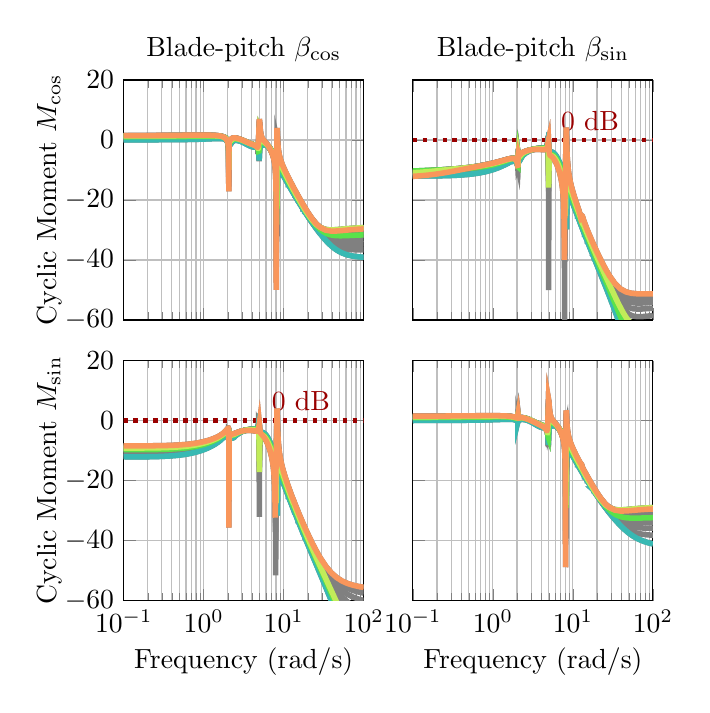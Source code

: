 % This file was created by matlab2tikz.
%
%The latest updates can be retrieved from
%  http://www.mathworks.com/matlabcentral/fileexchange/22022-matlab2tikz-matlab2tikz
%where you can also make suggestions and rate matlab2tikz.
%
\definecolor{mycolor37}{rgb}{0.221,0.724,0.703}%
\definecolor{mycolor53}{rgb}{0.352,0.886,0.291}%
\definecolor{mycolor69}{rgb}{0.757,0.925,0.348}%
\definecolor{mycolor89}{rgb}{0.977,0.589,0.357}%
\begin{tikzpicture}

\begin{axis}[%
width=1.2in,
height=1.2in,
at={(0.654in,2.403in)},
scale only axis,
xmode=log,
xmin=0.1,
xmax=100,
xtick={0.01,0.1,1,10,100},
xminorticks=true,
xmajorgrids,
xminorgrids,
xticklabels=\empty,
ymin=-60,
ymax=20,
title={Blade-pitch $\beta_\text{cos}$},
ylabel={Cyclic Moment $M_\text{cos}$},
ylabel style = {yshift=-2mm},
title style={yshift=-1mm},
ymajorgrids,
axis background/.style={fill=white}
]
\addplot [ line width=2pt,color=gray,solid,forget plot]
  table[row sep=crcr]{%
0.01	0.188\\
0.012	0.185\\
0.014	0.182\\
0.016	0.178\\
0.019	0.173\\
0.022	0.167\\
0.026	0.159\\
0.03	0.151\\
0.035	0.142\\
0.041	0.132\\
0.048	0.122\\
0.056	0.113\\
0.065	0.104\\
0.076	0.097\\
0.089	0.091\\
0.104	0.086\\
0.122	0.083\\
0.142	0.082\\
0.166	0.081\\
0.194	0.082\\
0.227	0.084\\
0.265	0.088\\
0.31	0.094\\
0.363	0.103\\
0.424	0.116\\
0.495	0.133\\
0.579	0.156\\
0.677	0.187\\
0.791	0.227\\
0.925	0.28\\
0.991	0.308\\
0.991	0.308\\
0.992	0.308\\
0.992	0.308\\
0.992	0.308\\
1.024	0.321\\
1.043	0.33\\
1.092	0.351\\
1.103	0.355\\
1.133	0.368\\
1.133	0.368\\
1.133	0.368\\
1.133	0.368\\
1.133	0.368\\
1.186	0.39\\
1.234	0.41\\
1.244	0.414\\
1.265	0.422\\
1.265	0.422\\
1.265	0.422\\
1.265	0.422\\
1.265	0.422\\
1.368	0.46\\
1.377	0.463\\
1.386	0.466\\
1.386	0.466\\
1.386	0.466\\
1.386	0.466\\
1.386	0.466\\
1.492	0.493\\
1.494	0.493\\
1.494	0.493\\
1.494	0.493\\
1.494	0.493\\
1.494	0.493\\
1.59	0.5\\
1.59	0.5\\
1.59	0.5\\
1.59	0.5\\
1.59	0.5\\
1.673	0.479\\
1.673	0.479\\
1.674	0.479\\
1.674	0.479\\
1.674	0.479\\
1.746	0.425\\
1.746	0.425\\
1.746	0.424\\
1.746	0.424\\
1.746	0.424\\
1.808	0.326\\
1.808	0.326\\
1.809	0.324\\
1.809	0.324\\
1.809	0.324\\
1.861	0.172\\
1.861	0.172\\
1.862	0.17\\
1.862	0.17\\
1.862	0.17\\
1.906	-0.042\\
1.906	-0.042\\
1.907	-0.046\\
1.907	-0.046\\
1.907	-0.046\\
1.944	-0.311\\
1.944	-0.311\\
1.945	-0.317\\
1.945	-0.317\\
1.945	-0.317\\
1.976	-0.615\\
1.976	-0.615\\
1.977	-0.622\\
1.977	-0.622\\
1.977	-0.622\\
2.003	-0.916\\
2.003	-0.916\\
2.004	-0.924\\
2.004	-0.924\\
2.004	-0.924\\
2.025	-1.177\\
2.025	-1.177\\
2.026	-1.185\\
2.026	-1.185\\
2.026	-1.186\\
2.044	-1.373\\
2.044	-1.373\\
2.045	-1.379\\
2.045	-1.38\\
2.045	-1.38\\
2.06	-1.55\\
2.06	-1.551\\
2.06	-1.564\\
2.06	-1.564\\
2.06	-1.565\\
2.075	-1.661\\
2.075	-1.661\\
2.076	-1.663\\
2.076	-1.663\\
2.076	-1.663\\
2.094	-1.696\\
2.094	-1.696\\
2.095	-1.696\\
2.095	-1.696\\
2.095	-1.696\\
2.118	-1.648\\
2.118	-1.648\\
2.119	-1.645\\
2.119	-1.645\\
2.119	-1.645\\
2.147	-1.478\\
2.147	-1.478\\
2.147	-1.472\\
2.147	-1.472\\
2.147	-1.472\\
2.182	-1.196\\
2.182	-1.195\\
2.183	-1.189\\
2.183	-1.189\\
2.183	-1.189\\
2.225	-0.864\\
2.225	-0.863\\
2.226	-0.858\\
2.226	-0.858\\
2.226	-0.858\\
2.279	-0.556\\
2.279	-0.556\\
2.28	-0.552\\
2.28	-0.552\\
2.28	-0.552\\
2.346	-0.321\\
2.346	-0.321\\
2.347	-0.319\\
2.347	-0.319\\
2.347	-0.319\\
2.43	-0.177\\
2.43	-0.177\\
2.431	-0.176\\
2.431	-0.176\\
2.431	-0.176\\
2.535	-0.13\\
2.535	-0.13\\
2.536	-0.13\\
2.536	-0.13\\
2.536	-0.13\\
2.669	-0.188\\
2.669	-0.188\\
2.67	-0.189\\
2.67	-0.189\\
2.67	-0.189\\
2.672	-0.191\\
2.678	-0.196\\
2.84	-0.374\\
2.84	-0.374\\
2.841	-0.375\\
2.841	-0.376\\
2.841	-0.376\\
2.873	-0.421\\
2.882	-0.434\\
3.062	-0.724\\
3.062	-0.724\\
3.063	-0.726\\
3.063	-0.726\\
3.063	-0.726\\
3.066	-0.732\\
3.268	-1.104\\
3.313	-1.188\\
3.497	-1.528\\
3.63	-1.754\\
3.667	-1.812\\
3.737	-1.915\\
3.861	-2.077\\
3.888	-2.107\\
3.947	-2.17\\
4.063	-2.268\\
4.08	-2.279\\
4.13	-2.31\\
4.239	-2.357\\
4.246	-2.359\\
4.287	-2.37\\
4.388	-2.382\\
4.422	-2.382\\
4.51	-2.377\\
4.537	-2.374\\
4.613	-2.37\\
4.633	-2.372\\
4.7	-2.396\\
4.715	-2.409\\
4.773	-2.52\\
4.784	-2.558\\
4.835	-2.952\\
4.841	-3.044\\
4.886	-4.438\\
4.889	-4.597\\
4.929	-6.816\\
4.97	-4.607\\
4.973	-4.441\\
5.019	-2.956\\
5.026	-2.851\\
5.079	-2.363\\
5.09	-2.307\\
5.153	-2.099\\
5.17	-2.062\\
5.244	-1.94\\
5.267	-1.911\\
5.356	-1.821\\
5.387	-1.795\\
5.495	-1.727\\
5.537	-1.708\\
5.667	-1.675\\
5.723	-1.673\\
5.73	-1.673\\
5.883	-1.71\\
5.886	-1.711\\
5.956	-1.748\\
5.978	-1.763\\
6.156	-1.924\\
6.159	-1.928\\
6.178	-1.95\\
6.25	-2.042\\
6.292	-2.1\\
6.392	-2.258\\
6.396	-2.264\\
6.425	-2.314\\
6.426	-2.316\\
6.493	-2.436\\
6.729	-2.921\\
6.733	-2.929\\
6.763	-2.998\\
6.765	-3.001\\
6.815	-3.116\\
7.021	-3.608\\
7.024	-3.617\\
7.056	-3.696\\
7.058	-3.699\\
7.094	-3.787\\
7.271	-4.226\\
7.275	-4.235\\
7.308	-4.317\\
7.309	-4.32\\
7.332	-4.376\\
7.484	-4.734\\
7.488	-4.743\\
7.522	-4.82\\
7.524	-4.823\\
7.536	-4.85\\
7.665	-5.113\\
7.669	-5.121\\
7.704	-5.183\\
7.706	-5.186\\
7.709	-5.191\\
7.818	-5.345\\
7.822	-5.35\\
7.855	-5.379\\
7.947	-5.399\\
7.951	-5.397\\
7.978	-5.375\\
8.055	-5.206\\
8.059	-5.19\\
8.081	-5.097\\
8.145	-4.696\\
8.149	-4.665\\
8.167	-4.554\\
8.22	-5.421\\
8.225	-5.724\\
8.262	-11.314\\
8.264	-11.676\\
8.283	-15.174\\
8.287	-15.625\\
8.325	-14.29\\
8.327	-14.166\\
8.346	-12.992\\
8.35	-12.771\\
8.389	-11.423\\
8.39	-11.379\\
8.423	-10.742\\
8.428	-10.677\\
8.466	-10.254\\
8.468	-10.239\\
8.517	-9.936\\
8.522	-9.917\\
8.561	-9.791\\
8.563	-9.787\\
8.633	-9.687\\
8.638	-9.684\\
8.677	-9.674\\
8.679	-9.674\\
8.775	-9.726\\
8.78	-9.73\\
8.82	-9.773\\
8.822	-9.775\\
8.95	-9.959\\
8.955	-9.967\\
8.996	-10.036\\
8.998	-10.039\\
9.008	-10.057\\
9.167	-10.352\\
9.171	-10.362\\
9.213	-10.444\\
9.215	-10.448\\
9.258	-10.534\\
9.436	-10.898\\
9.441	-10.908\\
9.484	-10.997\\
9.486	-11.002\\
9.57	-11.177\\
9.772	-11.6\\
9.777	-11.611\\
9.822	-11.704\\
9.824	-11.708\\
9.961	-11.993\\
10.195	-12.473\\
10.201	-12.484\\
10.247	-12.578\\
10.249	-12.582\\
10.455	-12.994\\
10.732	-13.535\\
10.738	-13.546\\
10.787	-13.64\\
10.789	-13.645\\
10.877	-13.811\\
10.877	-13.812\\
10.878	-13.813\\
10.878	-13.814\\
10.878	-13.814\\
11.445	-14.857\\
11.446	-14.857\\
11.446	-14.857\\
11.446	-14.858\\
11.447	-14.858\\
11.939	-15.713\\
11.94	-15.714\\
11.94	-15.714\\
11.941	-15.715\\
11.941	-15.716\\
12.365	-16.416\\
12.367	-16.418\\
12.367	-16.419\\
12.367	-16.419\\
12.367	-16.419\\
12.73	-16.994\\
12.732	-16.997\\
12.732	-16.997\\
12.733	-16.998\\
12.733	-16.998\\
13.041	-17.469\\
13.044	-17.474\\
13.044	-17.474\\
13.044	-17.474\\
13.044	-17.474\\
13.305	-17.861\\
13.308	-17.866\\
13.308	-17.866\\
13.308	-17.866\\
13.308	-17.866\\
13.528	-18.183\\
13.532	-18.188\\
13.532	-18.188\\
13.532	-18.188\\
13.532	-18.188\\
13.716	-18.446\\
13.72	-18.452\\
13.72	-18.452\\
13.72	-18.452\\
13.72	-18.452\\
13.874	-18.669\\
13.878	-18.676\\
13.878	-18.676\\
13.878	-18.676\\
13.878	-18.677\\
14.033	-18.903\\
14.038	-18.909\\
14.038	-18.909\\
14.038	-18.909\\
14.039	-18.91\\
14.228	-19.169\\
14.233	-19.176\\
14.234	-19.176\\
14.234	-19.177\\
14.234	-19.177\\
14.467	-19.487\\
14.472	-19.494\\
14.472	-19.494\\
14.473	-19.495\\
14.473	-19.495\\
14.759	-19.868\\
14.765	-19.876\\
14.766	-19.876\\
14.766	-19.876\\
14.766	-19.877\\
15.12	-20.325\\
15.127	-20.333\\
15.127	-20.333\\
15.127	-20.334\\
15.128	-20.335\\
15.566	-20.871\\
15.574	-20.88\\
15.574	-20.881\\
15.575	-20.882\\
15.575	-20.882\\
16.121	-21.525\\
16.13	-21.534\\
16.13	-21.535\\
16.131	-21.536\\
16.132	-21.537\\
16.817	-22.304\\
16.826	-22.314\\
16.827	-22.315\\
16.828	-22.316\\
16.829	-22.317\\
17.694	-23.231\\
17.705	-23.243\\
17.706	-23.244\\
17.708	-23.245\\
17.708	-23.246\\
18.813	-24.332\\
18.826	-24.344\\
18.827	-24.345\\
18.829	-24.347\\
18.83	-24.348\\
20.255	-25.632\\
20.271	-25.646\\
20.272	-25.647\\
20.275	-25.649\\
20.276	-25.651\\
22.14	-27.159\\
22.16	-27.174\\
22.162	-27.175\\
22.165	-27.178\\
22.167	-27.179\\
24.647	-28.93\\
24.672	-28.947\\
24.674	-28.948\\
24.678	-28.951\\
24.681	-28.953\\
25.162	-29.262\\
25.214	-29.295\\
28.393	-31.125\\
31.494	-32.602\\
34.476	-33.777\\
37.309	-34.704\\
39.971	-35.43\\
42.449	-35.999\\
44.737	-36.444\\
47.148	-36.843\\
47.42	-36.884\\
50.071	-37.244\\
50.352	-37.278\\
53.9	-37.66\\
58.23	-38.015\\
63.567	-38.332\\
70.219	-38.602\\
70.488	-38.611\\
78.616	-38.819\\
79.376	-38.834\\
89.369	-38.983\\
90.944	-39.001\\
100	-39.079\\
};
\addplot [ line width=2pt,color=gray,solid,forget plot]
  table[row sep=crcr]{%
0.01	0.348\\
0.012	0.348\\
0.014	0.347\\
0.016	0.347\\
0.019	0.347\\
0.022	0.346\\
0.026	0.345\\
0.03	0.344\\
0.035	0.343\\
0.041	0.342\\
0.048	0.341\\
0.056	0.34\\
0.065	0.339\\
0.076	0.338\\
0.089	0.338\\
0.104	0.337\\
0.122	0.338\\
0.142	0.338\\
0.166	0.34\\
0.194	0.342\\
0.227	0.345\\
0.265	0.349\\
0.31	0.355\\
0.363	0.363\\
0.424	0.374\\
0.495	0.389\\
0.579	0.41\\
0.677	0.436\\
0.791	0.471\\
0.925	0.516\\
0.991	0.539\\
0.992	0.539\\
0.992	0.539\\
0.992	0.539\\
0.992	0.539\\
1.021	0.55\\
1.039	0.556\\
1.089	0.573\\
1.098	0.577\\
1.133	0.588\\
1.133	0.588\\
1.133	0.589\\
1.133	0.589\\
1.134	0.589\\
1.182	0.605\\
1.231	0.62\\
1.24	0.623\\
1.265	0.631\\
1.265	0.631\\
1.265	0.631\\
1.266	0.631\\
1.266	0.631\\
1.365	0.657\\
1.373	0.659\\
1.385	0.662\\
1.386	0.662\\
1.386	0.662\\
1.386	0.662\\
1.386	0.662\\
1.489	0.676\\
1.493	0.676\\
1.494	0.677\\
1.494	0.677\\
1.494	0.677\\
1.495	0.677\\
1.589	0.671\\
1.59	0.671\\
1.59	0.671\\
1.59	0.671\\
1.59	0.671\\
1.673	0.639\\
1.674	0.639\\
1.674	0.638\\
1.674	0.638\\
1.674	0.638\\
1.745	0.574\\
1.746	0.573\\
1.746	0.572\\
1.747	0.572\\
1.747	0.572\\
1.807	0.466\\
1.808	0.464\\
1.809	0.463\\
1.809	0.463\\
1.809	0.462\\
1.86	0.307\\
1.861	0.303\\
1.862	0.301\\
1.862	0.301\\
1.862	0.3\\
1.905	0.09\\
1.906	0.084\\
1.907	0.081\\
1.907	0.081\\
1.907	0.079\\
1.943	-0.178\\
1.944	-0.186\\
1.945	-0.191\\
1.945	-0.191\\
1.945	-0.193\\
1.975	-0.475\\
1.976	-0.486\\
1.977	-0.491\\
1.977	-0.492\\
1.977	-0.495\\
2.002	-0.769\\
2.003	-0.781\\
2.004	-0.787\\
2.004	-0.788\\
2.004	-0.791\\
2.025	-1.026\\
2.026	-1.038\\
2.026	-1.044\\
2.026	-1.044\\
2.026	-1.048\\
2.043	-1.241\\
2.044	-1.256\\
2.045	-1.263\\
2.045	-1.264\\
2.045	-1.268\\
2.059	-1.714\\
2.06	-1.764\\
2.06	-1.78\\
2.061	-1.782\\
2.061	-1.788\\
2.075	-1.567\\
2.076	-1.562\\
2.076	-1.56\\
2.076	-1.56\\
2.077	-1.559\\
2.094	-1.547\\
2.095	-1.546\\
2.095	-1.546\\
2.095	-1.546\\
2.096	-1.546\\
2.117	-1.495\\
2.118	-1.49\\
2.119	-1.488\\
2.119	-1.488\\
2.119	-1.486\\
2.146	-1.331\\
2.147	-1.323\\
2.148	-1.319\\
2.148	-1.318\\
2.148	-1.316\\
2.181	-1.057\\
2.182	-1.048\\
2.183	-1.044\\
2.183	-1.043\\
2.183	-1.041\\
2.225	-0.733\\
2.226	-0.725\\
2.226	-0.721\\
2.226	-0.721\\
2.227	-0.718\\
2.278	-0.431\\
2.28	-0.425\\
2.28	-0.423\\
2.28	-0.422\\
2.281	-0.421\\
2.345	-0.201\\
2.347	-0.197\\
2.347	-0.196\\
2.347	-0.196\\
2.348	-0.195\\
2.429	-0.062\\
2.43	-0.061\\
2.431	-0.06\\
2.431	-0.06\\
2.431	-0.06\\
2.534	-0.019\\
2.536	-0.02\\
2.536	-0.02\\
2.536	-0.02\\
2.537	-0.02\\
2.668	-0.08\\
2.669	-0.082\\
2.67	-0.082\\
2.67	-0.082\\
2.67	-0.082\\
2.678	-0.088\\
2.683	-0.092\\
2.839	-0.263\\
2.84	-0.265\\
2.841	-0.266\\
2.841	-0.266\\
2.841	-0.267\\
2.881	-0.32\\
2.889	-0.331\\
3.06	-0.598\\
3.062	-0.601\\
3.063	-0.602\\
3.063	-0.602\\
3.063	-0.603\\
3.203	-0.843\\
3.243	-0.914\\
3.438	-1.254\\
3.462	-1.295\\
3.53	-1.407\\
3.541	-1.424\\
3.567	-1.466\\
3.645	-1.585\\
3.706	-1.671\\
3.779	-1.767\\
3.787	-1.778\\
3.797	-1.79\\
3.874	-1.878\\
3.92	-1.926\\
3.997	-1.997\\
4.074	-2.056\\
4.106	-2.077\\
4.171	-2.114\\
4.248	-2.148\\
4.267	-2.154\\
4.32	-2.171\\
4.398	-2.189\\
4.405	-2.19\\
4.448	-2.198\\
4.522	-2.212\\
4.556	-2.221\\
4.621	-2.248\\
4.647	-2.266\\
4.705	-2.334\\
4.723	-2.371\\
4.775	-2.549\\
4.788	-2.622\\
4.834	-3.12\\
4.842	-3.258\\
4.883	-4.788\\
4.886	-4.968\\
4.924	-7.118\\
4.961	-4.396\\
4.966	-4.078\\
5.007	-2.542\\
5.017	-2.386\\
5.064	-1.975\\
5.079	-1.91\\
5.133	-1.77\\
5.155	-1.736\\
5.217	-1.668\\
5.248	-1.644\\
5.322	-1.599\\
5.363	-1.579\\
5.367	-1.577\\
5.451	-1.548\\
5.506	-1.536\\
5.523	-1.533\\
5.612	-1.527\\
5.684	-1.534\\
5.718	-1.541\\
5.812	-1.573\\
5.85	-1.591\\
5.906	-1.625\\
5.963	-1.665\\
6.065	-1.758\\
6.128	-1.827\\
6.187	-1.899\\
6.271	-2.015\\
6.385	-2.196\\
6.39	-2.205\\
6.393	-2.21\\
6.406	-2.231\\
6.518	-2.437\\
6.699	-2.807\\
6.727	-2.868\\
6.73	-2.875\\
6.746	-2.91\\
6.836	-3.115\\
7.001	-3.503\\
7.018	-3.546\\
7.021	-3.554\\
7.04	-3.599\\
7.111	-3.771\\
7.26	-4.134\\
7.268	-4.155\\
7.272	-4.163\\
7.293	-4.214\\
7.346	-4.342\\
7.482	-4.657\\
7.482	-4.657\\
7.485	-4.665\\
7.509	-4.717\\
7.547	-4.801\\
7.663	-5.036\\
7.666	-5.042\\
7.692	-5.088\\
7.717	-5.132\\
7.816	-5.275\\
7.819	-5.279\\
7.846	-5.307\\
7.861	-5.319\\
7.944	-5.347\\
7.948	-5.346\\
7.976	-5.33\\
7.981	-5.325\\
8.052	-5.194\\
8.056	-5.182\\
8.083	-5.084\\
8.142	-4.768\\
8.146	-4.747\\
8.167	-4.654\\
8.217	-5.713\\
8.221	-6.006\\
8.253	-11.462\\
8.28	-20.522\\
8.284	-21.117\\
8.316	-15.986\\
8.343	-13.258\\
8.347	-13.007\\
8.38	-11.509\\
8.381	-11.491\\
8.42	-10.592\\
8.424	-10.532\\
8.458	-10.119\\
8.462	-10.089\\
8.515	-9.745\\
8.519	-9.728\\
8.554	-9.608\\
8.56	-9.592\\
8.63	-9.493\\
8.634	-9.49\\
8.671	-9.481\\
8.681	-9.482\\
8.772	-9.534\\
8.776	-9.538\\
8.814	-9.579\\
8.83	-9.598\\
8.947	-9.77\\
8.951	-9.776\\
8.992	-9.845\\
9.013	-9.883\\
9.164	-10.164\\
9.168	-10.172\\
9.211	-10.257\\
9.24	-10.316\\
9.433	-10.71\\
9.437	-10.719\\
9.483	-10.815\\
9.523	-10.897\\
9.544	-10.943\\
9.769	-11.413\\
9.773	-11.422\\
9.824	-11.528\\
9.876	-11.636\\
9.928	-11.744\\
10.192	-12.287\\
10.197	-12.296\\
10.253	-12.41\\
10.32	-12.547\\
10.412	-12.73\\
10.729	-13.353\\
10.734	-13.362\\
10.764	-13.421\\
10.765	-13.423\\
10.767	-13.427\\
10.767	-13.427\\
10.77	-13.432\\
10.797	-13.484\\
11.338	-14.493\\
11.339	-14.496\\
11.341	-14.499\\
11.341	-14.499\\
11.343	-14.503\\
11.837	-15.374\\
11.839	-15.378\\
11.841	-15.381\\
11.841	-15.381\\
11.842	-15.384\\
12.268	-16.099\\
12.271	-16.103\\
12.272	-16.106\\
12.272	-16.106\\
12.273	-16.108\\
12.638	-16.696\\
12.641	-16.701\\
12.642	-16.702\\
12.642	-16.702\\
12.643	-16.704\\
12.954	-17.187\\
12.957	-17.192\\
12.958	-17.194\\
12.958	-17.194\\
12.959	-17.195\\
13.221	-17.592\\
13.225	-17.598\\
13.226	-17.599\\
13.226	-17.599\\
13.227	-17.6\\
13.448	-17.926\\
13.452	-17.932\\
13.453	-17.932\\
13.453	-17.933\\
13.453	-17.933\\
13.639	-18.2\\
13.644	-18.206\\
13.644	-18.207\\
13.644	-18.207\\
13.644	-18.207\\
13.8	-18.435\\
13.804	-18.442\\
13.804	-18.442\\
13.805	-18.442\\
13.805	-18.442\\
13.962	-18.674\\
13.967	-18.681\\
13.967	-18.681\\
13.967	-18.681\\
13.967	-18.681\\
14.161	-18.948\\
14.166	-18.955\\
14.166	-18.955\\
14.166	-18.955\\
14.166	-18.956\\
14.403	-19.277\\
14.408	-19.283\\
14.408	-19.283\\
14.409	-19.284\\
14.409	-19.284\\
14.701	-19.671\\
14.706	-19.677\\
14.706	-19.678\\
14.707	-19.679\\
14.707	-19.679\\
15.068	-20.144\\
15.073	-20.15\\
15.074	-20.151\\
15.074	-20.152\\
15.075	-20.153\\
15.523	-20.711\\
15.527	-20.716\\
15.528	-20.717\\
15.529	-20.718\\
15.53	-20.719\\
16.088	-21.387\\
16.092	-21.392\\
16.094	-21.394\\
16.095	-21.395\\
16.096	-21.397\\
16.797	-22.194\\
16.8	-22.198\\
16.803	-22.201\\
16.804	-22.202\\
16.806	-22.204\\
17.692	-23.154\\
17.695	-23.158\\
17.698	-23.161\\
17.699	-23.162\\
17.702	-23.165\\
18.833	-24.292\\
18.836	-24.295\\
18.84	-24.299\\
18.842	-24.3\\
18.845	-24.304\\
20.307	-25.632\\
20.309	-25.634\\
20.314	-25.639\\
20.316	-25.641\\
20.321	-25.645\\
22.235	-27.196\\
22.236	-27.197\\
22.244	-27.203\\
22.247	-27.205\\
22.253	-27.21\\
24.803	-28.986\\
24.803	-28.987\\
24.813	-28.993\\
24.817	-28.995\\
24.825	-29.001\\
25.276	-29.283\\
28.48	-31.054\\
31.608	-32.419\\
34.62	-33.447\\
37.484	-34.206\\
40.178	-34.761\\
42.689	-35.166\\
45.01	-35.464\\
47.456	-35.713\\
49.032	-35.844\\
51.97	-36.042\\
55.084	-36.198\\
58.853	-36.333\\
63.455	-36.445\\
69.13	-36.53\\
76.204	-36.588\\
85.134	-36.622\\
96.572	-36.636\\
100	-36.637\\
};
\addplot [ line width=2pt,color=gray,solid,forget plot]
  table[row sep=crcr]{%
0.01	0.556\\
0.012	0.557\\
0.014	0.557\\
0.016	0.558\\
0.019	0.558\\
0.022	0.559\\
0.026	0.561\\
0.03	0.562\\
0.035	0.564\\
0.041	0.567\\
0.048	0.569\\
0.056	0.573\\
0.065	0.576\\
0.076	0.58\\
0.089	0.583\\
0.104	0.587\\
0.122	0.59\\
0.142	0.594\\
0.166	0.597\\
0.194	0.601\\
0.227	0.605\\
0.265	0.609\\
0.31	0.615\\
0.363	0.623\\
0.424	0.633\\
0.495	0.646\\
0.579	0.664\\
0.677	0.686\\
0.791	0.716\\
0.925	0.752\\
0.991	0.771\\
0.992	0.771\\
0.992	0.771\\
0.992	0.771\\
0.992	0.771\\
1.015	0.777\\
1.032	0.782\\
1.081	0.795\\
1.09	0.798\\
1.132	0.809\\
1.133	0.809\\
1.133	0.809\\
1.133	0.809\\
1.134	0.809\\
1.175	0.819\\
1.224	0.83\\
1.232	0.832\\
1.264	0.839\\
1.265	0.839\\
1.266	0.839\\
1.266	0.839\\
1.266	0.839\\
1.358	0.854\\
1.366	0.855\\
1.385	0.857\\
1.386	0.857\\
1.386	0.857\\
1.386	0.857\\
1.387	0.857\\
1.484	0.86\\
1.491	0.859\\
1.493	0.859\\
1.494	0.859\\
1.494	0.859\\
1.494	0.859\\
1.495	0.859\\
1.588	0.841\\
1.59	0.841\\
1.59	0.84\\
1.59	0.84\\
1.591	0.84\\
1.672	0.797\\
1.674	0.796\\
1.674	0.796\\
1.674	0.796\\
1.675	0.795\\
1.745	0.72\\
1.746	0.718\\
1.747	0.717\\
1.747	0.717\\
1.747	0.716\\
1.807	0.601\\
1.808	0.597\\
1.809	0.596\\
1.809	0.596\\
1.809	0.595\\
1.86	0.433\\
1.862	0.426\\
1.862	0.424\\
1.862	0.424\\
1.863	0.422\\
1.905	0.211\\
1.907	0.2\\
1.907	0.198\\
1.907	0.198\\
1.908	0.193\\
1.943	-0.058\\
1.945	-0.073\\
1.945	-0.076\\
1.945	-0.076\\
1.946	-0.082\\
1.975	-0.351\\
1.977	-0.371\\
1.977	-0.374\\
1.977	-0.374\\
1.978	-0.382\\
2.002	-0.639\\
2.003	-0.661\\
2.004	-0.665\\
2.004	-0.665\\
2.005	-0.673\\
2.024	-0.899\\
2.026	-0.923\\
2.026	-0.927\\
2.026	-0.927\\
2.027	-0.936\\
2.043	-1.167\\
2.045	-1.21\\
2.045	-1.219\\
2.045	-1.219\\
2.046	-1.239\\
2.058	-2.174\\
2.06	-2.344\\
2.061	-2.352\\
2.061	-2.352\\
2.061	-2.342\\
2.074	-1.48\\
2.076	-1.447\\
2.076	-1.442\\
2.076	-1.442\\
2.077	-1.433\\
2.093	-1.368\\
2.095	-1.365\\
2.095	-1.364\\
2.095	-1.364\\
2.096	-1.363\\
2.116	-1.309\\
2.119	-1.301\\
2.119	-1.299\\
2.119	-1.299\\
2.12	-1.296\\
2.145	-1.154\\
2.147	-1.14\\
2.148	-1.138\\
2.148	-1.137\\
2.148	-1.132\\
2.18	-0.895\\
2.183	-0.879\\
2.183	-0.877\\
2.183	-0.876\\
2.184	-0.87\\
2.224	-0.585\\
2.226	-0.571\\
2.226	-0.569\\
2.227	-0.568\\
2.227	-0.563\\
2.278	-0.293\\
2.28	-0.284\\
2.28	-0.282\\
2.28	-0.282\\
2.281	-0.278\\
2.345	-0.071\\
2.347	-0.065\\
2.347	-0.064\\
2.347	-0.064\\
2.348	-0.062\\
2.428	0.062\\
2.431	0.064\\
2.431	0.064\\
2.431	0.064\\
2.432	0.065\\
2.533	0.099\\
2.536	0.099\\
2.536	0.099\\
2.536	0.099\\
2.537	0.099\\
2.667	0.036\\
2.669	0.034\\
2.67	0.034\\
2.67	0.034\\
2.671	0.033\\
2.685	0.021\\
2.838	-0.144\\
2.841	-0.147\\
2.841	-0.148\\
2.841	-0.148\\
2.842	-0.149\\
2.892	-0.215\\
2.898	-0.224\\
3.059	-0.466\\
3.062	-0.47\\
3.063	-0.471\\
3.063	-0.471\\
3.064	-0.473\\
3.134	-0.586\\
3.171	-0.646\\
3.368	-0.973\\
3.406	-1.034\\
3.435	-1.081\\
3.551	-1.261\\
3.659	-1.414\\
3.681	-1.445\\
3.782	-1.571\\
3.885	-1.685\\
3.898	-1.698\\
3.984	-1.777\\
4.084	-1.854\\
4.087	-1.856\\
4.159	-1.902\\
4.25	-1.95\\
4.309	-1.975\\
4.39	-2.008\\
4.437	-2.026\\
4.509	-2.058\\
4.546	-2.079\\
4.61	-2.13\\
4.638	-2.161\\
4.696	-2.26\\
4.715	-2.312\\
4.767	-2.528\\
4.78	-2.613\\
4.827	-3.142\\
4.835	-3.273\\
4.878	-4.705\\
4.88	-4.82\\
4.918	-6.483\\
4.956	-3.577\\
4.962	-3.152\\
5.002	-1.828\\
5.014	-1.683\\
5.059	-1.437\\
5.077	-1.4\\
5.129	-1.354\\
5.155	-1.345\\
5.214	-1.335\\
5.25	-1.332\\
5.32	-1.329\\
5.367	-1.329\\
5.45	-1.331\\
5.513	-1.338\\
5.516	-1.339\\
5.612	-1.359\\
5.695	-1.388\\
5.709	-1.394\\
5.815	-1.452\\
5.819	-1.454\\
5.922	-1.532\\
5.95	-1.556\\
6.07	-1.681\\
6.084	-1.697\\
6.209	-1.86\\
6.254	-1.926\\
6.383	-2.137\\
6.385	-2.14\\
6.433	-2.227\\
6.47	-2.295\\
6.542	-2.435\\
6.719	-2.807\\
6.721	-2.812\\
6.773	-2.927\\
6.804	-2.998\\
6.856	-3.118\\
7.01	-3.485\\
7.012	-3.49\\
7.067	-3.624\\
7.094	-3.689\\
7.127	-3.771\\
7.26	-4.098\\
7.262	-4.103\\
7.321	-4.246\\
7.343	-4.299\\
7.36	-4.34\\
7.473	-4.612\\
7.476	-4.617\\
7.555	-4.8\\
7.557	-4.805\\
7.654	-5.015\\
7.657	-5.019\\
7.725	-5.154\\
7.807	-5.296\\
7.809	-5.3\\
7.866	-5.378\\
7.935	-5.441\\
7.938	-5.442\\
7.985	-5.453\\
8.043	-5.417\\
8.045	-5.414\\
8.085	-5.345\\
8.133	-5.225\\
8.135	-5.22\\
8.168	-5.225\\
8.208	-6.205\\
8.211	-6.368\\
8.271	-30.198\\
8.273	-32.106\\
8.334	-12.46\\
8.336	-12.292\\
8.368	-10.854\\
8.411	-9.944\\
8.413	-9.909\\
8.461	-9.446\\
8.505	-9.233\\
8.508	-9.224\\
8.575	-9.088\\
8.62	-9.065\\
8.623	-9.065\\
8.626	-9.065\\
8.715	-9.111\\
8.762	-9.161\\
8.765	-9.164\\
8.784	-9.189\\
8.887	-9.346\\
8.937	-9.433\\
8.94	-9.437\\
8.979	-9.51\\
9.1	-9.744\\
9.153	-9.852\\
9.156	-9.857\\
9.22	-9.99\\
9.363	-10.29\\
9.388	-10.342\\
9.422	-10.415\\
9.425	-10.421\\
9.521	-10.625\\
9.692	-10.99\\
9.725	-11.06\\
9.758	-11.13\\
9.761	-11.136\\
9.897	-11.425\\
10.104	-11.857\\
10.147	-11.947\\
10.18	-12.015\\
10.184	-12.021\\
10.372	-12.406\\
10.626	-12.912\\
10.683	-13.024\\
10.717	-13.09\\
10.72	-13.096\\
11.243	-14.088\\
11.245	-14.092\\
11.249	-14.1\\
11.249	-14.101\\
11.254	-14.108\\
11.746	-14.993\\
11.749	-14.997\\
11.752	-15.003\\
11.753	-15.004\\
11.756	-15.01\\
12.181	-15.737\\
12.184	-15.742\\
12.187	-15.747\\
12.187	-15.747\\
12.19	-15.752\\
12.555	-16.35\\
12.558	-16.355\\
12.56	-16.359\\
12.561	-16.359\\
12.563	-16.363\\
12.873	-16.855\\
12.877	-16.861\\
12.879	-16.863\\
12.879	-16.864\\
12.881	-16.866\\
13.144	-17.272\\
13.148	-17.278\\
13.15	-17.28\\
13.15	-17.28\\
13.151	-17.282\\
13.373	-17.615\\
13.378	-17.622\\
13.379	-17.623\\
13.379	-17.623\\
13.379	-17.624\\
13.567	-17.9\\
13.572	-17.907\\
13.572	-17.907\\
13.572	-17.907\\
13.572	-17.907\\
13.73	-18.145\\
13.735	-18.153\\
13.735	-18.153\\
13.735	-18.153\\
13.735	-18.153\\
13.894	-18.389\\
13.899	-18.395\\
13.899	-18.396\\
13.899	-18.396\\
13.9	-18.396\\
14.095	-18.669\\
14.099	-18.675\\
14.1	-18.676\\
14.1	-18.676\\
14.101	-18.677\\
14.341	-19.007\\
14.344	-19.011\\
14.346	-19.013\\
14.346	-19.013\\
14.347	-19.014\\
14.643	-19.412\\
14.645	-19.415\\
14.647	-19.418\\
14.647	-19.418\\
14.649	-19.42\\
15.015	-19.899\\
15.016	-19.9\\
15.019	-19.904\\
15.019	-19.904\\
15.021	-19.907\\
15.475	-20.481\\
15.475	-20.481\\
15.479	-20.486\\
15.479	-20.486\\
15.482	-20.49\\
16.046	-21.174\\
16.048	-21.177\\
16.051	-21.181\\
16.052	-21.181\\
16.056	-21.186\\
16.763	-22.001\\
16.767	-22.006\\
16.769	-22.009\\
16.769	-22.009\\
16.776	-22.016\\
17.668	-22.983\\
17.675	-22.991\\
17.677	-22.993\\
17.677	-22.993\\
17.685	-23.002\\
18.823	-24.145\\
18.834	-24.155\\
18.835	-24.156\\
18.835	-24.156\\
18.846	-24.167\\
20.315	-25.507\\
20.33	-25.52\\
20.331	-25.521\\
20.331	-25.521\\
20.345	-25.533\\
22.269	-27.081\\
22.29	-27.097\\
22.291	-27.097\\
22.293	-27.099\\
22.31	-27.112\\
24.874	-28.85\\
24.902	-28.867\\
24.903	-28.868\\
24.908	-28.871\\
24.929	-28.884\\
25.163	-29.025\\
28.399	-30.717\\
31.57	-31.953\\
34.631	-32.821\\
37.552	-33.416\\
40.307	-33.817\\
42.883	-34.088\\
45.27	-34.271\\
47.79	-34.413\\
50.843	-34.531\\
51.206	-34.543\\
54.589	-34.623\\
57.74	-34.67\\
61.072	-34.7\\
65.108	-34.718\\
70.037	-34.723\\
76.116	-34.717\\
83.696	-34.701\\
93.267	-34.677\\
100	-34.66\\
};
\addplot [ line width=2pt,color=gray,solid,forget plot]
  table[row sep=crcr]{%
0.01	0.797\\
0.012	0.797\\
0.014	0.798\\
0.016	0.798\\
0.019	0.799\\
0.022	0.8\\
0.026	0.801\\
0.03	0.802\\
0.035	0.804\\
0.041	0.807\\
0.048	0.81\\
0.056	0.814\\
0.065	0.818\\
0.076	0.823\\
0.089	0.829\\
0.104	0.835\\
0.122	0.84\\
0.142	0.846\\
0.166	0.852\\
0.194	0.857\\
0.227	0.862\\
0.265	0.868\\
0.31	0.874\\
0.363	0.882\\
0.424	0.891\\
0.495	0.902\\
0.579	0.917\\
0.677	0.936\\
0.791	0.959\\
0.925	0.987\\
0.991	1.001\\
0.992	1.001\\
0.992	1.001\\
0.992	1.001\\
0.993	1.002\\
1.006	1.004\\
1.021	1.007\\
1.07	1.017\\
1.078	1.018\\
1.132	1.028\\
1.133	1.028\\
1.133	1.028\\
1.133	1.028\\
1.134	1.028\\
1.213	1.04\\
1.221	1.041\\
1.264	1.046\\
1.265	1.046\\
1.265	1.046\\
1.266	1.046\\
1.266	1.046\\
1.348	1.051\\
1.356	1.051\\
1.384	1.051\\
1.386	1.051\\
1.386	1.051\\
1.386	1.051\\
1.387	1.051\\
1.474	1.044\\
1.482	1.042\\
1.492	1.04\\
1.494	1.04\\
1.494	1.04\\
1.494	1.04\\
1.495	1.04\\
1.588	1.009\\
1.59	1.008\\
1.59	1.008\\
1.59	1.008\\
1.591	1.007\\
1.672	0.951\\
1.674	0.949\\
1.674	0.949\\
1.674	0.949\\
1.675	0.948\\
1.744	0.861\\
1.746	0.857\\
1.746	0.857\\
1.747	0.857\\
1.748	0.855\\
1.806	0.73\\
1.809	0.723\\
1.809	0.723\\
1.809	0.723\\
1.81	0.72\\
1.859	0.551\\
1.862	0.54\\
1.862	0.54\\
1.862	0.539\\
1.863	0.535\\
1.904	0.321\\
1.907	0.305\\
1.907	0.305\\
1.907	0.304\\
1.908	0.297\\
1.942	0.05\\
1.945	0.028\\
1.945	0.028\\
1.945	0.027\\
1.946	0.018\\
1.974	-0.241\\
1.977	-0.268\\
1.977	-0.268\\
1.977	-0.269\\
1.978	-0.281\\
2.001	-0.527\\
2.004	-0.557\\
2.004	-0.557\\
2.004	-0.558\\
2.005	-0.572\\
2.023	-0.797\\
2.026	-0.834\\
2.026	-0.834\\
2.026	-0.836\\
2.027	-0.853\\
2.042	-1.149\\
2.045	-1.248\\
2.045	-1.249\\
2.045	-1.255\\
2.046	-1.311\\
2.058	-2.894\\
2.06	-3.253\\
2.06	-3.253\\
2.061	-3.25\\
2.062	-3.119\\
2.073	-1.401\\
2.076	-1.309\\
2.076	-1.308\\
2.076	-1.305\\
2.077	-1.278\\
2.092	-1.159\\
2.095	-1.151\\
2.095	-1.151\\
2.095	-1.15\\
2.097	-1.147\\
2.116	-1.091\\
2.119	-1.08\\
2.119	-1.08\\
2.119	-1.08\\
2.12	-1.074\\
2.145	-0.947\\
2.147	-0.93\\
2.148	-0.93\\
2.148	-0.929\\
2.149	-0.921\\
2.18	-0.709\\
2.183	-0.689\\
2.183	-0.688\\
2.183	-0.687\\
2.184	-0.678\\
2.223	-0.419\\
2.226	-0.401\\
2.226	-0.401\\
2.226	-0.4\\
2.228	-0.392\\
2.277	-0.143\\
2.28	-0.13\\
2.28	-0.13\\
2.28	-0.13\\
2.282	-0.124\\
2.344	0.069\\
2.347	0.076\\
2.347	0.076\\
2.347	0.076\\
2.349	0.08\\
2.428	0.194\\
2.431	0.197\\
2.431	0.197\\
2.431	0.197\\
2.432	0.198\\
2.533	0.227\\
2.536	0.226\\
2.536	0.226\\
2.536	0.226\\
2.538	0.226\\
2.666	0.161\\
2.67	0.158\\
2.67	0.158\\
2.67	0.158\\
2.671	0.157\\
2.837	-0.017\\
2.841	-0.021\\
2.841	-0.021\\
2.841	-0.021\\
2.843	-0.024\\
2.85	-0.033\\
2.906	-0.106\\
2.911	-0.113\\
3.059	-0.327\\
3.063	-0.333\\
3.063	-0.333\\
3.063	-0.333\\
3.063	-0.334\\
3.095	-0.382\\
3.296	-0.697\\
3.328	-0.748\\
3.416	-0.882\\
3.447	-0.93\\
3.452	-0.937\\
3.462	-0.952\\
3.605	-1.156\\
3.67	-1.241\\
3.702	-1.282\\
3.703	-1.283\\
3.832	-1.431\\
3.895	-1.495\\
3.916	-1.515\\
4.031	-1.615\\
4.092	-1.661\\
4.1	-1.668\\
4.203	-1.734\\
4.26	-1.768\\
4.35	-1.819\\
4.396	-1.845\\
4.477	-1.897\\
4.512	-1.924\\
4.584	-1.997\\
4.611	-2.033\\
4.675	-2.157\\
4.693	-2.208\\
4.751	-2.448\\
4.763	-2.519\\
4.816	-3.036\\
4.821	-3.123\\
4.87	-4.31\\
4.87	-4.333\\
4.911	-5.194\\
4.952	-2.202\\
4.96	-1.768\\
5.002	-0.88\\
5.013	-0.83\\
5.021	-0.811\\
5.063	-0.813\\
5.079	-0.832\\
5.088	-0.842\\
5.139	-0.904\\
5.161	-0.928\\
5.17	-0.937\\
5.231	-0.988\\
5.26	-1.007\\
5.271	-1.014\\
5.345	-1.053\\
5.383	-1.071\\
5.395	-1.076\\
5.395	-1.076\\
5.486	-1.116\\
5.535	-1.139\\
5.548	-1.145\\
5.552	-1.147\\
5.662	-1.207\\
5.723	-1.248\\
5.739	-1.259\\
5.747	-1.265\\
5.882	-1.378\\
5.96	-1.457\\
5.977	-1.476\\
5.993	-1.494\\
6.159	-1.71\\
6.257	-1.86\\
6.278	-1.894\\
6.303	-1.935\\
6.341	-2.001\\
6.371	-2.055\\
6.372	-2.056\\
6.564	-2.429\\
6.654	-2.619\\
6.689	-2.697\\
6.707	-2.738\\
6.708	-2.739\\
6.875	-3.126\\
6.962	-3.336\\
6.991	-3.409\\
6.998	-3.425\\
6.998	-3.426\\
7.143	-3.787\\
7.228	-4.003\\
7.247	-4.052\\
7.248	-4.054\\
7.372	-4.37\\
7.456	-4.584\\
7.46	-4.594\\
7.46	-4.595\\
7.567	-4.861\\
7.64	-5.041\\
7.641	-5.042\\
7.732	-5.258\\
7.793	-5.394\\
7.793	-5.396\\
7.871	-5.56\\
7.921	-5.656\\
7.921	-5.657\\
7.989	-5.772\\
8.028	-5.833\\
8.029	-5.834\\
8.087	-5.924\\
8.118	-6.003\\
8.119	-6.005\\
8.169	-6.431\\
8.193	-7.227\\
8.194	-7.264\\
8.256	-29.936\\
8.256	-30.128\\
8.319	-10.82\\
8.319	-10.779\\
8.396	-8.863\\
8.396	-8.856\\
8.49	-8.437\\
8.49	-8.436\\
8.494	-8.432\\
8.605	-8.432\\
8.605	-8.433\\
8.62	-8.447\\
8.746	-8.629\\
8.747	-8.63\\
8.775	-8.68\\
8.921	-8.966\\
8.921	-8.967\\
8.967	-9.063\\
9.136	-9.43\\
9.137	-9.432\\
9.204	-9.58\\
9.405	-10.025\\
9.406	-10.027\\
9.424	-10.067\\
9.5	-10.236\\
9.74	-10.764\\
9.741	-10.766\\
9.746	-10.777\\
9.784	-10.86\\
9.87	-11.045\\
10.162	-11.666\\
10.163	-11.668\\
10.187	-11.718\\
10.237	-11.823\\
10.336	-12.029\\
10.697	-12.756\\
10.698	-12.758\\
10.746	-12.852\\
11.159	-13.648\\
11.162	-13.653\\
11.168	-13.664\\
11.17	-13.667\\
11.176	-13.679\\
11.665	-14.574\\
11.669	-14.579\\
11.674	-14.588\\
11.675	-14.591\\
11.68	-14.6\\
12.103	-15.336\\
12.107	-15.342\\
12.111	-15.348\\
12.112	-15.35\\
12.116	-15.357\\
12.479	-15.963\\
12.483	-15.969\\
12.486	-15.974\\
12.487	-15.976\\
12.49	-15.981\\
12.8	-16.48\\
12.804	-16.487\\
12.807	-16.49\\
12.807	-16.492\\
12.809	-16.495\\
13.073	-16.906\\
13.078	-16.914\\
13.079	-16.916\\
13.08	-16.917\\
13.081	-16.919\\
13.304	-17.259\\
13.309	-17.266\\
13.31	-17.267\\
13.31	-17.268\\
13.311	-17.269\\
13.499	-17.552\\
13.504	-17.56\\
13.505	-17.56\\
13.505	-17.56\\
13.505	-17.561\\
13.663	-17.808\\
13.668	-17.815\\
13.669	-17.816\\
13.669	-17.817\\
13.669	-17.817\\
13.83	-18.056\\
13.833	-18.061\\
13.834	-18.063\\
13.835	-18.063\\
13.835	-18.064\\
14.032	-18.34\\
14.035	-18.344\\
14.037	-18.347\\
14.037	-18.347\\
14.038	-18.349\\
14.28	-18.684\\
14.282	-18.686\\
14.284	-18.69\\
14.285	-18.69\\
14.287	-18.693\\
14.584	-19.098\\
14.585	-19.099\\
14.588	-19.103\\
14.588	-19.104\\
14.592	-19.108\\
14.957	-19.593\\
14.96	-19.596\\
14.963	-19.6\\
14.963	-19.6\\
14.967	-19.606\\
15.419	-20.184\\
15.425	-20.192\\
15.426	-20.193\\
15.427	-20.194\\
15.433	-20.201\\
15.995	-20.891\\
16.004	-20.902\\
16.004	-20.902\\
16.005	-20.903\\
16.012	-20.912\\
16.716	-21.733\\
16.728	-21.746\\
16.729	-21.747\\
16.729	-21.748\\
16.739	-21.759\\
17.627	-22.731\\
17.643	-22.747\\
17.644	-22.749\\
17.647	-22.751\\
17.657	-22.762\\
18.791	-23.907\\
18.811	-23.926\\
18.814	-23.929\\
18.818	-23.933\\
18.831	-23.945\\
20.295	-25.279\\
20.321	-25.301\\
20.325	-25.304\\
20.333	-25.311\\
20.347	-25.323\\
22.267	-26.846\\
22.301	-26.871\\
22.306	-26.874\\
22.319	-26.884\\
22.336	-26.896\\
24.897	-28.567\\
24.943	-28.593\\
24.95	-28.597\\
24.969	-28.608\\
24.99	-28.62\\
28.146	-30.174\\
31.364	-31.291\\
34.488	-32.021\\
37.481	-32.482\\
40.319	-32.767\\
42.983	-32.942\\
45.463	-33.048\\
48.087	-33.12\\
51.264	-33.17\\
54.374	-33.192\\
58.324	-33.199\\
62.011	-33.191\\
65.424	-33.178\\
69.025	-33.162\\
73.388	-33.14\\
78.72	-33.112\\
85.297	-33.081\\
93.5	-33.046\\
100	-33.022\\
};
\addplot [ line width=2pt,color=gray,solid,forget plot]
  table[row sep=crcr]{%
0.01	1.053\\
0.012	1.053\\
0.014	1.053\\
0.016	1.053\\
0.019	1.054\\
0.022	1.054\\
0.026	1.055\\
0.03	1.056\\
0.035	1.058\\
0.041	1.059\\
0.048	1.062\\
0.056	1.064\\
0.065	1.068\\
0.076	1.072\\
0.089	1.078\\
0.104	1.083\\
0.122	1.09\\
0.142	1.096\\
0.166	1.103\\
0.194	1.11\\
0.227	1.116\\
0.265	1.123\\
0.31	1.13\\
0.363	1.137\\
0.424	1.146\\
0.495	1.155\\
0.579	1.168\\
0.677	1.182\\
0.791	1.2\\
0.925	1.22\\
0.987	1.229\\
0.99	1.229\\
0.992	1.23\\
0.992	1.23\\
0.992	1.23\\
0.993	1.23\\
1.007	1.232\\
1.055	1.237\\
1.063	1.238\\
1.132	1.245\\
1.133	1.245\\
1.133	1.245\\
1.133	1.245\\
1.134	1.245\\
1.198	1.249\\
1.205	1.249\\
1.263	1.251\\
1.265	1.251\\
1.266	1.251\\
1.266	1.251\\
1.267	1.251\\
1.334	1.248\\
1.341	1.247\\
1.384	1.243\\
1.386	1.243\\
1.386	1.243\\
1.386	1.243\\
1.387	1.242\\
1.492	1.218\\
1.494	1.218\\
1.494	1.217\\
1.494	1.217\\
1.496	1.217\\
1.588	1.173\\
1.59	1.171\\
1.59	1.171\\
1.59	1.171\\
1.592	1.17\\
1.671	1.101\\
1.674	1.098\\
1.674	1.098\\
1.674	1.098\\
1.675	1.096\\
1.744	0.996\\
1.746	0.991\\
1.746	0.991\\
1.747	0.991\\
1.748	0.988\\
1.806	0.85\\
1.808	0.843\\
1.809	0.842\\
1.809	0.842\\
1.81	0.837\\
1.859	0.658\\
1.861	0.646\\
1.862	0.645\\
1.862	0.644\\
1.863	0.637\\
1.904	0.419\\
1.907	0.402\\
1.907	0.4\\
1.907	0.399\\
1.908	0.389\\
1.942	0.144\\
1.945	0.121\\
1.945	0.118\\
1.945	0.118\\
1.947	0.105\\
1.974	-0.145\\
1.977	-0.173\\
1.977	-0.177\\
1.977	-0.178\\
1.979	-0.194\\
2.0	-0.43\\
2.003	-0.463\\
2.004	-0.468\\
2.004	-0.468\\
2.005	-0.488\\
2.023	-0.721\\
2.026	-0.768\\
2.026	-0.775\\
2.026	-0.776\\
2.028	-0.805\\
2.042	-1.194\\
2.044	-1.358\\
2.045	-1.383\\
2.045	-1.387\\
2.047	-1.518\\
2.057	-3.848\\
2.06	-4.428\\
2.06	-4.394\\
2.061	-4.386\\
2.062	-3.92\\
2.073	-1.332\\
2.076	-1.164\\
2.076	-1.149\\
2.076	-1.147\\
2.078	-1.09\\
2.092	-0.919\\
2.095	-0.906\\
2.095	-0.905\\
2.095	-0.904\\
2.097	-0.898\\
2.115	-0.841\\
2.118	-0.831\\
2.119	-0.829\\
2.119	-0.829\\
2.121	-0.822\\
2.144	-0.712\\
2.147	-0.695\\
2.148	-0.693\\
2.148	-0.693\\
2.149	-0.683\\
2.179	-0.499\\
2.182	-0.479\\
2.183	-0.476\\
2.183	-0.476\\
2.185	-0.465\\
2.223	-0.235\\
2.226	-0.217\\
2.226	-0.215\\
2.226	-0.215\\
2.228	-0.205\\
2.277	0.021\\
2.28	0.033\\
2.28	0.035\\
2.28	0.035\\
2.282	0.042\\
2.343	0.219\\
2.347	0.226\\
2.347	0.227\\
2.347	0.227\\
2.349	0.231\\
2.427	0.336\\
2.43	0.338\\
2.431	0.339\\
2.431	0.339\\
2.433	0.34\\
2.532	0.363\\
2.536	0.362\\
2.536	0.362\\
2.536	0.362\\
2.538	0.361\\
2.665	0.294\\
2.669	0.291\\
2.67	0.291\\
2.67	0.291\\
2.672	0.289\\
2.836	0.119\\
2.84	0.114\\
2.841	0.113\\
2.841	0.113\\
2.843	0.11\\
2.861	0.088\\
2.924	0.006\\
2.928	0.001\\
2.984	-0.076\\
2.99	-0.084\\
3.015	-0.12\\
3.22	-0.423\\
3.246	-0.462\\
3.326	-0.581\\
3.378	-0.658\\
3.384	-0.668\\
3.426	-0.727\\
3.496	-0.827\\
3.583	-0.945\\
3.637	-1.013\\
3.643	-1.022\\
3.678	-1.065\\
3.737	-1.134\\
3.812	-1.217\\
3.866	-1.273\\
3.873	-1.28\\
3.902	-1.309\\
3.949	-1.352\\
4.011	-1.407\\
4.066	-1.452\\
4.074	-1.458\\
4.098	-1.477\\
4.133	-1.503\\
4.185	-1.54\\
4.239	-1.579\\
4.248	-1.584\\
4.269	-1.599\\
4.293	-1.616\\
4.334	-1.645\\
4.389	-1.686\\
4.397	-1.693\\
4.415	-1.707\\
4.43	-1.72\\
4.461	-1.748\\
4.516	-1.806\\
4.525	-1.816\\
4.54	-1.835\\
4.547	-1.844\\
4.57	-1.877\\
4.625	-1.976\\
4.634	-1.996\\
4.646	-2.025\\
4.661	-2.065\\
4.716	-2.259\\
4.726	-2.302\\
4.73	-2.322\\
4.739	-2.369\\
4.794	-2.783\\
4.8	-2.852\\
4.803	-2.889\\
4.858	-3.732\\
4.903	-3.684\\
4.913	-3.13\\
4.922	-2.381\\
4.958	-0.138\\
4.968	0.075\\
5.004	0.173\\
5.014	0.128\\
5.06	-0.119\\
5.07	-0.166\\
5.129	-0.388\\
5.139	-0.418\\
5.213	-0.584\\
5.223	-0.601\\
5.233	-0.618\\
5.316	-0.727\\
5.327	-0.739\\
5.356	-0.769\\
5.444	-0.848\\
5.454	-0.857\\
5.508	-0.9\\
5.602	-0.976\\
5.613	-0.985\\
5.613	-0.986\\
5.697	-1.058\\
5.799	-1.156\\
5.811	-1.168\\
5.83	-1.188\\
5.933	-1.305\\
6.047	-1.453\\
6.059	-1.47\\
6.103	-1.534\\
6.231	-1.737\\
6.36	-1.966\\
6.373	-1.99\\
6.449	-2.139\\
6.584	-2.421\\
6.614	-2.485\\
6.663	-2.596\\
6.69	-2.656\\
6.691	-2.659\\
6.892	-3.138\\
6.92	-3.209\\
6.962	-3.315\\
6.979	-3.359\\
6.981	-3.362\\
7.156	-3.819\\
7.185	-3.895\\
7.219	-3.987\\
7.228	-4.011\\
7.229	-4.014\\
7.383	-4.432\\
7.412	-4.511\\
7.44	-4.589\\
7.44	-4.591\\
7.442	-4.595\\
7.576	-4.971\\
7.605	-5.055\\
7.62	-5.099\\
7.622	-5.103\\
7.739	-5.444\\
7.769	-5.535\\
7.772	-5.545\\
7.774	-5.549\\
7.876	-5.873\\
7.9	-5.954\\
7.902	-5.958\\
7.992	-6.304\\
8.007	-6.376\\
8.009	-6.383\\
8.089	-6.898\\
8.097	-6.981\\
8.099	-6.996\\
8.17	-8.633\\
8.172	-8.757\\
8.173	-8.836\\
8.234	-22.983\\
8.236	-22.816\\
8.297	-8.558\\
8.299	-8.493\\
8.305	-8.241\\
8.374	-7.373\\
8.375	-7.369\\
8.388	-7.342\\
8.468	-7.375\\
8.469	-7.377\\
8.49	-7.413\\
8.582	-7.609\\
8.584	-7.612\\
8.614	-7.684\\
8.724	-7.95\\
8.725	-7.954\\
8.767	-8.058\\
8.898	-8.381\\
8.899	-8.385\\
8.956	-8.526\\
9.113	-8.91\\
9.114	-8.914\\
9.19	-9.097\\
9.38	-9.55\\
9.382	-9.554\\
9.481	-9.786\\
9.715	-10.322\\
9.716	-10.326\\
9.728	-10.352\\
9.845	-10.615\\
10.136	-11.249\\
10.137	-11.253\\
10.179	-11.342\\
10.305	-11.608\\
10.669	-12.358\\
10.671	-12.362\\
11.087	-13.179\\
11.09	-13.184\\
11.098	-13.2\\
11.101	-13.205\\
11.11	-13.223\\
11.594	-14.125\\
11.598	-14.131\\
11.604	-14.143\\
11.607	-14.147\\
11.614	-14.161\\
12.034	-14.902\\
12.038	-14.909\\
12.043	-14.918\\
12.045	-14.921\\
12.05	-14.931\\
12.411	-15.542\\
12.415	-15.549\\
12.419	-15.555\\
12.421	-15.558\\
12.425	-15.565\\
12.734	-16.069\\
12.738	-16.077\\
12.741	-16.081\\
12.742	-16.083\\
12.745	-16.087\\
13.008	-16.504\\
13.013	-16.512\\
13.015	-16.515\\
13.016	-16.517\\
13.017	-16.518\\
13.24	-16.864\\
13.246	-16.872\\
13.246	-16.873\\
13.247	-16.875\\
13.247	-16.875\\
13.436	-17.165\\
13.442	-17.174\\
13.442	-17.174\\
13.443	-17.175\\
13.601	-17.432\\
13.605	-17.439\\
13.607	-17.441\\
13.607	-17.442\\
13.607	-17.442\\
13.769	-17.683\\
13.771	-17.687\\
13.773	-17.69\\
13.774	-17.691\\
13.775	-17.692\\
13.972	-17.97\\
13.973	-17.97\\
13.977	-17.976\\
13.977	-17.976\\
13.979	-17.978\\
14.22	-18.316\\
14.222	-18.319\\
14.225	-18.323\\
14.226	-18.324\\
14.229	-18.328\\
14.524	-18.734\\
14.528	-18.74\\
14.531	-18.743\\
14.531	-18.744\\
14.535	-18.75\\
14.898	-19.235\\
14.906	-19.246\\
14.907	-19.247\\
14.908	-19.248\\
14.913	-19.256\\
15.361	-19.836\\
15.372	-19.85\\
15.373	-19.851\\
15.374	-19.852\\
15.382	-19.862\\
15.938	-20.552\\
15.952	-20.569\\
15.954	-20.572\\
15.956	-20.573\\
15.965	-20.584\\
16.661	-21.403\\
16.68	-21.424\\
16.683	-21.428\\
16.686	-21.432\\
16.696	-21.443\\
17.576	-22.411\\
17.6	-22.436\\
17.603	-22.44\\
17.61	-22.447\\
17.621	-22.459\\
18.743	-23.594\\
18.775	-23.624\\
18.78	-23.629\\
18.79	-23.639\\
18.803	-23.651\\
20.253	-24.965\\
20.294	-24.999\\
20.301	-25.005\\
20.316	-25.018\\
20.331	-25.031\\
22.233	-26.511\\
22.286	-26.549\\
22.296	-26.556\\
22.318	-26.572\\
22.336	-26.585\\
24.875	-28.168\\
24.947	-28.207\\
24.96	-28.214\\
24.992	-28.231\\
25.015	-28.243\\
27.709	-29.485\\
30.972	-30.515\\
34.158	-31.144\\
37.229	-31.509\\
40.159	-31.714\\
42.925	-31.825\\
45.516	-31.882\\
48.263	-31.91\\
51.587	-31.918\\
55.647	-31.904\\
59.53	-31.879\\
64.244	-31.844\\
68.649	-31.81\\
72.729	-31.78\\
76.476	-31.753\\
80.417	-31.728\\
85.196	-31.7\\
91.038	-31.67\\
98.247	-31.638\\
100	-31.631\\
};
\addplot [ line width=2pt,color=gray,solid,forget plot]
  table[row sep=crcr]{%
0.01	1.119\\
0.012	1.119\\
0.014	1.119\\
0.016	1.119\\
0.019	1.119\\
0.022	1.12\\
0.026	1.12\\
0.03	1.121\\
0.035	1.122\\
0.041	1.124\\
0.048	1.125\\
0.056	1.128\\
0.065	1.131\\
0.076	1.134\\
0.089	1.139\\
0.104	1.144\\
0.122	1.15\\
0.142	1.157\\
0.166	1.164\\
0.194	1.171\\
0.227	1.178\\
0.265	1.186\\
0.31	1.193\\
0.363	1.201\\
0.424	1.209\\
0.495	1.219\\
0.579	1.231\\
0.677	1.245\\
0.791	1.261\\
0.925	1.278\\
0.986	1.286\\
0.99	1.286\\
0.992	1.286\\
0.992	1.286\\
0.992	1.286\\
0.993	1.286\\
1.006	1.288\\
1.054	1.292\\
1.062	1.293\\
1.132	1.298\\
1.133	1.298\\
1.134	1.298\\
1.134	1.298\\
1.135	1.298\\
1.197	1.3\\
1.205	1.3\\
1.263	1.3\\
1.265	1.3\\
1.266	1.3\\
1.266	1.3\\
1.267	1.299\\
1.333	1.295\\
1.341	1.294\\
1.384	1.288\\
1.386	1.287\\
1.386	1.287\\
1.386	1.287\\
1.388	1.287\\
1.492	1.259\\
1.494	1.258\\
1.494	1.258\\
1.495	1.258\\
1.496	1.257\\
1.588	1.208\\
1.59	1.207\\
1.59	1.206\\
1.59	1.206\\
1.592	1.205\\
1.671	1.131\\
1.674	1.128\\
1.674	1.128\\
1.674	1.128\\
1.676	1.126\\
1.744	1.021\\
1.746	1.016\\
1.747	1.015\\
1.747	1.015\\
1.748	1.012\\
1.806	0.87\\
1.808	0.861\\
1.809	0.86\\
1.809	0.859\\
1.811	0.854\\
1.859	0.671\\
1.861	0.658\\
1.862	0.655\\
1.862	0.655\\
1.864	0.647\\
1.904	0.424\\
1.906	0.406\\
1.907	0.402\\
1.907	0.401\\
1.909	0.39\\
1.942	0.141\\
1.945	0.117\\
1.945	0.112\\
1.945	0.111\\
1.947	0.095\\
1.974	-0.158\\
1.976	-0.188\\
1.977	-0.193\\
1.977	-0.195\\
1.979	-0.214\\
2.0	-0.455\\
2.003	-0.492\\
2.004	-0.498\\
2.004	-0.501\\
2.006	-0.524\\
2.023	-0.772\\
2.026	-0.828\\
2.026	-0.838\\
2.026	-0.842\\
2.028	-0.881\\
2.041	-1.334\\
2.044	-1.543\\
2.045	-1.589\\
2.045	-1.605\\
2.047	-1.8\\
2.057	-4.704\\
2.06	-5.56\\
2.061	-5.478\\
2.061	-5.433\\
2.063	-4.568\\
2.073	-1.414\\
2.076	-1.19\\
2.076	-1.162\\
2.076	-1.154\\
2.078	-1.078\\
2.092	-0.879\\
2.095	-0.863\\
2.095	-0.86\\
2.096	-0.859\\
2.098	-0.851\\
2.115	-0.788\\
2.118	-0.776\\
2.119	-0.774\\
2.119	-0.773\\
2.121	-0.765\\
2.144	-0.654\\
2.147	-0.636\\
2.148	-0.632\\
2.148	-0.631\\
2.15	-0.62\\
2.179	-0.438\\
2.182	-0.418\\
2.183	-0.414\\
2.183	-0.413\\
2.185	-0.4\\
2.223	-0.176\\
2.226	-0.158\\
2.227	-0.155\\
2.227	-0.154\\
2.229	-0.143\\
2.276	0.074\\
2.28	0.087\\
2.28	0.089\\
2.281	0.09\\
2.283	0.097\\
2.343	0.266\\
2.347	0.273\\
2.347	0.274\\
2.348	0.274\\
2.35	0.278\\
2.427	0.376\\
2.43	0.378\\
2.431	0.378\\
2.431	0.379\\
2.434	0.38\\
2.532	0.396\\
2.536	0.395\\
2.536	0.395\\
2.537	0.395\\
2.539	0.394\\
2.665	0.321\\
2.669	0.318\\
2.67	0.317\\
2.67	0.317\\
2.673	0.315\\
2.836	0.141\\
2.84	0.135\\
2.841	0.134\\
2.841	0.134\\
2.844	0.131\\
2.859	0.112\\
2.92	0.031\\
2.925	0.025\\
2.973	-0.042\\
2.996	-0.075\\
3.202	-0.381\\
3.226	-0.417\\
3.412	-0.694\\
3.419	-0.704\\
3.492	-0.808\\
3.557	-0.898\\
3.579	-0.927\\
3.663	-1.035\\
3.673	-1.047\\
3.732	-1.118\\
3.793	-1.188\\
3.814	-1.21\\
3.885	-1.285\\
3.898	-1.298\\
3.943	-1.341\\
4.0	-1.393\\
4.019	-1.41\\
4.08	-1.462\\
4.095	-1.475\\
4.127	-1.5\\
4.179	-1.541\\
4.197	-1.555\\
4.249	-1.595\\
4.266	-1.609\\
4.286	-1.624\\
4.333	-1.662\\
4.35	-1.676\\
4.394	-1.715\\
4.413	-1.733\\
4.422	-1.741\\
4.465	-1.786\\
4.481	-1.804\\
4.518	-1.852\\
4.538	-1.881\\
4.577	-1.945\\
4.592	-1.973\\
4.624	-2.043\\
4.637	-2.076\\
4.671	-2.177\\
4.685	-2.226\\
4.713	-2.341\\
4.72	-2.374\\
4.751	-2.545\\
4.764	-2.634\\
4.789	-2.834\\
4.79	-2.848\\
4.818	-3.127\\
4.83	-3.273\\
4.849	-3.489\\
4.873	-3.596\\
4.886	-3.431\\
4.92	-1.375\\
4.932	-0.445\\
4.97	0.963\\
5.009	0.751\\
5.056	0.317\\
5.114	-0.043\\
5.185	-0.309\\
5.273	-0.507\\
5.38	-0.663\\
5.513	-0.807\\
5.514	-0.807\\
5.679	-0.97\\
5.704	-0.996\\
5.886	-1.201\\
5.899	-1.217\\
5.943	-1.273\\
6.146	-1.573\\
6.149	-1.577\\
6.194	-1.653\\
6.243	-1.737\\
6.259	-1.766\\
6.331	-1.899\\
6.344	-1.923\\
6.346	-1.928\\
6.578	-2.413\\
6.606	-2.475\\
6.667	-2.616\\
6.678	-2.641\\
6.68	-2.646\\
6.887	-3.155\\
6.908	-3.21\\
6.96	-3.344\\
6.967	-3.363\\
6.969	-3.369\\
7.152	-3.864\\
7.169	-3.91\\
7.211	-4.028\\
7.215	-4.04\\
7.218	-4.046\\
7.38	-4.513\\
7.392	-4.55\\
7.426	-4.651\\
7.427	-4.653\\
7.43	-4.66\\
7.573	-5.1\\
7.583	-5.13\\
7.607	-5.207\\
7.609	-5.215\\
7.737	-5.643\\
7.744	-5.667\\
7.758	-5.72\\
7.761	-5.729\\
7.875	-6.179\\
7.88	-6.201\\
7.886	-6.228\\
7.889	-6.24\\
7.991	-6.796\\
7.993	-6.81\\
7.996	-6.828\\
8.083	-7.69\\
8.085	-7.731\\
8.157	-9.916\\
8.16	-10.086\\
8.219	-22.136\\
8.222	-21.59\\
8.282	-7.124\\
8.285	-7.01\\
8.306	-6.517\\
8.359	-6.379\\
8.361	-6.385\\
8.389	-6.47\\
8.452	-6.708\\
8.455	-6.719\\
8.491	-6.855\\
8.567	-7.123\\
8.57	-7.133\\
8.616	-7.288\\
8.708	-7.575\\
8.711	-7.584\\
8.77	-7.761\\
8.882	-8.079\\
8.884	-8.087\\
8.96	-8.294\\
9.096	-8.658\\
9.099	-8.666\\
9.195	-8.912\\
9.363	-9.335\\
9.367	-9.343\\
9.487	-9.637\\
9.697	-10.135\\
9.701	-10.143\\
9.853	-10.495\\
10.117	-11.085\\
10.121	-11.093\\
10.315	-11.514\\
10.555	-12.019\\
10.65	-12.215\\
10.654	-12.222\\
10.669	-12.254\\
10.979	-12.875\\
10.98	-12.878\\
10.991	-12.898\\
10.995	-12.906\\
11.006	-12.928\\
11.491	-13.852\\
11.493	-13.856\\
11.501	-13.872\\
11.505	-13.878\\
11.513	-13.894\\
11.934	-14.654\\
11.937	-14.66\\
11.944	-14.672\\
11.946	-14.676\\
11.953	-14.688\\
12.315	-15.314\\
12.319	-15.321\\
12.324	-15.329\\
12.326	-15.333\\
12.33	-15.34\\
12.641	-15.858\\
12.646	-15.866\\
12.649	-15.871\\
12.651	-15.874\\
12.653	-15.878\\
12.919	-16.307\\
12.924	-16.315\\
12.926	-16.319\\
12.927	-16.321\\
12.928	-16.322\\
13.154	-16.679\\
13.159	-16.688\\
13.16	-16.689\\
13.16	-16.69\\
13.161	-16.691\\
13.352	-16.993\\
13.357	-17.0\\
13.358	-17.002\\
13.358	-17.002\\
13.359	-17.004\\
13.522	-17.275\\
13.525	-17.28\\
13.526	-17.281\\
13.69	-17.527\\
13.694	-17.533\\
13.694	-17.533\\
13.696	-17.536\\
13.894	-17.817\\
13.896	-17.819\\
13.9	-17.825\\
13.9	-17.825\\
13.903	-17.829\\
14.144	-18.172\\
14.149	-18.178\\
14.152	-18.182\\
14.152	-18.183\\
14.156	-18.189\\
14.451	-18.601\\
14.459	-18.612\\
14.461	-18.614\\
14.462	-18.615\\
14.468	-18.624\\
14.83	-19.116\\
14.842	-19.132\\
14.842	-19.133\\
14.843	-19.134\\
14.851	-19.145\\
15.298	-19.732\\
15.314	-19.752\\
15.316	-19.755\\
15.316	-19.756\\
15.327	-19.769\\
15.882	-20.467\\
15.902	-20.492\\
15.905	-20.495\\
15.907	-20.498\\
15.919	-20.512\\
16.614	-21.341\\
16.639	-21.37\\
16.643	-21.375\\
16.648	-21.38\\
16.662	-21.395\\
17.54	-22.373\\
17.572	-22.407\\
17.578	-22.413\\
17.586	-22.422\\
17.602	-22.438\\
18.724	-23.581\\
18.765	-23.621\\
18.773	-23.629\\
18.785	-23.641\\
18.804	-23.659\\
20.255	-24.974\\
20.309	-25.02\\
20.319	-25.029\\
20.337	-25.044\\
20.36	-25.063\\
22.266	-26.531\\
22.336	-26.58\\
22.35	-26.59\\
22.376	-26.608\\
22.404	-26.627\\
24.952	-28.164\\
25.046	-28.213\\
25.065	-28.223\\
25.103	-28.242\\
25.139	-28.26\\
27.038	-29.117\\
30.306	-30.149\\
33.516	-30.753\\
36.629	-31.083\\
39.615	-31.251\\
42.451	-31.329\\
45.121	-31.359\\
47.959	-31.362\\
51.392	-31.344\\
55.582	-31.307\\
58.555	-31.276\\
63.827	-31.22\\
68.794	-31.17\\
73.425	-31.128\\
77.702	-31.094\\
81.622	-31.065\\
85.739	-31.038\\
90.734	-31.009\\
96.841	-30.979\\
100	-30.964\\
};
\addplot [ line width=2pt,color=gray,solid,forget plot]
  table[row sep=crcr]{%
0.01	1.195\\
0.012	1.195\\
0.014	1.195\\
0.016	1.195\\
0.019	1.195\\
0.022	1.195\\
0.026	1.196\\
0.03	1.196\\
0.035	1.197\\
0.041	1.198\\
0.048	1.199\\
0.056	1.201\\
0.065	1.203\\
0.076	1.206\\
0.089	1.21\\
0.104	1.214\\
0.122	1.219\\
0.142	1.225\\
0.166	1.231\\
0.194	1.238\\
0.227	1.245\\
0.265	1.252\\
0.31	1.26\\
0.363	1.268\\
0.424	1.276\\
0.495	1.285\\
0.579	1.296\\
0.677	1.309\\
0.791	1.323\\
0.925	1.339\\
0.983	1.344\\
0.99	1.345\\
0.992	1.345\\
0.992	1.345\\
0.992	1.345\\
0.993	1.345\\
1.005	1.346\\
1.052	1.349\\
1.06	1.35\\
1.131	1.353\\
1.131	1.353\\
1.133	1.353\\
1.134	1.353\\
1.134	1.353\\
1.135	1.353\\
1.195	1.353\\
1.203	1.353\\
1.263	1.35\\
1.265	1.35\\
1.266	1.35\\
1.266	1.35\\
1.267	1.35\\
1.33	1.343\\
1.339	1.342\\
1.384	1.333\\
1.386	1.333\\
1.386	1.333\\
1.386	1.333\\
1.388	1.333\\
1.492	1.299\\
1.494	1.298\\
1.495	1.298\\
1.495	1.298\\
1.496	1.297\\
1.587	1.244\\
1.59	1.242\\
1.59	1.241\\
1.591	1.241\\
1.592	1.24\\
1.671	1.161\\
1.674	1.158\\
1.674	1.157\\
1.674	1.157\\
1.676	1.154\\
1.743	1.044\\
1.746	1.039\\
1.747	1.037\\
1.747	1.037\\
1.749	1.033\\
1.806	0.885\\
1.808	0.877\\
1.809	0.875\\
1.809	0.874\\
1.811	0.868\\
1.859	0.678\\
1.861	0.665\\
1.862	0.662\\
1.862	0.66\\
1.864	0.651\\
1.904	0.423\\
1.906	0.404\\
1.907	0.399\\
1.907	0.398\\
1.909	0.384\\
1.941	0.132\\
1.944	0.106\\
1.945	0.1\\
1.945	0.097\\
1.947	0.079\\
1.973	-0.176\\
1.976	-0.208\\
1.977	-0.216\\
1.977	-0.219\\
1.979	-0.241\\
2.0	-0.487\\
2.003	-0.526\\
2.004	-0.536\\
2.004	-0.54\\
2.006	-0.568\\
2.023	-0.832\\
2.026	-0.896\\
2.026	-0.912\\
2.027	-0.919\\
2.029	-0.971\\
2.041	-1.494\\
2.044	-1.751\\
2.045	-1.828\\
2.045	-1.863\\
2.047	-2.15\\
2.057	-5.664\\
2.06	-6.856\\
2.061	-6.677\\
2.061	-6.544\\
2.063	-5.094\\
2.073	-1.497\\
2.076	-1.213\\
2.076	-1.166\\
2.077	-1.149\\
2.079	-1.049\\
2.092	-0.825\\
2.095	-0.805\\
2.096	-0.801\\
2.096	-0.799\\
2.098	-0.788\\
2.115	-0.72\\
2.118	-0.707\\
2.119	-0.704\\
2.119	-0.703\\
2.122	-0.693\\
2.144	-0.581\\
2.147	-0.563\\
2.148	-0.558\\
2.148	-0.557\\
2.15	-0.544\\
2.179	-0.366\\
2.182	-0.346\\
2.183	-0.341\\
2.183	-0.339\\
2.186	-0.325\\
2.223	-0.109\\
2.226	-0.092\\
2.227	-0.087\\
2.227	-0.086\\
2.229	-0.074\\
2.276	0.133\\
2.28	0.146\\
2.281	0.149\\
2.281	0.15\\
2.283	0.158\\
2.343	0.317\\
2.347	0.324\\
2.347	0.325\\
2.348	0.326\\
2.35	0.33\\
2.427	0.419\\
2.43	0.421\\
2.431	0.422\\
2.432	0.422\\
2.434	0.423\\
2.532	0.432\\
2.536	0.431\\
2.536	0.431\\
2.537	0.431\\
2.539	0.43\\
2.665	0.351\\
2.669	0.348\\
2.67	0.347\\
2.67	0.346\\
2.673	0.344\\
2.836	0.165\\
2.84	0.159\\
2.841	0.158\\
2.842	0.157\\
2.845	0.154\\
2.857	0.137\\
2.918	0.056\\
2.923	0.049\\
2.957	0.002\\
2.977	-0.027\\
3.185	-0.337\\
3.206	-0.37\\
3.395	-0.654\\
3.411	-0.678\\
3.584	-0.921\\
3.597	-0.937\\
3.606	-0.95\\
3.646	-1.001\\
3.667	-1.027\\
3.817	-1.205\\
3.827	-1.216\\
3.837	-1.227\\
3.869	-1.26\\
3.893	-1.285\\
4.022	-1.41\\
4.029	-1.416\\
4.039	-1.426\\
4.064	-1.448\\
4.091	-1.472\\
4.2	-1.565\\
4.204	-1.567\\
4.214	-1.576\\
4.233	-1.593\\
4.263	-1.618\\
4.353	-1.699\\
4.365	-1.71\\
4.379	-1.725\\
4.411	-1.759\\
4.481	-1.843\\
4.493	-1.858\\
4.504	-1.874\\
4.538	-1.929\\
4.59	-2.027\\
4.601	-2.053\\
4.61	-2.073\\
4.681	-2.288\\
4.693	-2.335\\
4.7	-2.363\\
4.758	-2.669\\
4.77	-2.75\\
4.776	-2.789\\
4.823	-3.143\\
4.835	-3.219\\
4.84	-3.239\\
4.877	-2.941\\
4.889	-2.46\\
4.922	-0.061\\
4.934	0.887\\
4.959	1.82\\
4.972	1.863\\
4.997	1.589\\
5.01	1.395\\
5.043	0.933\\
5.056	0.783\\
5.1	0.391\\
5.113	0.3\\
5.169	0.003\\
5.182	-0.051\\
5.254	-0.275\\
5.267	-0.308\\
5.359	-0.487\\
5.372	-0.509\\
5.488	-0.668\\
5.502	-0.685\\
5.521	-0.707\\
5.65	-0.856\\
5.664	-0.872\\
5.713	-0.929\\
5.851	-1.1\\
5.866	-1.119\\
5.892	-1.154\\
5.953	-1.239\\
6.104	-1.472\\
6.12	-1.498\\
6.189	-1.617\\
6.256	-1.74\\
6.285	-1.795\\
6.295	-1.815\\
6.33	-1.883\\
6.334	-1.89\\
6.377	-1.977\\
6.571	-2.401\\
6.623	-2.521\\
6.664	-2.62\\
6.667	-2.628\\
6.701	-2.71\\
6.881	-3.17\\
6.915	-3.263\\
6.953	-3.363\\
6.956	-3.373\\
6.981	-3.441\\
7.148	-3.913\\
7.168	-3.972\\
7.2	-4.068\\
7.204	-4.078\\
7.222	-4.131\\
7.376	-4.604\\
7.384	-4.628\\
7.412	-4.718\\
7.416	-4.73\\
7.427	-4.767\\
7.567	-5.238\\
7.591	-5.323\\
7.595	-5.336\\
7.601	-5.36\\
7.723	-5.825\\
7.743	-5.908\\
7.746	-5.924\\
7.749	-5.935\\
7.854	-6.435\\
7.87	-6.522\\
7.873	-6.539\\
7.964	-7.162\\
7.977	-7.269\\
7.977	-7.274\\
8.057	-8.26\\
8.064	-8.399\\
8.137	-10.918\\
8.14	-11.12\\
8.145	-11.416\\
8.203	-23.04\\
8.207	-21.893\\
8.265	-5.614\\
8.269	-5.398\\
8.307	-4.894\\
8.341	-5.141\\
8.346	-5.178\\
8.391	-5.566\\
8.435	-5.896\\
8.439	-5.925\\
8.493	-6.254\\
8.549	-6.543\\
8.554	-6.564\\
8.619	-6.852\\
8.69	-7.131\\
8.694	-7.147\\
8.774	-7.429\\
8.863	-7.723\\
8.868	-7.737\\
8.964	-8.033\\
9.078	-8.362\\
9.082	-8.375\\
9.201	-8.702\\
9.344	-9.083\\
9.349	-9.095\\
9.495	-9.467\\
9.677	-9.916\\
9.682	-9.928\\
9.863	-10.357\\
9.882	-10.402\\
10.097	-10.893\\
10.102	-10.904\\
10.327	-11.404\\
10.383	-11.525\\
10.628	-12.045\\
10.634	-12.056\\
10.876	-12.555\\
10.877	-12.555\\
10.889	-12.581\\
10.894	-12.59\\
10.906	-12.616\\
11.392	-13.564\\
11.393	-13.566\\
11.403	-13.586\\
11.407	-13.594\\
11.416	-13.611\\
11.838	-14.391\\
11.84	-14.395\\
11.848	-14.41\\
11.852	-14.416\\
11.858	-14.428\\
12.223	-15.071\\
12.226	-15.077\\
12.232	-15.087\\
12.235	-15.092\\
12.239	-15.099\\
12.552	-15.632\\
12.556	-15.639\\
12.56	-15.646\\
12.562	-15.649\\
12.564	-15.652\\
12.832	-16.094\\
12.837	-16.103\\
12.839	-16.107\\
12.84	-16.109\\
12.841	-16.109\\
13.069	-16.478\\
13.075	-16.487\\
13.075	-16.488\\
13.076	-16.489\\
13.077	-16.491\\
13.27	-16.804\\
13.273	-16.809\\
13.276	-16.814\\
13.276	-16.815\\
13.277	-16.816\\
13.44	-17.095\\
13.445	-17.103\\
13.445	-17.104\\
13.609	-17.35\\
13.611	-17.352\\
13.616	-17.359\\
13.616	-17.36\\
13.618	-17.363\\
13.816	-17.645\\
13.82	-17.651\\
13.824	-17.657\\
13.824	-17.657\\
13.828	-17.663\\
14.068	-18.009\\
14.076	-18.02\\
14.078	-18.023\\
14.079	-18.025\\
14.085	-18.033\\
14.378	-18.449\\
14.39	-18.466\\
14.391	-18.467\\
14.392	-18.469\\
14.4	-18.48\\
14.76	-18.977\\
14.776	-18.999\\
14.777	-19.001\\
14.778	-19.002\\
14.789	-19.016\\
15.233	-19.609\\
15.253	-19.636\\
15.256	-19.64\\
15.257	-19.641\\
15.27	-19.658\\
15.823	-20.363\\
15.848	-20.394\\
15.852	-20.4\\
15.855	-20.403\\
15.87	-20.422\\
16.563	-21.257\\
16.594	-21.294\\
16.6	-21.301\\
16.606	-21.308\\
16.623	-21.328\\
17.499	-22.312\\
17.539	-22.356\\
17.547	-22.364\\
17.556	-22.374\\
17.577	-22.397\\
18.696	-23.545\\
18.748	-23.595\\
18.758	-23.605\\
18.772	-23.619\\
18.798	-23.643\\
20.246	-24.958\\
20.313	-25.014\\
20.327	-25.026\\
20.348	-25.043\\
20.379	-25.069\\
22.283	-26.52\\
22.37	-26.58\\
22.39	-26.593\\
22.419	-26.613\\
22.458	-26.64\\
25.007	-28.124\\
25.124	-28.181\\
25.15	-28.194\\
25.193	-28.215\\
25.243	-28.239\\
26.196	-28.666\\
29.452	-29.737\\
32.671	-30.342\\
35.813	-30.653\\
38.847	-30.796\\
41.746	-30.85\\
44.492	-30.857\\
47.42	-30.839\\
50.959	-30.8\\
55.275	-30.742\\
60.591	-30.669\\
63.618	-30.63\\
69.229	-30.565\\
74.499	-30.512\\
79.396	-30.47\\
83.906	-30.435\\
88.027	-30.408\\
92.351	-30.382\\
97.596	-30.355\\
100	-30.343\\
};
\addplot [ line width=2pt,color=gray,solid,forget plot]
  table[row sep=crcr]{%
0.01	1.278\\
0.012	1.278\\
0.014	1.279\\
0.016	1.279\\
0.019	1.279\\
0.022	1.279\\
0.026	1.279\\
0.03	1.28\\
0.035	1.28\\
0.041	1.281\\
0.048	1.282\\
0.056	1.283\\
0.065	1.284\\
0.076	1.286\\
0.089	1.289\\
0.104	1.292\\
0.122	1.295\\
0.142	1.3\\
0.166	1.305\\
0.194	1.311\\
0.227	1.317\\
0.265	1.324\\
0.31	1.33\\
0.363	1.338\\
0.424	1.346\\
0.495	1.355\\
0.579	1.365\\
0.677	1.376\\
0.791	1.388\\
0.925	1.401\\
0.978	1.404\\
0.989	1.405\\
0.99	1.405\\
0.992	1.405\\
0.992	1.405\\
0.992	1.405\\
0.993	1.405\\
1.001	1.406\\
1.048	1.408\\
1.057	1.408\\
1.126	1.409\\
1.131	1.409\\
1.133	1.409\\
1.134	1.409\\
1.134	1.409\\
1.135	1.409\\
1.19	1.407\\
1.199	1.407\\
1.263	1.402\\
1.265	1.402\\
1.266	1.401\\
1.266	1.401\\
1.267	1.401\\
1.326	1.393\\
1.335	1.391\\
1.384	1.38\\
1.386	1.379\\
1.386	1.379\\
1.387	1.379\\
1.388	1.379\\
1.492	1.34\\
1.494	1.339\\
1.495	1.339\\
1.495	1.339\\
1.497	1.338\\
1.587	1.278\\
1.59	1.276\\
1.59	1.276\\
1.591	1.276\\
1.593	1.274\\
1.671	1.189\\
1.673	1.186\\
1.674	1.184\\
1.675	1.184\\
1.676	1.181\\
1.743	1.065\\
1.746	1.059\\
1.747	1.057\\
1.747	1.056\\
1.749	1.052\\
1.805	0.897\\
1.808	0.888\\
1.809	0.885\\
1.809	0.884\\
1.811	0.877\\
1.858	0.681\\
1.861	0.667\\
1.862	0.663\\
1.862	0.661\\
1.865	0.649\\
1.903	0.416\\
1.906	0.396\\
1.907	0.39\\
1.908	0.387\\
1.91	0.371\\
1.941	0.115\\
1.944	0.089\\
1.945	0.081\\
1.946	0.077\\
1.948	0.056\\
1.973	-0.202\\
1.976	-0.235\\
1.977	-0.245\\
1.978	-0.25\\
1.98	-0.276\\
2.0	-0.525\\
2.003	-0.567\\
2.004	-0.58\\
2.004	-0.586\\
2.007	-0.62\\
2.022	-0.901\\
2.025	-0.973\\
2.026	-0.998\\
2.027	-1.009\\
2.029	-1.078\\
2.041	-1.676\\
2.044	-1.982\\
2.045	-2.106\\
2.046	-2.167\\
2.048	-2.583\\
2.057	-6.735\\
2.06	-8.309\\
2.061	-7.948\\
2.061	-7.648\\
2.064	-5.437\\
2.072	-1.584\\
2.075	-1.237\\
2.076	-1.162\\
2.077	-1.133\\
2.079	-1.006\\
2.092	-0.758\\
2.095	-0.733\\
2.096	-0.727\\
2.096	-0.724\\
2.099	-0.71\\
2.115	-0.637\\
2.118	-0.623\\
2.119	-0.619\\
2.12	-0.617\\
2.122	-0.606\\
2.144	-0.495\\
2.147	-0.477\\
2.148	-0.471\\
2.148	-0.469\\
2.151	-0.454\\
2.179	-0.284\\
2.182	-0.264\\
2.183	-0.258\\
2.184	-0.255\\
2.186	-0.239\\
2.222	-0.034\\
2.226	-0.017\\
2.227	-0.012\\
2.227	-0.01\\
2.23	0.003\\
2.276	0.198\\
2.28	0.21\\
2.281	0.214\\
2.281	0.215\\
2.284	0.224\\
2.343	0.372\\
2.346	0.378\\
2.348	0.38\\
2.348	0.381\\
2.351	0.386\\
2.426	0.465\\
2.43	0.467\\
2.431	0.468\\
2.432	0.468\\
2.435	0.469\\
2.532	0.471\\
2.535	0.47\\
2.537	0.469\\
2.537	0.469\\
2.54	0.468\\
2.665	0.383\\
2.669	0.38\\
2.67	0.378\\
2.671	0.378\\
2.674	0.375\\
2.836	0.191\\
2.84	0.185\\
2.841	0.184\\
2.842	0.183\\
2.845	0.178\\
2.856	0.164\\
2.917	0.081\\
2.922	0.073\\
2.941	0.047\\
2.958	0.022\\
3.169	-0.293\\
3.187	-0.321\\
3.403	-0.65\\
3.503	-0.795\\
3.558	-0.871\\
3.597	-0.923\\
3.607	-0.937\\
3.659	-1.006\\
3.746	-1.113\\
3.792	-1.167\\
3.827	-1.206\\
3.838	-1.219\\
3.887	-1.271\\
3.961	-1.348\\
3.998	-1.385\\
4.029	-1.414\\
4.04	-1.425\\
4.086	-1.468\\
4.15	-1.525\\
4.178	-1.551\\
4.203	-1.574\\
4.215	-1.585\\
4.26	-1.626\\
4.313	-1.678\\
4.334	-1.699\\
4.353	-1.719\\
4.366	-1.733\\
4.409	-1.782\\
4.453	-1.839\\
4.467	-1.858\\
4.481	-1.878\\
4.494	-1.898\\
4.537	-1.971\\
4.574	-2.044\\
4.581	-2.061\\
4.589	-2.079\\
4.603	-2.111\\
4.646	-2.231\\
4.676	-2.332\\
4.678	-2.34\\
4.681	-2.35\\
4.694	-2.403\\
4.738	-2.602\\
4.758	-2.703\\
4.772	-2.779\\
4.816	-2.982\\
4.822	-2.992\\
4.836	-2.974\\
4.876	-2.188\\
4.891	-1.423\\
4.921	1.045\\
4.936	2.07\\
4.959	2.812\\
4.973	2.774\\
4.997	2.372\\
5.011	2.073\\
5.043	1.495\\
5.058	1.275\\
5.099	0.792\\
5.114	0.66\\
5.169	0.296\\
5.184	0.218\\
5.254	-0.057\\
5.269	-0.104\\
5.358	-0.321\\
5.374	-0.352\\
5.488	-0.542\\
5.504	-0.565\\
5.528	-0.6\\
5.649	-0.761\\
5.666	-0.783\\
5.722	-0.858\\
5.851	-1.033\\
5.868	-1.058\\
5.965	-1.204\\
6.104	-1.433\\
6.122	-1.464\\
6.271	-1.744\\
6.299	-1.801\\
6.316	-1.835\\
6.32	-1.844\\
6.345	-1.895\\
6.468	-2.163\\
6.649	-2.593\\
6.653	-2.604\\
6.666	-2.637\\
6.771	-2.906\\
6.937	-3.36\\
6.941	-3.373\\
6.945	-3.382\\
7.032	-3.633\\
7.183	-4.093\\
7.255	-4.318\\
7.387	-4.759\\
7.445	-4.959\\
7.561	-5.392\\
7.605	-5.572\\
7.707	-6.018\\
7.741	-6.185\\
7.83	-6.686\\
7.855	-6.849\\
7.934	-7.485\\
7.95	-7.654\\
8.02	-8.611\\
8.03	-8.794\\
8.096	-10.798\\
8.122	-12.318\\
8.127	-12.779\\
8.184	-25.157\\
8.189	-23.112\\
8.246	-4.563\\
8.252	-4.033\\
8.308	-3.377\\
8.322	-3.617\\
8.328	-3.713\\
8.392	-4.651\\
8.415	-4.919\\
8.421	-4.98\\
8.495	-5.624\\
8.53	-5.861\\
8.536	-5.898\\
8.622	-6.386\\
8.67	-6.616\\
8.676	-6.643\\
8.777	-7.068\\
8.843	-7.313\\
8.849	-7.335\\
8.969	-7.746\\
9.057	-8.023\\
9.063	-8.042\\
9.207	-8.47\\
9.323	-8.794\\
9.329	-8.812\\
9.503	-9.277\\
9.655	-9.666\\
9.662	-9.683\\
9.682	-9.733\\
9.874	-10.203\\
10.073	-10.673\\
10.08	-10.688\\
10.135	-10.814\\
10.342	-11.28\\
10.604	-11.85\\
10.611	-11.865\\
10.711	-12.077\\
10.777	-12.215\\
10.78	-12.22\\
10.793	-12.247\\
10.799	-12.259\\
10.811	-12.286\\
11.297	-13.26\\
11.297	-13.261\\
11.309	-13.284\\
11.314	-13.294\\
11.323	-13.312\\
11.747	-14.113\\
11.747	-14.115\\
11.757	-14.133\\
11.761	-14.14\\
11.767	-14.152\\
12.134	-14.813\\
12.136	-14.817\\
12.143	-14.83\\
12.146	-14.836\\
12.149	-14.841\\
12.465	-15.39\\
12.469	-15.396\\
12.474	-15.404\\
12.476	-15.409\\
12.476	-15.409\\
12.748	-15.866\\
12.752	-15.874\\
12.755	-15.878\\
12.757	-15.882\\
12.987	-16.262\\
12.991	-16.268\\
12.995	-16.276\\
13.19	-16.6\\
13.191	-16.601\\
13.197	-16.612\\
13.359	-16.898\\
13.367	-16.911\\
13.529	-17.157\\
13.534	-17.163\\
13.539	-17.17\\
13.539	-17.17\\
13.542	-17.175\\
13.737	-17.456\\
13.745	-17.467\\
13.749	-17.473\\
13.749	-17.473\\
13.754	-17.48\\
13.992	-17.828\\
14.003	-17.845\\
14.006	-17.848\\
14.007	-17.85\\
14.014	-17.86\\
14.304	-18.279\\
14.321	-18.302\\
14.321	-18.303\\
14.323	-18.305\\
14.332	-18.319\\
14.689	-18.82\\
14.71	-18.849\\
14.712	-18.852\\
14.713	-18.853\\
14.725	-18.87\\
15.166	-19.467\\
15.192	-19.501\\
15.196	-19.507\\
15.197	-19.508\\
15.212	-19.529\\
15.761	-20.238\\
15.792	-20.278\\
15.798	-20.285\\
15.801	-20.289\\
15.819	-20.312\\
16.507	-21.153\\
16.546	-21.199\\
16.554	-21.208\\
16.56	-21.216\\
16.582	-21.241\\
17.452	-22.23\\
17.501	-22.284\\
17.511	-22.295\\
17.521	-22.306\\
17.548	-22.335\\
18.661	-23.485\\
18.723	-23.547\\
18.737	-23.56\\
18.752	-23.575\\
18.784	-23.607\\
20.227	-24.917\\
20.307	-24.985\\
20.325	-25.0\\
20.347	-25.019\\
20.388	-25.053\\
22.286	-26.482\\
22.39	-26.553\\
22.415	-26.569\\
22.447	-26.59\\
22.499	-26.625\\
25.043	-28.053\\
25.182	-28.117\\
25.216	-28.133\\
25.262	-28.154\\
25.33	-28.184\\
28.374	-29.265\\
31.576	-29.908\\
34.725	-30.224\\
37.786	-30.356\\
40.732	-30.393\\
43.542	-30.383\\
46.546	-30.347\\
50.175	-30.289\\
54.598	-30.213\\
60.042	-30.124\\
63.906	-30.068\\
70.278	-29.987\\
76.308	-29.924\\
81.947	-29.874\\
87.167	-29.836\\
91.955	-29.805\\
96.314	-29.78\\
100	-29.762\\
};
\addplot [ line width=2pt,color=gray,solid,forget plot]
  table[row sep=crcr]{%
0.01	1.368\\
0.012	1.368\\
0.014	1.368\\
0.016	1.368\\
0.019	1.368\\
0.022	1.368\\
0.026	1.369\\
0.03	1.369\\
0.035	1.369\\
0.041	1.369\\
0.048	1.37\\
0.056	1.371\\
0.065	1.371\\
0.076	1.373\\
0.089	1.374\\
0.104	1.376\\
0.122	1.379\\
0.142	1.382\\
0.166	1.385\\
0.194	1.39\\
0.227	1.394\\
0.265	1.4\\
0.31	1.406\\
0.363	1.412\\
0.424	1.419\\
0.495	1.427\\
0.579	1.436\\
0.677	1.445\\
0.791	1.455\\
0.925	1.465\\
0.972	1.467\\
0.982	1.467\\
0.99	1.467\\
0.991	1.467\\
0.992	1.467\\
0.994	1.467\\
0.997	1.467\\
1.041	1.468\\
1.051	1.468\\
1.12	1.467\\
1.125	1.467\\
1.131	1.467\\
1.133	1.467\\
1.134	1.467\\
1.135	1.466\\
1.184	1.463\\
1.194	1.463\\
1.257	1.455\\
1.263	1.454\\
1.265	1.454\\
1.266	1.454\\
1.268	1.454\\
1.329	1.442\\
1.379	1.428\\
1.383	1.427\\
1.385	1.426\\
1.386	1.426\\
1.389	1.425\\
1.488	1.383\\
1.492	1.381\\
1.494	1.38\\
1.495	1.379\\
1.497	1.378\\
1.585	1.314\\
1.587	1.312\\
1.589	1.31\\
1.59	1.309\\
1.593	1.307\\
1.67	1.217\\
1.671	1.215\\
1.673	1.211\\
1.674	1.21\\
1.677	1.206\\
1.743	1.082\\
1.743	1.082\\
1.746	1.076\\
1.747	1.073\\
1.749	1.067\\
1.805	0.904\\
1.808	0.895\\
1.809	0.891\\
1.812	0.881\\
1.858	0.677\\
1.861	0.663\\
1.862	0.657\\
1.865	0.641\\
1.903	0.402\\
1.906	0.382\\
1.907	0.373\\
1.91	0.351\\
1.941	0.091\\
1.944	0.065\\
1.945	0.054\\
1.948	0.024\\
1.973	-0.235\\
1.976	-0.268\\
1.977	-0.282\\
1.98	-0.319\\
2.0	-0.571\\
2.003	-0.614\\
2.004	-0.632\\
2.007	-0.682\\
2.022	-0.981\\
2.025	-1.06\\
2.026	-1.097\\
2.03	-1.206\\
2.041	-1.886\\
2.044	-2.237\\
2.045	-2.428\\
2.048	-3.123\\
2.057	-7.926\\
2.06	-9.917\\
2.061	-9.219\\
2.064	-5.572\\
2.072	-1.675\\
2.075	-1.266\\
2.076	-1.152\\
2.08	-0.948\\
2.091	-0.678\\
2.094	-0.649\\
2.096	-0.639\\
2.099	-0.616\\
2.115	-0.539\\
2.118	-0.525\\
2.119	-0.52\\
2.122	-0.504\\
2.143	-0.397\\
2.147	-0.379\\
2.148	-0.372\\
2.151	-0.352\\
2.179	-0.191\\
2.182	-0.172\\
2.183	-0.164\\
2.187	-0.144\\
2.222	0.048\\
2.225	0.064\\
2.227	0.07\\
2.23	0.087\\
2.276	0.269\\
2.279	0.28\\
2.281	0.284\\
2.284	0.295\\
2.285	0.297\\
2.343	0.432\\
2.346	0.437\\
2.348	0.44\\
2.351	0.445\\
2.353	0.447\\
2.426	0.515\\
2.43	0.517\\
2.431	0.518\\
2.435	0.519\\
2.438	0.52\\
2.531	0.513\\
2.535	0.511\\
2.537	0.511\\
2.541	0.509\\
2.545	0.507\\
2.665	0.418\\
2.669	0.414\\
2.67	0.413\\
2.674	0.408\\
2.681	0.402\\
2.835	0.219\\
2.84	0.214\\
2.841	0.211\\
2.846	0.205\\
2.855	0.193\\
2.856	0.191\\
2.918	0.106\\
2.923	0.098\\
2.926	0.094\\
2.94	0.074\\
3.057	-0.101\\
3.061	-0.108\\
3.063	-0.111\\
3.068	-0.118\\
3.153	-0.249\\
3.167	-0.271\\
3.335	-0.531\\
3.346	-0.548\\
3.393	-0.618\\
3.421	-0.659\\
3.469	-0.729\\
3.596	-0.908\\
3.608	-0.924\\
3.651	-0.981\\
3.674	-1.011\\
3.714	-1.062\\
3.826	-1.196\\
3.839	-1.21\\
3.88	-1.256\\
3.9	-1.277\\
3.931	-1.311\\
4.028	-1.41\\
4.041	-1.423\\
4.081	-1.462\\
4.097	-1.478\\
4.122	-1.501\\
4.202	-1.58\\
4.216	-1.594\\
4.256	-1.633\\
4.27	-1.647\\
4.287	-1.665\\
4.352	-1.737\\
4.367	-1.754\\
4.406	-1.803\\
4.419	-1.82\\
4.429	-1.834\\
4.48	-1.91\\
4.495	-1.934\\
4.535	-2.007\\
4.547	-2.029\\
4.551	-2.039\\
4.588	-2.122\\
4.604	-2.159\\
4.645	-2.276\\
4.655	-2.307\\
4.68	-2.39\\
4.695	-2.446\\
4.744	-2.634\\
4.757	-2.685\\
4.773	-2.739\\
4.818	-2.749\\
4.822	-2.733\\
4.837	-2.58\\
4.875	-1.391\\
4.892	-0.364\\
4.921	2.043\\
4.937	3.167\\
4.958	3.792\\
4.974	3.689\\
4.996	3.211\\
5.012	2.79\\
5.042	2.117\\
5.059	1.808\\
5.099	1.239\\
5.115	1.055\\
5.168	0.622\\
5.185	0.514\\
5.253	0.186\\
5.27	0.122\\
5.357	-0.137\\
5.375	-0.179\\
5.379	-0.189\\
5.487	-0.401\\
5.505	-0.432\\
5.537	-0.485\\
5.648	-0.656\\
5.667	-0.684\\
5.733	-0.782\\
5.85	-0.959\\
5.869	-0.989\\
5.978	-1.167\\
6.103	-1.387\\
6.123	-1.424\\
6.142	-1.459\\
6.288	-1.752\\
6.3	-1.778\\
6.305	-1.789\\
6.424	-2.052\\
6.445	-2.101\\
6.446	-2.103\\
6.541	-2.331\\
6.632	-2.558\\
6.638	-2.573\\
6.744	-2.855\\
6.825	-3.079\\
6.919	-3.351\\
6.925	-3.369\\
7.001	-3.595\\
7.068	-3.803\\
7.166	-4.117\\
7.172	-4.138\\
7.22	-4.298\\
7.275	-4.488\\
7.376	-4.849\\
7.383	-4.874\\
7.407	-4.965\\
7.451	-5.138\\
7.554	-5.565\\
7.561	-5.595\\
7.565	-5.611\\
7.6	-5.772\\
7.698	-6.264\\
7.725	-6.418\\
7.81	-6.97\\
7.83	-7.124\\
7.903	-7.8\\
7.918	-7.961\\
7.982	-8.887\\
7.991	-9.059\\
8.052	-10.691\\
8.101	-13.474\\
8.108	-14.139\\
8.113	-14.652\\
8.163	-28.221\\
8.17	-24.672\\
8.225	-4.795\\
8.232	-3.626\\
8.239	-2.79\\
8.309	-1.964\\
8.394	-3.739\\
8.394	-3.746\\
8.402	-3.86\\
8.498	-4.974\\
8.508	-5.065\\
8.516	-5.129\\
8.625	-5.895\\
8.648	-6.026\\
8.656	-6.069\\
8.782	-6.684\\
8.821	-6.848\\
8.828	-6.88\\
8.975	-7.438\\
9.034	-7.641\\
9.042	-7.667\\
9.215	-8.219\\
9.299	-8.47\\
9.307	-8.494\\
9.513	-9.071\\
9.631	-9.385\\
9.639	-9.407\\
9.886	-10.033\\
9.911	-10.094\\
10.048	-10.425\\
10.057	-10.446\\
10.358	-11.143\\
10.433	-11.311\\
10.577	-11.629\\
10.586	-11.649\\
10.61	-11.7\\
10.683	-11.858\\
10.687	-11.868\\
10.701	-11.897\\
10.708	-11.912\\
10.721	-11.939\\
11.205	-12.939\\
11.207	-12.943\\
11.219	-12.968\\
11.225	-12.98\\
11.234	-12.997\\
11.658	-13.82\\
11.659	-13.821\\
11.67	-13.841\\
11.675	-13.851\\
11.679	-13.86\\
12.048	-14.54\\
12.049	-14.543\\
12.058	-14.558\\
12.062	-14.565\\
12.063	-14.568\\
12.382	-15.133\\
12.385	-15.138\\
12.39	-15.148\\
12.392	-15.15\\
12.393	-15.154\\
12.666	-15.623\\
12.67	-15.631\\
12.671	-15.632\\
12.676	-15.64\\
12.907	-16.031\\
12.909	-16.033\\
12.916	-16.045\\
13.11	-16.377\\
13.279	-16.684\\
13.45	-16.947\\
13.458	-16.959\\
13.463	-16.966\\
13.463	-16.966\\
13.467	-16.971\\
13.659	-17.25\\
13.671	-17.267\\
13.675	-17.273\\
13.676	-17.274\\
13.681	-17.282\\
13.915	-17.629\\
13.932	-17.654\\
13.934	-17.656\\
13.935	-17.659\\
13.944	-17.671\\
14.23	-18.09\\
14.251	-18.122\\
14.252	-18.123\\
14.254	-18.126\\
14.265	-18.142\\
14.617	-18.644\\
14.643	-18.681\\
14.646	-18.686\\
14.647	-18.686\\
14.662	-18.708\\
15.097	-19.306\\
15.129	-19.349\\
15.134	-19.356\\
15.135	-19.358\\
15.154	-19.383\\
15.696	-20.094\\
15.734	-20.144\\
15.741	-20.153\\
15.745	-20.158\\
15.767	-20.186\\
16.447	-21.028\\
16.495	-21.085\\
16.504	-21.097\\
16.511	-21.105\\
16.538	-21.137\\
17.399	-22.127\\
17.458	-22.192\\
17.471	-22.207\\
17.482	-22.219\\
17.514	-22.254\\
18.617	-23.404\\
18.691	-23.478\\
18.709	-23.495\\
18.725	-23.51\\
18.765	-23.55\\
20.196	-24.853\\
20.291	-24.933\\
20.314	-24.952\\
20.338	-24.972\\
20.389	-25.014\\
22.274	-26.42\\
22.397	-26.501\\
22.429	-26.521\\
22.462	-26.543\\
22.528	-26.585\\
25.059	-27.954\\
25.222	-28.026\\
25.265	-28.044\\
25.313	-28.065\\
25.4	-28.101\\
27.022	-28.696\\
30.172	-29.434\\
33.291	-29.792\\
36.347	-29.933\\
39.31	-29.964\\
42.158	-29.943\\
45.211	-29.893\\
48.897	-29.819\\
53.385	-29.726\\
58.905	-29.621\\
65.301	-29.519\\
72.62	-29.424\\
79.597	-29.354\\
86.16	-29.3\\
92.263	-29.259\\
97.88	-29.227\\
100	-29.216\\
};
\addplot [ line width=2pt,color=gray,solid,forget plot]
  table[row sep=crcr]{%
0.01	1.383\\
0.012	1.383\\
0.014	1.383\\
0.016	1.384\\
0.019	1.384\\
0.022	1.384\\
0.026	1.384\\
0.03	1.384\\
0.035	1.385\\
0.041	1.385\\
0.048	1.386\\
0.056	1.387\\
0.065	1.388\\
0.076	1.389\\
0.089	1.391\\
0.104	1.394\\
0.122	1.397\\
0.142	1.401\\
0.166	1.406\\
0.194	1.412\\
0.227	1.419\\
0.265	1.427\\
0.31	1.434\\
0.363	1.443\\
0.424	1.452\\
0.495	1.461\\
0.579	1.47\\
0.677	1.48\\
0.791	1.49\\
0.925	1.497\\
0.967	1.499\\
0.986	1.499\\
0.99	1.499\\
0.991	1.499\\
0.992	1.499\\
0.994	1.499\\
0.999	1.499\\
1.043	1.499\\
1.053	1.499\\
1.11	1.497\\
1.131	1.496\\
1.133	1.496\\
1.134	1.495\\
1.136	1.495\\
1.185	1.491\\
1.195	1.49\\
1.244	1.483\\
1.263	1.48\\
1.265	1.48\\
1.266	1.479\\
1.268	1.479\\
1.321	1.467\\
1.33	1.465\\
1.367	1.454\\
1.383	1.449\\
1.385	1.448\\
1.386	1.448\\
1.389	1.447\\
1.478	1.406\\
1.491	1.398\\
1.494	1.397\\
1.495	1.397\\
1.497	1.395\\
1.576	1.336\\
1.587	1.325\\
1.589	1.323\\
1.591	1.322\\
1.593	1.319\\
1.662	1.236\\
1.671	1.223\\
1.673	1.22\\
1.674	1.218\\
1.677	1.213\\
1.737	1.1\\
1.743	1.085\\
1.746	1.079\\
1.747	1.076\\
1.75	1.069\\
1.801	0.917\\
1.805	0.902\\
1.808	0.893\\
1.809	0.888\\
1.812	0.876\\
1.856	0.681\\
1.858	0.668\\
1.861	0.654\\
1.862	0.647\\
1.865	0.629\\
1.902	0.392\\
1.903	0.386\\
1.906	0.365\\
1.907	0.355\\
1.911	0.33\\
1.941	0.066\\
1.944	0.039\\
1.945	0.026\\
1.949	-0.007\\
1.973	-0.27\\
1.976	-0.304\\
1.977	-0.321\\
1.981	-0.363\\
2.0	-0.621\\
2.003	-0.666\\
2.004	-0.689\\
2.008	-0.747\\
2.022	-1.061\\
2.025	-1.147\\
2.027	-1.195\\
2.03	-1.329\\
2.041	-2.065\\
2.044	-2.451\\
2.045	-2.703\\
2.049	-3.588\\
2.056	-8.806\\
2.059	-11.202\\
2.061	-10.096\\
2.064	-5.596\\
2.072	-1.763\\
2.075	-1.305\\
2.077	-1.155\\
2.08	-0.916\\
2.091	-0.633\\
2.094	-0.601\\
2.096	-0.587\\
2.099	-0.56\\
2.115	-0.478\\
2.118	-0.464\\
2.119	-0.456\\
2.123	-0.438\\
2.143	-0.329\\
2.146	-0.312\\
2.148	-0.303\\
2.152	-0.281\\
2.152	-0.279\\
2.179	-0.122\\
2.182	-0.103\\
2.183	-0.094\\
2.187	-0.072\\
2.189	-0.063\\
2.222	0.113\\
2.225	0.129\\
2.227	0.136\\
2.231	0.154\\
2.234	0.169\\
2.276	0.326\\
2.279	0.336\\
2.281	0.341\\
2.285	0.353\\
2.29	0.368\\
2.343	0.478\\
2.346	0.483\\
2.348	0.486\\
2.352	0.492\\
2.36	0.502\\
2.426	0.552\\
2.43	0.553\\
2.431	0.553\\
2.436	0.554\\
2.447	0.557\\
2.531	0.54\\
2.535	0.538\\
2.537	0.537\\
2.541	0.535\\
2.557	0.526\\
2.665	0.437\\
2.668	0.433\\
2.67	0.431\\
2.675	0.426\\
2.696	0.403\\
2.835	0.231\\
2.839	0.225\\
2.842	0.223\\
2.846	0.216\\
2.876	0.175\\
2.91	0.126\\
2.912	0.124\\
2.925	0.104\\
3.057	-0.094\\
3.061	-0.101\\
3.063	-0.105\\
3.069	-0.113\\
3.138	-0.221\\
3.152	-0.242\\
3.357	-0.562\\
3.381	-0.599\\
3.384	-0.602\\
3.396	-0.62\\
3.399	-0.626\\
3.506	-0.783\\
3.588	-0.897\\
3.619	-0.938\\
3.643	-0.971\\
3.653	-0.985\\
3.751	-1.109\\
3.82	-1.19\\
3.851	-1.227\\
3.874	-1.252\\
3.879	-1.258\\
3.966	-1.353\\
4.022	-1.411\\
4.076	-1.466\\
4.077	-1.468\\
4.154	-1.545\\
4.198	-1.589\\
4.25	-1.644\\
4.315	-1.716\\
4.348	-1.756\\
4.4	-1.822\\
4.454	-1.9\\
4.477	-1.937\\
4.528	-2.029\\
4.534	-2.041\\
4.571	-2.12\\
4.586	-2.154\\
4.638	-2.29\\
4.645	-2.311\\
4.671	-2.39\\
4.678	-2.412\\
4.731	-2.582\\
4.739	-2.605\\
4.755	-2.646\\
4.755	-2.647\\
4.82	-2.496\\
4.875	-0.82\\
4.92	2.712\\
4.958	4.515\\
4.996	3.872\\
5.017	3.267\\
5.043	2.617\\
5.068	2.096\\
5.099	1.599\\
5.13	1.234\\
5.169	0.882\\
5.206	0.63\\
5.255	0.378\\
5.3	0.197\\
5.36	0.006\\
5.415	-0.135\\
5.491	-0.297\\
5.558	-0.422\\
5.653	-0.583\\
5.737	-0.718\\
5.743	-0.729\\
5.856	-0.913\\
5.96	-1.09\\
5.991	-1.147\\
6.112	-1.371\\
6.241	-1.634\\
6.287	-1.733\\
6.294	-1.747\\
6.304	-1.77\\
6.436	-2.072\\
6.506	-2.244\\
6.512	-2.257\\
6.618	-2.531\\
6.625	-2.549\\
6.788	-2.999\\
6.794	-3.014\\
6.905	-3.342\\
6.912	-3.364\\
7.03	-3.732\\
7.036	-3.75\\
7.151	-4.132\\
7.158	-4.157\\
7.237	-4.431\\
7.242	-4.451\\
7.361	-4.896\\
7.369	-4.926\\
7.412	-5.098\\
7.418	-5.122\\
7.539	-5.655\\
7.547	-5.691\\
7.56	-5.752\\
7.565	-5.78\\
7.684	-6.418\\
7.69	-6.454\\
7.788	-7.135\\
7.794	-7.184\\
7.875	-7.961\\
7.882	-8.031\\
7.948	-8.984\\
7.954	-9.095\\
8.009	-10.365\\
8.015	-10.557\\
8.07	-13.105\\
8.076	-13.558\\
8.085	-14.296\\
8.093	-15.115\\
8.147	-30.828\\
8.155	-25.798\\
8.209	-5.884\\
8.217	-4.251\\
8.24	-1.074\\
8.31	-0.967\\
8.396	-3.057\\
8.501	-4.471\\
8.629	-5.506\\
8.631	-5.516\\
8.639	-5.572\\
8.787	-6.373\\
8.803	-6.446\\
8.812	-6.486\\
8.982	-7.183\\
9.016	-7.307\\
9.025	-7.34\\
9.223	-8.005\\
9.28	-8.183\\
9.29	-8.212\\
9.524	-8.891\\
9.611	-9.13\\
9.621	-9.156\\
9.9	-9.88\\
10.028	-10.193\\
10.038	-10.218\\
10.376	-11.012\\
10.377	-11.015\\
10.385	-11.033\\
10.556	-11.415\\
10.566	-11.438\\
10.571	-11.449\\
10.583	-11.476\\
10.595	-11.501\\
10.602	-11.516\\
10.617	-11.55\\
11.098	-12.564\\
11.106	-12.581\\
11.117	-12.603\\
11.122	-12.614\\
11.132	-12.634\\
11.555	-13.47\\
11.56	-13.48\\
11.57	-13.499\\
11.575	-13.508\\
11.579	-13.517\\
11.95	-14.212\\
11.952	-14.217\\
11.961	-14.232\\
11.965	-14.239\\
11.965	-14.24\\
12.288	-14.822\\
12.289	-14.823\\
12.295	-14.834\\
12.575	-15.323\\
12.577	-15.325\\
12.816	-15.734\\
13.018	-16.084\\
13.189	-16.394\\
13.361	-16.663\\
13.375	-16.684\\
13.38	-16.69\\
13.38	-16.69\\
13.385	-16.698\\
13.572	-16.973\\
13.591	-17.001\\
13.594	-17.006\\
13.595	-17.006\\
13.603	-17.019\\
13.83	-17.36\\
13.854	-17.395\\
13.856	-17.398\\
13.857	-17.4\\
13.868	-17.417\\
14.147	-17.829\\
14.177	-17.873\\
14.177	-17.874\\
14.179	-17.877\\
14.195	-17.899\\
14.538	-18.393\\
14.573	-18.444\\
14.576	-18.448\\
14.577	-18.449\\
14.597	-18.478\\
15.022	-19.067\\
15.065	-19.125\\
15.07	-19.132\\
15.07	-19.133\\
15.096	-19.168\\
15.625	-19.869\\
15.677	-19.936\\
15.684	-19.945\\
15.687	-19.948\\
15.719	-19.989\\
16.383	-20.82\\
16.447	-20.897\\
16.456	-20.908\\
16.461	-20.914\\
16.501	-20.962\\
17.344	-21.939\\
17.423	-22.027\\
17.435	-22.041\\
17.444	-22.05\\
17.493	-22.105\\
18.574	-23.242\\
18.673	-23.341\\
18.689	-23.357\\
18.702	-23.37\\
18.765	-23.432\\
20.17	-24.724\\
20.296	-24.832\\
20.318	-24.851\\
20.337	-24.867\\
20.417	-24.934\\
22.271	-26.335\\
22.435	-26.444\\
22.465	-26.464\\
22.492	-26.482\\
22.597	-26.551\\
22.667	-26.596\\
25.364	-28.045\\
28.049	-28.986\\
30.691	-29.54\\
33.266	-29.838\\
35.753	-29.979\\
38.426	-30.036\\
41.651	-30.03\\
45.574	-29.972\\
50.398	-29.875\\
56.395	-29.755\\
63.943	-29.626\\
73.58	-29.499\\
85.547	-29.388\\
100	-29.298\\
};
\addplot [ line width=2pt,color=gray,solid,forget plot]
  table[row sep=crcr]{%
0.01	1.397\\
0.012	1.397\\
0.014	1.397\\
0.016	1.397\\
0.019	1.397\\
0.022	1.397\\
0.026	1.397\\
0.03	1.398\\
0.035	1.398\\
0.041	1.399\\
0.048	1.399\\
0.056	1.4\\
0.065	1.402\\
0.076	1.403\\
0.089	1.406\\
0.104	1.409\\
0.122	1.413\\
0.142	1.418\\
0.166	1.424\\
0.194	1.431\\
0.227	1.44\\
0.265	1.449\\
0.31	1.459\\
0.363	1.47\\
0.424	1.481\\
0.495	1.492\\
0.579	1.503\\
0.677	1.514\\
0.791	1.523\\
0.925	1.529\\
0.972	1.53\\
0.988	1.53\\
0.99	1.53\\
0.991	1.53\\
0.992	1.53\\
0.994	1.53\\
1.0	1.53\\
1.043	1.529\\
1.053	1.528\\
1.095	1.526\\
1.131	1.524\\
1.133	1.523\\
1.134	1.523\\
1.136	1.523\\
1.185	1.518\\
1.195	1.516\\
1.23	1.511\\
1.263	1.504\\
1.265	1.504\\
1.266	1.504\\
1.268	1.503\\
1.32	1.49\\
1.33	1.487\\
1.354	1.479\\
1.383	1.469\\
1.385	1.468\\
1.386	1.468\\
1.389	1.467\\
1.467	1.429\\
1.491	1.414\\
1.494	1.413\\
1.495	1.412\\
1.498	1.41\\
1.566	1.356\\
1.587	1.336\\
1.589	1.334\\
1.591	1.333\\
1.594	1.33\\
1.654	1.255\\
1.671	1.229\\
1.673	1.225\\
1.674	1.223\\
1.678	1.218\\
1.73	1.116\\
1.743	1.085\\
1.745	1.079\\
1.747	1.075\\
1.75	1.067\\
1.795	0.931\\
1.805	0.895\\
1.808	0.886\\
1.809	0.88\\
1.813	0.867\\
1.851	0.691\\
1.858	0.654\\
1.861	0.64\\
1.862	0.631\\
1.866	0.611\\
1.899	0.396\\
1.903	0.363\\
1.906	0.343\\
1.907	0.33\\
1.911	0.302\\
1.939	0.055\\
1.941	0.035\\
1.944	0.008\\
1.945	-0.009\\
1.949	-0.046\\
1.973	-0.311\\
1.973	-0.312\\
1.976	-0.346\\
1.977	-0.367\\
1.981	-0.414\\
2.0	-0.678\\
2.003	-0.724\\
2.004	-0.752\\
2.008	-0.82\\
2.022	-1.15\\
2.025	-1.242\\
2.027	-1.304\\
2.03	-1.468\\
2.041	-2.261\\
2.044	-2.68\\
2.045	-3.01\\
2.049	-4.13\\
2.056	-9.746\\
2.059	-12.565\\
2.061	-10.862\\
2.065	-5.538\\
2.072	-1.857\\
2.075	-1.352\\
2.077	-1.157\\
2.081	-0.877\\
2.091	-0.582\\
2.094	-0.546\\
2.096	-0.528\\
2.1	-0.495\\
2.115	-0.409\\
2.118	-0.393\\
2.119	-0.384\\
2.123	-0.363\\
2.124	-0.36\\
2.143	-0.254\\
2.146	-0.236\\
2.148	-0.226\\
2.152	-0.202\\
2.155	-0.188\\
2.179	-0.046\\
2.182	-0.029\\
2.183	-0.018\\
2.188	0.005\\
2.192	0.032\\
2.222	0.183\\
2.225	0.197\\
2.227	0.206\\
2.231	0.224\\
2.239	0.256\\
2.276	0.386\\
2.279	0.395\\
2.281	0.401\\
2.285	0.412\\
2.296	0.441\\
2.343	0.527\\
2.346	0.532\\
2.348	0.534\\
2.352	0.54\\
2.368	0.557\\
2.426	0.59\\
2.429	0.59\\
2.432	0.591\\
2.436	0.591\\
2.457	0.592\\
2.531	0.568\\
2.535	0.566\\
2.537	0.565\\
2.542	0.562\\
2.57	0.543\\
2.664	0.457\\
2.668	0.453\\
2.67	0.45\\
2.675	0.445\\
2.714	0.401\\
2.835	0.244\\
2.839	0.238\\
2.842	0.235\\
2.847	0.227\\
2.898	0.154\\
2.904	0.146\\
2.907	0.142\\
2.911	0.136\\
3.057	-0.087\\
3.061	-0.094\\
3.064	-0.098\\
3.069	-0.107\\
3.123	-0.191\\
3.137	-0.213\\
3.366	-0.572\\
3.374	-0.584\\
3.38	-0.594\\
3.458	-0.711\\
3.465	-0.721\\
3.466	-0.723\\
3.47	-0.728\\
3.475	-0.736\\
3.541	-0.831\\
3.563	-0.862\\
3.593	-0.903\\
3.601	-0.915\\
3.635	-0.96\\
3.785	-1.152\\
3.803	-1.173\\
3.827	-1.202\\
3.835	-1.211\\
3.867	-1.248\\
4.001	-1.396\\
4.016	-1.412\\
4.033	-1.43\\
4.04	-1.438\\
4.071	-1.47\\
4.188	-1.594\\
4.202	-1.609\\
4.213	-1.621\\
4.218	-1.626\\
4.248	-1.66\\
4.35	-1.782\\
4.364	-1.8\\
4.37	-1.807\\
4.371	-1.809\\
4.401	-1.851\\
4.49	-1.991\\
4.502	-2.013\\
4.533	-2.072\\
4.608	-2.242\\
4.613	-2.255\\
4.644	-2.336\\
4.708	-2.506\\
4.739	-2.568\\
4.788	-2.521\\
4.82	-2.213\\
4.854	-1.262\\
4.887	0.662\\
4.911	2.569\\
4.958	5.209\\
5.005	4.265\\
5.027	3.576\\
5.063	2.67\\
5.089	2.158\\
5.134	1.533\\
5.166	1.205\\
5.22	0.788\\
5.259	0.572\\
5.264	0.548\\
5.327	0.279\\
5.374	0.124\\
5.394	0.066\\
5.459	-0.105\\
5.516	-0.231\\
5.554	-0.31\\
5.623	-0.44\\
5.692	-0.565\\
5.755	-0.675\\
5.827	-0.802\\
5.912	-0.955\\
6.005	-1.128\\
6.084	-1.281\\
6.19	-1.499\\
6.203	-1.528\\
6.274	-1.683\\
6.281	-1.699\\
6.322	-1.793\\
6.474	-2.159\\
6.48	-2.175\\
6.604	-2.501\\
6.612	-2.521\\
6.754	-2.921\\
6.761	-2.94\\
6.89	-3.332\\
6.898	-3.356\\
6.995	-3.665\\
7.002	-3.688\\
7.136	-4.146\\
7.144	-4.175\\
7.2	-4.378\\
7.207	-4.404\\
7.346	-4.943\\
7.354	-4.977\\
7.374	-5.063\\
7.382	-5.094\\
7.521	-5.735\\
7.529	-5.773\\
7.645	-6.421\\
7.653	-6.468\\
7.749	-7.152\\
7.757	-7.215\\
7.836	-7.974\\
7.843	-8.063\\
7.908	-8.953\\
7.916	-9.087\\
7.968	-10.195\\
7.976	-10.408\\
8.029	-12.38\\
8.037	-12.809\\
8.068	-15.074\\
8.077	-16.062\\
8.129	-33.868\\
8.139	-26.717\\
8.191	-7.348\\
8.201	-5.393\\
8.241	0.424\\
8.312	-0.023\\
8.398	-2.388\\
8.504	-3.967\\
8.633	-5.112\\
8.792	-6.054\\
8.794	-6.062\\
8.989	-6.92\\
8.997	-6.95\\
9.007	-6.99\\
9.232	-7.786\\
9.261	-7.878\\
9.271	-7.911\\
9.535	-8.704\\
9.591	-8.86\\
9.602	-8.891\\
9.915	-9.721\\
10.006	-9.949\\
10.018	-9.978\\
10.395	-10.876\\
10.463	-11.03\\
10.483	-11.076\\
10.492	-11.097\\
10.498	-11.111\\
10.515	-11.148\\
10.992	-12.181\\
11.008	-12.213\\
11.016	-12.23\\
11.021	-12.241\\
11.031	-12.262\\
11.454	-13.113\\
11.465	-13.134\\
11.472	-13.149\\
11.476	-13.158\\
11.48	-13.165\\
11.852	-13.875\\
11.859	-13.887\\
11.866	-13.9\\
11.867	-13.903\\
12.195	-14.501\\
12.197	-14.506\\
12.199	-14.51\\
12.482	-15.01\\
12.723	-15.426\\
12.926	-15.78\\
13.098	-16.093\\
13.272	-16.371\\
13.293	-16.402\\
13.297	-16.408\\
13.297	-16.409\\
13.304	-16.419\\
13.484	-16.688\\
13.51	-16.727\\
13.513	-16.732\\
13.514	-16.733\\
13.524	-16.749\\
13.744	-17.082\\
13.776	-17.13\\
13.778	-17.133\\
13.779	-17.135\\
13.793	-17.157\\
14.063	-17.56\\
14.102	-17.618\\
14.102	-17.619\\
14.105	-17.622\\
14.124	-17.651\\
14.456	-18.134\\
14.503	-18.201\\
14.505	-18.203\\
14.506	-18.205\\
14.532	-18.242\\
14.944	-18.819\\
14.999	-18.895\\
15.003	-18.901\\
15.004	-18.902\\
15.038	-18.948\\
15.552	-19.634\\
15.619	-19.722\\
15.625	-19.73\\
15.626	-19.731\\
15.669	-19.786\\
16.316	-20.601\\
16.397	-20.701\\
16.406	-20.711\\
16.408	-20.714\\
16.462	-20.78\\
17.284	-21.741\\
17.385	-21.854\\
17.396	-21.867\\
17.401	-21.872\\
17.469	-21.949\\
18.525	-23.069\\
18.651	-23.196\\
18.666	-23.211\\
18.674	-23.219\\
18.762	-23.306\\
20.136	-24.585\\
20.295	-24.723\\
20.316	-24.74\\
20.328	-24.751\\
20.441	-24.847\\
22.259	-26.24\\
22.465	-26.38\\
22.493	-26.399\\
22.511	-26.411\\
22.66	-26.51\\
24.492	-27.581\\
26.852	-28.599\\
29.162	-29.266\\
31.404	-29.675\\
33.817	-29.932\\
36.726	-30.078\\
40.265	-30.12\\
44.613	-30.076\\
50.015	-29.973\\
56.81	-29.837\\
65.478	-29.692\\
73.182	-29.591\\
85.547	-29.473\\
100	-29.381\\
};
\addplot [ line width=2pt,color=gray,solid,forget plot]
  table[row sep=crcr]{%
0.01	1.408\\
0.012	1.409\\
0.014	1.409\\
0.016	1.409\\
0.019	1.409\\
0.022	1.409\\
0.026	1.409\\
0.03	1.41\\
0.035	1.41\\
0.041	1.411\\
0.048	1.411\\
0.056	1.412\\
0.065	1.414\\
0.076	1.416\\
0.089	1.418\\
0.104	1.422\\
0.122	1.426\\
0.142	1.432\\
0.166	1.439\\
0.194	1.447\\
0.227	1.457\\
0.265	1.468\\
0.31	1.481\\
0.363	1.494\\
0.424	1.507\\
0.495	1.52\\
0.579	1.533\\
0.677	1.545\\
0.791	1.554\\
0.925	1.56\\
0.97	1.56\\
0.98	1.559\\
0.988	1.559\\
0.99	1.559\\
0.991	1.559\\
0.994	1.559\\
1.0	1.559\\
1.042	1.557\\
1.053	1.557\\
1.078	1.555\\
1.118	1.552\\
1.122	1.551\\
1.131	1.55\\
1.133	1.55\\
1.136	1.55\\
1.184	1.543\\
1.195	1.541\\
1.215	1.538\\
1.255	1.529\\
1.263	1.527\\
1.265	1.527\\
1.268	1.526\\
1.319	1.512\\
1.329	1.508\\
1.34	1.504\\
1.377	1.491\\
1.383	1.488\\
1.385	1.487\\
1.389	1.485\\
1.454	1.452\\
1.486	1.432\\
1.491	1.428\\
1.493	1.427\\
1.498	1.424\\
1.556	1.377\\
1.583	1.349\\
1.587	1.345\\
1.589	1.343\\
1.594	1.337\\
1.645	1.273\\
1.668	1.236\\
1.671	1.232\\
1.673	1.228\\
1.678	1.22\\
1.722	1.132\\
1.742	1.084\\
1.743	1.081\\
1.745	1.075\\
1.751	1.061\\
1.789	0.944\\
1.805	0.885\\
1.805	0.884\\
1.807	0.875\\
1.813	0.853\\
1.846	0.699\\
1.858	0.635\\
1.861	0.62\\
1.866	0.587\\
1.895	0.397\\
1.903	0.334\\
1.906	0.314\\
1.911	0.267\\
1.936	0.045\\
1.941	-0.004\\
1.944	-0.031\\
1.949	-0.092\\
1.971	-0.335\\
1.973	-0.361\\
1.976	-0.395\\
1.981	-0.472\\
2.0	-0.741\\
2.002	-0.788\\
2.008	-0.902\\
2.022	-1.248\\
2.025	-1.346\\
2.031	-1.625\\
2.041	-2.478\\
2.043	-2.924\\
2.05	-4.768\\
2.056	-10.755\\
2.059	-14.003\\
2.065	-5.417\\
2.072	-1.96\\
2.075	-1.411\\
2.081	-0.833\\
2.091	-0.525\\
2.094	-0.484\\
2.1	-0.421\\
2.114	-0.33\\
2.117	-0.314\\
2.124	-0.28\\
2.126	-0.268\\
2.143	-0.17\\
2.146	-0.153\\
2.153	-0.115\\
2.157	-0.087\\
2.178	0.035\\
2.181	0.052\\
2.188	0.088\\
2.196	0.132\\
2.222	0.257\\
2.225	0.27\\
2.232	0.298\\
2.244	0.346\\
2.276	0.449\\
2.279	0.457\\
2.286	0.475\\
2.303	0.514\\
2.342	0.578\\
2.346	0.582\\
2.353	0.589\\
2.353	0.59\\
2.377	0.61\\
2.426	0.629\\
2.429	0.63\\
2.437	0.63\\
2.439	0.63\\
2.469	0.626\\
2.531	0.598\\
2.534	0.595\\
2.542	0.59\\
2.546	0.587\\
2.585	0.557\\
2.664	0.478\\
2.668	0.474\\
2.676	0.464\\
2.683	0.457\\
2.733	0.395\\
2.835	0.258\\
2.839	0.252\\
2.848	0.24\\
2.858	0.225\\
2.924	0.128\\
3.057	-0.079\\
3.061	-0.086\\
3.07	-0.1\\
3.108	-0.16\\
3.122	-0.183\\
3.35	-0.544\\
3.363	-0.565\\
3.364	-0.567\\
3.42	-0.652\\
3.508	-0.782\\
3.533	-0.819\\
3.626	-0.948\\
3.678	-1.017\\
3.755	-1.117\\
3.775	-1.141\\
3.86	-1.244\\
3.906	-1.297\\
3.975	-1.375\\
3.989	-1.39\\
4.065	-1.474\\
4.105	-1.518\\
4.168	-1.586\\
4.176	-1.595\\
4.244	-1.672\\
4.279	-1.714\\
4.336	-1.786\\
4.339	-1.79\\
4.398	-1.872\\
4.428	-1.918\\
4.48	-2.003\\
4.531	-2.099\\
4.556	-2.151\\
4.601	-2.249\\
4.644	-2.35\\
4.665	-2.399\\
4.704	-2.474\\
4.74	-2.499\\
4.758	-2.474\\
4.792	-2.284\\
4.821	-1.85\\
4.836	-1.457\\
4.889	1.44\\
4.902	2.437\\
4.957	5.866\\
5.013	4.662\\
5.036	3.893\\
5.081	2.769\\
5.109	2.252\\
5.164	1.533\\
5.198	1.219\\
5.267	0.756\\
5.27	0.738\\
5.307	0.553\\
5.393	0.227\\
5.401	0.2\\
5.442	0.081\\
5.549	-0.184\\
5.564	-0.217\\
5.608	-0.311\\
5.742	-0.574\\
5.766	-0.62\\
5.815	-0.712\\
5.985	-1.04\\
6.02	-1.11\\
6.075	-1.223\\
6.291	-1.702\\
6.439	-2.064\\
6.447	-2.085\\
6.59	-2.466\\
6.598	-2.489\\
6.718	-2.833\\
6.726	-2.859\\
6.875	-3.318\\
6.884	-3.346\\
6.957	-3.587\\
6.966	-3.617\\
7.12	-4.158\\
7.129	-4.192\\
7.161	-4.312\\
7.17	-4.347\\
7.329	-4.988\\
7.335	-5.012\\
7.344	-5.053\\
7.481	-5.7\\
7.49	-5.749\\
7.604	-6.399\\
7.614	-6.461\\
7.707	-7.136\\
7.717	-7.217\\
7.793	-7.948\\
7.803	-8.059\\
7.865	-8.882\\
7.875	-9.04\\
7.925	-10.004\\
7.936	-10.242\\
7.986	-11.81\\
7.996	-12.235\\
8.05	-15.805\\
8.06	-16.974\\
8.111	-37.545\\
8.121	-27.373\\
8.173	-8.873\\
8.183	-6.714\\
8.242	1.752\\
8.313	0.87\\
8.4	-1.733\\
8.507	-3.465\\
8.637	-4.714\\
8.798	-5.73\\
8.996	-6.652\\
9.242	-7.56\\
9.252	-7.593\\
9.548	-8.513\\
9.569	-8.576\\
9.582	-8.611\\
9.931	-9.557\\
9.984	-9.693\\
9.997	-9.725\\
10.415	-10.736\\
10.89	-11.79\\
10.913	-11.839\\
10.918	-11.851\\
10.923	-11.86\\
10.932	-11.881\\
11.355	-12.749\\
11.371	-12.783\\
11.376	-12.793\\
11.38	-12.801\\
11.382	-12.805\\
11.756	-13.532\\
11.768	-13.553\\
11.771	-13.559\\
12.102	-14.173\\
12.104	-14.177\\
12.388	-14.687\\
12.63	-15.109\\
12.834	-15.468\\
13.007	-15.782\\
13.182	-16.069\\
13.212	-16.114\\
13.215	-16.12\\
13.215	-16.12\\
13.224	-16.133\\
13.395	-16.395\\
13.43	-16.449\\
13.433	-16.453\\
13.434	-16.454\\
13.447	-16.473\\
13.657	-16.796\\
13.698	-16.86\\
13.7	-16.863\\
13.701	-16.865\\
13.719	-16.892\\
13.977	-17.283\\
14.027	-17.356\\
14.028	-17.358\\
14.03	-17.361\\
14.054	-17.396\\
14.373	-17.866\\
14.432	-17.951\\
14.433	-17.952\\
14.435	-17.955\\
14.467	-18.0\\
14.864	-18.562\\
14.934	-18.659\\
14.936	-18.661\\
14.938	-18.664\\
14.979	-18.721\\
15.475	-19.39\\
15.56	-19.501\\
15.563	-19.506\\
15.565	-19.508\\
15.618	-19.577\\
16.244	-20.373\\
16.346	-20.499\\
16.353	-20.507\\
16.354	-20.508\\
16.422	-20.592\\
17.22	-21.532\\
17.345	-21.674\\
17.354	-21.685\\
17.355	-21.685\\
17.443	-21.785\\
18.47	-22.886\\
18.625	-23.044\\
18.638	-23.057\\
18.64	-23.059\\
18.755	-23.174\\
20.093	-24.434\\
20.29	-24.606\\
20.308	-24.622\\
20.311	-24.625\\
20.461	-24.753\\
21.782	-25.805\\
23.923	-27.209\\
26.029	-28.251\\
28.08	-28.982\\
30.292	-29.518\\
32.958	-29.905\\
36.198	-30.13\\
40.178	-30.203\\
45.119	-30.158\\
51.33	-30.039\\
59.247	-29.885\\
62.605	-29.827\\
73.182	-29.68\\
85.547	-29.56\\
100	-29.466\\
};
\addplot [ line width=2pt,color=gray,solid,forget plot]
  table[row sep=crcr]{%
0.01	1.42\\
0.012	1.42\\
0.014	1.42\\
0.016	1.42\\
0.019	1.42\\
0.022	1.42\\
0.026	1.421\\
0.03	1.421\\
0.035	1.421\\
0.041	1.422\\
0.048	1.423\\
0.056	1.424\\
0.065	1.425\\
0.076	1.427\\
0.089	1.43\\
0.104	1.433\\
0.122	1.438\\
0.142	1.444\\
0.166	1.451\\
0.194	1.46\\
0.227	1.471\\
0.265	1.484\\
0.31	1.499\\
0.363	1.514\\
0.424	1.53\\
0.495	1.545\\
0.579	1.56\\
0.677	1.573\\
0.791	1.583\\
0.925	1.588\\
0.96	1.588\\
0.972	1.588\\
0.988	1.587\\
0.991	1.587\\
0.994	1.587\\
1.0	1.587\\
1.04	1.585\\
1.052	1.584\\
1.06	1.583\\
1.103	1.579\\
1.114	1.578\\
1.133	1.575\\
1.136	1.575\\
1.182	1.567\\
1.193	1.565\\
1.198	1.564\\
1.238	1.556\\
1.248	1.553\\
1.264	1.549\\
1.269	1.547\\
1.316	1.532\\
1.325	1.529\\
1.361	1.515\\
1.369	1.511\\
1.385	1.504\\
1.39	1.502\\
1.441	1.474\\
1.472	1.454\\
1.479	1.449\\
1.493	1.439\\
1.498	1.435\\
1.544	1.396\\
1.571	1.369\\
1.576	1.363\\
1.589	1.349\\
1.594	1.343\\
1.635	1.289\\
1.658	1.253\\
1.661	1.247\\
1.673	1.228\\
1.678	1.218\\
1.714	1.145\\
1.733	1.099\\
1.735	1.093\\
1.745	1.068\\
1.751	1.051\\
1.782	0.954\\
1.798	0.896\\
1.799	0.893\\
1.807	0.859\\
1.813	0.833\\
1.841	0.705\\
1.853	0.638\\
1.86	0.595\\
1.867	0.557\\
1.89	0.394\\
1.899	0.33\\
1.905	0.278\\
1.912	0.225\\
1.933	0.032\\
1.938	-0.019\\
1.943	-0.076\\
1.95	-0.146\\
1.968	-0.361\\
1.971	-0.389\\
1.975	-0.45\\
1.982	-0.539\\
1.998	-0.786\\
2.002	-0.86\\
2.009	-0.994\\
2.021	-1.323\\
2.025	-1.458\\
2.031	-1.805\\
2.04	-2.654\\
2.043	-3.185\\
2.05	-5.519\\
2.059	-15.511\\
2.066	-5.251\\
2.074	-1.484\\
2.081	-0.782\\
2.094	-0.418\\
2.101	-0.339\\
2.101	-0.333\\
2.117	-0.227\\
2.124	-0.187\\
2.128	-0.166\\
2.146	-0.063\\
2.153	-0.021\\
2.16	0.021\\
2.181	0.138\\
2.188	0.177\\
2.19	0.184\\
2.2	0.236\\
2.225	0.347\\
2.232	0.376\\
2.236	0.39\\
2.249	0.438\\
2.278	0.522\\
2.286	0.539\\
2.292	0.553\\
2.31	0.587\\
2.345	0.634\\
2.353	0.641\\
2.363	0.649\\
2.386	0.662\\
2.429	0.67\\
2.437	0.67\\
2.451	0.667\\
2.481	0.657\\
2.534	0.626\\
2.543	0.62\\
2.544	0.618\\
2.562	0.604\\
2.601	0.568\\
2.668	0.496\\
2.677	0.485\\
2.682	0.479\\
2.704	0.452\\
2.754	0.386\\
2.839	0.267\\
2.848	0.253\\
2.858	0.238\\
2.885	0.198\\
2.951	0.097\\
3.06	-0.077\\
3.071	-0.093\\
3.092	-0.128\\
3.107	-0.152\\
3.333	-0.515\\
3.349	-0.539\\
3.352	-0.544\\
3.453	-0.698\\
3.475	-0.731\\
3.539	-0.825\\
3.617	-0.935\\
3.707	-1.056\\
3.723	-1.078\\
3.786	-1.158\\
3.852	-1.239\\
3.933	-1.334\\
3.944	-1.347\\
4.004	-1.415\\
4.059	-1.477\\
4.133	-1.561\\
4.139	-1.567\\
4.195	-1.632\\
4.24	-1.685\\
4.308	-1.77\\
4.309	-1.771\\
4.35	-1.827\\
4.361	-1.842\\
4.395	-1.892\\
4.456	-1.988\\
4.5	-2.065\\
4.504	-2.073\\
4.529	-2.12\\
4.582	-2.226\\
4.626	-2.316\\
4.643	-2.349\\
4.69	-2.419\\
4.73	-2.415\\
4.74	-2.395\\
4.783	-2.143\\
4.818	-1.539\\
4.822	-1.438\\
4.892	2.197\\
4.95	6.314\\
5.009	5.469\\
5.02	5.064\\
5.045	4.213\\
5.08	3.264\\
5.098	2.897\\
5.128	2.366\\
5.168	1.823\\
5.193	1.567\\
5.229	1.256\\
5.276	0.935\\
5.31	0.752\\
5.353	0.554\\
5.409	0.339\\
5.454	0.196\\
5.506	0.048\\
5.574	-0.123\\
5.632	-0.256\\
5.696	-0.392\\
5.779	-0.564\\
5.855	-0.718\\
5.932	-0.877\\
6.036	-1.094\\
6.134	-1.31\\
6.23	-1.531\\
6.245	-1.568\\
6.254	-1.589\\
6.402	-1.959\\
6.412	-1.986\\
6.574	-2.427\\
6.583	-2.454\\
6.679	-2.736\\
6.69	-2.768\\
6.859	-3.301\\
6.869	-3.333\\
6.918	-3.498\\
6.929	-3.536\\
7.103	-4.167\\
7.113	-4.206\\
7.121	-4.234\\
7.132	-4.278\\
7.293	-4.946\\
7.305	-4.998\\
7.438	-5.646\\
7.45	-5.709\\
7.561	-6.353\\
7.573	-6.432\\
7.663	-7.091\\
7.676	-7.192\\
7.749	-7.886\\
7.762	-8.022\\
7.821	-8.774\\
7.833	-8.96\\
7.88	-9.794\\
7.893	-10.061\\
7.94	-11.325\\
7.953	-11.758\\
7.957	-11.909\\
7.968	-12.36\\
8.014	-14.957\\
8.027	-16.072\\
8.031	-16.488\\
8.042	-17.85\\
8.092	-42.352\\
8.103	-27.777\\
8.154	-10.313\\
8.165	-8.013\\
8.172	-6.83\\
8.243	2.943\\
8.315	1.716\\
8.403	-1.094\\
8.51	-2.967\\
8.642	-4.314\\
8.804	-5.403\\
9.004	-6.378\\
9.252	-7.329\\
9.56	-8.316\\
9.56	-8.317\\
9.947	-9.389\\
9.96	-9.424\\
9.975	-9.461\\
10.436	-10.592\\
10.485	-10.706\\
10.5	-10.741\\
10.789	-11.391\\
10.82	-11.458\\
10.822	-11.463\\
10.826	-11.471\\
10.835	-11.49\\
11.257	-12.378\\
11.28	-12.425\\
11.283	-12.43\\
11.286	-12.436\\
11.662	-13.181\\
11.675	-13.205\\
12.009	-13.836\\
12.294	-14.355\\
12.537	-14.784\\
12.742	-15.145\\
12.916	-15.46\\
13.091	-15.758\\
13.131	-15.82\\
13.134	-15.825\\
13.134	-15.826\\
13.144	-15.841\\
13.306	-16.093\\
13.351	-16.164\\
13.354	-16.169\\
13.354	-16.169\\
13.369	-16.193\\
13.568	-16.502\\
13.621	-16.583\\
13.623	-16.588\\
13.624	-16.589\\
13.645	-16.621\\
13.891	-16.996\\
13.952	-17.089\\
13.954	-17.092\\
13.955	-17.094\\
13.983	-17.137\\
14.288	-17.589\\
14.36	-17.694\\
14.362	-17.697\\
14.364	-17.699\\
14.401	-17.753\\
14.781	-18.295\\
14.867	-18.416\\
14.868	-18.417\\
14.871	-18.421\\
14.919	-18.488\\
15.396	-19.137\\
15.499	-19.274\\
15.5	-19.274\\
15.504	-19.28\\
15.566	-19.362\\
16.169	-20.135\\
16.294	-20.29\\
16.295	-20.291\\
16.3	-20.297\\
16.381	-20.397\\
17.15	-21.313\\
17.303	-21.488\\
17.305	-21.49\\
17.31	-21.496\\
17.415	-21.615\\
18.408	-22.69\\
18.597	-22.885\\
18.602	-22.89\\
18.608	-22.895\\
18.745	-23.034\\
20.043	-24.271\\
20.282	-24.483\\
20.289	-24.489\\
20.296	-24.495\\
20.476	-24.652\\
22.201	-26.015\\
22.509	-26.232\\
22.52	-26.24\\
22.527	-26.245\\
22.768	-26.41\\
25.105	-27.779\\
25.51	-27.976\\
25.526	-27.984\\
25.536	-27.988\\
25.863	-28.138\\
28.683	-29.152\\
33.529	-30.013\\
39.194	-30.28\\
45.816	-30.24\\
53.557	-30.09\\
62.605	-29.921\\
73.182	-29.771\\
85.547	-29.648\\
100	-29.552\\
};
\addplot [ line width=2pt,color=gray,solid,forget plot]
  table[row sep=crcr]{%
0.01	1.431\\
0.012	1.431\\
0.014	1.431\\
0.016	1.431\\
0.019	1.431\\
0.022	1.431\\
0.026	1.432\\
0.03	1.432\\
0.035	1.432\\
0.041	1.433\\
0.048	1.434\\
0.056	1.435\\
0.065	1.436\\
0.076	1.438\\
0.089	1.441\\
0.104	1.444\\
0.122	1.449\\
0.142	1.455\\
0.166	1.463\\
0.194	1.472\\
0.227	1.484\\
0.265	1.498\\
0.31	1.513\\
0.363	1.531\\
0.424	1.549\\
0.495	1.567\\
0.579	1.584\\
0.677	1.599\\
0.791	1.61\\
0.925	1.615\\
0.965	1.614\\
0.986	1.613\\
0.991	1.613\\
0.995	1.613\\
0.998	1.612\\
1.037	1.61\\
1.041	1.61\\
1.049	1.609\\
1.083	1.605\\
1.092	1.604\\
1.13	1.599\\
1.132	1.599\\
1.137	1.598\\
1.178	1.59\\
1.18	1.59\\
1.219	1.581\\
1.227	1.579\\
1.264	1.568\\
1.269	1.567\\
1.309	1.553\\
1.344	1.539\\
1.351	1.536\\
1.385	1.52\\
1.39	1.517\\
1.426	1.496\\
1.458	1.476\\
1.463	1.472\\
1.493	1.449\\
1.498	1.445\\
1.531	1.415\\
1.558	1.388\\
1.562	1.384\\
1.589	1.353\\
1.595	1.346\\
1.624	1.305\\
1.647	1.27\\
1.649	1.265\\
1.672	1.225\\
1.678	1.213\\
1.705	1.158\\
1.724	1.112\\
1.725	1.109\\
1.745	1.056\\
1.751	1.037\\
1.775	0.962\\
1.79	0.905\\
1.79	0.905\\
1.807	0.837\\
1.814	0.808\\
1.835	0.707\\
1.846	0.645\\
1.86	0.563\\
1.867	0.519\\
1.886	0.389\\
1.893	0.329\\
1.905	0.235\\
1.912	0.175\\
1.929	0.016\\
1.934	-0.03\\
1.943	-0.129\\
1.95	-0.208\\
1.966	-0.392\\
1.967	-0.413\\
1.975	-0.513\\
1.982	-0.614\\
1.996	-0.827\\
2.002	-0.938\\
2.009	-1.096\\
2.02	-1.394\\
2.024	-1.581\\
2.032	-2.01\\
2.039	-2.822\\
2.043	-3.463\\
2.05	-6.409\\
2.058	-17.083\\
2.066	-5.055\\
2.074	-1.577\\
2.082	-0.725\\
2.093	-0.347\\
2.101	-0.249\\
2.103	-0.233\\
2.117	-0.133\\
2.125	-0.086\\
2.13	-0.055\\
2.146	0.034\\
2.153	0.079\\
2.156	0.092\\
2.163	0.135\\
2.181	0.229\\
2.189	0.27\\
2.194	0.296\\
2.204	0.344\\
2.224	0.427\\
2.232	0.457\\
2.241	0.488\\
2.255	0.53\\
2.278	0.588\\
2.286	0.606\\
2.29	0.612\\
2.3	0.631\\
2.318	0.659\\
2.345	0.687\\
2.354	0.694\\
2.361	0.699\\
2.373	0.705\\
2.396	0.712\\
2.429	0.712\\
2.438	0.711\\
2.45	0.707\\
2.464	0.702\\
2.495	0.686\\
2.534	0.658\\
2.543	0.651\\
2.563	0.633\\
2.58	0.617\\
2.619	0.576\\
2.667	0.519\\
2.677	0.507\\
2.706	0.47\\
2.726	0.443\\
2.777	0.373\\
2.838	0.283\\
2.849	0.268\\
2.889	0.205\\
2.915	0.166\\
2.981	0.061\\
3.06	-0.067\\
3.071	-0.085\\
3.077	-0.095\\
3.093	-0.12\\
3.317	-0.485\\
3.334	-0.511\\
3.34	-0.521\\
3.399	-0.613\\
3.414	-0.636\\
3.417	-0.641\\
3.607	-0.921\\
3.659	-0.993\\
3.672	-1.011\\
3.844	-1.232\\
3.892	-1.291\\
3.9	-1.301\\
4.053	-1.48\\
4.099	-1.533\\
4.102	-1.536\\
4.235	-1.696\\
4.278	-1.75\\
4.392	-1.91\\
4.431	-1.97\\
4.527	-2.137\\
4.563	-2.202\\
4.589	-2.248\\
4.643	-2.334\\
4.676	-2.364\\
4.704	-2.357\\
4.741	-2.257\\
4.773	-2.01\\
4.802	-1.566\\
4.824	-0.987\\
4.885	2.23\\
4.894	2.925\\
4.953	6.964\\
5.012	6.0\\
5.026	5.471\\
5.085	3.661\\
5.113	3.043\\
5.174	2.106\\
5.22	1.621\\
5.283	1.137\\
5.351	0.765\\
5.418	0.482\\
5.512	0.172\\
5.584	-0.025\\
5.712	-0.331\\
5.792	-0.507\\
5.798	-0.52\\
5.962	-0.879\\
6.052	-1.08\\
6.057	-1.092\\
6.105	-1.202\\
6.13	-1.261\\
6.23	-1.501\\
6.24	-1.525\\
6.277	-1.619\\
6.364	-1.843\\
6.376	-1.877\\
6.558	-2.384\\
6.568	-2.414\\
6.639	-2.627\\
6.653	-2.667\\
6.842	-3.28\\
6.853	-3.316\\
6.876	-3.397\\
6.89	-3.445\\
7.078	-4.142\\
7.092	-4.197\\
7.249	-4.863\\
7.264	-4.929\\
7.394	-5.572\\
7.409	-5.651\\
7.515	-6.283\\
7.53	-6.381\\
7.617	-7.016\\
7.633	-7.141\\
7.703	-7.792\\
7.718	-7.955\\
7.774	-8.634\\
7.789	-8.851\\
7.833	-9.567\\
7.849	-9.864\\
7.893	-10.889\\
7.909	-11.339\\
7.938	-12.357\\
7.95	-12.882\\
7.966	-13.66\\
7.982	-14.612\\
8.011	-17.124\\
8.024	-18.688\\
8.072	-49.935\\
8.085	-27.981\\
8.134	-11.621\\
8.146	-9.204\\
8.172	-4.863\\
8.244	4.02\\
8.317	2.517\\
8.405	-0.473\\
8.514	-2.475\\
8.647	-3.914\\
8.81	-5.073\\
9.012	-6.102\\
9.262	-7.095\\
9.574	-8.116\\
9.964	-9.218\\
10.458	-10.445\\
10.459	-10.449\\
10.476	-10.488\\
10.691	-10.982\\
10.729	-11.066\\
10.73	-11.069\\
10.731	-11.072\\
10.739	-11.089\\
11.162	-12.0\\
11.19	-12.058\\
11.57	-12.825\\
11.58	-12.844\\
11.915	-13.486\\
12.201	-14.014\\
12.444	-14.449\\
12.65	-14.812\\
12.824	-15.127\\
13.0	-15.437\\
13.051	-15.519\\
13.053	-15.524\\
13.054	-15.524\\
13.065	-15.543\\
13.215	-15.783\\
13.272	-15.874\\
13.275	-15.878\\
13.276	-15.879\\
13.293	-15.906\\
13.479	-16.199\\
13.544	-16.301\\
13.547	-16.307\\
13.547	-16.307\\
13.571	-16.345\\
13.802	-16.701\\
13.877	-16.816\\
13.881	-16.821\\
13.881	-16.822\\
13.914	-16.871\\
14.201	-17.303\\
14.288	-17.431\\
14.292	-17.437\\
14.293	-17.438\\
14.336	-17.501\\
14.696	-18.02\\
14.798	-18.164\\
14.802	-18.17\\
14.804	-18.172\\
14.86	-18.25\\
15.313	-18.873\\
15.434	-19.035\\
15.44	-19.042\\
15.442	-19.045\\
15.514	-19.141\\
16.09	-19.886\\
16.236	-20.069\\
16.241	-20.076\\
16.245	-20.08\\
16.338	-20.196\\
17.075	-21.082\\
17.253	-21.288\\
17.26	-21.295\\
17.264	-21.3\\
17.385	-21.439\\
18.339	-22.482\\
18.56	-22.712\\
18.568	-22.72\\
18.574	-22.726\\
18.732	-22.888\\
19.983	-24.094\\
20.261	-24.344\\
20.271	-24.353\\
20.279	-24.36\\
20.487	-24.543\\
22.154	-25.882\\
22.512	-26.141\\
22.524	-26.149\\
22.536	-26.157\\
22.813	-26.351\\
25.078	-27.709\\
25.55	-27.945\\
25.564	-27.952\\
25.58	-27.96\\
25.958	-28.137\\
28.683	-29.149\\
33.529	-30.066\\
39.194	-30.364\\
45.816	-30.337\\
53.557	-30.188\\
62.605	-30.017\\
73.182	-29.864\\
85.547	-29.738\\
100	-29.64\\
};
\addplot [ line width=2pt,color=mycolor37,solid,forget plot]
  table[row sep=crcr]{%
0.01	0.188\\
0.012	0.185\\
0.014	0.182\\
0.016	0.178\\
0.019	0.173\\
0.022	0.167\\
0.026	0.159\\
0.03	0.151\\
0.035	0.142\\
0.041	0.132\\
0.048	0.122\\
0.056	0.113\\
0.065	0.104\\
0.076	0.097\\
0.089	0.091\\
0.104	0.086\\
0.122	0.083\\
0.142	0.082\\
0.166	0.081\\
0.194	0.082\\
0.227	0.084\\
0.265	0.088\\
0.31	0.094\\
0.363	0.103\\
0.424	0.116\\
0.495	0.133\\
0.579	0.156\\
0.677	0.187\\
0.791	0.227\\
0.925	0.28\\
0.991	0.308\\
0.991	0.308\\
0.992	0.308\\
0.992	0.308\\
0.992	0.308\\
1.024	0.321\\
1.043	0.33\\
1.092	0.351\\
1.103	0.355\\
1.133	0.368\\
1.133	0.368\\
1.133	0.368\\
1.133	0.368\\
1.133	0.368\\
1.186	0.39\\
1.234	0.41\\
1.244	0.414\\
1.265	0.422\\
1.265	0.422\\
1.265	0.422\\
1.265	0.422\\
1.265	0.422\\
1.368	0.46\\
1.377	0.463\\
1.386	0.466\\
1.386	0.466\\
1.386	0.466\\
1.386	0.466\\
1.386	0.466\\
1.492	0.493\\
1.494	0.493\\
1.494	0.493\\
1.494	0.493\\
1.494	0.493\\
1.494	0.493\\
1.59	0.5\\
1.59	0.5\\
1.59	0.5\\
1.59	0.5\\
1.59	0.5\\
1.673	0.479\\
1.673	0.479\\
1.674	0.479\\
1.674	0.479\\
1.674	0.479\\
1.746	0.425\\
1.746	0.425\\
1.746	0.424\\
1.746	0.424\\
1.746	0.424\\
1.808	0.326\\
1.808	0.326\\
1.809	0.324\\
1.809	0.324\\
1.809	0.324\\
1.861	0.172\\
1.861	0.172\\
1.862	0.17\\
1.862	0.17\\
1.862	0.17\\
1.906	-0.042\\
1.906	-0.042\\
1.907	-0.046\\
1.907	-0.046\\
1.907	-0.046\\
1.944	-0.311\\
1.944	-0.311\\
1.945	-0.317\\
1.945	-0.317\\
1.945	-0.317\\
1.976	-0.615\\
1.976	-0.615\\
1.977	-0.622\\
1.977	-0.622\\
1.977	-0.622\\
2.003	-0.916\\
2.003	-0.916\\
2.004	-0.924\\
2.004	-0.924\\
2.004	-0.924\\
2.025	-1.177\\
2.025	-1.177\\
2.026	-1.185\\
2.026	-1.185\\
2.026	-1.186\\
2.044	-1.373\\
2.044	-1.373\\
2.045	-1.379\\
2.045	-1.38\\
2.045	-1.38\\
2.06	-1.55\\
2.06	-1.551\\
2.06	-1.564\\
2.06	-1.564\\
2.06	-1.565\\
2.075	-1.661\\
2.075	-1.661\\
2.076	-1.663\\
2.076	-1.663\\
2.076	-1.663\\
2.094	-1.696\\
2.094	-1.696\\
2.095	-1.696\\
2.095	-1.696\\
2.095	-1.696\\
2.118	-1.648\\
2.118	-1.648\\
2.119	-1.645\\
2.119	-1.645\\
2.119	-1.645\\
2.147	-1.478\\
2.147	-1.478\\
2.147	-1.472\\
2.147	-1.472\\
2.147	-1.472\\
2.182	-1.196\\
2.182	-1.195\\
2.183	-1.189\\
2.183	-1.189\\
2.183	-1.189\\
2.225	-0.864\\
2.225	-0.863\\
2.226	-0.858\\
2.226	-0.858\\
2.226	-0.858\\
2.279	-0.556\\
2.279	-0.556\\
2.28	-0.552\\
2.28	-0.552\\
2.28	-0.552\\
2.346	-0.321\\
2.346	-0.321\\
2.347	-0.319\\
2.347	-0.319\\
2.347	-0.319\\
2.43	-0.177\\
2.43	-0.177\\
2.431	-0.176\\
2.431	-0.176\\
2.431	-0.176\\
2.535	-0.13\\
2.535	-0.13\\
2.536	-0.13\\
2.536	-0.13\\
2.536	-0.13\\
2.669	-0.188\\
2.669	-0.188\\
2.67	-0.189\\
2.67	-0.189\\
2.67	-0.189\\
2.672	-0.191\\
2.678	-0.196\\
2.84	-0.374\\
2.84	-0.374\\
2.841	-0.375\\
2.841	-0.376\\
2.841	-0.376\\
2.873	-0.421\\
2.882	-0.434\\
3.062	-0.724\\
3.062	-0.724\\
3.063	-0.726\\
3.063	-0.726\\
3.063	-0.726\\
3.066	-0.732\\
3.268	-1.104\\
3.313	-1.188\\
3.497	-1.528\\
3.63	-1.754\\
3.667	-1.812\\
3.737	-1.915\\
3.861	-2.077\\
3.888	-2.107\\
3.947	-2.17\\
4.063	-2.268\\
4.08	-2.279\\
4.13	-2.31\\
4.239	-2.357\\
4.246	-2.359\\
4.287	-2.37\\
4.388	-2.382\\
4.422	-2.382\\
4.51	-2.377\\
4.537	-2.374\\
4.613	-2.37\\
4.633	-2.372\\
4.7	-2.396\\
4.715	-2.409\\
4.773	-2.52\\
4.784	-2.558\\
4.835	-2.952\\
4.841	-3.044\\
4.886	-4.438\\
4.889	-4.597\\
4.929	-6.816\\
4.97	-4.607\\
4.973	-4.441\\
5.019	-2.956\\
5.026	-2.851\\
5.079	-2.363\\
5.09	-2.307\\
5.153	-2.099\\
5.17	-2.062\\
5.244	-1.94\\
5.267	-1.911\\
5.356	-1.821\\
5.387	-1.795\\
5.495	-1.727\\
5.537	-1.708\\
5.667	-1.675\\
5.723	-1.673\\
5.73	-1.673\\
5.883	-1.71\\
5.886	-1.711\\
5.956	-1.748\\
5.978	-1.763\\
6.156	-1.924\\
6.159	-1.928\\
6.178	-1.95\\
6.25	-2.042\\
6.292	-2.1\\
6.392	-2.258\\
6.396	-2.264\\
6.425	-2.314\\
6.426	-2.316\\
6.493	-2.436\\
6.729	-2.921\\
6.733	-2.929\\
6.763	-2.998\\
6.765	-3.001\\
6.815	-3.116\\
7.021	-3.608\\
7.024	-3.617\\
7.056	-3.696\\
7.058	-3.699\\
7.094	-3.787\\
7.271	-4.226\\
7.275	-4.235\\
7.308	-4.317\\
7.309	-4.32\\
7.332	-4.376\\
7.484	-4.734\\
7.488	-4.743\\
7.522	-4.82\\
7.524	-4.823\\
7.536	-4.85\\
7.665	-5.113\\
7.669	-5.121\\
7.704	-5.183\\
7.706	-5.186\\
7.709	-5.191\\
7.818	-5.345\\
7.822	-5.35\\
7.855	-5.379\\
7.947	-5.399\\
7.951	-5.397\\
7.978	-5.375\\
8.055	-5.206\\
8.059	-5.19\\
8.081	-5.097\\
8.145	-4.696\\
8.149	-4.665\\
8.167	-4.554\\
8.22	-5.421\\
8.225	-5.724\\
8.262	-11.314\\
8.264	-11.676\\
8.283	-15.174\\
8.287	-15.625\\
8.325	-14.29\\
8.327	-14.166\\
8.346	-12.992\\
8.35	-12.771\\
8.389	-11.423\\
8.39	-11.379\\
8.423	-10.742\\
8.428	-10.677\\
8.466	-10.254\\
8.468	-10.239\\
8.517	-9.936\\
8.522	-9.917\\
8.561	-9.791\\
8.563	-9.787\\
8.633	-9.687\\
8.638	-9.684\\
8.677	-9.674\\
8.679	-9.674\\
8.775	-9.726\\
8.78	-9.73\\
8.82	-9.773\\
8.822	-9.775\\
8.95	-9.959\\
8.955	-9.967\\
8.996	-10.036\\
8.998	-10.039\\
9.008	-10.057\\
9.167	-10.352\\
9.171	-10.362\\
9.213	-10.444\\
9.215	-10.448\\
9.258	-10.534\\
9.436	-10.898\\
9.441	-10.908\\
9.484	-10.997\\
9.486	-11.002\\
9.57	-11.177\\
9.772	-11.6\\
9.777	-11.611\\
9.822	-11.704\\
9.824	-11.708\\
9.961	-11.993\\
10.195	-12.473\\
10.201	-12.484\\
10.247	-12.578\\
10.249	-12.582\\
10.455	-12.994\\
10.732	-13.535\\
10.738	-13.546\\
10.787	-13.64\\
10.789	-13.645\\
10.877	-13.811\\
10.877	-13.812\\
10.878	-13.813\\
10.878	-13.814\\
10.878	-13.814\\
11.445	-14.857\\
11.446	-14.857\\
11.446	-14.857\\
11.446	-14.858\\
11.447	-14.858\\
11.939	-15.713\\
11.94	-15.714\\
11.94	-15.714\\
11.941	-15.715\\
11.941	-15.716\\
12.365	-16.416\\
12.367	-16.418\\
12.367	-16.419\\
12.367	-16.419\\
12.367	-16.419\\
12.73	-16.994\\
12.732	-16.997\\
12.732	-16.997\\
12.733	-16.998\\
12.733	-16.998\\
13.041	-17.469\\
13.044	-17.474\\
13.044	-17.474\\
13.044	-17.474\\
13.044	-17.474\\
13.305	-17.861\\
13.308	-17.866\\
13.308	-17.866\\
13.308	-17.866\\
13.308	-17.866\\
13.528	-18.183\\
13.532	-18.188\\
13.532	-18.188\\
13.532	-18.188\\
13.532	-18.188\\
13.716	-18.446\\
13.72	-18.452\\
13.72	-18.452\\
13.72	-18.452\\
13.72	-18.452\\
13.874	-18.669\\
13.878	-18.676\\
13.878	-18.676\\
13.878	-18.676\\
13.878	-18.677\\
14.033	-18.903\\
14.038	-18.909\\
14.038	-18.909\\
14.038	-18.909\\
14.039	-18.91\\
14.228	-19.169\\
14.233	-19.176\\
14.234	-19.176\\
14.234	-19.177\\
14.234	-19.177\\
14.467	-19.487\\
14.472	-19.494\\
14.472	-19.494\\
14.473	-19.495\\
14.473	-19.495\\
14.759	-19.868\\
14.765	-19.876\\
14.766	-19.876\\
14.766	-19.876\\
14.766	-19.877\\
15.12	-20.325\\
15.127	-20.333\\
15.127	-20.333\\
15.127	-20.334\\
15.128	-20.335\\
15.566	-20.871\\
15.574	-20.88\\
15.574	-20.881\\
15.575	-20.882\\
15.575	-20.882\\
16.121	-21.525\\
16.13	-21.534\\
16.13	-21.535\\
16.131	-21.536\\
16.132	-21.537\\
16.817	-22.304\\
16.826	-22.314\\
16.827	-22.315\\
16.828	-22.316\\
16.829	-22.317\\
17.694	-23.231\\
17.705	-23.243\\
17.706	-23.244\\
17.708	-23.245\\
17.708	-23.246\\
18.813	-24.332\\
18.826	-24.344\\
18.827	-24.345\\
18.829	-24.347\\
18.83	-24.348\\
20.255	-25.632\\
20.271	-25.646\\
20.272	-25.647\\
20.275	-25.649\\
20.276	-25.651\\
22.14	-27.159\\
22.16	-27.174\\
22.162	-27.175\\
22.165	-27.178\\
22.167	-27.179\\
24.647	-28.93\\
24.672	-28.947\\
24.674	-28.948\\
24.678	-28.951\\
24.681	-28.953\\
25.162	-29.262\\
25.214	-29.295\\
28.393	-31.125\\
31.494	-32.602\\
34.476	-33.777\\
37.309	-34.704\\
39.971	-35.43\\
42.449	-35.999\\
44.737	-36.444\\
47.148	-36.843\\
47.42	-36.884\\
50.071	-37.244\\
50.352	-37.278\\
53.9	-37.66\\
58.23	-38.015\\
63.567	-38.332\\
70.219	-38.602\\
70.488	-38.611\\
78.616	-38.819\\
79.376	-38.834\\
89.369	-38.983\\
90.944	-39.001\\
100	-39.079\\
};
\addplot [ line width=2pt,color=mycolor53,solid,forget plot]
  table[row sep=crcr]{%
0.01	1.053\\
0.012	1.053\\
0.014	1.053\\
0.016	1.053\\
0.019	1.054\\
0.022	1.054\\
0.026	1.055\\
0.03	1.056\\
0.035	1.058\\
0.041	1.059\\
0.048	1.062\\
0.056	1.064\\
0.065	1.068\\
0.076	1.072\\
0.089	1.078\\
0.104	1.083\\
0.122	1.09\\
0.142	1.096\\
0.166	1.103\\
0.194	1.11\\
0.227	1.116\\
0.265	1.123\\
0.31	1.13\\
0.363	1.137\\
0.424	1.146\\
0.495	1.155\\
0.579	1.168\\
0.677	1.182\\
0.791	1.2\\
0.925	1.22\\
0.987	1.229\\
0.99	1.229\\
0.992	1.23\\
0.992	1.23\\
0.992	1.23\\
0.993	1.23\\
1.007	1.232\\
1.055	1.237\\
1.063	1.238\\
1.132	1.245\\
1.133	1.245\\
1.133	1.245\\
1.133	1.245\\
1.134	1.245\\
1.198	1.249\\
1.205	1.249\\
1.263	1.251\\
1.265	1.251\\
1.266	1.251\\
1.266	1.251\\
1.267	1.251\\
1.334	1.248\\
1.341	1.247\\
1.384	1.243\\
1.386	1.243\\
1.386	1.243\\
1.386	1.243\\
1.387	1.242\\
1.492	1.218\\
1.494	1.218\\
1.494	1.217\\
1.494	1.217\\
1.496	1.217\\
1.588	1.173\\
1.59	1.171\\
1.59	1.171\\
1.59	1.171\\
1.592	1.17\\
1.671	1.101\\
1.674	1.098\\
1.674	1.098\\
1.674	1.098\\
1.675	1.096\\
1.744	0.996\\
1.746	0.991\\
1.746	0.991\\
1.747	0.991\\
1.748	0.988\\
1.806	0.85\\
1.808	0.843\\
1.809	0.842\\
1.809	0.842\\
1.81	0.837\\
1.859	0.658\\
1.861	0.646\\
1.862	0.645\\
1.862	0.644\\
1.863	0.637\\
1.904	0.419\\
1.907	0.402\\
1.907	0.4\\
1.907	0.399\\
1.908	0.389\\
1.942	0.144\\
1.945	0.121\\
1.945	0.118\\
1.945	0.118\\
1.947	0.105\\
1.974	-0.145\\
1.977	-0.173\\
1.977	-0.177\\
1.977	-0.178\\
1.979	-0.194\\
2.0	-0.43\\
2.003	-0.463\\
2.004	-0.468\\
2.004	-0.468\\
2.005	-0.488\\
2.023	-0.721\\
2.026	-0.768\\
2.026	-0.775\\
2.026	-0.776\\
2.028	-0.805\\
2.042	-1.194\\
2.044	-1.358\\
2.045	-1.383\\
2.045	-1.387\\
2.047	-1.518\\
2.057	-3.848\\
2.06	-4.428\\
2.06	-4.394\\
2.061	-4.386\\
2.062	-3.92\\
2.073	-1.332\\
2.076	-1.164\\
2.076	-1.149\\
2.076	-1.147\\
2.078	-1.09\\
2.092	-0.919\\
2.095	-0.906\\
2.095	-0.905\\
2.095	-0.904\\
2.097	-0.898\\
2.115	-0.841\\
2.118	-0.831\\
2.119	-0.829\\
2.119	-0.829\\
2.121	-0.822\\
2.144	-0.712\\
2.147	-0.695\\
2.148	-0.693\\
2.148	-0.693\\
2.149	-0.683\\
2.179	-0.499\\
2.182	-0.479\\
2.183	-0.476\\
2.183	-0.476\\
2.185	-0.465\\
2.223	-0.235\\
2.226	-0.217\\
2.226	-0.215\\
2.226	-0.215\\
2.228	-0.205\\
2.277	0.021\\
2.28	0.033\\
2.28	0.035\\
2.28	0.035\\
2.282	0.042\\
2.343	0.219\\
2.347	0.226\\
2.347	0.227\\
2.347	0.227\\
2.349	0.231\\
2.427	0.336\\
2.43	0.338\\
2.431	0.339\\
2.431	0.339\\
2.433	0.34\\
2.532	0.363\\
2.536	0.362\\
2.536	0.362\\
2.536	0.362\\
2.538	0.361\\
2.665	0.294\\
2.669	0.291\\
2.67	0.291\\
2.67	0.291\\
2.672	0.289\\
2.836	0.119\\
2.84	0.114\\
2.841	0.113\\
2.841	0.113\\
2.843	0.11\\
2.861	0.088\\
2.924	0.006\\
2.928	0.001\\
2.984	-0.076\\
2.99	-0.084\\
3.015	-0.12\\
3.22	-0.423\\
3.246	-0.462\\
3.326	-0.581\\
3.378	-0.658\\
3.384	-0.668\\
3.426	-0.727\\
3.496	-0.827\\
3.583	-0.945\\
3.637	-1.013\\
3.643	-1.022\\
3.678	-1.065\\
3.737	-1.134\\
3.812	-1.217\\
3.866	-1.273\\
3.873	-1.28\\
3.902	-1.309\\
3.949	-1.352\\
4.011	-1.407\\
4.066	-1.452\\
4.074	-1.458\\
4.098	-1.477\\
4.133	-1.503\\
4.185	-1.54\\
4.239	-1.579\\
4.248	-1.584\\
4.269	-1.599\\
4.293	-1.616\\
4.334	-1.645\\
4.389	-1.686\\
4.397	-1.693\\
4.415	-1.707\\
4.43	-1.72\\
4.461	-1.748\\
4.516	-1.806\\
4.525	-1.816\\
4.54	-1.835\\
4.547	-1.844\\
4.57	-1.877\\
4.625	-1.976\\
4.634	-1.996\\
4.646	-2.025\\
4.661	-2.065\\
4.716	-2.259\\
4.726	-2.302\\
4.73	-2.322\\
4.739	-2.369\\
4.794	-2.783\\
4.8	-2.852\\
4.803	-2.889\\
4.858	-3.732\\
4.903	-3.684\\
4.913	-3.13\\
4.922	-2.381\\
4.958	-0.138\\
4.968	0.075\\
5.004	0.173\\
5.014	0.128\\
5.06	-0.119\\
5.07	-0.166\\
5.129	-0.388\\
5.139	-0.418\\
5.213	-0.584\\
5.223	-0.601\\
5.233	-0.618\\
5.316	-0.727\\
5.327	-0.739\\
5.356	-0.769\\
5.444	-0.848\\
5.454	-0.857\\
5.508	-0.9\\
5.602	-0.976\\
5.613	-0.985\\
5.613	-0.986\\
5.697	-1.058\\
5.799	-1.156\\
5.811	-1.168\\
5.83	-1.188\\
5.933	-1.305\\
6.047	-1.453\\
6.059	-1.47\\
6.103	-1.534\\
6.231	-1.737\\
6.36	-1.966\\
6.373	-1.99\\
6.449	-2.139\\
6.584	-2.421\\
6.614	-2.485\\
6.663	-2.596\\
6.69	-2.656\\
6.691	-2.659\\
6.892	-3.138\\
6.92	-3.209\\
6.962	-3.315\\
6.979	-3.359\\
6.981	-3.362\\
7.156	-3.819\\
7.185	-3.895\\
7.219	-3.987\\
7.228	-4.011\\
7.229	-4.014\\
7.383	-4.432\\
7.412	-4.511\\
7.44	-4.589\\
7.44	-4.591\\
7.442	-4.595\\
7.576	-4.971\\
7.605	-5.055\\
7.62	-5.099\\
7.622	-5.103\\
7.739	-5.444\\
7.769	-5.535\\
7.772	-5.545\\
7.774	-5.549\\
7.876	-5.873\\
7.9	-5.954\\
7.902	-5.958\\
7.992	-6.304\\
8.007	-6.376\\
8.009	-6.383\\
8.089	-6.898\\
8.097	-6.981\\
8.099	-6.996\\
8.17	-8.633\\
8.172	-8.757\\
8.173	-8.836\\
8.234	-22.983\\
8.236	-22.816\\
8.297	-8.558\\
8.299	-8.493\\
8.305	-8.241\\
8.374	-7.373\\
8.375	-7.369\\
8.388	-7.342\\
8.468	-7.375\\
8.469	-7.377\\
8.49	-7.413\\
8.582	-7.609\\
8.584	-7.612\\
8.614	-7.684\\
8.724	-7.95\\
8.725	-7.954\\
8.767	-8.058\\
8.898	-8.381\\
8.899	-8.385\\
8.956	-8.526\\
9.113	-8.91\\
9.114	-8.914\\
9.19	-9.097\\
9.38	-9.55\\
9.382	-9.554\\
9.481	-9.786\\
9.715	-10.322\\
9.716	-10.326\\
9.728	-10.352\\
9.845	-10.615\\
10.136	-11.249\\
10.137	-11.253\\
10.179	-11.342\\
10.305	-11.608\\
10.669	-12.358\\
10.671	-12.362\\
11.087	-13.179\\
11.09	-13.184\\
11.098	-13.2\\
11.101	-13.205\\
11.11	-13.223\\
11.594	-14.125\\
11.598	-14.131\\
11.604	-14.143\\
11.607	-14.147\\
11.614	-14.161\\
12.034	-14.902\\
12.038	-14.909\\
12.043	-14.918\\
12.045	-14.921\\
12.05	-14.931\\
12.411	-15.542\\
12.415	-15.549\\
12.419	-15.555\\
12.421	-15.558\\
12.425	-15.565\\
12.734	-16.069\\
12.738	-16.077\\
12.741	-16.081\\
12.742	-16.083\\
12.745	-16.087\\
13.008	-16.504\\
13.013	-16.512\\
13.015	-16.515\\
13.016	-16.517\\
13.017	-16.518\\
13.24	-16.864\\
13.246	-16.872\\
13.246	-16.873\\
13.247	-16.875\\
13.247	-16.875\\
13.436	-17.165\\
13.442	-17.174\\
13.442	-17.174\\
13.443	-17.175\\
13.601	-17.432\\
13.605	-17.439\\
13.607	-17.441\\
13.607	-17.442\\
13.607	-17.442\\
13.769	-17.683\\
13.771	-17.687\\
13.773	-17.69\\
13.774	-17.691\\
13.775	-17.692\\
13.972	-17.97\\
13.973	-17.97\\
13.977	-17.976\\
13.977	-17.976\\
13.979	-17.978\\
14.22	-18.316\\
14.222	-18.319\\
14.225	-18.323\\
14.226	-18.324\\
14.229	-18.328\\
14.524	-18.734\\
14.528	-18.74\\
14.531	-18.743\\
14.531	-18.744\\
14.535	-18.75\\
14.898	-19.235\\
14.906	-19.246\\
14.907	-19.247\\
14.908	-19.248\\
14.913	-19.256\\
15.361	-19.836\\
15.372	-19.85\\
15.373	-19.851\\
15.374	-19.852\\
15.382	-19.862\\
15.938	-20.552\\
15.952	-20.569\\
15.954	-20.572\\
15.956	-20.573\\
15.965	-20.584\\
16.661	-21.403\\
16.68	-21.424\\
16.683	-21.428\\
16.686	-21.432\\
16.696	-21.443\\
17.576	-22.411\\
17.6	-22.436\\
17.603	-22.44\\
17.61	-22.447\\
17.621	-22.459\\
18.743	-23.594\\
18.775	-23.624\\
18.78	-23.629\\
18.79	-23.639\\
18.803	-23.651\\
20.253	-24.965\\
20.294	-24.999\\
20.301	-25.005\\
20.316	-25.018\\
20.331	-25.031\\
22.233	-26.511\\
22.286	-26.549\\
22.296	-26.556\\
22.318	-26.572\\
22.336	-26.585\\
24.875	-28.168\\
24.947	-28.207\\
24.96	-28.214\\
24.992	-28.231\\
25.015	-28.243\\
27.709	-29.485\\
30.972	-30.515\\
34.158	-31.144\\
37.229	-31.509\\
40.159	-31.714\\
42.925	-31.825\\
45.516	-31.882\\
48.263	-31.91\\
51.587	-31.918\\
55.647	-31.904\\
59.53	-31.879\\
64.244	-31.844\\
68.649	-31.81\\
72.729	-31.78\\
76.476	-31.753\\
80.417	-31.728\\
85.196	-31.7\\
91.038	-31.67\\
98.247	-31.638\\
100	-31.631\\
};
\addplot [ line width=2pt,color=mycolor69,solid,forget plot]
  table[row sep=crcr]{%
0.01	1.368\\
0.012	1.368\\
0.014	1.368\\
0.016	1.368\\
0.019	1.368\\
0.022	1.368\\
0.026	1.369\\
0.03	1.369\\
0.035	1.369\\
0.041	1.369\\
0.048	1.37\\
0.056	1.371\\
0.065	1.371\\
0.076	1.373\\
0.089	1.374\\
0.104	1.376\\
0.122	1.379\\
0.142	1.382\\
0.166	1.385\\
0.194	1.39\\
0.227	1.394\\
0.265	1.4\\
0.31	1.406\\
0.363	1.412\\
0.424	1.419\\
0.495	1.427\\
0.579	1.436\\
0.677	1.445\\
0.791	1.455\\
0.925	1.465\\
0.972	1.467\\
0.982	1.467\\
0.99	1.467\\
0.991	1.467\\
0.992	1.467\\
0.994	1.467\\
0.997	1.467\\
1.041	1.468\\
1.051	1.468\\
1.12	1.467\\
1.125	1.467\\
1.131	1.467\\
1.133	1.467\\
1.134	1.467\\
1.135	1.466\\
1.184	1.463\\
1.194	1.463\\
1.257	1.455\\
1.263	1.454\\
1.265	1.454\\
1.266	1.454\\
1.268	1.454\\
1.329	1.442\\
1.379	1.428\\
1.383	1.427\\
1.385	1.426\\
1.386	1.426\\
1.389	1.425\\
1.488	1.383\\
1.492	1.381\\
1.494	1.38\\
1.495	1.379\\
1.497	1.378\\
1.585	1.314\\
1.587	1.312\\
1.589	1.31\\
1.59	1.309\\
1.593	1.307\\
1.67	1.217\\
1.671	1.215\\
1.673	1.211\\
1.674	1.21\\
1.677	1.206\\
1.743	1.082\\
1.743	1.082\\
1.746	1.076\\
1.747	1.073\\
1.749	1.067\\
1.805	0.904\\
1.808	0.895\\
1.809	0.891\\
1.812	0.881\\
1.858	0.677\\
1.861	0.663\\
1.862	0.657\\
1.865	0.641\\
1.903	0.402\\
1.906	0.382\\
1.907	0.373\\
1.91	0.351\\
1.941	0.091\\
1.944	0.065\\
1.945	0.054\\
1.948	0.024\\
1.973	-0.235\\
1.976	-0.268\\
1.977	-0.282\\
1.98	-0.319\\
2.0	-0.571\\
2.003	-0.614\\
2.004	-0.632\\
2.007	-0.682\\
2.022	-0.981\\
2.025	-1.06\\
2.026	-1.097\\
2.03	-1.206\\
2.041	-1.886\\
2.044	-2.237\\
2.045	-2.428\\
2.048	-3.123\\
2.057	-7.926\\
2.06	-9.917\\
2.061	-9.219\\
2.064	-5.572\\
2.072	-1.675\\
2.075	-1.266\\
2.076	-1.152\\
2.08	-0.948\\
2.091	-0.678\\
2.094	-0.649\\
2.096	-0.639\\
2.099	-0.616\\
2.115	-0.539\\
2.118	-0.525\\
2.119	-0.52\\
2.122	-0.504\\
2.143	-0.397\\
2.147	-0.379\\
2.148	-0.372\\
2.151	-0.352\\
2.179	-0.191\\
2.182	-0.172\\
2.183	-0.164\\
2.187	-0.144\\
2.222	0.048\\
2.225	0.064\\
2.227	0.07\\
2.23	0.087\\
2.276	0.269\\
2.279	0.28\\
2.281	0.284\\
2.284	0.295\\
2.285	0.297\\
2.343	0.432\\
2.346	0.437\\
2.348	0.44\\
2.351	0.445\\
2.353	0.447\\
2.426	0.515\\
2.43	0.517\\
2.431	0.518\\
2.435	0.519\\
2.438	0.52\\
2.531	0.513\\
2.535	0.511\\
2.537	0.511\\
2.541	0.509\\
2.545	0.507\\
2.665	0.418\\
2.669	0.414\\
2.67	0.413\\
2.674	0.408\\
2.681	0.402\\
2.835	0.219\\
2.84	0.214\\
2.841	0.211\\
2.846	0.205\\
2.855	0.193\\
2.856	0.191\\
2.918	0.106\\
2.923	0.098\\
2.926	0.094\\
2.94	0.074\\
3.057	-0.101\\
3.061	-0.108\\
3.063	-0.111\\
3.068	-0.118\\
3.153	-0.249\\
3.167	-0.271\\
3.335	-0.531\\
3.346	-0.548\\
3.393	-0.618\\
3.421	-0.659\\
3.469	-0.729\\
3.596	-0.908\\
3.608	-0.924\\
3.651	-0.981\\
3.674	-1.011\\
3.714	-1.062\\
3.826	-1.196\\
3.839	-1.21\\
3.88	-1.256\\
3.9	-1.277\\
3.931	-1.311\\
4.028	-1.41\\
4.041	-1.423\\
4.081	-1.462\\
4.097	-1.478\\
4.122	-1.501\\
4.202	-1.58\\
4.216	-1.594\\
4.256	-1.633\\
4.27	-1.647\\
4.287	-1.665\\
4.352	-1.737\\
4.367	-1.754\\
4.406	-1.803\\
4.419	-1.82\\
4.429	-1.834\\
4.48	-1.91\\
4.495	-1.934\\
4.535	-2.007\\
4.547	-2.029\\
4.551	-2.039\\
4.588	-2.122\\
4.604	-2.159\\
4.645	-2.276\\
4.655	-2.307\\
4.68	-2.39\\
4.695	-2.446\\
4.744	-2.634\\
4.757	-2.685\\
4.773	-2.739\\
4.818	-2.749\\
4.822	-2.733\\
4.837	-2.58\\
4.875	-1.391\\
4.892	-0.364\\
4.921	2.043\\
4.937	3.167\\
4.958	3.792\\
4.974	3.689\\
4.996	3.211\\
5.012	2.79\\
5.042	2.117\\
5.059	1.808\\
5.099	1.239\\
5.115	1.055\\
5.168	0.622\\
5.185	0.514\\
5.253	0.186\\
5.27	0.122\\
5.357	-0.137\\
5.375	-0.179\\
5.379	-0.189\\
5.487	-0.401\\
5.505	-0.432\\
5.537	-0.485\\
5.648	-0.656\\
5.667	-0.684\\
5.733	-0.782\\
5.85	-0.959\\
5.869	-0.989\\
5.978	-1.167\\
6.103	-1.387\\
6.123	-1.424\\
6.142	-1.459\\
6.288	-1.752\\
6.3	-1.778\\
6.305	-1.789\\
6.424	-2.052\\
6.445	-2.101\\
6.446	-2.103\\
6.541	-2.331\\
6.632	-2.558\\
6.638	-2.573\\
6.744	-2.855\\
6.825	-3.079\\
6.919	-3.351\\
6.925	-3.369\\
7.001	-3.595\\
7.068	-3.803\\
7.166	-4.117\\
7.172	-4.138\\
7.22	-4.298\\
7.275	-4.488\\
7.376	-4.849\\
7.383	-4.874\\
7.407	-4.965\\
7.451	-5.138\\
7.554	-5.565\\
7.561	-5.595\\
7.565	-5.611\\
7.6	-5.772\\
7.698	-6.264\\
7.725	-6.418\\
7.81	-6.97\\
7.83	-7.124\\
7.903	-7.8\\
7.918	-7.961\\
7.982	-8.887\\
7.991	-9.059\\
8.052	-10.691\\
8.101	-13.474\\
8.108	-14.139\\
8.113	-14.652\\
8.163	-28.221\\
8.17	-24.672\\
8.225	-4.795\\
8.232	-3.626\\
8.239	-2.79\\
8.309	-1.964\\
8.394	-3.739\\
8.394	-3.746\\
8.402	-3.86\\
8.498	-4.974\\
8.508	-5.065\\
8.516	-5.129\\
8.625	-5.895\\
8.648	-6.026\\
8.656	-6.069\\
8.782	-6.684\\
8.821	-6.848\\
8.828	-6.88\\
8.975	-7.438\\
9.034	-7.641\\
9.042	-7.667\\
9.215	-8.219\\
9.299	-8.47\\
9.307	-8.494\\
9.513	-9.071\\
9.631	-9.385\\
9.639	-9.407\\
9.886	-10.033\\
9.911	-10.094\\
10.048	-10.425\\
10.057	-10.446\\
10.358	-11.143\\
10.433	-11.311\\
10.577	-11.629\\
10.586	-11.649\\
10.61	-11.7\\
10.683	-11.858\\
10.687	-11.868\\
10.701	-11.897\\
10.708	-11.912\\
10.721	-11.939\\
11.205	-12.939\\
11.207	-12.943\\
11.219	-12.968\\
11.225	-12.98\\
11.234	-12.997\\
11.658	-13.82\\
11.659	-13.821\\
11.67	-13.841\\
11.675	-13.851\\
11.679	-13.86\\
12.048	-14.54\\
12.049	-14.543\\
12.058	-14.558\\
12.062	-14.565\\
12.063	-14.568\\
12.382	-15.133\\
12.385	-15.138\\
12.39	-15.148\\
12.392	-15.15\\
12.393	-15.154\\
12.666	-15.623\\
12.67	-15.631\\
12.671	-15.632\\
12.676	-15.64\\
12.907	-16.031\\
12.909	-16.033\\
12.916	-16.045\\
13.11	-16.377\\
13.279	-16.684\\
13.45	-16.947\\
13.458	-16.959\\
13.463	-16.966\\
13.463	-16.966\\
13.467	-16.971\\
13.659	-17.25\\
13.671	-17.267\\
13.675	-17.273\\
13.676	-17.274\\
13.681	-17.282\\
13.915	-17.629\\
13.932	-17.654\\
13.934	-17.656\\
13.935	-17.659\\
13.944	-17.671\\
14.23	-18.09\\
14.251	-18.122\\
14.252	-18.123\\
14.254	-18.126\\
14.265	-18.142\\
14.617	-18.644\\
14.643	-18.681\\
14.646	-18.686\\
14.647	-18.686\\
14.662	-18.708\\
15.097	-19.306\\
15.129	-19.349\\
15.134	-19.356\\
15.135	-19.358\\
15.154	-19.383\\
15.696	-20.094\\
15.734	-20.144\\
15.741	-20.153\\
15.745	-20.158\\
15.767	-20.186\\
16.447	-21.028\\
16.495	-21.085\\
16.504	-21.097\\
16.511	-21.105\\
16.538	-21.137\\
17.399	-22.127\\
17.458	-22.192\\
17.471	-22.207\\
17.482	-22.219\\
17.514	-22.254\\
18.617	-23.404\\
18.691	-23.478\\
18.709	-23.495\\
18.725	-23.51\\
18.765	-23.55\\
20.196	-24.853\\
20.291	-24.933\\
20.314	-24.952\\
20.338	-24.972\\
20.389	-25.014\\
22.274	-26.42\\
22.397	-26.501\\
22.429	-26.521\\
22.462	-26.543\\
22.528	-26.585\\
25.059	-27.954\\
25.222	-28.026\\
25.265	-28.044\\
25.313	-28.065\\
25.4	-28.101\\
27.022	-28.696\\
30.172	-29.434\\
33.291	-29.792\\
36.347	-29.933\\
39.31	-29.964\\
42.158	-29.943\\
45.211	-29.893\\
48.897	-29.819\\
53.385	-29.726\\
58.905	-29.621\\
65.301	-29.519\\
72.62	-29.424\\
79.597	-29.354\\
86.16	-29.3\\
92.263	-29.259\\
97.88	-29.227\\
100	-29.216\\
};
\addplot [ line width=2pt,color=mycolor89,solid,forget plot]
  table[row sep=crcr]{%
0.01	1.431\\
0.012	1.431\\
0.014	1.431\\
0.016	1.431\\
0.019	1.431\\
0.022	1.431\\
0.026	1.432\\
0.03	1.432\\
0.035	1.432\\
0.041	1.433\\
0.048	1.434\\
0.056	1.435\\
0.065	1.436\\
0.076	1.438\\
0.089	1.441\\
0.104	1.444\\
0.122	1.449\\
0.142	1.455\\
0.166	1.463\\
0.194	1.472\\
0.227	1.484\\
0.265	1.498\\
0.31	1.513\\
0.363	1.531\\
0.424	1.549\\
0.495	1.567\\
0.579	1.584\\
0.677	1.599\\
0.791	1.61\\
0.925	1.615\\
0.965	1.614\\
0.986	1.613\\
0.991	1.613\\
0.995	1.613\\
0.998	1.612\\
1.037	1.61\\
1.041	1.61\\
1.049	1.609\\
1.083	1.605\\
1.092	1.604\\
1.13	1.599\\
1.132	1.599\\
1.137	1.598\\
1.178	1.59\\
1.18	1.59\\
1.219	1.581\\
1.227	1.579\\
1.264	1.568\\
1.269	1.567\\
1.309	1.553\\
1.344	1.539\\
1.351	1.536\\
1.385	1.52\\
1.39	1.517\\
1.426	1.496\\
1.458	1.476\\
1.463	1.472\\
1.493	1.449\\
1.498	1.445\\
1.531	1.415\\
1.558	1.388\\
1.562	1.384\\
1.589	1.353\\
1.595	1.346\\
1.624	1.305\\
1.647	1.27\\
1.649	1.265\\
1.672	1.225\\
1.678	1.213\\
1.705	1.158\\
1.724	1.112\\
1.725	1.109\\
1.745	1.056\\
1.751	1.037\\
1.775	0.962\\
1.79	0.905\\
1.79	0.905\\
1.807	0.837\\
1.814	0.808\\
1.835	0.707\\
1.846	0.645\\
1.86	0.563\\
1.867	0.519\\
1.886	0.389\\
1.893	0.329\\
1.905	0.235\\
1.912	0.175\\
1.929	0.016\\
1.934	-0.03\\
1.943	-0.129\\
1.95	-0.208\\
1.966	-0.392\\
1.967	-0.413\\
1.975	-0.513\\
1.982	-0.614\\
1.996	-0.827\\
2.002	-0.938\\
2.009	-1.096\\
2.02	-1.394\\
2.024	-1.581\\
2.032	-2.01\\
2.039	-2.822\\
2.043	-3.463\\
2.05	-6.409\\
2.058	-17.083\\
2.066	-5.055\\
2.074	-1.577\\
2.082	-0.725\\
2.093	-0.347\\
2.101	-0.249\\
2.103	-0.233\\
2.117	-0.133\\
2.125	-0.086\\
2.13	-0.055\\
2.146	0.034\\
2.153	0.079\\
2.156	0.092\\
2.163	0.135\\
2.181	0.229\\
2.189	0.27\\
2.194	0.296\\
2.204	0.344\\
2.224	0.427\\
2.232	0.457\\
2.241	0.488\\
2.255	0.53\\
2.278	0.588\\
2.286	0.606\\
2.29	0.612\\
2.3	0.631\\
2.318	0.659\\
2.345	0.687\\
2.354	0.694\\
2.361	0.699\\
2.373	0.705\\
2.396	0.712\\
2.429	0.712\\
2.438	0.711\\
2.45	0.707\\
2.464	0.702\\
2.495	0.686\\
2.534	0.658\\
2.543	0.651\\
2.563	0.633\\
2.58	0.617\\
2.619	0.576\\
2.667	0.519\\
2.677	0.507\\
2.706	0.47\\
2.726	0.443\\
2.777	0.373\\
2.838	0.283\\
2.849	0.268\\
2.889	0.205\\
2.915	0.166\\
2.981	0.061\\
3.06	-0.067\\
3.071	-0.085\\
3.077	-0.095\\
3.093	-0.12\\
3.317	-0.485\\
3.334	-0.511\\
3.34	-0.521\\
3.399	-0.613\\
3.414	-0.636\\
3.417	-0.641\\
3.607	-0.921\\
3.659	-0.993\\
3.672	-1.011\\
3.844	-1.232\\
3.892	-1.291\\
3.9	-1.301\\
4.053	-1.48\\
4.099	-1.533\\
4.102	-1.536\\
4.235	-1.696\\
4.278	-1.75\\
4.392	-1.91\\
4.431	-1.97\\
4.527	-2.137\\
4.563	-2.202\\
4.589	-2.248\\
4.643	-2.334\\
4.676	-2.364\\
4.704	-2.357\\
4.741	-2.257\\
4.773	-2.01\\
4.802	-1.566\\
4.824	-0.987\\
4.885	2.23\\
4.894	2.925\\
4.953	6.964\\
5.012	6.0\\
5.026	5.471\\
5.085	3.661\\
5.113	3.043\\
5.174	2.106\\
5.22	1.621\\
5.283	1.137\\
5.351	0.765\\
5.418	0.482\\
5.512	0.172\\
5.584	-0.025\\
5.712	-0.331\\
5.792	-0.507\\
5.798	-0.52\\
5.962	-0.879\\
6.052	-1.08\\
6.057	-1.092\\
6.105	-1.202\\
6.13	-1.261\\
6.23	-1.501\\
6.24	-1.525\\
6.277	-1.619\\
6.364	-1.843\\
6.376	-1.877\\
6.558	-2.384\\
6.568	-2.414\\
6.639	-2.627\\
6.653	-2.667\\
6.842	-3.28\\
6.853	-3.316\\
6.876	-3.397\\
6.89	-3.445\\
7.078	-4.142\\
7.092	-4.197\\
7.249	-4.863\\
7.264	-4.929\\
7.394	-5.572\\
7.409	-5.651\\
7.515	-6.283\\
7.53	-6.381\\
7.617	-7.016\\
7.633	-7.141\\
7.703	-7.792\\
7.718	-7.955\\
7.774	-8.634\\
7.789	-8.851\\
7.833	-9.567\\
7.849	-9.864\\
7.893	-10.889\\
7.909	-11.339\\
7.938	-12.357\\
7.95	-12.882\\
7.966	-13.66\\
7.982	-14.612\\
8.011	-17.124\\
8.024	-18.688\\
8.072	-49.935\\
8.085	-27.981\\
8.134	-11.621\\
8.146	-9.204\\
8.172	-4.863\\
8.244	4.02\\
8.317	2.517\\
8.405	-0.473\\
8.514	-2.475\\
8.647	-3.914\\
8.81	-5.073\\
9.012	-6.102\\
9.262	-7.095\\
9.574	-8.116\\
9.964	-9.218\\
10.458	-10.445\\
10.459	-10.449\\
10.476	-10.488\\
10.691	-10.982\\
10.729	-11.066\\
10.73	-11.069\\
10.731	-11.072\\
10.739	-11.089\\
11.162	-12.0\\
11.19	-12.058\\
11.57	-12.825\\
11.58	-12.844\\
11.915	-13.486\\
12.201	-14.014\\
12.444	-14.449\\
12.65	-14.812\\
12.824	-15.127\\
13.0	-15.437\\
13.051	-15.519\\
13.053	-15.524\\
13.054	-15.524\\
13.065	-15.543\\
13.215	-15.783\\
13.272	-15.874\\
13.275	-15.878\\
13.276	-15.879\\
13.293	-15.906\\
13.479	-16.199\\
13.544	-16.301\\
13.547	-16.307\\
13.547	-16.307\\
13.571	-16.345\\
13.802	-16.701\\
13.877	-16.816\\
13.881	-16.821\\
13.881	-16.822\\
13.914	-16.871\\
14.201	-17.303\\
14.288	-17.431\\
14.292	-17.437\\
14.293	-17.438\\
14.336	-17.501\\
14.696	-18.02\\
14.798	-18.164\\
14.802	-18.17\\
14.804	-18.172\\
14.86	-18.25\\
15.313	-18.873\\
15.434	-19.035\\
15.44	-19.042\\
15.442	-19.045\\
15.514	-19.141\\
16.09	-19.886\\
16.236	-20.069\\
16.241	-20.076\\
16.245	-20.08\\
16.338	-20.196\\
17.075	-21.082\\
17.253	-21.288\\
17.26	-21.295\\
17.264	-21.3\\
17.385	-21.439\\
18.339	-22.482\\
18.56	-22.712\\
18.568	-22.72\\
18.574	-22.726\\
18.732	-22.888\\
19.983	-24.094\\
20.261	-24.344\\
20.271	-24.353\\
20.279	-24.36\\
20.487	-24.543\\
22.154	-25.882\\
22.512	-26.141\\
22.524	-26.149\\
22.536	-26.157\\
22.813	-26.351\\
25.078	-27.709\\
25.55	-27.945\\
25.564	-27.952\\
25.58	-27.96\\
25.958	-28.137\\
28.683	-29.149\\
33.529	-30.066\\
39.194	-30.364\\
45.816	-30.337\\
53.557	-30.188\\
62.605	-30.017\\
73.182	-29.864\\
85.547	-29.738\\
100	-29.64\\
};
\end{axis}

\begin{axis}[%
width=1.2in,
height=1.2in,
at={(0.654in,1.0in)},
scale only axis,
xmode=log,
xmin=0.1,
xmax=100,
xtick={0.01,0.1,1,10,100},
xminorticks=true,
xlabel={Frequency (rad/s)},
xmajorgrids,
xminorgrids,
ymin=-60,
ymax=20,
ylabel style = {yshift=-2mm},
xlabel style = {yshift=0.5mm},
ylabel={Cyclic Moment $M_\text{sin}$},
ymajorgrids,
axis background/.style={fill=white}
]
\node[above left, align=right, text=black!40!red]at (axis cs:50,0) {0 dB};
\draw[dotted,ultra thick,color=black!40!red] (axis cs:0.01,0) -- (axis cs:100,0);
\addplot [ line width=2pt,color=gray,solid,forget plot]
  table[row sep=crcr]{%
0.01	-11.334\\
0.012	-11.35\\
0.014	-11.371\\
0.016	-11.397\\
0.019	-11.432\\
0.022	-11.474\\
0.026	-11.525\\
0.03	-11.583\\
0.035	-11.649\\
0.041	-11.719\\
0.048	-11.789\\
0.056	-11.857\\
0.065	-11.919\\
0.076	-11.972\\
0.089	-12.015\\
0.104	-12.048\\
0.122	-12.069\\
0.142	-12.078\\
0.166	-12.076\\
0.194	-12.062\\
0.227	-12.032\\
0.265	-11.986\\
0.31	-11.917\\
0.363	-11.821\\
0.424	-11.689\\
0.495	-11.51\\
0.579	-11.27\\
0.677	-10.953\\
0.791	-10.539\\
0.925	-10.003\\
0.991	-9.718\\
0.991	-9.718\\
0.992	-9.717\\
0.992	-9.717\\
0.992	-9.717\\
1.024	-9.575\\
1.043	-9.489\\
1.092	-9.266\\
1.103	-9.219\\
1.133	-9.079\\
1.133	-9.079\\
1.133	-9.077\\
1.133	-9.077\\
1.133	-9.077\\
1.186	-8.827\\
1.234	-8.596\\
1.244	-8.548\\
1.265	-8.443\\
1.265	-8.443\\
1.265	-8.441\\
1.265	-8.441\\
1.265	-8.441\\
1.368	-7.923\\
1.377	-7.875\\
1.386	-7.831\\
1.386	-7.831\\
1.386	-7.828\\
1.386	-7.828\\
1.386	-7.828\\
1.492	-7.26\\
1.494	-7.25\\
1.494	-7.25\\
1.494	-7.248\\
1.494	-7.248\\
1.494	-7.247\\
1.59	-6.707\\
1.59	-6.706\\
1.59	-6.703\\
1.59	-6.703\\
1.59	-6.703\\
1.673	-6.199\\
1.673	-6.199\\
1.674	-6.195\\
1.674	-6.195\\
1.674	-6.195\\
1.746	-5.728\\
1.746	-5.728\\
1.746	-5.724\\
1.746	-5.723\\
1.746	-5.723\\
1.808	-5.297\\
1.808	-5.296\\
1.809	-5.292\\
1.809	-5.292\\
1.809	-5.292\\
1.861	-4.915\\
1.861	-4.915\\
1.862	-4.911\\
1.862	-4.91\\
1.862	-4.91\\
1.906	-4.599\\
1.906	-4.599\\
1.907	-4.595\\
1.907	-4.595\\
1.907	-4.595\\
1.944	-4.367\\
1.944	-4.367\\
1.945	-4.364\\
1.945	-4.364\\
1.945	-4.363\\
1.976	-4.231\\
1.976	-4.231\\
1.977	-4.229\\
1.977	-4.228\\
1.977	-4.228\\
2.003	-4.187\\
2.003	-4.187\\
2.004	-4.186\\
2.004	-4.186\\
2.004	-4.186\\
2.025	-4.215\\
2.025	-4.216\\
2.026	-4.217\\
2.026	-4.217\\
2.026	-4.218\\
2.044	-4.277\\
2.044	-4.277\\
2.045	-4.279\\
2.045	-4.279\\
2.045	-4.279\\
2.06	-4.244\\
2.06	-4.244\\
2.06	-4.251\\
2.06	-4.252\\
2.06	-4.252\\
2.075	-4.555\\
2.075	-4.555\\
2.076	-4.564\\
2.076	-4.564\\
2.076	-4.564\\
2.094	-4.782\\
2.094	-4.782\\
2.095	-4.79\\
2.095	-4.79\\
2.095	-4.791\\
2.118	-5.065\\
2.118	-5.065\\
2.119	-5.073\\
2.119	-5.074\\
2.119	-5.074\\
2.147	-5.392\\
2.147	-5.392\\
2.147	-5.4\\
2.147	-5.4\\
2.147	-5.4\\
2.182	-5.695\\
2.182	-5.695\\
2.183	-5.7\\
2.183	-5.7\\
2.183	-5.7\\
2.225	-5.876\\
2.225	-5.876\\
2.226	-5.878\\
2.226	-5.878\\
2.226	-5.878\\
2.279	-5.869\\
2.279	-5.869\\
2.28	-5.868\\
2.28	-5.868\\
2.28	-5.868\\
2.346	-5.676\\
2.346	-5.675\\
2.347	-5.673\\
2.347	-5.672\\
2.347	-5.672\\
2.43	-5.344\\
2.43	-5.344\\
2.431	-5.34\\
2.431	-5.34\\
2.431	-5.34\\
2.535	-4.928\\
2.535	-4.928\\
2.536	-4.924\\
2.536	-4.924\\
2.536	-4.924\\
2.669	-4.468\\
2.669	-4.468\\
2.67	-4.466\\
2.67	-4.465\\
2.67	-4.465\\
2.672	-4.458\\
2.678	-4.44\\
2.84	-4.0\\
2.84	-4.0\\
2.841	-3.998\\
2.841	-3.998\\
2.841	-3.998\\
2.873	-3.923\\
2.882	-3.903\\
3.062	-3.564\\
3.062	-3.564\\
3.063	-3.562\\
3.063	-3.562\\
3.063	-3.562\\
3.066	-3.557\\
3.268	-3.293\\
3.313	-3.249\\
3.497	-3.105\\
3.63	-3.034\\
3.667	-3.018\\
3.737	-2.991\\
3.861	-2.951\\
3.888	-2.943\\
3.947	-2.927\\
4.063	-2.896\\
4.08	-2.892\\
4.13	-2.878\\
4.239	-2.845\\
4.246	-2.842\\
4.287	-2.826\\
4.388	-2.778\\
4.422	-2.758\\
4.51	-2.687\\
4.537	-2.658\\
4.613	-2.547\\
4.633	-2.506\\
4.7	-2.323\\
4.715	-2.266\\
4.773	-1.95\\
4.784	-1.871\\
4.835	-1.318\\
4.841	-1.226\\
4.886	-0.46\\
4.889	-0.416\\
4.929	-0.598\\
4.97	-2.46\\
4.973	-2.588\\
5.019	-3.73\\
5.026	-3.796\\
5.079	-3.987\\
5.09	-3.99\\
5.153	-3.963\\
5.17	-3.953\\
5.244	-3.921\\
5.267	-3.916\\
5.356	-3.924\\
5.387	-3.935\\
5.495	-4.003\\
5.537	-4.041\\
5.667	-4.195\\
5.723	-4.276\\
5.73	-4.289\\
5.883	-4.565\\
5.886	-4.571\\
5.956	-4.719\\
5.978	-4.771\\
6.156	-5.22\\
6.159	-5.229\\
6.178	-5.281\\
6.25	-5.491\\
6.292	-5.618\\
6.392	-5.939\\
6.396	-5.95\\
6.425	-6.046\\
6.426	-6.051\\
6.493	-6.278\\
6.729	-7.133\\
6.733	-7.146\\
6.763	-7.262\\
6.765	-7.267\\
6.815	-7.458\\
7.021	-8.249\\
7.024	-8.264\\
7.056	-8.387\\
7.058	-8.393\\
7.094	-8.531\\
7.271	-9.203\\
7.275	-9.217\\
7.308	-9.339\\
7.309	-9.344\\
7.332	-9.428\\
7.484	-9.956\\
7.488	-9.969\\
7.522	-10.079\\
7.524	-10.084\\
7.536	-10.122\\
7.665	-10.491\\
7.669	-10.502\\
7.704	-10.585\\
7.706	-10.589\\
7.709	-10.595\\
7.818	-10.786\\
7.822	-10.79\\
7.855	-10.818\\
7.947	-10.784\\
7.951	-10.777\\
7.978	-10.72\\
8.055	-10.363\\
8.059	-10.333\\
8.081	-10.148\\
8.145	-9.308\\
8.149	-9.234\\
8.167	-8.915\\
8.22	-8.753\\
8.225	-8.932\\
8.262	-13.303\\
8.264	-13.635\\
8.283	-17.962\\
8.287	-19.131\\
8.325	-31.5\\
8.327	-31.698\\
8.346	-28.582\\
8.35	-27.647\\
8.389	-22.754\\
8.39	-22.618\\
8.423	-20.791\\
8.428	-20.617\\
8.466	-19.514\\
8.468	-19.476\\
8.517	-18.707\\
8.522	-18.658\\
8.561	-18.326\\
8.563	-18.314\\
8.633	-18.003\\
8.638	-17.991\\
8.677	-17.917\\
8.679	-17.915\\
8.775	-17.892\\
8.78	-17.895\\
8.82	-17.93\\
8.822	-17.932\\
8.95	-18.139\\
8.955	-18.148\\
8.996	-18.235\\
8.998	-18.239\\
9.008	-18.262\\
9.167	-18.656\\
9.171	-18.669\\
9.213	-18.783\\
9.215	-18.788\\
9.258	-18.907\\
9.436	-19.42\\
9.441	-19.434\\
9.484	-19.562\\
9.486	-19.568\\
9.57	-19.819\\
9.772	-20.429\\
9.777	-20.444\\
9.822	-20.579\\
9.824	-20.585\\
9.961	-20.999\\
10.195	-21.701\\
10.201	-21.717\\
10.247	-21.855\\
10.249	-21.861\\
10.455	-22.465\\
10.732	-23.264\\
10.738	-23.28\\
10.787	-23.418\\
10.789	-23.425\\
10.877	-23.671\\
10.877	-23.672\\
10.878	-23.674\\
10.878	-23.675\\
10.878	-23.675\\
11.445	-25.221\\
11.446	-25.222\\
11.446	-25.222\\
11.446	-25.224\\
11.447	-25.224\\
11.939	-26.499\\
11.94	-26.5\\
11.94	-26.501\\
11.941	-26.502\\
11.941	-26.503\\
12.365	-27.553\\
12.367	-27.556\\
12.367	-27.556\\
12.367	-27.557\\
12.367	-27.558\\
12.73	-28.425\\
12.732	-28.43\\
12.732	-28.43\\
12.733	-28.431\\
12.733	-28.431\\
13.041	-29.15\\
13.044	-29.156\\
13.044	-29.157\\
13.044	-29.157\\
13.044	-29.157\\
13.305	-29.758\\
13.308	-29.766\\
13.308	-29.766\\
13.308	-29.766\\
13.308	-29.766\\
13.528	-30.278\\
13.532	-30.287\\
13.532	-30.287\\
13.532	-30.287\\
13.532	-30.287\\
13.716	-30.721\\
13.72	-30.73\\
13.72	-30.73\\
13.72	-30.73\\
13.72	-30.731\\
13.874	-30.949\\
13.878	-30.951\\
13.878	-30.951\\
13.878	-30.951\\
13.878	-30.952\\
14.033	-31.137\\
14.038	-31.147\\
14.038	-31.147\\
14.038	-31.147\\
14.039	-31.148\\
14.228	-31.559\\
14.233	-31.57\\
14.234	-31.57\\
14.234	-31.571\\
14.234	-31.571\\
14.467	-32.067\\
14.472	-32.079\\
14.472	-32.079\\
14.473	-32.08\\
14.473	-32.08\\
14.759	-32.662\\
14.765	-32.674\\
14.766	-32.674\\
14.766	-32.675\\
14.766	-32.676\\
15.12	-33.366\\
15.127	-33.378\\
15.127	-33.379\\
15.127	-33.38\\
15.128	-33.38\\
15.566	-34.203\\
15.574	-34.217\\
15.574	-34.217\\
15.575	-34.219\\
15.575	-34.22\\
16.121	-35.203\\
16.13	-35.218\\
16.13	-35.219\\
16.131	-35.22\\
16.132	-35.221\\
16.817	-36.399\\
16.826	-36.415\\
16.827	-36.415\\
16.828	-36.417\\
16.829	-36.419\\
17.694	-37.828\\
17.705	-37.845\\
17.706	-37.846\\
17.708	-37.849\\
17.708	-37.85\\
18.813	-39.537\\
18.826	-39.556\\
18.827	-39.557\\
18.829	-39.56\\
18.83	-39.562\\
20.255	-41.582\\
20.271	-41.603\\
20.272	-41.605\\
20.275	-41.608\\
20.276	-41.611\\
22.14	-44.032\\
22.16	-44.056\\
22.162	-44.058\\
22.165	-44.062\\
22.167	-44.065\\
24.647	-46.976\\
24.672	-47.004\\
24.674	-47.006\\
24.678	-47.011\\
24.681	-47.014\\
25.162	-47.543\\
25.214	-47.6\\
28.393	-50.871\\
31.494	-53.748\\
34.476	-56.278\\
37.309	-58.49\\
39.971	-60.397\\
42.449	-62.007\\
44.737	-63.328\\
47.148	-64.521\\
47.42	-64.642\\
50.071	-65.66\\
50.352	-65.751\\
53.9	-66.63\\
58.23	-67.121\\
63.567	-67.173\\
70.219	-66.879\\
70.488	-66.865\\
78.616	-66.406\\
79.376	-66.365\\
89.369	-65.891\\
90.944	-65.828\\
100	-65.514\\
};
\addplot [ line width=2pt,color=gray,solid,forget plot]
  table[row sep=crcr]{%
0.01	-10.912\\
0.012	-10.92\\
0.014	-10.931\\
0.016	-10.945\\
0.019	-10.964\\
0.022	-10.987\\
0.026	-11.017\\
0.03	-11.053\\
0.035	-11.094\\
0.041	-11.142\\
0.048	-11.193\\
0.056	-11.246\\
0.065	-11.297\\
0.076	-11.344\\
0.089	-11.384\\
0.104	-11.417\\
0.122	-11.439\\
0.142	-11.452\\
0.166	-11.453\\
0.194	-11.442\\
0.227	-11.418\\
0.265	-11.377\\
0.31	-11.315\\
0.363	-11.228\\
0.424	-11.107\\
0.495	-10.943\\
0.579	-10.722\\
0.677	-10.428\\
0.791	-10.043\\
0.925	-9.544\\
0.991	-9.279\\
0.992	-9.277\\
0.992	-9.276\\
0.992	-9.276\\
0.992	-9.275\\
1.021	-9.156\\
1.039	-9.081\\
1.089	-8.87\\
1.098	-8.829\\
1.133	-8.68\\
1.133	-8.678\\
1.133	-8.676\\
1.133	-8.676\\
1.134	-8.675\\
1.182	-8.46\\
1.231	-8.24\\
1.24	-8.198\\
1.265	-8.084\\
1.265	-8.08\\
1.265	-8.079\\
1.266	-8.079\\
1.266	-8.078\\
1.365	-7.607\\
1.373	-7.564\\
1.385	-7.507\\
1.386	-7.503\\
1.386	-7.501\\
1.386	-7.501\\
1.386	-7.5\\
1.489	-6.979\\
1.493	-6.96\\
1.494	-6.955\\
1.494	-6.953\\
1.494	-6.953\\
1.495	-6.952\\
1.589	-6.445\\
1.59	-6.441\\
1.59	-6.438\\
1.59	-6.438\\
1.59	-6.437\\
1.673	-5.964\\
1.674	-5.959\\
1.674	-5.956\\
1.674	-5.956\\
1.674	-5.954\\
1.745	-5.515\\
1.746	-5.509\\
1.746	-5.507\\
1.747	-5.506\\
1.747	-5.505\\
1.807	-5.103\\
1.808	-5.096\\
1.809	-5.093\\
1.809	-5.093\\
1.809	-5.091\\
1.86	-4.736\\
1.861	-4.729\\
1.862	-4.725\\
1.862	-4.725\\
1.862	-4.723\\
1.905	-4.427\\
1.906	-4.421\\
1.907	-4.418\\
1.907	-4.417\\
1.907	-4.415\\
1.943	-4.195\\
1.944	-4.189\\
1.945	-4.187\\
1.945	-4.186\\
1.945	-4.185\\
1.975	-4.048\\
1.976	-4.044\\
1.977	-4.042\\
1.977	-4.042\\
1.977	-4.041\\
2.002	-3.981\\
2.003	-3.98\\
2.004	-3.979\\
2.004	-3.979\\
2.004	-3.979\\
2.025	-3.971\\
2.026	-3.971\\
2.026	-3.971\\
2.026	-3.971\\
2.026	-3.971\\
2.043	-3.963\\
2.044	-3.96\\
2.045	-3.959\\
2.045	-3.959\\
2.045	-3.958\\
2.059	-4.086\\
2.06	-4.174\\
2.06	-4.22\\
2.061	-4.227\\
2.061	-4.254\\
2.075	-4.549\\
2.076	-4.549\\
2.076	-4.55\\
2.076	-4.55\\
2.077	-4.55\\
2.094	-4.64\\
2.095	-4.648\\
2.095	-4.653\\
2.095	-4.653\\
2.096	-4.656\\
2.117	-4.86\\
2.118	-4.871\\
2.119	-4.877\\
2.119	-4.877\\
2.119	-4.881\\
2.146	-5.149\\
2.147	-5.159\\
2.148	-5.164\\
2.148	-5.165\\
2.148	-5.168\\
2.181	-5.434\\
2.182	-5.441\\
2.183	-5.444\\
2.183	-5.445\\
2.183	-5.447\\
2.225	-5.62\\
2.226	-5.623\\
2.226	-5.624\\
2.226	-5.624\\
2.227	-5.625\\
2.278	-5.637\\
2.28	-5.636\\
2.28	-5.635\\
2.28	-5.635\\
2.281	-5.635\\
2.345	-5.479\\
2.347	-5.475\\
2.347	-5.473\\
2.347	-5.473\\
2.348	-5.472\\
2.429	-5.186\\
2.43	-5.181\\
2.431	-5.179\\
2.431	-5.179\\
2.431	-5.177\\
2.534	-4.807\\
2.536	-4.803\\
2.536	-4.801\\
2.536	-4.8\\
2.537	-4.799\\
2.668	-4.384\\
2.669	-4.379\\
2.67	-4.377\\
2.67	-4.377\\
2.67	-4.376\\
2.678	-4.355\\
2.683	-4.341\\
2.839	-3.947\\
2.84	-3.944\\
2.841	-3.942\\
2.841	-3.942\\
2.841	-3.941\\
2.881	-3.856\\
2.889	-3.84\\
3.06	-3.535\\
3.062	-3.533\\
3.063	-3.531\\
3.063	-3.531\\
3.063	-3.531\\
3.203	-3.345\\
3.243	-3.3\\
3.438	-3.128\\
3.462	-3.111\\
3.53	-3.068\\
3.541	-3.062\\
3.567	-3.047\\
3.645	-3.008\\
3.706	-2.982\\
3.779	-2.954\\
3.787	-2.951\\
3.797	-2.948\\
3.874	-2.922\\
3.92	-2.908\\
3.997	-2.885\\
4.074	-2.863\\
4.106	-2.853\\
4.171	-2.832\\
4.248	-2.803\\
4.267	-2.795\\
4.32	-2.771\\
4.398	-2.726\\
4.405	-2.722\\
4.448	-2.69\\
4.522	-2.617\\
4.556	-2.573\\
4.621	-2.459\\
4.647	-2.399\\
4.705	-2.214\\
4.723	-2.133\\
4.775	-1.82\\
4.788	-1.717\\
4.834	-1.191\\
4.842	-1.082\\
4.883	-0.38\\
4.886	-0.337\\
4.924	-0.488\\
4.961	-2.523\\
4.966	-2.785\\
5.007	-4.162\\
5.017	-4.276\\
5.064	-4.424\\
5.079	-4.408\\
5.133	-4.312\\
5.155	-4.274\\
5.217	-4.193\\
5.248	-4.168\\
5.322	-4.141\\
5.363	-4.142\\
5.367	-4.143\\
5.451	-4.175\\
5.506	-4.214\\
5.523	-4.229\\
5.612	-4.32\\
5.684	-4.415\\
5.718	-4.467\\
5.812	-4.625\\
5.85	-4.695\\
5.906	-4.809\\
5.963	-4.931\\
6.065	-5.174\\
6.128	-5.338\\
6.187	-5.499\\
6.271	-5.742\\
6.385	-6.097\\
6.39	-6.113\\
6.393	-6.122\\
6.406	-6.163\\
6.518	-6.539\\
6.699	-7.177\\
6.727	-7.28\\
6.73	-7.291\\
6.746	-7.349\\
6.836	-7.685\\
7.001	-8.303\\
7.018	-8.37\\
7.021	-8.382\\
7.04	-8.452\\
7.111	-8.719\\
7.26	-9.273\\
7.268	-9.303\\
7.272	-9.315\\
7.293	-9.392\\
7.346	-9.583\\
7.482	-10.046\\
7.482	-10.046\\
7.485	-10.057\\
7.509	-10.133\\
7.547	-10.253\\
7.663	-10.581\\
7.666	-10.59\\
7.692	-10.653\\
7.717	-10.711\\
7.816	-10.885\\
7.819	-10.889\\
7.846	-10.916\\
7.861	-10.926\\
7.944	-10.902\\
7.948	-10.897\\
7.976	-10.841\\
7.981	-10.828\\
8.052	-10.504\\
8.056	-10.478\\
8.083	-10.25\\
8.142	-9.433\\
8.146	-9.366\\
8.167	-8.942\\
8.217	-8.488\\
8.221	-8.589\\
8.253	-11.302\\
8.28	-15.924\\
8.284	-16.615\\
8.316	-21.371\\
8.343	-21.922\\
8.347	-21.823\\
8.38	-20.584\\
8.381	-20.562\\
8.42	-19.371\\
8.424	-19.283\\
8.458	-18.65\\
8.462	-18.603\\
8.515	-18.038\\
8.519	-18.009\\
8.554	-17.799\\
8.56	-17.769\\
8.63	-17.572\\
8.634	-17.567\\
8.671	-17.532\\
8.681	-17.528\\
8.772	-17.567\\
8.776	-17.572\\
8.814	-17.62\\
8.83	-17.643\\
8.947	-17.867\\
8.951	-17.876\\
8.992	-17.969\\
9.013	-18.021\\
9.164	-18.413\\
9.168	-18.424\\
9.211	-18.544\\
9.24	-18.627\\
9.433	-19.189\\
9.437	-19.202\\
9.483	-19.341\\
9.523	-19.458\\
9.544	-19.524\\
9.769	-20.202\\
9.773	-20.216\\
9.824	-20.369\\
9.876	-20.525\\
9.928	-20.682\\
10.192	-21.472\\
10.197	-21.486\\
10.253	-21.652\\
10.32	-21.851\\
10.412	-22.119\\
10.729	-23.029\\
10.734	-23.043\\
10.764	-23.129\\
10.765	-23.132\\
10.767	-23.137\\
10.767	-23.138\\
10.77	-23.144\\
10.797	-23.221\\
11.338	-24.702\\
11.339	-24.706\\
11.341	-24.711\\
11.341	-24.711\\
11.343	-24.717\\
11.837	-26.0\\
11.839	-26.006\\
11.841	-26.01\\
11.841	-26.01\\
11.842	-26.014\\
12.268	-27.073\\
12.271	-27.079\\
12.272	-27.082\\
12.272	-27.082\\
12.273	-27.086\\
12.638	-27.96\\
12.641	-27.967\\
12.642	-27.97\\
12.642	-27.97\\
12.643	-27.972\\
12.954	-28.698\\
12.957	-28.706\\
12.958	-28.708\\
12.958	-28.708\\
12.959	-28.71\\
13.221	-29.317\\
13.225	-29.326\\
13.226	-29.327\\
13.226	-29.327\\
13.227	-29.328\\
13.448	-29.843\\
13.452	-29.853\\
13.453	-29.854\\
13.453	-29.854\\
13.453	-29.855\\
13.639	-30.285\\
13.644	-30.294\\
13.644	-30.295\\
13.644	-30.295\\
13.644	-30.295\\
13.8	-30.507\\
13.804	-30.51\\
13.804	-30.51\\
13.805	-30.51\\
13.805	-30.51\\
13.962	-30.714\\
13.967	-30.723\\
13.967	-30.723\\
13.967	-30.724\\
13.967	-30.724\\
14.161	-31.149\\
14.166	-31.16\\
14.166	-31.16\\
14.166	-31.161\\
14.166	-31.161\\
14.403	-31.669\\
14.408	-31.679\\
14.408	-31.679\\
14.409	-31.68\\
14.409	-31.68\\
14.701	-32.275\\
14.706	-32.284\\
14.706	-32.285\\
14.707	-32.286\\
14.707	-32.287\\
15.068	-32.991\\
15.073	-33.0\\
15.074	-33.001\\
15.074	-33.003\\
15.075	-33.004\\
15.523	-33.843\\
15.527	-33.851\\
15.528	-33.854\\
15.529	-33.855\\
15.53	-33.856\\
16.088	-34.86\\
16.092	-34.867\\
16.094	-34.87\\
16.095	-34.872\\
16.096	-34.874\\
16.797	-36.074\\
16.8	-36.08\\
16.803	-36.084\\
16.804	-36.086\\
16.806	-36.089\\
17.692	-37.525\\
17.695	-37.53\\
17.698	-37.535\\
17.699	-37.537\\
17.702	-37.541\\
18.833	-39.258\\
18.836	-39.263\\
18.84	-39.269\\
18.842	-39.271\\
18.845	-39.276\\
20.307	-41.33\\
20.309	-41.333\\
20.314	-41.341\\
20.316	-41.344\\
20.321	-41.35\\
22.235	-43.81\\
22.236	-43.812\\
22.244	-43.821\\
22.247	-43.824\\
22.253	-43.832\\
24.803	-46.786\\
24.803	-46.786\\
24.813	-46.797\\
24.817	-46.801\\
24.825	-46.811\\
25.276	-47.3\\
28.48	-50.556\\
31.608	-53.425\\
34.62	-55.962\\
37.484	-58.203\\
40.178	-60.175\\
42.689	-61.892\\
45.01	-63.364\\
47.456	-64.777\\
49.032	-65.598\\
51.97	-66.91\\
55.084	-67.952\\
58.853	-68.728\\
63.455	-69.084\\
69.13	-68.992\\
76.204	-68.575\\
85.134	-68.007\\
96.572	-67.423\\
100	-67.281\\
};
\addplot [ line width=2pt,color=gray,solid,forget plot]
  table[row sep=crcr]{%
0.01	-10.488\\
0.012	-10.491\\
0.014	-10.496\\
0.016	-10.502\\
0.019	-10.51\\
0.022	-10.521\\
0.026	-10.534\\
0.03	-10.552\\
0.035	-10.573\\
0.041	-10.599\\
0.048	-10.63\\
0.056	-10.663\\
0.065	-10.699\\
0.076	-10.736\\
0.089	-10.77\\
0.104	-10.799\\
0.122	-10.822\\
0.142	-10.837\\
0.166	-10.842\\
0.194	-10.836\\
0.227	-10.817\\
0.265	-10.782\\
0.31	-10.728\\
0.363	-10.65\\
0.424	-10.539\\
0.495	-10.389\\
0.579	-10.185\\
0.677	-9.914\\
0.791	-9.557\\
0.925	-9.092\\
0.991	-8.846\\
0.992	-8.843\\
0.992	-8.842\\
0.992	-8.842\\
0.992	-8.841\\
1.015	-8.754\\
1.032	-8.689\\
1.081	-8.492\\
1.09	-8.457\\
1.132	-8.286\\
1.133	-8.282\\
1.133	-8.281\\
1.133	-8.281\\
1.134	-8.279\\
1.175	-8.109\\
1.224	-7.903\\
1.232	-7.866\\
1.264	-7.727\\
1.265	-7.722\\
1.266	-7.721\\
1.266	-7.721\\
1.266	-7.719\\
1.358	-7.307\\
1.366	-7.269\\
1.385	-7.185\\
1.386	-7.179\\
1.386	-7.178\\
1.386	-7.177\\
1.387	-7.175\\
1.484	-6.714\\
1.491	-6.677\\
1.493	-6.669\\
1.494	-6.662\\
1.494	-6.661\\
1.494	-6.661\\
1.495	-6.658\\
1.588	-6.183\\
1.59	-6.175\\
1.59	-6.174\\
1.59	-6.174\\
1.591	-6.171\\
1.672	-5.727\\
1.674	-5.718\\
1.674	-5.716\\
1.674	-5.716\\
1.675	-5.713\\
1.745	-5.301\\
1.746	-5.29\\
1.747	-5.289\\
1.747	-5.288\\
1.747	-5.284\\
1.807	-4.907\\
1.808	-4.896\\
1.809	-4.894\\
1.809	-4.893\\
1.809	-4.889\\
1.86	-4.554\\
1.862	-4.542\\
1.862	-4.54\\
1.862	-4.54\\
1.863	-4.535\\
1.905	-4.256\\
1.907	-4.244\\
1.907	-4.242\\
1.907	-4.242\\
1.908	-4.238\\
1.943	-4.027\\
1.945	-4.016\\
1.945	-4.015\\
1.945	-4.015\\
1.946	-4.011\\
1.975	-3.874\\
1.977	-3.866\\
1.977	-3.865\\
1.977	-3.865\\
1.978	-3.862\\
2.002	-3.79\\
2.003	-3.786\\
2.004	-3.785\\
2.004	-3.785\\
2.005	-3.784\\
2.024	-3.75\\
2.026	-3.747\\
2.026	-3.746\\
2.026	-3.746\\
2.027	-3.745\\
2.043	-3.704\\
2.045	-3.698\\
2.045	-3.697\\
2.045	-3.697\\
2.046	-3.694\\
2.058	-4.191\\
2.06	-4.573\\
2.061	-4.64\\
2.061	-4.644\\
2.061	-4.782\\
2.074	-4.706\\
2.076	-4.658\\
2.076	-4.651\\
2.076	-4.65\\
2.077	-4.636\\
2.093	-4.557\\
2.095	-4.562\\
2.095	-4.564\\
2.095	-4.564\\
2.096	-4.566\\
2.116	-4.692\\
2.119	-4.708\\
2.119	-4.711\\
2.119	-4.711\\
2.12	-4.717\\
2.145	-4.93\\
2.147	-4.947\\
2.148	-4.95\\
2.148	-4.95\\
2.148	-4.957\\
2.18	-5.187\\
2.183	-5.199\\
2.183	-5.201\\
2.183	-5.201\\
2.184	-5.206\\
2.224	-5.369\\
2.226	-5.374\\
2.226	-5.375\\
2.227	-5.375\\
2.227	-5.377\\
2.278	-5.406\\
2.28	-5.404\\
2.28	-5.404\\
2.28	-5.404\\
2.281	-5.403\\
2.345	-5.281\\
2.347	-5.275\\
2.347	-5.274\\
2.347	-5.274\\
2.348	-5.272\\
2.428	-5.026\\
2.431	-5.019\\
2.431	-5.017\\
2.431	-5.017\\
2.432	-5.014\\
2.533	-4.686\\
2.536	-4.678\\
2.536	-4.677\\
2.536	-4.677\\
2.537	-4.674\\
2.667	-4.297\\
2.669	-4.291\\
2.67	-4.289\\
2.67	-4.289\\
2.671	-4.287\\
2.685	-4.248\\
2.838	-3.893\\
2.841	-3.888\\
2.841	-3.887\\
2.841	-3.887\\
2.842	-3.884\\
2.892	-3.786\\
2.898	-3.774\\
3.059	-3.508\\
3.062	-3.504\\
3.063	-3.503\\
3.063	-3.503\\
3.064	-3.502\\
3.134	-3.408\\
3.171	-3.364\\
3.368	-3.172\\
3.406	-3.143\\
3.435	-3.122\\
3.551	-3.051\\
3.659	-2.998\\
3.681	-2.988\\
3.782	-2.95\\
3.885	-2.916\\
3.898	-2.912\\
3.984	-2.887\\
4.084	-2.859\\
4.087	-2.858\\
4.159	-2.836\\
4.25	-2.804\\
4.309	-2.779\\
4.39	-2.736\\
4.437	-2.704\\
4.509	-2.64\\
4.546	-2.597\\
4.61	-2.495\\
4.638	-2.437\\
4.696	-2.273\\
4.715	-2.197\\
4.767	-1.924\\
4.78	-1.832\\
4.827	-1.379\\
4.835	-1.29\\
4.878	-0.682\\
4.88	-0.654\\
4.918	-0.775\\
4.956	-3.037\\
4.962	-3.459\\
5.002	-4.886\\
5.014	-4.98\\
5.059	-4.916\\
5.077	-4.837\\
5.129	-4.633\\
5.155	-4.555\\
5.214	-4.431\\
5.25	-4.386\\
5.32	-4.341\\
5.367	-4.336\\
5.45	-4.362\\
5.513	-4.406\\
5.516	-4.409\\
5.612	-4.509\\
5.695	-4.621\\
5.709	-4.643\\
5.815	-4.824\\
5.819	-4.831\\
5.922	-5.04\\
5.95	-5.101\\
6.07	-5.389\\
6.084	-5.424\\
6.209	-5.764\\
6.254	-5.894\\
6.383	-6.291\\
6.385	-6.297\\
6.433	-6.453\\
6.47	-6.575\\
6.542	-6.819\\
6.719	-7.446\\
6.721	-7.453\\
6.773	-7.641\\
6.804	-7.757\\
6.856	-7.95\\
7.01	-8.53\\
7.012	-8.537\\
7.067	-8.745\\
7.094	-8.845\\
7.127	-8.972\\
7.26	-9.47\\
7.262	-9.478\\
7.321	-9.693\\
7.343	-9.772\\
7.36	-9.834\\
7.473	-10.236\\
7.476	-10.244\\
7.555	-10.511\\
7.557	-10.517\\
7.654	-10.817\\
7.657	-10.824\\
7.725	-11.01\\
7.807	-11.195\\
7.809	-11.2\\
7.866	-11.288\\
7.935	-11.329\\
7.938	-11.329\\
7.985	-11.287\\
8.043	-11.112\\
8.045	-11.1\\
8.085	-10.846\\
8.133	-10.292\\
8.135	-10.255\\
8.168	-9.666\\
8.208	-9.038\\
8.211	-9.041\\
8.271	-13.705\\
8.273	-14.013\\
8.334	-17.781\\
8.336	-17.795\\
8.368	-17.675\\
8.411	-17.3\\
8.413	-17.281\\
8.461	-16.982\\
8.505	-16.828\\
8.508	-16.822\\
8.575	-16.737\\
8.62	-16.743\\
8.623	-16.744\\
8.626	-16.746\\
8.715	-16.853\\
8.762	-16.939\\
8.765	-16.944\\
8.784	-16.984\\
8.887	-17.227\\
8.937	-17.357\\
8.94	-17.364\\
8.979	-17.472\\
9.1	-17.818\\
9.153	-17.976\\
9.156	-17.984\\
9.22	-18.179\\
9.363	-18.618\\
9.388	-18.693\\
9.422	-18.799\\
9.425	-18.808\\
9.521	-19.106\\
9.692	-19.637\\
9.725	-19.739\\
9.758	-19.842\\
9.761	-19.851\\
9.897	-20.27\\
10.104	-20.899\\
10.147	-21.03\\
10.18	-21.129\\
10.184	-21.138\\
10.372	-21.698\\
10.626	-22.434\\
10.683	-22.598\\
10.717	-22.694\\
10.72	-22.703\\
11.243	-24.149\\
11.245	-24.155\\
11.249	-24.166\\
11.249	-24.167\\
11.254	-24.179\\
11.746	-25.47\\
11.749	-25.477\\
11.752	-25.485\\
11.753	-25.487\\
11.756	-25.495\\
12.181	-26.56\\
12.184	-26.568\\
12.187	-26.574\\
12.187	-26.575\\
12.19	-26.582\\
12.555	-27.462\\
12.558	-27.47\\
12.56	-27.475\\
12.561	-27.476\\
12.563	-27.481\\
12.873	-28.211\\
12.877	-28.22\\
12.879	-28.224\\
12.879	-28.225\\
12.881	-28.228\\
13.144	-28.839\\
13.148	-28.849\\
13.15	-28.851\\
13.15	-28.852\\
13.151	-28.854\\
13.373	-29.371\\
13.378	-29.382\\
13.379	-29.383\\
13.379	-29.384\\
13.379	-29.385\\
13.567	-29.812\\
13.572	-29.822\\
13.572	-29.823\\
13.572	-29.823\\
13.572	-29.824\\
13.73	-30.029\\
13.735	-30.032\\
13.735	-30.032\\
13.735	-30.032\\
13.735	-30.032\\
13.894	-30.249\\
13.899	-30.259\\
13.899	-30.259\\
13.899	-30.26\\
13.9	-30.26\\
14.095	-30.698\\
14.099	-30.706\\
14.1	-30.708\\
14.1	-30.709\\
14.101	-30.71\\
14.341	-31.227\\
14.344	-31.234\\
14.346	-31.237\\
14.346	-31.237\\
14.347	-31.239\\
14.643	-31.843\\
14.645	-31.848\\
14.647	-31.852\\
14.647	-31.852\\
14.649	-31.856\\
15.015	-32.57\\
15.016	-32.572\\
15.019	-32.578\\
15.019	-32.578\\
15.021	-32.583\\
15.475	-33.434\\
15.475	-33.434\\
15.479	-33.441\\
15.479	-33.441\\
15.482	-33.447\\
16.046	-34.46\\
16.048	-34.464\\
16.051	-34.47\\
16.052	-34.47\\
16.056	-34.478\\
16.763	-35.686\\
16.767	-35.693\\
16.769	-35.698\\
16.769	-35.698\\
16.776	-35.708\\
17.668	-37.149\\
17.675	-37.161\\
17.677	-37.163\\
17.677	-37.164\\
17.685	-37.177\\
18.823	-38.896\\
18.834	-38.912\\
18.835	-38.913\\
18.835	-38.914\\
18.846	-38.93\\
20.315	-40.982\\
20.33	-41.003\\
20.331	-41.003\\
20.331	-41.004\\
20.345	-41.023\\
22.269	-43.474\\
22.29	-43.499\\
22.291	-43.5\\
22.293	-43.503\\
22.31	-43.524\\
24.874	-46.459\\
24.902	-46.489\\
24.903	-46.49\\
24.908	-46.496\\
24.929	-46.519\\
25.163	-46.77\\
28.399	-50.033\\
31.57	-52.905\\
34.631	-55.448\\
37.552	-57.707\\
40.307	-59.715\\
42.883	-61.496\\
45.27	-63.067\\
47.79	-64.637\\
50.843	-66.394\\
51.206	-66.591\\
54.589	-68.271\\
57.74	-69.536\\
61.072	-70.503\\
65.108	-71.161\\
70.037	-71.361\\
76.116	-71.108\\
83.696	-70.555\\
93.267	-69.885\\
100	-69.496\\
};
\addplot [ line width=2pt,color=gray,solid,forget plot]
  table[row sep=crcr]{%
0.01	-10.033\\
0.012	-10.035\\
0.014	-10.036\\
0.016	-10.039\\
0.019	-10.042\\
0.022	-10.046\\
0.026	-10.052\\
0.03	-10.06\\
0.035	-10.069\\
0.041	-10.082\\
0.048	-10.097\\
0.056	-10.115\\
0.065	-10.136\\
0.076	-10.159\\
0.089	-10.182\\
0.104	-10.205\\
0.122	-10.225\\
0.142	-10.24\\
0.166	-10.247\\
0.194	-10.245\\
0.227	-10.23\\
0.265	-10.202\\
0.31	-10.155\\
0.363	-10.085\\
0.424	-9.985\\
0.495	-9.847\\
0.579	-9.661\\
0.677	-9.411\\
0.791	-9.08\\
0.925	-8.648\\
0.991	-8.42\\
0.992	-8.415\\
0.992	-8.415\\
0.992	-8.415\\
0.993	-8.413\\
1.006	-8.366\\
1.021	-8.311\\
1.07	-8.13\\
1.078	-8.1\\
1.132	-7.897\\
1.133	-7.891\\
1.133	-7.891\\
1.133	-7.891\\
1.134	-7.888\\
1.213	-7.58\\
1.221	-7.548\\
1.264	-7.373\\
1.265	-7.366\\
1.265	-7.366\\
1.266	-7.366\\
1.266	-7.363\\
1.348	-7.021\\
1.356	-6.988\\
1.384	-6.864\\
1.386	-6.856\\
1.386	-6.856\\
1.386	-6.856\\
1.387	-6.852\\
1.474	-6.462\\
1.482	-6.429\\
1.492	-6.379\\
1.494	-6.37\\
1.494	-6.37\\
1.494	-6.369\\
1.495	-6.365\\
1.588	-5.92\\
1.59	-5.91\\
1.59	-5.91\\
1.59	-5.909\\
1.591	-5.905\\
1.672	-5.488\\
1.674	-5.476\\
1.674	-5.476\\
1.674	-5.476\\
1.675	-5.47\\
1.744	-5.083\\
1.746	-5.07\\
1.746	-5.07\\
1.747	-5.069\\
1.748	-5.063\\
1.806	-4.708\\
1.809	-4.693\\
1.809	-4.693\\
1.809	-4.692\\
1.81	-4.685\\
1.859	-4.371\\
1.862	-4.355\\
1.862	-4.355\\
1.862	-4.354\\
1.863	-4.347\\
1.904	-4.084\\
1.907	-4.068\\
1.907	-4.068\\
1.907	-4.068\\
1.908	-4.061\\
1.942	-3.861\\
1.945	-3.847\\
1.945	-3.847\\
1.945	-3.846\\
1.946	-3.84\\
1.974	-3.706\\
1.977	-3.695\\
1.977	-3.695\\
1.977	-3.695\\
1.978	-3.69\\
2.001	-3.611\\
2.004	-3.603\\
2.004	-3.603\\
2.004	-3.602\\
2.005	-3.599\\
2.023	-3.548\\
2.026	-3.54\\
2.026	-3.54\\
2.026	-3.539\\
2.027	-3.535\\
2.042	-3.488\\
2.045	-3.487\\
2.045	-3.487\\
2.045	-3.487\\
2.046	-3.491\\
2.058	-4.481\\
2.06	-5.426\\
2.06	-5.434\\
2.061	-5.476\\
2.062	-5.832\\
2.073	-5.049\\
2.076	-4.878\\
2.076	-4.877\\
2.076	-4.871\\
2.077	-4.814\\
2.092	-4.534\\
2.095	-4.522\\
2.095	-4.522\\
2.095	-4.522\\
2.097	-4.519\\
2.116	-4.561\\
2.119	-4.575\\
2.119	-4.576\\
2.119	-4.576\\
2.12	-4.583\\
2.145	-4.738\\
2.147	-4.757\\
2.148	-4.757\\
2.148	-4.758\\
2.149	-4.766\\
2.18	-4.956\\
2.183	-4.971\\
2.183	-4.972\\
2.183	-4.972\\
2.184	-4.979\\
2.223	-5.127\\
2.226	-5.134\\
2.226	-5.134\\
2.226	-5.134\\
2.228	-5.137\\
2.277	-5.177\\
2.28	-5.176\\
2.28	-5.176\\
2.28	-5.176\\
2.282	-5.175\\
2.344	-5.083\\
2.347	-5.076\\
2.347	-5.076\\
2.347	-5.075\\
2.349	-5.072\\
2.428	-4.865\\
2.431	-4.856\\
2.431	-4.856\\
2.431	-4.855\\
2.432	-4.851\\
2.533	-4.562\\
2.536	-4.553\\
2.536	-4.552\\
2.536	-4.552\\
2.538	-4.548\\
2.666	-4.21\\
2.67	-4.201\\
2.67	-4.201\\
2.67	-4.201\\
2.671	-4.197\\
2.837	-3.839\\
2.841	-3.832\\
2.841	-3.832\\
2.841	-3.831\\
2.843	-3.828\\
2.85	-3.814\\
2.906	-3.714\\
2.911	-3.705\\
3.059	-3.482\\
3.063	-3.477\\
3.063	-3.477\\
3.063	-3.477\\
3.063	-3.476\\
3.095	-3.436\\
3.296	-3.226\\
3.328	-3.199\\
3.416	-3.135\\
3.447	-3.114\\
3.452	-3.112\\
3.462	-3.105\\
3.605	-3.03\\
3.67	-3.003\\
3.702	-2.99\\
3.703	-2.99\\
3.832	-2.948\\
3.895	-2.931\\
3.916	-2.925\\
4.031	-2.897\\
4.092	-2.883\\
4.1	-2.881\\
4.203	-2.854\\
4.26	-2.837\\
4.35	-2.804\\
4.396	-2.782\\
4.477	-2.731\\
4.512	-2.702\\
4.584	-2.622\\
4.611	-2.582\\
4.675	-2.451\\
4.693	-2.401\\
4.751	-2.184\\
4.763	-2.127\\
4.816	-1.776\\
4.821	-1.727\\
4.87	-1.273\\
4.87	-1.268\\
4.911	-1.489\\
4.952	-4.31\\
4.96	-4.916\\
5.002	-5.99\\
5.013	-5.917\\
5.021	-5.837\\
5.063	-5.377\\
5.079	-5.234\\
5.088	-5.165\\
5.139	-4.867\\
5.161	-4.778\\
5.17	-4.746\\
5.231	-4.602\\
5.26	-4.561\\
5.271	-4.55\\
5.345	-4.509\\
5.383	-4.509\\
5.395	-4.511\\
5.395	-4.511\\
5.486	-4.557\\
5.535	-4.599\\
5.548	-4.613\\
5.552	-4.617\\
5.662	-4.755\\
5.723	-4.852\\
5.739	-4.878\\
5.747	-4.892\\
5.882	-5.152\\
5.96	-5.325\\
5.977	-5.367\\
5.993	-5.403\\
6.159	-5.837\\
6.257	-6.12\\
6.278	-6.184\\
6.303	-6.259\\
6.341	-6.378\\
6.371	-6.474\\
6.372	-6.476\\
6.564	-7.121\\
6.654	-7.438\\
6.689	-7.566\\
6.707	-7.632\\
6.708	-7.634\\
6.875	-8.259\\
6.962	-8.591\\
6.991	-8.706\\
6.998	-8.729\\
6.998	-8.732\\
7.143	-9.293\\
7.228	-9.626\\
7.247	-9.701\\
7.248	-9.703\\
7.372	-10.186\\
7.456	-10.51\\
7.46	-10.525\\
7.46	-10.527\\
7.567	-10.929\\
7.64	-11.197\\
7.641	-11.199\\
7.732	-11.518\\
7.793	-11.717\\
7.793	-11.719\\
7.871	-11.949\\
7.921	-12.07\\
7.921	-12.071\\
7.989	-12.183\\
8.028	-12.201\\
8.029	-12.201\\
8.087	-12.1\\
8.118	-11.929\\
8.119	-11.924\\
8.169	-11.323\\
8.193	-10.85\\
8.194	-10.836\\
8.256	-11.694\\
8.256	-11.736\\
8.319	-14.335\\
8.319	-14.348\\
8.396	-14.986\\
8.396	-14.989\\
8.49	-15.28\\
8.49	-15.282\\
8.494	-15.292\\
8.605	-15.621\\
8.605	-15.624\\
8.62	-15.669\\
8.746	-16.072\\
8.747	-16.075\\
8.775	-16.168\\
8.921	-16.652\\
8.921	-16.655\\
8.967	-16.808\\
9.136	-17.379\\
9.137	-17.382\\
9.204	-17.607\\
9.405	-18.275\\
9.406	-18.277\\
9.424	-18.337\\
9.5	-18.587\\
9.74	-19.366\\
9.741	-19.369\\
9.746	-19.386\\
9.784	-19.506\\
9.87	-19.779\\
10.162	-20.687\\
10.163	-20.689\\
10.187	-20.762\\
10.237	-20.915\\
10.336	-21.215\\
10.697	-22.273\\
10.698	-22.276\\
10.746	-22.412\\
11.159	-23.568\\
11.162	-23.575\\
11.168	-23.592\\
11.17	-23.596\\
11.176	-23.614\\
11.665	-24.912\\
11.669	-24.92\\
11.674	-24.933\\
11.675	-24.937\\
11.68	-24.95\\
12.103	-26.02\\
12.107	-26.029\\
12.111	-26.038\\
12.112	-26.041\\
12.116	-26.051\\
12.479	-26.935\\
12.483	-26.945\\
12.486	-26.952\\
12.487	-26.954\\
12.49	-26.961\\
12.8	-27.695\\
12.804	-27.706\\
12.807	-27.711\\
12.807	-27.713\\
12.809	-27.717\\
13.073	-28.331\\
13.078	-28.342\\
13.079	-28.346\\
13.08	-28.347\\
13.081	-28.35\\
13.304	-28.869\\
13.309	-28.881\\
13.31	-28.883\\
13.31	-28.884\\
13.311	-28.885\\
13.499	-29.31\\
13.504	-29.32\\
13.505	-29.32\\
13.505	-29.321\\
13.505	-29.321\\
13.663	-29.52\\
13.668	-29.523\\
13.669	-29.523\\
13.669	-29.524\\
13.669	-29.524\\
13.83	-29.752\\
13.833	-29.76\\
13.834	-29.762\\
13.835	-29.763\\
13.835	-29.764\\
14.032	-30.212\\
14.035	-30.217\\
14.037	-30.222\\
14.037	-30.222\\
14.038	-30.225\\
14.28	-30.75\\
14.282	-30.753\\
14.284	-30.759\\
14.285	-30.759\\
14.287	-30.763\\
14.584	-31.373\\
14.585	-31.375\\
14.588	-31.381\\
14.588	-31.381\\
14.592	-31.388\\
14.957	-32.105\\
14.96	-32.11\\
14.963	-32.115\\
14.963	-32.116\\
14.967	-32.124\\
15.419	-32.974\\
15.425	-32.984\\
15.426	-32.987\\
15.427	-32.987\\
15.433	-32.998\\
15.995	-34.009\\
16.004	-34.025\\
16.004	-34.025\\
16.005	-34.026\\
16.012	-34.039\\
16.716	-35.243\\
16.728	-35.263\\
16.729	-35.265\\
16.729	-35.266\\
16.739	-35.281\\
17.627	-36.715\\
17.643	-36.739\\
17.644	-36.742\\
17.647	-36.746\\
17.657	-36.762\\
18.791	-38.471\\
18.811	-38.5\\
18.814	-38.504\\
18.818	-38.511\\
18.831	-38.528\\
20.295	-40.565\\
20.321	-40.6\\
20.325	-40.604\\
20.333	-40.615\\
20.347	-40.634\\
22.267	-43.063\\
22.301	-43.105\\
22.306	-43.11\\
22.319	-43.125\\
22.336	-43.146\\
24.897	-46.047\\
24.943	-46.096\\
24.95	-46.103\\
24.969	-46.124\\
24.99	-46.147\\
28.146	-49.311\\
31.364	-52.199\\
34.488	-54.751\\
37.481	-57.019\\
40.319	-59.041\\
42.983	-60.847\\
45.463	-62.461\\
48.087	-64.104\\
51.264	-66.01\\
54.374	-67.777\\
58.324	-69.839\\
62.011	-71.496\\
65.424	-72.711\\
69.025	-73.588\\
73.388	-74.1\\
78.72	-74.111\\
85.297	-73.67\\
93.5	-72.962\\
100	-72.448\\
};
\addplot [ line width=2pt,color=gray,solid,forget plot]
  table[row sep=crcr]{%
0.01	-9.554\\
0.012	-9.554\\
0.014	-9.555\\
0.016	-9.556\\
0.019	-9.557\\
0.022	-9.559\\
0.026	-9.561\\
0.03	-9.564\\
0.035	-9.568\\
0.041	-9.574\\
0.048	-9.581\\
0.056	-9.589\\
0.065	-9.599\\
0.076	-9.612\\
0.089	-9.625\\
0.104	-9.639\\
0.122	-9.653\\
0.142	-9.664\\
0.166	-9.67\\
0.194	-9.669\\
0.227	-9.658\\
0.265	-9.635\\
0.31	-9.594\\
0.363	-9.532\\
0.424	-9.443\\
0.495	-9.318\\
0.579	-9.147\\
0.677	-8.917\\
0.791	-8.611\\
0.925	-8.21\\
0.987	-8.009\\
0.99	-7.999\\
0.992	-7.994\\
0.992	-7.993\\
0.992	-7.993\\
0.993	-7.991\\
1.007	-7.944\\
1.055	-7.78\\
1.063	-7.755\\
1.132	-7.511\\
1.133	-7.506\\
1.133	-7.505\\
1.133	-7.505\\
1.134	-7.501\\
1.198	-7.269\\
1.205	-7.242\\
1.263	-7.022\\
1.265	-7.015\\
1.266	-7.014\\
1.266	-7.014\\
1.267	-7.01\\
1.334	-6.746\\
1.341	-6.717\\
1.384	-6.545\\
1.386	-6.537\\
1.386	-6.536\\
1.386	-6.536\\
1.387	-6.531\\
1.492	-6.089\\
1.494	-6.08\\
1.494	-6.078\\
1.494	-6.078\\
1.496	-6.073\\
1.588	-5.656\\
1.59	-5.646\\
1.59	-5.644\\
1.59	-5.644\\
1.592	-5.638\\
1.671	-5.247\\
1.674	-5.235\\
1.674	-5.234\\
1.674	-5.233\\
1.675	-5.226\\
1.744	-4.863\\
1.746	-4.849\\
1.746	-4.847\\
1.747	-4.847\\
1.748	-4.839\\
1.806	-4.506\\
1.808	-4.49\\
1.809	-4.488\\
1.809	-4.488\\
1.81	-4.479\\
1.859	-4.185\\
1.861	-4.168\\
1.862	-4.166\\
1.862	-4.166\\
1.863	-4.157\\
1.904	-3.911\\
1.907	-3.895\\
1.907	-3.893\\
1.907	-3.893\\
1.908	-3.883\\
1.942	-3.696\\
1.945	-3.682\\
1.945	-3.68\\
1.945	-3.68\\
1.947	-3.671\\
1.974	-3.543\\
1.977	-3.531\\
1.977	-3.529\\
1.977	-3.529\\
1.979	-3.522\\
2.0	-3.439\\
2.003	-3.429\\
2.004	-3.428\\
2.004	-3.428\\
2.005	-3.422\\
2.023	-3.36\\
2.026	-3.349\\
2.026	-3.348\\
2.026	-3.347\\
2.028	-3.341\\
2.042	-3.308\\
2.044	-3.324\\
2.045	-3.328\\
2.045	-3.328\\
2.047	-3.355\\
2.057	-4.883\\
2.06	-6.438\\
2.06	-6.64\\
2.061	-6.671\\
2.062	-7.368\\
2.073	-5.604\\
2.076	-5.253\\
2.076	-5.218\\
2.076	-5.213\\
2.078	-5.075\\
2.092	-4.571\\
2.095	-4.533\\
2.095	-4.529\\
2.095	-4.528\\
2.097	-4.512\\
2.115	-4.466\\
2.118	-4.472\\
2.119	-4.472\\
2.119	-4.473\\
2.121	-4.477\\
2.144	-4.572\\
2.147	-4.587\\
2.148	-4.589\\
2.148	-4.589\\
2.149	-4.598\\
2.179	-4.744\\
2.182	-4.758\\
2.183	-4.76\\
2.183	-4.76\\
2.185	-4.768\\
2.223	-4.895\\
2.226	-4.902\\
2.226	-4.903\\
2.226	-4.903\\
2.228	-4.907\\
2.277	-4.952\\
2.28	-4.951\\
2.28	-4.951\\
2.28	-4.951\\
2.282	-4.951\\
2.343	-4.884\\
2.347	-4.878\\
2.347	-4.877\\
2.347	-4.877\\
2.349	-4.874\\
2.427	-4.702\\
2.43	-4.693\\
2.431	-4.692\\
2.431	-4.692\\
2.433	-4.687\\
2.532	-4.437\\
2.536	-4.427\\
2.536	-4.426\\
2.536	-4.426\\
2.538	-4.421\\
2.665	-4.121\\
2.669	-4.112\\
2.67	-4.111\\
2.67	-4.111\\
2.672	-4.106\\
2.836	-3.783\\
2.84	-3.776\\
2.841	-3.775\\
2.841	-3.775\\
2.843	-3.771\\
2.861	-3.741\\
2.924	-3.64\\
2.928	-3.634\\
2.984	-3.554\\
2.99	-3.545\\
3.015	-3.511\\
3.22	-3.286\\
3.246	-3.263\\
3.326	-3.2\\
3.378	-3.164\\
3.384	-3.16\\
3.426	-3.134\\
3.496	-3.095\\
3.583	-3.055\\
3.637	-3.034\\
3.643	-3.032\\
3.678	-3.02\\
3.737	-3.002\\
3.812	-2.983\\
3.866	-2.97\\
3.873	-2.969\\
3.902	-2.963\\
3.949	-2.954\\
4.011	-2.944\\
4.066	-2.935\\
4.074	-2.934\\
4.098	-2.93\\
4.133	-2.925\\
4.185	-2.917\\
4.239	-2.907\\
4.248	-2.906\\
4.269	-2.901\\
4.293	-2.896\\
4.334	-2.886\\
4.389	-2.87\\
4.397	-2.867\\
4.415	-2.861\\
4.43	-2.855\\
4.461	-2.841\\
4.516	-2.81\\
4.525	-2.805\\
4.54	-2.794\\
4.547	-2.789\\
4.57	-2.769\\
4.625	-2.71\\
4.634	-2.698\\
4.646	-2.68\\
4.661	-2.656\\
4.716	-2.543\\
4.726	-2.519\\
4.73	-2.508\\
4.739	-2.483\\
4.794	-2.282\\
4.8	-2.253\\
4.803	-2.238\\
4.858	-2.004\\
4.903	-2.529\\
4.913	-3.01\\
4.922	-3.746\\
4.958	-7.649\\
4.968	-8.094\\
5.004	-7.299\\
5.014	-6.965\\
5.06	-5.859\\
5.07	-5.708\\
5.129	-5.137\\
5.139	-5.076\\
5.213	-4.796\\
5.223	-4.773\\
5.233	-4.753\\
5.316	-4.665\\
5.327	-4.661\\
5.356	-4.655\\
5.444	-4.683\\
5.454	-4.69\\
5.508	-4.734\\
5.602	-4.843\\
5.613	-4.858\\
5.613	-4.859\\
5.697	-4.988\\
5.799	-5.177\\
5.811	-5.2\\
5.83	-5.24\\
5.933	-5.469\\
6.047	-5.751\\
6.059	-5.783\\
6.103	-5.902\\
6.231	-6.273\\
6.36	-6.678\\
6.373	-6.719\\
6.449	-6.974\\
6.584	-7.448\\
6.614	-7.554\\
6.663	-7.738\\
6.69	-7.835\\
6.691	-7.84\\
6.892	-8.613\\
6.92	-8.726\\
6.962	-8.894\\
6.979	-8.964\\
6.981	-8.969\\
7.156	-9.689\\
7.185	-9.808\\
7.219	-9.953\\
7.228	-9.99\\
7.229	-9.996\\
7.383	-10.652\\
7.412	-10.777\\
7.44	-10.899\\
7.44	-10.903\\
7.442	-10.908\\
7.576	-11.506\\
7.605	-11.641\\
7.62	-11.711\\
7.622	-11.718\\
7.739	-12.273\\
7.769	-12.424\\
7.772	-12.44\\
7.774	-12.447\\
7.876	-12.985\\
7.9	-13.12\\
7.902	-13.128\\
7.992	-13.683\\
8.007	-13.789\\
8.009	-13.798\\
8.089	-14.363\\
8.097	-14.417\\
8.099	-14.426\\
8.17	-14.175\\
8.172	-14.11\\
8.173	-14.067\\
8.234	-10.246\\
8.236	-10.174\\
8.297	-10.689\\
8.299	-10.732\\
8.305	-10.922\\
8.374	-12.386\\
8.375	-12.408\\
8.388	-12.597\\
8.468	-13.45\\
8.469	-13.463\\
8.49	-13.633\\
8.582	-14.259\\
8.584	-14.268\\
8.614	-14.443\\
8.724	-15.006\\
8.725	-15.013\\
8.767	-15.212\\
8.898	-15.782\\
8.899	-15.788\\
8.956	-16.024\\
9.113	-16.643\\
9.114	-16.649\\
9.19	-16.935\\
9.38	-17.632\\
9.382	-17.638\\
9.481	-17.988\\
9.715	-18.789\\
9.716	-18.795\\
9.728	-18.834\\
9.845	-19.223\\
10.136	-20.156\\
10.137	-20.161\\
10.179	-20.291\\
10.305	-20.681\\
10.669	-21.774\\
10.671	-21.779\\
11.087	-22.964\\
11.09	-22.972\\
11.098	-22.994\\
11.101	-23.002\\
11.11	-23.028\\
11.594	-24.333\\
11.598	-24.342\\
11.604	-24.359\\
11.607	-24.365\\
11.614	-24.385\\
12.034	-25.458\\
12.038	-25.468\\
12.043	-25.481\\
12.045	-25.486\\
12.05	-25.5\\
12.411	-26.387\\
12.415	-26.397\\
12.419	-26.407\\
12.421	-26.411\\
12.425	-26.42\\
12.734	-27.157\\
12.738	-27.168\\
12.741	-27.175\\
12.742	-27.178\\
12.745	-27.184\\
13.008	-27.801\\
13.013	-27.813\\
13.015	-27.817\\
13.016	-27.819\\
13.017	-27.822\\
13.24	-28.344\\
13.246	-28.356\\
13.246	-28.358\\
13.247	-28.36\\
13.247	-28.36\\
13.436	-28.783\\
13.442	-28.794\\
13.442	-28.794\\
13.443	-28.796\\
13.601	-28.988\\
13.605	-28.99\\
13.607	-28.991\\
13.607	-28.991\\
13.607	-28.991\\
13.769	-29.228\\
13.771	-29.233\\
13.773	-29.239\\
13.774	-29.239\\
13.775	-29.241\\
13.972	-29.698\\
13.973	-29.7\\
13.977	-29.708\\
13.977	-29.708\\
13.979	-29.713\\
14.22	-30.241\\
14.222	-30.245\\
14.225	-30.252\\
14.226	-30.252\\
14.229	-30.259\\
14.524	-30.867\\
14.528	-30.876\\
14.531	-30.881\\
14.531	-30.882\\
14.535	-30.891\\
14.898	-31.604\\
14.906	-31.62\\
14.907	-31.621\\
14.908	-31.623\\
14.913	-31.634\\
15.361	-32.479\\
15.372	-32.5\\
15.373	-32.501\\
15.374	-32.502\\
15.382	-32.517\\
15.938	-33.519\\
15.952	-33.545\\
15.954	-33.548\\
15.956	-33.551\\
15.965	-33.566\\
16.661	-34.759\\
16.68	-34.79\\
16.683	-34.795\\
16.686	-34.801\\
16.696	-34.817\\
17.576	-36.237\\
17.6	-36.275\\
17.603	-36.281\\
17.61	-36.29\\
17.621	-36.308\\
18.743	-37.997\\
18.775	-38.042\\
18.78	-38.05\\
18.79	-38.065\\
18.803	-38.083\\
20.253	-40.094\\
20.294	-40.148\\
20.301	-40.157\\
20.316	-40.177\\
20.331	-40.197\\
22.233	-42.59\\
22.286	-42.654\\
22.296	-42.665\\
22.318	-42.692\\
22.336	-42.714\\
24.875	-45.563\\
24.947	-45.639\\
24.96	-45.653\\
24.992	-45.687\\
25.015	-45.711\\
27.709	-48.398\\
30.972	-51.312\\
34.158	-53.879\\
37.229	-56.153\\
40.159	-58.176\\
42.925	-59.981\\
45.516	-61.597\\
48.263	-63.246\\
51.587	-65.17\\
55.647	-67.433\\
59.53	-69.519\\
64.244	-71.933\\
68.649	-74.005\\
72.729	-75.65\\
76.476	-76.807\\
80.417	-77.568\\
85.196	-77.883\\
91.038	-77.645\\
98.247	-76.965\\
100	-76.784\\
};
\addplot [ line width=2pt,color=gray,solid,forget plot]
  table[row sep=crcr]{%
0.01	-9.474\\
0.012	-9.474\\
0.014	-9.474\\
0.016	-9.475\\
0.019	-9.476\\
0.022	-9.476\\
0.026	-9.478\\
0.03	-9.479\\
0.035	-9.481\\
0.041	-9.484\\
0.048	-9.488\\
0.056	-9.492\\
0.065	-9.498\\
0.076	-9.505\\
0.089	-9.512\\
0.104	-9.52\\
0.122	-9.528\\
0.142	-9.534\\
0.166	-9.536\\
0.194	-9.532\\
0.227	-9.519\\
0.265	-9.495\\
0.31	-9.455\\
0.363	-9.394\\
0.424	-9.306\\
0.495	-9.184\\
0.579	-9.016\\
0.677	-8.791\\
0.791	-8.491\\
0.925	-8.097\\
0.986	-7.905\\
0.99	-7.89\\
0.992	-7.885\\
0.992	-7.884\\
0.992	-7.884\\
0.993	-7.881\\
1.006	-7.837\\
1.054	-7.677\\
1.062	-7.65\\
1.132	-7.411\\
1.133	-7.405\\
1.134	-7.404\\
1.134	-7.404\\
1.135	-7.4\\
1.197	-7.175\\
1.205	-7.147\\
1.263	-6.93\\
1.265	-6.923\\
1.266	-6.921\\
1.266	-6.921\\
1.267	-6.917\\
1.333	-6.661\\
1.341	-6.631\\
1.384	-6.46\\
1.386	-6.452\\
1.386	-6.45\\
1.386	-6.45\\
1.388	-6.445\\
1.492	-6.01\\
1.494	-6.001\\
1.494	-5.999\\
1.495	-5.999\\
1.496	-5.993\\
1.588	-5.583\\
1.59	-5.572\\
1.59	-5.57\\
1.59	-5.57\\
1.592	-5.563\\
1.671	-5.178\\
1.674	-5.166\\
1.674	-5.164\\
1.674	-5.163\\
1.676	-5.155\\
1.744	-4.796\\
1.746	-4.782\\
1.747	-4.779\\
1.747	-4.778\\
1.748	-4.77\\
1.806	-4.44\\
1.808	-4.424\\
1.809	-4.421\\
1.809	-4.42\\
1.811	-4.41\\
1.859	-4.117\\
1.861	-4.1\\
1.862	-4.097\\
1.862	-4.096\\
1.864	-4.086\\
1.904	-3.841\\
1.906	-3.824\\
1.907	-3.821\\
1.907	-3.82\\
1.909	-3.809\\
1.942	-3.621\\
1.945	-3.606\\
1.945	-3.603\\
1.945	-3.602\\
1.947	-3.593\\
1.974	-3.461\\
1.976	-3.448\\
1.977	-3.446\\
1.977	-3.445\\
1.979	-3.437\\
2.0	-3.349\\
2.003	-3.337\\
2.004	-3.335\\
2.004	-3.334\\
2.006	-3.327\\
2.023	-3.259\\
2.026	-3.247\\
2.026	-3.245\\
2.026	-3.244\\
2.028	-3.236\\
2.041	-3.211\\
2.044	-3.237\\
2.045	-3.246\\
2.045	-3.249\\
2.047	-3.295\\
2.057	-5.099\\
2.06	-7.151\\
2.061	-7.56\\
2.061	-7.693\\
2.063	-8.718\\
2.073	-6.09\\
2.076	-5.584\\
2.076	-5.515\\
2.076	-5.493\\
2.078	-5.293\\
2.092	-4.658\\
2.095	-4.601\\
2.095	-4.592\\
2.096	-4.59\\
2.098	-4.564\\
2.115	-4.476\\
2.118	-4.477\\
2.119	-4.477\\
2.119	-4.477\\
2.121	-4.479\\
2.144	-4.551\\
2.147	-4.564\\
2.148	-4.567\\
2.148	-4.568\\
2.15	-4.576\\
2.179	-4.707\\
2.182	-4.72\\
2.183	-4.722\\
2.183	-4.723\\
2.185	-4.731\\
2.223	-4.847\\
2.226	-4.854\\
2.227	-4.855\\
2.227	-4.856\\
2.229	-4.86\\
2.276	-4.901\\
2.28	-4.9\\
2.28	-4.9\\
2.281	-4.9\\
2.283	-4.9\\
2.343	-4.835\\
2.347	-4.829\\
2.347	-4.828\\
2.348	-4.827\\
2.35	-4.824\\
2.427	-4.659\\
2.43	-4.65\\
2.431	-4.648\\
2.431	-4.648\\
2.434	-4.643\\
2.532	-4.402\\
2.536	-4.392\\
2.536	-4.391\\
2.537	-4.39\\
2.539	-4.385\\
2.665	-4.095\\
2.669	-4.087\\
2.67	-4.085\\
2.67	-4.085\\
2.673	-4.08\\
2.836	-3.769\\
2.84	-3.761\\
2.841	-3.76\\
2.841	-3.76\\
2.844	-3.755\\
2.859	-3.731\\
2.92	-3.635\\
2.925	-3.629\\
2.973	-3.561\\
2.996	-3.53\\
3.202	-3.305\\
3.226	-3.284\\
3.412	-3.152\\
3.419	-3.148\\
3.492	-3.11\\
3.557	-3.081\\
3.579	-3.072\\
3.663	-3.043\\
3.673	-3.04\\
3.732	-3.024\\
3.793	-3.01\\
3.814	-3.006\\
3.885	-2.993\\
3.898	-2.991\\
3.943	-2.984\\
4.0	-2.977\\
4.019	-2.975\\
4.08	-2.968\\
4.095	-2.967\\
4.127	-2.963\\
4.179	-2.958\\
4.197	-2.956\\
4.249	-2.95\\
4.266	-2.948\\
4.286	-2.945\\
4.333	-2.938\\
4.35	-2.935\\
4.394	-2.926\\
4.413	-2.921\\
4.422	-2.918\\
4.465	-2.905\\
4.481	-2.899\\
4.518	-2.882\\
4.538	-2.872\\
4.577	-2.847\\
4.592	-2.836\\
4.624	-2.808\\
4.637	-2.794\\
4.671	-2.753\\
4.685	-2.733\\
4.713	-2.687\\
4.72	-2.674\\
4.751	-2.61\\
4.764	-2.579\\
4.789	-2.515\\
4.79	-2.511\\
4.818	-2.441\\
4.83	-2.415\\
4.849	-2.404\\
4.873	-2.523\\
4.886	-2.715\\
4.92	-4.759\\
4.932	-6.333\\
4.97	-10.567\\
5.009	-7.92\\
5.056	-6.194\\
5.114	-5.366\\
5.185	-4.954\\
5.273	-4.765\\
5.38	-4.724\\
5.513	-4.811\\
5.514	-4.812\\
5.679	-5.04\\
5.704	-5.084\\
5.886	-5.455\\
5.899	-5.485\\
5.943	-5.589\\
6.146	-6.137\\
6.149	-6.143\\
6.194	-6.28\\
6.243	-6.429\\
6.259	-6.479\\
6.331	-6.71\\
6.344	-6.753\\
6.346	-6.76\\
6.578	-7.578\\
6.606	-7.681\\
6.667	-7.913\\
6.678	-7.953\\
6.68	-7.961\\
6.887	-8.783\\
6.908	-8.872\\
6.96	-9.086\\
6.967	-9.117\\
6.969	-9.127\\
7.152	-9.915\\
7.169	-9.988\\
7.211	-10.177\\
7.215	-10.195\\
7.218	-10.206\\
7.38	-10.955\\
7.392	-11.014\\
7.426	-11.179\\
7.427	-11.182\\
7.43	-11.194\\
7.573	-11.918\\
7.583	-11.968\\
7.607	-12.097\\
7.609	-12.111\\
7.737	-12.849\\
7.744	-12.892\\
7.758	-12.985\\
7.761	-13.001\\
7.875	-13.822\\
7.88	-13.863\\
7.886	-13.913\\
7.889	-13.935\\
7.991	-14.973\\
7.993	-14.996\\
7.996	-15.029\\
8.083	-16.337\\
8.085	-16.382\\
8.157	-16.463\\
8.16	-16.345\\
8.219	-10.11\\
8.222	-9.795\\
8.282	-8.314\\
8.285	-8.405\\
8.306	-9.136\\
8.359	-10.668\\
8.361	-10.732\\
8.389	-11.304\\
8.452	-12.258\\
8.455	-12.293\\
8.491	-12.703\\
8.567	-13.386\\
8.57	-13.409\\
8.616	-13.754\\
8.708	-14.336\\
8.711	-14.353\\
8.77	-14.686\\
8.882	-15.249\\
8.884	-15.264\\
8.96	-15.614\\
9.096	-16.207\\
9.099	-16.22\\
9.195	-16.61\\
9.363	-17.266\\
9.367	-17.278\\
9.487	-17.727\\
9.697	-18.476\\
9.701	-18.487\\
9.853	-19.011\\
10.117	-19.881\\
10.121	-19.892\\
10.315	-20.508\\
10.555	-21.243\\
10.65	-21.528\\
10.654	-21.539\\
10.669	-21.585\\
10.979	-22.485\\
10.98	-22.489\\
10.991	-22.519\\
10.995	-22.529\\
11.006	-22.561\\
11.491	-23.896\\
11.493	-23.902\\
11.501	-23.924\\
11.505	-23.933\\
11.513	-23.956\\
11.934	-25.052\\
11.937	-25.06\\
11.944	-25.077\\
11.946	-25.083\\
11.953	-25.1\\
12.315	-26.004\\
12.319	-26.014\\
12.324	-26.026\\
12.326	-26.031\\
12.33	-26.042\\
12.641	-26.794\\
12.646	-26.804\\
12.649	-26.813\\
12.651	-26.817\\
12.653	-26.823\\
12.919	-27.453\\
12.924	-27.465\\
12.926	-27.47\\
12.927	-27.473\\
12.928	-27.475\\
13.154	-28.007\\
13.159	-28.02\\
13.16	-28.023\\
13.16	-28.023\\
13.161	-28.025\\
13.352	-28.453\\
13.357	-28.462\\
13.358	-28.465\\
13.358	-28.465\\
13.359	-28.466\\
13.522	-28.667\\
13.525	-28.669\\
13.526	-28.67\\
13.69	-28.921\\
13.694	-28.93\\
13.694	-28.93\\
13.696	-28.934\\
13.894	-29.396\\
13.896	-29.4\\
13.9	-29.41\\
13.9	-29.41\\
13.903	-29.416\\
14.144	-29.949\\
14.149	-29.959\\
14.152	-29.965\\
14.152	-29.966\\
14.156	-29.975\\
14.451	-30.588\\
14.459	-30.604\\
14.461	-30.608\\
14.462	-30.609\\
14.468	-30.621\\
14.83	-31.339\\
14.842	-31.363\\
14.842	-31.363\\
14.843	-31.366\\
14.851	-31.382\\
15.298	-32.23\\
15.314	-32.259\\
15.316	-32.263\\
15.316	-32.263\\
15.327	-32.283\\
15.882	-33.289\\
15.902	-33.324\\
15.905	-33.33\\
15.907	-33.334\\
15.919	-33.354\\
16.614	-34.551\\
16.639	-34.593\\
16.643	-34.6\\
16.648	-34.608\\
16.662	-34.63\\
17.54	-36.053\\
17.572	-36.103\\
17.578	-36.112\\
17.586	-36.124\\
17.602	-36.149\\
18.724	-37.84\\
18.765	-37.9\\
18.773	-37.911\\
18.785	-37.929\\
18.804	-37.956\\
20.255	-39.967\\
20.309	-40.038\\
20.319	-40.052\\
20.337	-40.076\\
20.36	-40.106\\
22.266	-42.497\\
22.336	-42.581\\
22.35	-42.598\\
22.376	-42.629\\
22.404	-42.662\\
24.952	-45.506\\
25.046	-45.605\\
25.065	-45.625\\
25.103	-45.665\\
25.139	-45.702\\
27.038	-47.609\\
30.306	-50.582\\
33.516	-53.201\\
36.629	-55.518\\
39.615	-57.578\\
42.451	-59.416\\
45.121	-61.061\\
47.959	-62.734\\
51.392	-64.677\\
55.582	-66.953\\
58.555	-68.519\\
63.827	-71.211\\
68.794	-73.63\\
73.425	-75.709\\
77.702	-77.352\\
81.622	-78.493\\
85.739	-79.217\\
90.734	-79.469\\
96.841	-79.153\\
100	-78.858\\
};
\addplot [ line width=2pt,color=gray,solid,forget plot]
  table[row sep=crcr]{%
0.01	-9.382\\
0.012	-9.382\\
0.014	-9.382\\
0.016	-9.382\\
0.019	-9.383\\
0.022	-9.383\\
0.026	-9.384\\
0.03	-9.384\\
0.035	-9.385\\
0.041	-9.386\\
0.048	-9.388\\
0.056	-9.39\\
0.065	-9.392\\
0.076	-9.395\\
0.089	-9.398\\
0.104	-9.401\\
0.122	-9.404\\
0.142	-9.405\\
0.166	-9.403\\
0.194	-9.396\\
0.227	-9.381\\
0.265	-9.355\\
0.31	-9.314\\
0.363	-9.254\\
0.424	-9.168\\
0.495	-9.048\\
0.579	-8.884\\
0.677	-8.662\\
0.791	-8.368\\
0.925	-7.982\\
0.983	-7.802\\
0.99	-7.778\\
0.992	-7.774\\
0.992	-7.772\\
0.992	-7.772\\
0.993	-7.769\\
1.005	-7.732\\
1.052	-7.578\\
1.06	-7.549\\
1.131	-7.31\\
1.131	-7.308\\
1.133	-7.302\\
1.134	-7.301\\
1.134	-7.3\\
1.135	-7.296\\
1.195	-7.085\\
1.203	-7.055\\
1.263	-6.835\\
1.265	-6.827\\
1.266	-6.826\\
1.266	-6.825\\
1.267	-6.82\\
1.33	-6.58\\
1.339	-6.549\\
1.384	-6.372\\
1.386	-6.364\\
1.386	-6.362\\
1.386	-6.361\\
1.388	-6.356\\
1.492	-5.929\\
1.494	-5.92\\
1.495	-5.917\\
1.495	-5.916\\
1.496	-5.91\\
1.587	-5.507\\
1.59	-5.496\\
1.59	-5.493\\
1.591	-5.492\\
1.592	-5.485\\
1.671	-5.106\\
1.674	-5.094\\
1.674	-5.091\\
1.674	-5.089\\
1.676	-5.081\\
1.743	-4.726\\
1.746	-4.712\\
1.747	-4.709\\
1.747	-4.707\\
1.749	-4.697\\
1.806	-4.371\\
1.808	-4.355\\
1.809	-4.351\\
1.809	-4.349\\
1.811	-4.338\\
1.859	-4.048\\
1.861	-4.031\\
1.862	-4.026\\
1.862	-4.025\\
1.864	-4.013\\
1.904	-3.769\\
1.906	-3.752\\
1.907	-3.748\\
1.907	-3.746\\
1.909	-3.734\\
1.941	-3.546\\
1.944	-3.529\\
1.945	-3.526\\
1.945	-3.524\\
1.947	-3.513\\
1.973	-3.38\\
1.976	-3.366\\
1.977	-3.362\\
1.977	-3.361\\
1.979	-3.352\\
2.0	-3.26\\
2.003	-3.247\\
2.004	-3.244\\
2.004	-3.242\\
2.006	-3.233\\
2.023	-3.161\\
2.026	-3.147\\
2.026	-3.144\\
2.027	-3.143\\
2.029	-3.134\\
2.041	-3.119\\
2.044	-3.157\\
2.045	-3.173\\
2.045	-3.18\\
2.047	-3.256\\
2.057	-5.291\\
2.06	-7.786\\
2.061	-8.53\\
2.061	-8.835\\
2.063	-10.357\\
2.073	-6.683\\
2.076	-5.99\\
2.076	-5.866\\
2.077	-5.818\\
2.079	-5.536\\
2.092	-4.767\\
2.095	-4.689\\
2.096	-4.673\\
2.096	-4.667\\
2.098	-4.628\\
2.115	-4.496\\
2.118	-4.491\\
2.119	-4.49\\
2.119	-4.49\\
2.122	-4.489\\
2.144	-4.534\\
2.147	-4.546\\
2.148	-4.548\\
2.148	-4.55\\
2.15	-4.558\\
2.179	-4.67\\
2.182	-4.682\\
2.183	-4.685\\
2.183	-4.686\\
2.186	-4.694\\
2.223	-4.798\\
2.226	-4.805\\
2.227	-4.806\\
2.227	-4.807\\
2.229	-4.811\\
2.276	-4.847\\
2.28	-4.846\\
2.281	-4.846\\
2.281	-4.846\\
2.283	-4.846\\
2.343	-4.783\\
2.347	-4.777\\
2.347	-4.776\\
2.348	-4.775\\
2.35	-4.771\\
2.427	-4.613\\
2.43	-4.605\\
2.431	-4.603\\
2.432	-4.602\\
2.434	-4.596\\
2.532	-4.365\\
2.536	-4.356\\
2.536	-4.354\\
2.537	-4.353\\
2.539	-4.347\\
2.665	-4.069\\
2.669	-4.061\\
2.67	-4.059\\
2.67	-4.058\\
2.673	-4.052\\
2.836	-3.754\\
2.84	-3.747\\
2.841	-3.745\\
2.842	-3.744\\
2.845	-3.74\\
2.857	-3.72\\
2.918	-3.628\\
2.923	-3.621\\
2.957	-3.575\\
2.977	-3.548\\
3.185	-3.323\\
3.206	-3.304\\
3.395	-3.173\\
3.411	-3.164\\
3.584	-3.089\\
3.597	-3.085\\
3.606	-3.082\\
3.646	-3.07\\
3.667	-3.064\\
3.817	-3.033\\
3.827	-3.032\\
3.837	-3.03\\
3.869	-3.026\\
3.893	-3.023\\
4.022	-3.012\\
4.029	-3.012\\
4.039	-3.011\\
4.064	-3.01\\
4.091	-3.009\\
4.2	-3.005\\
4.204	-3.005\\
4.214	-3.004\\
4.233	-3.004\\
4.263	-3.002\\
4.353	-2.996\\
4.365	-2.995\\
4.379	-2.994\\
4.411	-2.99\\
4.481	-2.977\\
4.493	-2.974\\
4.504	-2.971\\
4.538	-2.96\\
4.59	-2.938\\
4.601	-2.932\\
4.61	-2.927\\
4.681	-2.872\\
4.693	-2.861\\
4.7	-2.853\\
4.758	-2.783\\
4.77	-2.767\\
4.776	-2.76\\
4.823	-2.728\\
4.835	-2.742\\
4.84	-2.754\\
4.877	-3.108\\
4.889	-3.468\\
4.922	-6.285\\
4.934	-8.861\\
4.959	-15.328\\
4.972	-13.947\\
4.997	-9.751\\
5.01	-8.522\\
5.043	-6.769\\
5.056	-6.382\\
5.1	-5.601\\
5.113	-5.458\\
5.169	-5.073\\
5.182	-5.017\\
5.254	-4.837\\
5.267	-4.82\\
5.359	-4.775\\
5.372	-4.777\\
5.488	-4.851\\
5.502	-4.865\\
5.521	-4.885\\
5.65	-5.069\\
5.664	-5.094\\
5.713	-5.182\\
5.851	-5.47\\
5.866	-5.505\\
5.892	-5.566\\
5.953	-5.718\\
6.104	-6.133\\
6.12	-6.179\\
6.189	-6.388\\
6.256	-6.601\\
6.285	-6.696\\
6.295	-6.73\\
6.33	-6.847\\
6.334	-6.858\\
6.377	-7.008\\
6.571	-7.717\\
6.623	-7.915\\
6.664	-8.078\\
6.667	-8.091\\
6.701	-8.225\\
6.881	-8.973\\
6.915	-9.123\\
6.953	-9.285\\
6.956	-9.3\\
6.981	-9.411\\
7.148	-10.172\\
7.168	-10.268\\
7.2	-10.424\\
7.204	-10.442\\
7.222	-10.527\\
7.376	-11.307\\
7.384	-11.347\\
7.412	-11.498\\
7.416	-11.518\\
7.427	-11.581\\
7.567	-12.39\\
7.591	-12.54\\
7.595	-12.564\\
7.601	-12.606\\
7.723	-13.46\\
7.743	-13.616\\
7.746	-13.648\\
7.749	-13.668\\
7.854	-14.667\\
7.87	-14.848\\
7.873	-14.885\\
7.964	-16.229\\
7.977	-16.463\\
7.977	-16.474\\
8.057	-18.494\\
8.064	-18.731\\
8.137	-19.087\\
8.14	-18.874\\
8.145	-18.544\\
8.203	-10.416\\
8.207	-9.786\\
8.265	-5.821\\
8.269	-5.924\\
8.307	-7.39\\
8.341	-8.685\\
8.346	-8.82\\
8.391	-10.024\\
8.435	-10.895\\
8.439	-10.967\\
8.493	-11.753\\
8.549	-12.392\\
8.554	-12.435\\
8.619	-13.031\\
8.69	-13.574\\
8.694	-13.605\\
8.774	-14.124\\
8.863	-14.643\\
8.868	-14.668\\
8.964	-15.17\\
9.078	-15.71\\
9.082	-15.731\\
9.201	-16.254\\
9.344	-16.849\\
9.349	-16.868\\
9.495	-17.438\\
9.677	-18.118\\
9.682	-18.135\\
9.863	-18.776\\
9.882	-18.842\\
10.097	-19.567\\
10.102	-19.584\\
10.327	-20.316\\
10.383	-20.493\\
10.628	-21.249\\
10.634	-21.265\\
10.876	-21.987\\
10.877	-21.988\\
10.889	-22.025\\
10.894	-22.039\\
10.906	-22.075\\
11.392	-23.442\\
11.393	-23.445\\
11.403	-23.473\\
11.407	-23.484\\
11.416	-23.51\\
11.838	-24.63\\
11.84	-24.636\\
11.848	-24.657\\
11.852	-24.665\\
11.858	-24.682\\
12.223	-25.607\\
12.226	-25.615\\
12.232	-25.63\\
12.235	-25.637\\
12.239	-25.647\\
12.552	-26.416\\
12.556	-26.426\\
12.56	-26.436\\
12.562	-26.441\\
12.564	-26.445\\
12.832	-27.09\\
12.837	-27.102\\
12.839	-27.108\\
12.84	-27.111\\
12.841	-27.112\\
13.069	-27.656\\
13.075	-27.67\\
13.075	-27.67\\
13.076	-27.672\\
13.077	-27.675\\
13.27	-28.109\\
13.273	-28.115\\
13.276	-28.121\\
13.276	-28.121\\
13.277	-28.123\\
13.44	-28.33\\
13.445	-28.334\\
13.445	-28.334\\
13.609	-28.591\\
13.611	-28.594\\
13.616	-28.606\\
13.616	-28.606\\
13.618	-28.611\\
13.816	-29.076\\
13.82	-29.086\\
13.824	-29.095\\
13.824	-29.095\\
13.828	-29.104\\
14.068	-29.639\\
14.076	-29.656\\
14.078	-29.662\\
14.079	-29.663\\
14.085	-29.675\\
14.378	-30.29\\
14.39	-30.315\\
14.391	-30.317\\
14.392	-30.32\\
14.4	-30.335\\
14.76	-31.055\\
14.776	-31.087\\
14.777	-31.089\\
14.778	-31.091\\
14.789	-31.111\\
15.233	-31.962\\
15.253	-32.0\\
15.256	-32.005\\
15.257	-32.007\\
15.27	-32.031\\
15.823	-33.039\\
15.848	-33.084\\
15.852	-33.092\\
15.855	-33.097\\
15.87	-33.123\\
16.563	-34.321\\
16.594	-34.374\\
16.6	-34.384\\
16.606	-34.394\\
16.623	-34.423\\
17.499	-35.846\\
17.539	-35.909\\
17.547	-35.921\\
17.556	-35.936\\
17.577	-35.968\\
18.696	-37.659\\
18.748	-37.734\\
18.758	-37.749\\
18.772	-37.769\\
18.798	-37.806\\
20.246	-39.814\\
20.313	-39.902\\
20.327	-39.921\\
20.348	-39.948\\
20.379	-39.989\\
22.283	-42.374\\
22.37	-42.478\\
22.39	-42.501\\
22.419	-42.536\\
22.458	-42.582\\
25.007	-45.415\\
25.124	-45.537\\
25.15	-45.565\\
25.193	-45.609\\
25.243	-45.661\\
26.196	-46.629\\
29.452	-49.673\\
32.671	-52.354\\
35.813	-54.724\\
38.847	-56.83\\
41.746	-58.707\\
44.492	-60.386\\
47.42	-62.088\\
50.959	-64.049\\
55.275	-66.329\\
60.591	-69.017\\
63.618	-70.505\\
69.229	-73.195\\
74.499	-75.623\\
79.396	-77.713\\
83.906	-79.358\\
88.027	-80.48\\
92.351	-81.16\\
97.596	-81.333\\
100	-81.235\\
};
\addplot [ line width=2pt,color=gray,solid,forget plot]
  table[row sep=crcr]{%
0.01	-9.279\\
0.012	-9.279\\
0.014	-9.279\\
0.016	-9.279\\
0.019	-9.279\\
0.022	-9.279\\
0.026	-9.279\\
0.03	-9.28\\
0.035	-9.28\\
0.041	-9.28\\
0.048	-9.28\\
0.056	-9.281\\
0.065	-9.281\\
0.076	-9.281\\
0.089	-9.282\\
0.104	-9.281\\
0.122	-9.28\\
0.142	-9.277\\
0.166	-9.271\\
0.194	-9.26\\
0.227	-9.242\\
0.265	-9.215\\
0.31	-9.173\\
0.363	-9.113\\
0.424	-9.028\\
0.495	-8.91\\
0.579	-8.748\\
0.677	-8.531\\
0.791	-8.243\\
0.925	-7.863\\
0.978	-7.701\\
0.989	-7.669\\
0.99	-7.664\\
0.992	-7.659\\
0.992	-7.658\\
0.992	-7.657\\
0.993	-7.654\\
1.001	-7.628\\
1.048	-7.48\\
1.057	-7.451\\
1.126	-7.219\\
1.131	-7.202\\
1.133	-7.196\\
1.134	-7.194\\
1.134	-7.193\\
1.135	-7.189\\
1.19	-6.998\\
1.199	-6.966\\
1.263	-6.736\\
1.265	-6.73\\
1.266	-6.727\\
1.266	-6.726\\
1.267	-6.721\\
1.326	-6.503\\
1.335	-6.469\\
1.384	-6.282\\
1.386	-6.274\\
1.386	-6.271\\
1.387	-6.27\\
1.388	-6.263\\
1.492	-5.845\\
1.494	-5.835\\
1.495	-5.832\\
1.495	-5.831\\
1.497	-5.824\\
1.587	-5.428\\
1.59	-5.417\\
1.59	-5.414\\
1.591	-5.412\\
1.593	-5.404\\
1.671	-5.031\\
1.673	-5.018\\
1.674	-5.014\\
1.675	-5.013\\
1.676	-5.003\\
1.743	-4.653\\
1.746	-4.639\\
1.747	-4.635\\
1.747	-4.633\\
1.749	-4.621\\
1.805	-4.299\\
1.808	-4.283\\
1.809	-4.278\\
1.809	-4.276\\
1.811	-4.263\\
1.858	-3.976\\
1.861	-3.958\\
1.862	-3.953\\
1.862	-3.95\\
1.865	-3.937\\
1.903	-3.695\\
1.906	-3.678\\
1.907	-3.672\\
1.908	-3.67\\
1.91	-3.656\\
1.941	-3.469\\
1.944	-3.453\\
1.945	-3.448\\
1.946	-3.445\\
1.948	-3.433\\
1.973	-3.299\\
1.976	-3.284\\
1.977	-3.28\\
1.978	-3.278\\
1.98	-3.266\\
2.0	-3.172\\
2.003	-3.158\\
2.004	-3.154\\
2.004	-3.152\\
2.007	-3.141\\
2.022	-3.065\\
2.025	-3.051\\
2.026	-3.046\\
2.027	-3.045\\
2.029	-3.034\\
2.041	-3.034\\
2.044	-3.083\\
2.045	-3.11\\
2.046	-3.124\\
2.048	-3.241\\
2.057	-5.453\\
2.06	-8.239\\
2.061	-9.462\\
2.061	-10.028\\
2.064	-12.331\\
2.072	-7.397\\
2.075	-6.485\\
2.076	-6.275\\
2.077	-6.19\\
2.079	-5.803\\
2.092	-4.902\\
2.095	-4.8\\
2.096	-4.773\\
2.096	-4.761\\
2.099	-4.706\\
2.115	-4.527\\
2.118	-4.515\\
2.119	-4.512\\
2.12	-4.511\\
2.122	-4.506\\
2.144	-4.523\\
2.147	-4.532\\
2.148	-4.534\\
2.148	-4.536\\
2.151	-4.543\\
2.179	-4.634\\
2.182	-4.645\\
2.183	-4.648\\
2.184	-4.649\\
2.186	-4.657\\
2.222	-4.748\\
2.226	-4.754\\
2.227	-4.756\\
2.227	-4.756\\
2.23	-4.76\\
2.276	-4.791\\
2.28	-4.79\\
2.281	-4.79\\
2.281	-4.79\\
2.284	-4.789\\
2.343	-4.729\\
2.346	-4.723\\
2.348	-4.721\\
2.348	-4.72\\
2.351	-4.716\\
2.426	-4.566\\
2.43	-4.558\\
2.431	-4.555\\
2.432	-4.554\\
2.435	-4.548\\
2.532	-4.327\\
2.535	-4.319\\
2.537	-4.316\\
2.537	-4.315\\
2.54	-4.308\\
2.665	-4.042\\
2.669	-4.035\\
2.67	-4.032\\
2.671	-4.031\\
2.674	-4.025\\
2.836	-3.739\\
2.84	-3.732\\
2.841	-3.73\\
2.842	-3.729\\
2.845	-3.724\\
2.856	-3.707\\
2.917	-3.619\\
2.922	-3.612\\
2.941	-3.587\\
2.958	-3.564\\
3.169	-3.34\\
3.187	-3.325\\
3.403	-3.182\\
3.503	-3.138\\
3.558	-3.118\\
3.597	-3.106\\
3.607	-3.104\\
3.659	-3.09\\
3.746	-3.074\\
3.792	-3.068\\
3.827	-3.064\\
3.838	-3.063\\
3.887	-3.059\\
3.961	-3.056\\
3.998	-3.055\\
4.029	-3.055\\
4.04	-3.055\\
4.086	-3.056\\
4.15	-3.058\\
4.178	-3.059\\
4.203	-3.06\\
4.215	-3.061\\
4.26	-3.063\\
4.313	-3.065\\
4.334	-3.065\\
4.353	-3.066\\
4.366	-3.066\\
4.409	-3.067\\
4.453	-3.066\\
4.467	-3.065\\
4.481	-3.064\\
4.494	-3.063\\
4.537	-3.058\\
4.574	-3.051\\
4.581	-3.05\\
4.589	-3.048\\
4.603	-3.044\\
4.646	-3.03\\
4.676	-3.017\\
4.678	-3.016\\
4.681	-3.015\\
4.694	-3.008\\
4.738	-2.985\\
4.758	-2.977\\
4.772	-2.973\\
4.816	-2.999\\
4.822	-3.012\\
4.836	-3.064\\
4.876	-3.572\\
4.891	-4.086\\
4.921	-7.244\\
4.936	-11.053\\
4.959	-32.131\\
4.973	-16.721\\
4.997	-10.319\\
5.011	-8.656\\
5.043	-6.84\\
5.058	-6.378\\
5.099	-5.613\\
5.114	-5.449\\
5.169	-5.085\\
5.184	-5.024\\
5.254	-4.862\\
5.269	-4.844\\
5.358	-4.815\\
5.374	-4.819\\
5.488	-4.907\\
5.504	-4.925\\
5.528	-4.956\\
5.649	-5.143\\
5.666	-5.173\\
5.722	-5.282\\
5.851	-5.565\\
5.868	-5.607\\
5.965	-5.856\\
6.104	-6.254\\
6.122	-6.308\\
6.271	-6.791\\
6.299	-6.888\\
6.316	-6.945\\
6.32	-6.96\\
6.345	-7.047\\
6.468	-7.498\\
6.649	-8.21\\
6.653	-8.229\\
6.666	-8.283\\
6.771	-8.725\\
6.937	-9.467\\
6.941	-9.489\\
6.945	-9.504\\
7.032	-9.916\\
7.183	-10.675\\
7.255	-11.053\\
7.387	-11.806\\
7.445	-12.158\\
7.561	-12.942\\
7.605	-13.281\\
7.707	-14.162\\
7.741	-14.508\\
7.83	-15.612\\
7.855	-15.991\\
7.934	-17.578\\
7.95	-18.022\\
8.02	-20.627\\
8.03	-21.108\\
8.096	-22.991\\
8.122	-20.55\\
8.127	-19.775\\
8.184	-10.814\\
8.189	-9.925\\
8.246	-3.727\\
8.252	-3.649\\
8.308	-5.72\\
8.322	-6.388\\
8.328	-6.631\\
8.392	-8.77\\
8.415	-9.341\\
8.421	-9.469\\
8.495	-10.796\\
8.53	-11.27\\
8.536	-11.344\\
8.622	-12.287\\
8.67	-12.718\\
8.676	-12.768\\
8.777	-13.535\\
8.843	-13.964\\
8.849	-14.002\\
8.969	-14.698\\
9.057	-15.154\\
9.063	-15.186\\
9.207	-15.873\\
9.323	-16.383\\
9.329	-16.41\\
9.503	-17.128\\
9.655	-17.717\\
9.662	-17.743\\
9.682	-17.819\\
9.874	-18.522\\
10.073	-19.217\\
10.08	-19.241\\
10.135	-19.426\\
10.342	-20.108\\
10.604	-20.937\\
10.611	-20.96\\
10.711	-21.267\\
10.777	-21.466\\
10.78	-21.473\\
10.793	-21.513\\
10.799	-21.53\\
10.811	-21.569\\
11.297	-22.971\\
11.297	-22.973\\
11.309	-23.006\\
11.314	-23.02\\
11.323	-23.046\\
11.747	-24.194\\
11.747	-24.196\\
11.757	-24.222\\
11.761	-24.233\\
11.767	-24.249\\
12.134	-25.196\\
12.136	-25.202\\
12.143	-25.22\\
12.146	-25.228\\
12.149	-25.236\\
12.465	-26.024\\
12.469	-26.033\\
12.474	-26.045\\
12.476	-26.051\\
12.476	-26.052\\
12.748	-26.713\\
12.752	-26.725\\
12.755	-26.731\\
12.757	-26.736\\
12.987	-27.291\\
12.991	-27.3\\
12.995	-27.31\\
13.19	-27.751\\
13.191	-27.753\\
13.197	-27.765\\
13.359	-27.978\\
13.367	-27.985\\
13.529	-28.246\\
13.534	-28.256\\
13.539	-28.267\\
13.539	-28.267\\
13.542	-28.274\\
13.737	-28.738\\
13.745	-28.756\\
13.749	-28.765\\
13.749	-28.766\\
13.754	-28.777\\
13.992	-29.312\\
14.003	-29.338\\
14.006	-29.343\\
14.007	-29.345\\
14.014	-29.36\\
14.304	-29.975\\
14.321	-30.01\\
14.321	-30.01\\
14.323	-30.014\\
14.332	-30.034\\
14.689	-30.753\\
14.71	-30.794\\
14.712	-30.799\\
14.713	-30.8\\
14.725	-30.825\\
15.166	-31.675\\
15.192	-31.723\\
15.196	-31.731\\
15.197	-31.733\\
15.212	-31.762\\
15.761	-32.769\\
15.792	-32.825\\
15.798	-32.836\\
15.801	-32.842\\
15.819	-32.874\\
16.507	-34.07\\
16.546	-34.136\\
16.554	-34.149\\
16.56	-34.16\\
16.582	-34.197\\
17.452	-35.616\\
17.501	-35.694\\
17.511	-35.71\\
17.521	-35.726\\
17.548	-35.768\\
18.661	-37.454\\
18.723	-37.544\\
18.737	-37.564\\
18.752	-37.587\\
18.784	-37.634\\
20.227	-39.635\\
20.307	-39.741\\
20.325	-39.766\\
20.347	-39.795\\
20.388	-39.849\\
22.286	-42.224\\
22.39	-42.348\\
22.415	-42.377\\
22.447	-42.415\\
22.499	-42.476\\
25.043	-45.294\\
25.182	-45.439\\
25.216	-45.474\\
25.262	-45.522\\
25.33	-45.592\\
28.374	-48.538\\
31.576	-51.29\\
34.725	-53.724\\
37.786	-55.885\\
40.732	-57.809\\
43.542	-59.529\\
46.546	-61.263\\
50.175	-63.242\\
54.598	-65.519\\
60.042	-68.174\\
63.906	-69.988\\
70.278	-72.901\\
76.308	-75.594\\
81.947	-78.038\\
87.167	-80.149\\
91.955	-81.802\\
96.314	-82.903\\
100	-83.448\\
};
\addplot [ line width=2pt,color=gray,solid,forget plot]
  table[row sep=crcr]{%
0.01	-9.166\\
0.012	-9.166\\
0.014	-9.166\\
0.016	-9.166\\
0.019	-9.166\\
0.022	-9.166\\
0.026	-9.166\\
0.03	-9.166\\
0.035	-9.166\\
0.041	-9.165\\
0.048	-9.165\\
0.056	-9.164\\
0.065	-9.164\\
0.076	-9.162\\
0.089	-9.161\\
0.104	-9.158\\
0.122	-9.154\\
0.142	-9.148\\
0.166	-9.139\\
0.194	-9.125\\
0.227	-9.104\\
0.265	-9.075\\
0.31	-9.032\\
0.363	-8.971\\
0.424	-8.886\\
0.495	-8.77\\
0.579	-8.611\\
0.677	-8.398\\
0.791	-8.115\\
0.925	-7.742\\
0.972	-7.6\\
0.982	-7.57\\
0.99	-7.547\\
0.991	-7.542\\
0.992	-7.54\\
0.994	-7.536\\
0.997	-7.527\\
1.041	-7.386\\
1.051	-7.354\\
1.12	-7.13\\
1.125	-7.115\\
1.131	-7.093\\
1.133	-7.087\\
1.134	-7.085\\
1.135	-7.079\\
1.184	-6.914\\
1.194	-6.88\\
1.257	-6.655\\
1.263	-6.635\\
1.265	-6.629\\
1.266	-6.626\\
1.268	-6.619\\
1.329	-6.392\\
1.379	-6.205\\
1.383	-6.188\\
1.385	-6.18\\
1.386	-6.177\\
1.389	-6.168\\
1.488	-5.77\\
1.492	-5.757\\
1.494	-5.748\\
1.495	-5.744\\
1.497	-5.734\\
1.585	-5.355\\
1.587	-5.345\\
1.589	-5.335\\
1.59	-5.33\\
1.593	-5.319\\
1.67	-4.957\\
1.671	-4.952\\
1.673	-4.94\\
1.674	-4.935\\
1.677	-4.921\\
1.743	-4.577\\
1.743	-4.577\\
1.746	-4.563\\
1.747	-4.557\\
1.749	-4.542\\
1.805	-4.223\\
1.808	-4.208\\
1.809	-4.201\\
1.812	-4.184\\
1.858	-3.9\\
1.861	-3.883\\
1.862	-3.876\\
1.865	-3.857\\
1.903	-3.619\\
1.906	-3.602\\
1.907	-3.595\\
1.91	-3.576\\
1.941	-3.391\\
1.944	-3.375\\
1.945	-3.368\\
1.948	-3.351\\
1.973	-3.217\\
1.976	-3.203\\
1.977	-3.197\\
1.98	-3.181\\
2.0	-3.085\\
2.003	-3.07\\
2.004	-3.064\\
2.007	-3.049\\
2.022	-2.972\\
2.025	-2.958\\
2.026	-2.952\\
2.03	-2.938\\
2.041	-2.956\\
2.044	-3.016\\
2.045	-3.059\\
2.048	-3.258\\
2.057	-5.582\\
2.06	-8.443\\
2.061	-10.247\\
2.064	-14.732\\
2.072	-8.248\\
2.075	-7.09\\
2.076	-6.748\\
2.08	-6.093\\
2.091	-5.063\\
2.094	-4.937\\
2.096	-4.893\\
2.099	-4.797\\
2.115	-4.57\\
2.118	-4.551\\
2.119	-4.544\\
2.122	-4.531\\
2.143	-4.518\\
2.147	-4.523\\
2.148	-4.525\\
2.151	-4.531\\
2.179	-4.6\\
2.182	-4.609\\
2.183	-4.612\\
2.187	-4.621\\
2.222	-4.697\\
2.225	-4.702\\
2.227	-4.704\\
2.23	-4.709\\
2.276	-4.733\\
2.279	-4.732\\
2.281	-4.732\\
2.284	-4.73\\
2.285	-4.73\\
2.343	-4.672\\
2.346	-4.667\\
2.348	-4.665\\
2.351	-4.659\\
2.353	-4.657\\
2.426	-4.516\\
2.43	-4.509\\
2.431	-4.506\\
2.435	-4.498\\
2.438	-4.492\\
2.531	-4.288\\
2.535	-4.28\\
2.537	-4.277\\
2.541	-4.268\\
2.545	-4.259\\
2.665	-4.015\\
2.669	-4.007\\
2.67	-4.004\\
2.674	-3.996\\
2.681	-3.984\\
2.835	-3.723\\
2.84	-3.717\\
2.841	-3.715\\
2.846	-3.708\\
2.855	-3.695\\
2.856	-3.693\\
2.918	-3.608\\
2.923	-3.6\\
2.926	-3.597\\
2.94	-3.579\\
3.057	-3.446\\
3.061	-3.441\\
3.063	-3.439\\
3.068	-3.434\\
3.153	-3.357\\
3.167	-3.345\\
3.335	-3.231\\
3.346	-3.225\\
3.393	-3.201\\
3.421	-3.189\\
3.469	-3.169\\
3.596	-3.13\\
3.608	-3.128\\
3.651	-3.119\\
3.674	-3.115\\
3.714	-3.109\\
3.826	-3.099\\
3.839	-3.099\\
3.88	-3.098\\
3.9	-3.098\\
3.931	-3.098\\
4.028	-3.103\\
4.041	-3.104\\
4.081	-3.107\\
4.097	-3.109\\
4.122	-3.111\\
4.202	-3.12\\
4.216	-3.122\\
4.256	-3.128\\
4.27	-3.129\\
4.287	-3.132\\
4.352	-3.141\\
4.367	-3.143\\
4.406	-3.148\\
4.419	-3.15\\
4.429	-3.151\\
4.48	-3.156\\
4.495	-3.158\\
4.535	-3.161\\
4.547	-3.161\\
4.551	-3.161\\
4.588	-3.162\\
4.604	-3.162\\
4.645	-3.16\\
4.655	-3.159\\
4.68	-3.157\\
4.695	-3.156\\
4.744	-3.155\\
4.757	-3.158\\
4.773	-3.165\\
4.818	-3.237\\
4.822	-3.248\\
4.837	-3.325\\
4.875	-3.848\\
4.892	-4.429\\
4.921	-7.154\\
4.937	-10.769\\
4.958	-17.13\\
4.974	-13.845\\
4.996	-9.783\\
5.012	-8.168\\
5.042	-6.65\\
5.059	-6.175\\
5.099	-5.517\\
5.115	-5.351\\
5.168	-5.042\\
5.185	-4.983\\
5.253	-4.855\\
5.27	-4.841\\
5.357	-4.836\\
5.375	-4.845\\
5.379	-4.848\\
5.487	-4.952\\
5.505	-4.976\\
5.537	-5.022\\
5.648	-5.212\\
5.667	-5.248\\
5.733	-5.386\\
5.85	-5.66\\
5.869	-5.709\\
5.978	-6.005\\
6.103	-6.379\\
6.123	-6.443\\
6.142	-6.503\\
6.288	-7.0\\
6.3	-7.044\\
6.305	-7.064\\
6.424	-7.507\\
6.445	-7.589\\
6.446	-7.591\\
6.541	-7.972\\
6.632	-8.35\\
6.638	-8.375\\
6.744	-8.842\\
6.825	-9.212\\
6.919	-9.663\\
6.925	-9.692\\
7.001	-10.07\\
7.068	-10.419\\
7.166	-10.951\\
7.172	-10.987\\
7.22	-11.264\\
7.275	-11.594\\
7.376	-12.238\\
7.383	-12.282\\
7.407	-12.45\\
7.451	-12.77\\
7.554	-13.594\\
7.561	-13.652\\
7.565	-13.685\\
7.6	-14.01\\
7.698	-15.066\\
7.725	-15.416\\
7.81	-16.767\\
7.83	-17.173\\
7.903	-19.134\\
7.918	-19.645\\
7.982	-22.962\\
7.991	-23.632\\
8.052	-27.533\\
8.101	-20.615\\
8.108	-19.43\\
8.113	-18.652\\
8.163	-11.07\\
8.17	-10.021\\
8.225	-2.859\\
8.232	-2.302\\
8.239	-1.951\\
8.309	-4.145\\
8.394	-7.553\\
8.394	-7.566\\
8.402	-7.778\\
8.498	-9.843\\
8.508	-10.012\\
8.516	-10.13\\
8.625	-11.531\\
8.648	-11.767\\
8.656	-11.843\\
8.782	-12.929\\
8.821	-13.212\\
8.828	-13.267\\
8.975	-14.207\\
9.034	-14.54\\
9.042	-14.584\\
9.215	-15.471\\
9.299	-15.868\\
9.307	-15.905\\
9.513	-16.798\\
9.631	-17.276\\
9.639	-17.31\\
9.886	-18.251\\
9.911	-18.341\\
10.048	-18.832\\
10.057	-18.863\\
10.358	-19.887\\
10.433	-20.133\\
10.577	-20.595\\
10.586	-20.624\\
10.61	-20.698\\
10.683	-20.927\\
10.687	-20.941\\
10.701	-20.982\\
10.708	-21.004\\
10.721	-21.044\\
11.205	-22.482\\
11.207	-22.489\\
11.219	-22.524\\
11.225	-22.541\\
11.234	-22.566\\
11.658	-23.743\\
11.659	-23.744\\
11.67	-23.773\\
11.675	-23.787\\
11.679	-23.8\\
12.048	-24.771\\
12.049	-24.775\\
12.058	-24.796\\
12.062	-24.806\\
12.063	-24.81\\
12.382	-25.618\\
12.385	-25.626\\
12.39	-25.64\\
12.392	-25.643\\
12.393	-25.648\\
12.666	-26.322\\
12.67	-26.334\\
12.671	-26.336\\
12.676	-26.347\\
12.907	-26.912\\
12.909	-26.915\\
12.916	-26.932\\
13.11	-27.376\\
13.279	-27.613\\
13.45	-27.885\\
13.458	-27.903\\
13.463	-27.915\\
13.463	-27.915\\
13.467	-27.924\\
13.659	-28.384\\
13.671	-28.412\\
13.675	-28.421\\
13.676	-28.422\\
13.681	-28.436\\
13.915	-28.969\\
13.932	-29.005\\
13.934	-29.009\\
13.935	-29.012\\
13.944	-29.031\\
14.23	-29.643\\
14.251	-29.688\\
14.252	-29.689\\
14.254	-29.693\\
14.265	-29.717\\
14.617	-30.434\\
14.643	-30.486\\
14.646	-30.492\\
14.647	-30.493\\
14.662	-30.523\\
15.097	-31.37\\
15.129	-31.43\\
15.134	-31.44\\
15.135	-31.442\\
15.154	-31.477\\
15.696	-32.48\\
15.734	-32.55\\
15.741	-32.563\\
15.745	-32.569\\
15.767	-32.609\\
16.447	-33.799\\
16.495	-33.88\\
16.504	-33.896\\
16.511	-33.908\\
16.538	-33.953\\
17.399	-35.366\\
17.458	-35.46\\
17.471	-35.48\\
17.482	-35.497\\
17.514	-35.549\\
18.617	-37.225\\
18.691	-37.334\\
18.709	-37.359\\
18.725	-37.383\\
18.765	-37.442\\
20.196	-39.431\\
20.291	-39.558\\
20.314	-39.588\\
20.338	-39.619\\
20.389	-39.687\\
22.274	-42.046\\
22.397	-42.192\\
22.429	-42.229\\
22.462	-42.269\\
22.528	-42.346\\
25.059	-45.143\\
25.222	-45.313\\
25.265	-45.357\\
25.313	-45.406\\
25.4	-45.495\\
27.022	-47.101\\
30.172	-49.937\\
33.291	-52.445\\
36.347	-54.671\\
39.31	-56.652\\
42.158	-58.42\\
45.211	-60.194\\
48.897	-62.196\\
53.385	-64.468\\
58.905	-67.077\\
65.301	-69.919\\
72.62	-73.027\\
79.597	-75.923\\
86.16	-78.625\\
92.263	-81.1\\
97.88	-83.249\\
100	-83.988\\
};
\addplot [ line width=2pt,color=gray,solid,forget plot]
  table[row sep=crcr]{%
0.01	-9.013\\
0.012	-9.013\\
0.014	-9.013\\
0.016	-9.013\\
0.019	-9.013\\
0.022	-9.013\\
0.026	-9.013\\
0.03	-9.013\\
0.035	-9.013\\
0.041	-9.013\\
0.048	-9.012\\
0.056	-9.012\\
0.065	-9.011\\
0.076	-9.01\\
0.089	-9.009\\
0.104	-9.007\\
0.122	-9.003\\
0.142	-8.998\\
0.166	-8.991\\
0.194	-8.979\\
0.227	-8.961\\
0.265	-8.934\\
0.31	-8.894\\
0.363	-8.837\\
0.424	-8.756\\
0.495	-8.644\\
0.579	-8.491\\
0.677	-8.283\\
0.791	-8.006\\
0.925	-7.642\\
0.967	-7.517\\
0.986	-7.461\\
0.99	-7.45\\
0.991	-7.446\\
0.992	-7.444\\
0.994	-7.438\\
0.999	-7.424\\
1.043	-7.287\\
1.053	-7.256\\
1.11	-7.072\\
1.131	-7.004\\
1.133	-6.999\\
1.134	-6.996\\
1.136	-6.99\\
1.185	-6.825\\
1.195	-6.791\\
1.244	-6.62\\
1.263	-6.555\\
1.265	-6.548\\
1.266	-6.545\\
1.268	-6.537\\
1.321	-6.348\\
1.33	-6.312\\
1.367	-6.175\\
1.383	-6.114\\
1.385	-6.107\\
1.386	-6.103\\
1.389	-6.094\\
1.478	-5.745\\
1.491	-5.69\\
1.494	-5.681\\
1.495	-5.677\\
1.497	-5.666\\
1.576	-5.332\\
1.587	-5.283\\
1.589	-5.273\\
1.591	-5.268\\
1.593	-5.256\\
1.662	-4.935\\
1.671	-4.893\\
1.673	-4.882\\
1.674	-4.876\\
1.677	-4.861\\
1.737	-4.554\\
1.743	-4.52\\
1.746	-4.506\\
1.747	-4.5\\
1.75	-4.483\\
1.801	-4.191\\
1.805	-4.166\\
1.808	-4.15\\
1.809	-4.143\\
1.812	-4.124\\
1.856	-3.855\\
1.858	-3.84\\
1.861	-3.823\\
1.862	-3.814\\
1.865	-3.794\\
1.902	-3.559\\
1.903	-3.553\\
1.906	-3.536\\
1.907	-3.527\\
1.911	-3.507\\
1.941	-3.319\\
1.944	-3.302\\
1.945	-3.294\\
1.949	-3.275\\
1.973	-3.138\\
1.976	-3.123\\
1.977	-3.115\\
1.981	-3.097\\
2.0	-2.999\\
2.003	-2.984\\
2.004	-2.976\\
2.008	-2.958\\
2.022	-2.882\\
2.025	-2.867\\
2.027	-2.861\\
2.03	-2.847\\
2.041	-2.88\\
2.044	-2.949\\
2.045	-3.007\\
2.049	-3.264\\
2.056	-5.591\\
2.059	-8.429\\
2.061	-10.683\\
2.064	-16.772\\
2.072	-8.894\\
2.075	-7.523\\
2.077	-7.054\\
2.08	-6.258\\
2.091	-5.154\\
2.094	-5.009\\
2.096	-4.949\\
2.099	-4.832\\
2.115	-4.578\\
2.118	-4.554\\
2.119	-4.544\\
2.123	-4.525\\
2.143	-4.497\\
2.146	-4.5\\
2.148	-4.502\\
2.152	-4.507\\
2.152	-4.507\\
2.179	-4.565\\
2.182	-4.573\\
2.183	-4.577\\
2.187	-4.585\\
2.189	-4.589\\
2.222	-4.654\\
2.225	-4.658\\
2.227	-4.66\\
2.231	-4.665\\
2.234	-4.669\\
2.276	-4.686\\
2.279	-4.685\\
2.281	-4.684\\
2.285	-4.683\\
2.29	-4.68\\
2.343	-4.626\\
2.346	-4.621\\
2.348	-4.618\\
2.352	-4.612\\
2.36	-4.599\\
2.426	-4.475\\
2.43	-4.468\\
2.431	-4.464\\
2.436	-4.456\\
2.447	-4.432\\
2.531	-4.255\\
2.535	-4.247\\
2.537	-4.243\\
2.541	-4.234\\
2.557	-4.201\\
2.665	-3.991\\
2.668	-3.984\\
2.67	-3.98\\
2.675	-3.972\\
2.696	-3.933\\
2.835	-3.71\\
2.839	-3.704\\
2.842	-3.701\\
2.846	-3.694\\
2.876	-3.654\\
2.91	-3.608\\
2.912	-3.606\\
2.925	-3.59\\
3.057	-3.444\\
3.061	-3.44\\
3.063	-3.438\\
3.069	-3.433\\
3.138	-3.371\\
3.152	-3.36\\
3.357	-3.23\\
3.381	-3.219\\
3.384	-3.218\\
3.396	-3.213\\
3.399	-3.211\\
3.506	-3.173\\
3.588	-3.153\\
3.619	-3.147\\
3.643	-3.143\\
3.653	-3.142\\
3.751	-3.132\\
3.82	-3.13\\
3.851	-3.13\\
3.874	-3.131\\
3.879	-3.131\\
3.966	-3.136\\
4.022	-3.142\\
4.076	-3.149\\
4.077	-3.15\\
4.154	-3.162\\
4.198	-3.17\\
4.25	-3.18\\
4.315	-3.194\\
4.348	-3.201\\
4.4	-3.213\\
4.454	-3.224\\
4.477	-3.229\\
4.528	-3.239\\
4.534	-3.24\\
4.571	-3.246\\
4.586	-3.249\\
4.638	-3.255\\
4.645	-3.256\\
4.671	-3.259\\
4.678	-3.259\\
4.731	-3.267\\
4.739	-3.269\\
4.755	-3.275\\
4.755	-3.275\\
4.82	-3.365\\
4.875	-3.865\\
4.92	-6.299\\
4.958	-11.192\\
4.996	-8.57\\
5.017	-7.228\\
5.043	-6.286\\
5.068	-5.749\\
5.099	-5.36\\
5.13	-5.137\\
5.169	-4.973\\
5.206	-4.887\\
5.255	-4.836\\
5.3	-4.827\\
5.36	-4.852\\
5.415	-4.901\\
5.491	-4.996\\
5.558	-5.104\\
5.653	-5.283\\
5.737	-5.465\\
5.743	-5.481\\
5.856	-5.761\\
5.96	-6.048\\
5.991	-6.142\\
6.112	-6.518\\
6.241	-6.963\\
6.287	-7.131\\
6.294	-7.154\\
6.304	-7.194\\
6.436	-7.702\\
6.506	-7.991\\
6.512	-8.012\\
6.618	-8.471\\
6.625	-8.501\\
6.788	-9.253\\
6.794	-9.278\\
6.905	-9.831\\
6.912	-9.867\\
7.03	-10.494\\
7.036	-10.524\\
7.151	-11.187\\
7.158	-11.23\\
7.237	-11.716\\
7.242	-11.752\\
7.361	-12.57\\
7.369	-12.624\\
7.412	-12.954\\
7.418	-12.999\\
7.539	-14.069\\
7.547	-14.144\\
7.56	-14.273\\
7.565	-14.333\\
7.684	-15.78\\
7.69	-15.867\\
7.788	-17.663\\
7.794	-17.803\\
7.875	-20.305\\
7.882	-20.562\\
7.948	-24.694\\
7.954	-25.273\\
8.009	-32.093\\
8.015	-32.174\\
8.07	-22.209\\
8.076	-21.137\\
8.085	-19.709\\
8.093	-18.454\\
8.147	-11.09\\
8.155	-10.011\\
8.209	-3.07\\
8.217	-2.166\\
8.24	-0.528\\
8.31	-3.017\\
8.396	-6.655\\
8.501	-9.125\\
8.629	-10.951\\
8.631	-10.969\\
8.639	-11.067\\
8.787	-12.457\\
8.803	-12.582\\
8.812	-12.652\\
8.982	-13.82\\
9.016	-14.026\\
9.025	-14.079\\
9.223	-15.153\\
9.28	-15.435\\
9.29	-15.48\\
9.524	-16.536\\
9.611	-16.903\\
9.621	-16.942\\
9.9	-18.035\\
10.028	-18.502\\
10.038	-18.538\\
10.376	-19.708\\
10.377	-19.713\\
10.385	-19.739\\
10.556	-20.297\\
10.566	-20.331\\
10.571	-20.347\\
10.583	-20.385\\
10.595	-20.422\\
10.602	-20.444\\
10.617	-20.492\\
11.098	-21.958\\
11.106	-21.983\\
11.117	-22.014\\
11.122	-22.031\\
11.132	-22.059\\
11.555	-23.257\\
11.56	-23.271\\
11.57	-23.297\\
11.575	-23.31\\
11.579	-23.323\\
11.95	-24.317\\
11.952	-24.322\\
11.961	-24.345\\
11.965	-24.355\\
11.965	-24.355\\
12.288	-25.187\\
12.289	-25.188\\
12.295	-25.204\\
12.575	-25.905\\
12.577	-25.909\\
12.816	-26.496\\
13.018	-26.966\\
13.189	-27.233\\
13.361	-27.516\\
13.375	-27.547\\
13.38	-27.558\\
13.38	-27.558\\
13.385	-27.57\\
13.572	-28.014\\
13.591	-28.057\\
13.594	-28.065\\
13.595	-28.066\\
13.603	-28.085\\
13.83	-28.602\\
13.854	-28.654\\
13.856	-28.658\\
13.857	-28.661\\
13.868	-28.686\\
14.147	-29.283\\
14.177	-29.346\\
14.177	-29.346\\
14.179	-29.351\\
14.195	-29.383\\
14.538	-30.083\\
14.573	-30.154\\
14.576	-30.159\\
14.577	-30.161\\
14.597	-30.202\\
15.022	-31.028\\
15.065	-31.11\\
15.07	-31.12\\
15.07	-31.121\\
15.096	-31.17\\
15.625	-32.149\\
15.677	-32.243\\
15.684	-32.255\\
15.687	-32.26\\
15.719	-32.317\\
16.383	-33.478\\
16.447	-33.586\\
16.456	-33.602\\
16.461	-33.611\\
16.501	-33.678\\
17.344	-35.054\\
17.423	-35.178\\
17.435	-35.198\\
17.444	-35.211\\
17.493	-35.289\\
18.574	-36.918\\
18.673	-37.061\\
18.689	-37.085\\
18.702	-37.104\\
18.765	-37.194\\
20.17	-39.121\\
20.296	-39.285\\
20.318	-39.314\\
20.337	-39.339\\
20.417	-39.443\\
22.271	-41.715\\
22.435	-41.904\\
22.465	-41.938\\
22.492	-41.97\\
22.597	-42.09\\
22.667	-42.17\\
25.364	-45.029\\
28.049	-47.519\\
30.691	-49.688\\
33.266	-51.577\\
35.753	-53.219\\
38.426	-54.812\\
41.651	-56.527\\
45.574	-58.352\\
50.398	-60.266\\
56.395	-62.232\\
63.943	-64.196\\
73.58	-66.093\\
85.547	-67.79\\
100	-69.21\\
};
\addplot [ line width=2pt,color=gray,solid,forget plot]
  table[row sep=crcr]{%
0.01	-8.866\\
0.012	-8.866\\
0.014	-8.866\\
0.016	-8.866\\
0.019	-8.866\\
0.022	-8.865\\
0.026	-8.865\\
0.03	-8.865\\
0.035	-8.865\\
0.041	-8.865\\
0.048	-8.865\\
0.056	-8.864\\
0.065	-8.864\\
0.076	-8.863\\
0.089	-8.861\\
0.104	-8.859\\
0.122	-8.856\\
0.142	-8.852\\
0.166	-8.845\\
0.194	-8.834\\
0.227	-8.817\\
0.265	-8.793\\
0.31	-8.756\\
0.363	-8.702\\
0.424	-8.625\\
0.495	-8.517\\
0.579	-8.369\\
0.677	-8.167\\
0.791	-7.896\\
0.925	-7.54\\
0.972	-7.405\\
0.988	-7.359\\
0.99	-7.352\\
0.991	-7.348\\
0.992	-7.345\\
0.994	-7.34\\
1.0	-7.323\\
1.043	-7.191\\
1.053	-7.16\\
1.095	-7.03\\
1.131	-6.915\\
1.133	-6.91\\
1.134	-6.907\\
1.136	-6.9\\
1.185	-6.738\\
1.195	-6.704\\
1.23	-6.586\\
1.263	-6.473\\
1.265	-6.467\\
1.266	-6.463\\
1.268	-6.455\\
1.32	-6.271\\
1.33	-6.235\\
1.354	-6.147\\
1.383	-6.04\\
1.385	-6.033\\
1.386	-6.029\\
1.389	-6.019\\
1.467	-5.721\\
1.491	-5.622\\
1.494	-5.614\\
1.495	-5.609\\
1.498	-5.597\\
1.566	-5.311\\
1.587	-5.221\\
1.589	-5.211\\
1.591	-5.205\\
1.594	-5.192\\
1.654	-4.916\\
1.671	-4.834\\
1.673	-4.823\\
1.674	-4.816\\
1.678	-4.801\\
1.73	-4.534\\
1.743	-4.463\\
1.745	-4.449\\
1.747	-4.441\\
1.75	-4.423\\
1.795	-4.167\\
1.805	-4.108\\
1.808	-4.093\\
1.809	-4.084\\
1.813	-4.063\\
1.851	-3.823\\
1.858	-3.779\\
1.861	-3.762\\
1.862	-3.752\\
1.866	-3.73\\
1.899	-3.516\\
1.903	-3.488\\
1.906	-3.471\\
1.907	-3.46\\
1.911	-3.437\\
1.939	-3.26\\
1.941	-3.248\\
1.944	-3.231\\
1.945	-3.221\\
1.949	-3.199\\
1.973	-3.061\\
1.973	-3.06\\
1.976	-3.045\\
1.977	-3.036\\
1.981	-3.015\\
2.0	-2.914\\
2.003	-2.899\\
2.004	-2.89\\
2.008	-2.87\\
2.022	-2.794\\
2.025	-2.781\\
2.027	-2.774\\
2.03	-2.761\\
2.041	-2.812\\
2.044	-2.889\\
2.045	-2.965\\
2.049	-3.294\\
2.056	-5.594\\
2.059	-8.308\\
2.061	-10.983\\
2.065	-19.256\\
2.072	-9.633\\
2.075	-8.033\\
2.077	-7.396\\
2.081	-6.436\\
2.091	-5.263\\
2.094	-5.099\\
2.096	-5.019\\
2.1	-4.876\\
2.115	-4.593\\
2.118	-4.565\\
2.119	-4.55\\
2.123	-4.525\\
2.124	-4.521\\
2.143	-4.48\\
2.146	-4.481\\
2.148	-4.481\\
2.152	-4.485\\
2.155	-4.488\\
2.179	-4.531\\
2.182	-4.538\\
2.183	-4.541\\
2.188	-4.55\\
2.192	-4.56\\
2.222	-4.61\\
2.225	-4.614\\
2.227	-4.616\\
2.231	-4.621\\
2.239	-4.627\\
2.276	-4.638\\
2.279	-4.637\\
2.281	-4.636\\
2.285	-4.634\\
2.296	-4.628\\
2.343	-4.578\\
2.346	-4.574\\
2.348	-4.571\\
2.352	-4.564\\
2.368	-4.54\\
2.426	-4.433\\
2.429	-4.426\\
2.432	-4.422\\
2.436	-4.413\\
2.457	-4.37\\
2.531	-4.22\\
2.535	-4.213\\
2.537	-4.209\\
2.542	-4.199\\
2.57	-4.142\\
2.664	-3.966\\
2.668	-3.959\\
2.67	-3.956\\
2.675	-3.947\\
2.714	-3.881\\
2.835	-3.696\\
2.839	-3.691\\
2.842	-3.688\\
2.847	-3.68\\
2.898	-3.614\\
2.904	-3.607\\
2.907	-3.603\\
2.911	-3.598\\
3.057	-3.442\\
3.061	-3.439\\
3.064	-3.436\\
3.069	-3.431\\
3.123	-3.386\\
3.137	-3.375\\
3.366	-3.239\\
3.374	-3.236\\
3.38	-3.233\\
3.458	-3.205\\
3.465	-3.203\\
3.466	-3.203\\
3.47	-3.202\\
3.475	-3.2\\
3.541	-3.184\\
3.563	-3.179\\
3.593	-3.174\\
3.601	-3.173\\
3.635	-3.168\\
3.785	-3.161\\
3.803	-3.161\\
3.827	-3.162\\
3.835	-3.163\\
3.867	-3.165\\
4.001	-3.18\\
4.016	-3.183\\
4.033	-3.186\\
4.04	-3.187\\
4.071	-3.193\\
4.188	-3.219\\
4.202	-3.222\\
4.213	-3.225\\
4.218	-3.227\\
4.248	-3.235\\
4.35	-3.264\\
4.364	-3.268\\
4.37	-3.269\\
4.371	-3.27\\
4.401	-3.279\\
4.49	-3.305\\
4.502	-3.309\\
4.533	-3.318\\
4.608	-3.337\\
4.613	-3.338\\
4.644	-3.344\\
4.708	-3.355\\
4.739	-3.361\\
4.788	-3.38\\
4.82	-3.419\\
4.854	-3.544\\
4.887	-3.931\\
4.911	-4.645\\
4.958	-7.52\\
5.005	-6.657\\
5.027	-6.037\\
5.063	-5.44\\
5.089	-5.189\\
5.134	-4.958\\
5.166	-4.871\\
5.22	-4.804\\
5.259	-4.795\\
5.264	-4.795\\
5.327	-4.825\\
5.374	-4.867\\
5.394	-4.89\\
5.459	-4.979\\
5.516	-5.071\\
5.554	-5.141\\
5.623	-5.278\\
5.692	-5.43\\
5.755	-5.58\\
5.827	-5.768\\
5.912	-6.007\\
6.005	-6.288\\
6.084	-6.542\\
6.19	-6.909\\
6.203	-6.957\\
6.274	-7.219\\
6.281	-7.246\\
6.322	-7.404\\
6.474	-8.022\\
6.48	-8.049\\
6.604	-8.598\\
6.612	-8.632\\
6.754	-9.308\\
6.761	-9.341\\
6.89	-10.008\\
6.898	-10.051\\
6.995	-10.585\\
7.002	-10.625\\
7.136	-11.436\\
7.144	-11.488\\
7.2	-11.856\\
7.207	-11.905\\
7.346	-12.923\\
7.354	-12.991\\
7.374	-13.159\\
7.382	-13.221\\
7.521	-14.56\\
7.529	-14.643\\
7.645	-16.172\\
7.653	-16.293\\
7.749	-18.19\\
7.757	-18.384\\
7.836	-21.022\\
7.843	-21.379\\
7.908	-25.82\\
7.916	-26.682\\
7.968	-38.42\\
7.976	-39.982\\
8.029	-24.665\\
8.037	-23.201\\
8.068	-18.541\\
8.077	-17.323\\
8.129	-11.019\\
8.139	-9.939\\
8.191	-3.649\\
8.201	-2.548\\
8.241	0.777\\
8.312	-1.951\\
8.398	-5.787\\
8.504	-8.419\\
8.633	-10.374\\
8.792	-11.983\\
8.794	-11.997\\
8.989	-13.429\\
8.997	-13.479\\
9.007	-13.544\\
9.232	-14.83\\
9.261	-14.976\\
9.271	-15.03\\
9.535	-16.268\\
9.591	-16.508\\
9.602	-16.554\\
9.915	-17.812\\
10.006	-18.154\\
10.018	-18.196\\
10.395	-19.524\\
10.463	-19.75\\
10.483	-19.818\\
10.492	-19.847\\
10.498	-19.868\\
10.515	-19.923\\
10.992	-21.422\\
11.008	-21.469\\
11.016	-21.493\\
11.021	-21.509\\
11.031	-21.539\\
11.454	-22.762\\
11.465	-22.792\\
11.472	-22.813\\
11.476	-22.825\\
11.48	-22.836\\
11.852	-23.85\\
11.859	-23.867\\
11.866	-23.886\\
11.867	-23.89\\
12.195	-24.744\\
12.197	-24.75\\
12.199	-24.756\\
12.482	-25.472\\
12.723	-26.068\\
12.926	-26.55\\
13.098	-26.85\\
13.272	-27.144\\
13.293	-27.191\\
13.297	-27.2\\
13.297	-27.2\\
13.304	-27.216\\
13.484	-27.638\\
13.51	-27.699\\
13.513	-27.706\\
13.514	-27.708\\
13.524	-27.732\\
13.744	-28.229\\
13.776	-28.299\\
13.778	-28.304\\
13.779	-28.306\\
13.793	-28.338\\
14.063	-28.916\\
14.102	-28.998\\
14.102	-28.999\\
14.105	-29.004\\
14.124	-29.044\\
14.456	-29.724\\
14.503	-29.818\\
14.505	-29.821\\
14.506	-29.824\\
14.532	-29.876\\
14.944	-30.679\\
14.999	-30.785\\
15.003	-30.793\\
15.004	-30.794\\
15.038	-30.858\\
15.552	-31.81\\
15.619	-31.931\\
15.625	-31.943\\
15.626	-31.944\\
15.669	-32.021\\
16.316	-33.149\\
16.397	-33.287\\
16.406	-33.302\\
16.408	-33.306\\
16.462	-33.397\\
17.284	-34.733\\
17.385	-34.891\\
17.396	-34.909\\
17.401	-34.916\\
17.469	-35.023\\
18.525	-36.602\\
18.651	-36.782\\
18.666	-36.804\\
18.674	-36.815\\
18.762	-36.94\\
20.136	-38.8\\
20.295	-39.005\\
20.316	-39.031\\
20.328	-39.047\\
20.441	-39.191\\
22.259	-41.372\\
22.465	-41.604\\
22.493	-41.635\\
22.511	-41.656\\
22.66	-41.822\\
24.492	-43.749\\
26.852	-45.958\\
29.162	-47.866\\
31.404	-49.509\\
33.817	-51.08\\
36.726	-52.735\\
40.265	-54.445\\
44.613	-56.17\\
50.015	-57.852\\
56.81	-59.428\\
65.478	-60.84\\
73.182	-61.724\\
85.547	-62.697\\
100	-63.424\\
};
\addplot [ line width=2pt,color=gray,solid,forget plot]
  table[row sep=crcr]{%
0.01	-8.722\\
0.012	-8.722\\
0.014	-8.722\\
0.016	-8.722\\
0.019	-8.722\\
0.022	-8.722\\
0.026	-8.722\\
0.03	-8.722\\
0.035	-8.722\\
0.041	-8.722\\
0.048	-8.721\\
0.056	-8.721\\
0.065	-8.72\\
0.076	-8.719\\
0.089	-8.718\\
0.104	-8.716\\
0.122	-8.713\\
0.142	-8.708\\
0.166	-8.701\\
0.194	-8.691\\
0.227	-8.675\\
0.265	-8.652\\
0.31	-8.617\\
0.363	-8.566\\
0.424	-8.492\\
0.495	-8.389\\
0.579	-8.245\\
0.677	-8.049\\
0.791	-7.785\\
0.925	-7.436\\
0.97	-7.308\\
0.98	-7.281\\
0.988	-7.257\\
0.99	-7.252\\
0.991	-7.248\\
0.994	-7.24\\
1.0	-7.223\\
1.042	-7.098\\
1.053	-7.066\\
1.078	-6.989\\
1.118	-6.867\\
1.122	-6.852\\
1.131	-6.824\\
1.133	-6.819\\
1.136	-6.808\\
1.184	-6.654\\
1.195	-6.619\\
1.215	-6.553\\
1.255	-6.417\\
1.263	-6.39\\
1.265	-6.385\\
1.268	-6.371\\
1.319	-6.197\\
1.329	-6.16\\
1.34	-6.12\\
1.377	-5.988\\
1.383	-5.965\\
1.385	-5.958\\
1.389	-5.942\\
1.454	-5.698\\
1.486	-5.573\\
1.491	-5.553\\
1.493	-5.545\\
1.498	-5.527\\
1.556	-5.291\\
1.583	-5.172\\
1.587	-5.157\\
1.589	-5.147\\
1.594	-5.127\\
1.645	-4.897\\
1.668	-4.786\\
1.671	-4.774\\
1.673	-4.763\\
1.678	-4.739\\
1.722	-4.515\\
1.742	-4.411\\
1.743	-4.405\\
1.745	-4.392\\
1.751	-4.363\\
1.789	-4.145\\
1.805	-4.05\\
1.805	-4.05\\
1.807	-4.035\\
1.813	-4.002\\
1.846	-3.795\\
1.858	-3.718\\
1.861	-3.701\\
1.866	-3.665\\
1.895	-3.477\\
1.903	-3.423\\
1.906	-3.405\\
1.911	-3.368\\
1.936	-3.208\\
1.941	-3.177\\
1.944	-3.16\\
1.949	-3.123\\
1.971	-2.996\\
1.973	-2.983\\
1.976	-2.968\\
1.981	-2.934\\
2.0	-2.832\\
2.002	-2.817\\
2.008	-2.783\\
2.022	-2.71\\
2.025	-2.698\\
2.031	-2.681\\
2.041	-2.751\\
2.043	-2.835\\
2.05	-3.352\\
2.056	-5.593\\
2.059	-8.107\\
2.065	-22.447\\
2.072	-10.479\\
2.075	-8.634\\
2.081	-6.629\\
2.091	-5.392\\
2.094	-5.209\\
2.1	-4.929\\
2.114	-4.618\\
2.117	-4.584\\
2.124	-4.53\\
2.126	-4.517\\
2.143	-4.467\\
2.146	-4.465\\
2.153	-4.466\\
2.157	-4.469\\
2.178	-4.499\\
2.181	-4.504\\
2.188	-4.515\\
2.196	-4.529\\
2.222	-4.566\\
2.225	-4.569\\
2.232	-4.576\\
2.244	-4.584\\
2.276	-4.588\\
2.279	-4.588\\
2.286	-4.585\\
2.303	-4.574\\
2.342	-4.53\\
2.346	-4.526\\
2.353	-4.515\\
2.353	-4.514\\
2.377	-4.478\\
2.426	-4.39\\
2.429	-4.383\\
2.437	-4.369\\
2.439	-4.365\\
2.469	-4.307\\
2.531	-4.185\\
2.534	-4.179\\
2.542	-4.164\\
2.546	-4.156\\
2.585	-4.083\\
2.664	-3.941\\
2.668	-3.935\\
2.676	-3.922\\
2.683	-3.91\\
2.733	-3.829\\
2.835	-3.683\\
2.839	-3.678\\
2.848	-3.666\\
2.858	-3.653\\
2.924	-3.574\\
3.057	-3.441\\
3.061	-3.438\\
3.07	-3.43\\
3.108	-3.399\\
3.122	-3.388\\
3.35	-3.258\\
3.363	-3.253\\
3.364	-3.252\\
3.42	-3.233\\
3.508	-3.211\\
3.533	-3.206\\
3.626	-3.194\\
3.678	-3.191\\
3.755	-3.191\\
3.775	-3.192\\
3.86	-3.199\\
3.906	-3.205\\
3.975	-3.216\\
3.989	-3.219\\
4.065	-3.236\\
4.105	-3.247\\
4.168	-3.264\\
4.176	-3.267\\
4.244	-3.288\\
4.279	-3.3\\
4.336	-3.32\\
4.339	-3.321\\
4.398	-3.343\\
4.428	-3.354\\
4.48	-3.373\\
4.531	-3.39\\
4.556	-3.398\\
4.601	-3.411\\
4.644	-3.421\\
4.665	-3.424\\
4.704	-3.426\\
4.74	-3.423\\
4.758	-3.419\\
4.792	-3.407\\
4.821	-3.395\\
4.836	-3.391\\
4.889	-3.479\\
4.902	-3.572\\
4.957	-4.839\\
5.013	-5.164\\
5.036	-5.025\\
5.081	-4.833\\
5.109	-4.764\\
5.164	-4.705\\
5.198	-4.701\\
5.267	-4.735\\
5.27	-4.738\\
5.307	-4.774\\
5.393	-4.887\\
5.401	-4.9\\
5.442	-4.966\\
5.549	-5.168\\
5.564	-5.2\\
5.608	-5.296\\
5.742	-5.621\\
5.766	-5.685\\
5.815	-5.818\\
5.985	-6.33\\
6.02	-6.444\\
6.075	-6.629\\
6.291	-7.433\\
6.439	-8.046\\
6.447	-8.081\\
6.59	-8.728\\
6.598	-8.768\\
6.718	-9.356\\
6.726	-9.399\\
6.875	-10.194\\
6.884	-10.243\\
6.957	-10.667\\
6.966	-10.72\\
7.12	-11.699\\
7.129	-11.761\\
7.161	-11.985\\
7.17	-12.05\\
7.329	-13.299\\
7.335	-13.348\\
7.344	-13.43\\
7.481	-14.822\\
7.49	-14.934\\
7.604	-16.522\\
7.614	-16.685\\
7.707	-18.643\\
7.717	-18.903\\
7.793	-21.589\\
7.803	-22.063\\
7.865	-26.507\\
7.875	-27.649\\
7.925	-41.691\\
7.936	-51.629\\
7.986	-26.574\\
7.996	-24.69\\
8.05	-17.381\\
8.06	-16.232\\
8.111	-10.881\\
8.121	-9.817\\
8.173	-4.294\\
8.183	-3.123\\
8.242	1.974\\
8.313	-0.946\\
8.4	-4.952\\
8.507	-7.729\\
8.637	-9.803\\
8.798	-11.509\\
8.996	-13.036\\
9.242	-14.502\\
9.252	-14.556\\
9.548	-15.995\\
9.569	-16.093\\
9.582	-16.147\\
9.931	-17.586\\
9.984	-17.789\\
9.997	-17.838\\
10.415	-19.336\\
10.89	-20.874\\
10.913	-20.945\\
10.918	-20.962\\
10.923	-20.976\\
10.932	-21.006\\
11.355	-22.257\\
11.371	-22.305\\
11.376	-22.319\\
11.38	-22.33\\
11.382	-22.336\\
11.756	-23.376\\
11.768	-23.406\\
11.771	-23.414\\
12.102	-24.291\\
12.104	-24.297\\
12.388	-25.025\\
12.63	-25.63\\
12.834	-26.125\\
13.007	-26.46\\
13.182	-26.768\\
13.212	-26.833\\
13.215	-26.841\\
13.215	-26.841\\
13.224	-26.86\\
13.395	-27.257\\
13.43	-27.338\\
13.433	-27.345\\
13.434	-27.346\\
13.447	-27.375\\
13.657	-27.849\\
13.698	-27.941\\
13.7	-27.946\\
13.701	-27.948\\
13.719	-27.986\\
13.977	-28.542\\
14.027	-28.646\\
14.028	-28.649\\
14.03	-28.652\\
14.054	-28.702\\
14.373	-29.358\\
14.432	-29.477\\
14.433	-29.477\\
14.435	-29.483\\
14.467	-29.545\\
14.864	-30.322\\
14.934	-30.457\\
14.936	-30.46\\
14.938	-30.464\\
14.979	-30.542\\
15.475	-31.463\\
15.56	-31.615\\
15.563	-31.622\\
15.565	-31.625\\
15.618	-31.72\\
16.244	-32.812\\
16.346	-32.984\\
16.353	-32.995\\
16.354	-32.996\\
16.422	-33.112\\
17.22	-34.403\\
17.345	-34.599\\
17.354	-34.614\\
17.355	-34.614\\
17.443	-34.752\\
18.47	-36.276\\
18.625	-36.497\\
18.638	-36.516\\
18.64	-36.518\\
18.755	-36.679\\
20.093	-38.469\\
20.29	-38.718\\
20.308	-38.741\\
20.311	-38.745\\
20.461	-38.932\\
21.782	-40.507\\
23.923	-42.794\\
26.029	-44.767\\
28.08	-46.462\\
30.292	-48.073\\
32.958	-49.752\\
36.198	-51.464\\
40.178	-53.158\\
45.119	-54.769\\
51.33	-56.232\\
59.247	-57.496\\
62.605	-57.895\\
73.182	-58.811\\
85.547	-59.478\\
100	-59.966\\
};
\addplot [ line width=2pt,color=gray,solid,forget plot]
  table[row sep=crcr]{%
0.01	-8.583\\
0.012	-8.583\\
0.014	-8.583\\
0.016	-8.583\\
0.019	-8.583\\
0.022	-8.583\\
0.026	-8.582\\
0.03	-8.582\\
0.035	-8.582\\
0.041	-8.582\\
0.048	-8.581\\
0.056	-8.581\\
0.065	-8.58\\
0.076	-8.579\\
0.089	-8.577\\
0.104	-8.575\\
0.122	-8.572\\
0.142	-8.567\\
0.166	-8.56\\
0.194	-8.55\\
0.227	-8.535\\
0.265	-8.512\\
0.31	-8.478\\
0.363	-8.429\\
0.424	-8.359\\
0.495	-8.259\\
0.579	-8.119\\
0.677	-7.929\\
0.791	-7.672\\
0.925	-7.331\\
0.96	-7.235\\
0.972	-7.201\\
0.988	-7.157\\
0.991	-7.148\\
0.994	-7.138\\
1.0	-7.124\\
1.04	-7.005\\
1.052	-6.973\\
1.06	-6.946\\
1.103	-6.817\\
1.114	-6.783\\
1.133	-6.727\\
1.136	-6.715\\
1.182	-6.572\\
1.193	-6.536\\
1.198	-6.519\\
1.238	-6.39\\
1.248	-6.357\\
1.264	-6.301\\
1.269	-6.287\\
1.316	-6.125\\
1.325	-6.093\\
1.361	-5.967\\
1.369	-5.937\\
1.385	-5.882\\
1.39	-5.865\\
1.441	-5.676\\
1.472	-5.556\\
1.479	-5.53\\
1.493	-5.475\\
1.498	-5.456\\
1.544	-5.272\\
1.571	-5.158\\
1.576	-5.137\\
1.589	-5.083\\
1.594	-5.06\\
1.635	-4.88\\
1.658	-4.772\\
1.661	-4.756\\
1.673	-4.703\\
1.678	-4.676\\
1.714	-4.498\\
1.733	-4.396\\
1.735	-4.385\\
1.745	-4.333\\
1.751	-4.301\\
1.782	-4.125\\
1.798	-4.032\\
1.799	-4.027\\
1.807	-3.975\\
1.813	-3.939\\
1.841	-3.768\\
1.853	-3.688\\
1.86	-3.64\\
1.867	-3.599\\
1.89	-3.44\\
1.899	-3.383\\
1.905	-3.34\\
1.912	-3.297\\
1.933	-3.158\\
1.938	-3.125\\
1.943	-3.089\\
1.95	-3.048\\
1.968	-2.933\\
1.971	-2.92\\
1.975	-2.892\\
1.982	-2.853\\
1.998	-2.76\\
2.002	-2.737\\
2.009	-2.699\\
2.021	-2.635\\
2.025	-2.62\\
2.031	-2.607\\
2.04	-2.688\\
2.043	-2.79\\
2.05	-3.44\\
2.059	-7.856\\
2.066	-27.007\\
2.074	-9.344\\
2.081	-6.835\\
2.094	-5.343\\
2.101	-4.992\\
2.101	-4.964\\
2.117	-4.613\\
2.124	-4.541\\
2.128	-4.515\\
2.146	-4.455\\
2.153	-4.45\\
2.16	-4.451\\
2.181	-4.472\\
2.188	-4.482\\
2.19	-4.484\\
2.2	-4.497\\
2.225	-4.525\\
2.232	-4.531\\
2.236	-4.533\\
2.249	-4.539\\
2.278	-4.538\\
2.286	-4.534\\
2.292	-4.531\\
2.31	-4.517\\
2.345	-4.476\\
2.353	-4.466\\
2.363	-4.451\\
2.386	-4.415\\
2.429	-4.34\\
2.437	-4.325\\
2.451	-4.299\\
2.481	-4.243\\
2.534	-4.144\\
2.543	-4.128\\
2.544	-4.125\\
2.562	-4.092\\
2.601	-4.022\\
2.668	-3.91\\
2.677	-3.896\\
2.682	-3.887\\
2.704	-3.853\\
2.754	-3.778\\
2.839	-3.664\\
2.848	-3.652\\
2.858	-3.64\\
2.885	-3.608\\
2.951	-3.536\\
3.06	-3.437\\
3.071	-3.428\\
3.092	-3.412\\
3.107	-3.401\\
3.333	-3.277\\
3.349	-3.271\\
3.352	-3.27\\
3.453	-3.241\\
3.475	-3.236\\
3.539	-3.226\\
3.617	-3.219\\
3.707	-3.218\\
3.723	-3.219\\
3.786	-3.224\\
3.852	-3.233\\
3.933	-3.248\\
3.944	-3.25\\
4.004	-3.264\\
4.059	-3.279\\
4.133	-3.303\\
4.139	-3.305\\
4.195	-3.324\\
4.24	-3.341\\
4.308	-3.368\\
4.309	-3.368\\
4.35	-3.385\\
4.361	-3.389\\
4.395	-3.404\\
4.456	-3.428\\
4.5	-3.445\\
4.504	-3.447\\
4.529	-3.456\\
4.582	-3.471\\
4.626	-3.479\\
4.643	-3.48\\
4.69	-3.475\\
4.73	-3.455\\
4.74	-3.446\\
4.783	-3.387\\
4.818	-3.291\\
4.822	-3.277\\
4.892	-2.824\\
4.95	-2.644\\
5.009	-3.762\\
5.02	-3.906\\
5.045	-4.127\\
5.08	-4.292\\
5.098	-4.343\\
5.128	-4.412\\
5.168	-4.486\\
5.193	-4.526\\
5.229	-4.584\\
5.276	-4.662\\
5.31	-4.718\\
5.353	-4.795\\
5.409	-4.902\\
5.454	-4.992\\
5.506	-5.103\\
5.574	-5.258\\
5.632	-5.4\\
5.696	-5.563\\
5.779	-5.793\\
5.855	-6.018\\
5.932	-6.262\\
6.036	-6.611\\
6.134	-6.967\\
6.23	-7.337\\
6.245	-7.399\\
6.254	-7.434\\
6.402	-8.062\\
6.412	-8.107\\
6.574	-8.862\\
6.583	-8.908\\
6.679	-9.395\\
6.69	-9.451\\
6.859	-10.387\\
6.869	-10.444\\
6.918	-10.74\\
6.929	-10.808\\
7.103	-11.974\\
7.113	-12.047\\
7.121	-12.101\\
7.132	-12.185\\
7.293	-13.516\\
7.305	-13.625\\
7.438	-15.054\\
7.45	-15.201\\
7.561	-16.823\\
7.573	-17.037\\
7.663	-19.01\\
7.676	-19.346\\
7.749	-21.982\\
7.762	-22.579\\
7.821	-26.678\\
7.833	-27.988\\
7.88	-35.855\\
7.893	-37.157\\
7.94	-27.591\\
7.953	-25.461\\
7.957	-24.842\\
7.968	-23.246\\
8.014	-17.996\\
8.027	-16.718\\
8.031	-16.321\\
8.042	-15.242\\
8.092	-10.696\\
8.103	-9.657\\
8.154	-4.868\\
8.165	-3.692\\
8.172	-3.036\\
8.243	3.074\\
8.315	0.002\\
8.403	-4.148\\
8.51	-7.056\\
8.642	-9.24\\
8.804	-11.038\\
9.004	-12.641\\
9.252	-14.172\\
9.56	-15.719\\
9.56	-15.72\\
9.947	-17.356\\
9.96	-17.408\\
9.975	-17.463\\
10.436	-19.146\\
10.485	-19.314\\
10.5	-19.364\\
10.789	-20.314\\
10.82	-20.412\\
10.822	-20.419\\
10.826	-20.431\\
10.835	-20.458\\
11.257	-21.743\\
11.28	-21.81\\
11.283	-21.817\\
11.286	-21.825\\
11.662	-22.894\\
11.675	-22.928\\
12.009	-23.828\\
12.294	-24.569\\
12.537	-25.184\\
12.742	-25.692\\
12.916	-26.062\\
13.091	-26.388\\
13.131	-26.472\\
13.134	-26.479\\
13.134	-26.48\\
13.144	-26.502\\
13.306	-26.87\\
13.351	-26.974\\
13.354	-26.981\\
13.354	-26.981\\
13.369	-27.015\\
13.568	-27.462\\
13.621	-27.578\\
13.623	-27.584\\
13.624	-27.585\\
13.645	-27.631\\
13.891	-28.16\\
13.952	-28.289\\
13.954	-28.294\\
13.955	-28.297\\
13.983	-28.356\\
14.288	-28.984\\
14.36	-29.129\\
14.362	-29.133\\
14.364	-29.137\\
14.401	-29.211\\
14.781	-29.957\\
14.867	-30.122\\
14.868	-30.124\\
14.871	-30.13\\
14.919	-30.222\\
15.396	-31.108\\
15.499	-31.295\\
15.5	-31.295\\
15.504	-31.303\\
15.566	-31.415\\
16.169	-32.466\\
16.294	-32.677\\
16.295	-32.679\\
16.3	-32.686\\
16.381	-32.822\\
17.15	-34.065\\
17.303	-34.303\\
17.305	-34.306\\
17.31	-34.314\\
17.415	-34.476\\
18.408	-35.941\\
18.597	-36.208\\
18.602	-36.214\\
18.608	-36.222\\
18.745	-36.413\\
20.043	-38.128\\
20.282	-38.427\\
20.289	-38.436\\
20.296	-38.444\\
20.476	-38.666\\
22.201	-40.654\\
22.509	-40.985\\
22.52	-40.996\\
22.527	-41.005\\
22.768	-41.259\\
25.105	-43.519\\
25.51	-43.877\\
25.526	-43.891\\
25.536	-43.899\\
25.863	-44.181\\
28.683	-46.371\\
33.529	-49.295\\
39.194	-51.695\\
45.816	-53.552\\
53.557	-54.924\\
62.605	-55.913\\
73.182	-56.62\\
85.547	-57.128\\
100	-57.497\\
};
\addplot [ line width=2pt,color=gray,solid,forget plot]
  table[row sep=crcr]{%
0.01	-8.446\\
0.012	-8.446\\
0.014	-8.446\\
0.016	-8.446\\
0.019	-8.446\\
0.022	-8.446\\
0.026	-8.446\\
0.03	-8.445\\
0.035	-8.445\\
0.041	-8.445\\
0.048	-8.444\\
0.056	-8.444\\
0.065	-8.443\\
0.076	-8.442\\
0.089	-8.44\\
0.104	-8.437\\
0.122	-8.434\\
0.142	-8.429\\
0.166	-8.421\\
0.194	-8.411\\
0.227	-8.395\\
0.265	-8.373\\
0.31	-8.34\\
0.363	-8.293\\
0.424	-8.224\\
0.495	-8.128\\
0.579	-7.993\\
0.677	-7.807\\
0.791	-7.557\\
0.925	-7.224\\
0.965	-7.116\\
0.986	-7.058\\
0.991	-7.045\\
0.995	-7.035\\
0.998	-7.025\\
1.037	-6.915\\
1.041	-6.903\\
1.049	-6.88\\
1.083	-6.781\\
1.092	-6.753\\
1.13	-6.641\\
1.132	-6.633\\
1.137	-6.621\\
1.178	-6.492\\
1.18	-6.485\\
1.219	-6.362\\
1.227	-6.336\\
1.264	-6.215\\
1.269	-6.2\\
1.309	-6.066\\
1.344	-5.945\\
1.351	-5.922\\
1.385	-5.804\\
1.39	-5.786\\
1.426	-5.654\\
1.458	-5.539\\
1.463	-5.519\\
1.493	-5.404\\
1.498	-5.383\\
1.531	-5.254\\
1.558	-5.144\\
1.562	-5.128\\
1.589	-5.017\\
1.595	-4.992\\
1.624	-4.864\\
1.647	-4.76\\
1.649	-4.748\\
1.672	-4.64\\
1.678	-4.611\\
1.705	-4.482\\
1.724	-4.383\\
1.725	-4.377\\
1.745	-4.272\\
1.751	-4.237\\
1.775	-4.106\\
1.79	-4.015\\
1.79	-4.015\\
1.807	-3.915\\
1.814	-3.874\\
1.835	-3.743\\
1.846	-3.668\\
1.86	-3.577\\
1.867	-3.531\\
1.886	-3.405\\
1.893	-3.351\\
1.905	-3.273\\
1.912	-3.225\\
1.929	-3.111\\
1.934	-3.08\\
1.943	-3.018\\
1.95	-2.972\\
1.966	-2.874\\
1.967	-2.863\\
1.975	-2.817\\
1.982	-2.773\\
1.996	-2.693\\
2.002	-2.658\\
2.009	-2.617\\
2.02	-2.563\\
2.024	-2.546\\
2.032	-2.541\\
2.039	-2.629\\
2.043	-2.752\\
2.05	-3.563\\
2.058	-7.579\\
2.066	-35.648\\
2.074	-10.182\\
2.082	-7.057\\
2.093	-5.504\\
2.101	-5.066\\
2.103	-5.0\\
2.117	-4.654\\
2.125	-4.559\\
2.13	-4.515\\
2.146	-4.449\\
2.153	-4.437\\
2.156	-4.435\\
2.163	-4.433\\
2.181	-4.442\\
2.189	-4.449\\
2.194	-4.454\\
2.204	-4.465\\
2.224	-4.481\\
2.232	-4.485\\
2.241	-4.489\\
2.255	-4.492\\
2.278	-4.487\\
2.286	-4.483\\
2.29	-4.481\\
2.3	-4.474\\
2.318	-4.458\\
2.345	-4.426\\
2.354	-4.415\\
2.361	-4.405\\
2.373	-4.387\\
2.396	-4.35\\
2.429	-4.295\\
2.438	-4.279\\
2.45	-4.257\\
2.464	-4.232\\
2.495	-4.177\\
2.534	-4.108\\
2.543	-4.091\\
2.563	-4.057\\
2.58	-4.028\\
2.619	-3.962\\
2.667	-3.885\\
2.677	-3.869\\
2.706	-3.826\\
2.726	-3.797\\
2.777	-3.727\\
2.838	-3.65\\
2.849	-3.638\\
2.889	-3.592\\
2.915	-3.565\\
2.981	-3.501\\
3.06	-3.435\\
3.071	-3.427\\
3.077	-3.422\\
3.093	-3.411\\
3.317	-3.294\\
3.334	-3.288\\
3.34	-3.286\\
3.399	-3.27\\
3.414	-3.266\\
3.417	-3.265\\
3.607	-3.243\\
3.659	-3.244\\
3.672	-3.245\\
3.844	-3.266\\
3.892	-3.276\\
3.9	-3.278\\
4.053	-3.321\\
4.099	-3.337\\
4.102	-3.338\\
4.235	-3.391\\
4.278	-3.409\\
4.392	-3.46\\
4.431	-3.476\\
4.527	-3.511\\
4.563	-3.52\\
4.589	-3.524\\
4.643	-3.52\\
4.676	-3.505\\
4.704	-3.481\\
4.741	-3.424\\
4.773	-3.336\\
4.802	-3.21\\
4.824	-3.061\\
4.885	-2.232\\
4.894	-2.035\\
4.953	-1.01\\
5.012	-2.449\\
5.026	-2.799\\
5.085	-3.692\\
5.113	-3.921\\
5.174	-4.23\\
5.22	-4.389\\
5.283	-4.566\\
5.351	-4.734\\
5.418	-4.897\\
5.512	-5.129\\
5.584	-5.315\\
5.712	-5.669\\
5.792	-5.907\\
5.798	-5.926\\
5.962	-6.466\\
6.052	-6.789\\
6.057	-6.809\\
6.105	-6.989\\
6.13	-7.086\\
6.23	-7.488\\
6.24	-7.528\\
6.277	-7.688\\
6.364	-8.068\\
6.376	-8.126\\
6.558	-8.999\\
6.568	-9.052\\
6.639	-9.424\\
6.653	-9.495\\
6.842	-10.587\\
6.853	-10.652\\
6.876	-10.799\\
6.89	-10.886\\
7.078	-12.2\\
7.092	-12.308\\
7.249	-13.661\\
7.264	-13.801\\
7.394	-15.25\\
7.409	-15.439\\
7.515	-17.067\\
7.53	-17.339\\
7.617	-19.279\\
7.633	-19.699\\
7.703	-22.187\\
7.718	-22.897\\
7.774	-26.388\\
7.789	-27.7\\
7.833	-31.888\\
7.849	-32.347\\
7.893	-27.614\\
7.909	-25.539\\
7.938	-22.132\\
7.95	-20.851\\
7.966	-19.326\\
7.982	-17.885\\
8.011	-15.374\\
8.024	-14.357\\
8.072	-10.478\\
8.085	-9.468\\
8.134	-5.329\\
8.146	-4.179\\
8.172	-1.729\\
8.244	4.086\\
8.317	0.896\\
8.405	-3.377\\
8.514	-6.401\\
8.647	-8.687\\
8.81	-10.571\\
9.012	-12.247\\
9.262	-13.84\\
9.574	-15.441\\
9.964	-17.124\\
10.458	-18.953\\
10.459	-18.959\\
10.476	-19.015\\
10.691	-19.741\\
10.729	-19.864\\
10.73	-19.868\\
10.731	-19.873\\
10.739	-19.897\\
11.162	-21.219\\
11.19	-21.303\\
11.57	-22.404\\
11.58	-22.432\\
11.915	-23.35\\
12.201	-24.104\\
12.444	-24.729\\
12.65	-25.25\\
12.824	-25.654\\
13.0	-26.001\\
13.051	-26.108\\
13.053	-26.114\\
13.054	-26.115\\
13.065	-26.14\\
13.215	-26.476\\
13.272	-26.606\\
13.275	-26.613\\
13.276	-26.613\\
13.293	-26.652\\
13.479	-27.068\\
13.544	-27.211\\
13.547	-27.219\\
13.547	-27.219\\
13.571	-27.272\\
13.802	-27.77\\
13.877	-27.929\\
13.881	-27.937\\
13.881	-27.938\\
13.914	-28.006\\
14.201	-28.601\\
14.288	-28.777\\
14.292	-28.785\\
14.293	-28.787\\
14.336	-28.873\\
14.696	-29.583\\
14.798	-29.78\\
14.802	-29.789\\
14.804	-29.792\\
14.86	-29.898\\
15.313	-30.744\\
15.434	-30.964\\
15.44	-30.973\\
15.442	-30.977\\
15.514	-31.106\\
16.09	-32.111\\
16.236	-32.358\\
16.241	-32.367\\
16.245	-32.373\\
16.338	-32.529\\
17.075	-33.718\\
17.253	-33.994\\
17.26	-34.004\\
17.264	-34.011\\
17.385	-34.197\\
18.339	-35.597\\
18.56	-35.906\\
18.568	-35.917\\
18.574	-35.925\\
18.732	-36.143\\
19.983	-37.779\\
20.261	-38.122\\
20.271	-38.134\\
20.279	-38.144\\
20.487	-38.396\\
22.154	-40.282\\
22.512	-40.658\\
22.524	-40.67\\
22.536	-40.682\\
22.813	-40.967\\
25.078	-43.09\\
25.55	-43.491\\
25.564	-43.503\\
25.58	-43.517\\
25.958	-43.827\\
28.683	-45.835\\
33.529	-48.554\\
39.194	-50.709\\
45.816	-52.319\\
53.557	-53.475\\
62.605	-54.291\\
73.182	-54.867\\
85.547	-55.279\\
100	-55.575\\
};
\addplot [ line width=2pt,color=mycolor37,solid,forget plot]
  table[row sep=crcr]{%
0.01	-11.334\\
0.012	-11.35\\
0.014	-11.371\\
0.016	-11.397\\
0.019	-11.432\\
0.022	-11.474\\
0.026	-11.525\\
0.03	-11.583\\
0.035	-11.649\\
0.041	-11.719\\
0.048	-11.789\\
0.056	-11.857\\
0.065	-11.919\\
0.076	-11.972\\
0.089	-12.015\\
0.104	-12.048\\
0.122	-12.069\\
0.142	-12.078\\
0.166	-12.076\\
0.194	-12.062\\
0.227	-12.032\\
0.265	-11.986\\
0.31	-11.917\\
0.363	-11.821\\
0.424	-11.689\\
0.495	-11.51\\
0.579	-11.27\\
0.677	-10.953\\
0.791	-10.539\\
0.925	-10.003\\
0.991	-9.718\\
0.991	-9.718\\
0.992	-9.717\\
0.992	-9.717\\
0.992	-9.717\\
1.024	-9.575\\
1.043	-9.489\\
1.092	-9.266\\
1.103	-9.219\\
1.133	-9.079\\
1.133	-9.079\\
1.133	-9.077\\
1.133	-9.077\\
1.133	-9.077\\
1.186	-8.827\\
1.234	-8.596\\
1.244	-8.548\\
1.265	-8.443\\
1.265	-8.443\\
1.265	-8.441\\
1.265	-8.441\\
1.265	-8.441\\
1.368	-7.923\\
1.377	-7.875\\
1.386	-7.831\\
1.386	-7.831\\
1.386	-7.828\\
1.386	-7.828\\
1.386	-7.828\\
1.492	-7.26\\
1.494	-7.25\\
1.494	-7.25\\
1.494	-7.248\\
1.494	-7.248\\
1.494	-7.247\\
1.59	-6.707\\
1.59	-6.706\\
1.59	-6.703\\
1.59	-6.703\\
1.59	-6.703\\
1.673	-6.199\\
1.673	-6.199\\
1.674	-6.195\\
1.674	-6.195\\
1.674	-6.195\\
1.746	-5.728\\
1.746	-5.728\\
1.746	-5.724\\
1.746	-5.723\\
1.746	-5.723\\
1.808	-5.297\\
1.808	-5.296\\
1.809	-5.292\\
1.809	-5.292\\
1.809	-5.292\\
1.861	-4.915\\
1.861	-4.915\\
1.862	-4.911\\
1.862	-4.91\\
1.862	-4.91\\
1.906	-4.599\\
1.906	-4.599\\
1.907	-4.595\\
1.907	-4.595\\
1.907	-4.595\\
1.944	-4.367\\
1.944	-4.367\\
1.945	-4.364\\
1.945	-4.364\\
1.945	-4.363\\
1.976	-4.231\\
1.976	-4.231\\
1.977	-4.229\\
1.977	-4.228\\
1.977	-4.228\\
2.003	-4.187\\
2.003	-4.187\\
2.004	-4.186\\
2.004	-4.186\\
2.004	-4.186\\
2.025	-4.215\\
2.025	-4.216\\
2.026	-4.217\\
2.026	-4.217\\
2.026	-4.218\\
2.044	-4.277\\
2.044	-4.277\\
2.045	-4.279\\
2.045	-4.279\\
2.045	-4.279\\
2.06	-4.244\\
2.06	-4.244\\
2.06	-4.251\\
2.06	-4.252\\
2.06	-4.252\\
2.075	-4.555\\
2.075	-4.555\\
2.076	-4.564\\
2.076	-4.564\\
2.076	-4.564\\
2.094	-4.782\\
2.094	-4.782\\
2.095	-4.79\\
2.095	-4.79\\
2.095	-4.791\\
2.118	-5.065\\
2.118	-5.065\\
2.119	-5.073\\
2.119	-5.074\\
2.119	-5.074\\
2.147	-5.392\\
2.147	-5.392\\
2.147	-5.4\\
2.147	-5.4\\
2.147	-5.4\\
2.182	-5.695\\
2.182	-5.695\\
2.183	-5.7\\
2.183	-5.7\\
2.183	-5.7\\
2.225	-5.876\\
2.225	-5.876\\
2.226	-5.878\\
2.226	-5.878\\
2.226	-5.878\\
2.279	-5.869\\
2.279	-5.869\\
2.28	-5.868\\
2.28	-5.868\\
2.28	-5.868\\
2.346	-5.676\\
2.346	-5.675\\
2.347	-5.673\\
2.347	-5.672\\
2.347	-5.672\\
2.43	-5.344\\
2.43	-5.344\\
2.431	-5.34\\
2.431	-5.34\\
2.431	-5.34\\
2.535	-4.928\\
2.535	-4.928\\
2.536	-4.924\\
2.536	-4.924\\
2.536	-4.924\\
2.669	-4.468\\
2.669	-4.468\\
2.67	-4.466\\
2.67	-4.465\\
2.67	-4.465\\
2.672	-4.458\\
2.678	-4.44\\
2.84	-4.0\\
2.84	-4.0\\
2.841	-3.998\\
2.841	-3.998\\
2.841	-3.998\\
2.873	-3.923\\
2.882	-3.903\\
3.062	-3.564\\
3.062	-3.564\\
3.063	-3.562\\
3.063	-3.562\\
3.063	-3.562\\
3.066	-3.557\\
3.268	-3.293\\
3.313	-3.249\\
3.497	-3.105\\
3.63	-3.034\\
3.667	-3.018\\
3.737	-2.991\\
3.861	-2.951\\
3.888	-2.943\\
3.947	-2.927\\
4.063	-2.896\\
4.08	-2.892\\
4.13	-2.878\\
4.239	-2.845\\
4.246	-2.842\\
4.287	-2.826\\
4.388	-2.778\\
4.422	-2.758\\
4.51	-2.687\\
4.537	-2.658\\
4.613	-2.547\\
4.633	-2.506\\
4.7	-2.323\\
4.715	-2.266\\
4.773	-1.95\\
4.784	-1.871\\
4.835	-1.318\\
4.841	-1.226\\
4.886	-0.46\\
4.889	-0.416\\
4.929	-0.598\\
4.97	-2.46\\
4.973	-2.588\\
5.019	-3.73\\
5.026	-3.796\\
5.079	-3.987\\
5.09	-3.99\\
5.153	-3.963\\
5.17	-3.953\\
5.244	-3.921\\
5.267	-3.916\\
5.356	-3.924\\
5.387	-3.935\\
5.495	-4.003\\
5.537	-4.041\\
5.667	-4.195\\
5.723	-4.276\\
5.73	-4.289\\
5.883	-4.565\\
5.886	-4.571\\
5.956	-4.719\\
5.978	-4.771\\
6.156	-5.22\\
6.159	-5.229\\
6.178	-5.281\\
6.25	-5.491\\
6.292	-5.618\\
6.392	-5.939\\
6.396	-5.95\\
6.425	-6.046\\
6.426	-6.051\\
6.493	-6.278\\
6.729	-7.133\\
6.733	-7.146\\
6.763	-7.262\\
6.765	-7.267\\
6.815	-7.458\\
7.021	-8.249\\
7.024	-8.264\\
7.056	-8.387\\
7.058	-8.393\\
7.094	-8.531\\
7.271	-9.203\\
7.275	-9.217\\
7.308	-9.339\\
7.309	-9.344\\
7.332	-9.428\\
7.484	-9.956\\
7.488	-9.969\\
7.522	-10.079\\
7.524	-10.084\\
7.536	-10.122\\
7.665	-10.491\\
7.669	-10.502\\
7.704	-10.585\\
7.706	-10.589\\
7.709	-10.595\\
7.818	-10.786\\
7.822	-10.79\\
7.855	-10.818\\
7.947	-10.784\\
7.951	-10.777\\
7.978	-10.72\\
8.055	-10.363\\
8.059	-10.333\\
8.081	-10.148\\
8.145	-9.308\\
8.149	-9.234\\
8.167	-8.915\\
8.22	-8.753\\
8.225	-8.932\\
8.262	-13.303\\
8.264	-13.635\\
8.283	-17.962\\
8.287	-19.131\\
8.325	-31.5\\
8.327	-31.698\\
8.346	-28.582\\
8.35	-27.647\\
8.389	-22.754\\
8.39	-22.618\\
8.423	-20.791\\
8.428	-20.617\\
8.466	-19.514\\
8.468	-19.476\\
8.517	-18.707\\
8.522	-18.658\\
8.561	-18.326\\
8.563	-18.314\\
8.633	-18.003\\
8.638	-17.991\\
8.677	-17.917\\
8.679	-17.915\\
8.775	-17.892\\
8.78	-17.895\\
8.82	-17.93\\
8.822	-17.932\\
8.95	-18.139\\
8.955	-18.148\\
8.996	-18.235\\
8.998	-18.239\\
9.008	-18.262\\
9.167	-18.656\\
9.171	-18.669\\
9.213	-18.783\\
9.215	-18.788\\
9.258	-18.907\\
9.436	-19.42\\
9.441	-19.434\\
9.484	-19.562\\
9.486	-19.568\\
9.57	-19.819\\
9.772	-20.429\\
9.777	-20.444\\
9.822	-20.579\\
9.824	-20.585\\
9.961	-20.999\\
10.195	-21.701\\
10.201	-21.717\\
10.247	-21.855\\
10.249	-21.861\\
10.455	-22.465\\
10.732	-23.264\\
10.738	-23.28\\
10.787	-23.418\\
10.789	-23.425\\
10.877	-23.671\\
10.877	-23.672\\
10.878	-23.674\\
10.878	-23.675\\
10.878	-23.675\\
11.445	-25.221\\
11.446	-25.222\\
11.446	-25.222\\
11.446	-25.224\\
11.447	-25.224\\
11.939	-26.499\\
11.94	-26.5\\
11.94	-26.501\\
11.941	-26.502\\
11.941	-26.503\\
12.365	-27.553\\
12.367	-27.556\\
12.367	-27.556\\
12.367	-27.557\\
12.367	-27.558\\
12.73	-28.425\\
12.732	-28.43\\
12.732	-28.43\\
12.733	-28.431\\
12.733	-28.431\\
13.041	-29.15\\
13.044	-29.156\\
13.044	-29.157\\
13.044	-29.157\\
13.044	-29.157\\
13.305	-29.758\\
13.308	-29.766\\
13.308	-29.766\\
13.308	-29.766\\
13.308	-29.766\\
13.528	-30.278\\
13.532	-30.287\\
13.532	-30.287\\
13.532	-30.287\\
13.532	-30.287\\
13.716	-30.721\\
13.72	-30.73\\
13.72	-30.73\\
13.72	-30.73\\
13.72	-30.731\\
13.874	-30.949\\
13.878	-30.951\\
13.878	-30.951\\
13.878	-30.951\\
13.878	-30.952\\
14.033	-31.137\\
14.038	-31.147\\
14.038	-31.147\\
14.038	-31.147\\
14.039	-31.148\\
14.228	-31.559\\
14.233	-31.57\\
14.234	-31.57\\
14.234	-31.571\\
14.234	-31.571\\
14.467	-32.067\\
14.472	-32.079\\
14.472	-32.079\\
14.473	-32.08\\
14.473	-32.08\\
14.759	-32.662\\
14.765	-32.674\\
14.766	-32.674\\
14.766	-32.675\\
14.766	-32.676\\
15.12	-33.366\\
15.127	-33.378\\
15.127	-33.379\\
15.127	-33.38\\
15.128	-33.38\\
15.566	-34.203\\
15.574	-34.217\\
15.574	-34.217\\
15.575	-34.219\\
15.575	-34.22\\
16.121	-35.203\\
16.13	-35.218\\
16.13	-35.219\\
16.131	-35.22\\
16.132	-35.221\\
16.817	-36.399\\
16.826	-36.415\\
16.827	-36.415\\
16.828	-36.417\\
16.829	-36.419\\
17.694	-37.828\\
17.705	-37.845\\
17.706	-37.846\\
17.708	-37.849\\
17.708	-37.85\\
18.813	-39.537\\
18.826	-39.556\\
18.827	-39.557\\
18.829	-39.56\\
18.83	-39.562\\
20.255	-41.582\\
20.271	-41.603\\
20.272	-41.605\\
20.275	-41.608\\
20.276	-41.611\\
22.14	-44.032\\
22.16	-44.056\\
22.162	-44.058\\
22.165	-44.062\\
22.167	-44.065\\
24.647	-46.976\\
24.672	-47.004\\
24.674	-47.006\\
24.678	-47.011\\
24.681	-47.014\\
25.162	-47.543\\
25.214	-47.6\\
28.393	-50.871\\
31.494	-53.748\\
34.476	-56.278\\
37.309	-58.49\\
39.971	-60.397\\
42.449	-62.007\\
44.737	-63.328\\
47.148	-64.521\\
47.42	-64.642\\
50.071	-65.66\\
50.352	-65.751\\
53.9	-66.63\\
58.23	-67.121\\
63.567	-67.173\\
70.219	-66.879\\
70.488	-66.865\\
78.616	-66.406\\
79.376	-66.365\\
89.369	-65.891\\
90.944	-65.828\\
100	-65.514\\
};
\addplot [ line width=2pt,color=mycolor53,solid,forget plot]
  table[row sep=crcr]{%
0.01	-9.554\\
0.012	-9.554\\
0.014	-9.555\\
0.016	-9.556\\
0.019	-9.557\\
0.022	-9.559\\
0.026	-9.561\\
0.03	-9.564\\
0.035	-9.568\\
0.041	-9.574\\
0.048	-9.581\\
0.056	-9.589\\
0.065	-9.599\\
0.076	-9.612\\
0.089	-9.625\\
0.104	-9.639\\
0.122	-9.653\\
0.142	-9.664\\
0.166	-9.67\\
0.194	-9.669\\
0.227	-9.658\\
0.265	-9.635\\
0.31	-9.594\\
0.363	-9.532\\
0.424	-9.443\\
0.495	-9.318\\
0.579	-9.147\\
0.677	-8.917\\
0.791	-8.611\\
0.925	-8.21\\
0.987	-8.009\\
0.99	-7.999\\
0.992	-7.994\\
0.992	-7.993\\
0.992	-7.993\\
0.993	-7.991\\
1.007	-7.944\\
1.055	-7.78\\
1.063	-7.755\\
1.132	-7.511\\
1.133	-7.506\\
1.133	-7.505\\
1.133	-7.505\\
1.134	-7.501\\
1.198	-7.269\\
1.205	-7.242\\
1.263	-7.022\\
1.265	-7.015\\
1.266	-7.014\\
1.266	-7.014\\
1.267	-7.01\\
1.334	-6.746\\
1.341	-6.717\\
1.384	-6.545\\
1.386	-6.537\\
1.386	-6.536\\
1.386	-6.536\\
1.387	-6.531\\
1.492	-6.089\\
1.494	-6.08\\
1.494	-6.078\\
1.494	-6.078\\
1.496	-6.073\\
1.588	-5.656\\
1.59	-5.646\\
1.59	-5.644\\
1.59	-5.644\\
1.592	-5.638\\
1.671	-5.247\\
1.674	-5.235\\
1.674	-5.234\\
1.674	-5.233\\
1.675	-5.226\\
1.744	-4.863\\
1.746	-4.849\\
1.746	-4.847\\
1.747	-4.847\\
1.748	-4.839\\
1.806	-4.506\\
1.808	-4.49\\
1.809	-4.488\\
1.809	-4.488\\
1.81	-4.479\\
1.859	-4.185\\
1.861	-4.168\\
1.862	-4.166\\
1.862	-4.166\\
1.863	-4.157\\
1.904	-3.911\\
1.907	-3.895\\
1.907	-3.893\\
1.907	-3.893\\
1.908	-3.883\\
1.942	-3.696\\
1.945	-3.682\\
1.945	-3.68\\
1.945	-3.68\\
1.947	-3.671\\
1.974	-3.543\\
1.977	-3.531\\
1.977	-3.529\\
1.977	-3.529\\
1.979	-3.522\\
2.0	-3.439\\
2.003	-3.429\\
2.004	-3.428\\
2.004	-3.428\\
2.005	-3.422\\
2.023	-3.36\\
2.026	-3.349\\
2.026	-3.348\\
2.026	-3.347\\
2.028	-3.341\\
2.042	-3.308\\
2.044	-3.324\\
2.045	-3.328\\
2.045	-3.328\\
2.047	-3.355\\
2.057	-4.883\\
2.06	-6.438\\
2.06	-6.64\\
2.061	-6.671\\
2.062	-7.368\\
2.073	-5.604\\
2.076	-5.253\\
2.076	-5.218\\
2.076	-5.213\\
2.078	-5.075\\
2.092	-4.571\\
2.095	-4.533\\
2.095	-4.529\\
2.095	-4.528\\
2.097	-4.512\\
2.115	-4.466\\
2.118	-4.472\\
2.119	-4.472\\
2.119	-4.473\\
2.121	-4.477\\
2.144	-4.572\\
2.147	-4.587\\
2.148	-4.589\\
2.148	-4.589\\
2.149	-4.598\\
2.179	-4.744\\
2.182	-4.758\\
2.183	-4.76\\
2.183	-4.76\\
2.185	-4.768\\
2.223	-4.895\\
2.226	-4.902\\
2.226	-4.903\\
2.226	-4.903\\
2.228	-4.907\\
2.277	-4.952\\
2.28	-4.951\\
2.28	-4.951\\
2.28	-4.951\\
2.282	-4.951\\
2.343	-4.884\\
2.347	-4.878\\
2.347	-4.877\\
2.347	-4.877\\
2.349	-4.874\\
2.427	-4.702\\
2.43	-4.693\\
2.431	-4.692\\
2.431	-4.692\\
2.433	-4.687\\
2.532	-4.437\\
2.536	-4.427\\
2.536	-4.426\\
2.536	-4.426\\
2.538	-4.421\\
2.665	-4.121\\
2.669	-4.112\\
2.67	-4.111\\
2.67	-4.111\\
2.672	-4.106\\
2.836	-3.783\\
2.84	-3.776\\
2.841	-3.775\\
2.841	-3.775\\
2.843	-3.771\\
2.861	-3.741\\
2.924	-3.64\\
2.928	-3.634\\
2.984	-3.554\\
2.99	-3.545\\
3.015	-3.511\\
3.22	-3.286\\
3.246	-3.263\\
3.326	-3.2\\
3.378	-3.164\\
3.384	-3.16\\
3.426	-3.134\\
3.496	-3.095\\
3.583	-3.055\\
3.637	-3.034\\
3.643	-3.032\\
3.678	-3.02\\
3.737	-3.002\\
3.812	-2.983\\
3.866	-2.97\\
3.873	-2.969\\
3.902	-2.963\\
3.949	-2.954\\
4.011	-2.944\\
4.066	-2.935\\
4.074	-2.934\\
4.098	-2.93\\
4.133	-2.925\\
4.185	-2.917\\
4.239	-2.907\\
4.248	-2.906\\
4.269	-2.901\\
4.293	-2.896\\
4.334	-2.886\\
4.389	-2.87\\
4.397	-2.867\\
4.415	-2.861\\
4.43	-2.855\\
4.461	-2.841\\
4.516	-2.81\\
4.525	-2.805\\
4.54	-2.794\\
4.547	-2.789\\
4.57	-2.769\\
4.625	-2.71\\
4.634	-2.698\\
4.646	-2.68\\
4.661	-2.656\\
4.716	-2.543\\
4.726	-2.519\\
4.73	-2.508\\
4.739	-2.483\\
4.794	-2.282\\
4.8	-2.253\\
4.803	-2.238\\
4.858	-2.004\\
4.903	-2.529\\
4.913	-3.01\\
4.922	-3.746\\
4.958	-7.649\\
4.968	-8.094\\
5.004	-7.299\\
5.014	-6.965\\
5.06	-5.859\\
5.07	-5.708\\
5.129	-5.137\\
5.139	-5.076\\
5.213	-4.796\\
5.223	-4.773\\
5.233	-4.753\\
5.316	-4.665\\
5.327	-4.661\\
5.356	-4.655\\
5.444	-4.683\\
5.454	-4.69\\
5.508	-4.734\\
5.602	-4.843\\
5.613	-4.858\\
5.613	-4.859\\
5.697	-4.988\\
5.799	-5.177\\
5.811	-5.2\\
5.83	-5.24\\
5.933	-5.469\\
6.047	-5.751\\
6.059	-5.783\\
6.103	-5.902\\
6.231	-6.273\\
6.36	-6.678\\
6.373	-6.719\\
6.449	-6.974\\
6.584	-7.448\\
6.614	-7.554\\
6.663	-7.738\\
6.69	-7.835\\
6.691	-7.84\\
6.892	-8.613\\
6.92	-8.726\\
6.962	-8.894\\
6.979	-8.964\\
6.981	-8.969\\
7.156	-9.689\\
7.185	-9.808\\
7.219	-9.953\\
7.228	-9.99\\
7.229	-9.996\\
7.383	-10.652\\
7.412	-10.777\\
7.44	-10.899\\
7.44	-10.903\\
7.442	-10.908\\
7.576	-11.506\\
7.605	-11.641\\
7.62	-11.711\\
7.622	-11.718\\
7.739	-12.273\\
7.769	-12.424\\
7.772	-12.44\\
7.774	-12.447\\
7.876	-12.985\\
7.9	-13.12\\
7.902	-13.128\\
7.992	-13.683\\
8.007	-13.789\\
8.009	-13.798\\
8.089	-14.363\\
8.097	-14.417\\
8.099	-14.426\\
8.17	-14.175\\
8.172	-14.11\\
8.173	-14.067\\
8.234	-10.246\\
8.236	-10.174\\
8.297	-10.689\\
8.299	-10.732\\
8.305	-10.922\\
8.374	-12.386\\
8.375	-12.408\\
8.388	-12.597\\
8.468	-13.45\\
8.469	-13.463\\
8.49	-13.633\\
8.582	-14.259\\
8.584	-14.268\\
8.614	-14.443\\
8.724	-15.006\\
8.725	-15.013\\
8.767	-15.212\\
8.898	-15.782\\
8.899	-15.788\\
8.956	-16.024\\
9.113	-16.643\\
9.114	-16.649\\
9.19	-16.935\\
9.38	-17.632\\
9.382	-17.638\\
9.481	-17.988\\
9.715	-18.789\\
9.716	-18.795\\
9.728	-18.834\\
9.845	-19.223\\
10.136	-20.156\\
10.137	-20.161\\
10.179	-20.291\\
10.305	-20.681\\
10.669	-21.774\\
10.671	-21.779\\
11.087	-22.964\\
11.09	-22.972\\
11.098	-22.994\\
11.101	-23.002\\
11.11	-23.028\\
11.594	-24.333\\
11.598	-24.342\\
11.604	-24.359\\
11.607	-24.365\\
11.614	-24.385\\
12.034	-25.458\\
12.038	-25.468\\
12.043	-25.481\\
12.045	-25.486\\
12.05	-25.5\\
12.411	-26.387\\
12.415	-26.397\\
12.419	-26.407\\
12.421	-26.411\\
12.425	-26.42\\
12.734	-27.157\\
12.738	-27.168\\
12.741	-27.175\\
12.742	-27.178\\
12.745	-27.184\\
13.008	-27.801\\
13.013	-27.813\\
13.015	-27.817\\
13.016	-27.819\\
13.017	-27.822\\
13.24	-28.344\\
13.246	-28.356\\
13.246	-28.358\\
13.247	-28.36\\
13.247	-28.36\\
13.436	-28.783\\
13.442	-28.794\\
13.442	-28.794\\
13.443	-28.796\\
13.601	-28.988\\
13.605	-28.99\\
13.607	-28.991\\
13.607	-28.991\\
13.607	-28.991\\
13.769	-29.228\\
13.771	-29.233\\
13.773	-29.239\\
13.774	-29.239\\
13.775	-29.241\\
13.972	-29.698\\
13.973	-29.7\\
13.977	-29.708\\
13.977	-29.708\\
13.979	-29.713\\
14.22	-30.241\\
14.222	-30.245\\
14.225	-30.252\\
14.226	-30.252\\
14.229	-30.259\\
14.524	-30.867\\
14.528	-30.876\\
14.531	-30.881\\
14.531	-30.882\\
14.535	-30.891\\
14.898	-31.604\\
14.906	-31.62\\
14.907	-31.621\\
14.908	-31.623\\
14.913	-31.634\\
15.361	-32.479\\
15.372	-32.5\\
15.373	-32.501\\
15.374	-32.502\\
15.382	-32.517\\
15.938	-33.519\\
15.952	-33.545\\
15.954	-33.548\\
15.956	-33.551\\
15.965	-33.566\\
16.661	-34.759\\
16.68	-34.79\\
16.683	-34.795\\
16.686	-34.801\\
16.696	-34.817\\
17.576	-36.237\\
17.6	-36.275\\
17.603	-36.281\\
17.61	-36.29\\
17.621	-36.308\\
18.743	-37.997\\
18.775	-38.042\\
18.78	-38.05\\
18.79	-38.065\\
18.803	-38.083\\
20.253	-40.094\\
20.294	-40.148\\
20.301	-40.157\\
20.316	-40.177\\
20.331	-40.197\\
22.233	-42.59\\
22.286	-42.654\\
22.296	-42.665\\
22.318	-42.692\\
22.336	-42.714\\
24.875	-45.563\\
24.947	-45.639\\
24.96	-45.653\\
24.992	-45.687\\
25.015	-45.711\\
27.709	-48.398\\
30.972	-51.312\\
34.158	-53.879\\
37.229	-56.153\\
40.159	-58.176\\
42.925	-59.981\\
45.516	-61.597\\
48.263	-63.246\\
51.587	-65.17\\
55.647	-67.433\\
59.53	-69.519\\
64.244	-71.933\\
68.649	-74.005\\
72.729	-75.65\\
76.476	-76.807\\
80.417	-77.568\\
85.196	-77.883\\
91.038	-77.645\\
98.247	-76.965\\
100	-76.784\\
};
\addplot [ line width=2pt,color=mycolor69,solid,forget plot]
  table[row sep=crcr]{%
0.01	-9.166\\
0.012	-9.166\\
0.014	-9.166\\
0.016	-9.166\\
0.019	-9.166\\
0.022	-9.166\\
0.026	-9.166\\
0.03	-9.166\\
0.035	-9.166\\
0.041	-9.165\\
0.048	-9.165\\
0.056	-9.164\\
0.065	-9.164\\
0.076	-9.162\\
0.089	-9.161\\
0.104	-9.158\\
0.122	-9.154\\
0.142	-9.148\\
0.166	-9.139\\
0.194	-9.125\\
0.227	-9.104\\
0.265	-9.075\\
0.31	-9.032\\
0.363	-8.971\\
0.424	-8.886\\
0.495	-8.77\\
0.579	-8.611\\
0.677	-8.398\\
0.791	-8.115\\
0.925	-7.742\\
0.972	-7.6\\
0.982	-7.57\\
0.99	-7.547\\
0.991	-7.542\\
0.992	-7.54\\
0.994	-7.536\\
0.997	-7.527\\
1.041	-7.386\\
1.051	-7.354\\
1.12	-7.13\\
1.125	-7.115\\
1.131	-7.093\\
1.133	-7.087\\
1.134	-7.085\\
1.135	-7.079\\
1.184	-6.914\\
1.194	-6.88\\
1.257	-6.655\\
1.263	-6.635\\
1.265	-6.629\\
1.266	-6.626\\
1.268	-6.619\\
1.329	-6.392\\
1.379	-6.205\\
1.383	-6.188\\
1.385	-6.18\\
1.386	-6.177\\
1.389	-6.168\\
1.488	-5.77\\
1.492	-5.757\\
1.494	-5.748\\
1.495	-5.744\\
1.497	-5.734\\
1.585	-5.355\\
1.587	-5.345\\
1.589	-5.335\\
1.59	-5.33\\
1.593	-5.319\\
1.67	-4.957\\
1.671	-4.952\\
1.673	-4.94\\
1.674	-4.935\\
1.677	-4.921\\
1.743	-4.577\\
1.743	-4.577\\
1.746	-4.563\\
1.747	-4.557\\
1.749	-4.542\\
1.805	-4.223\\
1.808	-4.208\\
1.809	-4.201\\
1.812	-4.184\\
1.858	-3.9\\
1.861	-3.883\\
1.862	-3.876\\
1.865	-3.857\\
1.903	-3.619\\
1.906	-3.602\\
1.907	-3.595\\
1.91	-3.576\\
1.941	-3.391\\
1.944	-3.375\\
1.945	-3.368\\
1.948	-3.351\\
1.973	-3.217\\
1.976	-3.203\\
1.977	-3.197\\
1.98	-3.181\\
2.0	-3.085\\
2.003	-3.07\\
2.004	-3.064\\
2.007	-3.049\\
2.022	-2.972\\
2.025	-2.958\\
2.026	-2.952\\
2.03	-2.938\\
2.041	-2.956\\
2.044	-3.016\\
2.045	-3.059\\
2.048	-3.258\\
2.057	-5.582\\
2.06	-8.443\\
2.061	-10.247\\
2.064	-14.732\\
2.072	-8.248\\
2.075	-7.09\\
2.076	-6.748\\
2.08	-6.093\\
2.091	-5.063\\
2.094	-4.937\\
2.096	-4.893\\
2.099	-4.797\\
2.115	-4.57\\
2.118	-4.551\\
2.119	-4.544\\
2.122	-4.531\\
2.143	-4.518\\
2.147	-4.523\\
2.148	-4.525\\
2.151	-4.531\\
2.179	-4.6\\
2.182	-4.609\\
2.183	-4.612\\
2.187	-4.621\\
2.222	-4.697\\
2.225	-4.702\\
2.227	-4.704\\
2.23	-4.709\\
2.276	-4.733\\
2.279	-4.732\\
2.281	-4.732\\
2.284	-4.73\\
2.285	-4.73\\
2.343	-4.672\\
2.346	-4.667\\
2.348	-4.665\\
2.351	-4.659\\
2.353	-4.657\\
2.426	-4.516\\
2.43	-4.509\\
2.431	-4.506\\
2.435	-4.498\\
2.438	-4.492\\
2.531	-4.288\\
2.535	-4.28\\
2.537	-4.277\\
2.541	-4.268\\
2.545	-4.259\\
2.665	-4.015\\
2.669	-4.007\\
2.67	-4.004\\
2.674	-3.996\\
2.681	-3.984\\
2.835	-3.723\\
2.84	-3.717\\
2.841	-3.715\\
2.846	-3.708\\
2.855	-3.695\\
2.856	-3.693\\
2.918	-3.608\\
2.923	-3.6\\
2.926	-3.597\\
2.94	-3.579\\
3.057	-3.446\\
3.061	-3.441\\
3.063	-3.439\\
3.068	-3.434\\
3.153	-3.357\\
3.167	-3.345\\
3.335	-3.231\\
3.346	-3.225\\
3.393	-3.201\\
3.421	-3.189\\
3.469	-3.169\\
3.596	-3.13\\
3.608	-3.128\\
3.651	-3.119\\
3.674	-3.115\\
3.714	-3.109\\
3.826	-3.099\\
3.839	-3.099\\
3.88	-3.098\\
3.9	-3.098\\
3.931	-3.098\\
4.028	-3.103\\
4.041	-3.104\\
4.081	-3.107\\
4.097	-3.109\\
4.122	-3.111\\
4.202	-3.12\\
4.216	-3.122\\
4.256	-3.128\\
4.27	-3.129\\
4.287	-3.132\\
4.352	-3.141\\
4.367	-3.143\\
4.406	-3.148\\
4.419	-3.15\\
4.429	-3.151\\
4.48	-3.156\\
4.495	-3.158\\
4.535	-3.161\\
4.547	-3.161\\
4.551	-3.161\\
4.588	-3.162\\
4.604	-3.162\\
4.645	-3.16\\
4.655	-3.159\\
4.68	-3.157\\
4.695	-3.156\\
4.744	-3.155\\
4.757	-3.158\\
4.773	-3.165\\
4.818	-3.237\\
4.822	-3.248\\
4.837	-3.325\\
4.875	-3.848\\
4.892	-4.429\\
4.921	-7.154\\
4.937	-10.769\\
4.958	-17.13\\
4.974	-13.845\\
4.996	-9.783\\
5.012	-8.168\\
5.042	-6.65\\
5.059	-6.175\\
5.099	-5.517\\
5.115	-5.351\\
5.168	-5.042\\
5.185	-4.983\\
5.253	-4.855\\
5.27	-4.841\\
5.357	-4.836\\
5.375	-4.845\\
5.379	-4.848\\
5.487	-4.952\\
5.505	-4.976\\
5.537	-5.022\\
5.648	-5.212\\
5.667	-5.248\\
5.733	-5.386\\
5.85	-5.66\\
5.869	-5.709\\
5.978	-6.005\\
6.103	-6.379\\
6.123	-6.443\\
6.142	-6.503\\
6.288	-7.0\\
6.3	-7.044\\
6.305	-7.064\\
6.424	-7.507\\
6.445	-7.589\\
6.446	-7.591\\
6.541	-7.972\\
6.632	-8.35\\
6.638	-8.375\\
6.744	-8.842\\
6.825	-9.212\\
6.919	-9.663\\
6.925	-9.692\\
7.001	-10.07\\
7.068	-10.419\\
7.166	-10.951\\
7.172	-10.987\\
7.22	-11.264\\
7.275	-11.594\\
7.376	-12.238\\
7.383	-12.282\\
7.407	-12.45\\
7.451	-12.77\\
7.554	-13.594\\
7.561	-13.652\\
7.565	-13.685\\
7.6	-14.01\\
7.698	-15.066\\
7.725	-15.416\\
7.81	-16.767\\
7.83	-17.173\\
7.903	-19.134\\
7.918	-19.645\\
7.982	-22.962\\
7.991	-23.632\\
8.052	-27.533\\
8.101	-20.615\\
8.108	-19.43\\
8.113	-18.652\\
8.163	-11.07\\
8.17	-10.021\\
8.225	-2.859\\
8.232	-2.302\\
8.239	-1.951\\
8.309	-4.145\\
8.394	-7.553\\
8.394	-7.566\\
8.402	-7.778\\
8.498	-9.843\\
8.508	-10.012\\
8.516	-10.13\\
8.625	-11.531\\
8.648	-11.767\\
8.656	-11.843\\
8.782	-12.929\\
8.821	-13.212\\
8.828	-13.267\\
8.975	-14.207\\
9.034	-14.54\\
9.042	-14.584\\
9.215	-15.471\\
9.299	-15.868\\
9.307	-15.905\\
9.513	-16.798\\
9.631	-17.276\\
9.639	-17.31\\
9.886	-18.251\\
9.911	-18.341\\
10.048	-18.832\\
10.057	-18.863\\
10.358	-19.887\\
10.433	-20.133\\
10.577	-20.595\\
10.586	-20.624\\
10.61	-20.698\\
10.683	-20.927\\
10.687	-20.941\\
10.701	-20.982\\
10.708	-21.004\\
10.721	-21.044\\
11.205	-22.482\\
11.207	-22.489\\
11.219	-22.524\\
11.225	-22.541\\
11.234	-22.566\\
11.658	-23.743\\
11.659	-23.744\\
11.67	-23.773\\
11.675	-23.787\\
11.679	-23.8\\
12.048	-24.771\\
12.049	-24.775\\
12.058	-24.796\\
12.062	-24.806\\
12.063	-24.81\\
12.382	-25.618\\
12.385	-25.626\\
12.39	-25.64\\
12.392	-25.643\\
12.393	-25.648\\
12.666	-26.322\\
12.67	-26.334\\
12.671	-26.336\\
12.676	-26.347\\
12.907	-26.912\\
12.909	-26.915\\
12.916	-26.932\\
13.11	-27.376\\
13.279	-27.613\\
13.45	-27.885\\
13.458	-27.903\\
13.463	-27.915\\
13.463	-27.915\\
13.467	-27.924\\
13.659	-28.384\\
13.671	-28.412\\
13.675	-28.421\\
13.676	-28.422\\
13.681	-28.436\\
13.915	-28.969\\
13.932	-29.005\\
13.934	-29.009\\
13.935	-29.012\\
13.944	-29.031\\
14.23	-29.643\\
14.251	-29.688\\
14.252	-29.689\\
14.254	-29.693\\
14.265	-29.717\\
14.617	-30.434\\
14.643	-30.486\\
14.646	-30.492\\
14.647	-30.493\\
14.662	-30.523\\
15.097	-31.37\\
15.129	-31.43\\
15.134	-31.44\\
15.135	-31.442\\
15.154	-31.477\\
15.696	-32.48\\
15.734	-32.55\\
15.741	-32.563\\
15.745	-32.569\\
15.767	-32.609\\
16.447	-33.799\\
16.495	-33.88\\
16.504	-33.896\\
16.511	-33.908\\
16.538	-33.953\\
17.399	-35.366\\
17.458	-35.46\\
17.471	-35.48\\
17.482	-35.497\\
17.514	-35.549\\
18.617	-37.225\\
18.691	-37.334\\
18.709	-37.359\\
18.725	-37.383\\
18.765	-37.442\\
20.196	-39.431\\
20.291	-39.558\\
20.314	-39.588\\
20.338	-39.619\\
20.389	-39.687\\
22.274	-42.046\\
22.397	-42.192\\
22.429	-42.229\\
22.462	-42.269\\
22.528	-42.346\\
25.059	-45.143\\
25.222	-45.313\\
25.265	-45.357\\
25.313	-45.406\\
25.4	-45.495\\
27.022	-47.101\\
30.172	-49.937\\
33.291	-52.445\\
36.347	-54.671\\
39.31	-56.652\\
42.158	-58.42\\
45.211	-60.194\\
48.897	-62.196\\
53.385	-64.468\\
58.905	-67.077\\
65.301	-69.919\\
72.62	-73.027\\
79.597	-75.923\\
86.16	-78.625\\
92.263	-81.1\\
97.88	-83.249\\
100	-83.988\\
};
\addplot [ line width=2pt,color=mycolor89,solid,forget plot]
  table[row sep=crcr]{%
0.01	-8.446\\
0.012	-8.446\\
0.014	-8.446\\
0.016	-8.446\\
0.019	-8.446\\
0.022	-8.446\\
0.026	-8.446\\
0.03	-8.445\\
0.035	-8.445\\
0.041	-8.445\\
0.048	-8.444\\
0.056	-8.444\\
0.065	-8.443\\
0.076	-8.442\\
0.089	-8.44\\
0.104	-8.437\\
0.122	-8.434\\
0.142	-8.429\\
0.166	-8.421\\
0.194	-8.411\\
0.227	-8.395\\
0.265	-8.373\\
0.31	-8.34\\
0.363	-8.293\\
0.424	-8.224\\
0.495	-8.128\\
0.579	-7.993\\
0.677	-7.807\\
0.791	-7.557\\
0.925	-7.224\\
0.965	-7.116\\
0.986	-7.058\\
0.991	-7.045\\
0.995	-7.035\\
0.998	-7.025\\
1.037	-6.915\\
1.041	-6.903\\
1.049	-6.88\\
1.083	-6.781\\
1.092	-6.753\\
1.13	-6.641\\
1.132	-6.633\\
1.137	-6.621\\
1.178	-6.492\\
1.18	-6.485\\
1.219	-6.362\\
1.227	-6.336\\
1.264	-6.215\\
1.269	-6.2\\
1.309	-6.066\\
1.344	-5.945\\
1.351	-5.922\\
1.385	-5.804\\
1.39	-5.786\\
1.426	-5.654\\
1.458	-5.539\\
1.463	-5.519\\
1.493	-5.404\\
1.498	-5.383\\
1.531	-5.254\\
1.558	-5.144\\
1.562	-5.128\\
1.589	-5.017\\
1.595	-4.992\\
1.624	-4.864\\
1.647	-4.76\\
1.649	-4.748\\
1.672	-4.64\\
1.678	-4.611\\
1.705	-4.482\\
1.724	-4.383\\
1.725	-4.377\\
1.745	-4.272\\
1.751	-4.237\\
1.775	-4.106\\
1.79	-4.015\\
1.79	-4.015\\
1.807	-3.915\\
1.814	-3.874\\
1.835	-3.743\\
1.846	-3.668\\
1.86	-3.577\\
1.867	-3.531\\
1.886	-3.405\\
1.893	-3.351\\
1.905	-3.273\\
1.912	-3.225\\
1.929	-3.111\\
1.934	-3.08\\
1.943	-3.018\\
1.95	-2.972\\
1.966	-2.874\\
1.967	-2.863\\
1.975	-2.817\\
1.982	-2.773\\
1.996	-2.693\\
2.002	-2.658\\
2.009	-2.617\\
2.02	-2.563\\
2.024	-2.546\\
2.032	-2.541\\
2.039	-2.629\\
2.043	-2.752\\
2.05	-3.563\\
2.058	-7.579\\
2.066	-35.648\\
2.074	-10.182\\
2.082	-7.057\\
2.093	-5.504\\
2.101	-5.066\\
2.103	-5.0\\
2.117	-4.654\\
2.125	-4.559\\
2.13	-4.515\\
2.146	-4.449\\
2.153	-4.437\\
2.156	-4.435\\
2.163	-4.433\\
2.181	-4.442\\
2.189	-4.449\\
2.194	-4.454\\
2.204	-4.465\\
2.224	-4.481\\
2.232	-4.485\\
2.241	-4.489\\
2.255	-4.492\\
2.278	-4.487\\
2.286	-4.483\\
2.29	-4.481\\
2.3	-4.474\\
2.318	-4.458\\
2.345	-4.426\\
2.354	-4.415\\
2.361	-4.405\\
2.373	-4.387\\
2.396	-4.35\\
2.429	-4.295\\
2.438	-4.279\\
2.45	-4.257\\
2.464	-4.232\\
2.495	-4.177\\
2.534	-4.108\\
2.543	-4.091\\
2.563	-4.057\\
2.58	-4.028\\
2.619	-3.962\\
2.667	-3.885\\
2.677	-3.869\\
2.706	-3.826\\
2.726	-3.797\\
2.777	-3.727\\
2.838	-3.65\\
2.849	-3.638\\
2.889	-3.592\\
2.915	-3.565\\
2.981	-3.501\\
3.06	-3.435\\
3.071	-3.427\\
3.077	-3.422\\
3.093	-3.411\\
3.317	-3.294\\
3.334	-3.288\\
3.34	-3.286\\
3.399	-3.27\\
3.414	-3.266\\
3.417	-3.265\\
3.607	-3.243\\
3.659	-3.244\\
3.672	-3.245\\
3.844	-3.266\\
3.892	-3.276\\
3.9	-3.278\\
4.053	-3.321\\
4.099	-3.337\\
4.102	-3.338\\
4.235	-3.391\\
4.278	-3.409\\
4.392	-3.46\\
4.431	-3.476\\
4.527	-3.511\\
4.563	-3.52\\
4.589	-3.524\\
4.643	-3.52\\
4.676	-3.505\\
4.704	-3.481\\
4.741	-3.424\\
4.773	-3.336\\
4.802	-3.21\\
4.824	-3.061\\
4.885	-2.232\\
4.894	-2.035\\
4.953	-1.01\\
5.012	-2.449\\
5.026	-2.799\\
5.085	-3.692\\
5.113	-3.921\\
5.174	-4.23\\
5.22	-4.389\\
5.283	-4.566\\
5.351	-4.734\\
5.418	-4.897\\
5.512	-5.129\\
5.584	-5.315\\
5.712	-5.669\\
5.792	-5.907\\
5.798	-5.926\\
5.962	-6.466\\
6.052	-6.789\\
6.057	-6.809\\
6.105	-6.989\\
6.13	-7.086\\
6.23	-7.488\\
6.24	-7.528\\
6.277	-7.688\\
6.364	-8.068\\
6.376	-8.126\\
6.558	-8.999\\
6.568	-9.052\\
6.639	-9.424\\
6.653	-9.495\\
6.842	-10.587\\
6.853	-10.652\\
6.876	-10.799\\
6.89	-10.886\\
7.078	-12.2\\
7.092	-12.308\\
7.249	-13.661\\
7.264	-13.801\\
7.394	-15.25\\
7.409	-15.439\\
7.515	-17.067\\
7.53	-17.339\\
7.617	-19.279\\
7.633	-19.699\\
7.703	-22.187\\
7.718	-22.897\\
7.774	-26.388\\
7.789	-27.7\\
7.833	-31.888\\
7.849	-32.347\\
7.893	-27.614\\
7.909	-25.539\\
7.938	-22.132\\
7.95	-20.851\\
7.966	-19.326\\
7.982	-17.885\\
8.011	-15.374\\
8.024	-14.357\\
8.072	-10.478\\
8.085	-9.468\\
8.134	-5.329\\
8.146	-4.179\\
8.172	-1.729\\
8.244	4.086\\
8.317	0.896\\
8.405	-3.377\\
8.514	-6.401\\
8.647	-8.687\\
8.81	-10.571\\
9.012	-12.247\\
9.262	-13.84\\
9.574	-15.441\\
9.964	-17.124\\
10.458	-18.953\\
10.459	-18.959\\
10.476	-19.015\\
10.691	-19.741\\
10.729	-19.864\\
10.73	-19.868\\
10.731	-19.873\\
10.739	-19.897\\
11.162	-21.219\\
11.19	-21.303\\
11.57	-22.404\\
11.58	-22.432\\
11.915	-23.35\\
12.201	-24.104\\
12.444	-24.729\\
12.65	-25.25\\
12.824	-25.654\\
13.0	-26.001\\
13.051	-26.108\\
13.053	-26.114\\
13.054	-26.115\\
13.065	-26.14\\
13.215	-26.476\\
13.272	-26.606\\
13.275	-26.613\\
13.276	-26.613\\
13.293	-26.652\\
13.479	-27.068\\
13.544	-27.211\\
13.547	-27.219\\
13.547	-27.219\\
13.571	-27.272\\
13.802	-27.77\\
13.877	-27.929\\
13.881	-27.937\\
13.881	-27.938\\
13.914	-28.006\\
14.201	-28.601\\
14.288	-28.777\\
14.292	-28.785\\
14.293	-28.787\\
14.336	-28.873\\
14.696	-29.583\\
14.798	-29.78\\
14.802	-29.789\\
14.804	-29.792\\
14.86	-29.898\\
15.313	-30.744\\
15.434	-30.964\\
15.44	-30.973\\
15.442	-30.977\\
15.514	-31.106\\
16.09	-32.111\\
16.236	-32.358\\
16.241	-32.367\\
16.245	-32.373\\
16.338	-32.529\\
17.075	-33.718\\
17.253	-33.994\\
17.26	-34.004\\
17.264	-34.011\\
17.385	-34.197\\
18.339	-35.597\\
18.56	-35.906\\
18.568	-35.917\\
18.574	-35.925\\
18.732	-36.143\\
19.983	-37.779\\
20.261	-38.122\\
20.271	-38.134\\
20.279	-38.144\\
20.487	-38.396\\
22.154	-40.282\\
22.512	-40.658\\
22.524	-40.67\\
22.536	-40.682\\
22.813	-40.967\\
25.078	-43.09\\
25.55	-43.491\\
25.564	-43.503\\
25.58	-43.517\\
25.958	-43.827\\
28.683	-45.835\\
33.529	-48.554\\
39.194	-50.709\\
45.816	-52.319\\
53.557	-53.475\\
62.605	-54.291\\
73.182	-54.867\\
85.547	-55.279\\
100	-55.575\\
};
\end{axis}

\begin{axis}[%
width=1.2in,
height=1.2in,
at={(2.1in,2.403in)},
scale only axis,
xmode=log,
xmin=0.1,
xmax=100,
xtick={0.01,0.1,1,10,100},
xminorticks=true,
xmajorgrids,
xminorgrids,
xticklabels=\empty,
ymin=-60,
ymax=20,
yticklabels=\empty,
title={Blade-pitch $\beta_\text{sin}$},
title style={yshift=-1mm},
ymajorgrids,
axis background/.style={fill=white}
]
\node[above left, align=right, text=black!40!red]at (axis cs:50,0) {0 dB};
\draw[dotted,ultra thick,color=black!40!red] (axis cs:0.01,0) -- (axis cs:100,0);
\addplot [ line width=2pt,color=gray,solid,forget plot]
  table[row sep=crcr]{%
0.01	-11.572\\
0.012	-11.581\\
0.014	-11.594\\
0.016	-11.609\\
0.019	-11.629\\
0.022	-11.653\\
0.026	-11.683\\
0.03	-11.716\\
0.035	-11.753\\
0.041	-11.792\\
0.048	-11.832\\
0.056	-11.869\\
0.065	-11.902\\
0.076	-11.93\\
0.089	-11.952\\
0.104	-11.967\\
0.122	-11.974\\
0.142	-11.974\\
0.166	-11.966\\
0.194	-11.949\\
0.227	-11.92\\
0.265	-11.877\\
0.31	-11.815\\
0.363	-11.731\\
0.424	-11.615\\
0.495	-11.459\\
0.579	-11.25\\
0.677	-10.974\\
0.791	-10.614\\
0.925	-10.151\\
0.991	-9.906\\
0.991	-9.906\\
0.992	-9.905\\
0.992	-9.905\\
0.992	-9.905\\
1.024	-9.783\\
1.043	-9.71\\
1.092	-9.52\\
1.103	-9.481\\
1.133	-9.362\\
1.133	-9.362\\
1.133	-9.361\\
1.133	-9.361\\
1.133	-9.36\\
1.186	-9.152\\
1.234	-8.96\\
1.244	-8.921\\
1.265	-8.835\\
1.265	-8.835\\
1.265	-8.833\\
1.265	-8.833\\
1.265	-8.833\\
1.368	-8.42\\
1.377	-8.382\\
1.386	-8.347\\
1.386	-8.347\\
1.386	-8.346\\
1.386	-8.345\\
1.386	-8.345\\
1.492	-7.92\\
1.494	-7.914\\
1.494	-7.914\\
1.494	-7.912\\
1.494	-7.912\\
1.494	-7.911\\
1.59	-7.544\\
1.59	-7.543\\
1.59	-7.541\\
1.59	-7.541\\
1.59	-7.541\\
1.673	-7.244\\
1.673	-7.243\\
1.674	-7.242\\
1.674	-7.242\\
1.674	-7.241\\
1.746	-7.019\\
1.746	-7.019\\
1.746	-7.018\\
1.746	-7.018\\
1.746	-7.018\\
1.808	-6.876\\
1.808	-6.876\\
1.809	-6.875\\
1.809	-6.875\\
1.809	-6.875\\
1.861	-6.82\\
1.861	-6.82\\
1.862	-6.82\\
1.862	-6.82\\
1.862	-6.82\\
1.906	-6.85\\
1.906	-6.85\\
1.907	-6.852\\
1.907	-6.852\\
1.907	-6.852\\
1.944	-6.96\\
1.944	-6.96\\
1.945	-6.962\\
1.945	-6.962\\
1.945	-6.962\\
1.976	-7.126\\
1.976	-7.126\\
1.977	-7.13\\
1.977	-7.13\\
1.977	-7.13\\
2.003	-7.321\\
2.003	-7.321\\
2.004	-7.327\\
2.004	-7.327\\
2.004	-7.327\\
2.025	-7.537\\
2.025	-7.538\\
2.026	-7.546\\
2.026	-7.546\\
2.026	-7.546\\
2.044	-7.873\\
2.044	-7.874\\
2.045	-7.895\\
2.045	-7.896\\
2.045	-7.897\\
2.06	-8.32\\
2.06	-8.317\\
2.06	-8.206\\
2.06	-8.202\\
2.06	-8.197\\
2.075	-7.257\\
2.075	-7.258\\
2.076	-7.26\\
2.076	-7.26\\
2.076	-7.26\\
2.094	-7.3\\
2.094	-7.3\\
2.095	-7.3\\
2.095	-7.3\\
2.095	-7.3\\
2.118	-7.211\\
2.118	-7.211\\
2.119	-7.206\\
2.119	-7.206\\
2.119	-7.206\\
2.147	-6.973\\
2.147	-6.973\\
2.147	-6.966\\
2.147	-6.966\\
2.147	-6.965\\
2.182	-6.607\\
2.182	-6.607\\
2.183	-6.599\\
2.183	-6.599\\
2.183	-6.598\\
2.225	-6.165\\
2.225	-6.165\\
2.226	-6.158\\
2.226	-6.158\\
2.226	-6.157\\
2.279	-5.706\\
2.279	-5.705\\
2.28	-5.7\\
2.28	-5.699\\
2.28	-5.699\\
2.346	-5.261\\
2.346	-5.261\\
2.347	-5.256\\
2.347	-5.256\\
2.347	-5.256\\
2.43	-4.838\\
2.43	-4.838\\
2.431	-4.834\\
2.431	-4.834\\
2.431	-4.834\\
2.535	-4.427\\
2.535	-4.427\\
2.536	-4.424\\
2.536	-4.424\\
2.536	-4.424\\
2.669	-4.022\\
2.669	-4.022\\
2.67	-4.02\\
2.67	-4.02\\
2.67	-4.019\\
2.672	-4.013\\
2.678	-3.998\\
2.84	-3.628\\
2.84	-3.628\\
2.841	-3.626\\
2.841	-3.626\\
2.841	-3.626\\
2.873	-3.563\\
2.882	-3.547\\
3.062	-3.269\\
3.062	-3.269\\
3.063	-3.268\\
3.063	-3.267\\
3.063	-3.267\\
3.066	-3.263\\
3.268	-3.052\\
3.313	-3.018\\
3.497	-2.91\\
3.63	-2.859\\
3.667	-2.848\\
3.737	-2.83\\
3.861	-2.804\\
3.888	-2.8\\
3.947	-2.789\\
4.063	-2.769\\
4.08	-2.766\\
4.13	-2.755\\
4.239	-2.728\\
4.246	-2.725\\
4.287	-2.711\\
4.388	-2.666\\
4.422	-2.645\\
4.51	-2.572\\
4.537	-2.542\\
4.613	-2.424\\
4.633	-2.381\\
4.7	-2.182\\
4.715	-2.12\\
4.773	-1.777\\
4.784	-1.692\\
4.835	-1.093\\
4.841	-0.993\\
4.886	-0.165\\
4.889	-0.118\\
4.929	-0.285\\
4.97	-2.271\\
4.973	-2.412\\
5.019	-3.698\\
5.026	-3.775\\
5.079	-4.009\\
5.09	-4.015\\
5.153	-3.992\\
5.17	-3.981\\
5.244	-3.946\\
5.267	-3.94\\
5.356	-3.946\\
5.387	-3.957\\
5.495	-4.024\\
5.537	-4.062\\
5.667	-4.217\\
5.723	-4.3\\
5.73	-4.312\\
5.883	-4.592\\
5.886	-4.598\\
5.956	-4.748\\
5.978	-4.8\\
6.156	-5.254\\
6.159	-5.263\\
6.178	-5.316\\
6.25	-5.529\\
6.292	-5.656\\
6.392	-5.98\\
6.396	-5.991\\
6.425	-6.089\\
6.426	-6.093\\
6.493	-6.322\\
6.729	-7.184\\
6.733	-7.198\\
6.763	-7.314\\
6.765	-7.32\\
6.815	-7.512\\
7.021	-8.31\\
7.024	-8.325\\
7.056	-8.45\\
7.058	-8.455\\
7.094	-8.594\\
7.271	-9.272\\
7.275	-9.287\\
7.308	-9.41\\
7.309	-9.416\\
7.332	-9.5\\
7.484	-10.034\\
7.488	-10.047\\
7.522	-10.159\\
7.524	-10.164\\
7.536	-10.203\\
7.665	-10.578\\
7.669	-10.589\\
7.704	-10.674\\
7.706	-10.678\\
7.709	-10.685\\
7.818	-10.882\\
7.822	-10.887\\
7.855	-10.917\\
7.947	-10.892\\
7.951	-10.886\\
7.978	-10.831\\
8.055	-10.486\\
8.059	-10.456\\
8.081	-10.276\\
8.145	-9.452\\
8.149	-9.38\\
8.167	-9.066\\
8.22	-8.928\\
8.225	-9.109\\
8.262	-13.492\\
8.264	-13.823\\
8.283	-18.117\\
8.287	-19.264\\
8.325	-29.727\\
8.327	-29.818\\
8.346	-27.458\\
8.35	-26.721\\
8.389	-22.49\\
8.39	-22.366\\
8.423	-20.67\\
8.428	-20.506\\
8.466	-19.465\\
8.468	-19.429\\
8.517	-18.698\\
8.522	-18.652\\
8.561	-18.337\\
8.563	-18.326\\
8.633	-18.034\\
8.638	-18.024\\
8.677	-17.957\\
8.679	-17.955\\
8.775	-17.945\\
8.78	-17.949\\
8.82	-17.987\\
8.822	-17.989\\
8.95	-18.206\\
8.955	-18.215\\
8.996	-18.304\\
8.998	-18.309\\
9.008	-18.332\\
9.167	-18.735\\
9.171	-18.748\\
9.213	-18.863\\
9.215	-18.868\\
9.258	-18.989\\
9.436	-19.508\\
9.441	-19.523\\
9.484	-19.652\\
9.486	-19.658\\
9.57	-19.912\\
9.772	-20.527\\
9.777	-20.543\\
9.822	-20.679\\
9.824	-20.685\\
9.961	-21.102\\
10.195	-21.81\\
10.201	-21.826\\
10.247	-21.965\\
10.249	-21.971\\
10.455	-22.58\\
10.732	-23.384\\
10.738	-23.401\\
10.787	-23.54\\
10.789	-23.547\\
10.877	-23.795\\
10.877	-23.796\\
10.878	-23.798\\
10.878	-23.798\\
10.878	-23.799\\
11.445	-25.356\\
11.446	-25.357\\
11.446	-25.357\\
11.446	-25.359\\
11.447	-25.359\\
11.939	-26.642\\
11.94	-26.643\\
11.94	-26.643\\
11.941	-26.645\\
11.941	-26.645\\
12.365	-27.7\\
12.367	-27.704\\
12.367	-27.704\\
12.367	-27.705\\
12.367	-27.705\\
12.73	-28.573\\
12.732	-28.578\\
12.732	-28.578\\
12.733	-28.579\\
12.733	-28.579\\
13.041	-29.294\\
13.044	-29.3\\
13.044	-29.301\\
13.044	-29.301\\
13.044	-29.301\\
13.305	-29.889\\
13.308	-29.897\\
13.308	-29.897\\
13.308	-29.897\\
13.308	-29.897\\
13.528	-30.381\\
13.532	-30.39\\
13.532	-30.39\\
13.532	-30.39\\
13.532	-30.39\\
13.716	-30.787\\
13.72	-30.795\\
13.72	-30.796\\
13.72	-30.796\\
13.72	-30.796\\
13.874	-31.123\\
13.878	-31.132\\
13.878	-31.132\\
13.878	-31.132\\
13.878	-31.133\\
14.033	-31.464\\
14.038	-31.474\\
14.038	-31.475\\
14.038	-31.475\\
14.039	-31.475\\
14.228	-31.871\\
14.233	-31.882\\
14.234	-31.882\\
14.234	-31.882\\
14.234	-31.883\\
14.467	-32.359\\
14.472	-32.37\\
14.472	-32.37\\
14.473	-32.371\\
14.473	-32.371\\
14.759	-32.944\\
14.765	-32.955\\
14.766	-32.956\\
14.766	-32.957\\
14.766	-32.957\\
15.12	-33.646\\
15.127	-33.659\\
15.127	-33.66\\
15.127	-33.661\\
15.128	-33.661\\
15.566	-34.49\\
15.574	-34.503\\
15.574	-34.504\\
15.575	-34.505\\
15.575	-34.506\\
16.121	-35.502\\
16.13	-35.517\\
16.13	-35.518\\
16.131	-35.519\\
16.132	-35.52\\
16.817	-36.717\\
16.826	-36.733\\
16.827	-36.734\\
16.828	-36.736\\
16.829	-36.737\\
17.694	-38.174\\
17.705	-38.192\\
17.706	-38.193\\
17.708	-38.195\\
17.708	-38.197\\
18.813	-39.924\\
18.826	-39.944\\
18.827	-39.945\\
18.829	-39.948\\
18.83	-39.95\\
20.255	-42.029\\
20.271	-42.051\\
20.272	-42.053\\
20.275	-42.056\\
20.276	-42.058\\
22.14	-44.569\\
22.16	-44.595\\
22.162	-44.597\\
22.165	-44.601\\
22.167	-44.604\\
24.647	-47.657\\
24.672	-47.686\\
24.674	-47.689\\
24.678	-47.694\\
24.681	-47.697\\
25.162	-48.258\\
25.214	-48.318\\
28.393	-51.823\\
31.494	-54.98\\
34.476	-57.822\\
37.309	-60.344\\
39.971	-62.502\\
42.449	-64.232\\
44.737	-65.493\\
47.148	-66.396\\
47.42	-66.469\\
50.071	-66.913\\
50.352	-66.934\\
53.9	-66.9\\
58.23	-66.451\\
63.567	-65.78\\
70.219	-65.055\\
70.488	-65.029\\
78.616	-64.377\\
79.376	-64.326\\
89.369	-63.791\\
90.944	-63.724\\
100	-63.406\\
};
\addplot [ line width=2pt,color=gray,solid,forget plot]
  table[row sep=crcr]{%
0.01	-11.387\\
0.012	-11.389\\
0.014	-11.39\\
0.016	-11.392\\
0.019	-11.395\\
0.022	-11.398\\
0.026	-11.402\\
0.03	-11.407\\
0.035	-11.412\\
0.041	-11.418\\
0.048	-11.424\\
0.056	-11.43\\
0.065	-11.435\\
0.076	-11.438\\
0.089	-11.439\\
0.104	-11.438\\
0.122	-11.433\\
0.142	-11.424\\
0.166	-11.409\\
0.194	-11.388\\
0.227	-11.357\\
0.265	-11.314\\
0.31	-11.256\\
0.363	-11.176\\
0.424	-11.068\\
0.495	-10.923\\
0.579	-10.729\\
0.677	-10.474\\
0.791	-10.139\\
0.925	-9.708\\
0.991	-9.481\\
0.992	-9.479\\
0.992	-9.478\\
0.992	-9.478\\
0.992	-9.478\\
1.021	-9.376\\
1.039	-9.312\\
1.089	-9.134\\
1.098	-9.1\\
1.133	-8.975\\
1.133	-8.973\\
1.133	-8.972\\
1.133	-8.971\\
1.134	-8.971\\
1.182	-8.792\\
1.231	-8.612\\
1.24	-8.577\\
1.265	-8.485\\
1.265	-8.482\\
1.265	-8.481\\
1.266	-8.481\\
1.266	-8.48\\
1.365	-8.108\\
1.373	-8.075\\
1.385	-8.032\\
1.386	-8.029\\
1.386	-8.028\\
1.386	-8.028\\
1.386	-8.027\\
1.489	-7.645\\
1.493	-7.631\\
1.494	-7.628\\
1.494	-7.627\\
1.494	-7.626\\
1.495	-7.626\\
1.589	-7.292\\
1.59	-7.289\\
1.59	-7.287\\
1.59	-7.287\\
1.59	-7.286\\
1.673	-7.021\\
1.674	-7.018\\
1.674	-7.017\\
1.674	-7.016\\
1.674	-7.016\\
1.745	-6.824\\
1.746	-6.821\\
1.746	-6.82\\
1.747	-6.82\\
1.747	-6.82\\
1.807	-6.707\\
1.808	-6.705\\
1.809	-6.705\\
1.809	-6.705\\
1.809	-6.704\\
1.86	-6.675\\
1.861	-6.675\\
1.862	-6.675\\
1.862	-6.675\\
1.862	-6.675\\
1.905	-6.729\\
1.906	-6.731\\
1.907	-6.732\\
1.907	-6.732\\
1.907	-6.733\\
1.943	-6.862\\
1.944	-6.867\\
1.945	-6.869\\
1.945	-6.869\\
1.945	-6.871\\
1.975	-7.056\\
1.976	-7.064\\
1.977	-7.067\\
1.977	-7.068\\
1.977	-7.07\\
2.002	-7.294\\
2.003	-7.305\\
2.004	-7.31\\
2.004	-7.311\\
2.004	-7.314\\
2.025	-7.594\\
2.026	-7.614\\
2.026	-7.623\\
2.026	-7.625\\
2.026	-7.63\\
2.043	-8.159\\
2.044	-8.221\\
2.045	-8.253\\
2.045	-8.258\\
2.045	-8.277\\
2.059	-8.784\\
2.06	-8.369\\
2.06	-8.149\\
2.061	-8.116\\
2.061	-7.988\\
2.075	-6.671\\
2.076	-6.694\\
2.076	-6.704\\
2.076	-6.706\\
2.077	-6.712\\
2.094	-6.916\\
2.095	-6.922\\
2.095	-6.924\\
2.095	-6.924\\
2.096	-6.926\\
2.117	-6.916\\
2.118	-6.912\\
2.119	-6.91\\
2.119	-6.909\\
2.119	-6.908\\
2.146	-6.73\\
2.147	-6.72\\
2.148	-6.716\\
2.148	-6.715\\
2.148	-6.712\\
2.181	-6.399\\
2.182	-6.387\\
2.183	-6.382\\
2.183	-6.381\\
2.183	-6.378\\
2.225	-5.983\\
2.226	-5.972\\
2.226	-5.967\\
2.226	-5.967\\
2.227	-5.964\\
2.278	-5.545\\
2.28	-5.537\\
2.28	-5.533\\
2.28	-5.532\\
2.281	-5.53\\
2.345	-5.122\\
2.347	-5.116\\
2.347	-5.112\\
2.347	-5.112\\
2.348	-5.11\\
2.429	-4.722\\
2.43	-4.716\\
2.431	-4.714\\
2.431	-4.713\\
2.431	-4.712\\
2.534	-4.335\\
2.536	-4.331\\
2.536	-4.329\\
2.536	-4.329\\
2.537	-4.328\\
2.668	-3.956\\
2.669	-3.952\\
2.67	-3.951\\
2.67	-3.951\\
2.67	-3.95\\
2.678	-3.931\\
2.683	-3.919\\
2.839	-3.586\\
2.84	-3.583\\
2.841	-3.582\\
2.841	-3.582\\
2.841	-3.581\\
2.881	-3.511\\
2.889	-3.498\\
3.06	-3.246\\
3.062	-3.244\\
3.063	-3.243\\
3.063	-3.243\\
3.063	-3.243\\
3.203	-3.093\\
3.243	-3.057\\
3.438	-2.923\\
3.462	-2.91\\
3.53	-2.878\\
3.541	-2.873\\
3.567	-2.863\\
3.645	-2.834\\
3.706	-2.815\\
3.779	-2.796\\
3.787	-2.793\\
3.797	-2.791\\
3.874	-2.773\\
3.92	-2.763\\
3.997	-2.745\\
4.074	-2.728\\
4.106	-2.719\\
4.171	-2.701\\
4.248	-2.675\\
4.267	-2.667\\
4.32	-2.642\\
4.398	-2.596\\
4.405	-2.591\\
4.448	-2.557\\
4.522	-2.478\\
4.556	-2.429\\
4.621	-2.303\\
4.647	-2.236\\
4.705	-2.029\\
4.723	-1.938\\
4.775	-1.59\\
4.788	-1.475\\
4.834	-0.893\\
4.842	-0.773\\
4.883	-0.002\\
4.886	0.046\\
4.924	-0.091\\
4.961	-2.301\\
4.966	-2.595\\
5.007	-4.208\\
5.017	-4.35\\
5.064	-4.546\\
5.079	-4.53\\
5.133	-4.42\\
5.155	-4.376\\
5.217	-4.279\\
5.248	-4.247\\
5.322	-4.208\\
5.363	-4.204\\
5.367	-4.205\\
5.451	-4.23\\
5.506	-4.266\\
5.523	-4.28\\
5.612	-4.369\\
5.684	-4.462\\
5.718	-4.514\\
5.812	-4.671\\
5.85	-4.742\\
5.906	-4.856\\
5.963	-4.979\\
6.065	-5.223\\
6.128	-5.388\\
6.187	-5.55\\
6.271	-5.795\\
6.385	-6.152\\
6.39	-6.168\\
6.393	-6.177\\
6.406	-6.218\\
6.518	-6.597\\
6.699	-7.239\\
6.727	-7.342\\
6.73	-7.354\\
6.746	-7.412\\
6.836	-7.75\\
7.001	-8.373\\
7.018	-8.44\\
7.021	-8.453\\
7.04	-8.523\\
7.111	-8.792\\
7.26	-9.351\\
7.268	-9.381\\
7.272	-9.393\\
7.293	-9.471\\
7.346	-9.664\\
7.482	-10.131\\
7.482	-10.131\\
7.485	-10.143\\
7.509	-10.219\\
7.547	-10.34\\
7.663	-10.674\\
7.666	-10.683\\
7.692	-10.746\\
7.717	-10.806\\
7.816	-10.985\\
7.819	-10.989\\
7.846	-11.018\\
7.861	-11.029\\
7.944	-11.01\\
7.948	-11.006\\
7.976	-10.952\\
7.981	-10.939\\
8.052	-10.621\\
8.056	-10.596\\
8.083	-10.37\\
8.142	-9.557\\
8.146	-9.49\\
8.167	-9.065\\
8.217	-8.594\\
8.221	-8.692\\
8.253	-11.345\\
8.28	-15.813\\
8.284	-16.47\\
8.316	-20.868\\
8.343	-21.447\\
8.347	-21.374\\
8.38	-20.34\\
8.381	-20.322\\
8.42	-19.26\\
8.424	-19.18\\
8.458	-18.6\\
8.462	-18.557\\
8.515	-18.035\\
8.519	-18.008\\
8.554	-17.814\\
8.56	-17.787\\
8.63	-17.611\\
8.634	-17.606\\
8.671	-17.578\\
8.681	-17.576\\
8.772	-17.627\\
8.776	-17.632\\
8.814	-17.684\\
8.83	-17.709\\
8.947	-17.941\\
8.951	-17.95\\
8.992	-18.045\\
9.013	-18.099\\
9.164	-18.498\\
9.168	-18.509\\
9.211	-18.631\\
9.24	-18.715\\
9.433	-19.284\\
9.437	-19.296\\
9.483	-19.437\\
9.523	-19.555\\
9.544	-19.621\\
9.769	-20.306\\
9.773	-20.32\\
9.824	-20.474\\
9.876	-20.632\\
9.928	-20.79\\
10.192	-21.586\\
10.197	-21.6\\
10.253	-21.767\\
10.32	-21.968\\
10.412	-22.237\\
10.729	-23.154\\
10.734	-23.168\\
10.764	-23.254\\
10.765	-23.257\\
10.767	-23.263\\
10.767	-23.264\\
10.77	-23.27\\
10.797	-23.347\\
11.338	-24.838\\
11.339	-24.842\\
11.341	-24.847\\
11.341	-24.848\\
11.343	-24.853\\
11.837	-26.144\\
11.839	-26.15\\
11.841	-26.154\\
11.841	-26.154\\
11.842	-26.158\\
12.268	-27.221\\
12.271	-27.228\\
12.272	-27.231\\
12.272	-27.231\\
12.273	-27.234\\
12.638	-28.109\\
12.641	-28.117\\
12.642	-28.119\\
12.642	-28.119\\
12.643	-28.122\\
12.954	-28.843\\
12.957	-28.851\\
12.958	-28.853\\
12.958	-28.853\\
12.959	-28.855\\
13.221	-29.449\\
13.225	-29.458\\
13.226	-29.459\\
13.226	-29.46\\
13.227	-29.461\\
13.448	-29.952\\
13.452	-29.961\\
13.453	-29.962\\
13.453	-29.962\\
13.453	-29.963\\
13.639	-30.371\\
13.644	-30.38\\
13.644	-30.381\\
13.644	-30.381\\
13.644	-30.381\\
13.8	-30.726\\
13.804	-30.737\\
13.804	-30.737\\
13.805	-30.737\\
13.805	-30.737\\
13.962	-31.068\\
13.967	-31.078\\
13.967	-31.078\\
13.967	-31.078\\
13.967	-31.078\\
14.161	-31.474\\
14.166	-31.484\\
14.166	-31.484\\
14.166	-31.485\\
14.166	-31.485\\
14.403	-31.968\\
14.408	-31.977\\
14.408	-31.978\\
14.409	-31.979\\
14.409	-31.979\\
14.701	-32.562\\
14.706	-32.571\\
14.706	-32.572\\
14.707	-32.573\\
14.707	-32.574\\
15.068	-33.276\\
15.073	-33.285\\
15.074	-33.286\\
15.074	-33.287\\
15.075	-33.289\\
15.523	-34.133\\
15.527	-34.141\\
15.528	-34.144\\
15.529	-34.145\\
15.53	-34.147\\
16.088	-35.162\\
16.092	-35.169\\
16.094	-35.173\\
16.095	-35.174\\
16.096	-35.176\\
16.797	-36.396\\
16.8	-36.402\\
16.803	-36.406\\
16.804	-36.408\\
16.806	-36.411\\
17.692	-37.876\\
17.695	-37.881\\
17.698	-37.886\\
17.699	-37.888\\
17.702	-37.892\\
18.833	-39.652\\
18.836	-39.656\\
18.84	-39.662\\
18.842	-39.665\\
18.845	-39.67\\
20.307	-41.787\\
20.309	-41.79\\
20.314	-41.798\\
20.316	-41.8\\
20.321	-41.807\\
22.235	-44.362\\
22.236	-44.364\\
22.244	-44.374\\
22.247	-44.377\\
22.253	-44.385\\
24.803	-47.49\\
24.803	-47.49\\
24.813	-47.502\\
24.817	-47.506\\
24.825	-47.516\\
25.276	-48.035\\
28.48	-51.531\\
31.608	-54.678\\
34.62	-57.508\\
37.484	-60.018\\
40.178	-62.165\\
42.689	-63.889\\
45.01	-65.151\\
47.456	-66.062\\
49.032	-66.418\\
51.97	-66.674\\
55.084	-66.556\\
58.853	-66.166\\
63.455	-65.607\\
69.13	-64.98\\
76.204	-64.364\\
85.134	-63.801\\
96.572	-63.315\\
100	-63.204\\
};
\addplot [ line width=2pt,color=gray,solid,forget plot]
  table[row sep=crcr]{%
0.01	-11.233\\
0.012	-11.231\\
0.014	-11.227\\
0.016	-11.223\\
0.019	-11.217\\
0.022	-11.209\\
0.026	-11.199\\
0.03	-11.187\\
0.035	-11.171\\
0.041	-11.152\\
0.048	-11.13\\
0.056	-11.105\\
0.065	-11.077\\
0.076	-11.049\\
0.089	-11.02\\
0.104	-10.991\\
0.122	-10.962\\
0.142	-10.934\\
0.166	-10.903\\
0.194	-10.87\\
0.227	-10.832\\
0.265	-10.785\\
0.31	-10.725\\
0.363	-10.646\\
0.424	-10.544\\
0.495	-10.407\\
0.579	-10.227\\
0.677	-9.989\\
0.791	-9.678\\
0.925	-9.277\\
0.991	-9.067\\
0.992	-9.064\\
0.992	-9.064\\
0.992	-9.064\\
0.992	-9.063\\
1.015	-8.989\\
1.032	-8.934\\
1.081	-8.768\\
1.09	-8.739\\
1.132	-8.597\\
1.133	-8.593\\
1.133	-8.593\\
1.133	-8.593\\
1.134	-8.591\\
1.175	-8.451\\
1.224	-8.283\\
1.232	-8.254\\
1.264	-8.142\\
1.265	-8.138\\
1.266	-8.137\\
1.266	-8.137\\
1.266	-8.136\\
1.358	-7.815\\
1.366	-7.787\\
1.385	-7.723\\
1.386	-7.719\\
1.386	-7.718\\
1.386	-7.718\\
1.387	-7.716\\
1.484	-7.386\\
1.491	-7.36\\
1.493	-7.355\\
1.494	-7.35\\
1.494	-7.349\\
1.494	-7.349\\
1.495	-7.347\\
1.588	-7.046\\
1.59	-7.041\\
1.59	-7.04\\
1.59	-7.04\\
1.591	-7.038\\
1.672	-6.803\\
1.674	-6.799\\
1.674	-6.798\\
1.674	-6.798\\
1.675	-6.797\\
1.745	-6.633\\
1.746	-6.63\\
1.747	-6.629\\
1.747	-6.629\\
1.747	-6.628\\
1.807	-6.542\\
1.808	-6.54\\
1.809	-6.54\\
1.809	-6.54\\
1.809	-6.54\\
1.86	-6.534\\
1.862	-6.535\\
1.862	-6.535\\
1.862	-6.535\\
1.863	-6.536\\
1.905	-6.61\\
1.907	-6.615\\
1.907	-6.616\\
1.907	-6.616\\
1.908	-6.618\\
1.943	-6.763\\
1.945	-6.773\\
1.945	-6.775\\
1.945	-6.775\\
1.946	-6.779\\
1.975	-6.977\\
1.977	-6.993\\
1.977	-6.996\\
1.977	-6.996\\
1.978	-7.002\\
2.002	-7.244\\
2.003	-7.268\\
2.004	-7.272\\
2.004	-7.273\\
2.005	-7.282\\
2.024	-7.603\\
2.026	-7.648\\
2.026	-7.657\\
2.026	-7.657\\
2.027	-7.675\\
2.043	-8.329\\
2.045	-8.483\\
2.045	-8.512\\
2.045	-8.514\\
2.046	-8.582\\
2.058	-9.128\\
2.06	-8.058\\
2.061	-7.86\\
2.061	-7.848\\
2.061	-7.427\\
2.074	-6.159\\
2.076	-6.225\\
2.076	-6.235\\
2.076	-6.236\\
2.077	-6.259\\
2.093	-6.563\\
2.095	-6.581\\
2.095	-6.584\\
2.095	-6.584\\
2.096	-6.59\\
2.116	-6.634\\
2.119	-6.63\\
2.119	-6.629\\
2.119	-6.629\\
2.12	-6.627\\
2.145	-6.492\\
2.147	-6.477\\
2.148	-6.475\\
2.148	-6.474\\
2.148	-6.468\\
2.18	-6.195\\
2.183	-6.176\\
2.183	-6.173\\
2.183	-6.173\\
2.184	-6.165\\
2.224	-5.807\\
2.226	-5.789\\
2.226	-5.786\\
2.227	-5.786\\
2.227	-5.779\\
2.278	-5.393\\
2.28	-5.378\\
2.28	-5.375\\
2.28	-5.375\\
2.281	-5.369\\
2.345	-4.991\\
2.347	-4.98\\
2.347	-4.978\\
2.347	-4.977\\
2.348	-4.973\\
2.428	-4.612\\
2.431	-4.603\\
2.431	-4.602\\
2.431	-4.601\\
2.432	-4.598\\
2.533	-4.249\\
2.536	-4.242\\
2.536	-4.241\\
2.536	-4.241\\
2.537	-4.238\\
2.667	-3.894\\
2.669	-3.888\\
2.67	-3.887\\
2.67	-3.887\\
2.671	-3.885\\
2.685	-3.851\\
2.838	-3.549\\
2.841	-3.544\\
2.841	-3.543\\
2.841	-3.543\\
2.842	-3.541\\
2.892	-3.459\\
2.898	-3.449\\
3.059	-3.229\\
3.062	-3.226\\
3.063	-3.225\\
3.063	-3.225\\
3.064	-3.224\\
3.134	-3.148\\
3.171	-3.112\\
3.368	-2.959\\
3.406	-2.937\\
3.435	-2.921\\
3.551	-2.866\\
3.659	-2.826\\
3.681	-2.819\\
3.782	-2.79\\
3.885	-2.765\\
3.898	-2.762\\
3.984	-2.742\\
4.084	-2.718\\
4.087	-2.717\\
4.159	-2.696\\
4.25	-2.664\\
4.309	-2.638\\
4.39	-2.59\\
4.437	-2.554\\
4.509	-2.479\\
4.546	-2.429\\
4.61	-2.31\\
4.638	-2.242\\
4.696	-2.05\\
4.715	-1.961\\
4.767	-1.642\\
4.78	-1.535\\
4.827	-1.011\\
4.835	-0.909\\
4.878	-0.206\\
4.88	-0.173\\
4.918	-0.248\\
4.956	-2.749\\
4.962	-3.247\\
5.002	-5.075\\
5.014	-5.218\\
5.059	-5.186\\
5.077	-5.094\\
5.129	-4.845\\
5.155	-4.747\\
5.214	-4.588\\
5.25	-4.527\\
5.32	-4.46\\
5.367	-4.444\\
5.45	-4.456\\
5.513	-4.493\\
5.516	-4.495\\
5.612	-4.588\\
5.695	-4.696\\
5.709	-4.717\\
5.815	-4.895\\
5.819	-4.902\\
5.922	-5.109\\
5.95	-5.17\\
6.07	-5.458\\
6.084	-5.493\\
6.209	-5.833\\
6.254	-5.963\\
6.383	-6.362\\
6.385	-6.368\\
6.433	-6.524\\
6.47	-6.647\\
6.542	-6.892\\
6.719	-7.521\\
6.721	-7.529\\
6.773	-7.718\\
6.804	-7.835\\
6.856	-8.029\\
7.01	-8.611\\
7.012	-8.619\\
7.067	-8.828\\
7.094	-8.928\\
7.127	-9.056\\
7.26	-9.557\\
7.262	-9.565\\
7.321	-9.782\\
7.343	-9.862\\
7.36	-9.923\\
7.473	-10.329\\
7.476	-10.337\\
7.555	-10.606\\
7.557	-10.613\\
7.654	-10.916\\
7.657	-10.922\\
7.725	-11.112\\
7.807	-11.3\\
7.809	-11.304\\
7.866	-11.396\\
7.935	-11.439\\
7.938	-11.439\\
7.985	-11.4\\
8.043	-11.226\\
8.045	-11.214\\
8.085	-10.96\\
8.133	-10.399\\
8.135	-10.361\\
8.168	-9.758\\
8.208	-9.084\\
8.211	-9.081\\
8.271	-13.49\\
8.273	-13.783\\
8.334	-17.498\\
8.336	-17.521\\
8.368	-17.506\\
8.411	-17.223\\
8.413	-17.207\\
8.461	-16.963\\
8.505	-16.837\\
8.508	-16.832\\
8.575	-16.772\\
8.62	-16.789\\
8.623	-16.791\\
8.626	-16.794\\
8.715	-16.914\\
8.762	-17.005\\
8.765	-17.011\\
8.784	-17.053\\
8.887	-17.303\\
8.937	-17.436\\
8.94	-17.443\\
8.979	-17.553\\
9.1	-17.905\\
9.153	-18.066\\
9.156	-18.074\\
9.22	-18.271\\
9.363	-18.714\\
9.388	-18.79\\
9.422	-18.897\\
9.425	-18.906\\
9.521	-19.207\\
9.692	-19.742\\
9.725	-19.844\\
9.758	-19.948\\
9.761	-19.957\\
9.897	-20.379\\
10.104	-21.013\\
10.147	-21.144\\
10.18	-21.244\\
10.184	-21.253\\
10.372	-21.816\\
10.626	-22.557\\
10.683	-22.722\\
10.717	-22.818\\
10.72	-22.827\\
11.243	-24.282\\
11.245	-24.287\\
11.249	-24.299\\
11.249	-24.3\\
11.254	-24.311\\
11.746	-25.609\\
11.749	-25.616\\
11.752	-25.624\\
11.753	-25.626\\
11.756	-25.634\\
12.181	-26.702\\
12.184	-26.71\\
12.187	-26.717\\
12.187	-26.718\\
12.19	-26.724\\
12.555	-27.605\\
12.558	-27.613\\
12.56	-27.618\\
12.561	-27.619\\
12.563	-27.624\\
12.873	-28.35\\
12.877	-28.359\\
12.879	-28.362\\
12.879	-28.363\\
12.881	-28.367\\
13.144	-28.967\\
13.148	-28.976\\
13.15	-28.979\\
13.15	-28.979\\
13.151	-28.981\\
13.373	-29.48\\
13.378	-29.49\\
13.379	-29.491\\
13.379	-29.492\\
13.379	-29.493\\
13.567	-29.913\\
13.572	-29.924\\
13.572	-29.925\\
13.572	-29.926\\
13.572	-29.926\\
13.73	-30.282\\
13.735	-30.293\\
13.735	-30.293\\
13.735	-30.293\\
13.735	-30.294\\
13.894	-30.613\\
13.899	-30.622\\
13.899	-30.623\\
13.899	-30.624\\
13.9	-30.624\\
14.095	-31.018\\
14.099	-31.026\\
14.1	-31.028\\
14.1	-31.028\\
14.101	-31.03\\
14.341	-31.517\\
14.344	-31.523\\
14.346	-31.526\\
14.346	-31.526\\
14.347	-31.528\\
14.643	-32.119\\
14.645	-32.123\\
14.647	-32.127\\
14.647	-32.127\\
14.649	-32.131\\
15.015	-32.842\\
15.016	-32.844\\
15.019	-32.849\\
15.019	-32.85\\
15.021	-32.855\\
15.475	-33.709\\
15.475	-33.71\\
15.479	-33.716\\
15.479	-33.717\\
15.482	-33.723\\
16.046	-34.747\\
16.048	-34.75\\
16.051	-34.756\\
16.052	-34.756\\
16.056	-34.765\\
16.763	-35.99\\
16.767	-35.997\\
16.769	-36.002\\
16.769	-36.002\\
16.776	-36.013\\
17.668	-37.481\\
17.675	-37.492\\
17.677	-37.495\\
17.677	-37.495\\
17.685	-37.509\\
18.823	-39.268\\
18.834	-39.284\\
18.835	-39.285\\
18.835	-39.286\\
18.846	-39.302\\
20.315	-41.414\\
20.33	-41.435\\
20.331	-41.436\\
20.331	-41.436\\
20.345	-41.456\\
22.269	-43.999\\
22.29	-44.025\\
22.291	-44.026\\
22.293	-44.029\\
22.31	-44.05\\
24.874	-47.133\\
24.902	-47.164\\
24.903	-47.166\\
24.908	-47.171\\
24.929	-47.196\\
25.163	-47.462\\
28.399	-50.954\\
31.57	-54.089\\
34.631	-56.901\\
37.552	-59.39\\
40.307	-61.519\\
42.883	-63.237\\
45.27	-64.509\\
47.79	-65.452\\
50.843	-66.046\\
51.206	-66.081\\
54.589	-66.151\\
57.74	-65.944\\
61.072	-65.608\\
65.108	-65.169\\
70.037	-64.675\\
76.116	-64.168\\
83.696	-63.682\\
93.267	-63.237\\
100	-63.004\\
};
\addplot [ line width=2pt,color=gray,solid,forget plot]
  table[row sep=crcr]{%
0.01	-11.004\\
0.012	-11.001\\
0.014	-10.998\\
0.016	-10.993\\
0.019	-10.986\\
0.022	-10.977\\
0.026	-10.965\\
0.03	-10.949\\
0.035	-10.929\\
0.041	-10.903\\
0.048	-10.872\\
0.056	-10.834\\
0.065	-10.789\\
0.076	-10.739\\
0.089	-10.686\\
0.104	-10.63\\
0.122	-10.574\\
0.142	-10.519\\
0.166	-10.465\\
0.194	-10.411\\
0.227	-10.357\\
0.265	-10.298\\
0.31	-10.23\\
0.363	-10.149\\
0.424	-10.047\\
0.495	-9.916\\
0.579	-9.745\\
0.677	-9.522\\
0.791	-9.233\\
0.925	-8.86\\
0.991	-8.666\\
0.992	-8.662\\
0.992	-8.662\\
0.992	-8.662\\
0.993	-8.66\\
1.006	-8.621\\
1.021	-8.575\\
1.07	-8.423\\
1.078	-8.398\\
1.132	-8.231\\
1.133	-8.226\\
1.133	-8.226\\
1.133	-8.226\\
1.134	-8.223\\
1.213	-7.974\\
1.221	-7.948\\
1.264	-7.81\\
1.265	-7.805\\
1.265	-7.805\\
1.266	-7.804\\
1.266	-7.802\\
1.348	-7.54\\
1.356	-7.515\\
1.384	-7.424\\
1.386	-7.418\\
1.386	-7.418\\
1.386	-7.418\\
1.387	-7.415\\
1.474	-7.142\\
1.482	-7.12\\
1.492	-7.087\\
1.494	-7.081\\
1.494	-7.081\\
1.494	-7.08\\
1.495	-7.078\\
1.588	-6.808\\
1.59	-6.802\\
1.59	-6.802\\
1.59	-6.801\\
1.591	-6.799\\
1.672	-6.593\\
1.674	-6.588\\
1.674	-6.588\\
1.674	-6.588\\
1.675	-6.586\\
1.744	-6.45\\
1.746	-6.447\\
1.746	-6.447\\
1.747	-6.446\\
1.748	-6.445\\
1.806	-6.384\\
1.809	-6.383\\
1.809	-6.383\\
1.809	-6.383\\
1.81	-6.383\\
1.859	-6.4\\
1.862	-6.402\\
1.862	-6.403\\
1.862	-6.403\\
1.863	-6.404\\
1.904	-6.496\\
1.907	-6.504\\
1.907	-6.504\\
1.907	-6.505\\
1.908	-6.509\\
1.942	-6.665\\
1.945	-6.68\\
1.945	-6.68\\
1.945	-6.681\\
1.946	-6.688\\
1.974	-6.893\\
1.977	-6.916\\
1.977	-6.916\\
1.977	-6.917\\
1.978	-6.928\\
2.001	-7.177\\
2.004	-7.213\\
2.004	-7.213\\
2.004	-7.215\\
2.005	-7.232\\
2.023	-7.573\\
2.026	-7.644\\
2.026	-7.645\\
2.026	-7.648\\
2.027	-7.683\\
2.042	-8.399\\
2.045	-8.645\\
2.045	-8.647\\
2.045	-8.66\\
2.046	-8.792\\
2.058	-9.185\\
2.06	-7.568\\
2.06	-7.554\\
2.061	-7.478\\
2.062	-6.789\\
2.073	-5.726\\
2.076	-5.834\\
2.076	-5.835\\
2.076	-5.84\\
2.077	-5.885\\
2.092	-6.235\\
2.095	-6.268\\
2.095	-6.268\\
2.095	-6.27\\
2.097	-6.283\\
2.116	-6.361\\
2.119	-6.359\\
2.119	-6.359\\
2.119	-6.359\\
2.12	-6.358\\
2.145	-6.257\\
2.147	-6.239\\
2.148	-6.239\\
2.148	-6.238\\
2.149	-6.23\\
2.18	-5.994\\
2.183	-5.97\\
2.183	-5.969\\
2.183	-5.968\\
2.184	-5.958\\
2.223	-5.635\\
2.226	-5.612\\
2.226	-5.612\\
2.226	-5.611\\
2.228	-5.6\\
2.277	-5.246\\
2.28	-5.226\\
2.28	-5.226\\
2.28	-5.225\\
2.282	-5.217\\
2.344	-4.867\\
2.347	-4.851\\
2.347	-4.851\\
2.347	-4.85\\
2.349	-4.844\\
2.428	-4.509\\
2.431	-4.497\\
2.431	-4.497\\
2.431	-4.496\\
2.432	-4.491\\
2.533	-4.168\\
2.536	-4.158\\
2.536	-4.158\\
2.536	-4.158\\
2.538	-4.154\\
2.666	-3.837\\
2.67	-3.829\\
2.67	-3.829\\
2.67	-3.828\\
2.671	-3.825\\
2.837	-3.515\\
2.841	-3.509\\
2.841	-3.509\\
2.841	-3.508\\
2.843	-3.506\\
2.85	-3.494\\
2.906	-3.409\\
2.911	-3.402\\
3.059	-3.217\\
3.063	-3.213\\
3.063	-3.213\\
3.063	-3.213\\
3.063	-3.212\\
3.095	-3.179\\
3.296	-3.009\\
3.328	-2.988\\
3.416	-2.937\\
3.447	-2.921\\
3.452	-2.918\\
3.462	-2.914\\
3.605	-2.855\\
3.67	-2.834\\
3.702	-2.825\\
3.703	-2.825\\
3.832	-2.792\\
3.895	-2.778\\
3.916	-2.774\\
4.031	-2.75\\
4.092	-2.736\\
4.1	-2.734\\
4.203	-2.706\\
4.26	-2.686\\
4.35	-2.646\\
4.396	-2.619\\
4.477	-2.555\\
4.512	-2.517\\
4.584	-2.414\\
4.611	-2.364\\
4.675	-2.197\\
4.693	-2.133\\
4.751	-1.858\\
4.763	-1.786\\
4.816	-1.341\\
4.821	-1.279\\
4.87	-0.68\\
4.87	-0.672\\
4.911	-0.76\\
4.952	-3.894\\
4.96	-4.681\\
5.002	-6.488\\
5.013	-6.456\\
5.021	-6.383\\
5.063	-5.849\\
5.079	-5.669\\
5.088	-5.58\\
5.139	-5.191\\
5.161	-5.074\\
5.17	-5.03\\
5.231	-4.831\\
5.26	-4.771\\
5.271	-4.753\\
5.345	-4.679\\
5.383	-4.666\\
5.395	-4.665\\
5.395	-4.665\\
5.486	-4.69\\
5.535	-4.724\\
5.548	-4.736\\
5.552	-4.739\\
5.662	-4.866\\
5.723	-4.957\\
5.739	-4.982\\
5.747	-4.996\\
5.882	-5.249\\
5.96	-5.419\\
5.977	-5.461\\
5.993	-5.497\\
6.159	-5.928\\
6.257	-6.21\\
6.278	-6.274\\
6.303	-6.349\\
6.341	-6.467\\
6.371	-6.564\\
6.372	-6.566\\
6.564	-7.211\\
6.654	-7.529\\
6.689	-7.657\\
6.707	-7.724\\
6.708	-7.726\\
6.875	-8.352\\
6.962	-8.685\\
6.991	-8.801\\
6.998	-8.824\\
6.998	-8.827\\
7.143	-9.39\\
7.228	-9.724\\
7.247	-9.8\\
7.248	-9.803\\
7.372	-10.288\\
7.456	-10.613\\
7.46	-10.628\\
7.46	-10.631\\
7.567	-11.035\\
7.64	-11.305\\
7.641	-11.307\\
7.732	-11.629\\
7.793	-11.829\\
7.793	-11.831\\
7.871	-12.063\\
7.921	-12.185\\
7.921	-12.186\\
7.989	-12.298\\
8.028	-12.313\\
8.029	-12.313\\
8.087	-12.199\\
8.118	-12.011\\
8.119	-12.005\\
8.169	-11.335\\
8.193	-10.789\\
8.194	-10.773\\
8.256	-11.347\\
8.256	-11.386\\
8.319	-14.099\\
8.319	-14.114\\
8.396	-14.922\\
8.396	-14.926\\
8.49	-15.293\\
8.49	-15.295\\
8.494	-15.306\\
8.605	-15.67\\
8.605	-15.672\\
8.62	-15.72\\
8.746	-16.141\\
8.747	-16.143\\
8.775	-16.239\\
8.921	-16.734\\
8.921	-16.736\\
8.967	-16.891\\
9.136	-17.47\\
9.137	-17.472\\
9.204	-17.699\\
9.405	-18.373\\
9.406	-18.376\\
9.424	-18.436\\
9.5	-18.688\\
9.74	-19.472\\
9.741	-19.474\\
9.746	-19.491\\
9.784	-19.613\\
9.87	-19.886\\
10.162	-20.799\\
10.163	-20.801\\
10.187	-20.875\\
10.237	-21.028\\
10.336	-21.329\\
10.697	-22.392\\
10.698	-22.395\\
10.746	-22.532\\
11.159	-23.693\\
11.162	-23.7\\
11.168	-23.717\\
11.17	-23.721\\
11.176	-23.739\\
11.665	-25.042\\
11.669	-25.05\\
11.674	-25.063\\
11.675	-25.066\\
11.68	-25.08\\
12.103	-26.152\\
12.107	-26.16\\
12.111	-26.17\\
12.112	-26.173\\
12.116	-26.183\\
12.479	-27.067\\
12.483	-27.076\\
12.486	-27.083\\
12.487	-27.086\\
12.49	-27.093\\
12.8	-27.823\\
12.804	-27.833\\
12.807	-27.838\\
12.807	-27.84\\
12.809	-27.844\\
13.073	-28.45\\
13.078	-28.461\\
13.079	-28.464\\
13.08	-28.465\\
13.081	-28.468\\
13.304	-28.975\\
13.309	-28.986\\
13.31	-28.988\\
13.31	-28.989\\
13.311	-28.99\\
13.499	-29.426\\
13.504	-29.438\\
13.505	-29.439\\
13.505	-29.439\\
13.505	-29.44\\
13.663	-29.803\\
13.668	-29.812\\
13.669	-29.813\\
13.669	-29.814\\
13.669	-29.814\\
13.83	-30.111\\
13.833	-30.118\\
13.834	-30.12\\
13.835	-30.121\\
13.835	-30.122\\
14.032	-30.512\\
14.035	-30.518\\
14.037	-30.521\\
14.037	-30.522\\
14.038	-30.524\\
14.28	-31.015\\
14.282	-31.018\\
14.284	-31.024\\
14.285	-31.024\\
14.287	-31.028\\
14.584	-31.622\\
14.585	-31.624\\
14.588	-31.63\\
14.588	-31.631\\
14.592	-31.637\\
14.957	-32.349\\
14.96	-32.354\\
14.963	-32.359\\
14.963	-32.359\\
14.967	-32.368\\
15.419	-33.219\\
15.425	-33.23\\
15.426	-33.232\\
15.427	-33.233\\
15.433	-33.244\\
15.995	-34.262\\
16.004	-34.278\\
16.004	-34.278\\
16.005	-34.28\\
16.012	-34.293\\
16.716	-35.511\\
16.728	-35.531\\
16.729	-35.533\\
16.729	-35.534\\
16.739	-35.55\\
17.627	-37.006\\
17.643	-37.031\\
17.644	-37.033\\
17.647	-37.037\\
17.657	-37.054\\
18.791	-38.797\\
18.811	-38.826\\
18.814	-38.83\\
18.818	-38.837\\
18.831	-38.855\\
20.295	-40.944\\
20.321	-40.98\\
20.325	-40.984\\
20.333	-40.995\\
20.347	-41.015\\
22.267	-43.525\\
22.301	-43.568\\
22.306	-43.574\\
22.319	-43.589\\
22.336	-43.611\\
24.897	-46.644\\
24.943	-46.696\\
24.95	-46.703\\
24.969	-46.725\\
24.99	-46.749\\
28.146	-50.113\\
31.364	-53.236\\
34.488	-56.028\\
37.481	-58.491\\
40.319	-60.599\\
42.983	-62.312\\
45.463	-63.605\\
48.087	-64.598\\
51.264	-65.283\\
54.374	-65.506\\
58.324	-65.4\\
62.011	-65.118\\
65.424	-64.81\\
69.025	-64.488\\
73.388	-64.131\\
78.72	-63.756\\
85.297	-63.381\\
93.5	-63.021\\
100	-62.798\\
};
\addplot [ line width=2pt,color=gray,solid,forget plot]
  table[row sep=crcr]{%
0.01	-10.693\\
0.012	-10.691\\
0.014	-10.688\\
0.016	-10.684\\
0.019	-10.679\\
0.022	-10.672\\
0.026	-10.663\\
0.03	-10.65\\
0.035	-10.633\\
0.041	-10.611\\
0.048	-10.583\\
0.056	-10.548\\
0.065	-10.504\\
0.076	-10.451\\
0.089	-10.39\\
0.104	-10.322\\
0.122	-10.248\\
0.142	-10.172\\
0.166	-10.094\\
0.194	-10.017\\
0.227	-9.941\\
0.265	-9.864\\
0.31	-9.782\\
0.363	-9.691\\
0.424	-9.584\\
0.495	-9.454\\
0.579	-9.289\\
0.677	-9.078\\
0.791	-8.806\\
0.925	-8.46\\
0.987	-8.289\\
0.99	-8.281\\
0.992	-8.277\\
0.992	-8.276\\
0.992	-8.276\\
0.993	-8.274\\
1.007	-8.235\\
1.055	-8.098\\
1.063	-8.077\\
1.132	-7.877\\
1.133	-7.872\\
1.133	-7.872\\
1.133	-7.872\\
1.134	-7.869\\
1.198	-7.682\\
1.205	-7.661\\
1.263	-7.489\\
1.265	-7.484\\
1.266	-7.483\\
1.266	-7.483\\
1.267	-7.48\\
1.334	-7.281\\
1.341	-7.26\\
1.384	-7.135\\
1.386	-7.13\\
1.386	-7.129\\
1.386	-7.129\\
1.387	-7.126\\
1.492	-6.829\\
1.494	-6.823\\
1.494	-6.822\\
1.494	-6.822\\
1.496	-6.819\\
1.588	-6.579\\
1.59	-6.573\\
1.59	-6.573\\
1.59	-6.573\\
1.592	-6.569\\
1.671	-6.393\\
1.674	-6.388\\
1.674	-6.388\\
1.674	-6.388\\
1.675	-6.385\\
1.744	-6.277\\
1.746	-6.274\\
1.746	-6.273\\
1.747	-6.273\\
1.748	-6.272\\
1.806	-6.236\\
1.808	-6.236\\
1.809	-6.236\\
1.809	-6.236\\
1.81	-6.236\\
1.859	-6.274\\
1.861	-6.278\\
1.862	-6.279\\
1.862	-6.279\\
1.863	-6.281\\
1.904	-6.388\\
1.907	-6.398\\
1.907	-6.4\\
1.907	-6.4\\
1.908	-6.406\\
1.942	-6.569\\
1.945	-6.586\\
1.945	-6.588\\
1.945	-6.589\\
1.947	-6.599\\
1.974	-6.804\\
1.977	-6.829\\
1.977	-6.833\\
1.977	-6.833\\
1.979	-6.848\\
2.0	-7.094\\
2.003	-7.134\\
2.004	-7.139\\
2.004	-7.14\\
2.005	-7.164\\
2.023	-7.508\\
2.026	-7.59\\
2.026	-7.601\\
2.026	-7.603\\
2.028	-7.656\\
2.042	-8.379\\
2.044	-8.65\\
2.045	-8.688\\
2.045	-8.694\\
2.047	-8.883\\
2.057	-8.933\\
2.06	-7.296\\
2.06	-7.083\\
2.061	-7.051\\
2.062	-6.226\\
2.073	-5.367\\
2.076	-5.487\\
2.076	-5.502\\
2.076	-5.504\\
2.078	-5.568\\
2.092	-5.926\\
2.095	-5.968\\
2.095	-5.973\\
2.095	-5.974\\
2.097	-5.994\\
2.115	-6.092\\
2.118	-6.094\\
2.119	-6.094\\
2.119	-6.094\\
2.121	-6.094\\
2.144	-6.021\\
2.147	-6.005\\
2.148	-6.003\\
2.148	-6.003\\
2.149	-5.993\\
2.179	-5.791\\
2.182	-5.768\\
2.183	-5.765\\
2.183	-5.765\\
2.185	-5.752\\
2.223	-5.465\\
2.226	-5.442\\
2.226	-5.439\\
2.226	-5.439\\
2.228	-5.425\\
2.277	-5.103\\
2.28	-5.083\\
2.28	-5.081\\
2.28	-5.081\\
2.282	-5.069\\
2.343	-4.747\\
2.347	-4.731\\
2.347	-4.729\\
2.347	-4.729\\
2.349	-4.72\\
2.427	-4.41\\
2.43	-4.398\\
2.431	-4.396\\
2.431	-4.396\\
2.433	-4.389\\
2.532	-4.091\\
2.536	-4.081\\
2.536	-4.08\\
2.536	-4.08\\
2.538	-4.074\\
2.665	-3.782\\
2.669	-3.774\\
2.67	-3.773\\
2.67	-3.773\\
2.672	-3.769\\
2.836	-3.484\\
2.84	-3.478\\
2.841	-3.477\\
2.841	-3.477\\
2.843	-3.474\\
2.861	-3.447\\
2.924	-3.362\\
2.928	-3.357\\
2.984	-3.289\\
2.99	-3.282\\
3.015	-3.254\\
3.22	-3.069\\
3.246	-3.05\\
3.326	-2.999\\
3.378	-2.97\\
3.384	-2.966\\
3.426	-2.946\\
3.496	-2.916\\
3.583	-2.884\\
3.637	-2.868\\
3.643	-2.866\\
3.678	-2.857\\
3.737	-2.843\\
3.812	-2.827\\
3.866	-2.817\\
3.873	-2.816\\
3.902	-2.811\\
3.949	-2.803\\
4.011	-2.793\\
4.066	-2.784\\
4.074	-2.783\\
4.098	-2.778\\
4.133	-2.772\\
4.185	-2.761\\
4.239	-2.747\\
4.248	-2.745\\
4.269	-2.739\\
4.293	-2.731\\
4.334	-2.716\\
4.389	-2.691\\
4.397	-2.687\\
4.415	-2.677\\
4.43	-2.668\\
4.461	-2.646\\
4.516	-2.599\\
4.525	-2.59\\
4.54	-2.573\\
4.547	-2.565\\
4.57	-2.536\\
4.625	-2.446\\
4.634	-2.428\\
4.646	-2.402\\
4.661	-2.365\\
4.716	-2.197\\
4.726	-2.161\\
4.73	-2.145\\
4.739	-2.106\\
4.794	-1.8\\
4.8	-1.754\\
4.803	-1.73\\
4.858	-1.285\\
4.903	-1.499\\
4.913	-1.91\\
4.922	-2.595\\
4.958	-7.327\\
4.968	-8.361\\
5.004	-8.431\\
5.014	-8.049\\
5.06	-6.619\\
5.07	-6.414\\
5.129	-5.627\\
5.139	-5.542\\
5.213	-5.136\\
5.223	-5.102\\
5.233	-5.07\\
5.316	-4.916\\
5.327	-4.906\\
5.356	-4.885\\
5.444	-4.878\\
5.454	-4.881\\
5.508	-4.911\\
5.602	-5.002\\
5.613	-5.015\\
5.613	-5.016\\
5.697	-5.133\\
5.799	-5.312\\
5.811	-5.334\\
5.83	-5.372\\
5.933	-5.594\\
6.047	-5.872\\
6.059	-5.903\\
6.103	-6.021\\
6.231	-6.388\\
6.36	-6.791\\
6.373	-6.832\\
6.449	-7.087\\
6.584	-7.56\\
6.614	-7.666\\
6.663	-7.849\\
6.69	-7.947\\
6.691	-7.951\\
6.892	-8.725\\
6.92	-8.839\\
6.962	-9.006\\
6.979	-9.077\\
6.981	-9.081\\
7.156	-9.803\\
7.185	-9.923\\
7.219	-10.068\\
7.228	-10.106\\
7.229	-10.111\\
7.383	-10.77\\
7.412	-10.895\\
7.44	-11.018\\
7.44	-11.022\\
7.442	-11.027\\
7.576	-11.628\\
7.605	-11.763\\
7.62	-11.834\\
7.622	-11.84\\
7.739	-12.398\\
7.769	-12.55\\
7.772	-12.566\\
7.774	-12.572\\
7.876	-13.112\\
7.9	-13.246\\
7.902	-13.254\\
7.992	-13.8\\
8.007	-13.901\\
8.009	-13.91\\
8.089	-14.411\\
8.097	-14.45\\
8.099	-14.456\\
8.17	-13.886\\
8.172	-13.803\\
8.173	-13.75\\
8.234	-9.724\\
8.236	-9.657\\
8.297	-10.446\\
8.299	-10.493\\
8.305	-10.706\\
8.374	-12.314\\
8.375	-12.338\\
8.388	-12.542\\
8.468	-13.455\\
8.469	-13.469\\
8.49	-13.648\\
8.582	-14.303\\
8.584	-14.312\\
8.614	-14.493\\
8.724	-15.071\\
8.725	-15.079\\
8.767	-15.281\\
8.898	-15.861\\
8.899	-15.867\\
8.956	-16.106\\
9.113	-16.731\\
9.114	-16.737\\
9.19	-17.026\\
9.38	-17.728\\
9.382	-17.734\\
9.481	-18.086\\
9.715	-18.891\\
9.716	-18.897\\
9.728	-18.936\\
9.845	-19.326\\
10.136	-20.262\\
10.137	-20.268\\
10.179	-20.399\\
10.305	-20.79\\
10.669	-21.885\\
10.671	-21.891\\
11.087	-23.078\\
11.09	-23.087\\
11.098	-23.109\\
11.101	-23.116\\
11.11	-23.143\\
11.594	-24.45\\
11.598	-24.459\\
11.604	-24.476\\
11.607	-24.482\\
11.614	-24.502\\
12.034	-25.576\\
12.038	-25.586\\
12.043	-25.599\\
12.045	-25.604\\
12.05	-25.618\\
12.411	-26.503\\
12.415	-26.514\\
12.419	-26.523\\
12.421	-26.527\\
12.425	-26.537\\
12.734	-27.27\\
12.738	-27.282\\
12.741	-27.288\\
12.742	-27.291\\
12.745	-27.297\\
13.008	-27.909\\
13.013	-27.921\\
13.015	-27.925\\
13.016	-27.927\\
13.017	-27.93\\
13.24	-28.448\\
13.246	-28.461\\
13.246	-28.463\\
13.247	-28.465\\
13.247	-28.465\\
13.436	-28.922\\
13.442	-28.935\\
13.442	-28.936\\
13.443	-28.938\\
13.601	-29.301\\
13.605	-29.308\\
13.607	-29.31\\
13.607	-29.311\\
13.607	-29.311\\
13.769	-29.57\\
13.771	-29.574\\
13.773	-29.578\\
13.774	-29.579\\
13.775	-29.58\\
13.972	-29.965\\
13.973	-29.966\\
13.977	-29.973\\
13.977	-29.973\\
13.979	-29.977\\
14.22	-30.469\\
14.222	-30.472\\
14.225	-30.479\\
14.226	-30.479\\
14.229	-30.486\\
14.524	-31.077\\
14.528	-31.086\\
14.531	-31.091\\
14.531	-31.092\\
14.535	-31.1\\
14.898	-31.807\\
14.906	-31.823\\
14.907	-31.824\\
14.908	-31.826\\
14.913	-31.837\\
15.361	-32.681\\
15.372	-32.702\\
15.373	-32.704\\
15.374	-32.704\\
15.382	-32.719\\
15.938	-33.726\\
15.952	-33.752\\
15.954	-33.755\\
15.956	-33.758\\
15.965	-33.774\\
16.661	-34.976\\
16.68	-35.007\\
16.683	-35.012\\
16.686	-35.018\\
16.696	-35.035\\
17.576	-36.47\\
17.6	-36.508\\
17.603	-36.514\\
17.61	-36.524\\
17.621	-36.542\\
18.743	-38.257\\
18.775	-38.303\\
18.78	-38.31\\
18.79	-38.325\\
18.803	-38.344\\
20.253	-40.395\\
20.294	-40.45\\
20.301	-40.46\\
20.316	-40.48\\
20.331	-40.501\\
22.233	-42.958\\
22.286	-43.025\\
22.296	-43.036\\
22.318	-43.064\\
22.336	-43.086\\
24.875	-46.045\\
24.947	-46.124\\
24.96	-46.139\\
24.992	-46.174\\
25.015	-46.199\\
27.709	-49.029\\
30.972	-52.142\\
34.158	-54.912\\
37.229	-57.349\\
40.159	-59.438\\
42.925	-61.152\\
45.516	-62.475\\
48.263	-63.533\\
51.587	-64.333\\
55.647	-64.72\\
59.53	-64.705\\
64.244	-64.453\\
68.649	-64.144\\
72.729	-63.858\\
76.476	-63.614\\
80.417	-63.383\\
85.196	-63.137\\
91.038	-62.884\\
98.247	-62.63\\
100	-62.576\\
};
\addplot [ line width=2pt,color=gray,solid,forget plot]
  table[row sep=crcr]{%
0.01	-10.867\\
0.012	-10.865\\
0.014	-10.862\\
0.016	-10.858\\
0.019	-10.853\\
0.022	-10.845\\
0.026	-10.835\\
0.03	-10.822\\
0.035	-10.804\\
0.041	-10.78\\
0.048	-10.749\\
0.056	-10.71\\
0.065	-10.66\\
0.076	-10.599\\
0.089	-10.525\\
0.104	-10.44\\
0.122	-10.345\\
0.142	-10.244\\
0.166	-10.138\\
0.194	-10.033\\
0.227	-9.928\\
0.265	-9.825\\
0.31	-9.721\\
0.363	-9.611\\
0.424	-9.49\\
0.495	-9.35\\
0.579	-9.179\\
0.677	-8.966\\
0.791	-8.695\\
0.925	-8.353\\
0.986	-8.19\\
0.99	-8.177\\
0.992	-8.173\\
0.992	-8.172\\
0.992	-8.172\\
0.993	-8.17\\
1.006	-8.133\\
1.054	-8.0\\
1.062	-7.977\\
1.132	-7.782\\
1.133	-7.777\\
1.134	-7.776\\
1.134	-7.776\\
1.135	-7.773\\
1.197	-7.593\\
1.205	-7.571\\
1.263	-7.403\\
1.265	-7.397\\
1.266	-7.396\\
1.266	-7.396\\
1.267	-7.393\\
1.333	-7.202\\
1.341	-7.18\\
1.384	-7.058\\
1.386	-7.052\\
1.386	-7.051\\
1.386	-7.051\\
1.388	-7.047\\
1.492	-6.76\\
1.494	-6.754\\
1.494	-6.753\\
1.495	-6.753\\
1.496	-6.749\\
1.588	-6.519\\
1.59	-6.513\\
1.59	-6.512\\
1.59	-6.512\\
1.592	-6.508\\
1.671	-6.341\\
1.674	-6.336\\
1.674	-6.336\\
1.674	-6.335\\
1.676	-6.332\\
1.744	-6.233\\
1.746	-6.23\\
1.747	-6.23\\
1.747	-6.23\\
1.748	-6.228\\
1.806	-6.2\\
1.808	-6.201\\
1.809	-6.201\\
1.809	-6.201\\
1.811	-6.201\\
1.859	-6.246\\
1.861	-6.251\\
1.862	-6.252\\
1.862	-6.253\\
1.864	-6.256\\
1.904	-6.369\\
1.906	-6.38\\
1.907	-6.382\\
1.907	-6.383\\
1.909	-6.39\\
1.942	-6.558\\
1.945	-6.576\\
1.945	-6.58\\
1.945	-6.581\\
1.947	-6.593\\
1.974	-6.801\\
1.976	-6.828\\
1.977	-6.833\\
1.977	-6.835\\
1.979	-6.852\\
2.0	-7.101\\
2.003	-7.144\\
2.004	-7.151\\
2.004	-7.154\\
2.006	-7.183\\
2.023	-7.531\\
2.026	-7.619\\
2.026	-7.636\\
2.026	-7.642\\
2.028	-7.706\\
2.041	-8.427\\
2.044	-8.71\\
2.045	-8.766\\
2.045	-8.786\\
2.047	-9.001\\
2.057	-8.854\\
2.06	-7.181\\
2.061	-6.878\\
2.061	-6.779\\
2.063	-5.918\\
2.073	-5.203\\
2.076	-5.333\\
2.076	-5.355\\
2.076	-5.363\\
2.078	-5.439\\
2.092	-5.801\\
2.095	-5.849\\
2.095	-5.856\\
2.096	-5.859\\
2.098	-5.882\\
2.115	-5.986\\
2.118	-5.99\\
2.119	-5.99\\
2.119	-5.99\\
2.121	-5.99\\
2.144	-5.923\\
2.147	-5.907\\
2.148	-5.904\\
2.148	-5.903\\
2.15	-5.893\\
2.179	-5.7\\
2.182	-5.677\\
2.183	-5.672\\
2.183	-5.671\\
2.185	-5.656\\
2.223	-5.382\\
2.226	-5.359\\
2.227	-5.355\\
2.227	-5.353\\
2.229	-5.339\\
2.276	-5.031\\
2.28	-5.011\\
2.28	-5.008\\
2.281	-5.007\\
2.283	-4.995\\
2.343	-4.686\\
2.347	-4.671\\
2.347	-4.668\\
2.348	-4.667\\
2.35	-4.658\\
2.427	-4.362\\
2.43	-4.349\\
2.431	-4.347\\
2.431	-4.347\\
2.434	-4.339\\
2.532	-4.054\\
2.536	-4.044\\
2.536	-4.043\\
2.537	-4.042\\
2.539	-4.036\\
2.665	-3.757\\
2.669	-3.749\\
2.67	-3.748\\
2.67	-3.747\\
2.673	-3.742\\
2.836	-3.47\\
2.84	-3.464\\
2.841	-3.463\\
2.841	-3.462\\
2.844	-3.459\\
2.859	-3.438\\
2.92	-3.357\\
2.925	-3.352\\
2.973	-3.295\\
2.996	-3.269\\
3.202	-3.085\\
3.226	-3.068\\
3.412	-2.963\\
3.419	-2.959\\
3.492	-2.93\\
3.557	-2.907\\
3.579	-2.901\\
3.663	-2.878\\
3.673	-2.876\\
3.732	-2.863\\
3.793	-2.852\\
3.814	-2.848\\
3.885	-2.838\\
3.898	-2.836\\
3.943	-2.83\\
4.0	-2.822\\
4.019	-2.82\\
4.08	-2.812\\
4.095	-2.809\\
4.127	-2.805\\
4.179	-2.796\\
4.197	-2.792\\
4.249	-2.781\\
4.266	-2.777\\
4.286	-2.772\\
4.333	-2.757\\
4.35	-2.751\\
4.394	-2.733\\
4.413	-2.723\\
4.422	-2.719\\
4.465	-2.693\\
4.481	-2.682\\
4.518	-2.651\\
4.538	-2.632\\
4.577	-2.588\\
4.592	-2.568\\
4.624	-2.517\\
4.637	-2.494\\
4.671	-2.421\\
4.685	-2.386\\
4.713	-2.304\\
4.72	-2.281\\
4.751	-2.166\\
4.764	-2.107\\
4.789	-1.982\\
4.79	-1.974\\
4.818	-1.812\\
4.83	-1.733\\
4.849	-1.621\\
4.873	-1.564\\
4.886	-1.641\\
4.92	-3.213\\
4.932	-4.639\\
4.97	-11.469\\
5.009	-9.596\\
5.056	-7.197\\
5.114	-6.014\\
5.185	-5.408\\
5.273	-5.1\\
5.38	-4.983\\
5.513	-5.02\\
5.514	-5.02\\
5.679	-5.214\\
5.704	-5.254\\
5.886	-5.606\\
5.899	-5.635\\
5.943	-5.736\\
6.146	-6.273\\
6.149	-6.28\\
6.194	-6.414\\
6.243	-6.562\\
6.259	-6.612\\
6.331	-6.841\\
6.344	-6.883\\
6.346	-6.89\\
6.578	-7.705\\
6.606	-7.808\\
6.667	-8.039\\
6.678	-8.079\\
6.68	-8.088\\
6.887	-8.91\\
6.908	-8.998\\
6.96	-9.212\\
6.967	-9.243\\
6.969	-9.253\\
7.152	-10.043\\
7.169	-10.116\\
7.211	-10.305\\
7.215	-10.324\\
7.218	-10.334\\
7.38	-11.085\\
7.392	-11.145\\
7.426	-11.31\\
7.427	-11.313\\
7.43	-11.325\\
7.573	-12.053\\
7.583	-12.102\\
7.607	-12.233\\
7.609	-12.247\\
7.737	-12.988\\
7.744	-13.031\\
7.758	-13.124\\
7.761	-13.14\\
7.875	-13.962\\
7.88	-14.003\\
7.886	-14.052\\
7.889	-14.074\\
7.991	-15.092\\
7.993	-15.115\\
7.996	-15.146\\
8.083	-16.323\\
8.085	-16.358\\
8.157	-15.899\\
8.16	-15.758\\
8.219	-9.536\\
8.222	-9.238\\
8.282	-8.066\\
8.285	-8.166\\
8.306	-8.957\\
8.359	-10.585\\
8.361	-10.652\\
8.389	-11.254\\
8.452	-12.252\\
8.455	-12.289\\
8.491	-12.714\\
8.567	-13.421\\
8.57	-13.444\\
8.616	-13.798\\
8.708	-14.394\\
8.711	-14.411\\
8.77	-14.75\\
8.882	-15.322\\
8.884	-15.336\\
8.96	-15.691\\
9.096	-16.289\\
9.099	-16.302\\
9.195	-16.695\\
9.363	-17.355\\
9.367	-17.367\\
9.487	-17.818\\
9.697	-18.57\\
9.701	-18.581\\
9.853	-19.106\\
10.117	-19.978\\
10.121	-19.989\\
10.315	-20.606\\
10.555	-21.343\\
10.65	-21.628\\
10.654	-21.639\\
10.669	-21.685\\
10.979	-22.586\\
10.98	-22.59\\
10.991	-22.62\\
10.995	-22.63\\
11.006	-22.662\\
11.491	-23.997\\
11.493	-24.003\\
11.501	-24.026\\
11.505	-24.034\\
11.513	-24.058\\
11.934	-25.153\\
11.937	-25.161\\
11.944	-25.178\\
11.946	-25.184\\
11.953	-25.201\\
12.315	-26.105\\
12.319	-26.114\\
12.324	-26.126\\
12.326	-26.131\\
12.33	-26.142\\
12.641	-26.893\\
12.646	-26.903\\
12.649	-26.912\\
12.651	-26.916\\
12.653	-26.921\\
12.919	-27.551\\
12.924	-27.563\\
12.926	-27.568\\
12.927	-27.571\\
12.928	-27.573\\
13.154	-28.114\\
13.159	-28.127\\
13.16	-28.129\\
13.16	-28.13\\
13.161	-28.132\\
13.352	-28.614\\
13.357	-28.626\\
13.358	-28.629\\
13.358	-28.629\\
13.359	-28.631\\
13.522	-28.988\\
13.525	-28.991\\
13.526	-28.992\\
13.69	-29.212\\
13.694	-29.219\\
13.694	-29.22\\
13.696	-29.222\\
13.894	-29.606\\
13.896	-29.61\\
13.9	-29.618\\
13.9	-29.618\\
13.903	-29.624\\
14.144	-30.122\\
14.149	-30.131\\
14.152	-30.138\\
14.152	-30.139\\
14.156	-30.147\\
14.451	-30.745\\
14.459	-30.761\\
14.461	-30.764\\
14.462	-30.766\\
14.468	-30.777\\
14.83	-31.488\\
14.842	-31.512\\
14.842	-31.512\\
14.843	-31.515\\
14.851	-31.53\\
15.298	-32.376\\
15.314	-32.405\\
15.316	-32.409\\
15.316	-32.41\\
15.327	-32.429\\
15.882	-33.437\\
15.902	-33.472\\
15.905	-33.477\\
15.907	-33.481\\
15.919	-33.502\\
16.614	-34.702\\
16.639	-34.745\\
16.643	-34.752\\
16.648	-34.76\\
16.662	-34.782\\
17.54	-36.213\\
17.572	-36.264\\
17.578	-36.273\\
17.586	-36.285\\
17.602	-36.31\\
18.724	-38.017\\
18.765	-38.077\\
18.773	-38.088\\
18.785	-38.106\\
18.804	-38.134\\
20.255	-40.17\\
20.309	-40.242\\
20.319	-40.256\\
20.337	-40.281\\
20.36	-40.311\\
22.266	-42.746\\
22.336	-42.832\\
22.35	-42.849\\
22.376	-42.881\\
22.404	-42.915\\
24.952	-45.836\\
25.046	-45.939\\
25.065	-45.96\\
25.103	-46.001\\
25.139	-46.039\\
27.038	-48.017\\
30.306	-51.131\\
33.516	-53.891\\
36.629	-56.313\\
39.615	-58.394\\
42.451	-60.117\\
45.121	-61.473\\
47.959	-62.596\\
51.392	-63.505\\
55.582	-64.045\\
58.555	-64.158\\
63.827	-64.056\\
68.794	-63.811\\
73.425	-63.553\\
77.702	-63.323\\
81.622	-63.129\\
85.739	-62.946\\
90.734	-62.75\\
96.841	-62.546\\
100	-62.454\\
};
\addplot [ line width=2pt,color=gray,solid,forget plot]
  table[row sep=crcr]{%
0.01	-11.027\\
0.012	-11.025\\
0.014	-11.022\\
0.016	-11.019\\
0.019	-11.013\\
0.022	-11.006\\
0.026	-10.996\\
0.03	-10.983\\
0.035	-10.966\\
0.041	-10.943\\
0.048	-10.912\\
0.056	-10.872\\
0.065	-10.821\\
0.076	-10.756\\
0.089	-10.677\\
0.104	-10.583\\
0.122	-10.474\\
0.142	-10.353\\
0.166	-10.223\\
0.194	-10.09\\
0.227	-9.955\\
0.265	-9.823\\
0.31	-9.691\\
0.363	-9.558\\
0.424	-9.418\\
0.495	-9.263\\
0.579	-9.082\\
0.677	-8.863\\
0.791	-8.592\\
0.925	-8.252\\
0.983	-8.099\\
0.99	-8.079\\
0.992	-8.075\\
0.992	-8.074\\
0.992	-8.073\\
0.993	-8.071\\
1.005	-8.04\\
1.052	-7.911\\
1.06	-7.887\\
1.131	-7.692\\
1.131	-7.69\\
1.133	-7.686\\
1.134	-7.684\\
1.134	-7.684\\
1.135	-7.681\\
1.195	-7.513\\
1.203	-7.489\\
1.263	-7.32\\
1.265	-7.314\\
1.266	-7.313\\
1.266	-7.313\\
1.267	-7.309\\
1.33	-7.131\\
1.339	-7.108\\
1.384	-6.984\\
1.386	-6.978\\
1.386	-6.977\\
1.386	-6.976\\
1.388	-6.972\\
1.492	-6.695\\
1.494	-6.689\\
1.495	-6.688\\
1.495	-6.687\\
1.496	-6.683\\
1.587	-6.462\\
1.59	-6.457\\
1.59	-6.456\\
1.591	-6.455\\
1.592	-6.452\\
1.671	-6.294\\
1.674	-6.289\\
1.674	-6.288\\
1.674	-6.288\\
1.676	-6.285\\
1.743	-6.194\\
1.746	-6.192\\
1.747	-6.191\\
1.747	-6.191\\
1.749	-6.19\\
1.806	-6.171\\
1.808	-6.171\\
1.809	-6.172\\
1.809	-6.172\\
1.811	-6.172\\
1.859	-6.225\\
1.861	-6.231\\
1.862	-6.232\\
1.862	-6.233\\
1.864	-6.237\\
1.904	-6.356\\
1.906	-6.368\\
1.907	-6.37\\
1.907	-6.372\\
1.909	-6.38\\
1.941	-6.552\\
1.944	-6.571\\
1.945	-6.575\\
1.945	-6.577\\
1.947	-6.591\\
1.973	-6.8\\
1.976	-6.828\\
1.977	-6.835\\
1.977	-6.838\\
1.979	-6.858\\
2.0	-7.105\\
2.003	-7.15\\
2.004	-7.161\\
2.004	-7.165\\
2.006	-7.198\\
2.023	-7.544\\
2.026	-7.636\\
2.026	-7.66\\
2.027	-7.67\\
2.029	-7.745\\
2.041	-8.446\\
2.044	-8.725\\
2.045	-8.799\\
2.045	-8.831\\
2.047	-9.062\\
2.057	-8.689\\
2.06	-7.077\\
2.061	-6.682\\
2.061	-6.527\\
2.063	-5.657\\
2.073	-5.059\\
2.076	-5.19\\
2.076	-5.221\\
2.077	-5.234\\
2.079	-5.321\\
2.092	-5.676\\
2.095	-5.727\\
2.096	-5.738\\
2.096	-5.742\\
2.098	-5.77\\
2.115	-5.876\\
2.118	-5.88\\
2.119	-5.881\\
2.119	-5.881\\
2.122	-5.881\\
2.144	-5.82\\
2.147	-5.804\\
2.148	-5.801\\
2.148	-5.799\\
2.15	-5.787\\
2.179	-5.604\\
2.182	-5.581\\
2.183	-5.576\\
2.183	-5.574\\
2.186	-5.558\\
2.223	-5.297\\
2.226	-5.274\\
2.227	-5.269\\
2.227	-5.267\\
2.229	-5.251\\
2.276	-4.959\\
2.28	-4.939\\
2.281	-4.935\\
2.281	-4.933\\
2.283	-4.92\\
2.343	-4.627\\
2.347	-4.612\\
2.347	-4.608\\
2.348	-4.607\\
2.35	-4.596\\
2.427	-4.315\\
2.43	-4.303\\
2.431	-4.3\\
2.432	-4.299\\
2.434	-4.291\\
2.532	-4.019\\
2.536	-4.009\\
2.536	-4.007\\
2.537	-4.006\\
2.539	-4.0\\
2.665	-3.733\\
2.669	-3.726\\
2.67	-3.724\\
2.67	-3.723\\
2.673	-3.718\\
2.836	-3.458\\
2.84	-3.452\\
2.841	-3.451\\
2.842	-3.45\\
2.845	-3.446\\
2.857	-3.429\\
2.918	-3.353\\
2.923	-3.347\\
2.957	-3.308\\
2.977	-3.286\\
3.185	-3.103\\
3.206	-3.088\\
3.395	-2.984\\
3.411	-2.977\\
3.584	-2.919\\
3.597	-2.916\\
3.606	-2.913\\
3.646	-2.904\\
3.667	-2.9\\
3.817	-2.875\\
3.827	-2.874\\
3.837	-2.873\\
3.869	-2.869\\
3.893	-2.867\\
4.022	-2.854\\
4.029	-2.853\\
4.039	-2.853\\
4.064	-2.85\\
4.091	-2.847\\
4.2	-2.834\\
4.204	-2.834\\
4.214	-2.832\\
4.233	-2.829\\
4.263	-2.823\\
4.353	-2.801\\
4.365	-2.797\\
4.379	-2.792\\
4.411	-2.78\\
4.481	-2.743\\
4.493	-2.735\\
4.504	-2.727\\
4.538	-2.699\\
4.59	-2.645\\
4.601	-2.63\\
4.61	-2.619\\
4.681	-2.492\\
4.693	-2.464\\
4.7	-2.447\\
4.758	-2.266\\
4.77	-2.219\\
4.776	-2.196\\
4.823	-1.984\\
4.835	-1.93\\
4.84	-1.912\\
4.877	-1.935\\
4.889	-2.119\\
4.922	-4.119\\
4.934	-6.136\\
4.959	-13.553\\
4.972	-17.136\\
4.997	-12.844\\
5.01	-10.895\\
5.043	-8.201\\
5.056	-7.62\\
5.1	-6.452\\
5.113	-6.237\\
5.169	-5.647\\
5.182	-5.559\\
5.254	-5.255\\
5.267	-5.22\\
5.359	-5.094\\
5.372	-5.087\\
5.488	-5.105\\
5.502	-5.114\\
5.521	-5.128\\
5.65	-5.279\\
5.664	-5.301\\
5.713	-5.38\\
5.851	-5.651\\
5.866	-5.684\\
5.892	-5.742\\
5.953	-5.889\\
6.104	-6.293\\
6.12	-6.338\\
6.189	-6.544\\
6.256	-6.754\\
6.285	-6.849\\
6.295	-6.882\\
6.33	-6.998\\
6.334	-7.009\\
6.377	-7.158\\
6.571	-7.862\\
6.623	-8.06\\
6.664	-8.222\\
6.667	-8.235\\
6.701	-8.369\\
6.881	-9.116\\
6.915	-9.266\\
6.953	-9.428\\
6.956	-9.443\\
6.981	-9.553\\
7.148	-10.316\\
7.168	-10.412\\
7.2	-10.568\\
7.204	-10.586\\
7.222	-10.672\\
7.376	-11.454\\
7.384	-11.494\\
7.412	-11.645\\
7.416	-11.665\\
7.427	-11.728\\
7.567	-12.542\\
7.591	-12.692\\
7.595	-12.716\\
7.601	-12.758\\
7.723	-13.617\\
7.743	-13.774\\
7.746	-13.806\\
7.749	-13.826\\
7.854	-14.826\\
7.87	-15.007\\
7.873	-15.044\\
7.964	-16.365\\
7.977	-16.591\\
7.977	-16.602\\
8.057	-18.433\\
8.064	-18.624\\
8.137	-18.147\\
8.14	-17.917\\
8.145	-17.572\\
8.203	-9.835\\
8.207	-9.238\\
8.265	-5.575\\
8.269	-5.691\\
8.307	-7.246\\
8.341	-8.594\\
8.346	-8.734\\
8.391	-9.98\\
8.435	-10.88\\
8.439	-10.954\\
8.493	-11.762\\
8.549	-12.417\\
8.554	-12.462\\
8.619	-13.071\\
8.69	-13.624\\
8.694	-13.656\\
8.774	-14.183\\
8.863	-14.709\\
8.868	-14.733\\
8.964	-15.241\\
9.078	-15.786\\
9.082	-15.807\\
9.201	-16.333\\
9.344	-16.931\\
9.349	-16.95\\
9.495	-17.522\\
9.677	-18.204\\
9.682	-18.221\\
9.863	-18.862\\
9.882	-18.929\\
10.097	-19.655\\
10.102	-19.672\\
10.327	-20.404\\
10.383	-20.581\\
10.628	-21.337\\
10.634	-21.353\\
10.876	-22.074\\
10.877	-22.075\\
10.889	-22.112\\
10.894	-22.126\\
10.906	-22.162\\
11.392	-23.528\\
11.393	-23.531\\
11.403	-23.559\\
11.407	-23.57\\
11.416	-23.596\\
11.838	-24.715\\
11.84	-24.72\\
11.848	-24.741\\
11.852	-24.75\\
11.858	-24.767\\
12.223	-25.691\\
12.226	-25.699\\
12.232	-25.714\\
12.235	-25.721\\
12.239	-25.731\\
12.552	-26.501\\
12.556	-26.511\\
12.56	-26.522\\
12.562	-26.527\\
12.564	-26.531\\
12.832	-27.182\\
12.837	-27.194\\
12.839	-27.2\\
12.84	-27.203\\
12.841	-27.204\\
13.069	-27.769\\
13.075	-27.784\\
13.075	-27.784\\
13.076	-27.786\\
13.077	-27.789\\
13.27	-28.298\\
13.273	-28.306\\
13.276	-28.314\\
13.276	-28.315\\
13.277	-28.317\\
13.44	-28.645\\
13.445	-28.65\\
13.445	-28.651\\
13.609	-28.817\\
13.611	-28.819\\
13.616	-28.827\\
13.616	-28.827\\
13.618	-28.831\\
13.816	-29.214\\
13.82	-29.223\\
13.824	-29.231\\
13.824	-29.232\\
13.828	-29.24\\
14.068	-29.745\\
14.076	-29.761\\
14.078	-29.767\\
14.079	-29.768\\
14.085	-29.78\\
14.378	-30.382\\
14.39	-30.406\\
14.391	-30.408\\
14.392	-30.411\\
14.4	-30.426\\
14.76	-31.14\\
14.776	-31.171\\
14.777	-31.174\\
14.778	-31.175\\
14.789	-31.195\\
15.233	-32.042\\
15.253	-32.079\\
15.256	-32.085\\
15.257	-32.086\\
15.27	-32.11\\
15.823	-33.116\\
15.848	-33.161\\
15.852	-33.168\\
15.855	-33.174\\
15.87	-33.2\\
16.563	-34.396\\
16.594	-34.449\\
16.6	-34.459\\
16.606	-34.468\\
16.623	-34.498\\
17.499	-35.92\\
17.539	-35.984\\
17.547	-35.996\\
17.556	-36.011\\
17.577	-36.043\\
18.696	-37.736\\
18.748	-37.811\\
18.758	-37.827\\
18.772	-37.847\\
18.798	-37.884\\
20.246	-39.9\\
20.313	-39.989\\
20.327	-40.008\\
20.348	-40.035\\
20.379	-40.076\\
22.283	-42.48\\
22.37	-42.585\\
22.39	-42.608\\
22.419	-42.643\\
22.458	-42.69\\
25.007	-45.564\\
25.124	-45.688\\
25.15	-45.716\\
25.193	-45.76\\
25.243	-45.814\\
26.196	-46.801\\
29.452	-49.92\\
32.671	-52.675\\
35.813	-55.089\\
38.847	-57.168\\
41.746	-58.907\\
44.492	-60.305\\
47.42	-61.5\\
50.959	-62.53\\
55.275	-63.242\\
60.591	-63.539\\
63.618	-63.54\\
69.229	-63.39\\
74.499	-63.181\\
79.396	-62.979\\
83.906	-62.803\\
88.027	-62.656\\
92.351	-62.516\\
97.596	-62.367\\
100	-62.305\\
};
\addplot [ line width=2pt,color=gray,solid,forget plot]
  table[row sep=crcr]{%
0.01	-11.167\\
0.012	-11.165\\
0.014	-11.163\\
0.016	-11.159\\
0.019	-11.154\\
0.022	-11.148\\
0.026	-11.139\\
0.03	-11.127\\
0.035	-11.111\\
0.041	-11.089\\
0.048	-11.06\\
0.056	-11.022\\
0.065	-10.973\\
0.076	-10.91\\
0.089	-10.831\\
0.104	-10.734\\
0.122	-10.619\\
0.142	-10.486\\
0.166	-10.339\\
0.194	-10.182\\
0.227	-10.02\\
0.265	-9.858\\
0.31	-9.697\\
0.363	-9.536\\
0.424	-9.372\\
0.495	-9.197\\
0.579	-9.002\\
0.677	-8.773\\
0.791	-8.497\\
0.925	-8.158\\
0.978	-8.018\\
0.989	-7.991\\
0.99	-7.987\\
0.992	-7.983\\
0.992	-7.982\\
0.992	-7.981\\
0.993	-7.978\\
1.001	-7.957\\
1.048	-7.833\\
1.057	-7.808\\
1.126	-7.618\\
1.131	-7.604\\
1.133	-7.6\\
1.134	-7.598\\
1.134	-7.598\\
1.135	-7.594\\
1.19	-7.443\\
1.199	-7.418\\
1.263	-7.242\\
1.265	-7.236\\
1.266	-7.235\\
1.266	-7.234\\
1.267	-7.23\\
1.326	-7.069\\
1.335	-7.045\\
1.384	-6.914\\
1.386	-6.909\\
1.386	-6.907\\
1.387	-6.906\\
1.388	-6.902\\
1.492	-6.634\\
1.494	-6.629\\
1.495	-6.627\\
1.495	-6.626\\
1.497	-6.622\\
1.587	-6.411\\
1.59	-6.406\\
1.59	-6.405\\
1.591	-6.404\\
1.593	-6.4\\
1.671	-6.252\\
1.673	-6.248\\
1.674	-6.246\\
1.675	-6.246\\
1.676	-6.243\\
1.743	-6.162\\
1.746	-6.16\\
1.747	-6.159\\
1.747	-6.159\\
1.749	-6.158\\
1.805	-6.148\\
1.808	-6.149\\
1.809	-6.149\\
1.809	-6.149\\
1.811	-6.151\\
1.858	-6.211\\
1.861	-6.217\\
1.862	-6.219\\
1.862	-6.22\\
1.865	-6.225\\
1.903	-6.349\\
1.906	-6.362\\
1.907	-6.365\\
1.908	-6.367\\
1.91	-6.377\\
1.941	-6.55\\
1.944	-6.57\\
1.945	-6.576\\
1.946	-6.579\\
1.948	-6.594\\
1.973	-6.801\\
1.976	-6.829\\
1.977	-6.838\\
1.978	-6.842\\
1.98	-6.866\\
2.0	-7.107\\
2.003	-7.152\\
2.004	-7.166\\
2.004	-7.173\\
2.007	-7.211\\
2.022	-7.548\\
2.025	-7.639\\
2.026	-7.671\\
2.027	-7.685\\
2.029	-7.772\\
2.041	-8.436\\
2.044	-8.695\\
2.045	-8.785\\
2.046	-8.826\\
2.048	-9.055\\
2.057	-8.457\\
2.06	-6.98\\
2.061	-6.499\\
2.061	-6.3\\
2.064	-5.44\\
2.072	-4.934\\
2.075	-5.056\\
2.076	-5.097\\
2.077	-5.115\\
2.079	-5.21\\
2.092	-5.55\\
2.095	-5.603\\
2.096	-5.618\\
2.096	-5.624\\
2.099	-5.655\\
2.115	-5.76\\
2.118	-5.765\\
2.119	-5.766\\
2.12	-5.767\\
2.122	-5.767\\
2.144	-5.711\\
2.147	-5.697\\
2.148	-5.692\\
2.148	-5.69\\
2.151	-5.677\\
2.179	-5.505\\
2.182	-5.483\\
2.183	-5.476\\
2.184	-5.473\\
2.186	-5.456\\
2.222	-5.21\\
2.226	-5.188\\
2.227	-5.182\\
2.227	-5.179\\
2.23	-5.162\\
2.276	-4.886\\
2.28	-4.867\\
2.281	-4.862\\
2.281	-4.859\\
2.284	-4.845\\
2.343	-4.568\\
2.346	-4.554\\
2.348	-4.549\\
2.348	-4.547\\
2.351	-4.536\\
2.426	-4.269\\
2.43	-4.258\\
2.431	-4.254\\
2.432	-4.253\\
2.435	-4.244\\
2.532	-3.985\\
2.535	-3.976\\
2.537	-3.974\\
2.537	-3.972\\
2.54	-3.965\\
2.665	-3.712\\
2.669	-3.705\\
2.67	-3.702\\
2.671	-3.701\\
2.674	-3.696\\
2.836	-3.448\\
2.84	-3.443\\
2.841	-3.441\\
2.842	-3.44\\
2.845	-3.436\\
2.856	-3.422\\
2.917	-3.349\\
2.922	-3.343\\
2.941	-3.322\\
2.958	-3.304\\
3.169	-3.122\\
3.187	-3.11\\
3.403	-2.998\\
3.503	-2.964\\
3.558	-2.949\\
3.597	-2.94\\
3.607	-2.938\\
3.659	-2.928\\
3.746	-2.916\\
3.792	-2.91\\
3.827	-2.907\\
3.838	-2.906\\
3.887	-2.902\\
3.961	-2.898\\
3.998	-2.896\\
4.029	-2.894\\
4.04	-2.894\\
4.086	-2.891\\
4.15	-2.887\\
4.178	-2.885\\
4.203	-2.883\\
4.215	-2.882\\
4.26	-2.877\\
4.313	-2.868\\
4.334	-2.864\\
4.353	-2.859\\
4.366	-2.856\\
4.409	-2.843\\
4.453	-2.825\\
4.467	-2.819\\
4.481	-2.812\\
4.494	-2.804\\
4.537	-2.775\\
4.574	-2.744\\
4.581	-2.736\\
4.589	-2.728\\
4.603	-2.713\\
4.646	-2.654\\
4.676	-2.602\\
4.678	-2.598\\
4.681	-2.593\\
4.694	-2.565\\
4.738	-2.456\\
4.758	-2.397\\
4.772	-2.35\\
4.816	-2.187\\
4.822	-2.165\\
4.836	-2.123\\
4.876	-2.203\\
4.891	-2.454\\
4.921	-4.46\\
4.936	-6.916\\
4.959	-15.885\\
4.973	-50.038\\
4.997	-14.55\\
5.011	-11.503\\
5.043	-8.52\\
5.058	-7.792\\
5.099	-6.596\\
5.114	-6.338\\
5.169	-5.748\\
5.184	-5.644\\
5.254	-5.344\\
5.269	-5.305\\
5.358	-5.185\\
5.374	-5.178\\
5.488	-5.202\\
5.504	-5.214\\
5.528	-5.235\\
5.649	-5.388\\
5.666	-5.414\\
5.722	-5.512\\
5.851	-5.775\\
5.868	-5.814\\
5.965	-6.053\\
6.104	-6.44\\
6.122	-6.493\\
6.271	-6.968\\
6.299	-7.063\\
6.316	-7.12\\
6.32	-7.134\\
6.345	-7.22\\
6.468	-7.668\\
6.649	-8.376\\
6.653	-8.394\\
6.666	-8.449\\
6.771	-8.889\\
6.937	-9.63\\
6.941	-9.652\\
6.945	-9.667\\
7.032	-10.078\\
7.183	-10.839\\
7.255	-11.218\\
7.387	-11.974\\
7.445	-12.328\\
7.561	-13.116\\
7.605	-13.457\\
7.707	-14.344\\
7.741	-14.693\\
7.83	-15.8\\
7.855	-16.179\\
7.934	-17.745\\
7.95	-18.176\\
8.02	-20.561\\
8.03	-20.958\\
8.096	-21.612\\
8.122	-19.242\\
8.127	-18.543\\
8.184	-10.277\\
8.189	-9.43\\
8.246	-3.492\\
8.252	-3.43\\
8.308	-5.606\\
8.322	-6.292\\
8.328	-6.542\\
8.392	-8.734\\
8.415	-9.318\\
8.421	-9.449\\
8.495	-10.804\\
8.53	-11.288\\
8.536	-11.364\\
8.622	-12.323\\
8.67	-12.762\\
8.676	-12.812\\
8.777	-13.59\\
8.843	-14.023\\
8.849	-14.061\\
8.969	-14.764\\
9.057	-15.224\\
9.063	-15.255\\
9.207	-15.946\\
9.323	-16.458\\
9.329	-16.485\\
9.503	-17.205\\
9.655	-17.795\\
9.662	-17.82\\
9.682	-17.897\\
9.874	-18.6\\
10.073	-19.295\\
10.08	-19.319\\
10.135	-19.504\\
10.342	-20.185\\
10.604	-21.013\\
10.611	-21.035\\
10.711	-21.341\\
10.777	-21.541\\
10.78	-21.548\\
10.793	-21.587\\
10.799	-21.605\\
10.811	-21.643\\
11.297	-23.043\\
11.297	-23.044\\
11.309	-23.078\\
11.314	-23.091\\
11.323	-23.117\\
11.747	-24.263\\
11.747	-24.266\\
11.757	-24.291\\
11.761	-24.302\\
11.767	-24.318\\
12.134	-25.266\\
12.136	-25.272\\
12.143	-25.29\\
12.146	-25.298\\
12.149	-25.306\\
12.465	-26.099\\
12.469	-26.108\\
12.474	-26.12\\
12.476	-26.126\\
12.476	-26.127\\
12.748	-26.803\\
12.752	-26.815\\
12.755	-26.821\\
12.757	-26.827\\
12.987	-27.418\\
12.991	-27.429\\
12.995	-27.441\\
13.19	-27.977\\
13.191	-27.98\\
13.197	-27.997\\
13.359	-28.285\\
13.367	-28.288\\
13.529	-28.388\\
13.534	-28.394\\
13.539	-28.402\\
13.539	-28.402\\
13.542	-28.407\\
13.737	-28.789\\
13.745	-28.805\\
13.749	-28.814\\
13.749	-28.814\\
13.754	-28.825\\
13.992	-29.338\\
14.003	-29.363\\
14.006	-29.367\\
14.007	-29.37\\
14.014	-29.384\\
14.304	-29.991\\
14.321	-30.025\\
14.321	-30.026\\
14.323	-30.029\\
14.332	-30.049\\
14.689	-30.763\\
14.71	-30.804\\
14.712	-30.808\\
14.713	-30.809\\
14.725	-30.834\\
15.166	-31.678\\
15.192	-31.726\\
15.196	-31.734\\
15.197	-31.736\\
15.212	-31.765\\
15.761	-32.766\\
15.792	-32.822\\
15.798	-32.832\\
15.801	-32.838\\
15.819	-32.87\\
16.507	-34.058\\
16.546	-34.123\\
16.554	-34.136\\
16.56	-34.147\\
16.582	-34.183\\
17.452	-35.593\\
17.501	-35.671\\
17.511	-35.687\\
17.521	-35.703\\
17.548	-35.744\\
18.661	-37.419\\
18.723	-37.509\\
18.737	-37.529\\
18.752	-37.551\\
18.784	-37.598\\
20.227	-39.588\\
20.307	-39.693\\
20.325	-39.718\\
20.347	-39.747\\
20.388	-39.8\\
22.286	-42.166\\
22.39	-42.289\\
22.415	-42.319\\
22.447	-42.356\\
22.499	-42.417\\
25.043	-45.232\\
25.182	-45.377\\
25.216	-45.413\\
25.262	-45.46\\
25.33	-45.53\\
28.374	-48.484\\
31.576	-51.242\\
34.725	-53.657\\
37.786	-55.745\\
40.732	-57.509\\
43.542	-58.955\\
46.546	-60.23\\
50.175	-61.391\\
54.598	-62.291\\
60.042	-62.81\\
63.906	-62.928\\
70.278	-62.892\\
76.308	-62.745\\
81.947	-62.583\\
87.167	-62.435\\
91.955	-62.308\\
96.314	-62.202\\
100	-62.12\\
};
\addplot [ line width=2pt,color=gray,solid,forget plot]
  table[row sep=crcr]{%
0.01	-11.285\\
0.012	-11.283\\
0.014	-11.281\\
0.016	-11.278\\
0.019	-11.274\\
0.022	-11.268\\
0.026	-11.26\\
0.03	-11.249\\
0.035	-11.235\\
0.041	-11.215\\
0.048	-11.189\\
0.056	-11.155\\
0.065	-11.109\\
0.076	-11.05\\
0.089	-10.975\\
0.104	-10.881\\
0.122	-10.766\\
0.142	-10.63\\
0.166	-10.473\\
0.194	-10.301\\
0.227	-10.117\\
0.265	-9.928\\
0.31	-9.737\\
0.363	-9.546\\
0.424	-9.354\\
0.495	-9.155\\
0.579	-8.941\\
0.677	-8.699\\
0.791	-8.415\\
0.925	-8.074\\
0.972	-7.949\\
0.982	-7.923\\
0.99	-7.903\\
0.991	-7.9\\
0.992	-7.898\\
0.994	-7.894\\
0.997	-7.886\\
1.041	-7.767\\
1.051	-7.74\\
1.12	-7.555\\
1.125	-7.543\\
1.131	-7.526\\
1.133	-7.521\\
1.134	-7.519\\
1.135	-7.514\\
1.184	-7.383\\
1.194	-7.357\\
1.257	-7.185\\
1.263	-7.17\\
1.265	-7.165\\
1.266	-7.163\\
1.268	-7.157\\
1.329	-6.992\\
1.379	-6.862\\
1.383	-6.851\\
1.385	-6.845\\
1.386	-6.843\\
1.389	-6.837\\
1.488	-6.588\\
1.492	-6.58\\
1.494	-6.575\\
1.495	-6.572\\
1.497	-6.567\\
1.585	-6.37\\
1.587	-6.366\\
1.589	-6.361\\
1.59	-6.359\\
1.593	-6.354\\
1.67	-6.218\\
1.671	-6.216\\
1.673	-6.213\\
1.674	-6.211\\
1.677	-6.207\\
1.743	-6.136\\
1.743	-6.136\\
1.746	-6.135\\
1.747	-6.134\\
1.749	-6.133\\
1.805	-6.132\\
1.808	-6.134\\
1.809	-6.134\\
1.812	-6.137\\
1.858	-6.205\\
1.861	-6.211\\
1.862	-6.214\\
1.865	-6.221\\
1.903	-6.35\\
1.906	-6.362\\
1.907	-6.368\\
1.91	-6.381\\
1.941	-6.555\\
1.944	-6.574\\
1.945	-6.582\\
1.948	-6.603\\
1.973	-6.804\\
1.976	-6.832\\
1.977	-6.843\\
1.98	-6.874\\
2.0	-7.107\\
2.003	-7.149\\
2.004	-7.168\\
2.007	-7.219\\
2.022	-7.542\\
2.025	-7.629\\
2.026	-7.669\\
2.03	-7.786\\
2.041	-8.394\\
2.044	-8.621\\
2.045	-8.721\\
2.048	-8.969\\
2.057	-8.181\\
2.06	-6.884\\
2.061	-6.328\\
2.064	-5.262\\
2.072	-4.827\\
2.075	-4.932\\
2.076	-4.981\\
2.08	-5.105\\
2.091	-5.421\\
2.094	-5.474\\
2.096	-5.493\\
2.099	-5.537\\
2.115	-5.639\\
2.118	-5.645\\
2.119	-5.646\\
2.122	-5.648\\
2.143	-5.597\\
2.147	-5.584\\
2.148	-5.578\\
2.151	-5.562\\
2.179	-5.402\\
2.182	-5.381\\
2.183	-5.373\\
2.187	-5.35\\
2.222	-5.121\\
2.225	-5.101\\
2.227	-5.093\\
2.23	-5.071\\
2.276	-4.813\\
2.279	-4.796\\
2.281	-4.789\\
2.284	-4.77\\
2.285	-4.768\\
2.343	-4.51\\
2.346	-4.497\\
2.348	-4.491\\
2.351	-4.477\\
2.353	-4.471\\
2.426	-4.224\\
2.43	-4.214\\
2.431	-4.21\\
2.435	-4.198\\
2.438	-4.191\\
2.531	-3.954\\
2.535	-3.945\\
2.537	-3.942\\
2.541	-3.933\\
2.545	-3.924\\
2.665	-3.692\\
2.669	-3.686\\
2.67	-3.683\\
2.674	-3.676\\
2.681	-3.665\\
2.835	-3.441\\
2.84	-3.436\\
2.841	-3.434\\
2.846	-3.428\\
2.855	-3.417\\
2.856	-3.416\\
2.918	-3.346\\
2.923	-3.34\\
2.926	-3.337\\
2.94	-3.323\\
3.057	-3.214\\
3.061	-3.211\\
3.063	-3.209\\
3.068	-3.205\\
3.153	-3.143\\
3.167	-3.134\\
3.335	-3.045\\
3.346	-3.04\\
3.393	-3.022\\
3.421	-3.013\\
3.469	-2.998\\
3.596	-2.969\\
3.608	-2.967\\
3.651	-2.96\\
3.674	-2.957\\
3.714	-2.953\\
3.826	-2.945\\
3.839	-2.944\\
3.88	-2.943\\
3.9	-2.942\\
3.931	-2.941\\
4.028	-2.94\\
4.041	-2.94\\
4.081	-2.94\\
4.097	-2.94\\
4.122	-2.94\\
4.202	-2.938\\
4.216	-2.937\\
4.256	-2.935\\
4.27	-2.933\\
4.287	-2.932\\
4.352	-2.923\\
4.367	-2.92\\
4.406	-2.911\\
4.419	-2.908\\
4.429	-2.904\\
4.48	-2.885\\
4.495	-2.878\\
4.535	-2.855\\
4.547	-2.847\\
4.551	-2.843\\
4.588	-2.812\\
4.604	-2.797\\
4.645	-2.746\\
4.655	-2.731\\
4.68	-2.691\\
4.695	-2.661\\
4.744	-2.548\\
4.757	-2.51\\
4.773	-2.461\\
4.818	-2.305\\
4.822	-2.294\\
4.837	-2.249\\
4.875	-2.305\\
4.892	-2.551\\
4.921	-4.138\\
4.937	-6.415\\
4.958	-11.865\\
4.974	-15.883\\
4.996	-13.214\\
5.012	-10.817\\
5.042	-8.431\\
5.059	-7.675\\
5.099	-6.606\\
5.115	-6.33\\
5.168	-5.79\\
5.185	-5.679\\
5.253	-5.405\\
5.27	-5.364\\
5.357	-5.261\\
5.375	-5.256\\
5.379	-5.255\\
5.487	-5.294\\
5.505	-5.309\\
5.537	-5.341\\
5.648	-5.496\\
5.667	-5.527\\
5.733	-5.65\\
5.85	-5.903\\
5.869	-5.949\\
5.978	-6.232\\
6.103	-6.595\\
6.123	-6.657\\
6.142	-6.716\\
6.288	-7.204\\
6.3	-7.247\\
6.305	-7.267\\
6.424	-7.704\\
6.445	-7.786\\
6.446	-7.788\\
6.541	-8.165\\
6.632	-8.541\\
6.638	-8.566\\
6.744	-9.031\\
6.825	-9.4\\
6.919	-9.85\\
6.925	-9.88\\
7.001	-10.258\\
7.068	-10.607\\
7.166	-11.14\\
7.172	-11.176\\
7.22	-11.454\\
7.275	-11.786\\
7.376	-12.433\\
7.383	-12.478\\
7.407	-12.646\\
7.451	-12.969\\
7.554	-13.799\\
7.561	-13.858\\
7.565	-13.891\\
7.6	-14.219\\
7.698	-15.287\\
7.725	-15.641\\
7.81	-17.002\\
7.83	-17.411\\
7.903	-19.361\\
7.918	-19.861\\
7.982	-22.928\\
7.991	-23.489\\
8.052	-25.309\\
8.101	-19.37\\
8.108	-18.34\\
8.113	-17.651\\
8.163	-10.612\\
8.17	-9.605\\
8.225	-2.644\\
8.232	-2.103\\
8.239	-1.766\\
8.309	-4.058\\
8.394	-7.525\\
8.394	-7.538\\
8.402	-7.753\\
8.498	-9.853\\
8.508	-10.024\\
8.516	-10.144\\
8.625	-11.565\\
8.648	-11.805\\
8.656	-11.882\\
8.782	-12.98\\
8.821	-13.266\\
8.828	-13.321\\
8.975	-14.268\\
9.034	-14.604\\
9.042	-14.648\\
9.215	-15.539\\
9.299	-15.937\\
9.307	-15.975\\
9.513	-16.869\\
9.631	-17.347\\
9.639	-17.381\\
9.886	-18.321\\
9.911	-18.411\\
10.048	-18.901\\
10.057	-18.932\\
10.358	-19.953\\
10.433	-20.198\\
10.577	-20.659\\
10.586	-20.688\\
10.61	-20.762\\
10.683	-20.99\\
10.687	-21.004\\
10.701	-21.045\\
10.708	-21.067\\
10.721	-21.107\\
11.205	-22.541\\
11.207	-22.547\\
11.219	-22.582\\
11.225	-22.599\\
11.234	-22.624\\
11.658	-23.799\\
11.659	-23.8\\
11.67	-23.829\\
11.675	-23.843\\
11.679	-23.856\\
12.048	-24.829\\
12.049	-24.833\\
12.058	-24.855\\
12.062	-24.865\\
12.063	-24.868\\
12.382	-25.687\\
12.385	-25.695\\
12.39	-25.709\\
12.392	-25.712\\
12.393	-25.717\\
12.666	-26.416\\
12.67	-26.428\\
12.671	-26.431\\
12.676	-26.443\\
12.907	-27.064\\
12.909	-27.068\\
12.916	-27.089\\
13.11	-27.65\\
13.279	-27.91\\
13.45	-27.927\\
13.458	-27.938\\
13.463	-27.945\\
13.463	-27.945\\
13.467	-27.95\\
13.659	-28.331\\
13.671	-28.358\\
13.675	-28.366\\
13.676	-28.367\\
13.681	-28.38\\
13.915	-28.901\\
13.932	-28.937\\
13.934	-28.941\\
13.935	-28.944\\
13.944	-28.962\\
14.23	-29.572\\
14.251	-29.617\\
14.252	-29.618\\
14.254	-29.622\\
14.265	-29.646\\
14.617	-30.359\\
14.643	-30.411\\
14.646	-30.417\\
14.647	-30.418\\
14.662	-30.448\\
15.097	-31.288\\
15.129	-31.348\\
15.134	-31.358\\
15.135	-31.36\\
15.154	-31.395\\
15.696	-32.387\\
15.734	-32.456\\
15.741	-32.469\\
15.745	-32.476\\
15.767	-32.515\\
16.447	-33.69\\
16.495	-33.77\\
16.504	-33.786\\
16.511	-33.797\\
16.538	-33.842\\
17.399	-35.235\\
17.458	-35.327\\
17.471	-35.348\\
17.482	-35.364\\
17.514	-35.415\\
18.617	-37.066\\
18.691	-37.173\\
18.709	-37.198\\
18.725	-37.221\\
18.765	-37.279\\
20.196	-39.236\\
20.291	-39.36\\
20.314	-39.39\\
20.338	-39.42\\
20.389	-39.487\\
22.274	-41.806\\
22.397	-41.95\\
22.429	-41.986\\
22.462	-42.025\\
22.528	-42.101\\
25.059	-44.848\\
25.222	-45.015\\
25.265	-45.058\\
25.313	-45.107\\
25.4	-45.194\\
27.022	-46.771\\
30.172	-49.546\\
33.291	-51.976\\
36.347	-54.083\\
39.31	-55.883\\
42.158	-57.387\\
45.211	-58.75\\
48.897	-60.048\\
53.385	-61.151\\
58.905	-61.921\\
65.301	-62.284\\
72.62	-62.346\\
79.597	-62.264\\
86.16	-62.146\\
92.263	-62.032\\
97.88	-61.931\\
100	-61.895\\
};
\addplot [ line width=2pt,color=gray,solid,forget plot]
  table[row sep=crcr]{%
0.01	-11.582\\
0.012	-11.58\\
0.014	-11.578\\
0.016	-11.575\\
0.019	-11.57\\
0.022	-11.564\\
0.026	-11.556\\
0.03	-11.545\\
0.035	-11.53\\
0.041	-11.51\\
0.048	-11.483\\
0.056	-11.447\\
0.065	-11.399\\
0.076	-11.337\\
0.089	-11.256\\
0.104	-11.155\\
0.122	-11.029\\
0.142	-10.878\\
0.166	-10.702\\
0.194	-10.505\\
0.227	-10.291\\
0.265	-10.067\\
0.31	-9.839\\
0.363	-9.612\\
0.424	-9.386\\
0.495	-9.158\\
0.579	-8.92\\
0.677	-8.66\\
0.791	-8.364\\
0.925	-8.017\\
0.967	-7.905\\
0.986	-7.855\\
0.99	-7.845\\
0.991	-7.841\\
0.992	-7.84\\
0.994	-7.835\\
0.999	-7.822\\
1.043	-7.705\\
1.053	-7.678\\
1.11	-7.525\\
1.131	-7.469\\
1.133	-7.465\\
1.134	-7.463\\
1.136	-7.457\\
1.185	-7.325\\
1.195	-7.299\\
1.244	-7.167\\
1.263	-7.118\\
1.265	-7.113\\
1.266	-7.111\\
1.268	-7.105\\
1.321	-6.967\\
1.33	-6.942\\
1.367	-6.846\\
1.383	-6.806\\
1.385	-6.801\\
1.386	-6.798\\
1.389	-6.792\\
1.478	-6.574\\
1.491	-6.542\\
1.494	-6.538\\
1.495	-6.535\\
1.497	-6.529\\
1.576	-6.359\\
1.587	-6.337\\
1.589	-6.333\\
1.591	-6.33\\
1.593	-6.325\\
1.662	-6.208\\
1.671	-6.196\\
1.673	-6.193\\
1.674	-6.191\\
1.677	-6.187\\
1.737	-6.129\\
1.743	-6.126\\
1.746	-6.125\\
1.747	-6.124\\
1.75	-6.123\\
1.801	-6.128\\
1.805	-6.131\\
1.808	-6.133\\
1.809	-6.134\\
1.812	-6.137\\
1.856	-6.208\\
1.858	-6.214\\
1.861	-6.221\\
1.862	-6.224\\
1.865	-6.233\\
1.902	-6.365\\
1.903	-6.369\\
1.906	-6.382\\
1.907	-6.388\\
1.911	-6.404\\
1.941	-6.582\\
1.944	-6.601\\
1.945	-6.611\\
1.949	-6.635\\
1.973	-6.837\\
1.976	-6.864\\
1.977	-6.878\\
1.981	-6.913\\
2.0	-7.142\\
2.003	-7.185\\
2.004	-7.207\\
2.008	-7.263\\
2.022	-7.579\\
2.025	-7.665\\
2.027	-7.712\\
2.03	-7.839\\
2.041	-8.41\\
2.044	-8.618\\
2.045	-8.724\\
2.049	-8.94\\
2.056	-8.055\\
2.059	-6.845\\
2.061	-6.228\\
2.064	-5.16\\
2.072	-4.755\\
2.075	-4.848\\
2.077	-4.902\\
2.08	-5.033\\
2.091	-5.331\\
2.094	-5.385\\
2.096	-5.407\\
2.099	-5.454\\
2.115	-5.55\\
2.118	-5.555\\
2.119	-5.557\\
2.123	-5.557\\
2.143	-5.504\\
2.146	-5.491\\
2.148	-5.484\\
2.152	-5.465\\
2.152	-5.463\\
2.179	-5.307\\
2.182	-5.287\\
2.183	-5.277\\
2.187	-5.253\\
2.189	-5.242\\
2.222	-5.031\\
2.225	-5.012\\
2.227	-5.002\\
2.231	-4.979\\
2.234	-4.959\\
2.276	-4.732\\
2.279	-4.716\\
2.281	-4.708\\
2.285	-4.689\\
2.29	-4.663\\
2.343	-4.442\\
2.346	-4.43\\
2.348	-4.424\\
2.352	-4.409\\
2.36	-4.38\\
2.426	-4.171\\
2.43	-4.161\\
2.431	-4.156\\
2.436	-4.145\\
2.447	-4.114\\
2.531	-3.914\\
2.535	-3.906\\
2.537	-3.902\\
2.541	-3.893\\
2.557	-3.861\\
2.665	-3.666\\
2.668	-3.66\\
2.67	-3.657\\
2.675	-3.649\\
2.696	-3.616\\
2.835	-3.429\\
2.839	-3.424\\
2.842	-3.421\\
2.846	-3.416\\
2.876	-3.383\\
2.91	-3.346\\
2.912	-3.344\\
2.925	-3.331\\
3.057	-3.215\\
3.061	-3.212\\
3.063	-3.21\\
3.069	-3.206\\
3.138	-3.158\\
3.152	-3.15\\
3.357	-3.051\\
3.381	-3.042\\
3.384	-3.042\\
3.396	-3.038\\
3.399	-3.037\\
3.506	-3.009\\
3.588	-2.994\\
3.619	-2.99\\
3.643	-2.988\\
3.653	-2.987\\
3.751	-2.98\\
3.82	-2.978\\
3.851	-2.978\\
3.874	-2.978\\
3.879	-2.978\\
3.966	-2.98\\
4.022	-2.982\\
4.076	-2.984\\
4.077	-2.984\\
4.154	-2.986\\
4.198	-2.987\\
4.25	-2.987\\
4.315	-2.984\\
4.348	-2.981\\
4.4	-2.973\\
4.454	-2.96\\
4.477	-2.952\\
4.528	-2.928\\
4.534	-2.925\\
4.571	-2.9\\
4.586	-2.888\\
4.638	-2.833\\
4.645	-2.824\\
4.671	-2.785\\
4.678	-2.774\\
4.731	-2.663\\
4.739	-2.642\\
4.755	-2.598\\
4.755	-2.596\\
4.82	-2.367\\
4.875	-2.28\\
4.92	-3.536\\
4.958	-8.463\\
4.996	-10.62\\
5.017	-9.259\\
5.043	-7.949\\
5.068	-7.115\\
5.099	-6.469\\
5.13	-6.075\\
5.169	-5.759\\
5.206	-5.571\\
5.255	-5.425\\
5.3	-5.351\\
5.36	-5.313\\
5.415	-5.319\\
5.491	-5.371\\
5.558	-5.449\\
5.653	-5.598\\
5.737	-5.76\\
5.743	-5.774\\
5.856	-6.034\\
5.96	-6.307\\
5.991	-6.397\\
6.112	-6.763\\
6.241	-7.198\\
6.287	-7.364\\
6.294	-7.387\\
6.304	-7.426\\
6.436	-7.928\\
6.506	-8.215\\
6.512	-8.236\\
6.618	-8.693\\
6.625	-8.722\\
6.788	-9.472\\
6.794	-9.498\\
6.905	-10.05\\
6.912	-10.086\\
7.03	-10.715\\
7.036	-10.745\\
7.151	-11.41\\
7.158	-11.454\\
7.237	-11.943\\
7.242	-11.98\\
7.361	-12.805\\
7.369	-12.86\\
7.412	-13.193\\
7.418	-13.239\\
7.539	-14.324\\
7.547	-14.4\\
7.56	-14.531\\
7.565	-14.592\\
7.684	-16.065\\
7.69	-16.154\\
7.788	-17.986\\
7.794	-18.128\\
7.875	-20.665\\
7.882	-20.922\\
7.948	-24.889\\
7.954	-25.399\\
8.009	-28.985\\
8.015	-28.662\\
8.07	-20.885\\
8.076	-19.97\\
8.085	-18.72\\
8.093	-17.597\\
8.147	-10.689\\
8.155	-9.647\\
8.209	-2.867\\
8.217	-1.978\\
8.24	-0.379\\
8.31	-2.944\\
8.396	-6.633\\
8.501	-9.138\\
8.629	-10.99\\
8.631	-11.008\\
8.639	-11.107\\
8.787	-12.513\\
8.803	-12.64\\
8.812	-12.71\\
8.982	-13.889\\
9.016	-14.095\\
9.025	-14.149\\
9.223	-15.229\\
9.28	-15.512\\
9.29	-15.557\\
9.524	-16.616\\
9.611	-16.983\\
9.621	-17.023\\
9.9	-18.116\\
10.028	-18.583\\
10.038	-18.62\\
10.376	-19.788\\
10.377	-19.793\\
10.385	-19.82\\
10.556	-20.377\\
10.566	-20.411\\
10.571	-20.427\\
10.583	-20.465\\
10.595	-20.502\\
10.602	-20.524\\
10.617	-20.572\\
11.098	-22.038\\
11.106	-22.063\\
11.117	-22.094\\
11.122	-22.111\\
11.132	-22.14\\
11.555	-23.341\\
11.56	-23.356\\
11.57	-23.382\\
11.575	-23.395\\
11.579	-23.408\\
11.95	-24.412\\
11.952	-24.418\\
11.961	-24.441\\
11.965	-24.451\\
11.965	-24.452\\
12.288	-25.307\\
12.289	-25.309\\
12.295	-25.325\\
12.575	-26.072\\
12.577	-26.077\\
12.816	-26.756\\
13.018	-27.38\\
13.189	-27.581\\
13.361	-27.472\\
13.375	-27.487\\
13.38	-27.493\\
13.38	-27.493\\
13.385	-27.5\\
13.572	-27.876\\
13.591	-27.918\\
13.594	-27.926\\
13.595	-27.927\\
13.603	-27.946\\
13.83	-28.473\\
13.854	-28.527\\
13.856	-28.531\\
13.857	-28.534\\
13.868	-28.559\\
14.147	-29.17\\
14.177	-29.234\\
14.177	-29.234\\
14.179	-29.239\\
14.195	-29.271\\
14.538	-29.979\\
14.573	-30.051\\
14.576	-30.057\\
14.577	-30.058\\
14.597	-30.099\\
15.022	-30.928\\
15.065	-31.01\\
15.07	-31.02\\
15.07	-31.021\\
15.096	-31.07\\
15.625	-32.047\\
15.677	-32.14\\
15.684	-32.153\\
15.687	-32.157\\
15.719	-32.214\\
16.383	-33.369\\
16.447	-33.476\\
16.456	-33.492\\
16.461	-33.5\\
16.501	-33.567\\
17.344	-34.932\\
17.423	-35.056\\
17.435	-35.075\\
17.444	-35.089\\
17.493	-35.166\\
18.574	-36.782\\
18.673	-36.925\\
18.689	-36.948\\
18.702	-36.967\\
18.765	-37.056\\
20.17	-38.97\\
20.296	-39.133\\
20.318	-39.162\\
20.337	-39.187\\
20.417	-39.29\\
22.271	-41.553\\
22.435	-41.741\\
22.465	-41.776\\
22.492	-41.807\\
22.597	-41.927\\
22.667	-42.006\\
25.364	-44.867\\
28.049	-47.367\\
30.691	-49.539\\
33.266	-51.404\\
35.753	-52.98\\
38.426	-54.431\\
41.651	-55.849\\
45.574	-57.117\\
50.398	-58.093\\
56.395	-58.684\\
63.943	-58.906\\
73.58	-58.87\\
85.547	-58.71\\
100	-58.526\\
};
\addplot [ line width=2pt,color=gray,solid,forget plot]
  table[row sep=crcr]{%
0.01	-11.853\\
0.012	-11.851\\
0.014	-11.849\\
0.016	-11.846\\
0.019	-11.841\\
0.022	-11.835\\
0.026	-11.827\\
0.03	-11.816\\
0.035	-11.801\\
0.041	-11.781\\
0.048	-11.754\\
0.056	-11.718\\
0.065	-11.669\\
0.076	-11.606\\
0.089	-11.524\\
0.104	-11.419\\
0.122	-11.289\\
0.142	-11.129\\
0.166	-10.94\\
0.194	-10.724\\
0.227	-10.485\\
0.265	-10.231\\
0.31	-9.969\\
0.363	-9.706\\
0.424	-9.445\\
0.495	-9.185\\
0.579	-8.92\\
0.677	-8.638\\
0.791	-8.327\\
0.925	-7.971\\
0.972	-7.846\\
0.988	-7.804\\
0.99	-7.798\\
0.991	-7.795\\
0.992	-7.792\\
0.994	-7.787\\
1.0	-7.772\\
1.043	-7.656\\
1.053	-7.629\\
1.095	-7.518\\
1.131	-7.422\\
1.133	-7.418\\
1.134	-7.415\\
1.136	-7.41\\
1.185	-7.28\\
1.195	-7.253\\
1.23	-7.161\\
1.263	-7.075\\
1.265	-7.07\\
1.266	-7.068\\
1.268	-7.061\\
1.32	-6.927\\
1.33	-6.902\\
1.354	-6.84\\
1.383	-6.768\\
1.385	-6.764\\
1.386	-6.761\\
1.389	-6.754\\
1.467	-6.569\\
1.491	-6.513\\
1.494	-6.508\\
1.495	-6.505\\
1.498	-6.499\\
1.566	-6.355\\
1.587	-6.316\\
1.589	-6.311\\
1.591	-6.309\\
1.594	-6.304\\
1.654	-6.206\\
1.671	-6.184\\
1.673	-6.181\\
1.674	-6.179\\
1.678	-6.175\\
1.73	-6.129\\
1.743	-6.123\\
1.745	-6.122\\
1.747	-6.122\\
1.75	-6.121\\
1.795	-6.13\\
1.805	-6.138\\
1.808	-6.141\\
1.809	-6.142\\
1.813	-6.146\\
1.851	-6.214\\
1.858	-6.231\\
1.861	-6.238\\
1.862	-6.243\\
1.866	-6.253\\
1.899	-6.375\\
1.903	-6.395\\
1.906	-6.408\\
1.907	-6.416\\
1.911	-6.434\\
1.939	-6.601\\
1.941	-6.615\\
1.944	-6.634\\
1.945	-6.645\\
1.949	-6.672\\
1.973	-6.872\\
1.973	-6.873\\
1.976	-6.9\\
1.977	-6.916\\
1.981	-6.954\\
2.0	-7.178\\
2.003	-7.219\\
2.004	-7.244\\
2.008	-7.306\\
2.022	-7.61\\
2.025	-7.693\\
2.027	-7.747\\
2.03	-7.885\\
2.041	-8.41\\
2.044	-8.594\\
2.045	-8.701\\
2.049	-8.867\\
2.056	-7.916\\
2.059	-6.812\\
2.061	-6.139\\
2.065	-5.076\\
2.072	-4.694\\
2.075	-4.769\\
2.077	-4.827\\
2.081	-4.96\\
2.091	-5.237\\
2.094	-5.289\\
2.096	-5.315\\
2.1	-5.364\\
2.115	-5.453\\
2.118	-5.458\\
2.119	-5.46\\
2.123	-5.46\\
2.124	-5.459\\
2.143	-5.405\\
2.146	-5.392\\
2.148	-5.383\\
2.152	-5.363\\
2.155	-5.35\\
2.179	-5.209\\
2.182	-5.189\\
2.183	-5.178\\
2.188	-5.152\\
2.192	-5.122\\
2.222	-4.939\\
2.225	-4.921\\
2.227	-4.91\\
2.231	-4.886\\
2.239	-4.843\\
2.276	-4.652\\
2.279	-4.637\\
2.281	-4.628\\
2.285	-4.608\\
2.296	-4.559\\
2.343	-4.376\\
2.346	-4.365\\
2.348	-4.358\\
2.352	-4.342\\
2.368	-4.29\\
2.426	-4.119\\
2.429	-4.11\\
2.432	-4.105\\
2.436	-4.093\\
2.457	-4.04\\
2.531	-3.877\\
2.535	-3.869\\
2.537	-3.865\\
2.542	-3.856\\
2.57	-3.801\\
2.664	-3.643\\
2.668	-3.637\\
2.67	-3.633\\
2.675	-3.626\\
2.714	-3.57\\
2.835	-3.419\\
2.839	-3.414\\
2.842	-3.412\\
2.847	-3.406\\
2.898	-3.352\\
2.904	-3.347\\
2.907	-3.344\\
2.911	-3.34\\
3.057	-3.219\\
3.061	-3.216\\
3.064	-3.214\\
3.069	-3.21\\
3.123	-3.175\\
3.137	-3.167\\
3.366	-3.066\\
3.374	-3.064\\
3.38	-3.062\\
3.458	-3.042\\
3.465	-3.041\\
3.466	-3.04\\
3.47	-3.04\\
3.475	-3.039\\
3.541	-3.028\\
3.563	-3.025\\
3.593	-3.021\\
3.601	-3.02\\
3.635	-3.018\\
3.785	-3.014\\
3.803	-3.014\\
3.827	-3.015\\
3.835	-3.015\\
3.867	-3.016\\
4.001	-3.025\\
4.016	-3.026\\
4.033	-3.027\\
4.04	-3.028\\
4.071	-3.031\\
4.188	-3.039\\
4.202	-3.04\\
4.213	-3.04\\
4.218	-3.041\\
4.248	-3.042\\
4.35	-3.04\\
4.364	-3.039\\
4.37	-3.039\\
4.371	-3.039\\
4.401	-3.035\\
4.49	-3.013\\
4.502	-3.008\\
4.533	-2.993\\
4.608	-2.936\\
4.613	-2.931\\
4.644	-2.893\\
4.708	-2.782\\
4.739	-2.701\\
4.788	-2.531\\
4.82	-2.381\\
4.854	-2.202\\
4.887	-2.141\\
4.911	-2.427\\
4.958	-5.677\\
5.005	-7.985\\
5.027	-7.542\\
5.063	-6.76\\
5.089	-6.344\\
5.134	-5.899\\
5.166	-5.7\\
5.22	-5.496\\
5.259	-5.418\\
5.264	-5.411\\
5.327	-5.358\\
5.374	-5.357\\
5.394	-5.363\\
5.459	-5.409\\
5.516	-5.472\\
5.554	-5.525\\
5.623	-5.637\\
5.692	-5.77\\
5.755	-5.906\\
5.827	-6.08\\
5.912	-6.305\\
6.005	-6.575\\
6.084	-6.822\\
6.19	-7.18\\
6.203	-7.227\\
6.274	-7.486\\
6.281	-7.513\\
6.322	-7.668\\
6.474	-8.28\\
6.48	-8.307\\
6.604	-8.853\\
6.612	-8.887\\
6.754	-9.562\\
6.761	-9.596\\
6.89	-10.264\\
6.898	-10.307\\
6.995	-10.843\\
7.002	-10.883\\
7.136	-11.701\\
7.144	-11.753\\
7.2	-12.125\\
7.207	-12.175\\
7.346	-13.207\\
7.354	-13.275\\
7.374	-13.446\\
7.382	-13.509\\
7.521	-14.876\\
7.529	-14.962\\
7.645	-16.533\\
7.653	-16.657\\
7.749	-18.621\\
7.757	-18.823\\
7.836	-21.569\\
7.843	-21.941\\
7.908	-26.488\\
7.916	-27.332\\
7.968	-33.408\\
7.976	-32.774\\
8.029	-23.13\\
8.037	-21.909\\
8.068	-17.782\\
8.077	-16.657\\
8.129	-10.662\\
8.139	-9.614\\
8.191	-3.451\\
8.201	-2.366\\
8.241	0.904\\
8.312	-1.887\\
8.398	-5.768\\
8.504	-8.434\\
8.633	-10.414\\
8.792	-12.042\\
8.794	-12.056\\
8.989	-13.502\\
8.997	-13.551\\
9.007	-13.617\\
9.232	-14.911\\
9.261	-15.058\\
9.271	-15.112\\
9.535	-16.355\\
9.591	-16.596\\
9.602	-16.642\\
9.915	-17.903\\
10.006	-18.245\\
10.018	-18.287\\
10.395	-19.616\\
10.463	-19.843\\
10.483	-19.911\\
10.492	-19.94\\
10.498	-19.961\\
10.515	-20.016\\
10.992	-21.52\\
11.008	-21.566\\
11.016	-21.591\\
11.021	-21.607\\
11.031	-21.637\\
11.454	-22.87\\
11.465	-22.9\\
11.472	-22.922\\
11.476	-22.934\\
11.48	-22.945\\
11.852	-23.98\\
11.859	-23.998\\
11.866	-24.017\\
11.867	-24.021\\
12.195	-24.914\\
12.197	-24.921\\
12.199	-24.926\\
12.482	-25.713\\
12.723	-26.438\\
12.926	-27.107\\
13.098	-27.238\\
13.272	-26.978\\
13.293	-26.996\\
13.297	-27.0\\
13.297	-27.0\\
13.304	-27.008\\
13.484	-27.378\\
13.51	-27.441\\
13.513	-27.449\\
13.514	-27.45\\
13.524	-27.475\\
13.744	-28.007\\
13.776	-28.083\\
13.778	-28.087\\
13.779	-28.09\\
13.793	-28.124\\
14.063	-28.733\\
14.102	-28.818\\
14.102	-28.819\\
14.105	-28.824\\
14.124	-28.866\\
14.456	-29.565\\
14.503	-29.661\\
14.505	-29.664\\
14.506	-29.667\\
14.532	-29.72\\
14.944	-30.534\\
14.999	-30.641\\
15.003	-30.649\\
15.004	-30.65\\
15.038	-30.714\\
15.552	-31.671\\
15.619	-31.792\\
15.625	-31.803\\
15.626	-31.805\\
15.669	-31.882\\
16.316	-33.009\\
16.397	-33.147\\
16.406	-33.161\\
16.408	-33.165\\
16.462	-33.256\\
17.284	-34.587\\
17.385	-34.745\\
17.396	-34.762\\
17.401	-34.77\\
17.469	-34.876\\
18.525	-36.449\\
18.651	-36.629\\
18.666	-36.651\\
18.674	-36.662\\
18.762	-36.786\\
20.136	-38.643\\
20.295	-38.848\\
20.316	-38.875\\
20.328	-38.89\\
20.441	-39.035\\
22.259	-41.221\\
22.465	-41.455\\
22.493	-41.486\\
22.511	-41.507\\
22.66	-41.674\\
24.492	-43.617\\
26.852	-45.853\\
29.162	-47.782\\
31.404	-49.425\\
33.817	-50.954\\
36.726	-52.48\\
40.265	-53.895\\
44.613	-55.06\\
50.015	-55.858\\
56.81	-56.268\\
65.478	-56.373\\
73.182	-56.333\\
85.547	-56.214\\
100	-56.086\\
};
\addplot [ line width=2pt,color=gray,solid,forget plot]
  table[row sep=crcr]{%
0.01	-12.09\\
0.012	-12.089\\
0.014	-12.087\\
0.016	-12.083\\
0.019	-12.079\\
0.022	-12.074\\
0.026	-12.066\\
0.03	-12.055\\
0.035	-12.041\\
0.041	-12.021\\
0.048	-11.995\\
0.056	-11.96\\
0.065	-11.913\\
0.076	-11.851\\
0.089	-11.77\\
0.104	-11.665\\
0.122	-11.534\\
0.142	-11.371\\
0.166	-11.175\\
0.194	-10.947\\
0.227	-10.691\\
0.265	-10.413\\
0.31	-10.122\\
0.363	-9.826\\
0.424	-9.53\\
0.495	-9.237\\
0.579	-8.942\\
0.677	-8.636\\
0.791	-8.307\\
0.925	-7.939\\
0.97	-7.816\\
0.98	-7.791\\
0.988	-7.769\\
0.99	-7.764\\
0.991	-7.76\\
0.994	-7.752\\
1.0	-7.736\\
1.042	-7.623\\
1.053	-7.594\\
1.078	-7.527\\
1.118	-7.422\\
1.122	-7.41\\
1.131	-7.386\\
1.133	-7.382\\
1.136	-7.373\\
1.184	-7.247\\
1.195	-7.219\\
1.215	-7.166\\
1.255	-7.061\\
1.263	-7.041\\
1.265	-7.037\\
1.268	-7.027\\
1.319	-6.899\\
1.329	-6.873\\
1.34	-6.845\\
1.377	-6.755\\
1.383	-6.74\\
1.385	-6.735\\
1.389	-6.725\\
1.454	-6.573\\
1.486	-6.502\\
1.491	-6.491\\
1.493	-6.487\\
1.498	-6.477\\
1.556	-6.36\\
1.583	-6.309\\
1.587	-6.302\\
1.589	-6.298\\
1.594	-6.29\\
1.645	-6.212\\
1.668	-6.182\\
1.671	-6.179\\
1.673	-6.177\\
1.678	-6.171\\
1.722	-6.136\\
1.742	-6.129\\
1.743	-6.128\\
1.745	-6.128\\
1.751	-6.127\\
1.789	-6.139\\
1.805	-6.154\\
1.805	-6.154\\
1.807	-6.157\\
1.813	-6.164\\
1.846	-6.226\\
1.858	-6.257\\
1.861	-6.265\\
1.866	-6.282\\
1.895	-6.391\\
1.903	-6.43\\
1.906	-6.443\\
1.911	-6.472\\
1.936	-6.62\\
1.941	-6.654\\
1.944	-6.673\\
1.949	-6.716\\
1.971	-6.893\\
1.973	-6.912\\
1.976	-6.938\\
1.981	-6.997\\
2.0	-7.213\\
2.002	-7.252\\
2.008	-7.347\\
2.022	-7.636\\
2.025	-7.714\\
2.031	-7.922\\
2.041	-8.394\\
2.043	-8.551\\
2.05	-8.75\\
2.056	-7.771\\
2.059	-6.784\\
2.065	-5.007\\
2.072	-4.642\\
2.075	-4.696\\
2.081	-4.887\\
2.091	-5.138\\
2.094	-5.187\\
2.1	-5.268\\
2.114	-5.35\\
2.117	-5.355\\
2.124	-5.355\\
2.126	-5.353\\
2.143	-5.3\\
2.146	-5.287\\
2.153	-5.256\\
2.157	-5.23\\
2.178	-5.107\\
2.181	-5.088\\
2.188	-5.048\\
2.196	-4.999\\
2.222	-4.846\\
2.225	-4.829\\
2.232	-4.792\\
2.244	-4.727\\
2.276	-4.573\\
2.279	-4.559\\
2.286	-4.529\\
2.303	-4.457\\
2.342	-4.312\\
2.346	-4.301\\
2.353	-4.278\\
2.353	-4.276\\
2.377	-4.204\\
2.426	-4.07\\
2.429	-4.062\\
2.437	-4.044\\
2.439	-4.039\\
2.469	-3.969\\
2.531	-3.842\\
2.534	-3.836\\
2.542	-3.821\\
2.546	-3.813\\
2.585	-3.745\\
2.664	-3.622\\
2.668	-3.617\\
2.676	-3.605\\
2.683	-3.596\\
2.733	-3.529\\
2.835	-3.411\\
2.839	-3.407\\
2.848	-3.399\\
2.858	-3.388\\
2.924	-3.327\\
3.057	-3.225\\
3.061	-3.222\\
3.07	-3.216\\
3.108	-3.194\\
3.122	-3.185\\
3.35	-3.091\\
3.363	-3.088\\
3.364	-3.087\\
3.42	-3.074\\
3.508	-3.06\\
3.533	-3.057\\
3.626	-3.05\\
3.678	-3.049\\
3.755	-3.05\\
3.775	-3.051\\
3.86	-3.057\\
3.906	-3.061\\
3.975	-3.068\\
3.989	-3.07\\
4.065	-3.079\\
4.105	-3.084\\
4.168	-3.091\\
4.176	-3.092\\
4.244	-3.098\\
4.279	-3.1\\
4.336	-3.101\\
4.339	-3.101\\
4.398	-3.097\\
4.428	-3.093\\
4.48	-3.08\\
4.531	-3.058\\
4.556	-3.042\\
4.601	-3.004\\
4.644	-2.951\\
4.665	-2.917\\
4.704	-2.834\\
4.74	-2.73\\
4.758	-2.663\\
4.792	-2.498\\
4.821	-2.315\\
4.836	-2.201\\
4.889	-1.748\\
4.902	-1.701\\
4.957	-3.416\\
5.013	-6.082\\
5.036	-6.185\\
5.081	-5.951\\
5.109	-5.786\\
5.164	-5.557\\
5.198	-5.472\\
5.267	-5.385\\
5.27	-5.383\\
5.307	-5.371\\
5.393	-5.402\\
5.401	-5.409\\
5.442	-5.447\\
5.549	-5.595\\
5.564	-5.62\\
5.608	-5.7\\
5.742	-5.988\\
5.766	-6.046\\
5.815	-6.17\\
5.985	-6.657\\
6.02	-6.768\\
6.075	-6.947\\
6.291	-7.736\\
6.439	-8.343\\
6.447	-8.379\\
6.59	-9.023\\
6.598	-9.063\\
6.718	-9.651\\
6.726	-9.694\\
6.875	-10.492\\
6.884	-10.542\\
6.957	-10.969\\
6.966	-11.022\\
7.12	-12.012\\
7.129	-12.075\\
7.161	-12.303\\
7.17	-12.369\\
7.329	-13.641\\
7.335	-13.691\\
7.344	-13.776\\
7.481	-15.208\\
7.49	-15.324\\
7.604	-16.975\\
7.614	-17.145\\
7.707	-19.209\\
7.717	-19.485\\
7.793	-22.376\\
7.803	-22.894\\
7.865	-27.865\\
7.875	-29.179\\
7.925	-40.526\\
7.936	-38.087\\
7.986	-25.014\\
7.996	-23.417\\
8.05	-16.787\\
8.06	-15.702\\
8.111	-10.557\\
8.121	-9.52\\
8.173	-4.099\\
8.183	-2.943\\
8.242	2.088\\
8.313	-0.885\\
8.4	-4.932\\
8.507	-7.743\\
8.637	-9.843\\
8.798	-11.568\\
8.996	-13.109\\
9.242	-14.586\\
9.252	-14.64\\
9.548	-16.087\\
9.569	-16.185\\
9.582	-16.239\\
9.931	-17.683\\
9.984	-17.887\\
9.997	-17.935\\
10.415	-19.439\\
10.89	-20.986\\
10.913	-21.057\\
10.918	-21.074\\
10.923	-21.088\\
10.932	-21.118\\
11.355	-22.386\\
11.371	-22.435\\
11.376	-22.45\\
11.38	-22.461\\
11.382	-22.467\\
11.756	-23.538\\
11.768	-23.569\\
11.771	-23.578\\
12.102	-24.511\\
12.104	-24.517\\
12.388	-25.343\\
12.63	-26.117\\
12.834	-26.833\\
13.007	-26.886\\
13.182	-26.448\\
13.212	-26.463\\
13.215	-26.467\\
13.215	-26.467\\
13.224	-26.476\\
13.395	-26.837\\
13.43	-26.927\\
13.433	-26.935\\
13.434	-26.936\\
13.447	-26.969\\
13.657	-27.504\\
13.698	-27.605\\
13.7	-27.611\\
13.701	-27.613\\
13.719	-27.656\\
13.977	-28.26\\
14.027	-28.371\\
14.028	-28.374\\
14.03	-28.378\\
14.054	-28.431\\
14.373	-29.118\\
14.432	-29.241\\
14.433	-29.241\\
14.435	-29.247\\
14.467	-29.312\\
14.864	-30.107\\
14.934	-30.243\\
14.936	-30.247\\
14.938	-30.251\\
14.979	-30.33\\
15.475	-31.26\\
15.56	-31.413\\
15.563	-31.42\\
15.565	-31.423\\
15.618	-31.518\\
16.244	-32.613\\
16.346	-32.785\\
16.353	-32.796\\
16.354	-32.797\\
16.422	-32.912\\
17.22	-34.202\\
17.345	-34.397\\
17.354	-34.412\\
17.355	-34.412\\
17.443	-34.549\\
18.47	-36.07\\
18.625	-36.29\\
18.638	-36.309\\
18.64	-36.311\\
18.755	-36.472\\
20.093	-38.261\\
20.29	-38.51\\
20.308	-38.533\\
20.311	-38.537\\
20.461	-38.724\\
21.782	-40.305\\
23.923	-42.61\\
26.029	-44.604\\
28.08	-46.314\\
30.292	-47.921\\
32.958	-49.548\\
36.198	-51.101\\
40.178	-52.447\\
45.119	-53.453\\
51.33	-54.06\\
59.247	-54.32\\
62.605	-54.352\\
73.182	-54.338\\
85.547	-54.26\\
100	-54.172\\
};
\addplot [ line width=2pt,color=gray,solid,forget plot]
  table[row sep=crcr]{%
0.01	-12.292\\
0.012	-12.29\\
0.014	-12.288\\
0.016	-12.285\\
0.019	-12.281\\
0.022	-12.276\\
0.026	-12.269\\
0.03	-12.259\\
0.035	-12.245\\
0.041	-12.227\\
0.048	-12.202\\
0.056	-12.168\\
0.065	-12.124\\
0.076	-12.065\\
0.089	-11.987\\
0.104	-11.886\\
0.122	-11.757\\
0.142	-11.596\\
0.166	-11.4\\
0.194	-11.167\\
0.227	-10.901\\
0.265	-10.606\\
0.31	-10.291\\
0.363	-9.966\\
0.424	-9.639\\
0.495	-9.312\\
0.579	-8.987\\
0.677	-8.654\\
0.791	-8.304\\
0.925	-7.923\\
0.96	-7.825\\
0.972	-7.792\\
0.988	-7.749\\
0.991	-7.74\\
0.994	-7.73\\
1.0	-7.716\\
1.04	-7.605\\
1.052	-7.575\\
1.06	-7.551\\
1.103	-7.436\\
1.114	-7.406\\
1.133	-7.358\\
1.136	-7.348\\
1.182	-7.228\\
1.193	-7.199\\
1.198	-7.185\\
1.238	-7.082\\
1.248	-7.057\\
1.264	-7.014\\
1.269	-7.003\\
1.316	-6.884\\
1.325	-6.861\\
1.361	-6.774\\
1.369	-6.754\\
1.385	-6.717\\
1.39	-6.706\\
1.441	-6.588\\
1.472	-6.519\\
1.479	-6.505\\
1.493	-6.475\\
1.498	-6.465\\
1.544	-6.374\\
1.571	-6.325\\
1.576	-6.316\\
1.589	-6.295\\
1.594	-6.286\\
1.635	-6.226\\
1.658	-6.198\\
1.661	-6.194\\
1.673	-6.182\\
1.678	-6.177\\
1.714	-6.151\\
1.733	-6.145\\
1.735	-6.144\\
1.745	-6.144\\
1.751	-6.144\\
1.782	-6.157\\
1.798	-6.171\\
1.799	-6.172\\
1.807	-6.183\\
1.813	-6.192\\
1.841	-6.245\\
1.853	-6.278\\
1.86	-6.3\\
1.867	-6.321\\
1.89	-6.414\\
1.899	-6.454\\
1.905	-6.486\\
1.912	-6.519\\
1.933	-6.645\\
1.938	-6.679\\
1.943	-6.718\\
1.95	-6.765\\
1.968	-6.916\\
1.971	-6.935\\
1.975	-6.979\\
1.982	-7.043\\
1.998	-7.227\\
2.002	-7.283\\
2.009	-7.385\\
2.021	-7.632\\
2.025	-7.727\\
2.031	-7.949\\
2.04	-8.342\\
2.043	-8.491\\
2.05	-8.594\\
2.059	-6.76\\
2.066	-4.95\\
2.074	-4.629\\
2.081	-4.811\\
2.094	-5.079\\
2.101	-5.165\\
2.101	-5.172\\
2.117	-5.244\\
2.124	-5.244\\
2.128	-5.238\\
2.146	-5.177\\
2.153	-5.143\\
2.16	-5.105\\
2.181	-4.985\\
2.188	-4.942\\
2.19	-4.934\\
2.2	-4.874\\
2.225	-4.737\\
2.232	-4.698\\
2.236	-4.68\\
2.249	-4.612\\
2.278	-4.481\\
2.286	-4.45\\
2.292	-4.425\\
2.31	-4.358\\
2.345	-4.24\\
2.353	-4.216\\
2.363	-4.187\\
2.386	-4.123\\
2.429	-4.016\\
2.437	-3.998\\
2.451	-3.966\\
2.481	-3.904\\
2.534	-3.804\\
2.543	-3.789\\
2.544	-3.786\\
2.562	-3.756\\
2.601	-3.694\\
2.668	-3.599\\
2.677	-3.587\\
2.682	-3.58\\
2.704	-3.553\\
2.754	-3.492\\
2.839	-3.403\\
2.848	-3.394\\
2.858	-3.385\\
2.885	-3.361\\
2.951	-3.306\\
3.06	-3.232\\
3.071	-3.226\\
3.092	-3.213\\
3.107	-3.205\\
3.333	-3.119\\
3.349	-3.115\\
3.352	-3.114\\
3.453	-3.096\\
3.475	-3.093\\
3.539	-3.087\\
3.617	-3.085\\
3.707	-3.087\\
3.723	-3.088\\
3.786	-3.092\\
3.852	-3.099\\
3.933	-3.11\\
3.944	-3.111\\
4.004	-3.12\\
4.059	-3.129\\
4.133	-3.14\\
4.139	-3.141\\
4.195	-3.149\\
4.24	-3.154\\
4.308	-3.159\\
4.309	-3.159\\
4.35	-3.16\\
4.361	-3.159\\
4.395	-3.157\\
4.456	-3.146\\
4.5	-3.13\\
4.504	-3.128\\
4.529	-3.115\\
4.582	-3.074\\
4.626	-3.02\\
4.643	-2.993\\
4.69	-2.892\\
4.73	-2.764\\
4.74	-2.723\\
4.783	-2.495\\
4.818	-2.209\\
4.822	-2.171\\
4.892	-1.206\\
4.95	-1.294\\
5.009	-4.205\\
5.02	-4.562\\
5.045	-5.045\\
5.08	-5.288\\
5.098	-5.325\\
5.128	-5.342\\
5.168	-5.333\\
5.193	-5.327\\
5.229	-5.323\\
5.276	-5.334\\
5.31	-5.352\\
5.353	-5.387\\
5.409	-5.449\\
5.454	-5.51\\
5.506	-5.593\\
5.574	-5.719\\
5.632	-5.84\\
5.696	-5.985\\
5.779	-6.196\\
5.855	-6.406\\
5.932	-6.638\\
6.036	-6.975\\
6.134	-7.323\\
6.23	-7.687\\
6.245	-7.747\\
6.254	-7.782\\
6.402	-8.404\\
6.412	-8.449\\
6.574	-9.203\\
6.583	-9.248\\
6.679	-9.737\\
6.69	-9.793\\
6.859	-10.735\\
6.869	-10.793\\
6.918	-11.092\\
6.929	-11.161\\
7.103	-12.346\\
7.113	-12.42\\
7.121	-12.475\\
7.132	-12.561\\
7.293	-13.927\\
7.305	-14.039\\
7.438	-15.522\\
7.45	-15.676\\
7.561	-17.385\\
7.573	-17.612\\
7.663	-19.738\\
7.676	-20.106\\
7.749	-23.06\\
7.762	-23.75\\
7.821	-28.842\\
7.833	-30.672\\
7.88	-60.801\\
7.893	-40.989\\
7.94	-26.402\\
7.953	-24.428\\
7.957	-23.855\\
7.968	-22.374\\
8.014	-17.439\\
8.027	-16.22\\
8.031	-15.84\\
8.042	-14.804\\
8.092	-10.397\\
8.103	-9.381\\
8.154	-4.674\\
8.165	-3.513\\
8.172	-2.864\\
8.243	3.178\\
8.315	0.061\\
8.403	-4.128\\
8.51	-7.067\\
8.642	-9.277\\
8.804	-11.095\\
9.004	-12.715\\
9.252	-14.257\\
9.56	-15.814\\
9.56	-15.815\\
9.947	-17.458\\
9.96	-17.51\\
9.975	-17.566\\
10.436	-19.258\\
10.485	-19.427\\
10.5	-19.478\\
10.789	-20.437\\
10.82	-20.536\\
10.822	-20.542\\
10.826	-20.555\\
10.835	-20.582\\
11.257	-21.891\\
11.28	-21.96\\
11.283	-21.968\\
11.286	-21.976\\
11.662	-23.087\\
11.675	-23.124\\
12.009	-24.099\\
12.294	-24.967\\
12.537	-25.795\\
12.742	-26.562\\
12.916	-26.534\\
13.091	-25.885\\
13.131	-25.892\\
13.134	-25.895\\
13.134	-25.895\\
13.144	-25.905\\
13.306	-26.256\\
13.351	-26.378\\
13.354	-26.387\\
13.354	-26.387\\
13.369	-26.428\\
13.568	-26.962\\
13.621	-27.097\\
13.623	-27.104\\
13.624	-27.106\\
13.645	-27.159\\
13.891	-27.754\\
13.952	-27.895\\
13.954	-27.901\\
13.955	-27.903\\
13.983	-27.968\\
14.288	-28.638\\
14.36	-28.791\\
14.362	-28.794\\
14.364	-28.799\\
14.401	-28.876\\
14.781	-29.647\\
14.867	-29.816\\
14.868	-29.818\\
14.871	-29.824\\
14.919	-29.918\\
15.396	-30.817\\
15.499	-31.006\\
15.5	-31.006\\
15.504	-31.014\\
15.566	-31.127\\
16.169	-32.182\\
16.294	-32.393\\
16.295	-32.394\\
16.3	-32.402\\
16.381	-32.538\\
17.15	-33.779\\
17.303	-34.016\\
17.305	-34.019\\
17.31	-34.027\\
17.415	-34.188\\
18.408	-35.647\\
18.597	-35.913\\
18.602	-35.919\\
18.608	-35.928\\
18.745	-36.118\\
20.043	-37.828\\
20.282	-38.126\\
20.289	-38.135\\
20.296	-38.143\\
20.476	-38.365\\
22.201	-40.353\\
22.509	-40.685\\
22.52	-40.696\\
22.527	-40.705\\
22.768	-40.959\\
25.105	-43.229\\
25.51	-43.588\\
25.526	-43.602\\
25.536	-43.61\\
25.863	-43.893\\
28.683	-46.075\\
33.529	-48.867\\
39.194	-50.855\\
45.816	-51.999\\
53.557	-52.516\\
62.605	-52.684\\
73.182	-52.697\\
85.547	-52.654\\
100	-52.597\\
};
\addplot [ line width=2pt,color=gray,solid,forget plot]
  table[row sep=crcr]{%
0.01	-12.456\\
0.012	-12.454\\
0.014	-12.452\\
0.016	-12.45\\
0.019	-12.446\\
0.022	-12.441\\
0.026	-12.434\\
0.03	-12.425\\
0.035	-12.413\\
0.041	-12.396\\
0.048	-12.373\\
0.056	-12.342\\
0.065	-12.3\\
0.076	-12.245\\
0.089	-12.172\\
0.104	-12.077\\
0.122	-11.954\\
0.142	-11.799\\
0.166	-11.607\\
0.194	-11.376\\
0.227	-11.106\\
0.265	-10.803\\
0.31	-10.472\\
0.363	-10.124\\
0.424	-9.768\\
0.495	-9.411\\
0.579	-9.054\\
0.677	-8.693\\
0.791	-8.32\\
0.925	-7.922\\
0.965	-7.807\\
0.986	-7.747\\
0.991	-7.734\\
0.995	-7.724\\
0.998	-7.714\\
1.037	-7.605\\
1.041	-7.594\\
1.049	-7.573\\
1.083	-7.479\\
1.092	-7.454\\
1.13	-7.353\\
1.132	-7.347\\
1.137	-7.335\\
1.178	-7.225\\
1.18	-7.22\\
1.219	-7.118\\
1.227	-7.098\\
1.264	-7.003\\
1.269	-6.991\\
1.309	-6.891\\
1.344	-6.805\\
1.351	-6.789\\
1.385	-6.71\\
1.39	-6.698\\
1.426	-6.615\\
1.458	-6.547\\
1.463	-6.536\\
1.493	-6.474\\
1.498	-6.463\\
1.531	-6.399\\
1.558	-6.351\\
1.562	-6.344\\
1.589	-6.301\\
1.595	-6.292\\
1.624	-6.251\\
1.647	-6.223\\
1.649	-6.22\\
1.672	-6.198\\
1.678	-6.193\\
1.705	-6.176\\
1.724	-6.17\\
1.725	-6.17\\
1.745	-6.17\\
1.751	-6.171\\
1.775	-6.183\\
1.79	-6.197\\
1.79	-6.198\\
1.807	-6.22\\
1.814	-6.231\\
1.835	-6.274\\
1.846	-6.304\\
1.86	-6.347\\
1.867	-6.37\\
1.886	-6.445\\
1.893	-6.48\\
1.905	-6.538\\
1.912	-6.575\\
1.929	-6.676\\
1.934	-6.706\\
1.943	-6.77\\
1.95	-6.821\\
1.966	-6.942\\
1.967	-6.956\\
1.975	-7.022\\
1.982	-7.09\\
1.996	-7.235\\
2.002	-7.311\\
2.009	-7.42\\
2.02	-7.618\\
2.024	-7.733\\
2.032	-7.966\\
2.039	-8.275\\
2.043	-8.417\\
2.05	-8.405\\
2.058	-6.74\\
2.066	-4.902\\
2.074	-4.57\\
2.082	-4.732\\
2.093	-4.965\\
2.101	-5.055\\
2.103	-5.069\\
2.117	-5.126\\
2.125	-5.125\\
2.13	-5.116\\
2.146	-5.063\\
2.153	-5.026\\
2.156	-5.015\\
2.163	-4.975\\
2.181	-4.879\\
2.189	-4.834\\
2.194	-4.805\\
2.204	-4.748\\
2.224	-4.645\\
2.232	-4.604\\
2.241	-4.562\\
2.255	-4.5\\
2.278	-4.405\\
2.286	-4.373\\
2.29	-4.362\\
2.3	-4.324\\
2.318	-4.263\\
2.345	-4.181\\
2.354	-4.156\\
2.361	-4.136\\
2.373	-4.104\\
2.396	-4.046\\
2.429	-3.973\\
2.438	-3.954\\
2.45	-3.928\\
2.464	-3.899\\
2.495	-3.843\\
2.534	-3.775\\
2.543	-3.76\\
2.563	-3.729\\
2.58	-3.704\\
2.619	-3.648\\
2.667	-3.584\\
2.677	-3.572\\
2.706	-3.538\\
2.726	-3.515\\
2.777	-3.46\\
2.838	-3.402\\
2.849	-3.393\\
2.889	-3.358\\
2.915	-3.339\\
2.981	-3.291\\
3.06	-3.244\\
3.071	-3.238\\
3.077	-3.235\\
3.093	-3.227\\
3.317	-3.147\\
3.334	-3.143\\
3.34	-3.142\\
3.399	-3.132\\
3.414	-3.13\\
3.417	-3.13\\
3.607	-3.121\\
3.659	-3.123\\
3.672	-3.124\\
3.844	-3.143\\
3.892	-3.15\\
3.9	-3.152\\
4.053	-3.179\\
4.099	-3.188\\
4.102	-3.188\\
4.235	-3.209\\
4.278	-3.214\\
4.392	-3.213\\
4.431	-3.206\\
4.527	-3.163\\
4.563	-3.133\\
4.589	-3.103\\
4.643	-3.014\\
4.676	-2.931\\
4.704	-2.841\\
4.741	-2.674\\
4.773	-2.465\\
4.802	-2.209\\
4.824	-1.944\\
4.885	-0.782\\
4.894	-0.555\\
4.953	0.073\\
5.012	-2.7\\
5.026	-3.274\\
5.085	-4.555\\
5.113	-4.805\\
5.174	-5.062\\
5.22	-5.162\\
5.283	-5.265\\
5.351	-5.37\\
5.418	-5.483\\
5.512	-5.663\\
5.584	-5.82\\
5.712	-6.134\\
5.792	-6.355\\
5.798	-6.372\\
5.962	-6.887\\
6.052	-7.2\\
6.057	-7.219\\
6.105	-7.395\\
6.13	-7.49\\
6.23	-7.886\\
6.24	-7.926\\
6.277	-8.084\\
6.364	-8.462\\
6.376	-8.519\\
6.558	-9.392\\
6.568	-9.444\\
6.639	-9.819\\
6.653	-9.89\\
6.842	-10.993\\
6.853	-11.06\\
6.876	-11.209\\
6.89	-11.297\\
7.078	-12.639\\
7.092	-12.75\\
7.249	-14.149\\
7.264	-14.295\\
7.394	-15.815\\
7.409	-16.015\\
7.515	-17.759\\
7.53	-18.054\\
7.617	-20.199\\
7.633	-20.674\\
7.703	-23.594\\
7.718	-24.471\\
7.774	-29.262\\
7.789	-31.413\\
7.833	-39.959\\
7.849	-36.837\\
7.893	-27.17\\
7.909	-24.93\\
7.938	-21.522\\
7.95	-20.274\\
7.966	-18.796\\
7.982	-17.403\\
8.011	-14.971\\
8.024	-13.983\\
8.072	-10.199\\
8.085	-9.21\\
8.134	-5.135\\
8.146	-3.999\\
8.172	-1.574\\
8.244	4.185\\
8.317	0.954\\
8.405	-3.354\\
8.514	-6.409\\
8.647	-8.72\\
8.81	-10.626\\
9.012	-12.319\\
9.262	-13.926\\
9.574	-15.538\\
9.964	-17.231\\
10.458	-19.075\\
10.459	-19.081\\
10.476	-19.138\\
10.691	-19.874\\
10.729	-19.999\\
10.73	-20.003\\
10.731	-20.008\\
10.739	-20.032\\
11.162	-21.386\\
11.19	-21.473\\
11.57	-22.63\\
11.58	-22.66\\
11.915	-23.674\\
12.201	-24.587\\
12.444	-25.474\\
12.65	-26.297\\
12.824	-26.188\\
13.0	-25.296\\
13.051	-25.285\\
13.053	-25.286\\
13.054	-25.287\\
13.065	-25.298\\
13.215	-25.633\\
13.272	-25.796\\
13.275	-25.805\\
13.276	-25.806\\
13.293	-25.856\\
13.479	-26.383\\
13.544	-26.559\\
13.547	-26.568\\
13.547	-26.569\\
13.571	-26.633\\
13.802	-27.214\\
13.877	-27.392\\
13.881	-27.401\\
13.881	-27.402\\
13.914	-27.478\\
14.201	-28.126\\
14.288	-28.314\\
14.292	-28.323\\
14.293	-28.325\\
14.336	-28.416\\
14.696	-29.157\\
14.798	-29.36\\
14.802	-29.369\\
14.804	-29.372\\
14.86	-29.481\\
15.313	-30.343\\
15.434	-30.565\\
15.44	-30.575\\
15.442	-30.579\\
15.514	-30.71\\
16.09	-31.719\\
16.236	-31.965\\
16.241	-31.975\\
16.245	-31.98\\
16.338	-32.136\\
17.075	-33.321\\
17.253	-33.595\\
17.26	-33.605\\
17.264	-33.612\\
17.385	-33.796\\
18.339	-35.186\\
18.56	-35.492\\
18.568	-35.503\\
18.574	-35.512\\
18.732	-35.727\\
19.983	-37.35\\
20.261	-37.69\\
20.271	-37.702\\
20.279	-37.712\\
20.487	-37.962\\
22.154	-39.835\\
22.512	-40.209\\
22.524	-40.221\\
22.536	-40.233\\
22.813	-40.516\\
25.078	-42.627\\
25.55	-43.024\\
25.564	-43.036\\
25.58	-43.049\\
25.958	-43.357\\
28.683	-45.328\\
33.529	-47.873\\
39.194	-49.623\\
45.816	-50.619\\
53.557	-51.086\\
62.605	-51.262\\
73.182	-51.302\\
85.547	-51.288\\
100	-51.257\\
};
\addplot [ line width=2pt,color=mycolor37,solid,forget plot]
  table[row sep=crcr]{%
0.01	-11.572\\
0.012	-11.581\\
0.014	-11.594\\
0.016	-11.609\\
0.019	-11.629\\
0.022	-11.653\\
0.026	-11.683\\
0.03	-11.716\\
0.035	-11.753\\
0.041	-11.792\\
0.048	-11.832\\
0.056	-11.869\\
0.065	-11.902\\
0.076	-11.93\\
0.089	-11.952\\
0.104	-11.967\\
0.122	-11.974\\
0.142	-11.974\\
0.166	-11.966\\
0.194	-11.949\\
0.227	-11.92\\
0.265	-11.877\\
0.31	-11.815\\
0.363	-11.731\\
0.424	-11.615\\
0.495	-11.459\\
0.579	-11.25\\
0.677	-10.974\\
0.791	-10.614\\
0.925	-10.151\\
0.991	-9.906\\
0.991	-9.906\\
0.992	-9.905\\
0.992	-9.905\\
0.992	-9.905\\
1.024	-9.783\\
1.043	-9.71\\
1.092	-9.52\\
1.103	-9.481\\
1.133	-9.362\\
1.133	-9.362\\
1.133	-9.361\\
1.133	-9.361\\
1.133	-9.36\\
1.186	-9.152\\
1.234	-8.96\\
1.244	-8.921\\
1.265	-8.835\\
1.265	-8.835\\
1.265	-8.833\\
1.265	-8.833\\
1.265	-8.833\\
1.368	-8.42\\
1.377	-8.382\\
1.386	-8.347\\
1.386	-8.347\\
1.386	-8.346\\
1.386	-8.345\\
1.386	-8.345\\
1.492	-7.92\\
1.494	-7.914\\
1.494	-7.914\\
1.494	-7.912\\
1.494	-7.912\\
1.494	-7.911\\
1.59	-7.544\\
1.59	-7.543\\
1.59	-7.541\\
1.59	-7.541\\
1.59	-7.541\\
1.673	-7.244\\
1.673	-7.243\\
1.674	-7.242\\
1.674	-7.242\\
1.674	-7.241\\
1.746	-7.019\\
1.746	-7.019\\
1.746	-7.018\\
1.746	-7.018\\
1.746	-7.018\\
1.808	-6.876\\
1.808	-6.876\\
1.809	-6.875\\
1.809	-6.875\\
1.809	-6.875\\
1.861	-6.82\\
1.861	-6.82\\
1.862	-6.82\\
1.862	-6.82\\
1.862	-6.82\\
1.906	-6.85\\
1.906	-6.85\\
1.907	-6.852\\
1.907	-6.852\\
1.907	-6.852\\
1.944	-6.96\\
1.944	-6.96\\
1.945	-6.962\\
1.945	-6.962\\
1.945	-6.962\\
1.976	-7.126\\
1.976	-7.126\\
1.977	-7.13\\
1.977	-7.13\\
1.977	-7.13\\
2.003	-7.321\\
2.003	-7.321\\
2.004	-7.327\\
2.004	-7.327\\
2.004	-7.327\\
2.025	-7.537\\
2.025	-7.538\\
2.026	-7.546\\
2.026	-7.546\\
2.026	-7.546\\
2.044	-7.873\\
2.044	-7.874\\
2.045	-7.895\\
2.045	-7.896\\
2.045	-7.897\\
2.06	-8.32\\
2.06	-8.317\\
2.06	-8.206\\
2.06	-8.202\\
2.06	-8.197\\
2.075	-7.257\\
2.075	-7.258\\
2.076	-7.26\\
2.076	-7.26\\
2.076	-7.26\\
2.094	-7.3\\
2.094	-7.3\\
2.095	-7.3\\
2.095	-7.3\\
2.095	-7.3\\
2.118	-7.211\\
2.118	-7.211\\
2.119	-7.206\\
2.119	-7.206\\
2.119	-7.206\\
2.147	-6.973\\
2.147	-6.973\\
2.147	-6.966\\
2.147	-6.966\\
2.147	-6.965\\
2.182	-6.607\\
2.182	-6.607\\
2.183	-6.599\\
2.183	-6.599\\
2.183	-6.598\\
2.225	-6.165\\
2.225	-6.165\\
2.226	-6.158\\
2.226	-6.158\\
2.226	-6.157\\
2.279	-5.706\\
2.279	-5.705\\
2.28	-5.7\\
2.28	-5.699\\
2.28	-5.699\\
2.346	-5.261\\
2.346	-5.261\\
2.347	-5.256\\
2.347	-5.256\\
2.347	-5.256\\
2.43	-4.838\\
2.43	-4.838\\
2.431	-4.834\\
2.431	-4.834\\
2.431	-4.834\\
2.535	-4.427\\
2.535	-4.427\\
2.536	-4.424\\
2.536	-4.424\\
2.536	-4.424\\
2.669	-4.022\\
2.669	-4.022\\
2.67	-4.02\\
2.67	-4.02\\
2.67	-4.019\\
2.672	-4.013\\
2.678	-3.998\\
2.84	-3.628\\
2.84	-3.628\\
2.841	-3.626\\
2.841	-3.626\\
2.841	-3.626\\
2.873	-3.563\\
2.882	-3.547\\
3.062	-3.269\\
3.062	-3.269\\
3.063	-3.268\\
3.063	-3.267\\
3.063	-3.267\\
3.066	-3.263\\
3.268	-3.052\\
3.313	-3.018\\
3.497	-2.91\\
3.63	-2.859\\
3.667	-2.848\\
3.737	-2.83\\
3.861	-2.804\\
3.888	-2.8\\
3.947	-2.789\\
4.063	-2.769\\
4.08	-2.766\\
4.13	-2.755\\
4.239	-2.728\\
4.246	-2.725\\
4.287	-2.711\\
4.388	-2.666\\
4.422	-2.645\\
4.51	-2.572\\
4.537	-2.542\\
4.613	-2.424\\
4.633	-2.381\\
4.7	-2.182\\
4.715	-2.12\\
4.773	-1.777\\
4.784	-1.692\\
4.835	-1.093\\
4.841	-0.993\\
4.886	-0.165\\
4.889	-0.118\\
4.929	-0.285\\
4.97	-2.271\\
4.973	-2.412\\
5.019	-3.698\\
5.026	-3.775\\
5.079	-4.009\\
5.09	-4.015\\
5.153	-3.992\\
5.17	-3.981\\
5.244	-3.946\\
5.267	-3.94\\
5.356	-3.946\\
5.387	-3.957\\
5.495	-4.024\\
5.537	-4.062\\
5.667	-4.217\\
5.723	-4.3\\
5.73	-4.312\\
5.883	-4.592\\
5.886	-4.598\\
5.956	-4.748\\
5.978	-4.8\\
6.156	-5.254\\
6.159	-5.263\\
6.178	-5.316\\
6.25	-5.529\\
6.292	-5.656\\
6.392	-5.98\\
6.396	-5.991\\
6.425	-6.089\\
6.426	-6.093\\
6.493	-6.322\\
6.729	-7.184\\
6.733	-7.198\\
6.763	-7.314\\
6.765	-7.32\\
6.815	-7.512\\
7.021	-8.31\\
7.024	-8.325\\
7.056	-8.45\\
7.058	-8.455\\
7.094	-8.594\\
7.271	-9.272\\
7.275	-9.287\\
7.308	-9.41\\
7.309	-9.416\\
7.332	-9.5\\
7.484	-10.034\\
7.488	-10.047\\
7.522	-10.159\\
7.524	-10.164\\
7.536	-10.203\\
7.665	-10.578\\
7.669	-10.589\\
7.704	-10.674\\
7.706	-10.678\\
7.709	-10.685\\
7.818	-10.882\\
7.822	-10.887\\
7.855	-10.917\\
7.947	-10.892\\
7.951	-10.886\\
7.978	-10.831\\
8.055	-10.486\\
8.059	-10.456\\
8.081	-10.276\\
8.145	-9.452\\
8.149	-9.38\\
8.167	-9.066\\
8.22	-8.928\\
8.225	-9.109\\
8.262	-13.492\\
8.264	-13.823\\
8.283	-18.117\\
8.287	-19.264\\
8.325	-29.727\\
8.327	-29.818\\
8.346	-27.458\\
8.35	-26.721\\
8.389	-22.49\\
8.39	-22.366\\
8.423	-20.67\\
8.428	-20.506\\
8.466	-19.465\\
8.468	-19.429\\
8.517	-18.698\\
8.522	-18.652\\
8.561	-18.337\\
8.563	-18.326\\
8.633	-18.034\\
8.638	-18.024\\
8.677	-17.957\\
8.679	-17.955\\
8.775	-17.945\\
8.78	-17.949\\
8.82	-17.987\\
8.822	-17.989\\
8.95	-18.206\\
8.955	-18.215\\
8.996	-18.304\\
8.998	-18.309\\
9.008	-18.332\\
9.167	-18.735\\
9.171	-18.748\\
9.213	-18.863\\
9.215	-18.868\\
9.258	-18.989\\
9.436	-19.508\\
9.441	-19.523\\
9.484	-19.652\\
9.486	-19.658\\
9.57	-19.912\\
9.772	-20.527\\
9.777	-20.543\\
9.822	-20.679\\
9.824	-20.685\\
9.961	-21.102\\
10.195	-21.81\\
10.201	-21.826\\
10.247	-21.965\\
10.249	-21.971\\
10.455	-22.58\\
10.732	-23.384\\
10.738	-23.401\\
10.787	-23.54\\
10.789	-23.547\\
10.877	-23.795\\
10.877	-23.796\\
10.878	-23.798\\
10.878	-23.798\\
10.878	-23.799\\
11.445	-25.356\\
11.446	-25.357\\
11.446	-25.357\\
11.446	-25.359\\
11.447	-25.359\\
11.939	-26.642\\
11.94	-26.643\\
11.94	-26.643\\
11.941	-26.645\\
11.941	-26.645\\
12.365	-27.7\\
12.367	-27.704\\
12.367	-27.704\\
12.367	-27.705\\
12.367	-27.705\\
12.73	-28.573\\
12.732	-28.578\\
12.732	-28.578\\
12.733	-28.579\\
12.733	-28.579\\
13.041	-29.294\\
13.044	-29.3\\
13.044	-29.301\\
13.044	-29.301\\
13.044	-29.301\\
13.305	-29.889\\
13.308	-29.897\\
13.308	-29.897\\
13.308	-29.897\\
13.308	-29.897\\
13.528	-30.381\\
13.532	-30.39\\
13.532	-30.39\\
13.532	-30.39\\
13.532	-30.39\\
13.716	-30.787\\
13.72	-30.795\\
13.72	-30.796\\
13.72	-30.796\\
13.72	-30.796\\
13.874	-31.123\\
13.878	-31.132\\
13.878	-31.132\\
13.878	-31.132\\
13.878	-31.133\\
14.033	-31.464\\
14.038	-31.474\\
14.038	-31.475\\
14.038	-31.475\\
14.039	-31.475\\
14.228	-31.871\\
14.233	-31.882\\
14.234	-31.882\\
14.234	-31.882\\
14.234	-31.883\\
14.467	-32.359\\
14.472	-32.37\\
14.472	-32.37\\
14.473	-32.371\\
14.473	-32.371\\
14.759	-32.944\\
14.765	-32.955\\
14.766	-32.956\\
14.766	-32.957\\
14.766	-32.957\\
15.12	-33.646\\
15.127	-33.659\\
15.127	-33.66\\
15.127	-33.661\\
15.128	-33.661\\
15.566	-34.49\\
15.574	-34.503\\
15.574	-34.504\\
15.575	-34.505\\
15.575	-34.506\\
16.121	-35.502\\
16.13	-35.517\\
16.13	-35.518\\
16.131	-35.519\\
16.132	-35.52\\
16.817	-36.717\\
16.826	-36.733\\
16.827	-36.734\\
16.828	-36.736\\
16.829	-36.737\\
17.694	-38.174\\
17.705	-38.192\\
17.706	-38.193\\
17.708	-38.195\\
17.708	-38.197\\
18.813	-39.924\\
18.826	-39.944\\
18.827	-39.945\\
18.829	-39.948\\
18.83	-39.95\\
20.255	-42.029\\
20.271	-42.051\\
20.272	-42.053\\
20.275	-42.056\\
20.276	-42.058\\
22.14	-44.569\\
22.16	-44.595\\
22.162	-44.597\\
22.165	-44.601\\
22.167	-44.604\\
24.647	-47.657\\
24.672	-47.686\\
24.674	-47.689\\
24.678	-47.694\\
24.681	-47.697\\
25.162	-48.258\\
25.214	-48.318\\
28.393	-51.823\\
31.494	-54.98\\
34.476	-57.822\\
37.309	-60.344\\
39.971	-62.502\\
42.449	-64.232\\
44.737	-65.493\\
47.148	-66.396\\
47.42	-66.469\\
50.071	-66.913\\
50.352	-66.934\\
53.9	-66.9\\
58.23	-66.451\\
63.567	-65.78\\
70.219	-65.055\\
70.488	-65.029\\
78.616	-64.377\\
79.376	-64.326\\
89.369	-63.791\\
90.944	-63.724\\
100	-63.406\\
};
\addplot [ line width=2pt,color=mycolor53,solid,forget plot]
  table[row sep=crcr]{%
0.01	-10.693\\
0.012	-10.691\\
0.014	-10.688\\
0.016	-10.684\\
0.019	-10.679\\
0.022	-10.672\\
0.026	-10.663\\
0.03	-10.65\\
0.035	-10.633\\
0.041	-10.611\\
0.048	-10.583\\
0.056	-10.548\\
0.065	-10.504\\
0.076	-10.451\\
0.089	-10.39\\
0.104	-10.322\\
0.122	-10.248\\
0.142	-10.172\\
0.166	-10.094\\
0.194	-10.017\\
0.227	-9.941\\
0.265	-9.864\\
0.31	-9.782\\
0.363	-9.691\\
0.424	-9.584\\
0.495	-9.454\\
0.579	-9.289\\
0.677	-9.078\\
0.791	-8.806\\
0.925	-8.46\\
0.987	-8.289\\
0.99	-8.281\\
0.992	-8.277\\
0.992	-8.276\\
0.992	-8.276\\
0.993	-8.274\\
1.007	-8.235\\
1.055	-8.098\\
1.063	-8.077\\
1.132	-7.877\\
1.133	-7.872\\
1.133	-7.872\\
1.133	-7.872\\
1.134	-7.869\\
1.198	-7.682\\
1.205	-7.661\\
1.263	-7.489\\
1.265	-7.484\\
1.266	-7.483\\
1.266	-7.483\\
1.267	-7.48\\
1.334	-7.281\\
1.341	-7.26\\
1.384	-7.135\\
1.386	-7.13\\
1.386	-7.129\\
1.386	-7.129\\
1.387	-7.126\\
1.492	-6.829\\
1.494	-6.823\\
1.494	-6.822\\
1.494	-6.822\\
1.496	-6.819\\
1.588	-6.579\\
1.59	-6.573\\
1.59	-6.573\\
1.59	-6.573\\
1.592	-6.569\\
1.671	-6.393\\
1.674	-6.388\\
1.674	-6.388\\
1.674	-6.388\\
1.675	-6.385\\
1.744	-6.277\\
1.746	-6.274\\
1.746	-6.273\\
1.747	-6.273\\
1.748	-6.272\\
1.806	-6.236\\
1.808	-6.236\\
1.809	-6.236\\
1.809	-6.236\\
1.81	-6.236\\
1.859	-6.274\\
1.861	-6.278\\
1.862	-6.279\\
1.862	-6.279\\
1.863	-6.281\\
1.904	-6.388\\
1.907	-6.398\\
1.907	-6.4\\
1.907	-6.4\\
1.908	-6.406\\
1.942	-6.569\\
1.945	-6.586\\
1.945	-6.588\\
1.945	-6.589\\
1.947	-6.599\\
1.974	-6.804\\
1.977	-6.829\\
1.977	-6.833\\
1.977	-6.833\\
1.979	-6.848\\
2.0	-7.094\\
2.003	-7.134\\
2.004	-7.139\\
2.004	-7.14\\
2.005	-7.164\\
2.023	-7.508\\
2.026	-7.59\\
2.026	-7.601\\
2.026	-7.603\\
2.028	-7.656\\
2.042	-8.379\\
2.044	-8.65\\
2.045	-8.688\\
2.045	-8.694\\
2.047	-8.883\\
2.057	-8.933\\
2.06	-7.296\\
2.06	-7.083\\
2.061	-7.051\\
2.062	-6.226\\
2.073	-5.367\\
2.076	-5.487\\
2.076	-5.502\\
2.076	-5.504\\
2.078	-5.568\\
2.092	-5.926\\
2.095	-5.968\\
2.095	-5.973\\
2.095	-5.974\\
2.097	-5.994\\
2.115	-6.092\\
2.118	-6.094\\
2.119	-6.094\\
2.119	-6.094\\
2.121	-6.094\\
2.144	-6.021\\
2.147	-6.005\\
2.148	-6.003\\
2.148	-6.003\\
2.149	-5.993\\
2.179	-5.791\\
2.182	-5.768\\
2.183	-5.765\\
2.183	-5.765\\
2.185	-5.752\\
2.223	-5.465\\
2.226	-5.442\\
2.226	-5.439\\
2.226	-5.439\\
2.228	-5.425\\
2.277	-5.103\\
2.28	-5.083\\
2.28	-5.081\\
2.28	-5.081\\
2.282	-5.069\\
2.343	-4.747\\
2.347	-4.731\\
2.347	-4.729\\
2.347	-4.729\\
2.349	-4.72\\
2.427	-4.41\\
2.43	-4.398\\
2.431	-4.396\\
2.431	-4.396\\
2.433	-4.389\\
2.532	-4.091\\
2.536	-4.081\\
2.536	-4.08\\
2.536	-4.08\\
2.538	-4.074\\
2.665	-3.782\\
2.669	-3.774\\
2.67	-3.773\\
2.67	-3.773\\
2.672	-3.769\\
2.836	-3.484\\
2.84	-3.478\\
2.841	-3.477\\
2.841	-3.477\\
2.843	-3.474\\
2.861	-3.447\\
2.924	-3.362\\
2.928	-3.357\\
2.984	-3.289\\
2.99	-3.282\\
3.015	-3.254\\
3.22	-3.069\\
3.246	-3.05\\
3.326	-2.999\\
3.378	-2.97\\
3.384	-2.966\\
3.426	-2.946\\
3.496	-2.916\\
3.583	-2.884\\
3.637	-2.868\\
3.643	-2.866\\
3.678	-2.857\\
3.737	-2.843\\
3.812	-2.827\\
3.866	-2.817\\
3.873	-2.816\\
3.902	-2.811\\
3.949	-2.803\\
4.011	-2.793\\
4.066	-2.784\\
4.074	-2.783\\
4.098	-2.778\\
4.133	-2.772\\
4.185	-2.761\\
4.239	-2.747\\
4.248	-2.745\\
4.269	-2.739\\
4.293	-2.731\\
4.334	-2.716\\
4.389	-2.691\\
4.397	-2.687\\
4.415	-2.677\\
4.43	-2.668\\
4.461	-2.646\\
4.516	-2.599\\
4.525	-2.59\\
4.54	-2.573\\
4.547	-2.565\\
4.57	-2.536\\
4.625	-2.446\\
4.634	-2.428\\
4.646	-2.402\\
4.661	-2.365\\
4.716	-2.197\\
4.726	-2.161\\
4.73	-2.145\\
4.739	-2.106\\
4.794	-1.8\\
4.8	-1.754\\
4.803	-1.73\\
4.858	-1.285\\
4.903	-1.499\\
4.913	-1.91\\
4.922	-2.595\\
4.958	-7.327\\
4.968	-8.361\\
5.004	-8.431\\
5.014	-8.049\\
5.06	-6.619\\
5.07	-6.414\\
5.129	-5.627\\
5.139	-5.542\\
5.213	-5.136\\
5.223	-5.102\\
5.233	-5.07\\
5.316	-4.916\\
5.327	-4.906\\
5.356	-4.885\\
5.444	-4.878\\
5.454	-4.881\\
5.508	-4.911\\
5.602	-5.002\\
5.613	-5.015\\
5.613	-5.016\\
5.697	-5.133\\
5.799	-5.312\\
5.811	-5.334\\
5.83	-5.372\\
5.933	-5.594\\
6.047	-5.872\\
6.059	-5.903\\
6.103	-6.021\\
6.231	-6.388\\
6.36	-6.791\\
6.373	-6.832\\
6.449	-7.087\\
6.584	-7.56\\
6.614	-7.666\\
6.663	-7.849\\
6.69	-7.947\\
6.691	-7.951\\
6.892	-8.725\\
6.92	-8.839\\
6.962	-9.006\\
6.979	-9.077\\
6.981	-9.081\\
7.156	-9.803\\
7.185	-9.923\\
7.219	-10.068\\
7.228	-10.106\\
7.229	-10.111\\
7.383	-10.77\\
7.412	-10.895\\
7.44	-11.018\\
7.44	-11.022\\
7.442	-11.027\\
7.576	-11.628\\
7.605	-11.763\\
7.62	-11.834\\
7.622	-11.84\\
7.739	-12.398\\
7.769	-12.55\\
7.772	-12.566\\
7.774	-12.572\\
7.876	-13.112\\
7.9	-13.246\\
7.902	-13.254\\
7.992	-13.8\\
8.007	-13.901\\
8.009	-13.91\\
8.089	-14.411\\
8.097	-14.45\\
8.099	-14.456\\
8.17	-13.886\\
8.172	-13.803\\
8.173	-13.75\\
8.234	-9.724\\
8.236	-9.657\\
8.297	-10.446\\
8.299	-10.493\\
8.305	-10.706\\
8.374	-12.314\\
8.375	-12.338\\
8.388	-12.542\\
8.468	-13.455\\
8.469	-13.469\\
8.49	-13.648\\
8.582	-14.303\\
8.584	-14.312\\
8.614	-14.493\\
8.724	-15.071\\
8.725	-15.079\\
8.767	-15.281\\
8.898	-15.861\\
8.899	-15.867\\
8.956	-16.106\\
9.113	-16.731\\
9.114	-16.737\\
9.19	-17.026\\
9.38	-17.728\\
9.382	-17.734\\
9.481	-18.086\\
9.715	-18.891\\
9.716	-18.897\\
9.728	-18.936\\
9.845	-19.326\\
10.136	-20.262\\
10.137	-20.268\\
10.179	-20.399\\
10.305	-20.79\\
10.669	-21.885\\
10.671	-21.891\\
11.087	-23.078\\
11.09	-23.087\\
11.098	-23.109\\
11.101	-23.116\\
11.11	-23.143\\
11.594	-24.45\\
11.598	-24.459\\
11.604	-24.476\\
11.607	-24.482\\
11.614	-24.502\\
12.034	-25.576\\
12.038	-25.586\\
12.043	-25.599\\
12.045	-25.604\\
12.05	-25.618\\
12.411	-26.503\\
12.415	-26.514\\
12.419	-26.523\\
12.421	-26.527\\
12.425	-26.537\\
12.734	-27.27\\
12.738	-27.282\\
12.741	-27.288\\
12.742	-27.291\\
12.745	-27.297\\
13.008	-27.909\\
13.013	-27.921\\
13.015	-27.925\\
13.016	-27.927\\
13.017	-27.93\\
13.24	-28.448\\
13.246	-28.461\\
13.246	-28.463\\
13.247	-28.465\\
13.247	-28.465\\
13.436	-28.922\\
13.442	-28.935\\
13.442	-28.936\\
13.443	-28.938\\
13.601	-29.301\\
13.605	-29.308\\
13.607	-29.31\\
13.607	-29.311\\
13.607	-29.311\\
13.769	-29.57\\
13.771	-29.574\\
13.773	-29.578\\
13.774	-29.579\\
13.775	-29.58\\
13.972	-29.965\\
13.973	-29.966\\
13.977	-29.973\\
13.977	-29.973\\
13.979	-29.977\\
14.22	-30.469\\
14.222	-30.472\\
14.225	-30.479\\
14.226	-30.479\\
14.229	-30.486\\
14.524	-31.077\\
14.528	-31.086\\
14.531	-31.091\\
14.531	-31.092\\
14.535	-31.1\\
14.898	-31.807\\
14.906	-31.823\\
14.907	-31.824\\
14.908	-31.826\\
14.913	-31.837\\
15.361	-32.681\\
15.372	-32.702\\
15.373	-32.704\\
15.374	-32.704\\
15.382	-32.719\\
15.938	-33.726\\
15.952	-33.752\\
15.954	-33.755\\
15.956	-33.758\\
15.965	-33.774\\
16.661	-34.976\\
16.68	-35.007\\
16.683	-35.012\\
16.686	-35.018\\
16.696	-35.035\\
17.576	-36.47\\
17.6	-36.508\\
17.603	-36.514\\
17.61	-36.524\\
17.621	-36.542\\
18.743	-38.257\\
18.775	-38.303\\
18.78	-38.31\\
18.79	-38.325\\
18.803	-38.344\\
20.253	-40.395\\
20.294	-40.45\\
20.301	-40.46\\
20.316	-40.48\\
20.331	-40.501\\
22.233	-42.958\\
22.286	-43.025\\
22.296	-43.036\\
22.318	-43.064\\
22.336	-43.086\\
24.875	-46.045\\
24.947	-46.124\\
24.96	-46.139\\
24.992	-46.174\\
25.015	-46.199\\
27.709	-49.029\\
30.972	-52.142\\
34.158	-54.912\\
37.229	-57.349\\
40.159	-59.438\\
42.925	-61.152\\
45.516	-62.475\\
48.263	-63.533\\
51.587	-64.333\\
55.647	-64.72\\
59.53	-64.705\\
64.244	-64.453\\
68.649	-64.144\\
72.729	-63.858\\
76.476	-63.614\\
80.417	-63.383\\
85.196	-63.137\\
91.038	-62.884\\
98.247	-62.63\\
100	-62.576\\
};
\addplot [ line width=2pt,color=mycolor69,solid,forget plot]
  table[row sep=crcr]{%
0.01	-11.285\\
0.012	-11.283\\
0.014	-11.281\\
0.016	-11.278\\
0.019	-11.274\\
0.022	-11.268\\
0.026	-11.26\\
0.03	-11.249\\
0.035	-11.235\\
0.041	-11.215\\
0.048	-11.189\\
0.056	-11.155\\
0.065	-11.109\\
0.076	-11.05\\
0.089	-10.975\\
0.104	-10.881\\
0.122	-10.766\\
0.142	-10.63\\
0.166	-10.473\\
0.194	-10.301\\
0.227	-10.117\\
0.265	-9.928\\
0.31	-9.737\\
0.363	-9.546\\
0.424	-9.354\\
0.495	-9.155\\
0.579	-8.941\\
0.677	-8.699\\
0.791	-8.415\\
0.925	-8.074\\
0.972	-7.949\\
0.982	-7.923\\
0.99	-7.903\\
0.991	-7.9\\
0.992	-7.898\\
0.994	-7.894\\
0.997	-7.886\\
1.041	-7.767\\
1.051	-7.74\\
1.12	-7.555\\
1.125	-7.543\\
1.131	-7.526\\
1.133	-7.521\\
1.134	-7.519\\
1.135	-7.514\\
1.184	-7.383\\
1.194	-7.357\\
1.257	-7.185\\
1.263	-7.17\\
1.265	-7.165\\
1.266	-7.163\\
1.268	-7.157\\
1.329	-6.992\\
1.379	-6.862\\
1.383	-6.851\\
1.385	-6.845\\
1.386	-6.843\\
1.389	-6.837\\
1.488	-6.588\\
1.492	-6.58\\
1.494	-6.575\\
1.495	-6.572\\
1.497	-6.567\\
1.585	-6.37\\
1.587	-6.366\\
1.589	-6.361\\
1.59	-6.359\\
1.593	-6.354\\
1.67	-6.218\\
1.671	-6.216\\
1.673	-6.213\\
1.674	-6.211\\
1.677	-6.207\\
1.743	-6.136\\
1.743	-6.136\\
1.746	-6.135\\
1.747	-6.134\\
1.749	-6.133\\
1.805	-6.132\\
1.808	-6.134\\
1.809	-6.134\\
1.812	-6.137\\
1.858	-6.205\\
1.861	-6.211\\
1.862	-6.214\\
1.865	-6.221\\
1.903	-6.35\\
1.906	-6.362\\
1.907	-6.368\\
1.91	-6.381\\
1.941	-6.555\\
1.944	-6.574\\
1.945	-6.582\\
1.948	-6.603\\
1.973	-6.804\\
1.976	-6.832\\
1.977	-6.843\\
1.98	-6.874\\
2.0	-7.107\\
2.003	-7.149\\
2.004	-7.168\\
2.007	-7.219\\
2.022	-7.542\\
2.025	-7.629\\
2.026	-7.669\\
2.03	-7.786\\
2.041	-8.394\\
2.044	-8.621\\
2.045	-8.721\\
2.048	-8.969\\
2.057	-8.181\\
2.06	-6.884\\
2.061	-6.328\\
2.064	-5.262\\
2.072	-4.827\\
2.075	-4.932\\
2.076	-4.981\\
2.08	-5.105\\
2.091	-5.421\\
2.094	-5.474\\
2.096	-5.493\\
2.099	-5.537\\
2.115	-5.639\\
2.118	-5.645\\
2.119	-5.646\\
2.122	-5.648\\
2.143	-5.597\\
2.147	-5.584\\
2.148	-5.578\\
2.151	-5.562\\
2.179	-5.402\\
2.182	-5.381\\
2.183	-5.373\\
2.187	-5.35\\
2.222	-5.121\\
2.225	-5.101\\
2.227	-5.093\\
2.23	-5.071\\
2.276	-4.813\\
2.279	-4.796\\
2.281	-4.789\\
2.284	-4.77\\
2.285	-4.768\\
2.343	-4.51\\
2.346	-4.497\\
2.348	-4.491\\
2.351	-4.477\\
2.353	-4.471\\
2.426	-4.224\\
2.43	-4.214\\
2.431	-4.21\\
2.435	-4.198\\
2.438	-4.191\\
2.531	-3.954\\
2.535	-3.945\\
2.537	-3.942\\
2.541	-3.933\\
2.545	-3.924\\
2.665	-3.692\\
2.669	-3.686\\
2.67	-3.683\\
2.674	-3.676\\
2.681	-3.665\\
2.835	-3.441\\
2.84	-3.436\\
2.841	-3.434\\
2.846	-3.428\\
2.855	-3.417\\
2.856	-3.416\\
2.918	-3.346\\
2.923	-3.34\\
2.926	-3.337\\
2.94	-3.323\\
3.057	-3.214\\
3.061	-3.211\\
3.063	-3.209\\
3.068	-3.205\\
3.153	-3.143\\
3.167	-3.134\\
3.335	-3.045\\
3.346	-3.04\\
3.393	-3.022\\
3.421	-3.013\\
3.469	-2.998\\
3.596	-2.969\\
3.608	-2.967\\
3.651	-2.96\\
3.674	-2.957\\
3.714	-2.953\\
3.826	-2.945\\
3.839	-2.944\\
3.88	-2.943\\
3.9	-2.942\\
3.931	-2.941\\
4.028	-2.94\\
4.041	-2.94\\
4.081	-2.94\\
4.097	-2.94\\
4.122	-2.94\\
4.202	-2.938\\
4.216	-2.937\\
4.256	-2.935\\
4.27	-2.933\\
4.287	-2.932\\
4.352	-2.923\\
4.367	-2.92\\
4.406	-2.911\\
4.419	-2.908\\
4.429	-2.904\\
4.48	-2.885\\
4.495	-2.878\\
4.535	-2.855\\
4.547	-2.847\\
4.551	-2.843\\
4.588	-2.812\\
4.604	-2.797\\
4.645	-2.746\\
4.655	-2.731\\
4.68	-2.691\\
4.695	-2.661\\
4.744	-2.548\\
4.757	-2.51\\
4.773	-2.461\\
4.818	-2.305\\
4.822	-2.294\\
4.837	-2.249\\
4.875	-2.305\\
4.892	-2.551\\
4.921	-4.138\\
4.937	-6.415\\
4.958	-11.865\\
4.974	-15.883\\
4.996	-13.214\\
5.012	-10.817\\
5.042	-8.431\\
5.059	-7.675\\
5.099	-6.606\\
5.115	-6.33\\
5.168	-5.79\\
5.185	-5.679\\
5.253	-5.405\\
5.27	-5.364\\
5.357	-5.261\\
5.375	-5.256\\
5.379	-5.255\\
5.487	-5.294\\
5.505	-5.309\\
5.537	-5.341\\
5.648	-5.496\\
5.667	-5.527\\
5.733	-5.65\\
5.85	-5.903\\
5.869	-5.949\\
5.978	-6.232\\
6.103	-6.595\\
6.123	-6.657\\
6.142	-6.716\\
6.288	-7.204\\
6.3	-7.247\\
6.305	-7.267\\
6.424	-7.704\\
6.445	-7.786\\
6.446	-7.788\\
6.541	-8.165\\
6.632	-8.541\\
6.638	-8.566\\
6.744	-9.031\\
6.825	-9.4\\
6.919	-9.85\\
6.925	-9.88\\
7.001	-10.258\\
7.068	-10.607\\
7.166	-11.14\\
7.172	-11.176\\
7.22	-11.454\\
7.275	-11.786\\
7.376	-12.433\\
7.383	-12.478\\
7.407	-12.646\\
7.451	-12.969\\
7.554	-13.799\\
7.561	-13.858\\
7.565	-13.891\\
7.6	-14.219\\
7.698	-15.287\\
7.725	-15.641\\
7.81	-17.002\\
7.83	-17.411\\
7.903	-19.361\\
7.918	-19.861\\
7.982	-22.928\\
7.991	-23.489\\
8.052	-25.309\\
8.101	-19.37\\
8.108	-18.34\\
8.113	-17.651\\
8.163	-10.612\\
8.17	-9.605\\
8.225	-2.644\\
8.232	-2.103\\
8.239	-1.766\\
8.309	-4.058\\
8.394	-7.525\\
8.394	-7.538\\
8.402	-7.753\\
8.498	-9.853\\
8.508	-10.024\\
8.516	-10.144\\
8.625	-11.565\\
8.648	-11.805\\
8.656	-11.882\\
8.782	-12.98\\
8.821	-13.266\\
8.828	-13.321\\
8.975	-14.268\\
9.034	-14.604\\
9.042	-14.648\\
9.215	-15.539\\
9.299	-15.937\\
9.307	-15.975\\
9.513	-16.869\\
9.631	-17.347\\
9.639	-17.381\\
9.886	-18.321\\
9.911	-18.411\\
10.048	-18.901\\
10.057	-18.932\\
10.358	-19.953\\
10.433	-20.198\\
10.577	-20.659\\
10.586	-20.688\\
10.61	-20.762\\
10.683	-20.99\\
10.687	-21.004\\
10.701	-21.045\\
10.708	-21.067\\
10.721	-21.107\\
11.205	-22.541\\
11.207	-22.547\\
11.219	-22.582\\
11.225	-22.599\\
11.234	-22.624\\
11.658	-23.799\\
11.659	-23.8\\
11.67	-23.829\\
11.675	-23.843\\
11.679	-23.856\\
12.048	-24.829\\
12.049	-24.833\\
12.058	-24.855\\
12.062	-24.865\\
12.063	-24.868\\
12.382	-25.687\\
12.385	-25.695\\
12.39	-25.709\\
12.392	-25.712\\
12.393	-25.717\\
12.666	-26.416\\
12.67	-26.428\\
12.671	-26.431\\
12.676	-26.443\\
12.907	-27.064\\
12.909	-27.068\\
12.916	-27.089\\
13.11	-27.65\\
13.279	-27.91\\
13.45	-27.927\\
13.458	-27.938\\
13.463	-27.945\\
13.463	-27.945\\
13.467	-27.95\\
13.659	-28.331\\
13.671	-28.358\\
13.675	-28.366\\
13.676	-28.367\\
13.681	-28.38\\
13.915	-28.901\\
13.932	-28.937\\
13.934	-28.941\\
13.935	-28.944\\
13.944	-28.962\\
14.23	-29.572\\
14.251	-29.617\\
14.252	-29.618\\
14.254	-29.622\\
14.265	-29.646\\
14.617	-30.359\\
14.643	-30.411\\
14.646	-30.417\\
14.647	-30.418\\
14.662	-30.448\\
15.097	-31.288\\
15.129	-31.348\\
15.134	-31.358\\
15.135	-31.36\\
15.154	-31.395\\
15.696	-32.387\\
15.734	-32.456\\
15.741	-32.469\\
15.745	-32.476\\
15.767	-32.515\\
16.447	-33.69\\
16.495	-33.77\\
16.504	-33.786\\
16.511	-33.797\\
16.538	-33.842\\
17.399	-35.235\\
17.458	-35.327\\
17.471	-35.348\\
17.482	-35.364\\
17.514	-35.415\\
18.617	-37.066\\
18.691	-37.173\\
18.709	-37.198\\
18.725	-37.221\\
18.765	-37.279\\
20.196	-39.236\\
20.291	-39.36\\
20.314	-39.39\\
20.338	-39.42\\
20.389	-39.487\\
22.274	-41.806\\
22.397	-41.95\\
22.429	-41.986\\
22.462	-42.025\\
22.528	-42.101\\
25.059	-44.848\\
25.222	-45.015\\
25.265	-45.058\\
25.313	-45.107\\
25.4	-45.194\\
27.022	-46.771\\
30.172	-49.546\\
33.291	-51.976\\
36.347	-54.083\\
39.31	-55.883\\
42.158	-57.387\\
45.211	-58.75\\
48.897	-60.048\\
53.385	-61.151\\
58.905	-61.921\\
65.301	-62.284\\
72.62	-62.346\\
79.597	-62.264\\
86.16	-62.146\\
92.263	-62.032\\
97.88	-61.931\\
100	-61.895\\
};
\addplot [ line width=2pt,color=mycolor89,solid,forget plot]
  table[row sep=crcr]{%
0.01	-12.456\\
0.012	-12.454\\
0.014	-12.452\\
0.016	-12.45\\
0.019	-12.446\\
0.022	-12.441\\
0.026	-12.434\\
0.03	-12.425\\
0.035	-12.413\\
0.041	-12.396\\
0.048	-12.373\\
0.056	-12.342\\
0.065	-12.3\\
0.076	-12.245\\
0.089	-12.172\\
0.104	-12.077\\
0.122	-11.954\\
0.142	-11.799\\
0.166	-11.607\\
0.194	-11.376\\
0.227	-11.106\\
0.265	-10.803\\
0.31	-10.472\\
0.363	-10.124\\
0.424	-9.768\\
0.495	-9.411\\
0.579	-9.054\\
0.677	-8.693\\
0.791	-8.32\\
0.925	-7.922\\
0.965	-7.807\\
0.986	-7.747\\
0.991	-7.734\\
0.995	-7.724\\
0.998	-7.714\\
1.037	-7.605\\
1.041	-7.594\\
1.049	-7.573\\
1.083	-7.479\\
1.092	-7.454\\
1.13	-7.353\\
1.132	-7.347\\
1.137	-7.335\\
1.178	-7.225\\
1.18	-7.22\\
1.219	-7.118\\
1.227	-7.098\\
1.264	-7.003\\
1.269	-6.991\\
1.309	-6.891\\
1.344	-6.805\\
1.351	-6.789\\
1.385	-6.71\\
1.39	-6.698\\
1.426	-6.615\\
1.458	-6.547\\
1.463	-6.536\\
1.493	-6.474\\
1.498	-6.463\\
1.531	-6.399\\
1.558	-6.351\\
1.562	-6.344\\
1.589	-6.301\\
1.595	-6.292\\
1.624	-6.251\\
1.647	-6.223\\
1.649	-6.22\\
1.672	-6.198\\
1.678	-6.193\\
1.705	-6.176\\
1.724	-6.17\\
1.725	-6.17\\
1.745	-6.17\\
1.751	-6.171\\
1.775	-6.183\\
1.79	-6.197\\
1.79	-6.198\\
1.807	-6.22\\
1.814	-6.231\\
1.835	-6.274\\
1.846	-6.304\\
1.86	-6.347\\
1.867	-6.37\\
1.886	-6.445\\
1.893	-6.48\\
1.905	-6.538\\
1.912	-6.575\\
1.929	-6.676\\
1.934	-6.706\\
1.943	-6.77\\
1.95	-6.821\\
1.966	-6.942\\
1.967	-6.956\\
1.975	-7.022\\
1.982	-7.09\\
1.996	-7.235\\
2.002	-7.311\\
2.009	-7.42\\
2.02	-7.618\\
2.024	-7.733\\
2.032	-7.966\\
2.039	-8.275\\
2.043	-8.417\\
2.05	-8.405\\
2.058	-6.74\\
2.066	-4.902\\
2.074	-4.57\\
2.082	-4.732\\
2.093	-4.965\\
2.101	-5.055\\
2.103	-5.069\\
2.117	-5.126\\
2.125	-5.125\\
2.13	-5.116\\
2.146	-5.063\\
2.153	-5.026\\
2.156	-5.015\\
2.163	-4.975\\
2.181	-4.879\\
2.189	-4.834\\
2.194	-4.805\\
2.204	-4.748\\
2.224	-4.645\\
2.232	-4.604\\
2.241	-4.562\\
2.255	-4.5\\
2.278	-4.405\\
2.286	-4.373\\
2.29	-4.362\\
2.3	-4.324\\
2.318	-4.263\\
2.345	-4.181\\
2.354	-4.156\\
2.361	-4.136\\
2.373	-4.104\\
2.396	-4.046\\
2.429	-3.973\\
2.438	-3.954\\
2.45	-3.928\\
2.464	-3.899\\
2.495	-3.843\\
2.534	-3.775\\
2.543	-3.76\\
2.563	-3.729\\
2.58	-3.704\\
2.619	-3.648\\
2.667	-3.584\\
2.677	-3.572\\
2.706	-3.538\\
2.726	-3.515\\
2.777	-3.46\\
2.838	-3.402\\
2.849	-3.393\\
2.889	-3.358\\
2.915	-3.339\\
2.981	-3.291\\
3.06	-3.244\\
3.071	-3.238\\
3.077	-3.235\\
3.093	-3.227\\
3.317	-3.147\\
3.334	-3.143\\
3.34	-3.142\\
3.399	-3.132\\
3.414	-3.13\\
3.417	-3.13\\
3.607	-3.121\\
3.659	-3.123\\
3.672	-3.124\\
3.844	-3.143\\
3.892	-3.15\\
3.9	-3.152\\
4.053	-3.179\\
4.099	-3.188\\
4.102	-3.188\\
4.235	-3.209\\
4.278	-3.214\\
4.392	-3.213\\
4.431	-3.206\\
4.527	-3.163\\
4.563	-3.133\\
4.589	-3.103\\
4.643	-3.014\\
4.676	-2.931\\
4.704	-2.841\\
4.741	-2.674\\
4.773	-2.465\\
4.802	-2.209\\
4.824	-1.944\\
4.885	-0.782\\
4.894	-0.555\\
4.953	0.073\\
5.012	-2.7\\
5.026	-3.274\\
5.085	-4.555\\
5.113	-4.805\\
5.174	-5.062\\
5.22	-5.162\\
5.283	-5.265\\
5.351	-5.37\\
5.418	-5.483\\
5.512	-5.663\\
5.584	-5.82\\
5.712	-6.134\\
5.792	-6.355\\
5.798	-6.372\\
5.962	-6.887\\
6.052	-7.2\\
6.057	-7.219\\
6.105	-7.395\\
6.13	-7.49\\
6.23	-7.886\\
6.24	-7.926\\
6.277	-8.084\\
6.364	-8.462\\
6.376	-8.519\\
6.558	-9.392\\
6.568	-9.444\\
6.639	-9.819\\
6.653	-9.89\\
6.842	-10.993\\
6.853	-11.06\\
6.876	-11.209\\
6.89	-11.297\\
7.078	-12.639\\
7.092	-12.75\\
7.249	-14.149\\
7.264	-14.295\\
7.394	-15.815\\
7.409	-16.015\\
7.515	-17.759\\
7.53	-18.054\\
7.617	-20.199\\
7.633	-20.674\\
7.703	-23.594\\
7.718	-24.471\\
7.774	-29.262\\
7.789	-31.413\\
7.833	-39.959\\
7.849	-36.837\\
7.893	-27.17\\
7.909	-24.93\\
7.938	-21.522\\
7.95	-20.274\\
7.966	-18.796\\
7.982	-17.403\\
8.011	-14.971\\
8.024	-13.983\\
8.072	-10.199\\
8.085	-9.21\\
8.134	-5.135\\
8.146	-3.999\\
8.172	-1.574\\
8.244	4.185\\
8.317	0.954\\
8.405	-3.354\\
8.514	-6.409\\
8.647	-8.72\\
8.81	-10.626\\
9.012	-12.319\\
9.262	-13.926\\
9.574	-15.538\\
9.964	-17.231\\
10.458	-19.075\\
10.459	-19.081\\
10.476	-19.138\\
10.691	-19.874\\
10.729	-19.999\\
10.73	-20.003\\
10.731	-20.008\\
10.739	-20.032\\
11.162	-21.386\\
11.19	-21.473\\
11.57	-22.63\\
11.58	-22.66\\
11.915	-23.674\\
12.201	-24.587\\
12.444	-25.474\\
12.65	-26.297\\
12.824	-26.188\\
13.0	-25.296\\
13.051	-25.285\\
13.053	-25.286\\
13.054	-25.287\\
13.065	-25.298\\
13.215	-25.633\\
13.272	-25.796\\
13.275	-25.805\\
13.276	-25.806\\
13.293	-25.856\\
13.479	-26.383\\
13.544	-26.559\\
13.547	-26.568\\
13.547	-26.569\\
13.571	-26.633\\
13.802	-27.214\\
13.877	-27.392\\
13.881	-27.401\\
13.881	-27.402\\
13.914	-27.478\\
14.201	-28.126\\
14.288	-28.314\\
14.292	-28.323\\
14.293	-28.325\\
14.336	-28.416\\
14.696	-29.157\\
14.798	-29.36\\
14.802	-29.369\\
14.804	-29.372\\
14.86	-29.481\\
15.313	-30.343\\
15.434	-30.565\\
15.44	-30.575\\
15.442	-30.579\\
15.514	-30.71\\
16.09	-31.719\\
16.236	-31.965\\
16.241	-31.975\\
16.245	-31.98\\
16.338	-32.136\\
17.075	-33.321\\
17.253	-33.595\\
17.26	-33.605\\
17.264	-33.612\\
17.385	-33.796\\
18.339	-35.186\\
18.56	-35.492\\
18.568	-35.503\\
18.574	-35.512\\
18.732	-35.727\\
19.983	-37.35\\
20.261	-37.69\\
20.271	-37.702\\
20.279	-37.712\\
20.487	-37.962\\
22.154	-39.835\\
22.512	-40.209\\
22.524	-40.221\\
22.536	-40.233\\
22.813	-40.516\\
25.078	-42.627\\
25.55	-43.024\\
25.564	-43.036\\
25.58	-43.049\\
25.958	-43.357\\
28.683	-45.328\\
33.529	-47.873\\
39.194	-49.623\\
45.816	-50.619\\
53.557	-51.086\\
62.605	-51.262\\
73.182	-51.302\\
85.547	-51.288\\
100	-51.257\\
};
\end{axis}


\begin{axis}[%
width=1.2in,
height=1.2in,
at={(2.1in,1.0in)},
scale only axis,
xmode=log,
xmin=0.1,
xmax=100,
xtick={0.01,0.1,1,10,100},
%xticklabels={\null,$10^{-1}$,$10^{0}$,$10^{1}$,$10^{2}$},
xminorticks=true,
xlabel={Frequency (rad/s)},
xlabel style={yshift=+0.5mm},
xmajorgrids,
xminorgrids,
ymin=-60,
ymax=20,
yticklabels=\empty,
ymajorgrids,
axis background/.style={fill=white}
]
\addplot [ line width=2pt,color=gray,solid,forget plot]
  table[row sep=crcr]{%
0.01	-0.157\\
0.012	-0.152\\
0.014	-0.146\\
0.016	-0.138\\
0.019	-0.129\\
0.022	-0.117\\
0.026	-0.102\\
0.03	-0.086\\
0.035	-0.068\\
0.041	-0.05\\
0.048	-0.031\\
0.056	-0.013\\
0.065	0.003\\
0.076	0.017\\
0.089	0.03\\
0.104	0.04\\
0.122	0.049\\
0.142	0.056\\
0.166	0.063\\
0.194	0.069\\
0.227	0.075\\
0.265	0.081\\
0.31	0.089\\
0.363	0.099\\
0.424	0.112\\
0.495	0.128\\
0.579	0.15\\
0.677	0.178\\
0.791	0.216\\
0.925	0.263\\
0.991	0.288\\
0.991	0.288\\
0.992	0.288\\
0.992	0.288\\
0.992	0.288\\
1.024	0.3\\
1.043	0.307\\
1.092	0.325\\
1.103	0.329\\
1.133	0.34\\
1.133	0.34\\
1.133	0.34\\
1.133	0.34\\
1.133	0.34\\
1.186	0.359\\
1.234	0.376\\
1.244	0.379\\
1.265	0.386\\
1.265	0.386\\
1.265	0.386\\
1.265	0.386\\
1.265	0.386\\
1.368	0.417\\
1.377	0.419\\
1.386	0.421\\
1.386	0.421\\
1.386	0.421\\
1.386	0.421\\
1.386	0.421\\
1.492	0.442\\
1.494	0.442\\
1.494	0.442\\
1.494	0.442\\
1.494	0.442\\
1.494	0.442\\
1.59	0.447\\
1.59	0.447\\
1.59	0.447\\
1.59	0.447\\
1.59	0.447\\
1.673	0.434\\
1.673	0.434\\
1.674	0.434\\
1.674	0.434\\
1.674	0.434\\
1.746	0.402\\
1.746	0.402\\
1.746	0.402\\
1.746	0.402\\
1.746	0.402\\
1.808	0.35\\
1.808	0.35\\
1.809	0.349\\
1.809	0.349\\
1.809	0.349\\
1.861	0.279\\
1.861	0.279\\
1.862	0.278\\
1.862	0.278\\
1.862	0.278\\
1.906	0.192\\
1.906	0.192\\
1.907	0.19\\
1.907	0.19\\
1.907	0.19\\
1.944	0.096\\
1.944	0.096\\
1.945	0.094\\
1.945	0.094\\
1.945	0.094\\
1.976	-9.857e-05\\
1.976	-0.0\\
1.977	-0.002\\
1.977	-0.002\\
1.977	-0.002\\
2.003	-0.092\\
2.003	-0.092\\
2.004	-0.094\\
2.004	-0.094\\
2.004	-0.095\\
2.025	-0.191\\
2.025	-0.191\\
2.026	-0.195\\
2.026	-0.195\\
2.026	-0.195\\
2.044	-0.353\\
2.044	-0.354\\
2.045	-0.363\\
2.045	-0.364\\
2.045	-0.364\\
2.06	-0.013\\
2.06	-0.011\\
2.06	0.088\\
2.06	0.091\\
2.06	0.095\\
2.075	0.313\\
2.075	0.313\\
2.076	0.302\\
2.076	0.302\\
2.076	0.301\\
2.094	0.169\\
2.094	0.169\\
2.095	0.168\\
2.095	0.167\\
2.095	0.167\\
2.118	0.157\\
2.118	0.157\\
2.119	0.157\\
2.119	0.157\\
2.119	0.157\\
2.147	0.201\\
2.147	0.201\\
2.147	0.202\\
2.147	0.202\\
2.147	0.203\\
2.182	0.272\\
2.182	0.272\\
2.183	0.273\\
2.183	0.273\\
2.183	0.273\\
2.225	0.343\\
2.225	0.343\\
2.226	0.344\\
2.226	0.344\\
2.226	0.344\\
2.279	0.391\\
2.279	0.391\\
2.28	0.391\\
2.28	0.391\\
2.28	0.391\\
2.346	0.403\\
2.346	0.403\\
2.347	0.403\\
2.347	0.403\\
2.347	0.403\\
2.43	0.369\\
2.43	0.369\\
2.431	0.369\\
2.431	0.369\\
2.431	0.369\\
2.535	0.281\\
2.535	0.281\\
2.536	0.28\\
2.536	0.28\\
2.536	0.28\\
2.669	0.119\\
2.669	0.119\\
2.67	0.118\\
2.67	0.118\\
2.67	0.118\\
2.672	0.115\\
2.678	0.106\\
2.84	-0.148\\
2.84	-0.148\\
2.841	-0.15\\
2.841	-0.15\\
2.841	-0.15\\
2.873	-0.207\\
2.882	-0.223\\
3.062	-0.566\\
3.062	-0.566\\
3.063	-0.568\\
3.063	-0.568\\
3.063	-0.569\\
3.066	-0.575\\
3.268	-0.994\\
3.313	-1.087\\
3.497	-1.461\\
3.63	-1.708\\
3.667	-1.773\\
3.737	-1.887\\
3.861	-2.065\\
3.888	-2.099\\
3.947	-2.169\\
4.063	-2.281\\
4.08	-2.294\\
4.13	-2.331\\
4.239	-2.388\\
4.246	-2.391\\
4.287	-2.405\\
4.388	-2.425\\
4.422	-2.428\\
4.51	-2.429\\
4.537	-2.428\\
4.613	-2.431\\
4.633	-2.435\\
4.7	-2.47\\
4.715	-2.486\\
4.773	-2.62\\
4.784	-2.664\\
4.835	-3.123\\
4.841	-3.231\\
4.886	-4.905\\
4.889	-5.103\\
4.929	-8.093\\
4.97	-5.1\\
4.973	-4.894\\
5.019	-3.132\\
5.026	-3.012\\
5.079	-2.46\\
5.09	-2.398\\
5.153	-2.169\\
5.17	-2.129\\
5.244	-1.997\\
5.267	-1.966\\
5.356	-1.87\\
5.387	-1.843\\
5.495	-1.77\\
5.537	-1.748\\
5.667	-1.709\\
5.723	-1.705\\
5.73	-1.705\\
5.883	-1.735\\
5.886	-1.736\\
5.956	-1.77\\
5.978	-1.784\\
6.156	-1.938\\
6.159	-1.942\\
6.178	-1.963\\
6.25	-2.052\\
6.292	-2.109\\
6.392	-2.263\\
6.396	-2.269\\
6.425	-2.317\\
6.426	-2.32\\
6.493	-2.437\\
6.729	-2.915\\
6.733	-2.923\\
6.763	-2.991\\
6.765	-2.994\\
6.815	-3.108\\
7.021	-3.595\\
7.024	-3.604\\
7.056	-3.682\\
7.058	-3.685\\
7.094	-3.773\\
7.271	-4.21\\
7.275	-4.219\\
7.308	-4.3\\
7.309	-4.304\\
7.332	-4.36\\
7.484	-4.719\\
7.488	-4.728\\
7.522	-4.805\\
7.524	-4.808\\
7.536	-4.835\\
7.665	-5.103\\
7.669	-5.111\\
7.704	-5.175\\
7.706	-5.178\\
7.709	-5.183\\
7.818	-5.347\\
7.822	-5.352\\
7.855	-5.385\\
7.947	-5.42\\
7.951	-5.419\\
7.978	-5.404\\
8.055	-5.26\\
8.059	-5.246\\
8.081	-5.164\\
8.145	-4.801\\
8.149	-4.774\\
8.167	-4.676\\
8.22	-5.542\\
8.225	-5.834\\
8.262	-10.901\\
8.264	-11.201\\
8.283	-13.791\\
8.287	-14.072\\
8.325	-13.082\\
8.327	-12.994\\
8.346	-12.12\\
8.35	-11.95\\
8.389	-10.879\\
8.39	-10.843\\
8.423	-10.32\\
8.428	-10.267\\
8.466	-9.916\\
8.468	-9.904\\
8.517	-9.655\\
8.522	-9.639\\
8.561	-9.54\\
8.563	-9.537\\
8.633	-9.468\\
8.638	-9.466\\
8.677	-9.468\\
8.679	-9.469\\
8.775	-9.539\\
8.78	-9.544\\
8.82	-9.592\\
8.822	-9.594\\
8.95	-9.789\\
8.955	-9.797\\
8.996	-9.868\\
8.998	-9.871\\
9.008	-9.89\\
9.167	-10.191\\
9.171	-10.2\\
9.213	-10.283\\
9.215	-10.287\\
9.258	-10.374\\
9.436	-10.738\\
9.441	-10.749\\
9.484	-10.838\\
9.486	-10.842\\
9.57	-11.018\\
9.772	-11.438\\
9.777	-11.449\\
9.822	-11.542\\
9.824	-11.546\\
9.961	-11.828\\
10.195	-12.305\\
10.201	-12.315\\
10.247	-12.409\\
10.249	-12.413\\
10.455	-12.82\\
10.732	-13.356\\
10.738	-13.367\\
10.787	-13.46\\
10.789	-13.464\\
10.877	-13.629\\
10.877	-13.629\\
10.878	-13.631\\
10.878	-13.631\\
10.878	-13.631\\
11.445	-14.66\\
11.446	-14.661\\
11.446	-14.661\\
11.446	-14.662\\
11.447	-14.662\\
11.939	-15.505\\
11.94	-15.506\\
11.94	-15.506\\
11.941	-15.507\\
11.941	-15.507\\
12.365	-16.197\\
12.367	-16.199\\
12.367	-16.199\\
12.367	-16.2\\
12.367	-16.2\\
12.73	-16.766\\
12.732	-16.769\\
12.732	-16.769\\
12.733	-16.769\\
12.733	-16.77\\
13.041	-17.234\\
13.044	-17.238\\
13.044	-17.238\\
13.044	-17.238\\
13.044	-17.238\\
13.305	-17.62\\
13.308	-17.625\\
13.308	-17.625\\
13.308	-17.625\\
13.308	-17.625\\
13.528	-17.939\\
13.532	-17.945\\
13.532	-17.945\\
13.532	-17.945\\
13.532	-17.945\\
13.716	-18.204\\
13.72	-18.209\\
13.72	-18.21\\
13.72	-18.21\\
13.72	-18.21\\
13.874	-18.42\\
13.878	-18.426\\
13.878	-18.426\\
13.878	-18.426\\
13.878	-18.426\\
14.033	-18.632\\
14.038	-18.638\\
14.038	-18.639\\
14.038	-18.639\\
14.039	-18.639\\
14.228	-18.892\\
14.233	-18.899\\
14.234	-18.899\\
14.234	-18.899\\
14.234	-18.899\\
14.467	-19.204\\
14.472	-19.211\\
14.472	-19.211\\
14.473	-19.212\\
14.473	-19.212\\
14.759	-19.578\\
14.765	-19.586\\
14.766	-19.586\\
14.766	-19.586\\
14.766	-19.587\\
15.12	-20.026\\
15.127	-20.034\\
15.127	-20.034\\
15.127	-20.035\\
15.128	-20.035\\
15.566	-20.56\\
15.574	-20.569\\
15.574	-20.569\\
15.575	-20.57\\
15.575	-20.571\\
16.121	-21.199\\
16.13	-21.208\\
16.13	-21.209\\
16.131	-21.21\\
16.132	-21.21\\
16.817	-21.959\\
16.826	-21.969\\
16.827	-21.97\\
16.828	-21.971\\
16.829	-21.972\\
17.694	-22.863\\
17.705	-22.875\\
17.706	-22.875\\
17.708	-22.877\\
17.708	-22.878\\
18.813	-23.935\\
18.826	-23.947\\
18.827	-23.948\\
18.829	-23.95\\
18.83	-23.951\\
20.255	-25.201\\
20.271	-25.214\\
20.272	-25.215\\
20.275	-25.217\\
20.276	-25.218\\
22.14	-26.687\\
22.16	-26.702\\
22.162	-26.703\\
22.165	-26.706\\
22.167	-26.707\\
24.647	-28.419\\
24.672	-28.435\\
24.674	-28.436\\
24.678	-28.439\\
24.681	-28.441\\
25.162	-28.745\\
25.214	-28.778\\
28.393	-30.592\\
31.494	-32.09\\
34.476	-33.321\\
37.309	-34.332\\
39.971	-35.16\\
42.449	-35.84\\
44.737	-36.398\\
47.148	-36.923\\
47.42	-36.978\\
50.071	-37.482\\
50.352	-37.532\\
53.9	-38.107\\
58.23	-38.69\\
63.567	-39.268\\
70.219	-39.822\\
70.488	-39.841\\
78.616	-40.333\\
79.376	-40.372\\
89.369	-40.787\\
90.944	-40.84\\
100	-41.094\\
};
\addplot [ line width=2pt,color=gray,solid,forget plot]
  table[row sep=crcr]{%
0.01	0.071\\
0.012	0.075\\
0.014	0.08\\
0.016	0.086\\
0.019	0.094\\
0.022	0.104\\
0.026	0.116\\
0.03	0.131\\
0.035	0.148\\
0.041	0.168\\
0.048	0.189\\
0.056	0.21\\
0.065	0.231\\
0.076	0.25\\
0.089	0.267\\
0.104	0.283\\
0.122	0.295\\
0.142	0.306\\
0.166	0.315\\
0.194	0.323\\
0.227	0.331\\
0.265	0.338\\
0.31	0.347\\
0.363	0.356\\
0.424	0.368\\
0.495	0.383\\
0.579	0.402\\
0.677	0.427\\
0.791	0.459\\
0.925	0.499\\
0.991	0.519\\
0.992	0.519\\
0.992	0.519\\
0.992	0.519\\
0.992	0.519\\
1.021	0.528\\
1.039	0.533\\
1.089	0.548\\
1.098	0.551\\
1.133	0.561\\
1.133	0.561\\
1.133	0.561\\
1.133	0.561\\
1.134	0.561\\
1.182	0.575\\
1.231	0.588\\
1.24	0.59\\
1.265	0.596\\
1.265	0.596\\
1.265	0.596\\
1.266	0.596\\
1.266	0.596\\
1.365	0.617\\
1.373	0.618\\
1.385	0.62\\
1.386	0.62\\
1.386	0.62\\
1.386	0.62\\
1.386	0.62\\
1.489	0.631\\
1.493	0.631\\
1.494	0.631\\
1.494	0.631\\
1.494	0.631\\
1.495	0.631\\
1.589	0.626\\
1.59	0.626\\
1.59	0.626\\
1.59	0.626\\
1.59	0.626\\
1.673	0.604\\
1.674	0.604\\
1.674	0.604\\
1.674	0.604\\
1.674	0.604\\
1.745	0.566\\
1.746	0.565\\
1.746	0.565\\
1.747	0.565\\
1.747	0.564\\
1.807	0.509\\
1.808	0.508\\
1.809	0.507\\
1.809	0.507\\
1.809	0.507\\
1.86	0.436\\
1.861	0.434\\
1.862	0.434\\
1.862	0.434\\
1.862	0.433\\
1.905	0.35\\
1.906	0.348\\
1.907	0.347\\
1.907	0.347\\
1.907	0.346\\
1.943	0.26\\
1.944	0.257\\
1.945	0.256\\
1.945	0.256\\
1.945	0.255\\
1.975	0.173\\
1.976	0.17\\
1.977	0.169\\
1.977	0.168\\
1.977	0.168\\
2.002	0.097\\
2.003	0.094\\
2.004	0.092\\
2.004	0.092\\
2.004	0.091\\
2.025	0.029\\
2.026	0.025\\
2.026	0.024\\
2.026	0.023\\
2.026	0.022\\
2.043	-0.032\\
2.044	-0.034\\
2.045	-0.034\\
2.045	-0.034\\
2.045	-0.034\\
2.059	0.6\\
2.06	0.736\\
2.06	0.791\\
2.061	0.798\\
2.061	0.825\\
2.075	0.497\\
2.076	0.473\\
2.076	0.462\\
2.076	0.461\\
2.077	0.455\\
2.094	0.307\\
2.095	0.304\\
2.095	0.302\\
2.095	0.302\\
2.096	0.301\\
2.117	0.291\\
2.118	0.292\\
2.119	0.293\\
2.119	0.293\\
2.119	0.293\\
2.146	0.334\\
2.147	0.336\\
2.148	0.337\\
2.148	0.338\\
2.148	0.338\\
2.181	0.402\\
2.182	0.405\\
2.183	0.406\\
2.183	0.406\\
2.183	0.406\\
2.225	0.469\\
2.226	0.471\\
2.226	0.471\\
2.226	0.471\\
2.227	0.472\\
2.278	0.513\\
2.28	0.513\\
2.28	0.513\\
2.28	0.513\\
2.281	0.514\\
2.345	0.519\\
2.347	0.518\\
2.347	0.518\\
2.347	0.518\\
2.348	0.518\\
2.429	0.479\\
2.43	0.479\\
2.431	0.478\\
2.431	0.478\\
2.431	0.478\\
2.534	0.386\\
2.536	0.385\\
2.536	0.384\\
2.536	0.384\\
2.537	0.384\\
2.668	0.222\\
2.669	0.22\\
2.67	0.219\\
2.67	0.219\\
2.67	0.219\\
2.678	0.208\\
2.683	0.202\\
2.839	-0.041\\
2.84	-0.043\\
2.841	-0.044\\
2.841	-0.044\\
2.841	-0.045\\
2.881	-0.112\\
2.889	-0.126\\
3.06	-0.441\\
3.062	-0.445\\
3.063	-0.446\\
3.063	-0.446\\
3.063	-0.447\\
3.203	-0.718\\
3.243	-0.798\\
3.438	-1.173\\
3.462	-1.218\\
3.53	-1.341\\
3.541	-1.36\\
3.567	-1.406\\
3.645	-1.537\\
3.706	-1.631\\
3.779	-1.737\\
3.787	-1.75\\
3.797	-1.762\\
3.874	-1.861\\
3.92	-1.914\\
3.997	-1.995\\
4.074	-2.062\\
4.106	-2.086\\
4.171	-2.13\\
4.248	-2.171\\
4.267	-2.18\\
4.32	-2.202\\
4.398	-2.227\\
4.405	-2.229\\
4.448	-2.242\\
4.522	-2.264\\
4.556	-2.277\\
4.621	-2.315\\
4.647	-2.338\\
4.705	-2.425\\
4.723	-2.469\\
4.775	-2.684\\
4.788	-2.771\\
4.834	-3.369\\
4.842	-3.537\\
4.883	-5.463\\
4.886	-5.701\\
4.924	-8.828\\
4.961	-4.888\\
4.966	-4.49\\
5.007	-2.66\\
5.017	-2.482\\
5.064	-2.02\\
5.079	-1.948\\
5.133	-1.797\\
5.155	-1.76\\
5.217	-1.689\\
5.248	-1.664\\
5.322	-1.618\\
5.363	-1.597\\
5.367	-1.596\\
5.451	-1.565\\
5.506	-1.552\\
5.523	-1.549\\
5.612	-1.541\\
5.684	-1.546\\
5.718	-1.553\\
5.812	-1.582\\
5.85	-1.6\\
5.906	-1.631\\
5.963	-1.671\\
6.065	-1.76\\
6.128	-1.827\\
6.187	-1.898\\
6.271	-2.011\\
6.385	-2.189\\
6.39	-2.198\\
6.393	-2.203\\
6.406	-2.224\\
6.518	-2.427\\
6.699	-2.792\\
6.727	-2.853\\
6.73	-2.86\\
6.746	-2.894\\
6.836	-3.097\\
7.001	-3.483\\
7.018	-3.525\\
7.021	-3.533\\
7.04	-3.578\\
7.111	-3.749\\
7.26	-4.111\\
7.268	-4.132\\
7.272	-4.139\\
7.293	-4.191\\
7.346	-4.319\\
7.482	-4.635\\
7.482	-4.635\\
7.485	-4.643\\
7.509	-4.695\\
7.547	-4.78\\
7.663	-5.019\\
7.666	-5.025\\
7.692	-5.073\\
7.717	-5.118\\
7.816	-5.268\\
7.819	-5.273\\
7.846	-5.304\\
7.861	-5.318\\
7.944	-5.359\\
7.948	-5.359\\
7.976	-5.35\\
7.981	-5.347\\
8.052	-5.239\\
8.056	-5.229\\
8.083	-5.144\\
8.142	-4.872\\
8.146	-4.855\\
8.167	-4.786\\
8.217	-5.909\\
8.221	-6.205\\
8.253	-11.468\\
8.28	-17.872\\
8.284	-18.035\\
8.316	-14.576\\
8.343	-12.473\\
8.347	-12.269\\
8.38	-11.016\\
8.381	-11.0\\
8.42	-10.228\\
8.424	-10.176\\
8.458	-9.819\\
8.462	-9.793\\
8.515	-9.498\\
8.519	-9.484\\
8.554	-9.384\\
8.56	-9.371\\
8.63	-9.297\\
8.634	-9.296\\
8.671	-9.295\\
8.681	-9.298\\
8.772	-9.365\\
8.776	-9.369\\
8.814	-9.414\\
8.83	-9.435\\
8.947	-9.614\\
8.951	-9.621\\
8.992	-9.691\\
9.013	-9.73\\
9.164	-10.015\\
9.168	-10.024\\
9.211	-10.109\\
9.24	-10.168\\
9.433	-10.563\\
9.437	-10.572\\
9.483	-10.668\\
9.523	-10.75\\
9.544	-10.795\\
9.769	-11.263\\
9.773	-11.273\\
9.824	-11.378\\
9.876	-11.485\\
9.928	-11.592\\
10.192	-12.131\\
10.197	-12.141\\
10.253	-12.254\\
10.32	-12.389\\
10.412	-12.571\\
10.729	-13.187\\
10.734	-13.196\\
10.764	-13.254\\
10.765	-13.256\\
10.767	-13.26\\
10.767	-13.261\\
10.77	-13.265\\
10.797	-13.316\\
11.338	-14.314\\
11.339	-14.317\\
11.341	-14.32\\
11.341	-14.321\\
11.343	-14.324\\
11.837	-15.184\\
11.839	-15.188\\
11.841	-15.191\\
11.841	-15.191\\
11.842	-15.193\\
12.268	-15.899\\
12.271	-15.904\\
12.272	-15.906\\
12.272	-15.906\\
12.273	-15.908\\
12.638	-16.487\\
12.641	-16.492\\
12.642	-16.494\\
12.642	-16.494\\
12.643	-16.496\\
12.954	-16.972\\
12.957	-16.977\\
12.958	-16.978\\
12.958	-16.979\\
12.959	-16.98\\
13.221	-17.371\\
13.225	-17.377\\
13.226	-17.378\\
13.226	-17.378\\
13.227	-17.379\\
13.448	-17.7\\
13.452	-17.706\\
13.453	-17.707\\
13.453	-17.707\\
13.453	-17.707\\
13.639	-17.968\\
13.644	-17.974\\
13.644	-17.974\\
13.644	-17.975\\
13.644	-17.975\\
13.8	-18.185\\
13.804	-18.191\\
13.804	-18.191\\
13.805	-18.191\\
13.805	-18.191\\
13.962	-18.416\\
13.967	-18.423\\
13.967	-18.423\\
13.967	-18.423\\
13.967	-18.424\\
14.161	-18.692\\
14.166	-18.699\\
14.166	-18.699\\
14.166	-18.699\\
14.166	-18.699\\
14.403	-19.018\\
14.408	-19.024\\
14.408	-19.025\\
14.409	-19.025\\
14.409	-19.026\\
14.701	-19.407\\
14.706	-19.413\\
14.706	-19.414\\
14.707	-19.415\\
14.707	-19.415\\
15.068	-19.872\\
15.073	-19.878\\
15.074	-19.879\\
15.074	-19.88\\
15.075	-19.881\\
15.523	-20.428\\
15.527	-20.434\\
15.528	-20.435\\
15.529	-20.436\\
15.53	-20.437\\
16.088	-21.092\\
16.092	-21.097\\
16.094	-21.099\\
16.095	-21.1\\
16.096	-21.101\\
16.797	-21.883\\
16.8	-21.887\\
16.803	-21.89\\
16.804	-21.891\\
16.806	-21.893\\
17.692	-22.823\\
17.695	-22.827\\
17.698	-22.83\\
17.699	-22.831\\
17.702	-22.834\\
18.833	-23.937\\
18.836	-23.94\\
18.84	-23.944\\
18.842	-23.945\\
18.845	-23.949\\
20.307	-25.251\\
20.309	-25.253\\
20.314	-25.258\\
20.316	-25.26\\
20.321	-25.264\\
22.235	-26.789\\
22.236	-26.79\\
22.244	-26.796\\
22.247	-26.798\\
22.253	-26.803\\
24.803	-28.566\\
24.803	-28.567\\
24.813	-28.573\\
24.817	-28.575\\
24.825	-28.581\\
25.276	-28.864\\
28.48	-30.665\\
31.608	-32.108\\
34.62	-33.248\\
37.484	-34.14\\
40.178	-34.834\\
42.689	-35.373\\
45.01	-35.793\\
47.456	-36.167\\
49.032	-36.375\\
51.97	-36.707\\
55.084	-36.991\\
58.853	-37.263\\
63.455	-37.513\\
69.13	-37.736\\
76.204	-37.925\\
85.134	-38.078\\
96.572	-38.195\\
100	-38.22\\
};
\addplot [ line width=2pt,color=gray,solid,forget plot]
  table[row sep=crcr]{%
0.01	0.333\\
0.012	0.335\\
0.014	0.338\\
0.016	0.342\\
0.019	0.346\\
0.022	0.352\\
0.026	0.36\\
0.03	0.37\\
0.035	0.383\\
0.041	0.398\\
0.048	0.415\\
0.056	0.435\\
0.065	0.455\\
0.076	0.477\\
0.089	0.497\\
0.104	0.516\\
0.122	0.534\\
0.142	0.549\\
0.166	0.562\\
0.194	0.573\\
0.227	0.583\\
0.265	0.592\\
0.31	0.602\\
0.363	0.611\\
0.424	0.623\\
0.495	0.636\\
0.579	0.653\\
0.677	0.674\\
0.791	0.701\\
0.925	0.734\\
0.991	0.75\\
0.992	0.75\\
0.992	0.75\\
0.992	0.75\\
0.992	0.75\\
1.015	0.755\\
1.032	0.759\\
1.081	0.771\\
1.09	0.773\\
1.132	0.782\\
1.133	0.782\\
1.133	0.782\\
1.133	0.782\\
1.134	0.782\\
1.175	0.791\\
1.224	0.8\\
1.232	0.801\\
1.264	0.806\\
1.265	0.806\\
1.266	0.806\\
1.266	0.806\\
1.266	0.807\\
1.358	0.818\\
1.366	0.818\\
1.385	0.82\\
1.386	0.82\\
1.386	0.82\\
1.386	0.82\\
1.387	0.82\\
1.484	0.821\\
1.491	0.82\\
1.493	0.82\\
1.494	0.82\\
1.494	0.82\\
1.494	0.82\\
1.495	0.82\\
1.588	0.806\\
1.59	0.805\\
1.59	0.805\\
1.59	0.805\\
1.591	0.805\\
1.672	0.776\\
1.674	0.776\\
1.674	0.775\\
1.674	0.775\\
1.675	0.775\\
1.745	0.731\\
1.746	0.73\\
1.747	0.73\\
1.747	0.73\\
1.747	0.729\\
1.807	0.67\\
1.808	0.668\\
1.809	0.668\\
1.809	0.668\\
1.809	0.667\\
1.86	0.596\\
1.862	0.593\\
1.862	0.593\\
1.862	0.593\\
1.863	0.591\\
1.905	0.513\\
1.907	0.509\\
1.907	0.508\\
1.907	0.508\\
1.908	0.507\\
1.943	0.428\\
1.945	0.423\\
1.945	0.423\\
1.945	0.423\\
1.946	0.421\\
1.975	0.351\\
1.977	0.347\\
1.977	0.346\\
1.977	0.346\\
1.978	0.344\\
2.002	0.291\\
2.003	0.287\\
2.004	0.286\\
2.004	0.286\\
2.005	0.284\\
2.024	0.252\\
2.026	0.249\\
2.026	0.249\\
2.026	0.249\\
2.027	0.248\\
2.043	0.271\\
2.045	0.288\\
2.045	0.292\\
2.045	0.292\\
2.046	0.302\\
2.058	1.107\\
2.06	1.317\\
2.061	1.339\\
2.061	1.34\\
2.061	1.368\\
2.074	0.674\\
2.076	0.619\\
2.076	0.611\\
2.076	0.61\\
2.077	0.594\\
2.093	0.446\\
2.095	0.44\\
2.095	0.439\\
2.095	0.439\\
2.096	0.437\\
2.116	0.43\\
2.119	0.432\\
2.119	0.432\\
2.119	0.432\\
2.12	0.433\\
2.145	0.472\\
2.147	0.475\\
2.148	0.476\\
2.148	0.476\\
2.148	0.477\\
2.18	0.536\\
2.183	0.54\\
2.183	0.54\\
2.183	0.54\\
2.184	0.542\\
2.224	0.598\\
2.226	0.6\\
2.226	0.601\\
2.227	0.601\\
2.227	0.601\\
2.278	0.636\\
2.28	0.637\\
2.28	0.637\\
2.28	0.637\\
2.281	0.637\\
2.345	0.637\\
2.347	0.636\\
2.347	0.636\\
2.347	0.636\\
2.348	0.636\\
2.428	0.593\\
2.431	0.591\\
2.431	0.591\\
2.431	0.591\\
2.432	0.59\\
2.533	0.495\\
2.536	0.492\\
2.536	0.492\\
2.536	0.492\\
2.537	0.491\\
2.667	0.33\\
2.669	0.326\\
2.67	0.326\\
2.67	0.326\\
2.671	0.324\\
2.685	0.304\\
2.838	0.071\\
2.841	0.067\\
2.841	0.066\\
2.841	0.066\\
2.842	0.064\\
2.892	-0.018\\
2.898	-0.029\\
3.059	-0.315\\
3.062	-0.32\\
3.063	-0.321\\
3.063	-0.321\\
3.064	-0.323\\
3.134	-0.453\\
3.171	-0.52\\
3.368	-0.883\\
3.406	-0.95\\
3.435	-1.002\\
3.551	-1.2\\
3.659	-1.368\\
3.681	-1.402\\
3.782	-1.542\\
3.885	-1.669\\
3.898	-1.684\\
3.984	-1.773\\
4.084	-1.861\\
4.087	-1.864\\
4.159	-1.918\\
4.25	-1.976\\
4.309	-2.009\\
4.39	-2.052\\
4.437	-2.077\\
4.509	-2.121\\
4.546	-2.15\\
4.61	-2.217\\
4.638	-2.258\\
4.696	-2.385\\
4.715	-2.451\\
4.767	-2.723\\
4.78	-2.83\\
4.827	-3.501\\
4.835	-3.671\\
4.878	-5.614\\
4.88	-5.78\\
4.918	-8.372\\
4.956	-3.97\\
4.962	-3.432\\
5.002	-1.845\\
5.014	-1.68\\
5.059	-1.406\\
5.077	-1.367\\
5.129	-1.323\\
5.155	-1.316\\
5.214	-1.311\\
5.25	-1.31\\
5.32	-1.311\\
5.367	-1.312\\
5.45	-1.318\\
5.513	-1.326\\
5.516	-1.326\\
5.612	-1.348\\
5.695	-1.377\\
5.709	-1.383\\
5.815	-1.44\\
5.819	-1.442\\
5.922	-1.518\\
5.95	-1.543\\
6.07	-1.665\\
6.084	-1.681\\
6.209	-1.842\\
6.254	-1.907\\
6.383	-2.116\\
6.385	-2.119\\
6.433	-2.204\\
6.47	-2.272\\
6.542	-2.41\\
6.719	-2.78\\
6.721	-2.784\\
6.773	-2.898\\
6.804	-2.969\\
6.856	-3.088\\
7.01	-3.453\\
7.012	-3.458\\
7.067	-3.591\\
7.094	-3.655\\
7.127	-3.737\\
7.26	-4.063\\
7.262	-4.068\\
7.321	-4.211\\
7.343	-4.264\\
7.36	-4.305\\
7.473	-4.577\\
7.476	-4.582\\
7.555	-4.766\\
7.557	-4.77\\
7.654	-4.982\\
7.657	-4.987\\
7.725	-5.124\\
7.807	-5.27\\
7.809	-5.274\\
7.866	-5.357\\
7.935	-5.428\\
7.938	-5.429\\
7.985	-5.449\\
8.043	-5.428\\
8.045	-5.426\\
8.085	-5.373\\
8.133	-5.284\\
8.135	-5.281\\
8.168	-5.321\\
8.208	-6.38\\
8.211	-6.55\\
8.271	-23.622\\
8.273	-23.517\\
8.334	-11.955\\
8.336	-11.806\\
8.368	-10.515\\
8.411	-9.688\\
8.413	-9.657\\
8.461	-9.237\\
8.505	-9.047\\
8.508	-9.039\\
8.575	-8.924\\
8.62	-8.91\\
8.623	-8.911\\
8.626	-8.911\\
8.715	-8.967\\
8.762	-9.022\\
8.765	-9.025\\
8.784	-9.051\\
8.887	-9.213\\
8.937	-9.301\\
8.94	-9.306\\
8.979	-9.379\\
9.1	-9.615\\
9.153	-9.723\\
9.156	-9.728\\
9.22	-9.861\\
9.363	-10.161\\
9.388	-10.213\\
9.422	-10.285\\
9.425	-10.291\\
9.521	-10.495\\
9.692	-10.858\\
9.725	-10.927\\
9.758	-10.997\\
9.761	-11.004\\
9.897	-11.29\\
10.104	-11.719\\
10.147	-11.808\\
10.18	-11.875\\
10.184	-11.881\\
10.372	-12.263\\
10.626	-12.764\\
10.683	-12.875\\
10.717	-12.941\\
10.72	-12.947\\
11.243	-13.928\\
11.245	-13.932\\
11.249	-13.94\\
11.249	-13.941\\
11.254	-13.948\\
11.746	-14.822\\
11.749	-14.827\\
11.752	-14.833\\
11.753	-14.834\\
11.756	-14.84\\
12.181	-15.558\\
12.184	-15.563\\
12.187	-15.567\\
12.187	-15.568\\
12.19	-15.572\\
12.555	-16.163\\
12.558	-16.168\\
12.56	-16.171\\
12.561	-16.172\\
12.563	-16.175\\
12.873	-16.661\\
12.877	-16.667\\
12.879	-16.669\\
12.879	-16.67\\
12.881	-16.672\\
13.144	-17.071\\
13.148	-17.077\\
13.15	-17.079\\
13.15	-17.08\\
13.151	-17.081\\
13.373	-17.407\\
13.378	-17.414\\
13.379	-17.415\\
13.379	-17.415\\
13.379	-17.416\\
13.567	-17.677\\
13.572	-17.684\\
13.572	-17.684\\
13.572	-17.684\\
13.572	-17.684\\
13.73	-17.895\\
13.735	-17.902\\
13.735	-17.902\\
13.735	-17.902\\
13.735	-17.903\\
13.894	-18.146\\
13.899	-18.153\\
13.899	-18.154\\
13.899	-18.154\\
13.9	-18.154\\
14.095	-18.437\\
14.099	-18.442\\
14.1	-18.443\\
14.1	-18.444\\
14.101	-18.444\\
14.341	-18.774\\
14.344	-18.779\\
14.346	-18.78\\
14.346	-18.781\\
14.347	-18.782\\
14.643	-19.176\\
14.645	-19.179\\
14.647	-19.181\\
14.647	-19.182\\
14.649	-19.184\\
15.015	-19.656\\
15.016	-19.657\\
15.019	-19.661\\
15.019	-19.661\\
15.021	-19.664\\
15.475	-20.229\\
15.475	-20.229\\
15.479	-20.234\\
15.479	-20.234\\
15.482	-20.238\\
16.046	-20.911\\
16.048	-20.914\\
16.051	-20.918\\
16.052	-20.918\\
16.056	-20.923\\
16.763	-21.725\\
16.767	-21.729\\
16.769	-21.732\\
16.769	-21.732\\
16.776	-21.739\\
17.668	-22.691\\
17.675	-22.698\\
17.677	-22.7\\
17.677	-22.7\\
17.685	-22.709\\
18.823	-23.834\\
18.834	-23.845\\
18.835	-23.845\\
18.835	-23.845\\
18.846	-23.856\\
20.315	-25.178\\
20.33	-25.192\\
20.331	-25.192\\
20.331	-25.192\\
20.345	-25.204\\
22.269	-26.742\\
22.29	-26.757\\
22.291	-26.758\\
22.293	-26.759\\
22.31	-26.772\\
24.874	-28.523\\
24.902	-28.54\\
24.903	-28.541\\
24.908	-28.544\\
24.929	-28.557\\
25.163	-28.701\\
28.399	-30.461\\
31.57	-31.81\\
34.631	-32.817\\
37.552	-33.556\\
40.307	-34.092\\
42.883	-34.481\\
45.27	-34.766\\
47.79	-35.002\\
50.843	-35.221\\
51.206	-35.243\\
54.589	-35.414\\
57.74	-35.531\\
61.072	-35.623\\
65.108	-35.701\\
70.037	-35.765\\
76.116	-35.813\\
83.696	-35.846\\
93.267	-35.864\\
100	-35.868\\
};
\addplot [ line width=2pt,color=gray,solid,forget plot]
  table[row sep=crcr]{%
0.01	0.609\\
0.012	0.61\\
0.014	0.612\\
0.016	0.614\\
0.019	0.616\\
0.022	0.619\\
0.026	0.624\\
0.03	0.629\\
0.035	0.637\\
0.041	0.646\\
0.048	0.658\\
0.056	0.672\\
0.065	0.688\\
0.076	0.707\\
0.089	0.726\\
0.104	0.746\\
0.122	0.766\\
0.142	0.785\\
0.166	0.801\\
0.194	0.816\\
0.227	0.83\\
0.265	0.841\\
0.31	0.852\\
0.363	0.863\\
0.424	0.874\\
0.495	0.887\\
0.579	0.902\\
0.677	0.92\\
0.791	0.942\\
0.925	0.967\\
0.991	0.979\\
0.992	0.979\\
0.992	0.979\\
0.992	0.979\\
0.993	0.98\\
1.006	0.982\\
1.021	0.984\\
1.07	0.993\\
1.078	0.994\\
1.132	1.002\\
1.133	1.002\\
1.133	1.002\\
1.133	1.002\\
1.134	1.002\\
1.213	1.011\\
1.221	1.012\\
1.264	1.016\\
1.265	1.016\\
1.265	1.016\\
1.266	1.016\\
1.266	1.016\\
1.348	1.019\\
1.356	1.019\\
1.384	1.019\\
1.386	1.019\\
1.386	1.019\\
1.386	1.019\\
1.387	1.019\\
1.474	1.012\\
1.482	1.011\\
1.492	1.009\\
1.494	1.009\\
1.494	1.009\\
1.494	1.009\\
1.495	1.009\\
1.588	0.986\\
1.59	0.986\\
1.59	0.986\\
1.59	0.986\\
1.591	0.985\\
1.672	0.949\\
1.674	0.948\\
1.674	0.948\\
1.674	0.948\\
1.675	0.947\\
1.744	0.898\\
1.746	0.896\\
1.746	0.896\\
1.747	0.896\\
1.748	0.895\\
1.806	0.834\\
1.809	0.831\\
1.809	0.831\\
1.809	0.831\\
1.81	0.829\\
1.859	0.759\\
1.862	0.755\\
1.862	0.755\\
1.862	0.755\\
1.863	0.753\\
1.904	0.678\\
1.907	0.673\\
1.907	0.673\\
1.907	0.673\\
1.908	0.671\\
1.942	0.6\\
1.945	0.595\\
1.945	0.595\\
1.945	0.594\\
1.946	0.592\\
1.974	0.535\\
1.977	0.529\\
1.977	0.529\\
1.977	0.529\\
1.978	0.527\\
2.001	0.49\\
2.004	0.487\\
2.004	0.487\\
2.004	0.487\\
2.005	0.485\\
2.023	0.479\\
2.026	0.481\\
2.026	0.481\\
2.026	0.482\\
2.027	0.483\\
2.042	0.567\\
2.045	0.613\\
2.045	0.613\\
2.045	0.616\\
2.046	0.645\\
2.058	1.499\\
2.06	1.721\\
2.06	1.721\\
2.061	1.724\\
2.062	1.714\\
2.073	0.844\\
2.076	0.757\\
2.076	0.757\\
2.076	0.754\\
2.077	0.725\\
2.092	0.586\\
2.095	0.578\\
2.095	0.578\\
2.095	0.578\\
2.097	0.576\\
2.116	0.572\\
2.119	0.575\\
2.119	0.575\\
2.119	0.575\\
2.12	0.576\\
2.145	0.612\\
2.147	0.617\\
2.148	0.617\\
2.148	0.617\\
2.149	0.62\\
2.18	0.672\\
2.183	0.676\\
2.183	0.677\\
2.183	0.677\\
2.184	0.679\\
2.223	0.728\\
2.226	0.731\\
2.226	0.731\\
2.226	0.731\\
2.228	0.732\\
2.277	0.761\\
2.28	0.762\\
2.28	0.762\\
2.28	0.762\\
2.282	0.762\\
2.344	0.757\\
2.347	0.756\\
2.347	0.756\\
2.347	0.756\\
2.349	0.755\\
2.428	0.708\\
2.431	0.706\\
2.431	0.706\\
2.431	0.706\\
2.432	0.705\\
2.533	0.608\\
2.536	0.604\\
2.536	0.604\\
2.536	0.604\\
2.538	0.602\\
2.666	0.441\\
2.67	0.436\\
2.67	0.436\\
2.67	0.436\\
2.671	0.434\\
2.837	0.187\\
2.841	0.181\\
2.841	0.181\\
2.841	0.18\\
2.843	0.178\\
2.85	0.166\\
2.906	0.074\\
2.911	0.066\\
3.059	-0.186\\
3.063	-0.193\\
3.063	-0.193\\
3.063	-0.194\\
3.063	-0.195\\
3.095	-0.25\\
3.296	-0.603\\
3.328	-0.659\\
3.416	-0.808\\
3.447	-0.861\\
3.452	-0.869\\
3.462	-0.885\\
3.605	-1.11\\
3.67	-1.204\\
3.702	-1.249\\
3.703	-1.25\\
3.832	-1.416\\
3.895	-1.488\\
3.916	-1.51\\
4.031	-1.625\\
4.092	-1.679\\
4.1	-1.686\\
4.203	-1.767\\
4.26	-1.809\\
4.35	-1.874\\
4.396	-1.909\\
4.477	-1.978\\
4.512	-2.015\\
4.584	-2.113\\
4.611	-2.161\\
4.675	-2.327\\
4.693	-2.394\\
4.751	-2.714\\
4.763	-2.81\\
4.816	-3.518\\
4.821	-3.639\\
4.87	-5.423\\
4.87	-5.461\\
4.911	-6.997\\
4.952	-2.446\\
4.96	-1.886\\
5.002	-0.78\\
5.013	-0.719\\
5.021	-0.695\\
5.063	-0.698\\
5.079	-0.721\\
5.088	-0.734\\
5.139	-0.81\\
5.161	-0.839\\
5.17	-0.851\\
5.231	-0.915\\
5.26	-0.939\\
5.271	-0.947\\
5.345	-0.996\\
5.383	-1.018\\
5.395	-1.024\\
5.395	-1.024\\
5.486	-1.071\\
5.535	-1.096\\
5.548	-1.103\\
5.552	-1.105\\
5.662	-1.169\\
5.723	-1.211\\
5.739	-1.222\\
5.747	-1.228\\
5.882	-1.343\\
5.96	-1.422\\
5.977	-1.442\\
5.993	-1.459\\
6.159	-1.674\\
6.257	-1.823\\
6.278	-1.857\\
6.303	-1.898\\
6.341	-1.964\\
6.371	-2.017\\
6.372	-2.018\\
6.564	-2.389\\
6.654	-2.577\\
6.689	-2.655\\
6.707	-2.695\\
6.708	-2.696\\
6.875	-3.081\\
6.962	-3.289\\
6.991	-3.362\\
6.998	-3.377\\
6.998	-3.379\\
7.143	-3.737\\
7.228	-3.952\\
7.247	-4.001\\
7.248	-4.002\\
7.372	-4.317\\
7.456	-4.529\\
7.46	-4.539\\
7.46	-4.541\\
7.567	-4.806\\
7.64	-4.985\\
7.641	-4.986\\
7.732	-5.202\\
7.793	-5.338\\
7.793	-5.34\\
7.871	-5.505\\
7.921	-5.602\\
7.921	-5.603\\
7.989	-5.722\\
8.028	-5.786\\
8.029	-5.787\\
8.087	-5.886\\
8.118	-5.973\\
8.119	-5.976\\
8.169	-6.43\\
8.193	-7.258\\
8.194	-7.297\\
8.256	-39.343\\
8.256	-38.239\\
8.319	-10.656\\
8.319	-10.617\\
8.396	-8.74\\
8.396	-8.734\\
8.49	-8.329\\
8.49	-8.328\\
8.494	-8.323\\
8.605	-8.329\\
8.605	-8.33\\
8.62	-8.344\\
8.746	-8.527\\
8.747	-8.529\\
8.775	-8.579\\
8.921	-8.864\\
8.921	-8.866\\
8.967	-8.961\\
9.136	-9.326\\
9.137	-9.328\\
9.204	-9.475\\
9.405	-9.917\\
9.406	-9.919\\
9.424	-9.959\\
9.5	-10.126\\
9.74	-10.651\\
9.741	-10.653\\
9.746	-10.664\\
9.784	-10.745\\
9.87	-10.929\\
10.162	-11.545\\
10.163	-11.547\\
10.187	-11.597\\
10.237	-11.701\\
10.336	-11.904\\
10.697	-12.625\\
10.698	-12.627\\
10.746	-12.72\\
11.159	-13.508\\
11.162	-13.513\\
11.168	-13.524\\
11.17	-13.527\\
11.176	-13.539\\
11.665	-14.424\\
11.669	-14.429\\
11.674	-14.438\\
11.675	-14.441\\
11.68	-14.45\\
12.103	-15.177\\
12.107	-15.183\\
12.111	-15.19\\
12.112	-15.192\\
12.116	-15.198\\
12.479	-15.797\\
12.483	-15.803\\
12.486	-15.808\\
12.487	-15.809\\
12.49	-15.814\\
12.8	-16.307\\
12.804	-16.313\\
12.807	-16.317\\
12.807	-16.318\\
12.809	-16.321\\
13.073	-16.726\\
13.078	-16.733\\
13.079	-16.735\\
13.08	-16.736\\
13.081	-16.738\\
13.304	-17.068\\
13.309	-17.075\\
13.31	-17.076\\
13.31	-17.077\\
13.311	-17.077\\
13.499	-17.338\\
13.504	-17.345\\
13.505	-17.345\\
13.505	-17.345\\
13.505	-17.345\\
13.663	-17.558\\
13.668	-17.565\\
13.669	-17.566\\
13.669	-17.566\\
13.669	-17.567\\
13.83	-17.829\\
13.833	-17.835\\
13.834	-17.837\\
13.835	-17.837\\
13.835	-17.838\\
14.032	-18.132\\
14.035	-18.136\\
14.037	-18.138\\
14.037	-18.139\\
14.038	-18.14\\
14.28	-18.479\\
14.282	-18.48\\
14.284	-18.484\\
14.285	-18.484\\
14.287	-18.487\\
14.584	-18.89\\
14.585	-18.891\\
14.588	-18.895\\
14.588	-18.895\\
14.592	-18.899\\
14.957	-19.379\\
14.96	-19.382\\
14.963	-19.386\\
14.963	-19.386\\
14.967	-19.392\\
15.419	-19.963\\
15.425	-19.97\\
15.426	-19.972\\
15.427	-19.973\\
15.433	-19.98\\
15.995	-20.661\\
16.004	-20.671\\
16.004	-20.671\\
16.005	-20.672\\
16.012	-20.681\\
16.716	-21.491\\
16.728	-21.504\\
16.729	-21.506\\
16.729	-21.506\\
16.739	-21.517\\
17.627	-22.477\\
17.643	-22.492\\
17.644	-22.494\\
17.647	-22.497\\
17.657	-22.508\\
18.791	-23.64\\
18.811	-23.659\\
18.814	-23.661\\
18.818	-23.666\\
18.831	-23.677\\
20.295	-25.001\\
20.321	-25.024\\
20.325	-25.026\\
20.333	-25.033\\
20.347	-25.046\\
22.267	-26.57\\
22.301	-26.595\\
22.306	-26.599\\
22.319	-26.608\\
22.336	-26.621\\
24.897	-28.323\\
24.943	-28.35\\
24.95	-28.354\\
24.969	-28.365\\
24.99	-28.378\\
28.146	-30.018\\
31.364	-31.261\\
34.488	-32.131\\
37.481	-32.723\\
40.319	-33.121\\
42.983	-33.388\\
45.463	-33.569\\
48.087	-33.706\\
51.264	-33.821\\
54.374	-33.895\\
58.324	-33.953\\
62.011	-33.983\\
65.424	-33.997\\
69.025	-34.004\\
73.388	-34.004\\
78.72	-33.998\\
85.297	-33.986\\
93.5	-33.968\\
100	-33.955\\
};
\addplot [ line width=2pt,color=gray,solid,forget plot]
  table[row sep=crcr]{%
0.01	0.887\\
0.012	0.888\\
0.014	0.888\\
0.016	0.889\\
0.019	0.891\\
0.022	0.892\\
0.026	0.895\\
0.03	0.898\\
0.035	0.902\\
0.041	0.907\\
0.048	0.914\\
0.056	0.923\\
0.065	0.934\\
0.076	0.947\\
0.089	0.963\\
0.104	0.98\\
0.122	0.998\\
0.142	1.017\\
0.166	1.036\\
0.194	1.053\\
0.227	1.07\\
0.265	1.084\\
0.31	1.097\\
0.363	1.11\\
0.424	1.122\\
0.495	1.134\\
0.579	1.148\\
0.677	1.163\\
0.791	1.18\\
0.925	1.199\\
0.987	1.206\\
0.99	1.207\\
0.992	1.207\\
0.992	1.207\\
0.992	1.207\\
0.993	1.207\\
1.007	1.209\\
1.055	1.214\\
1.063	1.214\\
1.132	1.22\\
1.133	1.22\\
1.133	1.22\\
1.133	1.22\\
1.134	1.22\\
1.198	1.223\\
1.205	1.223\\
1.263	1.224\\
1.265	1.224\\
1.266	1.224\\
1.266	1.224\\
1.267	1.224\\
1.334	1.222\\
1.341	1.221\\
1.384	1.217\\
1.386	1.217\\
1.386	1.217\\
1.386	1.217\\
1.387	1.217\\
1.492	1.198\\
1.494	1.198\\
1.494	1.198\\
1.494	1.198\\
1.496	1.197\\
1.588	1.167\\
1.59	1.166\\
1.59	1.166\\
1.59	1.166\\
1.592	1.165\\
1.671	1.123\\
1.674	1.121\\
1.674	1.121\\
1.674	1.121\\
1.675	1.12\\
1.744	1.066\\
1.746	1.064\\
1.746	1.064\\
1.747	1.064\\
1.748	1.062\\
1.806	0.999\\
1.808	0.996\\
1.809	0.995\\
1.809	0.995\\
1.81	0.993\\
1.859	0.924\\
1.861	0.92\\
1.862	0.919\\
1.862	0.919\\
1.863	0.917\\
1.904	0.847\\
1.907	0.842\\
1.907	0.841\\
1.907	0.841\\
1.908	0.838\\
1.942	0.777\\
1.945	0.772\\
1.945	0.771\\
1.945	0.771\\
1.947	0.768\\
1.974	0.723\\
1.977	0.719\\
1.977	0.719\\
1.977	0.718\\
1.979	0.716\\
2.0	0.695\\
2.003	0.694\\
2.004	0.694\\
2.004	0.694\\
2.005	0.694\\
2.023	0.711\\
2.026	0.719\\
2.026	0.72\\
2.026	0.721\\
2.028	0.727\\
2.042	0.857\\
2.044	0.924\\
2.045	0.935\\
2.045	0.936\\
2.047	0.991\\
2.057	1.792\\
2.06	1.97\\
2.06	1.97\\
2.061	1.97\\
2.062	1.9\\
2.073	1.006\\
2.076	0.903\\
2.076	0.893\\
2.076	0.891\\
2.078	0.853\\
2.092	0.727\\
2.095	0.719\\
2.095	0.719\\
2.095	0.719\\
2.097	0.716\\
2.115	0.716\\
2.118	0.719\\
2.119	0.72\\
2.119	0.72\\
2.121	0.722\\
2.144	0.755\\
2.147	0.76\\
2.148	0.761\\
2.148	0.761\\
2.149	0.764\\
2.179	0.81\\
2.182	0.814\\
2.183	0.815\\
2.183	0.815\\
2.185	0.817\\
2.223	0.86\\
2.226	0.863\\
2.226	0.863\\
2.226	0.863\\
2.228	0.864\\
2.277	0.887\\
2.28	0.888\\
2.28	0.888\\
2.28	0.888\\
2.282	0.888\\
2.343	0.879\\
2.347	0.877\\
2.347	0.877\\
2.347	0.877\\
2.349	0.876\\
2.427	0.827\\
2.43	0.824\\
2.431	0.824\\
2.431	0.823\\
2.433	0.822\\
2.532	0.723\\
2.536	0.719\\
2.536	0.719\\
2.536	0.719\\
2.538	0.716\\
2.665	0.557\\
2.669	0.551\\
2.67	0.551\\
2.67	0.551\\
2.672	0.548\\
2.836	0.306\\
2.84	0.299\\
2.841	0.299\\
2.841	0.298\\
2.843	0.295\\
2.861	0.266\\
2.924	0.166\\
2.928	0.16\\
2.984	0.068\\
2.99	0.058\\
3.015	0.016\\
3.22	-0.329\\
3.246	-0.374\\
3.326	-0.506\\
3.378	-0.591\\
3.384	-0.602\\
3.426	-0.668\\
3.496	-0.778\\
3.583	-0.909\\
3.637	-0.985\\
3.643	-0.994\\
3.678	-1.042\\
3.737	-1.119\\
3.812	-1.212\\
3.866	-1.276\\
3.873	-1.284\\
3.902	-1.317\\
3.949	-1.366\\
4.011	-1.43\\
4.066	-1.483\\
4.074	-1.49\\
4.098	-1.513\\
4.133	-1.545\\
4.185	-1.59\\
4.239	-1.638\\
4.248	-1.645\\
4.269	-1.664\\
4.293	-1.686\\
4.334	-1.723\\
4.389	-1.778\\
4.397	-1.787\\
4.415	-1.806\\
4.43	-1.823\\
4.461	-1.861\\
4.516	-1.94\\
4.525	-1.954\\
4.54	-1.98\\
4.547	-1.992\\
4.57	-2.037\\
4.625	-2.175\\
4.634	-2.202\\
4.646	-2.242\\
4.661	-2.298\\
4.716	-2.571\\
4.726	-2.632\\
4.73	-2.66\\
4.739	-2.728\\
4.794	-3.342\\
4.8	-3.448\\
4.803	-3.505\\
4.858	-4.949\\
4.903	-5.264\\
4.913	-4.396\\
4.922	-3.253\\
4.958	-0.114\\
4.968	0.181\\
5.004	0.383\\
5.014	0.342\\
5.06	0.082\\
5.07	0.03\\
5.129	-0.223\\
5.139	-0.257\\
5.213	-0.452\\
5.223	-0.473\\
5.233	-0.493\\
5.316	-0.623\\
5.327	-0.636\\
5.356	-0.672\\
5.444	-0.763\\
5.454	-0.773\\
5.508	-0.823\\
5.602	-0.906\\
5.613	-0.916\\
5.613	-0.916\\
5.697	-0.993\\
5.799	-1.095\\
5.811	-1.107\\
5.83	-1.128\\
5.933	-1.248\\
6.047	-1.397\\
6.059	-1.414\\
6.103	-1.478\\
6.231	-1.681\\
6.36	-1.91\\
6.373	-1.933\\
6.449	-2.082\\
6.584	-2.362\\
6.614	-2.426\\
6.663	-2.537\\
6.69	-2.596\\
6.691	-2.599\\
6.892	-3.075\\
6.92	-3.145\\
6.962	-3.25\\
6.979	-3.294\\
6.981	-3.297\\
7.156	-3.75\\
7.185	-3.824\\
7.219	-3.916\\
7.228	-3.94\\
7.229	-3.943\\
7.383	-4.356\\
7.412	-4.435\\
7.44	-4.511\\
7.44	-4.513\\
7.442	-4.517\\
7.576	-4.888\\
7.605	-4.971\\
7.62	-5.014\\
7.622	-5.017\\
7.739	-5.353\\
7.769	-5.442\\
7.772	-5.451\\
7.774	-5.455\\
7.876	-5.77\\
7.9	-5.848\\
7.902	-5.853\\
7.992	-6.185\\
8.007	-6.253\\
8.009	-6.259\\
8.089	-6.748\\
8.097	-6.827\\
8.099	-6.841\\
8.17	-8.412\\
8.172	-8.532\\
8.173	-8.609\\
8.234	-28.466\\
8.236	-29.087\\
8.297	-8.727\\
8.299	-8.656\\
8.305	-8.377\\
8.374	-7.394\\
8.375	-7.389\\
8.388	-7.352\\
8.468	-7.353\\
8.469	-7.355\\
8.49	-7.384\\
8.582	-7.565\\
8.584	-7.568\\
8.614	-7.636\\
8.724	-7.892\\
8.725	-7.896\\
8.767	-7.998\\
8.898	-8.314\\
8.899	-8.318\\
8.956	-8.456\\
9.113	-8.834\\
9.114	-8.838\\
9.19	-9.018\\
9.38	-9.466\\
9.382	-9.47\\
9.481	-9.699\\
9.715	-10.23\\
9.716	-10.234\\
9.728	-10.259\\
9.845	-10.52\\
10.136	-11.148\\
10.137	-11.151\\
10.179	-11.239\\
10.305	-11.504\\
10.669	-12.246\\
10.671	-12.25\\
11.087	-13.059\\
11.09	-13.064\\
11.098	-13.079\\
11.101	-13.084\\
11.11	-13.102\\
11.594	-13.995\\
11.598	-14.001\\
11.604	-14.013\\
11.607	-14.017\\
11.614	-14.03\\
12.034	-14.764\\
12.038	-14.771\\
12.043	-14.779\\
12.045	-14.783\\
12.05	-14.792\\
12.411	-15.396\\
12.415	-15.403\\
12.419	-15.41\\
12.421	-15.412\\
12.425	-15.419\\
12.734	-15.916\\
12.738	-15.923\\
12.741	-15.928\\
12.742	-15.93\\
12.745	-15.934\\
13.008	-16.342\\
13.013	-16.35\\
13.015	-16.353\\
13.016	-16.354\\
13.017	-16.356\\
13.24	-16.688\\
13.246	-16.696\\
13.246	-16.697\\
13.247	-16.698\\
13.247	-16.698\\
13.436	-16.957\\
13.442	-16.964\\
13.442	-16.964\\
13.443	-16.965\\
13.601	-17.18\\
13.605	-17.187\\
13.607	-17.189\\
13.607	-17.19\\
13.607	-17.19\\
13.769	-17.471\\
13.771	-17.475\\
13.773	-17.479\\
13.774	-17.48\\
13.775	-17.481\\
13.972	-17.785\\
13.973	-17.786\\
13.977	-17.791\\
13.977	-17.791\\
13.979	-17.794\\
14.22	-18.137\\
14.222	-18.139\\
14.225	-18.144\\
14.226	-18.144\\
14.229	-18.149\\
14.524	-18.553\\
14.528	-18.559\\
14.531	-18.562\\
14.531	-18.563\\
14.535	-18.569\\
14.898	-19.05\\
14.906	-19.061\\
14.907	-19.062\\
14.908	-19.063\\
14.913	-19.07\\
15.361	-19.644\\
15.372	-19.658\\
15.373	-19.659\\
15.374	-19.66\\
15.382	-19.67\\
15.938	-20.352\\
15.952	-20.37\\
15.954	-20.372\\
15.956	-20.374\\
15.965	-20.384\\
16.661	-21.195\\
16.68	-21.216\\
16.683	-21.219\\
16.686	-21.223\\
16.696	-21.234\\
17.576	-22.193\\
17.6	-22.218\\
17.603	-22.222\\
17.61	-22.229\\
17.621	-22.241\\
18.743	-23.367\\
18.775	-23.397\\
18.78	-23.402\\
18.79	-23.412\\
18.803	-23.424\\
20.253	-24.734\\
20.294	-24.769\\
20.301	-24.775\\
20.316	-24.787\\
20.331	-24.8\\
22.233	-26.291\\
22.286	-26.33\\
22.296	-26.337\\
22.318	-26.352\\
22.336	-26.365\\
24.875	-27.992\\
24.947	-28.033\\
24.96	-28.04\\
24.992	-28.058\\
25.015	-28.071\\
27.709	-29.393\\
30.972	-30.546\\
34.158	-31.301\\
37.229	-31.778\\
40.159	-32.072\\
42.925	-32.252\\
45.516	-32.362\\
48.263	-32.435\\
51.587	-32.486\\
55.647	-32.511\\
59.53	-32.515\\
64.244	-32.505\\
68.649	-32.488\\
72.729	-32.47\\
76.476	-32.453\\
80.417	-32.435\\
85.196	-32.415\\
91.038	-32.392\\
98.247	-32.366\\
100	-32.361\\
};
\addplot [ line width=2pt,color=gray,solid,forget plot]
  table[row sep=crcr]{%
0.01	0.953\\
0.012	0.954\\
0.014	0.954\\
0.016	0.955\\
0.019	0.956\\
0.022	0.957\\
0.026	0.959\\
0.03	0.961\\
0.035	0.964\\
0.041	0.969\\
0.048	0.974\\
0.056	0.981\\
0.065	0.99\\
0.076	1.002\\
0.089	1.015\\
0.104	1.031\\
0.122	1.048\\
0.142	1.067\\
0.166	1.087\\
0.194	1.106\\
0.227	1.125\\
0.265	1.142\\
0.31	1.157\\
0.363	1.172\\
0.424	1.185\\
0.495	1.199\\
0.579	1.213\\
0.677	1.228\\
0.791	1.244\\
0.925	1.261\\
0.986	1.268\\
0.99	1.268\\
0.992	1.268\\
0.992	1.268\\
0.992	1.268\\
0.993	1.268\\
1.006	1.27\\
1.054	1.274\\
1.062	1.274\\
1.132	1.279\\
1.133	1.279\\
1.134	1.279\\
1.134	1.279\\
1.135	1.279\\
1.197	1.281\\
1.205	1.281\\
1.263	1.28\\
1.265	1.28\\
1.266	1.28\\
1.266	1.28\\
1.267	1.28\\
1.333	1.276\\
1.341	1.275\\
1.384	1.27\\
1.386	1.27\\
1.386	1.27\\
1.386	1.27\\
1.388	1.27\\
1.492	1.249\\
1.494	1.248\\
1.494	1.248\\
1.495	1.248\\
1.496	1.248\\
1.588	1.215\\
1.59	1.214\\
1.59	1.214\\
1.59	1.214\\
1.592	1.213\\
1.671	1.169\\
1.674	1.167\\
1.674	1.167\\
1.674	1.167\\
1.676	1.166\\
1.744	1.111\\
1.746	1.108\\
1.747	1.108\\
1.747	1.108\\
1.748	1.106\\
1.806	1.043\\
1.808	1.039\\
1.809	1.039\\
1.809	1.038\\
1.811	1.036\\
1.859	0.967\\
1.861	0.963\\
1.862	0.962\\
1.862	0.962\\
1.864	0.959\\
1.904	0.891\\
1.906	0.886\\
1.907	0.885\\
1.907	0.885\\
1.909	0.882\\
1.942	0.823\\
1.945	0.818\\
1.945	0.817\\
1.945	0.817\\
1.947	0.814\\
1.974	0.773\\
1.976	0.769\\
1.977	0.769\\
1.977	0.769\\
1.979	0.766\\
2.0	0.752\\
2.003	0.752\\
2.004	0.752\\
2.004	0.752\\
2.006	0.753\\
2.023	0.781\\
2.026	0.792\\
2.026	0.795\\
2.026	0.796\\
2.028	0.805\\
2.041	0.956\\
2.044	1.034\\
2.045	1.051\\
2.045	1.057\\
2.047	1.129\\
2.057	1.898\\
2.06	2.063\\
2.061	2.059\\
2.061	2.054\\
2.063	1.94\\
2.073	1.038\\
2.076	0.923\\
2.076	0.908\\
2.076	0.903\\
2.078	0.86\\
2.092	0.744\\
2.095	0.737\\
2.095	0.736\\
2.096	0.736\\
2.098	0.734\\
2.115	0.739\\
2.118	0.743\\
2.119	0.743\\
2.119	0.744\\
2.121	0.746\\
2.144	0.781\\
2.147	0.786\\
2.148	0.787\\
2.148	0.788\\
2.15	0.791\\
2.179	0.837\\
2.182	0.841\\
2.183	0.842\\
2.183	0.842\\
2.185	0.845\\
2.223	0.886\\
2.226	0.888\\
2.227	0.889\\
2.227	0.889\\
2.229	0.89\\
2.276	0.911\\
2.28	0.911\\
2.28	0.911\\
2.281	0.911\\
2.283	0.911\\
2.343	0.899\\
2.347	0.898\\
2.347	0.898\\
2.348	0.898\\
2.35	0.897\\
2.427	0.844\\
2.43	0.841\\
2.431	0.841\\
2.431	0.841\\
2.434	0.839\\
2.532	0.738\\
2.536	0.734\\
2.536	0.733\\
2.537	0.733\\
2.539	0.73\\
2.665	0.568\\
2.669	0.562\\
2.67	0.561\\
2.67	0.561\\
2.673	0.557\\
2.836	0.314\\
2.84	0.307\\
2.841	0.306\\
2.841	0.305\\
2.844	0.301\\
2.859	0.278\\
2.92	0.178\\
2.925	0.171\\
2.973	0.091\\
2.996	0.053\\
3.202	-0.296\\
3.226	-0.337\\
3.412	-0.644\\
3.419	-0.656\\
3.492	-0.771\\
3.557	-0.87\\
3.579	-0.903\\
3.663	-1.022\\
3.673	-1.036\\
3.732	-1.115\\
3.793	-1.194\\
3.814	-1.22\\
3.885	-1.305\\
3.898	-1.32\\
3.943	-1.369\\
4.0	-1.431\\
4.019	-1.451\\
4.08	-1.512\\
4.095	-1.528\\
4.127	-1.559\\
4.179	-1.609\\
4.197	-1.627\\
4.249	-1.678\\
4.266	-1.695\\
4.286	-1.715\\
4.333	-1.765\\
4.35	-1.784\\
4.394	-1.836\\
4.413	-1.861\\
4.422	-1.872\\
4.465	-1.933\\
4.481	-1.959\\
4.518	-2.024\\
4.538	-2.065\\
4.577	-2.154\\
4.592	-2.194\\
4.624	-2.294\\
4.637	-2.341\\
4.671	-2.487\\
4.685	-2.558\\
4.713	-2.728\\
4.72	-2.777\\
4.751	-3.037\\
4.764	-3.177\\
4.789	-3.499\\
4.79	-3.522\\
4.818	-4.006\\
4.83	-4.281\\
4.849	-4.739\\
4.873	-5.166\\
4.886	-5.044\\
4.92	-2.113\\
4.932	-0.823\\
4.97	1.141\\
5.009	1.018\\
5.056	0.57\\
5.114	0.172\\
5.185	-0.132\\
5.273	-0.363\\
5.38	-0.546\\
5.513	-0.71\\
5.514	-0.711\\
5.679	-0.889\\
5.704	-0.917\\
5.886	-1.13\\
5.899	-1.147\\
5.943	-1.204\\
6.146	-1.508\\
6.149	-1.511\\
6.194	-1.588\\
6.243	-1.673\\
6.259	-1.701\\
6.331	-1.834\\
6.344	-1.859\\
6.346	-1.863\\
6.578	-2.347\\
6.606	-2.409\\
6.667	-2.549\\
6.678	-2.574\\
6.68	-2.579\\
6.887	-3.084\\
6.908	-3.139\\
6.96	-3.272\\
6.967	-3.291\\
6.969	-3.297\\
7.152	-3.787\\
7.169	-3.832\\
7.211	-3.95\\
7.215	-3.961\\
7.218	-3.968\\
7.38	-4.428\\
7.392	-4.464\\
7.426	-4.564\\
7.427	-4.566\\
7.43	-4.573\\
7.573	-5.005\\
7.583	-5.034\\
7.607	-5.11\\
7.609	-5.117\\
7.737	-5.534\\
7.744	-5.558\\
7.758	-5.609\\
7.761	-5.617\\
7.875	-6.05\\
7.88	-6.071\\
7.886	-6.097\\
7.889	-6.108\\
7.991	-6.634\\
7.993	-6.646\\
7.996	-6.663\\
8.083	-7.465\\
8.085	-7.503\\
8.157	-9.531\\
8.16	-9.689\\
8.219	-24.935\\
8.222	-25.708\\
8.282	-7.485\\
8.285	-7.352\\
8.306	-6.751\\
8.359	-6.491\\
8.361	-6.494\\
8.389	-6.548\\
8.452	-6.744\\
8.455	-6.753\\
8.491	-6.875\\
8.567	-7.122\\
8.57	-7.131\\
8.616	-7.277\\
8.708	-7.552\\
8.711	-7.56\\
8.77	-7.731\\
8.882	-8.04\\
8.884	-8.048\\
8.96	-8.251\\
9.096	-8.608\\
9.099	-8.615\\
9.195	-8.858\\
9.363	-9.275\\
9.367	-9.283\\
9.487	-9.574\\
9.697	-10.067\\
9.701	-10.074\\
9.853	-10.423\\
10.117	-11.008\\
10.121	-11.015\\
10.315	-11.433\\
10.555	-11.933\\
10.65	-12.128\\
10.654	-12.135\\
10.669	-12.167\\
10.979	-12.783\\
10.98	-12.785\\
10.991	-12.806\\
10.995	-12.813\\
11.006	-12.835\\
11.491	-13.751\\
11.493	-13.756\\
11.501	-13.771\\
11.505	-13.777\\
11.513	-13.793\\
11.934	-14.546\\
11.937	-14.552\\
11.944	-14.563\\
11.946	-14.568\\
11.953	-14.579\\
12.315	-15.199\\
12.319	-15.206\\
12.324	-15.214\\
12.326	-15.218\\
12.33	-15.225\\
12.641	-15.736\\
12.646	-15.743\\
12.649	-15.749\\
12.651	-15.751\\
12.653	-15.755\\
12.919	-16.175\\
12.924	-16.183\\
12.926	-16.186\\
12.927	-16.188\\
12.928	-16.189\\
13.154	-16.528\\
13.159	-16.536\\
13.16	-16.538\\
13.16	-16.538\\
13.161	-16.539\\
13.352	-16.798\\
13.357	-16.804\\
13.358	-16.806\\
13.358	-16.806\\
13.359	-16.807\\
13.522	-17.032\\
13.525	-17.037\\
13.526	-17.038\\
13.69	-17.346\\
13.694	-17.353\\
13.694	-17.354\\
13.696	-17.357\\
13.894	-17.673\\
13.896	-17.675\\
13.9	-17.682\\
13.9	-17.682\\
13.903	-17.686\\
14.144	-18.036\\
14.149	-18.042\\
14.152	-18.047\\
14.152	-18.047\\
14.156	-18.053\\
14.451	-18.465\\
14.459	-18.476\\
14.461	-18.478\\
14.462	-18.479\\
14.468	-18.488\\
14.83	-18.977\\
14.842	-18.993\\
14.842	-18.994\\
14.843	-18.995\\
14.851	-19.006\\
15.298	-19.589\\
15.314	-19.609\\
15.316	-19.611\\
15.316	-19.612\\
15.327	-19.625\\
15.882	-20.318\\
15.902	-20.342\\
15.905	-20.346\\
15.907	-20.348\\
15.919	-20.363\\
16.614	-21.185\\
16.639	-21.213\\
16.643	-21.218\\
16.648	-21.224\\
16.662	-21.239\\
17.54	-22.21\\
17.572	-22.244\\
17.578	-22.25\\
17.586	-22.258\\
17.602	-22.275\\
18.724	-23.413\\
18.765	-23.453\\
18.773	-23.46\\
18.785	-23.472\\
18.804	-23.49\\
20.255	-24.805\\
20.309	-24.85\\
20.319	-24.859\\
20.337	-24.874\\
20.36	-24.893\\
22.266	-26.372\\
22.336	-26.422\\
22.35	-26.432\\
22.376	-26.45\\
22.404	-26.47\\
24.952	-28.043\\
25.046	-28.094\\
25.065	-28.104\\
25.103	-28.124\\
25.139	-28.143\\
27.038	-29.041\\
30.306	-30.161\\
33.516	-30.851\\
36.629	-31.254\\
39.615	-31.479\\
42.451	-31.6\\
45.121	-31.661\\
47.959	-31.69\\
51.392	-31.697\\
55.582	-31.68\\
58.555	-31.661\\
63.827	-31.62\\
68.794	-31.58\\
73.425	-31.545\\
77.702	-31.515\\
81.622	-31.49\\
85.739	-31.465\\
90.734	-31.439\\
96.841	-31.411\\
100	-31.398\\
};
\addplot [ line width=2pt,color=gray,solid,forget plot]
  table[row sep=crcr]{%
0.01	1.026\\
0.012	1.026\\
0.014	1.027\\
0.016	1.027\\
0.019	1.028\\
0.022	1.029\\
0.026	1.03\\
0.03	1.032\\
0.035	1.034\\
0.041	1.038\\
0.048	1.042\\
0.056	1.047\\
0.065	1.054\\
0.076	1.064\\
0.089	1.075\\
0.104	1.088\\
0.122	1.104\\
0.142	1.122\\
0.166	1.141\\
0.194	1.161\\
0.227	1.181\\
0.265	1.2\\
0.31	1.218\\
0.363	1.234\\
0.424	1.249\\
0.495	1.264\\
0.579	1.279\\
0.677	1.294\\
0.791	1.31\\
0.925	1.325\\
0.983	1.33\\
0.99	1.331\\
0.992	1.331\\
0.992	1.331\\
0.992	1.331\\
0.993	1.331\\
1.005	1.332\\
1.052	1.336\\
1.06	1.336\\
1.131	1.339\\
1.131	1.339\\
1.133	1.339\\
1.134	1.339\\
1.134	1.339\\
1.135	1.339\\
1.195	1.34\\
1.203	1.34\\
1.263	1.338\\
1.265	1.338\\
1.266	1.337\\
1.266	1.337\\
1.267	1.337\\
1.33	1.332\\
1.339	1.331\\
1.384	1.325\\
1.386	1.325\\
1.386	1.325\\
1.386	1.325\\
1.388	1.324\\
1.492	1.301\\
1.494	1.3\\
1.495	1.3\\
1.495	1.3\\
1.496	1.299\\
1.587	1.264\\
1.59	1.263\\
1.59	1.263\\
1.591	1.263\\
1.592	1.262\\
1.671	1.216\\
1.674	1.214\\
1.674	1.214\\
1.674	1.214\\
1.676	1.213\\
1.743	1.157\\
1.746	1.154\\
1.747	1.154\\
1.747	1.153\\
1.749	1.152\\
1.806	1.088\\
1.808	1.084\\
1.809	1.083\\
1.809	1.083\\
1.811	1.08\\
1.859	1.012\\
1.861	1.008\\
1.862	1.007\\
1.862	1.006\\
1.864	1.003\\
1.904	0.937\\
1.906	0.932\\
1.907	0.931\\
1.907	0.93\\
1.909	0.927\\
1.941	0.871\\
1.944	0.866\\
1.945	0.865\\
1.945	0.865\\
1.947	0.862\\
1.973	0.826\\
1.976	0.822\\
1.977	0.822\\
1.977	0.822\\
1.979	0.82\\
2.0	0.812\\
2.003	0.813\\
2.004	0.814\\
2.004	0.814\\
2.006	0.816\\
2.023	0.854\\
2.026	0.868\\
2.026	0.873\\
2.027	0.874\\
2.029	0.888\\
2.041	1.056\\
2.044	1.142\\
2.045	1.167\\
2.045	1.179\\
2.047	1.268\\
2.057	1.981\\
2.06	2.123\\
2.061	2.112\\
2.061	2.101\\
2.063	1.943\\
2.073	1.071\\
2.076	0.948\\
2.076	0.926\\
2.077	0.918\\
2.079	0.871\\
2.092	0.765\\
2.095	0.758\\
2.096	0.757\\
2.096	0.757\\
2.098	0.755\\
2.115	0.765\\
2.118	0.769\\
2.119	0.77\\
2.119	0.77\\
2.122	0.773\\
2.144	0.809\\
2.147	0.815\\
2.148	0.816\\
2.148	0.817\\
2.15	0.82\\
2.179	0.865\\
2.182	0.869\\
2.183	0.87\\
2.183	0.871\\
2.186	0.874\\
2.223	0.912\\
2.226	0.915\\
2.227	0.915\\
2.227	0.915\\
2.229	0.917\\
2.276	0.935\\
2.28	0.935\\
2.281	0.935\\
2.281	0.935\\
2.283	0.935\\
2.343	0.921\\
2.347	0.919\\
2.347	0.918\\
2.348	0.918\\
2.35	0.917\\
2.427	0.862\\
2.43	0.859\\
2.431	0.858\\
2.432	0.858\\
2.434	0.856\\
2.532	0.753\\
2.536	0.748\\
2.536	0.747\\
2.537	0.747\\
2.539	0.744\\
2.665	0.579\\
2.669	0.573\\
2.67	0.572\\
2.67	0.572\\
2.673	0.568\\
2.836	0.321\\
2.84	0.315\\
2.841	0.313\\
2.842	0.312\\
2.845	0.308\\
2.857	0.287\\
2.918	0.188\\
2.923	0.18\\
2.957	0.124\\
2.977	0.09\\
3.185	-0.264\\
3.206	-0.301\\
3.395	-0.616\\
3.411	-0.643\\
3.584	-0.912\\
3.597	-0.93\\
3.606	-0.944\\
3.646	-1.002\\
3.667	-1.031\\
3.817	-1.231\\
3.827	-1.244\\
3.837	-1.256\\
3.869	-1.295\\
3.893	-1.324\\
4.022	-1.47\\
4.029	-1.478\\
4.039	-1.489\\
4.064	-1.516\\
4.091	-1.545\\
4.2	-1.661\\
4.204	-1.664\\
4.214	-1.676\\
4.233	-1.697\\
4.263	-1.73\\
4.353	-1.838\\
4.365	-1.853\\
4.379	-1.873\\
4.411	-1.919\\
4.481	-2.037\\
4.493	-2.059\\
4.504	-2.082\\
4.538	-2.159\\
4.59	-2.301\\
4.601	-2.34\\
4.61	-2.369\\
4.681	-2.692\\
4.693	-2.764\\
4.7	-2.807\\
4.758	-3.305\\
4.77	-3.445\\
4.776	-3.513\\
4.823	-4.224\\
4.835	-4.428\\
4.84	-4.499\\
4.877	-4.445\\
4.889	-3.837\\
4.922	-0.564\\
4.934	0.69\\
4.959	1.971\\
4.972	2.098\\
4.997	1.893\\
5.01	1.71\\
5.043	1.241\\
5.056	1.083\\
5.1	0.659\\
5.113	0.559\\
5.169	0.225\\
5.182	0.164\\
5.254	-0.094\\
5.267	-0.133\\
5.359	-0.34\\
5.372	-0.366\\
5.488	-0.548\\
5.502	-0.567\\
5.521	-0.592\\
5.65	-0.756\\
5.664	-0.774\\
5.713	-0.835\\
5.851	-1.015\\
5.866	-1.035\\
5.892	-1.071\\
5.953	-1.159\\
6.104	-1.396\\
6.12	-1.422\\
6.189	-1.542\\
6.256	-1.666\\
6.285	-1.721\\
6.295	-1.741\\
6.33	-1.81\\
6.334	-1.816\\
6.377	-1.904\\
6.571	-2.327\\
6.623	-2.447\\
6.664	-2.545\\
6.667	-2.553\\
6.701	-2.635\\
6.881	-3.092\\
6.915	-3.184\\
6.953	-3.284\\
6.956	-3.293\\
6.981	-3.361\\
7.148	-3.827\\
7.168	-3.886\\
7.2	-3.98\\
7.204	-3.991\\
7.222	-4.043\\
7.376	-4.509\\
7.384	-4.532\\
7.412	-4.621\\
7.416	-4.632\\
7.427	-4.669\\
7.567	-5.129\\
7.591	-5.211\\
7.595	-5.225\\
7.601	-5.247\\
7.723	-5.697\\
7.743	-5.776\\
7.746	-5.792\\
7.749	-5.802\\
7.854	-6.279\\
7.87	-6.361\\
7.873	-6.378\\
7.964	-6.96\\
7.977	-7.059\\
7.977	-7.064\\
8.057	-7.97\\
8.064	-8.096\\
8.137	-10.37\\
8.14	-10.551\\
8.145	-10.816\\
8.203	-24.105\\
8.207	-25.15\\
8.265	-6.177\\
8.269	-5.92\\
8.307	-5.198\\
8.341	-5.351\\
8.346	-5.379\\
8.391	-5.703\\
8.435	-5.995\\
8.439	-6.02\\
8.493	-6.32\\
8.549	-6.588\\
8.554	-6.607\\
8.619	-6.879\\
8.69	-7.144\\
8.694	-7.16\\
8.774	-7.43\\
8.863	-7.715\\
8.868	-7.728\\
8.964	-8.017\\
9.078	-8.339\\
9.082	-8.351\\
9.201	-8.673\\
9.344	-9.048\\
9.349	-9.06\\
9.495	-9.427\\
9.677	-9.872\\
9.682	-9.883\\
9.863	-10.308\\
9.882	-10.352\\
10.097	-10.839\\
10.102	-10.851\\
10.327	-11.346\\
10.383	-11.467\\
10.628	-11.983\\
10.634	-11.994\\
10.876	-12.489\\
10.877	-12.489\\
10.889	-12.515\\
10.894	-12.524\\
10.906	-12.549\\
11.392	-13.491\\
11.393	-13.493\\
11.403	-13.513\\
11.407	-13.52\\
11.416	-13.538\\
11.838	-14.312\\
11.84	-14.316\\
11.848	-14.331\\
11.852	-14.336\\
11.858	-14.348\\
12.223	-14.986\\
12.226	-14.991\\
12.232	-15.001\\
12.235	-15.006\\
12.239	-15.013\\
12.552	-15.538\\
12.556	-15.545\\
12.56	-15.552\\
12.562	-15.555\\
12.564	-15.558\\
12.832	-15.989\\
12.837	-15.997\\
12.839	-16.001\\
12.84	-16.003\\
12.841	-16.003\\
13.069	-16.349\\
13.075	-16.358\\
13.075	-16.358\\
13.076	-16.359\\
13.077	-16.361\\
13.27	-16.62\\
13.273	-16.624\\
13.276	-16.628\\
13.276	-16.628\\
13.277	-16.629\\
13.44	-16.858\\
13.445	-16.867\\
13.445	-16.868\\
13.609	-17.197\\
13.611	-17.2\\
13.616	-17.209\\
13.616	-17.21\\
13.618	-17.214\\
13.816	-17.541\\
13.82	-17.548\\
13.824	-17.554\\
13.824	-17.554\\
13.828	-17.56\\
14.068	-17.916\\
14.076	-17.927\\
14.078	-17.931\\
14.079	-17.932\\
14.085	-17.94\\
14.378	-18.357\\
14.39	-18.374\\
14.391	-18.375\\
14.392	-18.377\\
14.4	-18.388\\
14.76	-18.883\\
14.776	-18.905\\
14.777	-18.907\\
14.778	-18.908\\
14.789	-18.922\\
15.233	-19.512\\
15.253	-19.538\\
15.256	-19.542\\
15.257	-19.544\\
15.27	-19.56\\
15.823	-20.261\\
15.848	-20.293\\
15.852	-20.298\\
15.855	-20.302\\
15.87	-20.32\\
16.563	-21.151\\
16.594	-21.188\\
16.6	-21.195\\
16.606	-21.202\\
16.623	-21.222\\
17.499	-22.202\\
17.539	-22.245\\
17.547	-22.254\\
17.556	-22.264\\
17.577	-22.286\\
18.696	-23.431\\
18.748	-23.481\\
18.758	-23.491\\
18.772	-23.504\\
18.798	-23.529\\
20.246	-24.843\\
20.313	-24.899\\
20.327	-24.911\\
20.348	-24.928\\
20.379	-24.954\\
22.283	-26.411\\
22.37	-26.471\\
22.39	-26.485\\
22.419	-26.505\\
22.458	-26.532\\
25.007	-28.038\\
25.124	-28.096\\
25.15	-28.109\\
25.193	-28.13\\
25.243	-28.155\\
26.196	-28.593\\
29.452	-29.71\\
32.671	-30.361\\
35.813	-30.71\\
38.847	-30.883\\
41.746	-30.957\\
44.492	-30.98\\
47.42	-30.975\\
50.959	-30.947\\
55.275	-30.898\\
60.591	-30.834\\
63.618	-30.798\\
69.229	-30.737\\
74.499	-30.687\\
79.396	-30.647\\
83.906	-30.614\\
88.027	-30.587\\
92.351	-30.563\\
97.596	-30.536\\
100	-30.525\\
};
\addplot [ line width=2pt,color=gray,solid,forget plot]
  table[row sep=crcr]{%
0.01	1.104\\
0.012	1.104\\
0.014	1.104\\
0.016	1.105\\
0.019	1.105\\
0.022	1.106\\
0.026	1.107\\
0.03	1.108\\
0.035	1.11\\
0.041	1.112\\
0.048	1.116\\
0.056	1.12\\
0.065	1.125\\
0.076	1.132\\
0.089	1.141\\
0.104	1.153\\
0.122	1.166\\
0.142	1.182\\
0.166	1.2\\
0.194	1.219\\
0.227	1.24\\
0.265	1.26\\
0.31	1.279\\
0.363	1.297\\
0.424	1.314\\
0.495	1.33\\
0.579	1.346\\
0.677	1.361\\
0.791	1.377\\
0.925	1.391\\
0.978	1.395\\
0.989	1.395\\
0.99	1.396\\
0.992	1.396\\
0.992	1.396\\
0.992	1.396\\
0.993	1.396\\
1.001	1.396\\
1.048	1.399\\
1.057	1.399\\
1.126	1.401\\
1.131	1.401\\
1.133	1.401\\
1.134	1.401\\
1.134	1.401\\
1.135	1.401\\
1.19	1.4\\
1.199	1.4\\
1.263	1.397\\
1.265	1.397\\
1.266	1.396\\
1.266	1.396\\
1.267	1.396\\
1.326	1.39\\
1.335	1.389\\
1.384	1.381\\
1.386	1.381\\
1.386	1.381\\
1.387	1.381\\
1.388	1.38\\
1.492	1.354\\
1.494	1.353\\
1.495	1.353\\
1.495	1.353\\
1.497	1.352\\
1.587	1.315\\
1.59	1.314\\
1.59	1.314\\
1.591	1.313\\
1.593	1.312\\
1.671	1.265\\
1.673	1.263\\
1.674	1.262\\
1.675	1.262\\
1.676	1.261\\
1.743	1.204\\
1.746	1.201\\
1.747	1.2\\
1.747	1.2\\
1.749	1.198\\
1.805	1.134\\
1.808	1.13\\
1.809	1.129\\
1.809	1.128\\
1.811	1.126\\
1.858	1.058\\
1.861	1.054\\
1.862	1.052\\
1.862	1.052\\
1.865	1.048\\
1.903	0.984\\
1.906	0.979\\
1.907	0.978\\
1.908	0.977\\
1.91	0.973\\
1.941	0.921\\
1.944	0.917\\
1.945	0.915\\
1.946	0.915\\
1.948	0.912\\
1.973	0.88\\
1.976	0.878\\
1.977	0.877\\
1.978	0.877\\
1.98	0.875\\
2.0	0.875\\
2.003	0.877\\
2.004	0.878\\
2.004	0.879\\
2.007	0.882\\
2.022	0.929\\
2.025	0.947\\
2.026	0.953\\
2.027	0.956\\
2.029	0.975\\
2.041	1.156\\
2.044	1.246\\
2.045	1.281\\
2.046	1.298\\
2.048	1.407\\
2.057	2.041\\
2.06	2.156\\
2.061	2.136\\
2.061	2.117\\
2.064	1.918\\
2.072	1.107\\
2.075	0.978\\
2.076	0.949\\
2.077	0.937\\
2.079	0.885\\
2.092	0.789\\
2.095	0.783\\
2.096	0.782\\
2.096	0.781\\
2.099	0.78\\
2.115	0.793\\
2.118	0.797\\
2.119	0.799\\
2.12	0.799\\
2.122	0.803\\
2.144	0.84\\
2.147	0.845\\
2.148	0.847\\
2.148	0.847\\
2.151	0.852\\
2.179	0.894\\
2.182	0.899\\
2.183	0.9\\
2.184	0.901\\
2.186	0.904\\
2.222	0.939\\
2.226	0.942\\
2.227	0.942\\
2.227	0.943\\
2.23	0.944\\
2.276	0.959\\
2.28	0.959\\
2.281	0.959\\
2.281	0.959\\
2.284	0.959\\
2.343	0.942\\
2.346	0.94\\
2.348	0.939\\
2.348	0.939\\
2.351	0.938\\
2.426	0.881\\
2.43	0.877\\
2.431	0.876\\
2.432	0.876\\
2.435	0.873\\
2.532	0.768\\
2.535	0.763\\
2.537	0.762\\
2.537	0.761\\
2.54	0.757\\
2.665	0.591\\
2.669	0.585\\
2.67	0.583\\
2.671	0.582\\
2.674	0.578\\
2.836	0.329\\
2.84	0.323\\
2.841	0.32\\
2.842	0.319\\
2.845	0.314\\
2.856	0.296\\
2.917	0.196\\
2.922	0.187\\
2.941	0.156\\
2.958	0.127\\
3.169	-0.233\\
3.187	-0.265\\
3.403	-0.629\\
3.503	-0.79\\
3.558	-0.875\\
3.597	-0.934\\
3.607	-0.949\\
3.659	-1.025\\
3.746	-1.147\\
3.792	-1.208\\
3.827	-1.253\\
3.838	-1.268\\
3.887	-1.329\\
3.961	-1.419\\
3.998	-1.462\\
4.029	-1.497\\
4.04	-1.511\\
4.086	-1.564\\
4.15	-1.636\\
4.178	-1.669\\
4.203	-1.698\\
4.215	-1.713\\
4.26	-1.767\\
4.313	-1.836\\
4.334	-1.865\\
4.353	-1.893\\
4.366	-1.912\\
4.409	-1.981\\
4.453	-2.061\\
4.467	-2.089\\
4.481	-2.117\\
4.494	-2.146\\
4.537	-2.252\\
4.574	-2.361\\
4.581	-2.387\\
4.589	-2.414\\
4.603	-2.463\\
4.646	-2.648\\
4.676	-2.809\\
4.678	-2.823\\
4.681	-2.838\\
4.694	-2.926\\
4.738	-3.268\\
4.758	-3.457\\
4.772	-3.606\\
4.816	-4.125\\
4.822	-4.185\\
4.836	-4.281\\
4.876	-3.522\\
4.891	-2.53\\
4.921	0.682\\
4.936	1.988\\
4.959	3.004\\
4.973	3.053\\
4.997	2.714\\
5.011	2.428\\
5.043	1.845\\
5.058	1.616\\
5.099	1.102\\
5.114	0.958\\
5.169	0.555\\
5.184	0.468\\
5.254	0.155\\
5.269	0.102\\
5.358	-0.148\\
5.374	-0.184\\
5.488	-0.401\\
5.504	-0.427\\
5.528	-0.466\\
5.649	-0.645\\
5.666	-0.669\\
5.722	-0.749\\
5.851	-0.935\\
5.868	-0.961\\
5.965	-1.112\\
6.104	-1.346\\
6.122	-1.378\\
6.271	-1.661\\
6.299	-1.718\\
6.316	-1.752\\
6.32	-1.761\\
6.345	-1.812\\
6.468	-2.081\\
6.649	-2.51\\
6.653	-2.521\\
6.666	-2.554\\
6.771	-2.822\\
6.937	-3.272\\
6.941	-3.285\\
6.945	-3.294\\
7.032	-3.543\\
7.183	-3.996\\
7.255	-4.218\\
7.387	-4.65\\
7.445	-4.846\\
7.561	-5.266\\
7.605	-5.44\\
7.707	-5.869\\
7.741	-6.028\\
7.83	-6.502\\
7.855	-6.655\\
7.934	-7.246\\
7.95	-7.401\\
8.02	-8.273\\
8.03	-8.438\\
8.096	-10.223\\
8.122	-11.549\\
8.127	-11.947\\
8.184	-24.528\\
8.189	-26.15\\
8.246	-5.344\\
8.252	-4.741\\
8.308	-3.734\\
8.322	-3.931\\
8.328	-4.012\\
8.392	-4.84\\
8.415	-5.083\\
8.421	-5.139\\
8.495	-5.732\\
8.53	-5.953\\
8.536	-5.989\\
8.622	-6.448\\
8.67	-6.667\\
8.676	-6.693\\
8.777	-7.1\\
8.843	-7.336\\
8.849	-7.357\\
8.969	-7.757\\
9.057	-8.027\\
9.063	-8.046\\
9.207	-8.465\\
9.323	-8.785\\
9.329	-8.802\\
9.503	-9.261\\
9.655	-9.645\\
9.662	-9.662\\
9.682	-9.712\\
9.874	-10.177\\
10.073	-10.643\\
10.08	-10.659\\
10.135	-10.783\\
10.342	-11.246\\
10.604	-11.812\\
10.611	-11.827\\
10.711	-12.038\\
10.777	-12.175\\
10.78	-12.18\\
10.793	-12.207\\
10.799	-12.219\\
10.811	-12.246\\
11.297	-13.214\\
11.297	-13.215\\
11.309	-13.238\\
11.314	-13.248\\
11.323	-13.266\\
11.747	-14.062\\
11.747	-14.063\\
11.757	-14.081\\
11.761	-14.089\\
11.767	-14.1\\
12.134	-14.755\\
12.136	-14.76\\
12.143	-14.772\\
12.146	-14.778\\
12.149	-14.783\\
12.465	-15.324\\
12.469	-15.33\\
12.474	-15.338\\
12.476	-15.342\\
12.476	-15.343\\
12.748	-15.786\\
12.752	-15.794\\
12.755	-15.798\\
12.757	-15.801\\
12.987	-16.153\\
12.991	-16.159\\
12.995	-16.165\\
13.19	-16.424\\
13.191	-16.425\\
13.197	-16.433\\
13.359	-16.664\\
13.367	-16.679\\
13.529	-17.03\\
13.534	-17.038\\
13.539	-17.048\\
13.539	-17.048\\
13.542	-17.054\\
13.737	-17.391\\
13.745	-17.403\\
13.749	-17.409\\
13.749	-17.409\\
13.754	-17.417\\
13.992	-17.776\\
14.003	-17.794\\
14.006	-17.797\\
14.007	-17.799\\
14.014	-17.809\\
14.304	-18.229\\
14.321	-18.253\\
14.321	-18.254\\
14.323	-18.256\\
14.332	-18.27\\
14.689	-18.77\\
14.71	-18.799\\
14.712	-18.802\\
14.713	-18.802\\
14.725	-18.82\\
15.166	-19.415\\
15.192	-19.449\\
15.196	-19.454\\
15.197	-19.456\\
15.212	-19.476\\
15.761	-20.183\\
15.792	-20.223\\
15.798	-20.23\\
15.801	-20.234\\
15.819	-20.257\\
16.507	-21.095\\
16.546	-21.141\\
16.554	-21.15\\
16.56	-21.158\\
16.582	-21.184\\
17.452	-22.169\\
17.501	-22.223\\
17.511	-22.234\\
17.521	-22.245\\
17.548	-22.274\\
18.661	-23.421\\
18.723	-23.482\\
18.737	-23.496\\
18.752	-23.511\\
18.784	-23.542\\
20.227	-24.849\\
20.307	-24.917\\
20.325	-24.932\\
20.347	-24.951\\
20.388	-24.985\\
22.286	-26.412\\
22.39	-26.482\\
22.415	-26.498\\
22.447	-26.519\\
22.499	-26.554\\
25.043	-27.981\\
25.182	-28.046\\
25.216	-28.061\\
25.262	-28.082\\
25.33	-28.113\\
28.374	-29.196\\
31.576	-29.844\\
34.725	-30.165\\
37.786	-30.302\\
40.732	-30.342\\
43.542	-30.335\\
46.546	-30.302\\
50.175	-30.246\\
54.598	-30.172\\
60.042	-30.085\\
63.906	-30.029\\
70.278	-29.95\\
76.308	-29.887\\
81.947	-29.838\\
87.167	-29.8\\
91.955	-29.77\\
96.314	-29.746\\
100	-29.727\\
};
\addplot [ line width=2pt,color=gray,solid,forget plot]
  table[row sep=crcr]{%
0.01	1.185\\
0.012	1.186\\
0.014	1.186\\
0.016	1.186\\
0.019	1.186\\
0.022	1.187\\
0.026	1.188\\
0.03	1.189\\
0.035	1.19\\
0.041	1.192\\
0.048	1.194\\
0.056	1.197\\
0.065	1.202\\
0.076	1.207\\
0.089	1.214\\
0.104	1.223\\
0.122	1.234\\
0.142	1.248\\
0.166	1.264\\
0.194	1.282\\
0.227	1.301\\
0.265	1.321\\
0.31	1.341\\
0.363	1.361\\
0.424	1.38\\
0.495	1.397\\
0.579	1.414\\
0.677	1.429\\
0.791	1.444\\
0.925	1.457\\
0.972	1.46\\
0.982	1.461\\
0.99	1.461\\
0.991	1.461\\
0.992	1.461\\
0.994	1.461\\
0.997	1.461\\
1.041	1.463\\
1.051	1.463\\
1.12	1.464\\
1.125	1.464\\
1.131	1.464\\
1.133	1.464\\
1.134	1.464\\
1.135	1.464\\
1.184	1.463\\
1.194	1.462\\
1.257	1.457\\
1.263	1.457\\
1.265	1.457\\
1.266	1.457\\
1.268	1.456\\
1.329	1.448\\
1.379	1.439\\
1.383	1.438\\
1.385	1.438\\
1.386	1.438\\
1.389	1.437\\
1.488	1.41\\
1.492	1.408\\
1.494	1.408\\
1.495	1.407\\
1.497	1.406\\
1.585	1.368\\
1.587	1.367\\
1.589	1.366\\
1.59	1.365\\
1.593	1.364\\
1.67	1.315\\
1.671	1.314\\
1.673	1.312\\
1.674	1.312\\
1.677	1.31\\
1.743	1.251\\
1.743	1.251\\
1.746	1.249\\
1.747	1.248\\
1.749	1.245\\
1.805	1.18\\
1.808	1.177\\
1.809	1.175\\
1.812	1.172\\
1.858	1.105\\
1.861	1.101\\
1.862	1.099\\
1.865	1.094\\
1.903	1.033\\
1.906	1.028\\
1.907	1.026\\
1.91	1.021\\
1.941	0.973\\
1.944	0.969\\
1.945	0.967\\
1.948	0.963\\
1.973	0.937\\
1.976	0.936\\
1.977	0.935\\
1.98	0.934\\
2.0	0.94\\
2.003	0.943\\
2.004	0.945\\
2.007	0.951\\
2.022	1.007\\
2.025	1.027\\
2.026	1.037\\
2.03	1.066\\
2.041	1.255\\
2.044	1.346\\
2.045	1.392\\
2.048	1.542\\
2.057	2.082\\
2.06	2.168\\
2.061	2.137\\
2.064	1.876\\
2.072	1.146\\
2.075	1.015\\
2.076	0.976\\
2.08	0.904\\
2.091	0.816\\
2.094	0.811\\
2.096	0.81\\
2.099	0.808\\
2.115	0.823\\
2.118	0.828\\
2.119	0.83\\
2.122	0.836\\
2.143	0.872\\
2.147	0.877\\
2.148	0.879\\
2.151	0.885\\
2.179	0.925\\
2.182	0.929\\
2.183	0.931\\
2.187	0.935\\
2.222	0.967\\
2.225	0.969\\
2.227	0.97\\
2.23	0.972\\
2.276	0.984\\
2.279	0.983\\
2.281	0.983\\
2.284	0.983\\
2.285	0.983\\
2.343	0.963\\
2.346	0.961\\
2.348	0.961\\
2.351	0.958\\
2.353	0.958\\
2.426	0.899\\
2.43	0.896\\
2.431	0.894\\
2.435	0.89\\
2.438	0.888\\
2.531	0.783\\
2.535	0.778\\
2.537	0.776\\
2.541	0.771\\
2.545	0.766\\
2.665	0.602\\
2.669	0.597\\
2.67	0.594\\
2.674	0.588\\
2.681	0.579\\
2.835	0.337\\
2.84	0.33\\
2.841	0.328\\
2.846	0.32\\
2.855	0.305\\
2.856	0.303\\
2.918	0.201\\
2.923	0.191\\
2.926	0.187\\
2.94	0.164\\
3.057	-0.038\\
3.061	-0.046\\
3.063	-0.049\\
3.068	-0.057\\
3.153	-0.204\\
3.167	-0.229\\
3.335	-0.519\\
3.346	-0.537\\
3.393	-0.615\\
3.421	-0.661\\
3.469	-0.738\\
3.596	-0.938\\
3.608	-0.956\\
3.651	-1.02\\
3.674	-1.054\\
3.714	-1.111\\
3.826	-1.265\\
3.839	-1.281\\
3.88	-1.335\\
3.9	-1.359\\
3.931	-1.4\\
4.028	-1.519\\
4.041	-1.535\\
4.081	-1.584\\
4.097	-1.604\\
4.122	-1.634\\
4.202	-1.735\\
4.216	-1.753\\
4.256	-1.806\\
4.27	-1.825\\
4.287	-1.85\\
4.352	-1.949\\
4.367	-1.973\\
4.406	-2.044\\
4.419	-2.067\\
4.429	-2.088\\
4.48	-2.199\\
4.495	-2.235\\
4.535	-2.345\\
4.547	-2.379\\
4.551	-2.394\\
4.588	-2.523\\
4.604	-2.582\\
4.645	-2.772\\
4.655	-2.825\\
4.68	-2.967\\
4.695	-3.067\\
4.744	-3.434\\
4.757	-3.549\\
4.773	-3.687\\
4.818	-3.98\\
4.822	-3.981\\
4.837	-3.897\\
4.875	-2.53\\
4.892	-1.222\\
4.921	1.786\\
4.937	3.17\\
4.958	4.013\\
4.974	4.002\\
4.996	3.583\\
5.012	3.179\\
5.042	2.504\\
5.059	2.187\\
5.099	1.588\\
5.115	1.39\\
5.168	0.917\\
5.185	0.798\\
5.253	0.43\\
5.27	0.356\\
5.357	0.062\\
5.375	0.014\\
5.379	0.002\\
5.487	-0.24\\
5.505	-0.275\\
5.537	-0.334\\
5.648	-0.524\\
5.667	-0.554\\
5.733	-0.66\\
5.85	-0.847\\
5.869	-0.879\\
5.978	-1.063\\
6.103	-1.289\\
6.123	-1.327\\
6.142	-1.363\\
6.288	-1.659\\
6.3	-1.685\\
6.305	-1.697\\
6.424	-1.961\\
6.445	-2.01\\
6.446	-2.012\\
6.541	-2.24\\
6.632	-2.467\\
6.638	-2.482\\
6.744	-2.763\\
6.825	-2.985\\
6.919	-3.254\\
6.925	-3.272\\
7.001	-3.496\\
7.068	-3.701\\
7.166	-4.01\\
7.172	-4.031\\
7.22	-4.189\\
7.275	-4.374\\
7.376	-4.727\\
7.383	-4.751\\
7.407	-4.84\\
7.451	-5.008\\
7.554	-5.421\\
7.561	-5.449\\
7.565	-5.465\\
7.6	-5.619\\
7.698	-6.089\\
7.725	-6.235\\
7.81	-6.754\\
7.83	-6.897\\
7.903	-7.522\\
7.918	-7.669\\
7.982	-8.51\\
7.991	-8.664\\
8.052	-10.11\\
8.101	-12.494\\
8.108	-13.048\\
8.113	-13.47\\
8.163	-25.443\\
8.17	-28.145\\
8.225	-5.813\\
8.232	-4.529\\
8.239	-3.609\\
8.309	-2.363\\
8.394	-3.974\\
8.394	-3.981\\
8.402	-4.086\\
8.498	-5.123\\
8.508	-5.208\\
8.516	-5.268\\
8.625	-5.992\\
8.648	-6.116\\
8.656	-6.157\\
8.782	-6.746\\
8.821	-6.904\\
8.828	-6.935\\
8.975	-7.476\\
9.034	-7.673\\
9.042	-7.699\\
9.215	-8.239\\
9.299	-8.486\\
9.307	-8.509\\
9.513	-9.078\\
9.631	-9.388\\
9.639	-9.41\\
9.886	-10.031\\
9.911	-10.09\\
10.048	-10.419\\
10.057	-10.44\\
10.358	-11.132\\
10.433	-11.3\\
10.577	-11.616\\
10.586	-11.636\\
10.61	-11.687\\
10.683	-11.843\\
10.687	-11.853\\
10.701	-11.882\\
10.708	-11.897\\
10.721	-11.924\\
11.205	-12.919\\
11.207	-12.923\\
11.219	-12.947\\
11.225	-12.959\\
11.234	-12.977\\
11.658	-13.795\\
11.659	-13.796\\
11.67	-13.816\\
11.675	-13.825\\
11.679	-13.834\\
12.048	-14.509\\
12.049	-14.512\\
12.058	-14.527\\
12.062	-14.534\\
12.063	-14.536\\
12.382	-15.093\\
12.385	-15.098\\
12.39	-15.108\\
12.392	-15.11\\
12.393	-15.113\\
12.666	-15.566\\
12.67	-15.574\\
12.671	-15.575\\
12.676	-15.583\\
12.907	-15.939\\
12.909	-15.942\\
12.916	-15.952\\
13.11	-16.208\\
13.279	-16.451\\
13.45	-16.842\\
13.458	-16.859\\
13.463	-16.87\\
13.463	-16.87\\
13.467	-16.878\\
13.659	-17.222\\
13.671	-17.241\\
13.675	-17.247\\
13.676	-17.248\\
13.681	-17.257\\
13.915	-17.619\\
13.932	-17.643\\
13.934	-17.646\\
13.935	-17.648\\
13.944	-17.661\\
14.23	-18.083\\
14.251	-18.115\\
14.252	-18.115\\
14.254	-18.118\\
14.265	-18.135\\
14.617	-18.637\\
14.643	-18.674\\
14.646	-18.678\\
14.647	-18.679\\
14.662	-18.7\\
15.097	-19.298\\
15.129	-19.34\\
15.134	-19.347\\
15.135	-19.349\\
15.154	-19.374\\
15.696	-20.084\\
15.734	-20.134\\
15.741	-20.143\\
15.745	-20.148\\
15.767	-20.176\\
16.447	-21.017\\
16.495	-21.074\\
16.504	-21.085\\
16.511	-21.093\\
16.538	-21.125\\
17.399	-22.113\\
17.458	-22.178\\
17.471	-22.193\\
17.482	-22.204\\
17.514	-22.24\\
18.617	-23.386\\
18.691	-23.459\\
18.709	-23.476\\
18.725	-23.492\\
18.765	-23.532\\
20.196	-24.827\\
20.291	-24.906\\
20.314	-24.925\\
20.338	-24.944\\
20.389	-24.987\\
22.274	-26.376\\
22.397	-26.456\\
22.429	-26.476\\
22.462	-26.497\\
22.528	-26.539\\
25.059	-27.879\\
25.222	-27.949\\
25.265	-27.967\\
25.313	-27.986\\
25.4	-28.022\\
27.022	-28.596\\
30.172	-29.297\\
33.291	-29.627\\
36.347	-29.749\\
39.31	-29.767\\
42.158	-29.737\\
45.211	-29.682\\
48.897	-29.603\\
53.385	-29.507\\
58.905	-29.4\\
65.301	-29.296\\
72.62	-29.202\\
79.597	-29.131\\
86.16	-29.077\\
92.263	-29.036\\
97.88	-29.004\\
100	-28.994\\
};
\addplot [ line width=2pt,color=gray,solid,forget plot]
  table[row sep=crcr]{%
0.01	1.235\\
0.012	1.235\\
0.014	1.235\\
0.016	1.235\\
0.019	1.236\\
0.022	1.236\\
0.026	1.237\\
0.03	1.237\\
0.035	1.239\\
0.041	1.24\\
0.048	1.242\\
0.056	1.244\\
0.065	1.248\\
0.076	1.252\\
0.089	1.258\\
0.104	1.266\\
0.122	1.276\\
0.142	1.287\\
0.166	1.302\\
0.194	1.318\\
0.227	1.336\\
0.265	1.356\\
0.31	1.376\\
0.363	1.396\\
0.424	1.415\\
0.495	1.433\\
0.579	1.45\\
0.677	1.466\\
0.791	1.481\\
0.925	1.492\\
0.967	1.495\\
0.986	1.495\\
0.99	1.496\\
0.991	1.496\\
0.992	1.496\\
0.994	1.496\\
0.999	1.496\\
1.043	1.497\\
1.053	1.497\\
1.11	1.497\\
1.131	1.496\\
1.133	1.496\\
1.134	1.496\\
1.136	1.496\\
1.185	1.494\\
1.195	1.493\\
1.244	1.489\\
1.263	1.487\\
1.265	1.487\\
1.266	1.486\\
1.268	1.486\\
1.321	1.478\\
1.33	1.477\\
1.367	1.469\\
1.383	1.466\\
1.385	1.465\\
1.386	1.465\\
1.389	1.464\\
1.478	1.438\\
1.491	1.433\\
1.494	1.432\\
1.495	1.432\\
1.497	1.431\\
1.576	1.395\\
1.587	1.389\\
1.589	1.388\\
1.591	1.387\\
1.593	1.385\\
1.662	1.34\\
1.671	1.334\\
1.673	1.332\\
1.674	1.331\\
1.677	1.329\\
1.737	1.275\\
1.743	1.269\\
1.746	1.266\\
1.747	1.265\\
1.75	1.262\\
1.801	1.202\\
1.805	1.196\\
1.808	1.193\\
1.809	1.191\\
1.812	1.187\\
1.856	1.123\\
1.858	1.119\\
1.861	1.115\\
1.862	1.113\\
1.865	1.108\\
1.902	1.048\\
1.903	1.046\\
1.906	1.042\\
1.907	1.039\\
1.911	1.034\\
1.941	0.987\\
1.944	0.983\\
1.945	0.981\\
1.949	0.977\\
1.973	0.954\\
1.976	0.953\\
1.977	0.952\\
1.981	0.951\\
2.0	0.961\\
2.003	0.966\\
2.004	0.969\\
2.008	0.977\\
2.022	1.039\\
2.025	1.06\\
2.027	1.073\\
2.03	1.108\\
2.041	1.303\\
2.044	1.395\\
2.045	1.451\\
2.049	1.619\\
2.056	2.098\\
2.059	2.172\\
2.061	2.133\\
2.064	1.844\\
2.072	1.162\\
2.075	1.025\\
2.077	0.977\\
2.08	0.898\\
2.091	0.814\\
2.094	0.809\\
2.096	0.808\\
2.099	0.808\\
2.115	0.825\\
2.118	0.831\\
2.119	0.833\\
2.123	0.84\\
2.143	0.878\\
2.146	0.883\\
2.148	0.886\\
2.152	0.892\\
2.152	0.893\\
2.179	0.933\\
2.182	0.937\\
2.183	0.939\\
2.187	0.944\\
2.189	0.946\\
2.222	0.976\\
2.225	0.977\\
2.227	0.978\\
2.231	0.98\\
2.234	0.982\\
2.276	0.99\\
2.279	0.99\\
2.281	0.99\\
2.285	0.989\\
2.29	0.989\\
2.343	0.967\\
2.346	0.965\\
2.348	0.964\\
2.352	0.962\\
2.36	0.956\\
2.426	0.9\\
2.43	0.896\\
2.431	0.895\\
2.436	0.89\\
2.447	0.879\\
2.531	0.78\\
2.535	0.776\\
2.537	0.773\\
2.541	0.768\\
2.557	0.747\\
2.665	0.596\\
2.668	0.59\\
2.67	0.587\\
2.675	0.58\\
2.696	0.548\\
2.835	0.327\\
2.839	0.32\\
2.842	0.317\\
2.846	0.309\\
2.876	0.26\\
2.91	0.202\\
2.912	0.199\\
2.925	0.176\\
3.057	-0.052\\
3.061	-0.059\\
3.063	-0.063\\
3.069	-0.072\\
3.138	-0.193\\
3.152	-0.218\\
3.357	-0.573\\
3.381	-0.614\\
3.384	-0.617\\
3.396	-0.638\\
3.399	-0.644\\
3.506	-0.818\\
3.588	-0.946\\
3.619	-0.993\\
3.643	-1.03\\
3.653	-1.045\\
3.751	-1.186\\
3.82	-1.281\\
3.851	-1.324\\
3.874	-1.354\\
3.879	-1.361\\
3.966	-1.474\\
4.022	-1.545\\
4.076	-1.614\\
4.077	-1.615\\
4.154	-1.714\\
4.198	-1.773\\
4.25	-1.847\\
4.315	-1.946\\
4.348	-2.0\\
4.4	-2.095\\
4.454	-2.209\\
4.477	-2.265\\
4.528	-2.406\\
4.534	-2.424\\
4.571	-2.548\\
4.586	-2.603\\
4.638	-2.83\\
4.645	-2.865\\
4.671	-3.006\\
4.678	-3.047\\
4.731	-3.395\\
4.739	-3.451\\
4.755	-3.563\\
4.755	-3.567\\
4.82	-3.727\\
4.875	-1.81\\
4.92	2.51\\
4.958	4.737\\
4.996	4.243\\
5.017	3.661\\
5.043	3.011\\
5.068	2.479\\
5.099	1.96\\
5.13	1.571\\
5.169	1.19\\
5.206	0.913\\
5.255	0.633\\
5.3	0.43\\
5.36	0.214\\
5.415	0.055\\
5.491	-0.126\\
5.558	-0.266\\
5.653	-0.442\\
5.737	-0.588\\
5.743	-0.6\\
5.856	-0.795\\
5.96	-0.979\\
5.991	-1.037\\
6.112	-1.267\\
6.241	-1.533\\
6.287	-1.633\\
6.294	-1.647\\
6.304	-1.671\\
6.436	-1.973\\
6.506	-2.146\\
6.512	-2.158\\
6.618	-2.432\\
6.625	-2.449\\
6.788	-2.896\\
6.794	-2.911\\
6.905	-3.237\\
6.912	-3.257\\
7.03	-3.621\\
7.036	-3.638\\
7.151	-4.014\\
7.158	-4.039\\
7.237	-4.307\\
7.242	-4.327\\
7.361	-4.761\\
7.369	-4.789\\
7.412	-4.957\\
7.418	-4.98\\
7.539	-5.494\\
7.547	-5.528\\
7.56	-5.587\\
7.565	-5.614\\
7.684	-6.221\\
7.69	-6.255\\
7.788	-6.895\\
7.794	-6.94\\
7.875	-7.658\\
7.882	-7.723\\
7.948	-8.589\\
7.954	-8.688\\
8.009	-9.82\\
8.015	-9.989\\
8.07	-12.184\\
8.076	-12.564\\
8.085	-13.177\\
8.093	-13.848\\
8.147	-26.432\\
8.155	-30.495\\
8.209	-7.063\\
8.217	-5.279\\
8.24	-1.829\\
8.31	-1.371\\
8.396	-3.305\\
8.501	-4.632\\
8.629	-5.612\\
8.631	-5.622\\
8.639	-5.675\\
8.787	-6.442\\
8.803	-6.512\\
8.812	-6.551\\
8.982	-7.225\\
9.016	-7.346\\
9.025	-7.378\\
9.223	-8.029\\
9.28	-8.203\\
9.29	-8.231\\
9.524	-8.899\\
9.611	-9.135\\
9.621	-9.161\\
9.9	-9.877\\
10.028	-10.187\\
10.038	-10.211\\
10.376	-10.998\\
10.377	-11.002\\
10.385	-11.02\\
10.556	-11.399\\
10.566	-11.422\\
10.571	-11.433\\
10.583	-11.459\\
10.595	-11.485\\
10.602	-11.499\\
10.617	-11.533\\
11.098	-12.54\\
11.106	-12.557\\
11.117	-12.578\\
11.122	-12.59\\
11.132	-12.61\\
11.555	-13.439\\
11.56	-13.449\\
11.57	-13.467\\
11.575	-13.476\\
11.579	-13.485\\
11.95	-14.172\\
11.952	-14.176\\
11.961	-14.192\\
11.965	-14.199\\
11.965	-14.199\\
12.288	-14.769\\
12.289	-14.77\\
12.295	-14.781\\
12.575	-15.247\\
12.577	-15.249\\
12.816	-15.613\\
13.018	-15.867\\
13.189	-16.105\\
13.361	-16.538\\
13.375	-16.57\\
13.38	-16.58\\
13.38	-16.58\\
13.385	-16.592\\
13.572	-16.944\\
13.591	-16.975\\
13.594	-16.98\\
13.595	-16.981\\
13.603	-16.995\\
13.83	-17.351\\
13.854	-17.387\\
13.856	-17.39\\
13.857	-17.392\\
13.868	-17.409\\
14.147	-17.823\\
14.177	-17.867\\
14.177	-17.867\\
14.179	-17.871\\
14.195	-17.893\\
14.538	-18.385\\
14.573	-18.436\\
14.576	-18.439\\
14.577	-18.441\\
14.597	-18.469\\
15.022	-19.056\\
15.065	-19.114\\
15.07	-19.121\\
15.07	-19.122\\
15.096	-19.157\\
15.625	-19.855\\
15.677	-19.922\\
15.684	-19.931\\
15.687	-19.934\\
15.719	-19.975\\
16.383	-20.803\\
16.447	-20.879\\
16.456	-20.891\\
16.461	-20.897\\
16.501	-20.944\\
17.344	-21.918\\
17.423	-22.005\\
17.435	-22.019\\
17.444	-22.029\\
17.493	-22.083\\
18.574	-23.215\\
18.673	-23.313\\
18.689	-23.329\\
18.702	-23.342\\
18.765	-23.404\\
20.17	-24.687\\
20.296	-24.793\\
20.318	-24.812\\
20.337	-24.828\\
20.417	-24.895\\
22.271	-26.278\\
22.435	-26.386\\
22.465	-26.406\\
22.492	-26.423\\
22.597	-26.491\\
22.667	-26.535\\
25.364	-27.954\\
28.049	-28.862\\
30.691	-29.389\\
33.266	-29.666\\
35.753	-29.793\\
38.426	-29.839\\
41.651	-29.825\\
45.574	-29.761\\
50.398	-29.661\\
56.395	-29.539\\
63.943	-29.409\\
73.58	-29.283\\
85.547	-29.173\\
100	-29.084\\
};
\addplot [ line width=2pt,color=gray,solid,forget plot]
  table[row sep=crcr]{%
0.01	1.29\\
0.012	1.29\\
0.014	1.29\\
0.016	1.29\\
0.019	1.29\\
0.022	1.291\\
0.026	1.291\\
0.03	1.292\\
0.035	1.293\\
0.041	1.294\\
0.048	1.295\\
0.056	1.297\\
0.065	1.3\\
0.076	1.304\\
0.089	1.308\\
0.104	1.315\\
0.122	1.323\\
0.142	1.333\\
0.166	1.345\\
0.194	1.359\\
0.227	1.376\\
0.265	1.394\\
0.31	1.413\\
0.363	1.433\\
0.424	1.452\\
0.495	1.47\\
0.579	1.488\\
0.677	1.504\\
0.791	1.518\\
0.925	1.528\\
0.972	1.53\\
0.988	1.53\\
0.99	1.53\\
0.991	1.53\\
0.992	1.53\\
0.994	1.53\\
1.0	1.531\\
1.043	1.531\\
1.053	1.531\\
1.095	1.53\\
1.131	1.529\\
1.133	1.529\\
1.134	1.529\\
1.136	1.529\\
1.185	1.525\\
1.195	1.525\\
1.23	1.521\\
1.263	1.517\\
1.265	1.517\\
1.266	1.516\\
1.268	1.516\\
1.32	1.507\\
1.33	1.505\\
1.354	1.5\\
1.383	1.493\\
1.385	1.493\\
1.386	1.492\\
1.389	1.492\\
1.467	1.467\\
1.491	1.458\\
1.494	1.457\\
1.495	1.456\\
1.498	1.455\\
1.566	1.423\\
1.587	1.411\\
1.589	1.41\\
1.591	1.409\\
1.594	1.407\\
1.654	1.367\\
1.671	1.353\\
1.673	1.352\\
1.674	1.35\\
1.678	1.348\\
1.73	1.3\\
1.743	1.286\\
1.745	1.284\\
1.747	1.282\\
1.75	1.279\\
1.795	1.225\\
1.805	1.212\\
1.808	1.208\\
1.809	1.206\\
1.813	1.201\\
1.851	1.145\\
1.858	1.134\\
1.861	1.129\\
1.862	1.127\\
1.866	1.121\\
1.899	1.067\\
1.903	1.06\\
1.906	1.056\\
1.907	1.053\\
1.911	1.047\\
1.939	1.004\\
1.941	1.002\\
1.944	0.998\\
1.945	0.996\\
1.949	0.991\\
1.973	0.971\\
1.973	0.971\\
1.976	0.97\\
1.977	0.97\\
1.981	0.97\\
2.0	0.984\\
2.003	0.989\\
2.004	0.993\\
2.008	1.003\\
2.022	1.072\\
2.025	1.094\\
2.027	1.11\\
2.03	1.152\\
2.041	1.351\\
2.044	1.442\\
2.045	1.508\\
2.049	1.692\\
2.056	2.108\\
2.059	2.168\\
2.061	2.121\\
2.065	1.808\\
2.072	1.183\\
2.075	1.042\\
2.077	0.983\\
2.081	0.896\\
2.091	0.816\\
2.094	0.811\\
2.096	0.81\\
2.1	0.81\\
2.115	0.829\\
2.118	0.835\\
2.119	0.838\\
2.123	0.846\\
2.124	0.847\\
2.143	0.885\\
2.146	0.89\\
2.148	0.894\\
2.152	0.901\\
2.155	0.905\\
2.179	0.942\\
2.182	0.946\\
2.183	0.948\\
2.188	0.953\\
2.192	0.958\\
2.222	0.983\\
2.225	0.985\\
2.227	0.986\\
2.231	0.988\\
2.239	0.991\\
2.276	0.996\\
2.279	0.996\\
2.281	0.995\\
2.285	0.995\\
2.296	0.992\\
2.343	0.97\\
2.346	0.968\\
2.348	0.967\\
2.352	0.964\\
2.368	0.953\\
2.426	0.9\\
2.429	0.896\\
2.432	0.894\\
2.436	0.889\\
2.457	0.866\\
2.531	0.777\\
2.535	0.772\\
2.537	0.769\\
2.542	0.763\\
2.57	0.724\\
2.664	0.589\\
2.668	0.583\\
2.67	0.579\\
2.675	0.572\\
2.714	0.513\\
2.835	0.316\\
2.839	0.309\\
2.842	0.305\\
2.847	0.296\\
2.898	0.209\\
2.904	0.2\\
2.907	0.195\\
2.911	0.188\\
3.057	-0.067\\
3.061	-0.074\\
3.064	-0.079\\
3.069	-0.089\\
3.123	-0.183\\
3.137	-0.208\\
3.366	-0.606\\
3.374	-0.62\\
3.38	-0.631\\
3.458	-0.761\\
3.465	-0.773\\
3.466	-0.775\\
3.47	-0.78\\
3.475	-0.79\\
3.541	-0.895\\
3.563	-0.93\\
3.593	-0.977\\
3.601	-0.99\\
3.635	-1.041\\
3.785	-1.261\\
3.803	-1.286\\
3.827	-1.319\\
3.835	-1.33\\
3.867	-1.374\\
4.001	-1.552\\
4.016	-1.572\\
4.033	-1.595\\
4.04	-1.604\\
4.071	-1.645\\
4.188	-1.806\\
4.202	-1.826\\
4.213	-1.842\\
4.218	-1.848\\
4.248	-1.894\\
4.35	-2.064\\
4.364	-2.09\\
4.37	-2.1\\
4.371	-2.103\\
4.401	-2.164\\
4.49	-2.374\\
4.502	-2.409\\
4.533	-2.501\\
4.608	-2.781\\
4.613	-2.804\\
4.644	-2.948\\
4.708	-3.294\\
4.739	-3.473\\
4.788	-3.627\\
4.82	-3.403\\
4.854	-2.335\\
4.887	0.006\\
4.911	2.28\\
4.958	5.428\\
5.005	4.646\\
5.027	3.974\\
5.063	3.061\\
5.089	2.534\\
5.134	1.879\\
5.166	1.527\\
5.22	1.075\\
5.259	0.836\\
5.264	0.81\\
5.327	0.511\\
5.374	0.338\\
5.394	0.273\\
5.459	0.083\\
5.516	-0.057\\
5.554	-0.145\\
5.623	-0.287\\
5.692	-0.422\\
5.755	-0.54\\
5.827	-0.674\\
5.912	-0.834\\
6.005	-1.012\\
6.084	-1.168\\
6.19	-1.39\\
6.203	-1.419\\
6.274	-1.576\\
6.281	-1.592\\
6.322	-1.686\\
6.474	-2.053\\
6.48	-2.069\\
6.604	-2.393\\
6.612	-2.413\\
6.754	-2.81\\
6.761	-2.829\\
6.89	-3.216\\
6.898	-3.24\\
6.995	-3.545\\
7.002	-3.567\\
7.136	-4.017\\
7.144	-4.045\\
7.2	-4.243\\
7.207	-4.269\\
7.346	-4.793\\
7.354	-4.827\\
7.374	-4.909\\
7.382	-4.939\\
7.521	-5.557\\
7.529	-5.593\\
7.645	-6.209\\
7.653	-6.254\\
7.749	-6.896\\
7.757	-6.955\\
7.836	-7.658\\
7.843	-7.74\\
7.908	-8.551\\
7.916	-8.671\\
7.968	-9.662\\
7.976	-9.851\\
8.029	-11.567\\
8.037	-11.932\\
8.068	-13.816\\
8.077	-14.61\\
8.129	-27.264\\
8.139	-33.3\\
8.191	-8.698\\
8.201	-6.549\\
8.241	-0.281\\
8.312	-0.43\\
8.398	-2.646\\
8.504	-4.139\\
8.633	-5.226\\
8.792	-6.13\\
8.794	-6.138\\
8.989	-6.967\\
8.997	-6.996\\
9.007	-7.035\\
9.232	-7.811\\
9.261	-7.901\\
9.271	-7.935\\
9.535	-8.714\\
9.591	-8.867\\
9.602	-8.897\\
9.915	-9.717\\
10.006	-9.943\\
10.018	-9.971\\
10.395	-10.86\\
10.463	-11.013\\
10.483	-11.058\\
10.492	-11.078\\
10.498	-11.092\\
10.515	-11.13\\
10.992	-12.154\\
11.008	-12.185\\
11.016	-12.202\\
11.021	-12.213\\
11.031	-12.234\\
11.454	-13.076\\
11.465	-13.097\\
11.472	-13.111\\
11.476	-13.12\\
11.48	-13.127\\
11.852	-13.826\\
11.859	-13.838\\
11.866	-13.851\\
11.867	-13.854\\
12.195	-14.435\\
12.197	-14.44\\
12.199	-14.443\\
12.482	-14.915\\
12.723	-15.276\\
12.926	-15.518\\
13.098	-15.748\\
13.272	-16.22\\
13.293	-16.273\\
13.297	-16.284\\
13.297	-16.284\\
13.304	-16.3\\
13.484	-16.658\\
13.51	-16.703\\
13.513	-16.708\\
13.514	-16.709\\
13.524	-16.726\\
13.744	-17.076\\
13.776	-17.125\\
13.778	-17.128\\
13.779	-17.13\\
13.793	-17.152\\
14.063	-17.555\\
14.102	-17.613\\
14.102	-17.614\\
14.105	-17.617\\
14.124	-17.646\\
14.456	-18.126\\
14.503	-18.192\\
14.505	-18.194\\
14.506	-18.197\\
14.532	-18.233\\
14.944	-18.806\\
14.999	-18.882\\
15.003	-18.888\\
15.004	-18.888\\
15.038	-18.934\\
15.552	-19.617\\
15.619	-19.704\\
15.625	-19.712\\
15.626	-19.713\\
15.669	-19.768\\
16.316	-20.579\\
16.397	-20.678\\
16.406	-20.688\\
16.408	-20.692\\
16.462	-20.757\\
17.284	-21.713\\
17.385	-21.825\\
17.396	-21.838\\
17.401	-21.843\\
17.469	-21.919\\
18.525	-23.033\\
18.651	-23.159\\
18.666	-23.174\\
18.674	-23.182\\
18.762	-23.269\\
20.136	-24.536\\
20.295	-24.673\\
20.316	-24.69\\
20.328	-24.7\\
20.441	-24.796\\
22.259	-26.17\\
22.465	-26.309\\
22.493	-26.327\\
22.511	-26.339\\
22.66	-26.436\\
24.492	-27.486\\
26.852	-28.476\\
29.162	-29.118\\
31.404	-29.508\\
33.817	-29.749\\
36.726	-29.882\\
40.265	-29.915\\
44.613	-29.866\\
50.015	-29.761\\
56.81	-29.625\\
65.478	-29.481\\
73.182	-29.382\\
85.547	-29.266\\
100	-29.176\\
};
\addplot [ line width=2pt,color=gray,solid,forget plot]
  table[row sep=crcr]{%
0.01	1.348\\
0.012	1.348\\
0.014	1.348\\
0.016	1.348\\
0.019	1.349\\
0.022	1.349\\
0.026	1.349\\
0.03	1.35\\
0.035	1.35\\
0.041	1.351\\
0.048	1.352\\
0.056	1.354\\
0.065	1.356\\
0.076	1.359\\
0.089	1.363\\
0.104	1.368\\
0.122	1.374\\
0.142	1.382\\
0.166	1.393\\
0.194	1.405\\
0.227	1.419\\
0.265	1.436\\
0.31	1.454\\
0.363	1.472\\
0.424	1.491\\
0.495	1.509\\
0.579	1.526\\
0.677	1.542\\
0.791	1.555\\
0.925	1.564\\
0.97	1.565\\
0.98	1.565\\
0.988	1.565\\
0.99	1.565\\
0.991	1.565\\
0.994	1.565\\
1.0	1.566\\
1.042	1.565\\
1.053	1.565\\
1.078	1.564\\
1.118	1.563\\
1.122	1.562\\
1.131	1.562\\
1.133	1.562\\
1.136	1.561\\
1.184	1.557\\
1.195	1.556\\
1.215	1.554\\
1.255	1.548\\
1.263	1.547\\
1.265	1.547\\
1.268	1.546\\
1.319	1.536\\
1.329	1.534\\
1.34	1.531\\
1.377	1.522\\
1.383	1.52\\
1.385	1.52\\
1.389	1.519\\
1.454	1.497\\
1.486	1.484\\
1.491	1.482\\
1.493	1.481\\
1.498	1.479\\
1.556	1.451\\
1.583	1.435\\
1.587	1.433\\
1.589	1.431\\
1.594	1.428\\
1.645	1.393\\
1.668	1.375\\
1.671	1.373\\
1.673	1.371\\
1.678	1.367\\
1.722	1.325\\
1.742	1.305\\
1.743	1.304\\
1.745	1.301\\
1.751	1.295\\
1.789	1.248\\
1.805	1.227\\
1.805	1.227\\
1.807	1.224\\
1.813	1.216\\
1.846	1.166\\
1.858	1.148\\
1.861	1.143\\
1.866	1.134\\
1.895	1.087\\
1.903	1.073\\
1.906	1.069\\
1.911	1.06\\
1.936	1.022\\
1.941	1.016\\
1.944	1.013\\
1.949	1.006\\
1.971	0.989\\
1.973	0.989\\
1.976	0.988\\
1.981	0.988\\
2.0	1.007\\
2.002	1.013\\
2.008	1.031\\
2.022	1.105\\
2.025	1.128\\
2.031	1.198\\
2.041	1.397\\
2.043	1.486\\
2.05	1.76\\
2.056	2.11\\
2.059	2.159\\
2.065	1.773\\
2.072	1.21\\
2.075	1.067\\
2.081	0.899\\
2.091	0.821\\
2.094	0.816\\
2.1	0.814\\
2.114	0.835\\
2.117	0.84\\
2.124	0.853\\
2.126	0.857\\
2.143	0.892\\
2.146	0.898\\
2.153	0.91\\
2.157	0.918\\
2.178	0.95\\
2.181	0.954\\
2.188	0.962\\
2.196	0.97\\
2.222	0.991\\
2.225	0.992\\
2.232	0.995\\
2.244	1.0\\
2.276	1.001\\
2.279	1.001\\
2.286	0.999\\
2.303	0.994\\
2.342	0.973\\
2.346	0.97\\
2.353	0.965\\
2.353	0.965\\
2.377	0.946\\
2.426	0.899\\
2.429	0.895\\
2.437	0.887\\
2.439	0.885\\
2.469	0.85\\
2.531	0.772\\
2.534	0.767\\
2.542	0.757\\
2.546	0.751\\
2.585	0.697\\
2.664	0.58\\
2.668	0.575\\
2.676	0.562\\
2.683	0.551\\
2.733	0.472\\
2.835	0.303\\
2.839	0.297\\
2.848	0.282\\
2.858	0.265\\
2.924	0.152\\
3.057	-0.083\\
3.061	-0.09\\
3.07	-0.107\\
3.108	-0.174\\
3.122	-0.199\\
3.35	-0.6\\
3.363	-0.623\\
3.364	-0.625\\
3.42	-0.721\\
3.508	-0.865\\
3.533	-0.907\\
3.626	-1.053\\
3.678	-1.132\\
3.755	-1.246\\
3.775	-1.275\\
3.86	-1.396\\
3.906	-1.459\\
3.975	-1.554\\
3.989	-1.573\\
4.065	-1.678\\
4.105	-1.734\\
4.168	-1.823\\
4.176	-1.836\\
4.244	-1.94\\
4.279	-1.997\\
4.336	-2.099\\
4.339	-2.105\\
4.398	-2.224\\
4.428	-2.292\\
4.48	-2.423\\
4.531	-2.574\\
4.556	-2.661\\
4.601	-2.83\\
4.644	-3.017\\
4.665	-3.119\\
4.704	-3.306\\
4.74	-3.451\\
4.758	-3.49\\
4.792	-3.401\\
4.821	-2.978\\
4.836	-2.535\\
4.889	0.922\\
4.902	2.09\\
4.957	6.077\\
5.013	5.045\\
5.036	4.289\\
5.081	3.155\\
5.109	2.622\\
5.164	1.865\\
5.198	1.529\\
5.267	1.026\\
5.27	1.007\\
5.307	0.804\\
5.393	0.444\\
5.401	0.414\\
5.442	0.282\\
5.549	-0.009\\
5.564	-0.046\\
5.608	-0.148\\
5.742	-0.431\\
5.766	-0.479\\
5.815	-0.576\\
5.985	-0.916\\
6.02	-0.988\\
6.075	-1.103\\
6.291	-1.588\\
6.439	-1.95\\
6.447	-1.971\\
6.59	-2.35\\
6.598	-2.374\\
6.718	-2.714\\
6.726	-2.739\\
6.875	-3.193\\
6.884	-3.221\\
6.957	-3.458\\
6.966	-3.487\\
7.12	-4.017\\
7.129	-4.05\\
7.161	-4.168\\
7.17	-4.201\\
7.329	-4.824\\
7.335	-4.847\\
7.344	-4.886\\
7.481	-5.51\\
7.49	-5.557\\
7.604	-6.174\\
7.614	-6.233\\
7.707	-6.868\\
7.717	-6.943\\
7.793	-7.62\\
7.803	-7.722\\
7.865	-8.474\\
7.875	-8.618\\
7.925	-9.484\\
7.936	-9.696\\
7.986	-11.071\\
7.996	-11.438\\
8.05	-14.407\\
8.06	-15.331\\
8.111	-27.883\\
8.121	-36.753\\
8.173	-10.406\\
8.183	-8.002\\
8.242	1.087\\
8.313	0.464\\
8.4	-1.999\\
8.507	-3.645\\
8.637	-4.836\\
8.798	-5.812\\
8.996	-6.703\\
9.242	-7.588\\
9.252	-7.621\\
9.548	-8.522\\
9.569	-8.584\\
9.582	-8.619\\
9.931	-9.552\\
9.984	-9.685\\
9.997	-9.717\\
10.415	-10.716\\
10.89	-11.759\\
10.913	-11.807\\
10.918	-11.819\\
10.923	-11.829\\
10.932	-11.849\\
11.355	-12.706\\
11.371	-12.739\\
11.376	-12.749\\
11.38	-12.757\\
11.382	-12.761\\
11.756	-13.474\\
11.768	-13.494\\
11.771	-13.5\\
12.102	-14.094\\
12.104	-14.098\\
12.388	-14.573\\
12.63	-14.931\\
12.834	-15.162\\
13.007	-15.382\\
13.182	-15.89\\
13.212	-15.97\\
13.215	-15.98\\
13.215	-15.98\\
13.224	-16.002\\
13.395	-16.363\\
13.43	-16.425\\
13.433	-16.43\\
13.434	-16.431\\
13.447	-16.453\\
13.657	-16.793\\
13.698	-16.857\\
13.7	-16.861\\
13.701	-16.862\\
13.719	-16.889\\
13.977	-17.28\\
14.027	-17.353\\
14.028	-17.355\\
14.03	-17.357\\
14.054	-17.393\\
14.373	-17.858\\
14.432	-17.943\\
14.433	-17.943\\
14.435	-17.946\\
14.467	-17.991\\
14.864	-18.547\\
14.934	-18.644\\
14.936	-18.646\\
14.938	-18.649\\
14.979	-18.705\\
15.475	-19.37\\
15.56	-19.48\\
15.563	-19.485\\
15.565	-19.487\\
15.618	-19.555\\
16.244	-20.346\\
16.346	-20.47\\
16.353	-20.478\\
16.354	-20.479\\
16.422	-20.563\\
17.22	-21.497\\
17.345	-21.638\\
17.354	-21.649\\
17.355	-21.649\\
17.443	-21.748\\
18.47	-22.84\\
18.625	-22.997\\
18.638	-23.01\\
18.64	-23.012\\
18.755	-23.126\\
20.093	-24.374\\
20.29	-24.544\\
20.308	-24.56\\
20.311	-24.562\\
20.461	-24.689\\
21.782	-25.727\\
23.923	-27.107\\
26.029	-28.123\\
28.08	-28.832\\
30.292	-29.347\\
32.958	-29.717\\
36.198	-29.928\\
40.178	-29.993\\
45.119	-29.947\\
51.33	-29.829\\
59.247	-29.677\\
62.605	-29.621\\
73.182	-29.477\\
85.547	-29.36\\
100	-29.269\\
};
\addplot [ line width=2pt,color=gray,solid,forget plot]
  table[row sep=crcr]{%
0.01	1.409\\
0.012	1.409\\
0.014	1.409\\
0.016	1.409\\
0.019	1.41\\
0.022	1.41\\
0.026	1.41\\
0.03	1.41\\
0.035	1.411\\
0.041	1.412\\
0.048	1.412\\
0.056	1.414\\
0.065	1.415\\
0.076	1.418\\
0.089	1.421\\
0.104	1.424\\
0.122	1.43\\
0.142	1.436\\
0.166	1.444\\
0.194	1.455\\
0.227	1.467\\
0.265	1.481\\
0.31	1.497\\
0.363	1.514\\
0.424	1.532\\
0.495	1.549\\
0.579	1.566\\
0.677	1.58\\
0.791	1.593\\
0.925	1.6\\
0.96	1.601\\
0.972	1.601\\
0.988	1.601\\
0.991	1.601\\
0.994	1.601\\
1.0	1.601\\
1.04	1.6\\
1.052	1.599\\
1.06	1.599\\
1.103	1.597\\
1.114	1.596\\
1.133	1.594\\
1.136	1.594\\
1.182	1.589\\
1.193	1.588\\
1.198	1.587\\
1.238	1.581\\
1.248	1.58\\
1.264	1.577\\
1.269	1.576\\
1.316	1.566\\
1.325	1.564\\
1.361	1.554\\
1.369	1.552\\
1.385	1.547\\
1.39	1.546\\
1.441	1.528\\
1.472	1.515\\
1.479	1.512\\
1.493	1.506\\
1.498	1.503\\
1.544	1.48\\
1.571	1.464\\
1.576	1.461\\
1.589	1.453\\
1.594	1.449\\
1.635	1.421\\
1.658	1.402\\
1.661	1.399\\
1.673	1.39\\
1.678	1.385\\
1.714	1.351\\
1.733	1.331\\
1.735	1.328\\
1.745	1.318\\
1.751	1.311\\
1.782	1.272\\
1.798	1.251\\
1.799	1.25\\
1.807	1.238\\
1.813	1.23\\
1.841	1.188\\
1.853	1.169\\
1.86	1.157\\
1.867	1.147\\
1.89	1.107\\
1.899	1.093\\
1.905	1.082\\
1.912	1.072\\
1.933	1.041\\
1.938	1.034\\
1.943	1.027\\
1.95	1.02\\
1.968	1.007\\
1.971	1.006\\
1.975	1.006\\
1.982	1.008\\
1.998	1.027\\
2.002	1.037\\
2.009	1.06\\
2.021	1.13\\
2.025	1.162\\
2.031	1.245\\
2.04	1.429\\
2.043	1.526\\
2.05	1.822\\
2.059	2.147\\
2.066	1.74\\
2.074	1.1\\
2.081	0.908\\
2.094	0.824\\
2.101	0.822\\
2.101	0.823\\
2.117	0.848\\
2.124	0.862\\
2.128	0.87\\
2.146	0.906\\
2.153	0.919\\
2.16	0.932\\
2.181	0.962\\
2.188	0.971\\
2.19	0.972\\
2.2	0.982\\
2.225	0.999\\
2.232	1.002\\
2.236	1.003\\
2.249	1.006\\
2.278	1.005\\
2.286	1.003\\
2.292	1.001\\
2.31	0.993\\
2.345	0.972\\
2.353	0.966\\
2.363	0.958\\
2.386	0.937\\
2.429	0.893\\
2.437	0.884\\
2.451	0.868\\
2.481	0.831\\
2.534	0.762\\
2.543	0.75\\
2.544	0.748\\
2.562	0.723\\
2.601	0.666\\
2.668	0.565\\
2.677	0.551\\
2.682	0.543\\
2.704	0.508\\
2.754	0.426\\
2.839	0.284\\
2.848	0.267\\
2.858	0.25\\
2.885	0.203\\
2.951	0.087\\
3.06	-0.108\\
3.071	-0.126\\
3.092	-0.165\\
3.107	-0.192\\
3.333	-0.595\\
3.349	-0.622\\
3.352	-0.627\\
3.453	-0.799\\
3.475	-0.836\\
3.539	-0.942\\
3.617	-1.066\\
3.707	-1.205\\
3.723	-1.23\\
3.786	-1.323\\
3.852	-1.418\\
3.933	-1.534\\
3.944	-1.549\\
4.004	-1.634\\
4.059	-1.712\\
4.133	-1.82\\
4.139	-1.828\\
4.195	-1.915\\
4.24	-1.987\\
4.308	-2.106\\
4.309	-2.108\\
4.35	-2.188\\
4.361	-2.211\\
4.395	-2.284\\
4.456	-2.43\\
4.5	-2.553\\
4.504	-2.565\\
4.529	-2.643\\
4.582	-2.827\\
4.626	-2.999\\
4.643	-3.07\\
4.69	-3.259\\
4.73	-3.371\\
4.74	-3.381\\
4.783	-3.226\\
4.818	-2.597\\
4.822	-2.483\\
4.892	1.791\\
4.95	6.479\\
5.009	5.837\\
5.02	5.445\\
5.045	4.606\\
5.08	3.651\\
5.098	3.276\\
5.128	2.727\\
5.168	2.159\\
5.193	1.888\\
5.229	1.556\\
5.276	1.208\\
5.31	1.01\\
5.353	0.793\\
5.409	0.558\\
5.454	0.401\\
5.506	0.24\\
5.574	0.054\\
5.632	-0.09\\
5.696	-0.235\\
5.779	-0.417\\
5.855	-0.579\\
5.932	-0.743\\
6.036	-0.966\\
6.134	-1.186\\
6.23	-1.409\\
6.245	-1.446\\
6.254	-1.467\\
6.402	-1.837\\
6.412	-1.864\\
6.574	-2.303\\
6.583	-2.329\\
6.679	-2.609\\
6.69	-2.64\\
6.859	-3.166\\
6.869	-3.198\\
6.918	-3.36\\
6.929	-3.397\\
7.103	-4.014\\
7.113	-4.052\\
7.121	-4.079\\
7.132	-4.122\\
7.293	-4.77\\
7.305	-4.82\\
7.438	-5.443\\
7.45	-5.503\\
7.561	-6.116\\
7.573	-6.191\\
7.663	-6.81\\
7.676	-6.905\\
7.749	-7.55\\
7.762	-7.674\\
7.821	-8.363\\
7.833	-8.533\\
7.88	-9.285\\
7.893	-9.523\\
7.94	-10.641\\
7.953	-11.019\\
7.957	-11.149\\
7.968	-11.538\\
8.014	-13.719\\
8.027	-14.62\\
8.031	-14.95\\
8.042	-16.007\\
8.092	-28.28\\
8.103	-41.358\\
8.154	-12.038\\
8.165	-9.434\\
8.172	-8.125\\
8.243	2.311\\
8.315	1.311\\
8.403	-1.367\\
8.51	-3.155\\
8.642	-4.443\\
8.804	-5.489\\
9.004	-6.433\\
9.252	-7.359\\
9.56	-8.326\\
9.56	-8.326\\
9.947	-9.382\\
9.96	-9.416\\
9.975	-9.452\\
10.436	-10.569\\
10.485	-10.682\\
10.5	-10.715\\
10.789	-11.357\\
10.82	-11.423\\
10.822	-11.428\\
10.826	-11.436\\
10.835	-11.455\\
11.257	-12.33\\
11.28	-12.376\\
11.283	-12.38\\
11.286	-12.386\\
11.662	-13.115\\
11.675	-13.138\\
12.009	-13.744\\
12.294	-14.223\\
12.537	-14.579\\
12.742	-14.8\\
12.916	-15.007\\
13.091	-15.544\\
13.131	-15.661\\
13.134	-15.67\\
13.134	-15.671\\
13.144	-15.698\\
13.306	-16.057\\
13.351	-16.14\\
13.354	-16.146\\
13.354	-16.146\\
13.369	-16.173\\
13.568	-16.501\\
13.621	-16.583\\
13.623	-16.588\\
13.624	-16.589\\
13.645	-16.621\\
13.891	-16.995\\
13.952	-17.087\\
13.954	-17.091\\
13.955	-17.092\\
13.983	-17.134\\
14.288	-17.581\\
14.36	-17.685\\
14.362	-17.688\\
14.364	-17.691\\
14.401	-17.744\\
14.781	-18.28\\
14.867	-18.399\\
14.868	-18.4\\
14.871	-18.404\\
14.919	-18.471\\
15.396	-19.113\\
15.499	-19.249\\
15.5	-19.249\\
15.504	-19.255\\
15.566	-19.336\\
16.169	-20.102\\
16.294	-20.257\\
16.295	-20.258\\
16.3	-20.263\\
16.381	-20.362\\
17.15	-21.271\\
17.303	-21.444\\
17.305	-21.447\\
17.31	-21.453\\
17.415	-21.571\\
18.408	-22.636\\
18.597	-22.829\\
18.602	-22.833\\
18.608	-22.839\\
18.745	-22.977\\
20.043	-24.199\\
20.282	-24.409\\
20.289	-24.415\\
20.296	-24.421\\
20.476	-24.575\\
22.201	-25.918\\
22.509	-26.132\\
22.52	-26.14\\
22.527	-26.145\\
22.768	-26.307\\
25.105	-27.647\\
25.51	-27.839\\
25.526	-27.846\\
25.536	-27.85\\
25.863	-27.997\\
28.683	-28.98\\
33.529	-29.81\\
39.194	-30.066\\
45.816	-30.027\\
53.557	-29.882\\
62.605	-29.719\\
73.182	-29.574\\
85.547	-29.456\\
100	-29.363\\
};
\addplot [ line width=2pt,color=gray,solid,forget plot]
  table[row sep=crcr]{%
0.01	1.472\\
0.012	1.472\\
0.014	1.472\\
0.016	1.472\\
0.019	1.472\\
0.022	1.472\\
0.026	1.472\\
0.03	1.473\\
0.035	1.473\\
0.041	1.474\\
0.048	1.474\\
0.056	1.475\\
0.065	1.476\\
0.076	1.478\\
0.089	1.48\\
0.104	1.483\\
0.122	1.487\\
0.142	1.493\\
0.166	1.499\\
0.194	1.508\\
0.227	1.518\\
0.265	1.53\\
0.31	1.544\\
0.363	1.559\\
0.424	1.575\\
0.495	1.591\\
0.579	1.606\\
0.677	1.62\\
0.791	1.631\\
0.925	1.637\\
0.965	1.637\\
0.986	1.636\\
0.991	1.636\\
0.995	1.636\\
0.998	1.636\\
1.037	1.635\\
1.041	1.634\\
1.049	1.634\\
1.083	1.632\\
1.092	1.631\\
1.13	1.628\\
1.132	1.627\\
1.137	1.627\\
1.178	1.622\\
1.18	1.621\\
1.219	1.615\\
1.227	1.614\\
1.264	1.607\\
1.269	1.606\\
1.309	1.596\\
1.344	1.587\\
1.351	1.585\\
1.385	1.574\\
1.39	1.572\\
1.426	1.559\\
1.458	1.546\\
1.463	1.544\\
1.493	1.53\\
1.498	1.527\\
1.531	1.509\\
1.558	1.494\\
1.562	1.491\\
1.589	1.474\\
1.595	1.47\\
1.624	1.449\\
1.647	1.43\\
1.649	1.428\\
1.672	1.408\\
1.678	1.403\\
1.705	1.377\\
1.724	1.357\\
1.725	1.356\\
1.745	1.333\\
1.751	1.326\\
1.775	1.297\\
1.79	1.276\\
1.79	1.275\\
1.807	1.252\\
1.814	1.242\\
1.835	1.21\\
1.846	1.192\\
1.86	1.169\\
1.867	1.158\\
1.886	1.126\\
1.893	1.113\\
1.905	1.095\\
1.912	1.083\\
1.929	1.058\\
1.934	1.052\\
1.943	1.041\\
1.95	1.034\\
1.966	1.024\\
1.967	1.024\\
1.975	1.024\\
1.982	1.027\\
1.996	1.046\\
2.002	1.062\\
2.009	1.09\\
2.02	1.153\\
2.024	1.196\\
2.032	1.294\\
2.039	1.457\\
2.043	1.564\\
2.05	1.877\\
2.058	2.134\\
2.066	1.712\\
2.074	1.143\\
2.082	0.922\\
2.093	0.837\\
2.101	0.833\\
2.103	0.834\\
2.117	0.857\\
2.125	0.873\\
2.13	0.884\\
2.146	0.915\\
2.153	0.93\\
2.156	0.934\\
2.163	0.946\\
2.181	0.97\\
2.189	0.979\\
2.194	0.985\\
2.204	0.993\\
2.224	1.005\\
2.232	1.008\\
2.241	1.01\\
2.255	1.011\\
2.278	1.008\\
2.286	1.006\\
2.29	1.005\\
2.3	1.0\\
2.318	0.991\\
2.345	0.972\\
2.354	0.965\\
2.361	0.959\\
2.373	0.948\\
2.396	0.925\\
2.429	0.89\\
2.438	0.88\\
2.45	0.865\\
2.464	0.847\\
2.495	0.809\\
2.534	0.755\\
2.543	0.742\\
2.563	0.714\\
2.58	0.69\\
2.619	0.631\\
2.667	0.555\\
2.677	0.539\\
2.706	0.493\\
2.726	0.459\\
2.777	0.374\\
2.838	0.269\\
2.849	0.251\\
2.889	0.179\\
2.915	0.135\\
2.981	0.016\\
3.06	-0.127\\
3.071	-0.147\\
3.077	-0.158\\
3.093	-0.187\\
3.317	-0.59\\
3.334	-0.62\\
3.34	-0.631\\
3.399	-0.733\\
3.414	-0.759\\
3.417	-0.764\\
3.607	-1.079\\
3.659	-1.163\\
3.672	-1.183\\
3.844	-1.442\\
3.892	-1.513\\
3.9	-1.525\\
4.053	-1.747\\
4.099	-1.815\\
4.102	-1.82\\
4.235	-2.034\\
4.278	-2.11\\
4.392	-2.343\\
4.431	-2.435\\
4.527	-2.706\\
4.563	-2.822\\
4.589	-2.911\\
4.643	-3.104\\
4.676	-3.211\\
4.704	-3.272\\
4.741	-3.261\\
4.773	-3.061\\
4.802	-2.598\\
4.824	-1.939\\
4.885	1.818\\
4.894	2.611\\
4.953	7.141\\
5.012	6.361\\
5.026	5.846\\
5.085	4.043\\
5.113	3.414\\
5.174	2.443\\
5.22	1.932\\
5.283	1.414\\
5.351	1.012\\
5.418	0.706\\
5.512	0.369\\
5.584	0.156\\
5.712	-0.17\\
5.792	-0.356\\
5.798	-0.369\\
5.962	-0.741\\
6.052	-0.946\\
6.057	-0.958\\
6.105	-1.07\\
6.13	-1.129\\
6.23	-1.371\\
6.24	-1.395\\
6.277	-1.49\\
6.364	-1.714\\
6.376	-1.747\\
6.558	-2.251\\
6.568	-2.281\\
6.639	-2.492\\
6.653	-2.532\\
6.842	-3.135\\
6.853	-3.171\\
6.876	-3.25\\
6.89	-3.297\\
7.078	-3.978\\
7.092	-4.032\\
7.249	-4.677\\
7.264	-4.741\\
7.394	-5.358\\
7.409	-5.434\\
7.515	-6.035\\
7.53	-6.128\\
7.617	-6.726\\
7.633	-6.842\\
7.703	-7.448\\
7.718	-7.598\\
7.774	-8.221\\
7.789	-8.42\\
7.833	-9.067\\
7.849	-9.334\\
7.893	-10.247\\
7.909	-10.642\\
7.938	-11.526\\
7.95	-11.976\\
7.966	-12.636\\
7.982	-13.429\\
8.011	-15.445\\
8.024	-16.637\\
8.072	-28.483\\
8.085	-48.884\\
8.134	-13.548\\
8.146	-10.759\\
8.172	-5.976\\
8.244	3.416\\
8.317	2.114\\
8.405	-0.75\\
8.514	-2.669\\
8.647	-4.049\\
8.81	-5.163\\
9.012	-6.159\\
9.262	-7.125\\
9.574	-8.125\\
9.964	-9.208\\
10.458	-10.417\\
10.459	-10.421\\
10.476	-10.459\\
10.691	-10.946\\
10.729	-11.029\\
10.73	-11.032\\
10.731	-11.035\\
10.739	-11.051\\
11.162	-11.946\\
11.19	-12.003\\
11.57	-12.75\\
11.58	-12.769\\
11.915	-13.384\\
12.201	-13.867\\
12.444	-14.221\\
12.65	-14.435\\
12.824	-14.625\\
13.0	-15.184\\
13.051	-15.346\\
13.053	-15.353\\
13.054	-15.355\\
13.065	-15.388\\
13.215	-15.741\\
13.272	-15.85\\
13.275	-15.856\\
13.276	-15.856\\
13.293	-15.888\\
13.479	-16.2\\
13.544	-16.304\\
13.547	-16.309\\
13.547	-16.31\\
13.571	-16.348\\
13.802	-16.703\\
13.877	-16.815\\
13.881	-16.821\\
13.881	-16.822\\
13.914	-16.87\\
14.201	-17.295\\
14.288	-17.422\\
14.292	-17.428\\
14.293	-17.429\\
14.336	-17.491\\
14.696	-18.003\\
14.798	-18.145\\
14.802	-18.151\\
14.804	-18.154\\
14.86	-18.231\\
15.313	-18.846\\
15.434	-19.007\\
15.44	-19.014\\
15.442	-19.017\\
15.514	-19.112\\
16.09	-19.849\\
16.236	-20.03\\
16.241	-20.037\\
16.245	-20.041\\
16.338	-20.156\\
17.075	-21.033\\
17.253	-21.237\\
17.26	-21.244\\
17.264	-21.249\\
17.385	-21.386\\
18.339	-22.419\\
18.56	-22.646\\
18.568	-22.654\\
18.574	-22.66\\
18.732	-22.82\\
19.983	-24.011\\
20.261	-24.258\\
20.271	-24.266\\
20.279	-24.274\\
20.487	-24.454\\
22.154	-25.772\\
22.512	-26.026\\
22.524	-26.034\\
22.536	-26.042\\
22.813	-26.231\\
25.078	-27.56\\
25.55	-27.79\\
25.564	-27.797\\
25.58	-27.805\\
25.958	-27.977\\
28.683	-28.961\\
33.529	-29.85\\
39.194	-30.142\\
45.816	-30.121\\
53.557	-29.981\\
62.605	-29.82\\
73.182	-29.673\\
85.547	-29.553\\
100	-29.459\\
};
\addplot [ line width=2pt,color=mycolor37,solid,forget plot]
  table[row sep=crcr]{%
0.01	-0.157\\
0.012	-0.152\\
0.014	-0.146\\
0.016	-0.138\\
0.019	-0.129\\
0.022	-0.117\\
0.026	-0.102\\
0.03	-0.086\\
0.035	-0.068\\
0.041	-0.05\\
0.048	-0.031\\
0.056	-0.013\\
0.065	0.003\\
0.076	0.017\\
0.089	0.03\\
0.104	0.04\\
0.122	0.049\\
0.142	0.056\\
0.166	0.063\\
0.194	0.069\\
0.227	0.075\\
0.265	0.081\\
0.31	0.089\\
0.363	0.099\\
0.424	0.112\\
0.495	0.128\\
0.579	0.15\\
0.677	0.178\\
0.791	0.216\\
0.925	0.263\\
0.991	0.288\\
0.991	0.288\\
0.992	0.288\\
0.992	0.288\\
0.992	0.288\\
1.024	0.3\\
1.043	0.307\\
1.092	0.325\\
1.103	0.329\\
1.133	0.34\\
1.133	0.34\\
1.133	0.34\\
1.133	0.34\\
1.133	0.34\\
1.186	0.359\\
1.234	0.376\\
1.244	0.379\\
1.265	0.386\\
1.265	0.386\\
1.265	0.386\\
1.265	0.386\\
1.265	0.386\\
1.368	0.417\\
1.377	0.419\\
1.386	0.421\\
1.386	0.421\\
1.386	0.421\\
1.386	0.421\\
1.386	0.421\\
1.492	0.442\\
1.494	0.442\\
1.494	0.442\\
1.494	0.442\\
1.494	0.442\\
1.494	0.442\\
1.59	0.447\\
1.59	0.447\\
1.59	0.447\\
1.59	0.447\\
1.59	0.447\\
1.673	0.434\\
1.673	0.434\\
1.674	0.434\\
1.674	0.434\\
1.674	0.434\\
1.746	0.402\\
1.746	0.402\\
1.746	0.402\\
1.746	0.402\\
1.746	0.402\\
1.808	0.35\\
1.808	0.35\\
1.809	0.349\\
1.809	0.349\\
1.809	0.349\\
1.861	0.279\\
1.861	0.279\\
1.862	0.278\\
1.862	0.278\\
1.862	0.278\\
1.906	0.192\\
1.906	0.192\\
1.907	0.19\\
1.907	0.19\\
1.907	0.19\\
1.944	0.096\\
1.944	0.096\\
1.945	0.094\\
1.945	0.094\\
1.945	0.094\\
1.976	-9.857e-05\\
1.976	-0.0\\
1.977	-0.002\\
1.977	-0.002\\
1.977	-0.002\\
2.003	-0.092\\
2.003	-0.092\\
2.004	-0.094\\
2.004	-0.094\\
2.004	-0.095\\
2.025	-0.191\\
2.025	-0.191\\
2.026	-0.195\\
2.026	-0.195\\
2.026	-0.195\\
2.044	-0.353\\
2.044	-0.354\\
2.045	-0.363\\
2.045	-0.364\\
2.045	-0.364\\
2.06	-0.013\\
2.06	-0.011\\
2.06	0.088\\
2.06	0.091\\
2.06	0.095\\
2.075	0.313\\
2.075	0.313\\
2.076	0.302\\
2.076	0.302\\
2.076	0.301\\
2.094	0.169\\
2.094	0.169\\
2.095	0.168\\
2.095	0.167\\
2.095	0.167\\
2.118	0.157\\
2.118	0.157\\
2.119	0.157\\
2.119	0.157\\
2.119	0.157\\
2.147	0.201\\
2.147	0.201\\
2.147	0.202\\
2.147	0.202\\
2.147	0.203\\
2.182	0.272\\
2.182	0.272\\
2.183	0.273\\
2.183	0.273\\
2.183	0.273\\
2.225	0.343\\
2.225	0.343\\
2.226	0.344\\
2.226	0.344\\
2.226	0.344\\
2.279	0.391\\
2.279	0.391\\
2.28	0.391\\
2.28	0.391\\
2.28	0.391\\
2.346	0.403\\
2.346	0.403\\
2.347	0.403\\
2.347	0.403\\
2.347	0.403\\
2.43	0.369\\
2.43	0.369\\
2.431	0.369\\
2.431	0.369\\
2.431	0.369\\
2.535	0.281\\
2.535	0.281\\
2.536	0.28\\
2.536	0.28\\
2.536	0.28\\
2.669	0.119\\
2.669	0.119\\
2.67	0.118\\
2.67	0.118\\
2.67	0.118\\
2.672	0.115\\
2.678	0.106\\
2.84	-0.148\\
2.84	-0.148\\
2.841	-0.15\\
2.841	-0.15\\
2.841	-0.15\\
2.873	-0.207\\
2.882	-0.223\\
3.062	-0.566\\
3.062	-0.566\\
3.063	-0.568\\
3.063	-0.568\\
3.063	-0.569\\
3.066	-0.575\\
3.268	-0.994\\
3.313	-1.087\\
3.497	-1.461\\
3.63	-1.708\\
3.667	-1.773\\
3.737	-1.887\\
3.861	-2.065\\
3.888	-2.099\\
3.947	-2.169\\
4.063	-2.281\\
4.08	-2.294\\
4.13	-2.331\\
4.239	-2.388\\
4.246	-2.391\\
4.287	-2.405\\
4.388	-2.425\\
4.422	-2.428\\
4.51	-2.429\\
4.537	-2.428\\
4.613	-2.431\\
4.633	-2.435\\
4.7	-2.47\\
4.715	-2.486\\
4.773	-2.62\\
4.784	-2.664\\
4.835	-3.123\\
4.841	-3.231\\
4.886	-4.905\\
4.889	-5.103\\
4.929	-8.093\\
4.97	-5.1\\
4.973	-4.894\\
5.019	-3.132\\
5.026	-3.012\\
5.079	-2.46\\
5.09	-2.398\\
5.153	-2.169\\
5.17	-2.129\\
5.244	-1.997\\
5.267	-1.966\\
5.356	-1.87\\
5.387	-1.843\\
5.495	-1.77\\
5.537	-1.748\\
5.667	-1.709\\
5.723	-1.705\\
5.73	-1.705\\
5.883	-1.735\\
5.886	-1.736\\
5.956	-1.77\\
5.978	-1.784\\
6.156	-1.938\\
6.159	-1.942\\
6.178	-1.963\\
6.25	-2.052\\
6.292	-2.109\\
6.392	-2.263\\
6.396	-2.269\\
6.425	-2.317\\
6.426	-2.32\\
6.493	-2.437\\
6.729	-2.915\\
6.733	-2.923\\
6.763	-2.991\\
6.765	-2.994\\
6.815	-3.108\\
7.021	-3.595\\
7.024	-3.604\\
7.056	-3.682\\
7.058	-3.685\\
7.094	-3.773\\
7.271	-4.21\\
7.275	-4.219\\
7.308	-4.3\\
7.309	-4.304\\
7.332	-4.36\\
7.484	-4.719\\
7.488	-4.728\\
7.522	-4.805\\
7.524	-4.808\\
7.536	-4.835\\
7.665	-5.103\\
7.669	-5.111\\
7.704	-5.175\\
7.706	-5.178\\
7.709	-5.183\\
7.818	-5.347\\
7.822	-5.352\\
7.855	-5.385\\
7.947	-5.42\\
7.951	-5.419\\
7.978	-5.404\\
8.055	-5.26\\
8.059	-5.246\\
8.081	-5.164\\
8.145	-4.801\\
8.149	-4.774\\
8.167	-4.676\\
8.22	-5.542\\
8.225	-5.834\\
8.262	-10.901\\
8.264	-11.201\\
8.283	-13.791\\
8.287	-14.072\\
8.325	-13.082\\
8.327	-12.994\\
8.346	-12.12\\
8.35	-11.95\\
8.389	-10.879\\
8.39	-10.843\\
8.423	-10.32\\
8.428	-10.267\\
8.466	-9.916\\
8.468	-9.904\\
8.517	-9.655\\
8.522	-9.639\\
8.561	-9.54\\
8.563	-9.537\\
8.633	-9.468\\
8.638	-9.466\\
8.677	-9.468\\
8.679	-9.469\\
8.775	-9.539\\
8.78	-9.544\\
8.82	-9.592\\
8.822	-9.594\\
8.95	-9.789\\
8.955	-9.797\\
8.996	-9.868\\
8.998	-9.871\\
9.008	-9.89\\
9.167	-10.191\\
9.171	-10.2\\
9.213	-10.283\\
9.215	-10.287\\
9.258	-10.374\\
9.436	-10.738\\
9.441	-10.749\\
9.484	-10.838\\
9.486	-10.842\\
9.57	-11.018\\
9.772	-11.438\\
9.777	-11.449\\
9.822	-11.542\\
9.824	-11.546\\
9.961	-11.828\\
10.195	-12.305\\
10.201	-12.315\\
10.247	-12.409\\
10.249	-12.413\\
10.455	-12.82\\
10.732	-13.356\\
10.738	-13.367\\
10.787	-13.46\\
10.789	-13.464\\
10.877	-13.629\\
10.877	-13.629\\
10.878	-13.631\\
10.878	-13.631\\
10.878	-13.631\\
11.445	-14.66\\
11.446	-14.661\\
11.446	-14.661\\
11.446	-14.662\\
11.447	-14.662\\
11.939	-15.505\\
11.94	-15.506\\
11.94	-15.506\\
11.941	-15.507\\
11.941	-15.507\\
12.365	-16.197\\
12.367	-16.199\\
12.367	-16.199\\
12.367	-16.2\\
12.367	-16.2\\
12.73	-16.766\\
12.732	-16.769\\
12.732	-16.769\\
12.733	-16.769\\
12.733	-16.77\\
13.041	-17.234\\
13.044	-17.238\\
13.044	-17.238\\
13.044	-17.238\\
13.044	-17.238\\
13.305	-17.62\\
13.308	-17.625\\
13.308	-17.625\\
13.308	-17.625\\
13.308	-17.625\\
13.528	-17.939\\
13.532	-17.945\\
13.532	-17.945\\
13.532	-17.945\\
13.532	-17.945\\
13.716	-18.204\\
13.72	-18.209\\
13.72	-18.21\\
13.72	-18.21\\
13.72	-18.21\\
13.874	-18.42\\
13.878	-18.426\\
13.878	-18.426\\
13.878	-18.426\\
13.878	-18.426\\
14.033	-18.632\\
14.038	-18.638\\
14.038	-18.639\\
14.038	-18.639\\
14.039	-18.639\\
14.228	-18.892\\
14.233	-18.899\\
14.234	-18.899\\
14.234	-18.899\\
14.234	-18.899\\
14.467	-19.204\\
14.472	-19.211\\
14.472	-19.211\\
14.473	-19.212\\
14.473	-19.212\\
14.759	-19.578\\
14.765	-19.586\\
14.766	-19.586\\
14.766	-19.586\\
14.766	-19.587\\
15.12	-20.026\\
15.127	-20.034\\
15.127	-20.034\\
15.127	-20.035\\
15.128	-20.035\\
15.566	-20.56\\
15.574	-20.569\\
15.574	-20.569\\
15.575	-20.57\\
15.575	-20.571\\
16.121	-21.199\\
16.13	-21.208\\
16.13	-21.209\\
16.131	-21.21\\
16.132	-21.21\\
16.817	-21.959\\
16.826	-21.969\\
16.827	-21.97\\
16.828	-21.971\\
16.829	-21.972\\
17.694	-22.863\\
17.705	-22.875\\
17.706	-22.875\\
17.708	-22.877\\
17.708	-22.878\\
18.813	-23.935\\
18.826	-23.947\\
18.827	-23.948\\
18.829	-23.95\\
18.83	-23.951\\
20.255	-25.201\\
20.271	-25.214\\
20.272	-25.215\\
20.275	-25.217\\
20.276	-25.218\\
22.14	-26.687\\
22.16	-26.702\\
22.162	-26.703\\
22.165	-26.706\\
22.167	-26.707\\
24.647	-28.419\\
24.672	-28.435\\
24.674	-28.436\\
24.678	-28.439\\
24.681	-28.441\\
25.162	-28.745\\
25.214	-28.778\\
28.393	-30.592\\
31.494	-32.09\\
34.476	-33.321\\
37.309	-34.332\\
39.971	-35.16\\
42.449	-35.84\\
44.737	-36.398\\
47.148	-36.923\\
47.42	-36.978\\
50.071	-37.482\\
50.352	-37.532\\
53.9	-38.107\\
58.23	-38.69\\
63.567	-39.268\\
70.219	-39.822\\
70.488	-39.841\\
78.616	-40.333\\
79.376	-40.372\\
89.369	-40.787\\
90.944	-40.84\\
100	-41.094\\
};
\addplot [ line width=2pt,color=mycolor53,solid,forget plot]
  table[row sep=crcr]{%
0.01	0.887\\
0.012	0.888\\
0.014	0.888\\
0.016	0.889\\
0.019	0.891\\
0.022	0.892\\
0.026	0.895\\
0.03	0.898\\
0.035	0.902\\
0.041	0.907\\
0.048	0.914\\
0.056	0.923\\
0.065	0.934\\
0.076	0.947\\
0.089	0.963\\
0.104	0.98\\
0.122	0.998\\
0.142	1.017\\
0.166	1.036\\
0.194	1.053\\
0.227	1.07\\
0.265	1.084\\
0.31	1.097\\
0.363	1.11\\
0.424	1.122\\
0.495	1.134\\
0.579	1.148\\
0.677	1.163\\
0.791	1.18\\
0.925	1.199\\
0.987	1.206\\
0.99	1.207\\
0.992	1.207\\
0.992	1.207\\
0.992	1.207\\
0.993	1.207\\
1.007	1.209\\
1.055	1.214\\
1.063	1.214\\
1.132	1.22\\
1.133	1.22\\
1.133	1.22\\
1.133	1.22\\
1.134	1.22\\
1.198	1.223\\
1.205	1.223\\
1.263	1.224\\
1.265	1.224\\
1.266	1.224\\
1.266	1.224\\
1.267	1.224\\
1.334	1.222\\
1.341	1.221\\
1.384	1.217\\
1.386	1.217\\
1.386	1.217\\
1.386	1.217\\
1.387	1.217\\
1.492	1.198\\
1.494	1.198\\
1.494	1.198\\
1.494	1.198\\
1.496	1.197\\
1.588	1.167\\
1.59	1.166\\
1.59	1.166\\
1.59	1.166\\
1.592	1.165\\
1.671	1.123\\
1.674	1.121\\
1.674	1.121\\
1.674	1.121\\
1.675	1.12\\
1.744	1.066\\
1.746	1.064\\
1.746	1.064\\
1.747	1.064\\
1.748	1.062\\
1.806	0.999\\
1.808	0.996\\
1.809	0.995\\
1.809	0.995\\
1.81	0.993\\
1.859	0.924\\
1.861	0.92\\
1.862	0.919\\
1.862	0.919\\
1.863	0.917\\
1.904	0.847\\
1.907	0.842\\
1.907	0.841\\
1.907	0.841\\
1.908	0.838\\
1.942	0.777\\
1.945	0.772\\
1.945	0.771\\
1.945	0.771\\
1.947	0.768\\
1.974	0.723\\
1.977	0.719\\
1.977	0.719\\
1.977	0.718\\
1.979	0.716\\
2.0	0.695\\
2.003	0.694\\
2.004	0.694\\
2.004	0.694\\
2.005	0.694\\
2.023	0.711\\
2.026	0.719\\
2.026	0.72\\
2.026	0.721\\
2.028	0.727\\
2.042	0.857\\
2.044	0.924\\
2.045	0.935\\
2.045	0.936\\
2.047	0.991\\
2.057	1.792\\
2.06	1.97\\
2.06	1.97\\
2.061	1.97\\
2.062	1.9\\
2.073	1.006\\
2.076	0.903\\
2.076	0.893\\
2.076	0.891\\
2.078	0.853\\
2.092	0.727\\
2.095	0.719\\
2.095	0.719\\
2.095	0.719\\
2.097	0.716\\
2.115	0.716\\
2.118	0.719\\
2.119	0.72\\
2.119	0.72\\
2.121	0.722\\
2.144	0.755\\
2.147	0.76\\
2.148	0.761\\
2.148	0.761\\
2.149	0.764\\
2.179	0.81\\
2.182	0.814\\
2.183	0.815\\
2.183	0.815\\
2.185	0.817\\
2.223	0.86\\
2.226	0.863\\
2.226	0.863\\
2.226	0.863\\
2.228	0.864\\
2.277	0.887\\
2.28	0.888\\
2.28	0.888\\
2.28	0.888\\
2.282	0.888\\
2.343	0.879\\
2.347	0.877\\
2.347	0.877\\
2.347	0.877\\
2.349	0.876\\
2.427	0.827\\
2.43	0.824\\
2.431	0.824\\
2.431	0.823\\
2.433	0.822\\
2.532	0.723\\
2.536	0.719\\
2.536	0.719\\
2.536	0.719\\
2.538	0.716\\
2.665	0.557\\
2.669	0.551\\
2.67	0.551\\
2.67	0.551\\
2.672	0.548\\
2.836	0.306\\
2.84	0.299\\
2.841	0.299\\
2.841	0.298\\
2.843	0.295\\
2.861	0.266\\
2.924	0.166\\
2.928	0.16\\
2.984	0.068\\
2.99	0.058\\
3.015	0.016\\
3.22	-0.329\\
3.246	-0.374\\
3.326	-0.506\\
3.378	-0.591\\
3.384	-0.602\\
3.426	-0.668\\
3.496	-0.778\\
3.583	-0.909\\
3.637	-0.985\\
3.643	-0.994\\
3.678	-1.042\\
3.737	-1.119\\
3.812	-1.212\\
3.866	-1.276\\
3.873	-1.284\\
3.902	-1.317\\
3.949	-1.366\\
4.011	-1.43\\
4.066	-1.483\\
4.074	-1.49\\
4.098	-1.513\\
4.133	-1.545\\
4.185	-1.59\\
4.239	-1.638\\
4.248	-1.645\\
4.269	-1.664\\
4.293	-1.686\\
4.334	-1.723\\
4.389	-1.778\\
4.397	-1.787\\
4.415	-1.806\\
4.43	-1.823\\
4.461	-1.861\\
4.516	-1.94\\
4.525	-1.954\\
4.54	-1.98\\
4.547	-1.992\\
4.57	-2.037\\
4.625	-2.175\\
4.634	-2.202\\
4.646	-2.242\\
4.661	-2.298\\
4.716	-2.571\\
4.726	-2.632\\
4.73	-2.66\\
4.739	-2.728\\
4.794	-3.342\\
4.8	-3.448\\
4.803	-3.505\\
4.858	-4.949\\
4.903	-5.264\\
4.913	-4.396\\
4.922	-3.253\\
4.958	-0.114\\
4.968	0.181\\
5.004	0.383\\
5.014	0.342\\
5.06	0.082\\
5.07	0.03\\
5.129	-0.223\\
5.139	-0.257\\
5.213	-0.452\\
5.223	-0.473\\
5.233	-0.493\\
5.316	-0.623\\
5.327	-0.636\\
5.356	-0.672\\
5.444	-0.763\\
5.454	-0.773\\
5.508	-0.823\\
5.602	-0.906\\
5.613	-0.916\\
5.613	-0.916\\
5.697	-0.993\\
5.799	-1.095\\
5.811	-1.107\\
5.83	-1.128\\
5.933	-1.248\\
6.047	-1.397\\
6.059	-1.414\\
6.103	-1.478\\
6.231	-1.681\\
6.36	-1.91\\
6.373	-1.933\\
6.449	-2.082\\
6.584	-2.362\\
6.614	-2.426\\
6.663	-2.537\\
6.69	-2.596\\
6.691	-2.599\\
6.892	-3.075\\
6.92	-3.145\\
6.962	-3.25\\
6.979	-3.294\\
6.981	-3.297\\
7.156	-3.75\\
7.185	-3.824\\
7.219	-3.916\\
7.228	-3.94\\
7.229	-3.943\\
7.383	-4.356\\
7.412	-4.435\\
7.44	-4.511\\
7.44	-4.513\\
7.442	-4.517\\
7.576	-4.888\\
7.605	-4.971\\
7.62	-5.014\\
7.622	-5.017\\
7.739	-5.353\\
7.769	-5.442\\
7.772	-5.451\\
7.774	-5.455\\
7.876	-5.77\\
7.9	-5.848\\
7.902	-5.853\\
7.992	-6.185\\
8.007	-6.253\\
8.009	-6.259\\
8.089	-6.748\\
8.097	-6.827\\
8.099	-6.841\\
8.17	-8.412\\
8.172	-8.532\\
8.173	-8.609\\
8.234	-28.466\\
8.236	-29.087\\
8.297	-8.727\\
8.299	-8.656\\
8.305	-8.377\\
8.374	-7.394\\
8.375	-7.389\\
8.388	-7.352\\
8.468	-7.353\\
8.469	-7.355\\
8.49	-7.384\\
8.582	-7.565\\
8.584	-7.568\\
8.614	-7.636\\
8.724	-7.892\\
8.725	-7.896\\
8.767	-7.998\\
8.898	-8.314\\
8.899	-8.318\\
8.956	-8.456\\
9.113	-8.834\\
9.114	-8.838\\
9.19	-9.018\\
9.38	-9.466\\
9.382	-9.47\\
9.481	-9.699\\
9.715	-10.23\\
9.716	-10.234\\
9.728	-10.259\\
9.845	-10.52\\
10.136	-11.148\\
10.137	-11.151\\
10.179	-11.239\\
10.305	-11.504\\
10.669	-12.246\\
10.671	-12.25\\
11.087	-13.059\\
11.09	-13.064\\
11.098	-13.079\\
11.101	-13.084\\
11.11	-13.102\\
11.594	-13.995\\
11.598	-14.001\\
11.604	-14.013\\
11.607	-14.017\\
11.614	-14.03\\
12.034	-14.764\\
12.038	-14.771\\
12.043	-14.779\\
12.045	-14.783\\
12.05	-14.792\\
12.411	-15.396\\
12.415	-15.403\\
12.419	-15.41\\
12.421	-15.412\\
12.425	-15.419\\
12.734	-15.916\\
12.738	-15.923\\
12.741	-15.928\\
12.742	-15.93\\
12.745	-15.934\\
13.008	-16.342\\
13.013	-16.35\\
13.015	-16.353\\
13.016	-16.354\\
13.017	-16.356\\
13.24	-16.688\\
13.246	-16.696\\
13.246	-16.697\\
13.247	-16.698\\
13.247	-16.698\\
13.436	-16.957\\
13.442	-16.964\\
13.442	-16.964\\
13.443	-16.965\\
13.601	-17.18\\
13.605	-17.187\\
13.607	-17.189\\
13.607	-17.19\\
13.607	-17.19\\
13.769	-17.471\\
13.771	-17.475\\
13.773	-17.479\\
13.774	-17.48\\
13.775	-17.481\\
13.972	-17.785\\
13.973	-17.786\\
13.977	-17.791\\
13.977	-17.791\\
13.979	-17.794\\
14.22	-18.137\\
14.222	-18.139\\
14.225	-18.144\\
14.226	-18.144\\
14.229	-18.149\\
14.524	-18.553\\
14.528	-18.559\\
14.531	-18.562\\
14.531	-18.563\\
14.535	-18.569\\
14.898	-19.05\\
14.906	-19.061\\
14.907	-19.062\\
14.908	-19.063\\
14.913	-19.07\\
15.361	-19.644\\
15.372	-19.658\\
15.373	-19.659\\
15.374	-19.66\\
15.382	-19.67\\
15.938	-20.352\\
15.952	-20.37\\
15.954	-20.372\\
15.956	-20.374\\
15.965	-20.384\\
16.661	-21.195\\
16.68	-21.216\\
16.683	-21.219\\
16.686	-21.223\\
16.696	-21.234\\
17.576	-22.193\\
17.6	-22.218\\
17.603	-22.222\\
17.61	-22.229\\
17.621	-22.241\\
18.743	-23.367\\
18.775	-23.397\\
18.78	-23.402\\
18.79	-23.412\\
18.803	-23.424\\
20.253	-24.734\\
20.294	-24.769\\
20.301	-24.775\\
20.316	-24.787\\
20.331	-24.8\\
22.233	-26.291\\
22.286	-26.33\\
22.296	-26.337\\
22.318	-26.352\\
22.336	-26.365\\
24.875	-27.992\\
24.947	-28.033\\
24.96	-28.04\\
24.992	-28.058\\
25.015	-28.071\\
27.709	-29.393\\
30.972	-30.546\\
34.158	-31.301\\
37.229	-31.778\\
40.159	-32.072\\
42.925	-32.252\\
45.516	-32.362\\
48.263	-32.435\\
51.587	-32.486\\
55.647	-32.511\\
59.53	-32.515\\
64.244	-32.505\\
68.649	-32.488\\
72.729	-32.47\\
76.476	-32.453\\
80.417	-32.435\\
85.196	-32.415\\
91.038	-32.392\\
98.247	-32.366\\
100	-32.361\\
};
\addplot [ line width=2pt,color=mycolor69,solid,forget plot]
  table[row sep=crcr]{%
0.01	1.185\\
0.012	1.186\\
0.014	1.186\\
0.016	1.186\\
0.019	1.186\\
0.022	1.187\\
0.026	1.188\\
0.03	1.189\\
0.035	1.19\\
0.041	1.192\\
0.048	1.194\\
0.056	1.197\\
0.065	1.202\\
0.076	1.207\\
0.089	1.214\\
0.104	1.223\\
0.122	1.234\\
0.142	1.248\\
0.166	1.264\\
0.194	1.282\\
0.227	1.301\\
0.265	1.321\\
0.31	1.341\\
0.363	1.361\\
0.424	1.38\\
0.495	1.397\\
0.579	1.414\\
0.677	1.429\\
0.791	1.444\\
0.925	1.457\\
0.972	1.46\\
0.982	1.461\\
0.99	1.461\\
0.991	1.461\\
0.992	1.461\\
0.994	1.461\\
0.997	1.461\\
1.041	1.463\\
1.051	1.463\\
1.12	1.464\\
1.125	1.464\\
1.131	1.464\\
1.133	1.464\\
1.134	1.464\\
1.135	1.464\\
1.184	1.463\\
1.194	1.462\\
1.257	1.457\\
1.263	1.457\\
1.265	1.457\\
1.266	1.457\\
1.268	1.456\\
1.329	1.448\\
1.379	1.439\\
1.383	1.438\\
1.385	1.438\\
1.386	1.438\\
1.389	1.437\\
1.488	1.41\\
1.492	1.408\\
1.494	1.408\\
1.495	1.407\\
1.497	1.406\\
1.585	1.368\\
1.587	1.367\\
1.589	1.366\\
1.59	1.365\\
1.593	1.364\\
1.67	1.315\\
1.671	1.314\\
1.673	1.312\\
1.674	1.312\\
1.677	1.31\\
1.743	1.251\\
1.743	1.251\\
1.746	1.249\\
1.747	1.248\\
1.749	1.245\\
1.805	1.18\\
1.808	1.177\\
1.809	1.175\\
1.812	1.172\\
1.858	1.105\\
1.861	1.101\\
1.862	1.099\\
1.865	1.094\\
1.903	1.033\\
1.906	1.028\\
1.907	1.026\\
1.91	1.021\\
1.941	0.973\\
1.944	0.969\\
1.945	0.967\\
1.948	0.963\\
1.973	0.937\\
1.976	0.936\\
1.977	0.935\\
1.98	0.934\\
2.0	0.94\\
2.003	0.943\\
2.004	0.945\\
2.007	0.951\\
2.022	1.007\\
2.025	1.027\\
2.026	1.037\\
2.03	1.066\\
2.041	1.255\\
2.044	1.346\\
2.045	1.392\\
2.048	1.542\\
2.057	2.082\\
2.06	2.168\\
2.061	2.137\\
2.064	1.876\\
2.072	1.146\\
2.075	1.015\\
2.076	0.976\\
2.08	0.904\\
2.091	0.816\\
2.094	0.811\\
2.096	0.81\\
2.099	0.808\\
2.115	0.823\\
2.118	0.828\\
2.119	0.83\\
2.122	0.836\\
2.143	0.872\\
2.147	0.877\\
2.148	0.879\\
2.151	0.885\\
2.179	0.925\\
2.182	0.929\\
2.183	0.931\\
2.187	0.935\\
2.222	0.967\\
2.225	0.969\\
2.227	0.97\\
2.23	0.972\\
2.276	0.984\\
2.279	0.983\\
2.281	0.983\\
2.284	0.983\\
2.285	0.983\\
2.343	0.963\\
2.346	0.961\\
2.348	0.961\\
2.351	0.958\\
2.353	0.958\\
2.426	0.899\\
2.43	0.896\\
2.431	0.894\\
2.435	0.89\\
2.438	0.888\\
2.531	0.783\\
2.535	0.778\\
2.537	0.776\\
2.541	0.771\\
2.545	0.766\\
2.665	0.602\\
2.669	0.597\\
2.67	0.594\\
2.674	0.588\\
2.681	0.579\\
2.835	0.337\\
2.84	0.33\\
2.841	0.328\\
2.846	0.32\\
2.855	0.305\\
2.856	0.303\\
2.918	0.201\\
2.923	0.191\\
2.926	0.187\\
2.94	0.164\\
3.057	-0.038\\
3.061	-0.046\\
3.063	-0.049\\
3.068	-0.057\\
3.153	-0.204\\
3.167	-0.229\\
3.335	-0.519\\
3.346	-0.537\\
3.393	-0.615\\
3.421	-0.661\\
3.469	-0.738\\
3.596	-0.938\\
3.608	-0.956\\
3.651	-1.02\\
3.674	-1.054\\
3.714	-1.111\\
3.826	-1.265\\
3.839	-1.281\\
3.88	-1.335\\
3.9	-1.359\\
3.931	-1.4\\
4.028	-1.519\\
4.041	-1.535\\
4.081	-1.584\\
4.097	-1.604\\
4.122	-1.634\\
4.202	-1.735\\
4.216	-1.753\\
4.256	-1.806\\
4.27	-1.825\\
4.287	-1.85\\
4.352	-1.949\\
4.367	-1.973\\
4.406	-2.044\\
4.419	-2.067\\
4.429	-2.088\\
4.48	-2.199\\
4.495	-2.235\\
4.535	-2.345\\
4.547	-2.379\\
4.551	-2.394\\
4.588	-2.523\\
4.604	-2.582\\
4.645	-2.772\\
4.655	-2.825\\
4.68	-2.967\\
4.695	-3.067\\
4.744	-3.434\\
4.757	-3.549\\
4.773	-3.687\\
4.818	-3.98\\
4.822	-3.981\\
4.837	-3.897\\
4.875	-2.53\\
4.892	-1.222\\
4.921	1.786\\
4.937	3.17\\
4.958	4.013\\
4.974	4.002\\
4.996	3.583\\
5.012	3.179\\
5.042	2.504\\
5.059	2.187\\
5.099	1.588\\
5.115	1.39\\
5.168	0.917\\
5.185	0.798\\
5.253	0.43\\
5.27	0.356\\
5.357	0.062\\
5.375	0.014\\
5.379	0.002\\
5.487	-0.24\\
5.505	-0.275\\
5.537	-0.334\\
5.648	-0.524\\
5.667	-0.554\\
5.733	-0.66\\
5.85	-0.847\\
5.869	-0.879\\
5.978	-1.063\\
6.103	-1.289\\
6.123	-1.327\\
6.142	-1.363\\
6.288	-1.659\\
6.3	-1.685\\
6.305	-1.697\\
6.424	-1.961\\
6.445	-2.01\\
6.446	-2.012\\
6.541	-2.24\\
6.632	-2.467\\
6.638	-2.482\\
6.744	-2.763\\
6.825	-2.985\\
6.919	-3.254\\
6.925	-3.272\\
7.001	-3.496\\
7.068	-3.701\\
7.166	-4.01\\
7.172	-4.031\\
7.22	-4.189\\
7.275	-4.374\\
7.376	-4.727\\
7.383	-4.751\\
7.407	-4.84\\
7.451	-5.008\\
7.554	-5.421\\
7.561	-5.449\\
7.565	-5.465\\
7.6	-5.619\\
7.698	-6.089\\
7.725	-6.235\\
7.81	-6.754\\
7.83	-6.897\\
7.903	-7.522\\
7.918	-7.669\\
7.982	-8.51\\
7.991	-8.664\\
8.052	-10.11\\
8.101	-12.494\\
8.108	-13.048\\
8.113	-13.47\\
8.163	-25.443\\
8.17	-28.145\\
8.225	-5.813\\
8.232	-4.529\\
8.239	-3.609\\
8.309	-2.363\\
8.394	-3.974\\
8.394	-3.981\\
8.402	-4.086\\
8.498	-5.123\\
8.508	-5.208\\
8.516	-5.268\\
8.625	-5.992\\
8.648	-6.116\\
8.656	-6.157\\
8.782	-6.746\\
8.821	-6.904\\
8.828	-6.935\\
8.975	-7.476\\
9.034	-7.673\\
9.042	-7.699\\
9.215	-8.239\\
9.299	-8.486\\
9.307	-8.509\\
9.513	-9.078\\
9.631	-9.388\\
9.639	-9.41\\
9.886	-10.031\\
9.911	-10.09\\
10.048	-10.419\\
10.057	-10.44\\
10.358	-11.132\\
10.433	-11.3\\
10.577	-11.616\\
10.586	-11.636\\
10.61	-11.687\\
10.683	-11.843\\
10.687	-11.853\\
10.701	-11.882\\
10.708	-11.897\\
10.721	-11.924\\
11.205	-12.919\\
11.207	-12.923\\
11.219	-12.947\\
11.225	-12.959\\
11.234	-12.977\\
11.658	-13.795\\
11.659	-13.796\\
11.67	-13.816\\
11.675	-13.825\\
11.679	-13.834\\
12.048	-14.509\\
12.049	-14.512\\
12.058	-14.527\\
12.062	-14.534\\
12.063	-14.536\\
12.382	-15.093\\
12.385	-15.098\\
12.39	-15.108\\
12.392	-15.11\\
12.393	-15.113\\
12.666	-15.566\\
12.67	-15.574\\
12.671	-15.575\\
12.676	-15.583\\
12.907	-15.939\\
12.909	-15.942\\
12.916	-15.952\\
13.11	-16.208\\
13.279	-16.451\\
13.45	-16.842\\
13.458	-16.859\\
13.463	-16.87\\
13.463	-16.87\\
13.467	-16.878\\
13.659	-17.222\\
13.671	-17.241\\
13.675	-17.247\\
13.676	-17.248\\
13.681	-17.257\\
13.915	-17.619\\
13.932	-17.643\\
13.934	-17.646\\
13.935	-17.648\\
13.944	-17.661\\
14.23	-18.083\\
14.251	-18.115\\
14.252	-18.115\\
14.254	-18.118\\
14.265	-18.135\\
14.617	-18.637\\
14.643	-18.674\\
14.646	-18.678\\
14.647	-18.679\\
14.662	-18.7\\
15.097	-19.298\\
15.129	-19.34\\
15.134	-19.347\\
15.135	-19.349\\
15.154	-19.374\\
15.696	-20.084\\
15.734	-20.134\\
15.741	-20.143\\
15.745	-20.148\\
15.767	-20.176\\
16.447	-21.017\\
16.495	-21.074\\
16.504	-21.085\\
16.511	-21.093\\
16.538	-21.125\\
17.399	-22.113\\
17.458	-22.178\\
17.471	-22.193\\
17.482	-22.204\\
17.514	-22.24\\
18.617	-23.386\\
18.691	-23.459\\
18.709	-23.476\\
18.725	-23.492\\
18.765	-23.532\\
20.196	-24.827\\
20.291	-24.906\\
20.314	-24.925\\
20.338	-24.944\\
20.389	-24.987\\
22.274	-26.376\\
22.397	-26.456\\
22.429	-26.476\\
22.462	-26.497\\
22.528	-26.539\\
25.059	-27.879\\
25.222	-27.949\\
25.265	-27.967\\
25.313	-27.986\\
25.4	-28.022\\
27.022	-28.596\\
30.172	-29.297\\
33.291	-29.627\\
36.347	-29.749\\
39.31	-29.767\\
42.158	-29.737\\
45.211	-29.682\\
48.897	-29.603\\
53.385	-29.507\\
58.905	-29.4\\
65.301	-29.296\\
72.62	-29.202\\
79.597	-29.131\\
86.16	-29.077\\
92.263	-29.036\\
97.88	-29.004\\
100	-28.994\\
};
\addplot [ line width=2pt,color=mycolor89,solid,forget plot]
  table[row sep=crcr]{%
0.01	1.472\\
0.012	1.472\\
0.014	1.472\\
0.016	1.472\\
0.019	1.472\\
0.022	1.472\\
0.026	1.472\\
0.03	1.473\\
0.035	1.473\\
0.041	1.474\\
0.048	1.474\\
0.056	1.475\\
0.065	1.476\\
0.076	1.478\\
0.089	1.48\\
0.104	1.483\\
0.122	1.487\\
0.142	1.493\\
0.166	1.499\\
0.194	1.508\\
0.227	1.518\\
0.265	1.53\\
0.31	1.544\\
0.363	1.559\\
0.424	1.575\\
0.495	1.591\\
0.579	1.606\\
0.677	1.62\\
0.791	1.631\\
0.925	1.637\\
0.965	1.637\\
0.986	1.636\\
0.991	1.636\\
0.995	1.636\\
0.998	1.636\\
1.037	1.635\\
1.041	1.634\\
1.049	1.634\\
1.083	1.632\\
1.092	1.631\\
1.13	1.628\\
1.132	1.627\\
1.137	1.627\\
1.178	1.622\\
1.18	1.621\\
1.219	1.615\\
1.227	1.614\\
1.264	1.607\\
1.269	1.606\\
1.309	1.596\\
1.344	1.587\\
1.351	1.585\\
1.385	1.574\\
1.39	1.572\\
1.426	1.559\\
1.458	1.546\\
1.463	1.544\\
1.493	1.53\\
1.498	1.527\\
1.531	1.509\\
1.558	1.494\\
1.562	1.491\\
1.589	1.474\\
1.595	1.47\\
1.624	1.449\\
1.647	1.43\\
1.649	1.428\\
1.672	1.408\\
1.678	1.403\\
1.705	1.377\\
1.724	1.357\\
1.725	1.356\\
1.745	1.333\\
1.751	1.326\\
1.775	1.297\\
1.79	1.276\\
1.79	1.275\\
1.807	1.252\\
1.814	1.242\\
1.835	1.21\\
1.846	1.192\\
1.86	1.169\\
1.867	1.158\\
1.886	1.126\\
1.893	1.113\\
1.905	1.095\\
1.912	1.083\\
1.929	1.058\\
1.934	1.052\\
1.943	1.041\\
1.95	1.034\\
1.966	1.024\\
1.967	1.024\\
1.975	1.024\\
1.982	1.027\\
1.996	1.046\\
2.002	1.062\\
2.009	1.09\\
2.02	1.153\\
2.024	1.196\\
2.032	1.294\\
2.039	1.457\\
2.043	1.564\\
2.05	1.877\\
2.058	2.134\\
2.066	1.712\\
2.074	1.143\\
2.082	0.922\\
2.093	0.837\\
2.101	0.833\\
2.103	0.834\\
2.117	0.857\\
2.125	0.873\\
2.13	0.884\\
2.146	0.915\\
2.153	0.93\\
2.156	0.934\\
2.163	0.946\\
2.181	0.97\\
2.189	0.979\\
2.194	0.985\\
2.204	0.993\\
2.224	1.005\\
2.232	1.008\\
2.241	1.01\\
2.255	1.011\\
2.278	1.008\\
2.286	1.006\\
2.29	1.005\\
2.3	1.0\\
2.318	0.991\\
2.345	0.972\\
2.354	0.965\\
2.361	0.959\\
2.373	0.948\\
2.396	0.925\\
2.429	0.89\\
2.438	0.88\\
2.45	0.865\\
2.464	0.847\\
2.495	0.809\\
2.534	0.755\\
2.543	0.742\\
2.563	0.714\\
2.58	0.69\\
2.619	0.631\\
2.667	0.555\\
2.677	0.539\\
2.706	0.493\\
2.726	0.459\\
2.777	0.374\\
2.838	0.269\\
2.849	0.251\\
2.889	0.179\\
2.915	0.135\\
2.981	0.016\\
3.06	-0.127\\
3.071	-0.147\\
3.077	-0.158\\
3.093	-0.187\\
3.317	-0.59\\
3.334	-0.62\\
3.34	-0.631\\
3.399	-0.733\\
3.414	-0.759\\
3.417	-0.764\\
3.607	-1.079\\
3.659	-1.163\\
3.672	-1.183\\
3.844	-1.442\\
3.892	-1.513\\
3.9	-1.525\\
4.053	-1.747\\
4.099	-1.815\\
4.102	-1.82\\
4.235	-2.034\\
4.278	-2.11\\
4.392	-2.343\\
4.431	-2.435\\
4.527	-2.706\\
4.563	-2.822\\
4.589	-2.911\\
4.643	-3.104\\
4.676	-3.211\\
4.704	-3.272\\
4.741	-3.261\\
4.773	-3.061\\
4.802	-2.598\\
4.824	-1.939\\
4.885	1.818\\
4.894	2.611\\
4.953	7.141\\
5.012	6.361\\
5.026	5.846\\
5.085	4.043\\
5.113	3.414\\
5.174	2.443\\
5.22	1.932\\
5.283	1.414\\
5.351	1.012\\
5.418	0.706\\
5.512	0.369\\
5.584	0.156\\
5.712	-0.17\\
5.792	-0.356\\
5.798	-0.369\\
5.962	-0.741\\
6.052	-0.946\\
6.057	-0.958\\
6.105	-1.07\\
6.13	-1.129\\
6.23	-1.371\\
6.24	-1.395\\
6.277	-1.49\\
6.364	-1.714\\
6.376	-1.747\\
6.558	-2.251\\
6.568	-2.281\\
6.639	-2.492\\
6.653	-2.532\\
6.842	-3.135\\
6.853	-3.171\\
6.876	-3.25\\
6.89	-3.297\\
7.078	-3.978\\
7.092	-4.032\\
7.249	-4.677\\
7.264	-4.741\\
7.394	-5.358\\
7.409	-5.434\\
7.515	-6.035\\
7.53	-6.128\\
7.617	-6.726\\
7.633	-6.842\\
7.703	-7.448\\
7.718	-7.598\\
7.774	-8.221\\
7.789	-8.42\\
7.833	-9.067\\
7.849	-9.334\\
7.893	-10.247\\
7.909	-10.642\\
7.938	-11.526\\
7.95	-11.976\\
7.966	-12.636\\
7.982	-13.429\\
8.011	-15.445\\
8.024	-16.637\\
8.072	-28.483\\
8.085	-48.884\\
8.134	-13.548\\
8.146	-10.759\\
8.172	-5.976\\
8.244	3.416\\
8.317	2.114\\
8.405	-0.75\\
8.514	-2.669\\
8.647	-4.049\\
8.81	-5.163\\
9.012	-6.159\\
9.262	-7.125\\
9.574	-8.125\\
9.964	-9.208\\
10.458	-10.417\\
10.459	-10.421\\
10.476	-10.459\\
10.691	-10.946\\
10.729	-11.029\\
10.73	-11.032\\
10.731	-11.035\\
10.739	-11.051\\
11.162	-11.946\\
11.19	-12.003\\
11.57	-12.75\\
11.58	-12.769\\
11.915	-13.384\\
12.201	-13.867\\
12.444	-14.221\\
12.65	-14.435\\
12.824	-14.625\\
13.0	-15.184\\
13.051	-15.346\\
13.053	-15.353\\
13.054	-15.355\\
13.065	-15.388\\
13.215	-15.741\\
13.272	-15.85\\
13.275	-15.856\\
13.276	-15.856\\
13.293	-15.888\\
13.479	-16.2\\
13.544	-16.304\\
13.547	-16.309\\
13.547	-16.31\\
13.571	-16.348\\
13.802	-16.703\\
13.877	-16.815\\
13.881	-16.821\\
13.881	-16.822\\
13.914	-16.87\\
14.201	-17.295\\
14.288	-17.422\\
14.292	-17.428\\
14.293	-17.429\\
14.336	-17.491\\
14.696	-18.003\\
14.798	-18.145\\
14.802	-18.151\\
14.804	-18.154\\
14.86	-18.231\\
15.313	-18.846\\
15.434	-19.007\\
15.44	-19.014\\
15.442	-19.017\\
15.514	-19.112\\
16.09	-19.849\\
16.236	-20.03\\
16.241	-20.037\\
16.245	-20.041\\
16.338	-20.156\\
17.075	-21.033\\
17.253	-21.237\\
17.26	-21.244\\
17.264	-21.249\\
17.385	-21.386\\
18.339	-22.419\\
18.56	-22.646\\
18.568	-22.654\\
18.574	-22.66\\
18.732	-22.82\\
19.983	-24.011\\
20.261	-24.258\\
20.271	-24.266\\
20.279	-24.274\\
20.487	-24.454\\
22.154	-25.772\\
22.512	-26.026\\
22.524	-26.034\\
22.536	-26.042\\
22.813	-26.231\\
25.078	-27.56\\
25.55	-27.79\\
25.564	-27.797\\
25.58	-27.805\\
25.958	-27.977\\
28.683	-28.961\\
33.529	-29.85\\
39.194	-30.142\\
45.816	-30.121\\
53.557	-29.981\\
62.605	-29.82\\
73.182	-29.673\\
85.547	-29.553\\
100	-29.459\\
};
\end{axis}

\end{tikzpicture}%